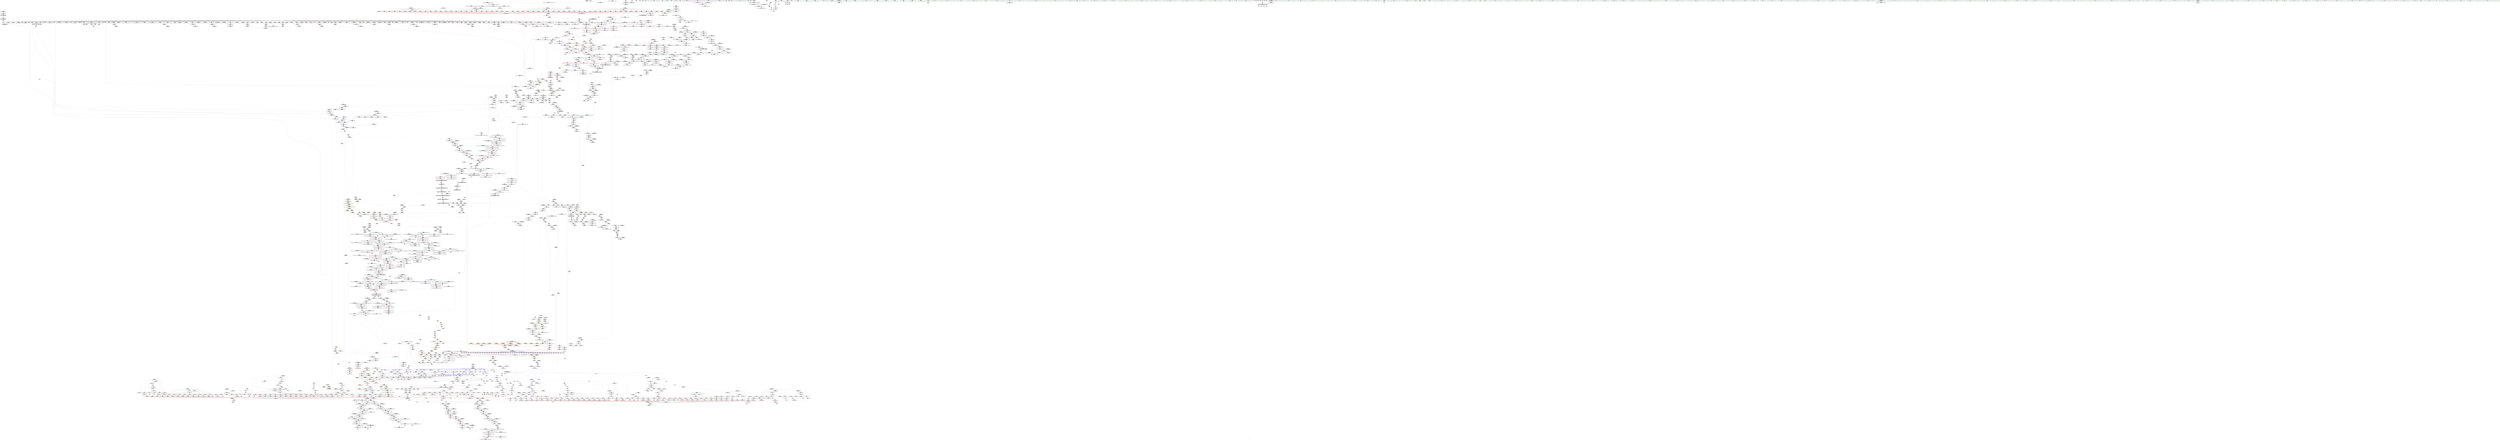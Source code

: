 digraph "SVFG" {
	label="SVFG";

	Node0x55ecf6afd810 [shape=record,color=grey,label="{NodeID: 0\nNullPtr}"];
	Node0x55ecf6afd810 -> Node0x55ecf6de4910[style=solid];
	Node0x55ecf6afd810 -> Node0x55ecf6de4a10[style=solid];
	Node0x55ecf6afd810 -> Node0x55ecf6de4ae0[style=solid];
	Node0x55ecf6afd810 -> Node0x55ecf6de4bb0[style=solid];
	Node0x55ecf6afd810 -> Node0x55ecf6de4c80[style=solid];
	Node0x55ecf6afd810 -> Node0x55ecf6de4d50[style=solid];
	Node0x55ecf6afd810 -> Node0x55ecf6de4e20[style=solid];
	Node0x55ecf6afd810 -> Node0x55ecf6de4ef0[style=solid];
	Node0x55ecf6afd810 -> Node0x55ecf6de4fc0[style=solid];
	Node0x55ecf6afd810 -> Node0x55ecf6de5090[style=solid];
	Node0x55ecf6afd810 -> Node0x55ecf6de5160[style=solid];
	Node0x55ecf6afd810 -> Node0x55ecf6de5230[style=solid];
	Node0x55ecf6afd810 -> Node0x55ecf6de5300[style=solid];
	Node0x55ecf6afd810 -> Node0x55ecf6de53d0[style=solid];
	Node0x55ecf6afd810 -> Node0x55ecf6de54a0[style=solid];
	Node0x55ecf6afd810 -> Node0x55ecf6de5570[style=solid];
	Node0x55ecf6afd810 -> Node0x55ecf6de5640[style=solid];
	Node0x55ecf6afd810 -> Node0x55ecf6de5710[style=solid];
	Node0x55ecf6afd810 -> Node0x55ecf6de57e0[style=solid];
	Node0x55ecf6afd810 -> Node0x55ecf6de58b0[style=solid];
	Node0x55ecf6afd810 -> Node0x55ecf6de5980[style=solid];
	Node0x55ecf6afd810 -> Node0x55ecf6de5a50[style=solid];
	Node0x55ecf6afd810 -> Node0x55ecf6de5b20[style=solid];
	Node0x55ecf6afd810 -> Node0x55ecf6de5bf0[style=solid];
	Node0x55ecf6afd810 -> Node0x55ecf6de5cc0[style=solid];
	Node0x55ecf6afd810 -> Node0x55ecf6de5d90[style=solid];
	Node0x55ecf6afd810 -> Node0x55ecf6de5e60[style=solid];
	Node0x55ecf6afd810 -> Node0x55ecf6de5f30[style=solid];
	Node0x55ecf6afd810 -> Node0x55ecf6de6000[style=solid];
	Node0x55ecf6afd810 -> Node0x55ecf6de60d0[style=solid];
	Node0x55ecf6afd810 -> Node0x55ecf6de61a0[style=solid];
	Node0x55ecf6afd810 -> Node0x55ecf6de6270[style=solid];
	Node0x55ecf6afd810 -> Node0x55ecf6de6340[style=solid];
	Node0x55ecf6afd810 -> Node0x55ecf6de6410[style=solid];
	Node0x55ecf6afd810 -> Node0x55ecf6de64e0[style=solid];
	Node0x55ecf6afd810 -> Node0x55ecf6de65b0[style=solid];
	Node0x55ecf6afd810 -> Node0x55ecf6de6680[style=solid];
	Node0x55ecf6afd810 -> Node0x55ecf6de6750[style=solid];
	Node0x55ecf6afd810 -> Node0x55ecf6df6e50[style=solid];
	Node0x55ecf6afd810 -> Node0x55ecf6df6ee0[style=solid];
	Node0x55ecf6afd810 -> Node0x55ecf6df6f70[style=solid];
	Node0x55ecf6afd810 -> Node0x55ecf6df7040[style=solid];
	Node0x55ecf6afd810 -> Node0x55ecf6df7110[style=solid];
	Node0x55ecf6afd810 -> Node0x55ecf6df71e0[style=solid];
	Node0x55ecf6afd810 -> Node0x55ecf6df72b0[style=solid];
	Node0x55ecf6afd810 -> Node0x55ecf6df7380[style=solid];
	Node0x55ecf6afd810 -> Node0x55ecf6df7450[style=solid];
	Node0x55ecf6afd810 -> Node0x55ecf6df7520[style=solid];
	Node0x55ecf6afd810 -> Node0x55ecf6df75f0[style=solid];
	Node0x55ecf6afd810 -> Node0x55ecf6df76c0[style=solid];
	Node0x55ecf6afd810 -> Node0x55ecf6df7790[style=solid];
	Node0x55ecf6afd810 -> Node0x55ecf6df7860[style=solid];
	Node0x55ecf6afd810 -> Node0x55ecf6df7930[style=solid];
	Node0x55ecf6afd810 -> Node0x55ecf6df7a00[style=solid];
	Node0x55ecf6afd810 -> Node0x55ecf6df7ad0[style=solid];
	Node0x55ecf6afd810 -> Node0x55ecf6df7ba0[style=solid];
	Node0x55ecf6afd810 -> Node0x55ecf6df7c70[style=solid];
	Node0x55ecf6afd810 -> Node0x55ecf6df7d40[style=solid];
	Node0x55ecf6afd810 -> Node0x55ecf6df7e10[style=solid];
	Node0x55ecf6afd810 -> Node0x55ecf6df7ee0[style=solid];
	Node0x55ecf6afd810 -> Node0x55ecf6df7fb0[style=solid];
	Node0x55ecf6afd810 -> Node0x55ecf6df8080[style=solid];
	Node0x55ecf6afd810 -> Node0x55ecf6df8150[style=solid];
	Node0x55ecf6afd810 -> Node0x55ecf6df8220[style=solid];
	Node0x55ecf6afd810 -> Node0x55ecf6df82f0[style=solid];
	Node0x55ecf6afd810 -> Node0x55ecf6df83c0[style=solid];
	Node0x55ecf6afd810 -> Node0x55ecf6df8490[style=solid];
	Node0x55ecf6afd810 -> Node0x55ecf6df8560[style=solid];
	Node0x55ecf6afd810 -> Node0x55ecf6e2eae0[style=solid];
	Node0x55ecf6afd810 -> Node0x55ecf6e070f0[style=solid];
	Node0x55ecf6afd810 -> Node0x55ecf6e071c0[style=solid];
	Node0x55ecf6afd810 -> Node0x55ecf6e07290[style=solid];
	Node0x55ecf6afd810 -> Node0x55ecf6e0ade0[style=solid];
	Node0x55ecf6afd810 -> Node0x55ecf6e0aeb0[style=solid];
	Node0x55ecf6afd810 -> Node0x55ecf6e0af80[style=solid];
	Node0x55ecf6afd810 -> Node0x55ecf636c900[style=solid];
	Node0x55ecf6afd810 -> Node0x55ecf636c9d0[style=solid];
	Node0x55ecf6afd810 -> Node0x55ecf6e8ca60[style=solid];
	Node0x55ecf6afd810 -> Node0x55ecf6e8d360[style=solid];
	Node0x55ecf6afd810:s64 -> Node0x55ecf70299f0[style=solid,color=red];
	Node0x55ecf6afd810:s64 -> Node0x55ecf7040040[style=solid,color=red];
	Node0x55ecf6e84f60 [shape=record,color=grey,label="{NodeID: 2657\n785 = Binary(784, 135, )\n}"];
	Node0x55ecf6e84f60 -> Node0x55ecf6e8b3e0[style=solid];
	Node0x55ecf6e07430 [shape=record,color=blue,label="{NodeID: 1550\n1563\<--1560\n__n.addr\<--__n\n_ZNSt12_Vector_baseIiSaIiEE17_M_create_storageEm\n}"];
	Node0x55ecf6e07430 -> Node0x55ecf6e24970[style=dashed];
	Node0x55ecf6e07430 -> Node0x55ecf6e24a40[style=dashed];
	Node0x55ecf6de5a50 [shape=record,color=black,label="{NodeID: 443\n1229\<--3\nlpad.val\<--dummyVal\n_ZNSt6vectorIiSaIiEEC2EmRKiRKS0_\n}"];
	Node0x55ecf703e0d0 [shape=record,color=black,label="{NodeID: 4207\n1835 = PHI(1784, 2817, )\n0th arg _ZSt12__niter_baseIPiET_S1_ }"];
	Node0x55ecf703e0d0 -> Node0x55ecf6e09310[style=solid];
	Node0x55ecf6e37360 [shape=record,color=yellow,style=double,label="{NodeID: 3100\n121V_1 = ENCHI(MR_121V_0)\npts\{952 \}\nFun[_ZSt24__uninitialized_fill_n_aIPimiiET_S1_T0_RKT1_RSaIT2_E]|{<s0>181}}"];
	Node0x55ecf6e37360:s0 -> Node0x55ecf6f26280[style=dashed,color=red];
	Node0x55ecf6df4e10 [shape=record,color=purple,label="{NodeID: 886\n3088\<--2812\noffset_0\<--\n}"];
	Node0x55ecf6df4e10 -> Node0x55ecf6e2e570[style=solid];
	Node0x55ecf6e2b0a0 [shape=record,color=red,label="{NodeID: 1329\n2603\<--2598\nthis1\<--this.addr\n_ZNKSt6vectorIiSaIiEE5beginEv\n}"];
	Node0x55ecf6e2b0a0 -> Node0x55ecf6e02b50[style=solid];
	Node0x55ecf6dddca0 [shape=record,color=green,label="{NodeID: 222\n1800\<--1801\n__n.addr\<--__n.addr_field_insensitive\n_ZSt10__fill_n_aIPimiEN9__gnu_cxx11__enable_ifIXsr11__is_scalarIT1_EE7__valueET_E6__typeES4_T0_RKS3_\n}"];
	Node0x55ecf6dddca0 -> Node0x55ecf6e262a0[style=solid];
	Node0x55ecf6dddca0 -> Node0x55ecf6e08d60[style=solid];
	Node0x55ecf7023fb0 [shape=record,color=black,label="{NodeID: 3986\n1247 = PHI(955, )\n3rd arg _ZNSt6vectorIS_IiSaIiEESaIS1_EEC2EmRKS1_RKS2_ }"];
	Node0x55ecf7023fb0 -> Node0x55ecf6e34bc0[style=solid];
	Node0x55ecf6e01490 [shape=record,color=black,label="{NodeID: 665\n2183\<--2204\n_ZNSt12_Vector_baseISt6vectorIiSaIiEESaIS2_EE11_M_allocateEm_ret\<--cond\n_ZNSt12_Vector_baseISt6vectorIiSaIiEESaIS2_EE11_M_allocateEm\n|{<s0>203}}"];
	Node0x55ecf6e01490:s0 -> Node0x55ecf703cfc0[style=solid,color=blue];
	Node0x55ecf6e1fd10 [shape=record,color=red,label="{NodeID: 1108\n819\<--704\n\<--ns\n_Z6mergeDRSt6vectorIS_IiSaIiEESaIS1_EE\n}"];
	Node0x55ecf6e1fd10 -> Node0x55ecf6dfdae0[style=solid];
	Node0x55ecf6e1fd10 -> Node0x55ecf6e844e0[style=solid];
	Node0x55ecf6d95d10 [shape=record,color=green,label="{NodeID: 1\n7\<--1\n__dso_handle\<--dummyObj\nGlob }"];
	Node0x55ecf6e850e0 [shape=record,color=grey,label="{NodeID: 2658\n839 = Binary(838, 394, )\n}"];
	Node0x55ecf6e850e0 -> Node0x55ecf6e328d0[style=solid];
	Node0x55ecf6e07500 [shape=record,color=blue,label="{NodeID: 1551\n1573\<--1569\n_M_start\<--call\n_ZNSt12_Vector_baseIiSaIiEE17_M_create_storageEm\n|{|<s3>165}}"];
	Node0x55ecf6e07500 -> Node0x55ecf6e24b10[style=dashed];
	Node0x55ecf6e07500 -> Node0x55ecf6e24be0[style=dashed];
	Node0x55ecf6e07500 -> Node0x55ecf6e075d0[style=dashed];
	Node0x55ecf6e07500:s3 -> Node0x55ecf6f792e0[style=dashed,color=blue];
	Node0x55ecf6de5b20 [shape=record,color=black,label="{NodeID: 444\n1230\<--3\nlpad.val2\<--dummyVal\n_ZNSt6vectorIiSaIiEEC2EmRKiRKS0_\n}"];
	Node0x55ecf703e250 [shape=record,color=black,label="{NodeID: 4208\n2115 = PHI(1997, )\n0th arg _ZNSt12_Vector_baseISt6vectorIiSaIiEESaIS2_EE17_M_create_storageEm }"];
	Node0x55ecf703e250 -> Node0x55ecf6e0b050[style=solid];
	Node0x55ecf6f25020 [shape=record,color=yellow,style=double,label="{NodeID: 3101\n16V_1 = ENCHI(MR_16V_0)\npts\{1678 \}\nFun[_ZSt24__uninitialized_fill_n_aIPimiiET_S1_T0_RKT1_RSaIT2_E]|{<s0>181}}"];
	Node0x55ecf6f25020:s0 -> Node0x55ecf6f26390[style=dashed,color=red];
	Node0x55ecf6df4ee0 [shape=record,color=purple,label="{NodeID: 887\n2834\<--2825\ncoerce.dive1\<--retval\n_ZSt12__miter_baseIN9__gnu_cxx17__normal_iteratorIPKiSt6vectorIiSaIiEEEEET_S8_\n}"];
	Node0x55ecf6df4ee0 -> Node0x55ecf6e2c350[style=solid];
	Node0x55ecf6e2b170 [shape=record,color=red,label="{NodeID: 1330\n2607\<--2606\n\<--_M_start\n_ZNKSt6vectorIiSaIiEE5beginEv\n}"];
	Node0x55ecf6e2b170 -> Node0x55ecf6e0e1e0[style=solid];
	Node0x55ecf6dddd70 [shape=record,color=green,label="{NodeID: 223\n1802\<--1803\n__value.addr\<--__value.addr_field_insensitive\n_ZSt10__fill_n_aIPimiEN9__gnu_cxx11__enable_ifIXsr11__is_scalarIT1_EE7__valueET_E6__typeES4_T0_RKS3_\n}"];
	Node0x55ecf6dddd70 -> Node0x55ecf6e26370[style=solid];
	Node0x55ecf6dddd70 -> Node0x55ecf6e08e30[style=solid];
	Node0x55ecf70240f0 [shape=record,color=black,label="{NodeID: 3987\n1425 = PHI(1205, 2469, )\n0th arg _ZNSt12_Vector_baseIiSaIiEEC2EmRKS0_ }"];
	Node0x55ecf70240f0 -> Node0x55ecf6e35650[style=solid];
	Node0x55ecf6e01560 [shape=record,color=black,label="{NodeID: 666\n2216\<--2215\n\<--\n_ZNSt16allocator_traitsISaISt6vectorIiSaIiEEEE8allocateERS3_m\n|{<s0>207}}"];
	Node0x55ecf6e01560:s0 -> Node0x55ecf703fe20[style=solid,color=red];
	Node0x55ecf6e1fde0 [shape=record,color=red,label="{NodeID: 1109\n838\<--704\n\<--ns\n_Z6mergeDRSt6vectorIS_IiSaIiEESaIS1_EE\n}"];
	Node0x55ecf6e1fde0 -> Node0x55ecf6dfde20[style=solid];
	Node0x55ecf6e1fde0 -> Node0x55ecf6e850e0[style=solid];
	Node0x55ecf6dd5660 [shape=record,color=green,label="{NodeID: 2\n9\<--1\n\<--dummyObj\nCan only get source location for instruction, argument, global var or function.}"];
	Node0x55ecf6e85260 [shape=record,color=grey,label="{NodeID: 2659\n798 = Binary(797, 135, )\n}"];
	Node0x55ecf6e85260 -> Node0x55ecf6dfd7a0[style=solid];
	Node0x55ecf6e075d0 [shape=record,color=blue,label="{NodeID: 1552\n1579\<--1577\n_M_finish\<--\n_ZNSt12_Vector_baseIiSaIiEE17_M_create_storageEm\n|{|<s2>165}}"];
	Node0x55ecf6e075d0 -> Node0x55ecf6e24be0[style=dashed];
	Node0x55ecf6e075d0 -> Node0x55ecf6e076a0[style=dashed];
	Node0x55ecf6e075d0:s2 -> Node0x55ecf6f792e0[style=dashed,color=blue];
	Node0x55ecf6de5bf0 [shape=record,color=black,label="{NodeID: 445\n1277\<--3\n\<--dummyVal\n_ZNSt6vectorIS_IiSaIiEESaIS1_EEC2EmRKS1_RKS2_\n}"];
	Node0x55ecf703e360 [shape=record,color=black,label="{NodeID: 4209\n2116 = PHI(2003, )\n1st arg _ZNSt12_Vector_baseISt6vectorIiSaIiEESaIS2_EE17_M_create_storageEm }"];
	Node0x55ecf703e360 -> Node0x55ecf6e0b120[style=solid];
	Node0x55ecf6df4fb0 [shape=record,color=purple,label="{NodeID: 888\n2829\<--2827\ncoerce.dive\<--__it\n_ZSt12__miter_baseIN9__gnu_cxx17__normal_iteratorIPKiSt6vectorIiSaIiEEEEET_S8_\n}"];
	Node0x55ecf6df4fb0 -> Node0x55ecf6e46a30[style=solid];
	Node0x55ecf6e2b240 [shape=record,color=red,label="{NodeID: 1331\n2613\<--2612\n\<--coerce.dive\n_ZNKSt6vectorIiSaIiEE5beginEv\n}"];
	Node0x55ecf6e2b240 -> Node0x55ecf6e02c20[style=solid];
	Node0x55ecf6ddde40 [shape=record,color=green,label="{NodeID: 224\n1804\<--1805\n__tmp\<--__tmp_field_insensitive\n_ZSt10__fill_n_aIPimiEN9__gnu_cxx11__enable_ifIXsr11__is_scalarIT1_EE7__valueET_E6__typeES4_T0_RKS3_\n}"];
	Node0x55ecf6ddde40 -> Node0x55ecf6e26440[style=solid];
	Node0x55ecf6ddde40 -> Node0x55ecf6e08f00[style=solid];
	Node0x55ecf7024300 [shape=record,color=black,label="{NodeID: 3988\n1426 = PHI(1206, 2471, )\n1st arg _ZNSt12_Vector_baseIiSaIiEEC2EmRKS0_ }"];
	Node0x55ecf7024300 -> Node0x55ecf6e35720[style=solid];
	Node0x55ecf6e01630 [shape=record,color=black,label="{NodeID: 667\n2206\<--2218\n_ZNSt16allocator_traitsISaISt6vectorIiSaIiEEEE8allocateERS3_m_ret\<--call\n_ZNSt16allocator_traitsISaISt6vectorIiSaIiEEEE8allocateERS3_m\n|{<s0>206}}"];
	Node0x55ecf6e01630:s0 -> Node0x55ecf703d100[style=solid,color=blue];
	Node0x55ecf6e1feb0 [shape=record,color=red,label="{NodeID: 1110\n853\<--704\n\<--ns\n_Z6mergeDRSt6vectorIS_IiSaIiEESaIS1_EE\n}"];
	Node0x55ecf6e1feb0 -> Node0x55ecf6e32b40[style=solid];
	Node0x55ecf6dd56f0 [shape=record,color=green,label="{NodeID: 3\n11\<--1\n.str\<--dummyObj\nGlob }"];
	Node0x55ecf6e853e0 [shape=record,color=grey,label="{NodeID: 2660\n454 = Binary(188, 453, )\n}"];
	Node0x55ecf6e853e0 -> Node0x55ecf6e30920[style=solid];
	Node0x55ecf6e076a0 [shape=record,color=blue,label="{NodeID: 1553\n1587\<--1585\n_M_end_of_storage\<--add.ptr\n_ZNSt12_Vector_baseIiSaIiEE17_M_create_storageEm\n|{<s0>165}}"];
	Node0x55ecf6e076a0:s0 -> Node0x55ecf6f792e0[style=dashed,color=blue];
	Node0x55ecf6de5cc0 [shape=record,color=black,label="{NodeID: 446\n1278\<--3\n\<--dummyVal\n_ZNSt6vectorIS_IiSaIiEESaIS1_EEC2EmRKS1_RKS2_\n}"];
	Node0x55ecf6de5cc0 -> Node0x55ecf6e34c90[style=solid];
	Node0x55ecf703e470 [shape=record,color=black,label="{NodeID: 4210\n2616 = PHI(2488, )\n0th arg _ZNKSt6vectorIiSaIiEE3endEv }"];
	Node0x55ecf703e470 -> Node0x55ecf6e0e2b0[style=solid];
	Node0x55ecf6df5080 [shape=record,color=purple,label="{NodeID: 889\n3090\<--2831\noffset_0\<--\n}"];
	Node0x55ecf6df5080 -> Node0x55ecf6e46b00[style=solid];
	Node0x55ecf6e2b310 [shape=record,color=red,label="{NodeID: 1332\n2624\<--2619\nthis1\<--this.addr\n_ZNKSt6vectorIiSaIiEE3endEv\n}"];
	Node0x55ecf6e2b310 -> Node0x55ecf6e02cf0[style=solid];
	Node0x55ecf6dddf10 [shape=record,color=green,label="{NodeID: 225\n1806\<--1807\n__niter\<--__niter_field_insensitive\n_ZSt10__fill_n_aIPimiEN9__gnu_cxx11__enable_ifIXsr11__is_scalarIT1_EE7__valueET_E6__typeES4_T0_RKS3_\n}"];
	Node0x55ecf6dddf10 -> Node0x55ecf6e26510[style=solid];
	Node0x55ecf6dddf10 -> Node0x55ecf6e265e0[style=solid];
	Node0x55ecf6dddf10 -> Node0x55ecf6e08fd0[style=solid];
	Node0x55ecf6dddf10 -> Node0x55ecf6e09170[style=solid];
	Node0x55ecf7024480 [shape=record,color=black,label="{NodeID: 3989\n1427 = PHI(1207, 2456, )\n2nd arg _ZNSt12_Vector_baseIiSaIiEEC2EmRKS0_ }"];
	Node0x55ecf7024480 -> Node0x55ecf6e357f0[style=solid];
	Node0x55ecf6e01700 [shape=record,color=black,label="{NodeID: 668\n2248\<--2246\n\<--call2\n_ZN9__gnu_cxx13new_allocatorISt6vectorIiSaIiEEE8allocateEmPKv\n}"];
	Node0x55ecf6e01700 -> Node0x55ecf6e017d0[style=solid];
	Node0x55ecf6e1ff80 [shape=record,color=red,label="{NodeID: 1111\n779\<--706\n\<--j26\n_Z6mergeDRSt6vectorIS_IiSaIiEESaIS1_EE\n}"];
	Node0x55ecf6e1ff80 -> Node0x55ecf6e8af60[style=solid];
	Node0x55ecf6dd59a0 [shape=record,color=green,label="{NodeID: 4\n13\<--1\n.str.1\<--dummyObj\nGlob }"];
	Node0x55ecf6e85560 [shape=record,color=grey,label="{NodeID: 2661\n850 = Binary(849, 394, )\n}"];
	Node0x55ecf6e85560 -> Node0x55ecf6e32a70[style=solid];
	Node0x55ecf6e07770 [shape=record,color=blue,label="{NodeID: 1554\n1592\<--1591\nthis.addr\<--this\n_ZNSt12_Vector_baseIiSaIiEE12_Vector_implD2Ev\n}"];
	Node0x55ecf6e07770 -> Node0x55ecf6e24cb0[style=dashed];
	Node0x55ecf6de5d90 [shape=record,color=black,label="{NodeID: 447\n1280\<--3\n\<--dummyVal\n_ZNSt6vectorIS_IiSaIiEESaIS1_EEC2EmRKS1_RKS2_\n}"];
	Node0x55ecf6de5d90 -> Node0x55ecf6e34d60[style=solid];
	Node0x55ecf703e580 [shape=record,color=black,label="{NodeID: 4211\n2939 = PHI(2433, )\n0th arg _ZNSt12_Destroy_auxILb0EE9__destroyIPSt6vectorIiSaIiEEEEvT_S6_ }"];
	Node0x55ecf703e580 -> Node0x55ecf6e47730[style=solid];
	Node0x55ecf6df5150 [shape=record,color=purple,label="{NodeID: 890\n3091\<--2832\noffset_0\<--\n}"];
	Node0x55ecf6df5150 -> Node0x55ecf6e2e640[style=solid];
	Node0x55ecf6e2b3e0 [shape=record,color=red,label="{NodeID: 1333\n2628\<--2627\n\<--_M_finish\n_ZNKSt6vectorIiSaIiEE3endEv\n}"];
	Node0x55ecf6e2b3e0 -> Node0x55ecf6e0e380[style=solid];
	Node0x55ecf6dddfe0 [shape=record,color=green,label="{NodeID: 226\n1836\<--1837\n__it.addr\<--__it.addr_field_insensitive\n_ZSt12__niter_baseIPiET_S1_\n}"];
	Node0x55ecf6dddfe0 -> Node0x55ecf6e26780[style=solid];
	Node0x55ecf6dddfe0 -> Node0x55ecf6e09310[style=solid];
	Node0x55ecf7024600 [shape=record,color=black,label="{NodeID: 3990\n2398 = PHI(2340, )\n0th arg _ZSt10_ConstructISt6vectorIiSaIiEEJRKS2_EEvPT_DpOT0_ }"];
	Node0x55ecf7024600 -> Node0x55ecf6e0ce60[style=solid];
	Node0x55ecf6e017d0 [shape=record,color=black,label="{NodeID: 669\n2222\<--2248\n_ZN9__gnu_cxx13new_allocatorISt6vectorIiSaIiEEE8allocateEmPKv_ret\<--\n_ZN9__gnu_cxx13new_allocatorISt6vectorIiSaIiEEE8allocateEmPKv\n|{<s0>207}}"];
	Node0x55ecf6e017d0:s0 -> Node0x55ecf703d240[style=solid,color=blue];
	Node0x55ecf6e20050 [shape=record,color=red,label="{NodeID: 1112\n783\<--706\n\<--j26\n_Z6mergeDRSt6vectorIS_IiSaIiEESaIS1_EE\n}"];
	Node0x55ecf6e20050 -> Node0x55ecf6e8b3e0[style=solid];
	Node0x55ecf6dd5a30 [shape=record,color=green,label="{NodeID: 5\n15\<--1\n.str.2\<--dummyObj\nGlob }"];
	Node0x55ecf6e856e0 [shape=record,color=grey,label="{NodeID: 2662\n809 = Binary(808, 394, )\n}"];
	Node0x55ecf6e856e0 -> Node0x55ecf6e32660[style=solid];
	Node0x55ecf6e07840 [shape=record,color=blue,label="{NodeID: 1555\n1604\<--1602\nthis.addr\<--this\n_ZN9__gnu_cxx13new_allocatorIiEC2ERKS1_\n}"];
	Node0x55ecf6e07840 -> Node0x55ecf6e24d80[style=dashed];
	Node0x55ecf6de5e60 [shape=record,color=black,label="{NodeID: 448\n1289\<--3\nlpad.val\<--dummyVal\n_ZNSt6vectorIS_IiSaIiEESaIS1_EEC2EmRKS1_RKS2_\n}"];
	Node0x55ecf703e6c0 [shape=record,color=black,label="{NodeID: 4212\n2940 = PHI(2434, )\n1st arg _ZNSt12_Destroy_auxILb0EE9__destroyIPSt6vectorIiSaIiEEEEvT_S6_ }"];
	Node0x55ecf703e6c0 -> Node0x55ecf6e47800[style=solid];
	Node0x55ecf6df5220 [shape=record,color=purple,label="{NodeID: 891\n2864\<--2862\ncoerce.dive\<--__it\n_ZSt12__niter_baseIPKiSt6vectorIiSaIiEEET_N9__gnu_cxx17__normal_iteratorIS5_T0_EE\n}"];
	Node0x55ecf6df5220 -> Node0x55ecf6e46f10[style=solid];
	Node0x55ecf6e2b4b0 [shape=record,color=red,label="{NodeID: 1334\n2632\<--2631\n\<--coerce.dive\n_ZNKSt6vectorIiSaIiEE3endEv\n}"];
	Node0x55ecf6e2b4b0 -> Node0x55ecf6e02dc0[style=solid];
	Node0x55ecf6dde0b0 [shape=record,color=green,label="{NodeID: 227\n1845\<--1846\nthis.addr\<--this.addr_field_insensitive\n_ZNSt12_Vector_baseIiSaIiEE13_M_deallocateEPim\n}"];
	Node0x55ecf6dde0b0 -> Node0x55ecf6e26850[style=solid];
	Node0x55ecf6dde0b0 -> Node0x55ecf6e093e0[style=solid];
	Node0x55ecf7024710 [shape=record,color=black,label="{NodeID: 3991\n2399 = PHI(2343, )\n1st arg _ZSt10_ConstructISt6vectorIiSaIiEEJRKS2_EEvPT_DpOT0_ }"];
	Node0x55ecf7024710 -> Node0x55ecf6e0cf30[style=solid];
	Node0x55ecf6e018a0 [shape=record,color=black,label="{NodeID: 670\n2250\<--2257\n_ZNK9__gnu_cxx13new_allocatorISt6vectorIiSaIiEEE8max_sizeEv_ret\<--\n_ZNK9__gnu_cxx13new_allocatorISt6vectorIiSaIiEEE8max_sizeEv\n|{<s0>208}}"];
	Node0x55ecf6e018a0:s0 -> Node0x55ecf703d380[style=solid,color=blue];
	Node0x55ecf6e20120 [shape=record,color=red,label="{NodeID: 1113\n789\<--706\n\<--j26\n_Z6mergeDRSt6vectorIS_IiSaIiEESaIS1_EE\n}"];
	Node0x55ecf6e20120 -> Node0x55ecf6dfd600[style=solid];
	Node0x55ecf6dd5ac0 [shape=record,color=green,label="{NodeID: 6\n17\<--1\n.str.3\<--dummyObj\nGlob }"];
	Node0x55ecf6e85860 [shape=record,color=grey,label="{NodeID: 2663\n460 = Binary(459, 394, )\n}"];
	Node0x55ecf6e85860 -> Node0x55ecf6e30850[style=solid];
	Node0x55ecf6e07910 [shape=record,color=blue,label="{NodeID: 1556\n1606\<--1603\n.addr\<--\n_ZN9__gnu_cxx13new_allocatorIiEC2ERKS1_\n}"];
	Node0x55ecf6de5f30 [shape=record,color=black,label="{NodeID: 449\n1290\<--3\nlpad.val2\<--dummyVal\n_ZNSt6vectorIS_IiSaIiEESaIS1_EEC2EmRKS1_RKS2_\n}"];
	Node0x55ecf703e800 [shape=record,color=black,label="{NodeID: 4213\n1537 = PHI(1442, )\n0th arg _ZNSt12_Vector_baseIiSaIiEE12_Vector_implC2ERKS0_ }"];
	Node0x55ecf703e800 -> Node0x55ecf6e06f50[style=solid];
	Node0x55ecf6df52f0 [shape=record,color=purple,label="{NodeID: 892\n3093\<--2897\noffset_0\<--\n}"];
	Node0x55ecf6df52f0 -> Node0x55ecf6e47320[style=solid];
	Node0x55ecf6e2b580 [shape=record,color=red,label="{NodeID: 1335\n2640\<--2637\n\<--__rhs.addr\n_ZNSt16allocator_traitsISaIiEE37select_on_container_copy_constructionERKS0_\n|{<s0>241}}"];
	Node0x55ecf6e2b580:s0 -> Node0x55ecf702b320[style=solid,color=red];
	Node0x55ecf6dde180 [shape=record,color=green,label="{NodeID: 228\n1847\<--1848\n__p.addr\<--__p.addr_field_insensitive\n_ZNSt12_Vector_baseIiSaIiEE13_M_deallocateEPim\n}"];
	Node0x55ecf6dde180 -> Node0x55ecf6e26920[style=solid];
	Node0x55ecf6dde180 -> Node0x55ecf6e269f0[style=solid];
	Node0x55ecf6dde180 -> Node0x55ecf6e094b0[style=solid];
	Node0x55ecf7024820 [shape=record,color=black,label="{NodeID: 3992\n2553 = PHI(2501, )\n0th arg _ZSt22__uninitialized_copy_aIN9__gnu_cxx17__normal_iteratorIPKiSt6vectorIiSaIiEEEEPiiET0_T_SA_S9_RSaIT1_E }"];
	Node0x55ecf7024820 -> Node0x55ecf6e0dc30[style=solid];
	Node0x55ecf6e01970 [shape=record,color=black,label="{NodeID: 671\n2258\<--2278\n_ZSt24__uninitialized_fill_n_aIPSt6vectorIiSaIiEEmS2_S2_ET_S4_T0_RKT1_RSaIT2_E_ret\<--call\n_ZSt24__uninitialized_fill_n_aIPSt6vectorIiSaIiEEmS2_S2_ET_S4_T0_RKT1_RSaIT2_E\n|{<s0>197}}"];
	Node0x55ecf6e01970:s0 -> Node0x55ecf703ce80[style=solid,color=blue];
	Node0x55ecf6e201f0 [shape=record,color=red,label="{NodeID: 1114\n797\<--706\n\<--j26\n_Z6mergeDRSt6vectorIS_IiSaIiEESaIS1_EE\n}"];
	Node0x55ecf6e201f0 -> Node0x55ecf6e85260[style=solid];
	Node0x55ecf6dd5b50 [shape=record,color=green,label="{NodeID: 7\n19\<--1\n.str.4\<--dummyObj\nGlob }"];
	Node0x55ecf6e859e0 [shape=record,color=grey,label="{NodeID: 2664\n362 = Binary(361, 357, )\n}"];
	Node0x55ecf6e859e0 -> Node0x55ecf6dfa7b0[style=solid];
	Node0x55ecf6e079e0 [shape=record,color=blue,label="{NodeID: 1557\n1615\<--1613\nthis.addr\<--this\n_ZNSt12_Vector_baseIiSaIiEE11_M_allocateEm\n}"];
	Node0x55ecf6e079e0 -> Node0x55ecf6e24e50[style=dashed];
	Node0x55ecf6de6000 [shape=record,color=black,label="{NodeID: 450\n1331\<--3\n\<--dummyVal\n_ZNSt6vectorIiSaIiEED2Ev\n}"];
	Node0x55ecf703e940 [shape=record,color=black,label="{NodeID: 4214\n1538 = PHI(1443, )\n1st arg _ZNSt12_Vector_baseIiSaIiEE12_Vector_implC2ERKS0_ }"];
	Node0x55ecf703e940 -> Node0x55ecf6e07020[style=solid];
	Node0x55ecf6df53c0 [shape=record,color=purple,label="{NodeID: 893\n3094\<--2899\noffset_0\<--\n}"];
	Node0x55ecf6df53c0 -> Node0x55ecf6e2e710[style=solid];
	Node0x55ecf6e2b650 [shape=record,color=red,label="{NodeID: 1336\n2652\<--2646\nthis1\<--this.addr\n_ZNSaIiEC2ERKS_\n}"];
	Node0x55ecf6e2b650 -> Node0x55ecf6e02e90[style=solid];
	Node0x55ecf6de68a0 [shape=record,color=green,label="{NodeID: 229\n1849\<--1850\n__n.addr\<--__n.addr_field_insensitive\n_ZNSt12_Vector_baseIiSaIiEE13_M_deallocateEPim\n}"];
	Node0x55ecf6de68a0 -> Node0x55ecf6e26ac0[style=solid];
	Node0x55ecf6de68a0 -> Node0x55ecf6e09580[style=solid];
	Node0x55ecf7024930 [shape=record,color=black,label="{NodeID: 3993\n2554 = PHI(2503, )\n1st arg _ZSt22__uninitialized_copy_aIN9__gnu_cxx17__normal_iteratorIPKiSt6vectorIiSaIiEEEEPiiET0_T_SA_S9_RSaIT1_E }"];
	Node0x55ecf7024930 -> Node0x55ecf6e0dd00[style=solid];
	Node0x55ecf6e01a40 [shape=record,color=black,label="{NodeID: 672\n2289\<--2288\n\<--_M_impl\n_ZNSt12_Vector_baseISt6vectorIiSaIiEESaIS2_EE19_M_get_Tp_allocatorEv\n}"];
	Node0x55ecf6e01a40 -> Node0x55ecf6e01b10[style=solid];
	Node0x55ecf6e202c0 [shape=record,color=red,label="{NodeID: 1115\n808\<--706\n\<--j26\n_Z6mergeDRSt6vectorIS_IiSaIiEESaIS1_EE\n}"];
	Node0x55ecf6e202c0 -> Node0x55ecf6dfd940[style=solid];
	Node0x55ecf6e202c0 -> Node0x55ecf6e856e0[style=solid];
	Node0x55ecf6dd6390 [shape=record,color=green,label="{NodeID: 8\n21\<--1\n.str.5\<--dummyObj\nGlob }"];
	Node0x55ecf6e85b60 [shape=record,color=grey,label="{NodeID: 2665\n754 = Binary(753, 394, )\n}"];
	Node0x55ecf6e85b60 -> Node0x55ecf6e32250[style=solid];
	Node0x55ecf6e07ab0 [shape=record,color=blue,label="{NodeID: 1558\n1617\<--1614\n__n.addr\<--__n\n_ZNSt12_Vector_baseIiSaIiEE11_M_allocateEm\n}"];
	Node0x55ecf6e07ab0 -> Node0x55ecf6e24f20[style=dashed];
	Node0x55ecf6e07ab0 -> Node0x55ecf6e24ff0[style=dashed];
	Node0x55ecf6de60d0 [shape=record,color=black,label="{NodeID: 451\n1332\<--3\n\<--dummyVal\n_ZNSt6vectorIiSaIiEED2Ev\n}"];
	Node0x55ecf6de60d0 -> Node0x55ecf6e34fd0[style=solid];
	Node0x55ecf703ea80 [shape=record,color=black,label="{NodeID: 4215\n3037 = PHI(1381, )\n0th arg _ZSt8_DestroyIPSt6vectorIiSaIiEES2_EvT_S4_RSaIT0_E }"];
	Node0x55ecf703ea80 -> Node0x55ecf6e481c0[style=solid];
	Node0x55ecf6f25640 [shape=record,color=yellow,style=double,label="{NodeID: 3108\n175V_1 = ENCHI(MR_175V_0)\npts\{1197 \}\nFun[_ZNSt6vectorIiSaIiEEC2EmRKiRKS0_]}"];
	Node0x55ecf6f25640 -> Node0x55ecf6e346e0[style=dashed];
	Node0x55ecf6df5490 [shape=record,color=purple,label="{NodeID: 894\n2921\<--2920\n_M_current\<--this1\n_ZNK9__gnu_cxx17__normal_iteratorIPKiSt6vectorIiSaIiEEE4baseEv\n}"];
	Node0x55ecf6df5490 -> Node0x55ecf6e04890[style=solid];
	Node0x55ecf6e2b720 [shape=record,color=red,label="{NodeID: 1337\n2654\<--2648\n\<--__a.addr\n_ZNSaIiEC2ERKS_\n}"];
	Node0x55ecf6e2b720 -> Node0x55ecf6e02f60[style=solid];
	Node0x55ecf6de6930 [shape=record,color=green,label="{NodeID: 230\n1863\<--1864\n_ZNSt16allocator_traitsISaIiEE10deallocateERS0_Pim\<--_ZNSt16allocator_traitsISaIiEE10deallocateERS0_Pim_field_insensitive\n}"];
	Node0x55ecf7024a70 [shape=record,color=black,label="{NodeID: 3994\n2555 = PHI(2497, )\n2nd arg _ZSt22__uninitialized_copy_aIN9__gnu_cxx17__normal_iteratorIPKiSt6vectorIiSaIiEEEEPiiET0_T_SA_S9_RSaIT1_E }"];
	Node0x55ecf7024a70 -> Node0x55ecf6e0ddd0[style=solid];
	Node0x55ecf6e01b10 [shape=record,color=black,label="{NodeID: 673\n2282\<--2289\n_ZNSt12_Vector_baseISt6vectorIiSaIiEESaIS2_EE19_M_get_Tp_allocatorEv_ret\<--\n_ZNSt12_Vector_baseISt6vectorIiSaIiEESaIS2_EE19_M_get_Tp_allocatorEv\n|{<s0>159|<s1>196}}"];
	Node0x55ecf6e01b10:s0 -> Node0x55ecf703a700[style=solid,color=blue];
	Node0x55ecf6e01b10:s1 -> Node0x55ecf703cd10[style=solid,color=blue];
	Node0x55ecf6e20390 [shape=record,color=red,label="{NodeID: 1116\n830\<--706\n\<--j26\n_Z6mergeDRSt6vectorIS_IiSaIiEESaIS1_EE\n}"];
	Node0x55ecf6e20390 -> Node0x55ecf6dfdc80[style=solid];
	Node0x55ecf6dd6420 [shape=record,color=green,label="{NodeID: 9\n23\<--1\nstdin\<--dummyObj\nGlob }"];
	Node0x55ecf6e85ce0 [shape=record,color=grey,label="{NodeID: 2666\n765 = Binary(764, 394, )\n}"];
	Node0x55ecf6e85ce0 -> Node0x55ecf6e323f0[style=solid];
	Node0x55ecf6e07b80 [shape=record,color=blue,label="{NodeID: 1559\n1638\<--1636\n__a.addr\<--__a\n_ZNSt16allocator_traitsISaIiEE8allocateERS0_m\n}"];
	Node0x55ecf6e07b80 -> Node0x55ecf6e250c0[style=dashed];
	Node0x55ecf6de61a0 [shape=record,color=black,label="{NodeID: 452\n1334\<--3\n\<--dummyVal\n_ZNSt6vectorIiSaIiEED2Ev\n}"];
	Node0x55ecf6de61a0 -> Node0x55ecf6e350a0[style=solid];
	Node0x55ecf703ebc0 [shape=record,color=black,label="{NodeID: 4216\n3038 = PHI(1385, )\n1st arg _ZSt8_DestroyIPSt6vectorIiSaIiEES2_EvT_S4_RSaIT0_E }"];
	Node0x55ecf703ebc0 -> Node0x55ecf6e48290[style=solid];
	Node0x55ecf6f25750 [shape=record,color=yellow,style=double,label="{NodeID: 3109\n177V_1 = ENCHI(MR_177V_0)\npts\{1199 \}\nFun[_ZNSt6vectorIiSaIiEEC2EmRKiRKS0_]}"];
	Node0x55ecf6f25750 -> Node0x55ecf6e347b0[style=dashed];
	Node0x55ecf6df5560 [shape=record,color=purple,label="{NodeID: 895\n2933\<--2932\n_M_current\<--this1\n_ZN9__gnu_cxx17__normal_iteratorIPKiSt6vectorIiSaIiEEEC2ERKS2_\n}"];
	Node0x55ecf6df5560 -> Node0x55ecf6e47660[style=solid];
	Node0x55ecf6e2b7f0 [shape=record,color=red,label="{NodeID: 1338\n2686\<--2666\n\<--__result.addr\n_ZSt18uninitialized_copyIN9__gnu_cxx17__normal_iteratorIPKiSt6vectorIiSaIiEEEEPiET0_T_SA_S9_\n|{<s0>245}}"];
	Node0x55ecf6e2b7f0:s0 -> Node0x55ecf7020430[style=solid,color=red];
	Node0x55ecf6de6a30 [shape=record,color=green,label="{NodeID: 231\n1870\<--1871\n__cxa_begin_catch\<--__cxa_begin_catch_field_insensitive\n}"];
	Node0x55ecf7024bb0 [shape=record,color=black,label="{NodeID: 3995\n2556 = PHI(2499, )\n3rd arg _ZSt22__uninitialized_copy_aIN9__gnu_cxx17__normal_iteratorIPKiSt6vectorIiSaIiEEEEPiiET0_T_SA_S9_RSaIT1_E }"];
	Node0x55ecf7024bb0 -> Node0x55ecf6e0dea0[style=solid];
	Node0x55ecf6e01be0 [shape=record,color=black,label="{NodeID: 674\n2291\<--2310\n_ZSt20uninitialized_fill_nIPSt6vectorIiSaIiEEmS2_ET_S4_T0_RKT1__ret\<--call\n_ZSt20uninitialized_fill_nIPSt6vectorIiSaIiEEmS2_ET_S4_T0_RKT1_\n|{<s0>211}}"];
	Node0x55ecf6e01be0:s0 -> Node0x55ecf703d4c0[style=solid,color=blue];
	Node0x55ecf6e20460 [shape=record,color=red,label="{NodeID: 1117\n849\<--706\n\<--j26\n_Z6mergeDRSt6vectorIS_IiSaIiEESaIS1_EE\n}"];
	Node0x55ecf6e20460 -> Node0x55ecf6e85560[style=solid];
	Node0x55ecf6dd64e0 [shape=record,color=green,label="{NodeID: 10\n24\<--1\n.str.6\<--dummyObj\nGlob }"];
	Node0x55ecf6e85e60 [shape=record,color=grey,label="{NodeID: 2667\n356 = Binary(355, 357, )\n}"];
	Node0x55ecf6e85e60 -> Node0x55ecf6dfa6e0[style=solid];
	Node0x55ecf6e07c50 [shape=record,color=blue,label="{NodeID: 1560\n1640\<--1637\n__n.addr\<--__n\n_ZNSt16allocator_traitsISaIiEE8allocateERS0_m\n}"];
	Node0x55ecf6e07c50 -> Node0x55ecf6e25190[style=dashed];
	Node0x55ecf6de6270 [shape=record,color=black,label="{NodeID: 453\n1396\<--3\n\<--dummyVal\n_ZNSt6vectorIS_IiSaIiEESaIS1_EED2Ev\n}"];
	Node0x55ecf703ed00 [shape=record,color=black,label="{NodeID: 4217\n3039 = PHI(1387, )\n2nd arg _ZSt8_DestroyIPSt6vectorIiSaIiEES2_EvT_S4_RSaIT0_E }"];
	Node0x55ecf703ed00 -> Node0x55ecf6e48360[style=solid];
	Node0x55ecf6f25830 [shape=record,color=yellow,style=double,label="{NodeID: 3110\n16V_1 = ENCHI(MR_16V_0)\npts\{1678 \}\nFun[_ZNSt6vectorIiSaIiEEC2EmRKiRKS0_]|{<s0>146}}"];
	Node0x55ecf6f25830:s0 -> Node0x55ecf6f2bef0[style=dashed,color=red];
	Node0x55ecf6df5630 [shape=record,color=purple,label="{NodeID: 896\n2959\<--2958\nincdec.ptr\<--\n_ZNSt12_Destroy_auxILb0EE9__destroyIPSt6vectorIiSaIiEEEEvT_S6_\n}"];
	Node0x55ecf6df5630 -> Node0x55ecf6e478d0[style=solid];
	Node0x55ecf6e2b8c0 [shape=record,color=red,label="{NodeID: 1339\n2688\<--2687\n\<--coerce.dive3\n_ZSt18uninitialized_copyIN9__gnu_cxx17__normal_iteratorIPKiSt6vectorIiSaIiEEEEPiET0_T_SA_S9_\n|{<s0>245}}"];
	Node0x55ecf6e2b8c0:s0 -> Node0x55ecf63748b0[style=solid,color=red];
	Node0x55ecf6de6b30 [shape=record,color=green,label="{NodeID: 232\n1873\<--1874\n_ZSt9terminatev\<--_ZSt9terminatev_field_insensitive\n}"];
	Node0x55ecf7024cf0 [shape=record,color=black,label="{NodeID: 3996\n1719 = PHI(1321, 1486, 2498, )\n0th arg _ZNSt12_Vector_baseIiSaIiEE19_M_get_Tp_allocatorEv }"];
	Node0x55ecf7024cf0 -> Node0x55ecf6e083a0[style=solid];
	Node0x55ecf6e01cb0 [shape=record,color=black,label="{NodeID: 675\n2314\<--2371\n_ZNSt22__uninitialized_fill_nILb0EE15__uninit_fill_nIPSt6vectorIiSaIiEEmS4_EET_S6_T0_RKT1__ret\<--\n_ZNSt22__uninitialized_fill_nILb0EE15__uninit_fill_nIPSt6vectorIiSaIiEEmS4_EET_S6_T0_RKT1_\n|{<s0>212}}"];
	Node0x55ecf6e01cb0:s0 -> Node0x55ecf703d600[style=solid,color=blue];
	Node0x55ecf6e20530 [shape=record,color=red,label="{NodeID: 1118\n856\<--708\n\<--j69\n_Z6mergeDRSt6vectorIS_IiSaIiEESaIS1_EE\n}"];
	Node0x55ecf6e20530 -> Node0x55ecf6e8c160[style=solid];
	Node0x55ecf6dd65e0 [shape=record,color=green,label="{NodeID: 11\n26\<--1\n.str.7\<--dummyObj\nGlob }"];
	Node0x55ecf6e85fe0 [shape=record,color=grey,label="{NodeID: 2668\n770 = Binary(769, 357, )\n}"];
	Node0x55ecf6e85fe0 -> Node0x55ecf6dfd460[style=solid];
	Node0x55ecf6e07d20 [shape=record,color=blue,label="{NodeID: 1561\n1655\<--1652\nthis.addr\<--this\n_ZN9__gnu_cxx13new_allocatorIiE8allocateEmPKv\n}"];
	Node0x55ecf6e07d20 -> Node0x55ecf6e25260[style=dashed];
	Node0x55ecf6de6340 [shape=record,color=black,label="{NodeID: 454\n1397\<--3\n\<--dummyVal\n_ZNSt6vectorIS_IiSaIiEESaIS1_EED2Ev\n}"];
	Node0x55ecf6de6340 -> Node0x55ecf6e35310[style=solid];
	Node0x55ecf703ee40 [shape=record,color=black,label="{NodeID: 4218\n1923 = PHI(1316, )\n0th arg _ZSt8_DestroyIPiiEvT_S1_RSaIT0_E }"];
	Node0x55ecf703ee40 -> Node0x55ecf6e09b30[style=solid];
	Node0x55ecf6f25910 [shape=record,color=yellow,style=double,label="{NodeID: 3111\n36V_1 = ENCHI(MR_36V_0)\npts\{9500000 \}\nFun[_ZNSt6vectorIiSaIiEEC2EmRKiRKS0_]|{<s0>145}}"];
	Node0x55ecf6f25910:s0 -> Node0x55ecf6f28710[style=dashed,color=red];
	Node0x55ecf6df5700 [shape=record,color=purple,label="{NodeID: 897\n2988\<--2984\n_M_impl\<--this1\n_ZNSt12_Vector_baseISt6vectorIiSaIiEESaIS2_EE13_M_deallocateEPS2_m\n}"];
	Node0x55ecf6df5700 -> Node0x55ecf6e04960[style=solid];
	Node0x55ecf6e2b990 [shape=record,color=red,label="{NodeID: 1340\n2690\<--2689\n\<--coerce.dive4\n_ZSt18uninitialized_copyIN9__gnu_cxx17__normal_iteratorIPKiSt6vectorIiSaIiEEEEPiET0_T_SA_S9_\n|{<s0>245}}"];
	Node0x55ecf6e2b990:s0 -> Node0x55ecf7009670[style=solid,color=red];
	Node0x55ecf6de6c30 [shape=record,color=green,label="{NodeID: 233\n1883\<--1884\n__a.addr\<--__a.addr_field_insensitive\n_ZNSt16allocator_traitsISaIiEE10deallocateERS0_Pim\n}"];
	Node0x55ecf6de6c30 -> Node0x55ecf6e26b90[style=solid];
	Node0x55ecf6de6c30 -> Node0x55ecf6e09650[style=solid];
	Node0x55ecf7024fd0 [shape=record,color=black,label="{NodeID: 3997\n918 = PHI(886, 894, 900, 906, )\n1st arg _ZSteqIcSt11char_traitsIcESaIcEEbRKNSt7__cxx1112basic_stringIT_T0_T1_EEPKS5_ }"];
	Node0x55ecf7024fd0 -> Node0x55ecf6e33020[style=solid];
	Node0x55ecf6e01d80 [shape=record,color=black,label="{NodeID: 676\n2407\<--2406\n\<--\n_ZSt10_ConstructISt6vectorIiSaIiEEJRKS2_EEvPT_DpOT0_\n}"];
	Node0x55ecf6e01d80 -> Node0x55ecf6e01e50[style=solid];
	Node0x55ecf6e20600 [shape=record,color=red,label="{NodeID: 1119\n860\<--708\n\<--j69\n_Z6mergeDRSt6vectorIS_IiSaIiEESaIS1_EE\n}"];
	Node0x55ecf6e20600 -> Node0x55ecf6dfdfc0[style=solid];
	Node0x55ecf6dd66e0 [shape=record,color=green,label="{NodeID: 12\n28\<--1\n.str.8\<--dummyObj\nGlob }"];
	Node0x55ecf6e86160 [shape=record,color=grey,label="{NodeID: 2669\n402 = Binary(401, 394, )\n}"];
	Node0x55ecf6e86160 -> Node0x55ecf6e30510[style=solid];
	Node0x55ecf6e07df0 [shape=record,color=blue,label="{NodeID: 1562\n1657\<--1653\n__n.addr\<--__n\n_ZN9__gnu_cxx13new_allocatorIiE8allocateEmPKv\n}"];
	Node0x55ecf6e07df0 -> Node0x55ecf6e25330[style=dashed];
	Node0x55ecf6e07df0 -> Node0x55ecf6e25400[style=dashed];
	Node0x55ecf6de6410 [shape=record,color=black,label="{NodeID: 455\n1399\<--3\n\<--dummyVal\n_ZNSt6vectorIS_IiSaIiEESaIS1_EED2Ev\n}"];
	Node0x55ecf6de6410 -> Node0x55ecf6e353e0[style=solid];
	Node0x55ecf703ef80 [shape=record,color=black,label="{NodeID: 4219\n1924 = PHI(1320, )\n1st arg _ZSt8_DestroyIPiiEvT_S1_RSaIT0_E }"];
	Node0x55ecf703ef80 -> Node0x55ecf6e09c00[style=solid];
	Node0x55ecf6e388b0 [shape=record,color=yellow,style=double,label="{NodeID: 3112\n38V_1 = ENCHI(MR_38V_0)\npts\{9500001 \}\nFun[_ZNSt6vectorIiSaIiEEC2EmRKiRKS0_]|{<s0>145}}"];
	Node0x55ecf6e388b0:s0 -> Node0x55ecf6f28710[style=dashed,color=red];
	Node0x55ecf6df57d0 [shape=record,color=purple,label="{NodeID: 898\n288\<--286\nadd.ptr\<--\n_ZNSt6vectorIS_IiSaIiEESaIS1_EEixEm\n}"];
	Node0x55ecf6df57d0 -> Node0x55ecf6df9f90[style=solid];
	Node0x55ecf6e2ba60 [shape=record,color=red,label="{NodeID: 1341\n2725\<--2708\n\<--__result.addr\n_ZNSt20__uninitialized_copyILb1EE13__uninit_copyIN9__gnu_cxx17__normal_iteratorIPKiSt6vectorIiSaIiEEEEPiEET0_T_SC_SB_\n|{<s0>248}}"];
	Node0x55ecf6e2ba60:s0 -> Node0x55ecf7028f50[style=solid,color=red];
	Node0x55ecf6de6d00 [shape=record,color=green,label="{NodeID: 234\n1885\<--1886\n__p.addr\<--__p.addr_field_insensitive\n_ZNSt16allocator_traitsISaIiEE10deallocateERS0_Pim\n}"];
	Node0x55ecf6de6d00 -> Node0x55ecf6e26c60[style=solid];
	Node0x55ecf6de6d00 -> Node0x55ecf6e09720[style=solid];
	Node0x55ecf7025260 [shape=record,color=black,label="{NodeID: 3998\n2292 = PHI(2275, )\n0th arg _ZSt20uninitialized_fill_nIPSt6vectorIiSaIiEEmS2_ET_S4_T0_RKT1_ }"];
	Node0x55ecf7025260 -> Node0x55ecf6e0c300[style=solid];
	Node0x55ecf6e01e50 [shape=record,color=black,label="{NodeID: 677\n2408\<--2407\n\<--\n_ZSt10_ConstructISt6vectorIiSaIiEEJRKS2_EEvPT_DpOT0_\n|{<s0>222}}"];
	Node0x55ecf6e01e50:s0 -> Node0x55ecf7041b10[style=solid,color=red];
	Node0x55ecf6e206d0 [shape=record,color=red,label="{NodeID: 1120\n868\<--708\n\<--j69\n_Z6mergeDRSt6vectorIS_IiSaIiEESaIS1_EE\n}"];
	Node0x55ecf6e206d0 -> Node0x55ecf6e871e0[style=solid];
	Node0x55ecf6dd67e0 [shape=record,color=green,label="{NodeID: 13\n30\<--1\nstdout\<--dummyObj\nGlob }"];
	Node0x55ecf6e862e0 [shape=record,color=grey,label="{NodeID: 2670\n412 = Binary(411, 357, )\n}"];
	Node0x55ecf6e862e0 -> Node0x55ecf6dfae30[style=solid];
	Node0x55ecf6e07ec0 [shape=record,color=blue,label="{NodeID: 1563\n1659\<--1654\n.addr\<--\n_ZN9__gnu_cxx13new_allocatorIiE8allocateEmPKv\n}"];
	Node0x55ecf6de64e0 [shape=record,color=black,label="{NodeID: 456\n1452\<--3\n\<--dummyVal\n_ZNSt12_Vector_baseIiSaIiEEC2EmRKS0_\n}"];
	Node0x55ecf703f0c0 [shape=record,color=black,label="{NodeID: 4220\n1925 = PHI(1322, )\n2nd arg _ZSt8_DestroyIPiiEvT_S1_RSaIT0_E }"];
	Node0x55ecf703f0c0 -> Node0x55ecf6e09cd0[style=solid];
	Node0x55ecf6df58a0 [shape=record,color=purple,label="{NodeID: 899\n325\<--323\nadd.ptr\<--\n_ZNSt6vectorIiSaIiEEixEm\n}"];
	Node0x55ecf6df58a0 -> Node0x55ecf6dfa540[style=solid];
	Node0x55ecf6e2bb30 [shape=record,color=red,label="{NodeID: 1342\n2727\<--2726\n\<--coerce.dive3\n_ZNSt20__uninitialized_copyILb1EE13__uninit_copyIN9__gnu_cxx17__normal_iteratorIPKiSt6vectorIiSaIiEEEEPiEET0_T_SC_SB_\n|{<s0>248}}"];
	Node0x55ecf6e2bb30:s0 -> Node0x55ecf7028d30[style=solid,color=red];
	Node0x55ecf6de6dd0 [shape=record,color=green,label="{NodeID: 235\n1887\<--1888\n__n.addr\<--__n.addr_field_insensitive\n_ZNSt16allocator_traitsISaIiEE10deallocateERS0_Pim\n}"];
	Node0x55ecf6de6dd0 -> Node0x55ecf6e26d30[style=solid];
	Node0x55ecf6de6dd0 -> Node0x55ecf6e097f0[style=solid];
	Node0x55ecf7025370 [shape=record,color=black,label="{NodeID: 3999\n2293 = PHI(2276, )\n1st arg _ZSt20uninitialized_fill_nIPSt6vectorIiSaIiEEmS2_ET_S4_T0_RKT1_ }"];
	Node0x55ecf7025370 -> Node0x55ecf6e0c3d0[style=solid];
	Node0x55ecf6e01f20 [shape=record,color=black,label="{NodeID: 678\n2417\<--2422\n_ZSt11__addressofISt6vectorIiSaIiEEEPT_RS3__ret\<--\n_ZSt11__addressofISt6vectorIiSaIiEEEPT_RS3_\n|{<s0>213|<s1>264}}"];
	Node0x55ecf6e01f20:s0 -> Node0x55ecf703d740[style=solid,color=blue];
	Node0x55ecf6e01f20:s1 -> Node0x55ecf7021e30[style=solid,color=blue];
	Node0x55ecf6e207a0 [shape=record,color=red,label="{NodeID: 1121\n740\<--739\n\<--call12\n_Z6mergeDRSt6vectorIS_IiSaIiEESaIS1_EE\n}"];
	Node0x55ecf6e207a0 -> Node0x55ecf6e8b860[style=solid];
	Node0x55ecf6dd68e0 [shape=record,color=green,label="{NodeID: 14\n31\<--1\n_ZSt3cin\<--dummyObj\nGlob }"];
	Node0x55ecf6e86460 [shape=record,color=grey,label="{NodeID: 2671\n407 = Binary(406, 357, )\n}"];
	Node0x55ecf6e86460 -> Node0x55ecf6dfad60[style=solid];
	Node0x55ecf6e07f90 [shape=record,color=blue,label="{NodeID: 1564\n1685\<--1684\nthis.addr\<--this\n_ZNK9__gnu_cxx13new_allocatorIiE8max_sizeEv\n}"];
	Node0x55ecf6e07f90 -> Node0x55ecf6e254d0[style=dashed];
	Node0x55ecf6de65b0 [shape=record,color=black,label="{NodeID: 457\n1453\<--3\n\<--dummyVal\n_ZNSt12_Vector_baseIiSaIiEEC2EmRKS0_\n}"];
	Node0x55ecf6de65b0 -> Node0x55ecf6e358c0[style=solid];
	Node0x55ecf703f200 [shape=record,color=black,label="{NodeID: 4221\n330 = PHI(897, )\n0th arg _Z6mergeRRSt6vectorIS_IiSaIiEESaIS1_EE }"];
	Node0x55ecf703f200 -> Node0x55ecf6e30030[style=solid];
	Node0x55ecf6df5970 [shape=record,color=purple,label="{NodeID: 900\n1585\<--1583\nadd.ptr\<--\n_ZNSt12_Vector_baseIiSaIiEE17_M_create_storageEm\n}"];
	Node0x55ecf6df5970 -> Node0x55ecf6e076a0[style=solid];
	Node0x55ecf6e2bc00 [shape=record,color=red,label="{NodeID: 1343\n2729\<--2728\n\<--coerce.dive4\n_ZNSt20__uninitialized_copyILb1EE13__uninit_copyIN9__gnu_cxx17__normal_iteratorIPKiSt6vectorIiSaIiEEEEPiEET0_T_SC_SB_\n|{<s0>248}}"];
	Node0x55ecf6e2bc00:s0 -> Node0x55ecf7028e40[style=solid,color=red];
	Node0x55ecf6de6ea0 [shape=record,color=green,label="{NodeID: 236\n1897\<--1898\n_ZN9__gnu_cxx13new_allocatorIiE10deallocateEPim\<--_ZN9__gnu_cxx13new_allocatorIiE10deallocateEPim_field_insensitive\n}"];
	Node0x55ecf7025480 [shape=record,color=black,label="{NodeID: 4000\n2294 = PHI(2277, )\n2nd arg _ZSt20uninitialized_fill_nIPSt6vectorIiSaIiEEmS2_ET_S4_T0_RKT1_ }"];
	Node0x55ecf7025480 -> Node0x55ecf6e0c4a0[style=solid];
	Node0x55ecf6e01ff0 [shape=record,color=black,label="{NodeID: 679\n2442\<--2447\n_ZSt7forwardIRKSt6vectorIiSaIiEEEOT_RNSt16remove_referenceIS5_E4typeE_ret\<--\n_ZSt7forwardIRKSt6vectorIiSaIiEEEOT_RNSt16remove_referenceIS5_E4typeE\n|{<s0>221}}"];
	Node0x55ecf6e01ff0:s0 -> Node0x55ecf7020640[style=solid,color=blue];
	Node0x55ecf6e20870 [shape=record,color=red,label="{NodeID: 1122\n751\<--750\n\<--call17\n_Z6mergeDRSt6vectorIS_IiSaIiEESaIS1_EE\n}"];
	Node0x55ecf6e20870 -> Node0x55ecf6e32320[style=solid];
	Node0x55ecf6dd69e0 [shape=record,color=green,label="{NodeID: 15\n32\<--1\n.str.9\<--dummyObj\nGlob }"];
	Node0x55ecf6e865e0 [shape=record,color=grey,label="{NodeID: 2672\n726 = Binary(725, 357, )\n}"];
	Node0x55ecf6e865e0 -> Node0x55ecf6dfceb0[style=solid];
	Node0x55ecf6e08060 [shape=record,color=blue,label="{NodeID: 1565\n1699\<--1695\n__first.addr\<--__first\n_ZSt24__uninitialized_fill_n_aIPimiiET_S1_T0_RKT1_RSaIT2_E\n}"];
	Node0x55ecf6e08060 -> Node0x55ecf6e255a0[style=dashed];
	Node0x55ecf6de6680 [shape=record,color=black,label="{NodeID: 458\n1455\<--3\n\<--dummyVal\n_ZNSt12_Vector_baseIiSaIiEEC2EmRKS0_\n}"];
	Node0x55ecf6de6680 -> Node0x55ecf6e068d0[style=solid];
	Node0x55ecf703f340 [shape=record,color=black,label="{NodeID: 4222\n2838 = PHI(2808, )\n0th arg _ZSt13__copy_move_aILb0EPKiPiET1_T0_S4_S3_ }"];
	Node0x55ecf703f340 -> Node0x55ecf6e46bd0[style=solid];
	Node0x55ecf6e38b50 [shape=record,color=yellow,style=double,label="{NodeID: 3115\n121V_1 = ENCHI(MR_121V_0)\npts\{952 \}\nFun[_ZNSt6vectorIiSaIiEEC2EmRKiRKS0_]|{<s0>146}}"];
	Node0x55ecf6e38b50:s0 -> Node0x55ecf6f2bb40[style=dashed,color=red];
	Node0x55ecf6df5a40 [shape=record,color=purple,label="{NodeID: 901\n2141\<--2139\nadd.ptr\<--\n_ZNSt12_Vector_baseISt6vectorIiSaIiEESaIS2_EE17_M_create_storageEm\n}"];
	Node0x55ecf6df5a40 -> Node0x55ecf6e0b390[style=solid];
	Node0x55ecf6e2bcd0 [shape=record,color=red,label="{NodeID: 1344\n2775\<--2742\n\<--__result.addr\n_ZSt4copyIN9__gnu_cxx17__normal_iteratorIPKiSt6vectorIiSaIiEEEEPiET0_T_SA_S9_\n|{<s0>253}}"];
	Node0x55ecf6e2bcd0:s0 -> Node0x55ecf702ac80[style=solid,color=red];
	Node0x55ecf6de6fa0 [shape=record,color=green,label="{NodeID: 237\n1904\<--1905\nthis.addr\<--this.addr_field_insensitive\n_ZN9__gnu_cxx13new_allocatorIiE10deallocateEPim\n}"];
	Node0x55ecf6de6fa0 -> Node0x55ecf6e26e00[style=solid];
	Node0x55ecf6de6fa0 -> Node0x55ecf6e098c0[style=solid];
	Node0x55ecf7025590 [shape=record,color=black,label="{NodeID: 4001\n1652 = PHI(1645, )\n0th arg _ZN9__gnu_cxx13new_allocatorIiE8allocateEmPKv }"];
	Node0x55ecf7025590 -> Node0x55ecf6e07d20[style=solid];
	Node0x55ecf6e020c0 [shape=record,color=black,label="{NodeID: 680\n2469\<--2468\n\<--this1\n_ZNSt6vectorIiSaIiEEC2ERKS1_\n|{<s0>227}}"];
	Node0x55ecf6e020c0:s0 -> Node0x55ecf70240f0[style=solid,color=red];
	Node0x55ecf6e20940 [shape=record,color=red,label="{NodeID: 1123\n795\<--794\n\<--call37\n_Z6mergeDRSt6vectorIS_IiSaIiEESaIS1_EE\n}"];
	Node0x55ecf6e20940 -> Node0x55ecf6e8b560[style=solid];
	Node0x55ecf6dd6ae0 [shape=record,color=green,label="{NodeID: 16\n34\<--1\n.str.10\<--dummyObj\nGlob }"];
	Node0x55ecf6e86760 [shape=record,color=grey,label="{NodeID: 2673\n393 = Binary(392, 394, )\n}"];
	Node0x55ecf6e86760 -> Node0x55ecf6e30370[style=solid];
	Node0x55ecf6e08130 [shape=record,color=blue,label="{NodeID: 1566\n1701\<--1696\n__n.addr\<--__n\n_ZSt24__uninitialized_fill_n_aIPimiiET_S1_T0_RKT1_RSaIT2_E\n}"];
	Node0x55ecf6e08130 -> Node0x55ecf6e25670[style=dashed];
	Node0x55ecf6de6750 [shape=record,color=black,label="{NodeID: 459\n1463\<--3\nlpad.val\<--dummyVal\n_ZNSt12_Vector_baseIiSaIiEEC2EmRKS0_\n}"];
	Node0x55ecf703f480 [shape=record,color=black,label="{NodeID: 4223\n2839 = PHI(2816, )\n1st arg _ZSt13__copy_move_aILb0EPKiPiET1_T0_S4_S3_ }"];
	Node0x55ecf703f480 -> Node0x55ecf6e46ca0[style=solid];
	Node0x55ecf6df5b10 [shape=record,color=purple,label="{NodeID: 902\n2908\<--2906\nadd.ptr\<--\n_ZNSt11__copy_moveILb0ELb1ESt26random_access_iterator_tagE8__copy_mIiEEPT_PKS3_S6_S4_\n}"];
	Node0x55ecf6df5b10 -> Node0x55ecf6e047c0[style=solid];
	Node0x55ecf6e2bda0 [shape=record,color=red,label="{NodeID: 1345\n2761\<--2760\n\<--coerce.dive3\n_ZSt4copyIN9__gnu_cxx17__normal_iteratorIPKiSt6vectorIiSaIiEEEEPiET0_T_SA_S9_\n|{<s0>250}}"];
	Node0x55ecf6e2bda0:s0 -> Node0x55ecf703dec0[style=solid,color=red];
	Node0x55ecf6de7070 [shape=record,color=green,label="{NodeID: 238\n1906\<--1907\n__p.addr\<--__p.addr_field_insensitive\n_ZN9__gnu_cxx13new_allocatorIiE10deallocateEPim\n}"];
	Node0x55ecf6de7070 -> Node0x55ecf6e26ed0[style=solid];
	Node0x55ecf6de7070 -> Node0x55ecf6e09990[style=solid];
	Node0x55ecf70256a0 [shape=record,color=black,label="{NodeID: 4002\n917 = PHI(882, 882, 882, 882, )\n0th arg _ZSteqIcSt11char_traitsIcESaIcEEbRKNSt7__cxx1112basic_stringIT_T0_T1_EEPKS5_ }"];
	Node0x55ecf70256a0 -> Node0x55ecf6e32f50[style=solid];
	Node0x55ecf6e02190 [shape=record,color=black,label="{NodeID: 681\n2494\<--2468\n\<--this1\n_ZNSt6vectorIiSaIiEEC2ERKS1_\n}"];
	Node0x55ecf6e02190 -> Node0x55ecf6df2230[style=solid];
	Node0x55ecf6e02190 -> Node0x55ecf6df2300[style=solid];
	Node0x55ecf6e20a10 [shape=record,color=red,label="{NodeID: 1124\n804\<--803\n\<--call42\n_Z6mergeDRSt6vectorIS_IiSaIiEESaIS1_EE\n}"];
	Node0x55ecf6e20a10 -> Node0x55ecf6e8b560[style=solid];
	Node0x55ecf6dd6be0 [shape=record,color=green,label="{NodeID: 17\n36\<--1\n_ZSt4cout\<--dummyObj\nGlob }"];
	Node0x55ecf6e868e0 [shape=record,color=grey,label="{NodeID: 2674\n182 = Binary(181, 135, )\n}"];
	Node0x55ecf6e868e0 -> Node0x55ecf6e2f330[style=solid];
	Node0x55ecf6e08200 [shape=record,color=blue,label="{NodeID: 1567\n1703\<--1697\n__x.addr\<--__x\n_ZSt24__uninitialized_fill_n_aIPimiiET_S1_T0_RKT1_RSaIT2_E\n}"];
	Node0x55ecf6e08200 -> Node0x55ecf6e25740[style=dashed];
	Node0x55ecf6df6e50 [shape=record,color=black,label="{NodeID: 460\n1464\<--3\nlpad.val2\<--dummyVal\n_ZNSt12_Vector_baseIiSaIiEEC2EmRKS0_\n}"];
	Node0x55ecf703f5c0 [shape=record,color=black,label="{NodeID: 4224\n2840 = PHI(2818, )\n2nd arg _ZSt13__copy_move_aILb0EPKiPiET1_T0_S4_S3_ }"];
	Node0x55ecf703f5c0 -> Node0x55ecf6e46d70[style=solid];
	Node0x55ecf6df5be0 [shape=record,color=red,label="{NodeID: 903\n988\<--8\n\<--T\nmain\n}"];
	Node0x55ecf6df5be0 -> Node0x55ecf6e88860[style=solid];
	Node0x55ecf6e2be70 [shape=record,color=red,label="{NodeID: 1346\n2771\<--2770\n\<--coerce.dive7\n_ZSt4copyIN9__gnu_cxx17__normal_iteratorIPKiSt6vectorIiSaIiEEEEPiET0_T_SA_S9_\n|{<s0>252}}"];
	Node0x55ecf6e2be70:s0 -> Node0x55ecf703dec0[style=solid,color=red];
	Node0x55ecf6de7140 [shape=record,color=green,label="{NodeID: 239\n1908\<--1909\n.addr\<--.addr_field_insensitive\n_ZN9__gnu_cxx13new_allocatorIiE10deallocateEPim\n}"];
	Node0x55ecf6de7140 -> Node0x55ecf6e09a60[style=solid];
	Node0x55ecf7025960 [shape=record,color=black,label="{NodeID: 4003\n274 = PHI(98, 108, 121, 129, 158, 166, 177, 189, 200, 208, 229, 234, 369, 380, 388, 425, 433, 444, 455, 466, 474, 496, 551, 562, 570, 598, 606, 617, 628, 639, 647, 668, 673, 733, 744, 752, 788, 796, 807, 818, 829, 837, 859, 947, 947, )\n0th arg _ZNSt6vectorIS_IiSaIiEESaIS1_EEixEm }"];
	Node0x55ecf7025960 -> Node0x55ecf6e2fc20[style=solid];
	Node0x55ecf6e02260 [shape=record,color=black,label="{NodeID: 682\n2498\<--2468\n\<--this1\n_ZNSt6vectorIiSaIiEEC2ERKS1_\n|{<s0>231}}"];
	Node0x55ecf6e02260:s0 -> Node0x55ecf7024cf0[style=solid,color=red];
	Node0x55ecf6e20ae0 [shape=record,color=red,label="{NodeID: 1125\n816\<--815\n\<--call49\n_Z6mergeDRSt6vectorIS_IiSaIiEESaIS1_EE\n}"];
	Node0x55ecf6e20ae0 -> Node0x55ecf6e84660[style=solid];
	Node0x55ecf6dd6ce0 [shape=record,color=green,label="{NodeID: 18\n38\<--1\n\<--dummyObj\nCan only get source location for instruction, argument, global var or function.}"];
	Node0x55ecf6e86a60 [shape=record,color=grey,label="{NodeID: 2675\n187 = Binary(188, 186, )\n}"];
	Node0x55ecf6e86a60 -> Node0x55ecf6e2f4d0[style=solid];
	Node0x55ecf6e082d0 [shape=record,color=blue,label="{NodeID: 1568\n1705\<--1698\n.addr\<--\n_ZSt24__uninitialized_fill_n_aIPimiiET_S1_T0_RKT1_RSaIT2_E\n}"];
	Node0x55ecf6df6ee0 [shape=record,color=black,label="{NodeID: 461\n1525\<--3\n\<--dummyVal\n_ZNSt12_Vector_baseIiSaIiEED2Ev\n}"];
	Node0x55ecf703f700 [shape=record,color=black,label="{NodeID: 4225\n67 = PHI(891, )\n0th arg _Z6mergeLRSt6vectorIS_IiSaIiEESaIS1_EE }"];
	Node0x55ecf703f700 -> Node0x55ecf6e2ebe0[style=solid];
	Node0x55ecf6e38df0 [shape=record,color=yellow,style=double,label="{NodeID: 3118\n182V_1 = ENCHI(MR_182V_0)\npts\{2247 9500002 \}\nFun[_ZNSt6vectorIiSaIiEEC2EmRKiRKS0_]|{<s0>145}}"];
	Node0x55ecf6e38df0:s0 -> Node0x55ecf6f28710[style=dashed,color=red];
	Node0x55ecf6df5cb0 [shape=record,color=red,label="{NodeID: 904\n968\<--23\n\<--stdin\nmain\n}"];
	Node0x55ecf6df5cb0 -> Node0x55ecf6dfe230[style=solid];
	Node0x55ecf6e2bf40 [shape=record,color=red,label="{NodeID: 1347\n2777\<--2776\n\<--coerce.dive10\n_ZSt4copyIN9__gnu_cxx17__normal_iteratorIPKiSt6vectorIiSaIiEEEEPiET0_T_SA_S9_\n|{<s0>253}}"];
	Node0x55ecf6e2bf40:s0 -> Node0x55ecf702aa60[style=solid,color=red];
	Node0x55ecf6de7210 [shape=record,color=green,label="{NodeID: 240\n1917\<--1918\n_ZdlPv\<--_ZdlPv_field_insensitive\n}"];
	Node0x55ecf7027cb0 [shape=record,color=black,label="{NodeID: 4004\n275 = PHI(100, 110, 123, 131, 160, 168, 179, 191, 202, 210, 100, 236, 371, 382, 390, 427, 435, 446, 457, 468, 476, 498, 553, 564, 574, 600, 609, 621, 632, 641, 651, 100, 675, 735, 746, 756, 790, 799, 811, 822, 831, 841, 861, 1038, 1107, )\n1st arg _ZNSt6vectorIS_IiSaIiEESaIS1_EEixEm }"];
	Node0x55ecf7027cb0 -> Node0x55ecf6e2fcf0[style=solid];
	Node0x55ecf6e02330 [shape=record,color=black,label="{NodeID: 683\n2507\<--2468\n\<--this1\n_ZNSt6vectorIiSaIiEEC2ERKS1_\n}"];
	Node0x55ecf6e02330 -> Node0x55ecf6df23d0[style=solid];
	Node0x55ecf6e02330 -> Node0x55ecf6df24a0[style=solid];
	Node0x55ecf6e20bb0 [shape=record,color=red,label="{NodeID: 1126\n836\<--835\n\<--call59\n_Z6mergeDRSt6vectorIS_IiSaIiEESaIS1_EE\n}"];
	Node0x55ecf6e20bb0 -> Node0x55ecf6e329a0[style=solid];
	Node0x55ecf6dd6de0 [shape=record,color=green,label="{NodeID: 19\n100\<--1\n\<--dummyObj\nCan only get source location for instruction, argument, global var or function.|{<s0>4|<s1>24|<s2>73}}"];
	Node0x55ecf6dd6de0:s0 -> Node0x55ecf7027cb0[style=solid,color=red];
	Node0x55ecf6dd6de0:s1 -> Node0x55ecf7027cb0[style=solid,color=red];
	Node0x55ecf6dd6de0:s2 -> Node0x55ecf7027cb0[style=solid,color=red];
	Node0x55ecf6e86be0 [shape=record,color=grey,label="{NodeID: 2676\n194 = Binary(193, 135, )\n}"];
	Node0x55ecf6e86be0 -> Node0x55ecf6e2f400[style=solid];
	Node0x55ecf6e083a0 [shape=record,color=blue,label="{NodeID: 1569\n1720\<--1719\nthis.addr\<--this\n_ZNSt12_Vector_baseIiSaIiEE19_M_get_Tp_allocatorEv\n}"];
	Node0x55ecf6e083a0 -> Node0x55ecf6e25810[style=dashed];
	Node0x55ecf6df6f70 [shape=record,color=black,label="{NodeID: 462\n1526\<--3\n\<--dummyVal\n_ZNSt12_Vector_baseIiSaIiEED2Ev\n}"];
	Node0x55ecf6df6f70 -> Node0x55ecf6e06db0[style=solid];
	Node0x55ecf703f840 [shape=record,color=black,label="{NodeID: 4226\n1173 = PHI(953, )\n0th arg _ZNSaIiEC2Ev }"];
	Node0x55ecf703f840 -> Node0x55ecf6e342d0[style=solid];
	Node0x55ecf6df5d80 [shape=record,color=red,label="{NodeID: 905\n974\<--23\n\<--stdin\nmain\n}"];
	Node0x55ecf6df5d80 -> Node0x55ecf6dfe300[style=solid];
	Node0x55ecf6e2c010 [shape=record,color=red,label="{NodeID: 1348\n2779\<--2778\n\<--coerce.dive11\n_ZSt4copyIN9__gnu_cxx17__normal_iteratorIPKiSt6vectorIiSaIiEEEEPiET0_T_SA_S9_\n|{<s0>253}}"];
	Node0x55ecf6e2c010:s0 -> Node0x55ecf702ab70[style=solid,color=red];
	Node0x55ecf6de7310 [shape=record,color=green,label="{NodeID: 241\n1926\<--1927\n__first.addr\<--__first.addr_field_insensitive\n_ZSt8_DestroyIPiiEvT_S1_RSaIT0_E\n}"];
	Node0x55ecf6de7310 -> Node0x55ecf6e26fa0[style=solid];
	Node0x55ecf6de7310 -> Node0x55ecf6e09b30[style=solid];
	Node0x55ecf70288f0 [shape=record,color=black,label="{NodeID: 4005\n1967 = PHI(1238, )\n0th arg _ZN9__gnu_cxx13new_allocatorISt6vectorIiSaIiEEEC2Ev }"];
	Node0x55ecf70288f0 -> Node0x55ecf6e0a0e0[style=solid];
	Node0x55ecf6e02400 [shape=record,color=black,label="{NodeID: 684\n2524\<--2468\n\<--this1\n_ZNSt6vectorIiSaIiEEC2ERKS1_\n|{<s0>234}}"];
	Node0x55ecf6e02400:s0 -> Node0x55ecf702b8b0[style=solid,color=red];
	Node0x55ecf6e20c80 [shape=record,color=red,label="{NodeID: 1127\n891\<--883\n\<--A.addr\n_Z6adjustRSt6vectorIS_IiSaIiEESaIS1_EENSt7__cxx1112basic_stringIcSt11char_traitsIcESaIcEEE\n|{<s0>103}}"];
	Node0x55ecf6e20c80:s0 -> Node0x55ecf703f700[style=solid,color=red];
	Node0x55ecf6dd6ee0 [shape=record,color=green,label="{NodeID: 20\n135\<--1\n\<--dummyObj\nCan only get source location for instruction, argument, global var or function.}"];
	Node0x55ecf6e86d60 [shape=record,color=grey,label="{NodeID: 2677\n506 = Binary(505, 394, )\n}"];
	Node0x55ecf6e86d60 -> Node0x55ecf6e30e00[style=solid];
	Node0x55ecf6e08470 [shape=record,color=blue,label="{NodeID: 1570\n1731\<--1728\n__first.addr\<--__first\n_ZSt20uninitialized_fill_nIPimiET_S1_T0_RKT1_\n}"];
	Node0x55ecf6e08470 -> Node0x55ecf6e258e0[style=dashed];
	Node0x55ecf6df7040 [shape=record,color=black,label="{NodeID: 463\n1528\<--3\n\<--dummyVal\n_ZNSt12_Vector_baseIiSaIiEED2Ev\n}"];
	Node0x55ecf6df7040 -> Node0x55ecf6e06e80[style=solid];
	Node0x55ecf703f980 [shape=record,color=black,label="{NodeID: 4227\n2924 = PHI(2596, 2617, )\n0th arg _ZN9__gnu_cxx17__normal_iteratorIPKiSt6vectorIiSaIiEEEC2ERKS2_ }"];
	Node0x55ecf703f980 -> Node0x55ecf6e474c0[style=solid];
	Node0x55ecf6df5e50 [shape=record,color=red,label="{NodeID: 906\n978\<--30\n\<--stdout\nmain\n}"];
	Node0x55ecf6df5e50 -> Node0x55ecf6dfe3d0[style=solid];
	Node0x55ecf6e2c0e0 [shape=record,color=red,label="{NodeID: 1349\n2817\<--2792\n\<--__result.addr\n_ZSt14__copy_move_a2ILb0EN9__gnu_cxx17__normal_iteratorIPKiSt6vectorIiSaIiEEEEPiET1_T0_SA_S9_\n|{<s0>258}}"];
	Node0x55ecf6e2c0e0:s0 -> Node0x55ecf703e0d0[style=solid,color=red];
	Node0x55ecf6de73e0 [shape=record,color=green,label="{NodeID: 242\n1928\<--1929\n__last.addr\<--__last.addr_field_insensitive\n_ZSt8_DestroyIPiiEvT_S1_RSaIT0_E\n}"];
	Node0x55ecf6de73e0 -> Node0x55ecf6e27070[style=solid];
	Node0x55ecf6de73e0 -> Node0x55ecf6e09c00[style=solid];
	Node0x55ecf7028a00 [shape=record,color=black,label="{NodeID: 4006\n2023 = PHI(1264, )\n0th arg _ZNSt6vectorIS_IiSaIiEESaIS1_EE18_M_fill_initializeEmRKS1_ }"];
	Node0x55ecf7028a00 -> Node0x55ecf6e0a690[style=solid];
	Node0x55ecf6e024d0 [shape=record,color=black,label="{NodeID: 685\n2473\<--2472\n\<--\n_ZNSt6vectorIiSaIiEEC2ERKS1_\n|{<s0>225}}"];
	Node0x55ecf6e024d0:s0 -> Node0x55ecf70236f0[style=solid,color=red];
	Node0x55ecf6e20d50 [shape=record,color=red,label="{NodeID: 1128\n897\<--883\n\<--A.addr\n_Z6adjustRSt6vectorIS_IiSaIiEESaIS1_EENSt7__cxx1112basic_stringIcSt11char_traitsIcESaIcEEE\n|{<s0>105}}"];
	Node0x55ecf6e20d50:s0 -> Node0x55ecf703f200[style=solid,color=red];
	Node0x55ecf6dd6fe0 [shape=record,color=green,label="{NodeID: 21\n188\<--1\n\<--dummyObj\nCan only get source location for instruction, argument, global var or function.}"];
	Node0x55ecf6e86ee0 [shape=record,color=grey,label="{NodeID: 2678\n511 = Binary(510, 135, )\n}"];
	Node0x55ecf6e86ee0 -> Node0x55ecf6e30ed0[style=solid];
	Node0x55ecf6e08540 [shape=record,color=blue,label="{NodeID: 1571\n1733\<--1729\n__n.addr\<--__n\n_ZSt20uninitialized_fill_nIPimiET_S1_T0_RKT1_\n}"];
	Node0x55ecf6e08540 -> Node0x55ecf6e259b0[style=dashed];
	Node0x55ecf6df7110 [shape=record,color=black,label="{NodeID: 464\n2008\<--3\n\<--dummyVal\n_ZNSt12_Vector_baseISt6vectorIiSaIiEESaIS2_EEC2EmRKS3_\n}"];
	Node0x55ecf703fb90 [shape=record,color=black,label="{NodeID: 4228\n2925 = PHI(2600, 2621, )\n1st arg _ZN9__gnu_cxx17__normal_iteratorIPKiSt6vectorIiSaIiEEEC2ERKS2_ }"];
	Node0x55ecf703fb90 -> Node0x55ecf6e47590[style=solid];
	Node0x55ecf6df5f20 [shape=record,color=red,label="{NodeID: 907\n87\<--68\n\<--B.addr\n_Z6mergeLRSt6vectorIS_IiSaIiEESaIS1_EE\n|{<s0>3}}"];
	Node0x55ecf6df5f20:s0 -> Node0x55ecf7040400[style=solid,color=red];
	Node0x55ecf6e2c1b0 [shape=record,color=red,label="{NodeID: 1350\n2807\<--2806\n\<--coerce.dive2\n_ZSt14__copy_move_a2ILb0EN9__gnu_cxx17__normal_iteratorIPKiSt6vectorIiSaIiEEEEPiET1_T0_SA_S9_\n|{<s0>255}}"];
	Node0x55ecf6e2c1b0:s0 -> Node0x55ecf70419c0[style=solid,color=red];
	Node0x55ecf6de74b0 [shape=record,color=green,label="{NodeID: 243\n1930\<--1931\n.addr\<--.addr_field_insensitive\n_ZSt8_DestroyIPiiEvT_S1_RSaIT0_E\n}"];
	Node0x55ecf6de74b0 -> Node0x55ecf6e09cd0[style=solid];
	Node0x55ecf7028b10 [shape=record,color=black,label="{NodeID: 4007\n2024 = PHI(1271, )\n1st arg _ZNSt6vectorIS_IiSaIiEESaIS1_EE18_M_fill_initializeEmRKS1_ }"];
	Node0x55ecf7028b10 -> Node0x55ecf6e0a760[style=solid];
	Node0x55ecf6372be0 [shape=record,color=yellow,style=double,label="{NodeID: 2900\n16V_1 = ENCHI(MR_16V_0)\npts\{1678 \}\nFun[_ZNSt20__uninitialized_copyILb1EE13__uninit_copyIN9__gnu_cxx17__normal_iteratorIPKiSt6vectorIiSaIiEEEEPiEET0_T_SC_SB_]|{<s0>248}}"];
	Node0x55ecf6372be0:s0 -> Node0x55ecf6f29dc0[style=dashed,color=red];
	Node0x55ecf6e025a0 [shape=record,color=black,label="{NodeID: 686\n2550\<--2549\n\<--_M_impl\n_ZNKSt12_Vector_baseIiSaIiEE19_M_get_Tp_allocatorEv\n}"];
	Node0x55ecf6e025a0 -> Node0x55ecf6e02670[style=solid];
	Node0x55ecf6e20e20 [shape=record,color=red,label="{NodeID: 1129\n903\<--883\n\<--A.addr\n_Z6adjustRSt6vectorIS_IiSaIiEESaIS1_EENSt7__cxx1112basic_stringIcSt11char_traitsIcESaIcEEE\n|{<s0>107}}"];
	Node0x55ecf6e20e20:s0 -> Node0x55ecf7041050[style=solid,color=red];
	Node0x55ecf6dd70e0 [shape=record,color=green,label="{NodeID: 22\n271\<--1\n\<--dummyObj\nCan only get source location for instruction, argument, global var or function.}"];
	Node0x55ecf6e87060 [shape=record,color=grey,label="{NodeID: 2679\n487 = Binary(486, 394, )\n}"];
	Node0x55ecf6e87060 -> Node0x55ecf6e30b90[style=solid];
	Node0x55ecf6e08610 [shape=record,color=blue,label="{NodeID: 1572\n1735\<--1730\n__x.addr\<--__x\n_ZSt20uninitialized_fill_nIPimiET_S1_T0_RKT1_\n}"];
	Node0x55ecf6e08610 -> Node0x55ecf6e25a80[style=dashed];
	Node0x55ecf6df71e0 [shape=record,color=black,label="{NodeID: 465\n2009\<--3\n\<--dummyVal\n_ZNSt12_Vector_baseISt6vectorIiSaIiEESaIS2_EEC2EmRKS3_\n}"];
	Node0x55ecf6df71e0 -> Node0x55ecf6e0a4f0[style=solid];
	Node0x55ecf703fd10 [shape=record,color=black,label="{NodeID: 4229\n2443 = PHI(2409, )\n0th arg _ZSt7forwardIRKSt6vectorIiSaIiEEEOT_RNSt16remove_referenceIS5_E4typeE }"];
	Node0x55ecf703fd10 -> Node0x55ecf6e0d270[style=solid];
	Node0x55ecf6df5ff0 [shape=record,color=red,label="{NodeID: 908\n98\<--68\n\<--B.addr\n_Z6mergeLRSt6vectorIS_IiSaIiEESaIS1_EE\n|{<s0>4}}"];
	Node0x55ecf6df5ff0:s0 -> Node0x55ecf7025960[style=solid,color=red];
	Node0x55ecf6e2c280 [shape=record,color=red,label="{NodeID: 1351\n2815\<--2814\n\<--coerce.dive4\n_ZSt14__copy_move_a2ILb0EN9__gnu_cxx17__normal_iteratorIPKiSt6vectorIiSaIiEEEEPiET1_T0_SA_S9_\n|{<s0>257}}"];
	Node0x55ecf6e2c280:s0 -> Node0x55ecf70419c0[style=solid,color=red];
	Node0x55ecf6de7580 [shape=record,color=green,label="{NodeID: 244\n1938\<--1939\n_ZSt8_DestroyIPiEvT_S1_\<--_ZSt8_DestroyIPiEvT_S1__field_insensitive\n}"];
	Node0x55ecf7028c20 [shape=record,color=black,label="{NodeID: 4008\n2025 = PHI(1272, )\n2nd arg _ZNSt6vectorIS_IiSaIiEESaIS1_EE18_M_fill_initializeEmRKS1_ }"];
	Node0x55ecf7028c20 -> Node0x55ecf6e0a830[style=solid];
	Node0x55ecf6e02670 [shape=record,color=black,label="{NodeID: 687\n2543\<--2550\n_ZNKSt12_Vector_baseIiSaIiEE19_M_get_Tp_allocatorEv_ret\<--\n_ZNKSt12_Vector_baseIiSaIiEE19_M_get_Tp_allocatorEv\n|{<s0>225}}"];
	Node0x55ecf6e02670:s0 -> Node0x55ecf70208f0[style=solid,color=blue];
	Node0x55ecf6e20ef0 [shape=record,color=red,label="{NodeID: 1130\n909\<--883\n\<--A.addr\n_Z6adjustRSt6vectorIS_IiSaIiEESaIS1_EENSt7__cxx1112basic_stringIcSt11char_traitsIcESaIcEEE\n|{<s0>109}}"];
	Node0x55ecf6e20ef0:s0 -> Node0x55ecf702ba80[style=solid,color=red];
	Node0x55ecf6dd71e0 [shape=record,color=green,label="{NodeID: 23\n308\<--1\n\<--dummyObj\nCan only get source location for instruction, argument, global var or function.}"];
	Node0x55ecf6e871e0 [shape=record,color=grey,label="{NodeID: 2680\n869 = Binary(868, 394, )\n}"];
	Node0x55ecf6e871e0 -> Node0x55ecf6e32ce0[style=solid];
	Node0x55ecf6e086e0 [shape=record,color=blue,label="{NodeID: 1573\n1737\<--1743\n__assignable\<--\n_ZSt20uninitialized_fill_nIPimiET_S1_T0_RKT1_\n}"];
	Node0x55ecf6df72b0 [shape=record,color=black,label="{NodeID: 466\n2011\<--3\n\<--dummyVal\n_ZNSt12_Vector_baseISt6vectorIiSaIiEESaIS2_EEC2EmRKS3_\n}"];
	Node0x55ecf6df72b0 -> Node0x55ecf6e0a5c0[style=solid];
	Node0x55ecf703fe20 [shape=record,color=black,label="{NodeID: 4230\n2223 = PHI(2216, )\n0th arg _ZN9__gnu_cxx13new_allocatorISt6vectorIiSaIiEEE8allocateEmPKv }"];
	Node0x55ecf703fe20 -> Node0x55ecf6e0bbb0[style=solid];
	Node0x55ecf6df60c0 [shape=record,color=red,label="{NodeID: 909\n108\<--68\n\<--B.addr\n_Z6mergeLRSt6vectorIS_IiSaIiEESaIS1_EE\n|{<s0>6}}"];
	Node0x55ecf6df60c0:s0 -> Node0x55ecf7025960[style=solid,color=red];
	Node0x55ecf6e2c350 [shape=record,color=red,label="{NodeID: 1352\n2835\<--2834\n\<--coerce.dive1\n_ZSt12__miter_baseIN9__gnu_cxx17__normal_iteratorIPKiSt6vectorIiSaIiEEEEET_S8_\n}"];
	Node0x55ecf6e2c350 -> Node0x55ecf6e04210[style=solid];
	Node0x55ecf6de7680 [shape=record,color=green,label="{NodeID: 245\n1944\<--1945\n__first.addr\<--__first.addr_field_insensitive\n_ZSt8_DestroyIPiEvT_S1_\n}"];
	Node0x55ecf6de7680 -> Node0x55ecf6e27140[style=solid];
	Node0x55ecf6de7680 -> Node0x55ecf6e09da0[style=solid];
	Node0x55ecf7028d30 [shape=record,color=black,label="{NodeID: 4009\n2735 = PHI(2727, )\n0th arg _ZSt4copyIN9__gnu_cxx17__normal_iteratorIPKiSt6vectorIiSaIiEEEEPiET0_T_SA_S9_ }"];
	Node0x55ecf7028d30 -> Node0x55ecf6e46070[style=solid];
	Node0x55ecf6e02740 [shape=record,color=black,label="{NodeID: 688\n2576\<--2557\n\<--__first\n_ZSt22__uninitialized_copy_aIN9__gnu_cxx17__normal_iteratorIPKiSt6vectorIiSaIiEEEEPiiET0_T_SA_S9_RSaIT1_E\n}"];
	Node0x55ecf6e02740 -> Node0x55ecf6df2a50[style=solid];
	Node0x55ecf6e20fc0 [shape=record,color=red,label="{NodeID: 1131\n925\<--919\n\<--__lhs.addr\n_ZSteqIcSt11char_traitsIcESaIcEEbRKNSt7__cxx1112basic_stringIT_T0_T1_EEPKS5_\n}"];
	Node0x55ecf6dd72e0 [shape=record,color=green,label="{NodeID: 24\n357\<--1\n\<--dummyObj\nCan only get source location for instruction, argument, global var or function.}"];
	Node0x55ecf6e87360 [shape=record,color=grey,label="{NodeID: 2681\n874 = Binary(873, 135, )\n}"];
	Node0x55ecf6e87360 -> Node0x55ecf6e32db0[style=solid];
	Node0x55ecf6e087b0 [shape=record,color=blue,label="{NodeID: 1574\n1755\<--1752\n__first.addr\<--__first\n_ZNSt22__uninitialized_fill_nILb1EE15__uninit_fill_nIPimiEET_S3_T0_RKT1_\n}"];
	Node0x55ecf6e087b0 -> Node0x55ecf6e25b50[style=dashed];
	Node0x55ecf6df7380 [shape=record,color=black,label="{NodeID: 467\n2019\<--3\nlpad.val\<--dummyVal\n_ZNSt12_Vector_baseISt6vectorIiSaIiEESaIS2_EEC2EmRKS3_\n}"];
	Node0x55ecf703ff30 [shape=record,color=black,label="{NodeID: 4231\n2224 = PHI(2217, )\n1st arg _ZN9__gnu_cxx13new_allocatorISt6vectorIiSaIiEEE8allocateEmPKv }"];
	Node0x55ecf703ff30 -> Node0x55ecf6e0bc80[style=solid];
	Node0x55ecf6df6190 [shape=record,color=red,label="{NodeID: 910\n121\<--68\n\<--B.addr\n_Z6mergeLRSt6vectorIS_IiSaIiEESaIS1_EE\n|{<s0>8}}"];
	Node0x55ecf6df6190:s0 -> Node0x55ecf7025960[style=solid,color=red];
	Node0x55ecf6e2c420 [shape=record,color=red,label="{NodeID: 1353\n2853\<--2841\n\<--__first.addr\n_ZSt13__copy_move_aILb0EPKiPiET1_T0_S4_S3_\n|{<s0>261}}"];
	Node0x55ecf6e2c420:s0 -> Node0x55ecf7043d40[style=solid,color=red];
	Node0x55ecf6de7750 [shape=record,color=green,label="{NodeID: 246\n1946\<--1947\n__last.addr\<--__last.addr_field_insensitive\n_ZSt8_DestroyIPiEvT_S1_\n}"];
	Node0x55ecf6de7750 -> Node0x55ecf6e27210[style=solid];
	Node0x55ecf6de7750 -> Node0x55ecf6e09e70[style=solid];
	Node0x55ecf7028e40 [shape=record,color=black,label="{NodeID: 4010\n2736 = PHI(2729, )\n1st arg _ZSt4copyIN9__gnu_cxx17__normal_iteratorIPKiSt6vectorIiSaIiEEEEPiET0_T_SA_S9_ }"];
	Node0x55ecf7028e40 -> Node0x55ecf6e46140[style=solid];
	Node0x55ecf6e02810 [shape=record,color=black,label="{NodeID: 689\n2583\<--2559\n\<--__last\n_ZSt22__uninitialized_copy_aIN9__gnu_cxx17__normal_iteratorIPKiSt6vectorIiSaIiEEEEPiiET0_T_SA_S9_RSaIT1_E\n}"];
	Node0x55ecf6e02810 -> Node0x55ecf6df2bf0[style=solid];
	Node0x55ecf6e21090 [shape=record,color=red,label="{NodeID: 1132\n926\<--921\n\<--__rhs.addr\n_ZSteqIcSt11char_traitsIcESaIcEEbRKNSt7__cxx1112basic_stringIT_T0_T1_EEPKS5_\n}"];
	Node0x55ecf6dd73e0 [shape=record,color=green,label="{NodeID: 25\n394\<--1\n\<--dummyObj\nCan only get source location for instruction, argument, global var or function.}"];
	Node0x55ecf6e874e0 [shape=record,color=grey,label="{NodeID: 2682\n171 = Binary(170, 135, )\n}"];
	Node0x55ecf6e874e0 -> Node0x55ecf6df90f0[style=solid];
	Node0x55ecf6e08880 [shape=record,color=blue,label="{NodeID: 1575\n1757\<--1753\n__n.addr\<--__n\n_ZNSt22__uninitialized_fill_nILb1EE15__uninit_fill_nIPimiEET_S3_T0_RKT1_\n}"];
	Node0x55ecf6e08880 -> Node0x55ecf6e25c20[style=dashed];
	Node0x55ecf6df7450 [shape=record,color=black,label="{NodeID: 468\n2020\<--3\nlpad.val2\<--dummyVal\n_ZNSt12_Vector_baseISt6vectorIiSaIiEESaIS2_EEC2EmRKS3_\n}"];
	Node0x55ecf7040040 [shape=record,color=black,label="{NodeID: 4232\n2225 = PHI(3, )\n2nd arg _ZN9__gnu_cxx13new_allocatorISt6vectorIiSaIiEEE8allocateEmPKv }"];
	Node0x55ecf7040040 -> Node0x55ecf6e0bd50[style=solid];
	Node0x55ecf6df6260 [shape=record,color=red,label="{NodeID: 911\n129\<--68\n\<--B.addr\n_Z6mergeLRSt6vectorIS_IiSaIiEESaIS1_EE\n|{<s0>10}}"];
	Node0x55ecf6df6260:s0 -> Node0x55ecf7025960[style=solid,color=red];
	Node0x55ecf6e2c4f0 [shape=record,color=red,label="{NodeID: 1354\n2854\<--2843\n\<--__last.addr\n_ZSt13__copy_move_aILb0EPKiPiET1_T0_S4_S3_\n|{<s0>261}}"];
	Node0x55ecf6e2c4f0:s0 -> Node0x55ecf7043e50[style=solid,color=red];
	Node0x55ecf6de7820 [shape=record,color=green,label="{NodeID: 247\n1953\<--1954\n_ZNSt12_Destroy_auxILb1EE9__destroyIPiEEvT_S3_\<--_ZNSt12_Destroy_auxILb1EE9__destroyIPiEEvT_S3__field_insensitive\n}"];
	Node0x55ecf7028f50 [shape=record,color=black,label="{NodeID: 4011\n2737 = PHI(2725, )\n2nd arg _ZSt4copyIN9__gnu_cxx17__normal_iteratorIPKiSt6vectorIiSaIiEEEEPiET0_T_SA_S9_ }"];
	Node0x55ecf7028f50 -> Node0x55ecf6e46210[style=solid];
	Node0x55ecf6e028e0 [shape=record,color=black,label="{NodeID: 690\n2575\<--2565\n\<--agg.tmp\n_ZSt22__uninitialized_copy_aIN9__gnu_cxx17__normal_iteratorIPKiSt6vectorIiSaIiEEEEPiiET0_T_SA_S9_RSaIT1_E\n}"];
	Node0x55ecf6e028e0 -> Node0x55ecf6df2980[style=solid];
	Node0x55ecf6e21160 [shape=record,color=red,label="{NodeID: 1133\n987\<--937\n\<--i\nmain\n}"];
	Node0x55ecf6e21160 -> Node0x55ecf6e8cbe0[style=solid];
	Node0x55ecf6dd74e0 [shape=record,color=green,label="{NodeID: 26\n1690\<--1\n\<--dummyObj\nCan only get source location for instruction, argument, global var or function.}"];
	Node0x55ecf6e87660 [shape=record,color=grey,label="{NodeID: 2683\n155 = Binary(154, 135, )\n}"];
	Node0x55ecf6e87660 -> Node0x55ecf6e8c760[style=solid];
	Node0x55ecf6e08950 [shape=record,color=blue,label="{NodeID: 1576\n1759\<--1754\n__x.addr\<--__x\n_ZNSt22__uninitialized_fill_nILb1EE15__uninit_fill_nIPimiEET_S3_T0_RKT1_\n}"];
	Node0x55ecf6e08950 -> Node0x55ecf6e25cf0[style=dashed];
	Node0x55ecf6df7520 [shape=record,color=black,label="{NodeID: 469\n2081\<--3\n\<--dummyVal\n_ZNSt12_Vector_baseISt6vectorIiSaIiEESaIS2_EED2Ev\n}"];
	Node0x55ecf7040180 [shape=record,color=black,label="{NodeID: 4233\n1559 = PHI(1441, )\n0th arg _ZNSt12_Vector_baseIiSaIiEE17_M_create_storageEm }"];
	Node0x55ecf7040180 -> Node0x55ecf6e07360[style=solid];
	Node0x55ecf6df6330 [shape=record,color=red,label="{NodeID: 912\n158\<--68\n\<--B.addr\n_Z6mergeLRSt6vectorIS_IiSaIiEESaIS1_EE\n|{<s0>12}}"];
	Node0x55ecf6df6330:s0 -> Node0x55ecf7025960[style=solid,color=red];
	Node0x55ecf6e2c5c0 [shape=record,color=red,label="{NodeID: 1355\n2855\<--2845\n\<--__result.addr\n_ZSt13__copy_move_aILb0EPKiPiET1_T0_S4_S3_\n|{<s0>261}}"];
	Node0x55ecf6e2c5c0:s0 -> Node0x55ecf7043f60[style=solid,color=red];
	Node0x55ecf6de7920 [shape=record,color=green,label="{NodeID: 248\n1959\<--1960\n.addr\<--.addr_field_insensitive\n_ZNSt12_Destroy_auxILb1EE9__destroyIPiEEvT_S3_\n}"];
	Node0x55ecf6de7920 -> Node0x55ecf6e09f40[style=solid];
	Node0x55ecf7029060 [shape=record,color=black,label="{NodeID: 4012\n1974 = PHI(1298, )\n0th arg _ZN9__gnu_cxx13new_allocatorISt6vectorIiSaIiEEED2Ev }"];
	Node0x55ecf7029060 -> Node0x55ecf6e0a1b0[style=solid];
	Node0x55ecf6e029b0 [shape=record,color=black,label="{NodeID: 691\n2582\<--2567\n\<--agg.tmp2\n_ZSt22__uninitialized_copy_aIN9__gnu_cxx17__normal_iteratorIPKiSt6vectorIiSaIiEEEEPiiET0_T_SA_S9_RSaIT1_E\n}"];
	Node0x55ecf6e029b0 -> Node0x55ecf6df2b20[style=solid];
	Node0x55ecf6e21230 [shape=record,color=red,label="{NodeID: 1134\n1089\<--937\n\<--i\nmain\n}"];
	Node0x55ecf6dd75e0 [shape=record,color=green,label="{NodeID: 27\n1743\<--1\n\<--dummyObj\nCan only get source location for instruction, argument, global var or function.}"];
	Node0x55ecf6e877e0 [shape=record,color=grey,label="{NodeID: 2684\n1825 = Binary(1824, 1826, )\n}"];
	Node0x55ecf6e877e0 -> Node0x55ecf6e09170[style=solid];
	Node0x55ecf6e08a20 [shape=record,color=blue,label="{NodeID: 1577\n1775\<--1772\n__first.addr\<--__first\n_ZSt6fill_nIPimiET_S1_T0_RKT1_\n}"];
	Node0x55ecf6e08a20 -> Node0x55ecf6e25dc0[style=dashed];
	Node0x55ecf6df75f0 [shape=record,color=black,label="{NodeID: 470\n2082\<--3\n\<--dummyVal\n_ZNSt12_Vector_baseISt6vectorIiSaIiEESaIS2_EED2Ev\n}"];
	Node0x55ecf6df75f0 -> Node0x55ecf6e0aaa0[style=solid];
	Node0x55ecf70402c0 [shape=record,color=black,label="{NodeID: 4234\n1560 = PHI(1447, )\n1st arg _ZNSt12_Vector_baseIiSaIiEE17_M_create_storageEm }"];
	Node0x55ecf70402c0 -> Node0x55ecf6e07430[style=solid];
	Node0x55ecf6df6400 [shape=record,color=red,label="{NodeID: 913\n166\<--68\n\<--B.addr\n_Z6mergeLRSt6vectorIS_IiSaIiEESaIS1_EE\n|{<s0>14}}"];
	Node0x55ecf6df6400:s0 -> Node0x55ecf7025960[style=solid,color=red];
	Node0x55ecf6e2c690 [shape=record,color=red,label="{NodeID: 1356\n2869\<--2866\n\<--call\n_ZSt12__niter_baseIPKiSt6vectorIiSaIiEEET_N9__gnu_cxx17__normal_iteratorIS5_T0_EE\n}"];
	Node0x55ecf6e2c690 -> Node0x55ecf6e043b0[style=solid];
	Node0x55ecf6de79f0 [shape=record,color=green,label="{NodeID: 249\n1961\<--1962\n.addr1\<--.addr1_field_insensitive\n_ZNSt12_Destroy_auxILb1EE9__destroyIPiEEvT_S3_\n}"];
	Node0x55ecf6de79f0 -> Node0x55ecf6e0a010[style=solid];
	Node0x55ecf7029170 [shape=record,color=black,label="{NodeID: 4013\n2173 = PHI(2165, )\n0th arg _ZN9__gnu_cxx13new_allocatorISt6vectorIiSaIiEEEC2ERKS4_ }"];
	Node0x55ecf7029170 -> Node0x55ecf6e0b6d0[style=solid];
	Node0x55ecf6e02a80 [shape=record,color=black,label="{NodeID: 692\n2552\<--2590\n_ZSt22__uninitialized_copy_aIN9__gnu_cxx17__normal_iteratorIPKiSt6vectorIiSaIiEEEEPiiET0_T_SA_S9_RSaIT1_E_ret\<--call\n_ZSt22__uninitialized_copy_aIN9__gnu_cxx17__normal_iteratorIPKiSt6vectorIiSaIiEEEEPiiET0_T_SA_S9_RSaIT1_E\n|{<s0>232}}"];
	Node0x55ecf6e02a80:s0 -> Node0x55ecf7020df0[style=solid,color=blue];
	Node0x55ecf6e21300 [shape=record,color=red,label="{NodeID: 1135\n1142\<--937\n\<--i\nmain\n}"];
	Node0x55ecf6e21300 -> Node0x55ecf6e835e0[style=solid];
	Node0x55ecf6dd76e0 [shape=record,color=green,label="{NodeID: 28\n1826\<--1\n\<--dummyObj\nCan only get source location for instruction, argument, global var or function.}"];
	Node0x55ecf6e87960 [shape=record,color=grey,label="{NodeID: 2685\n2074 = Binary(2073, 271, )\n|{<s0>198}}"];
	Node0x55ecf6e87960:s0 -> Node0x55ecf7041f50[style=solid,color=red];
	Node0x55ecf6e08af0 [shape=record,color=blue,label="{NodeID: 1578\n1777\<--1773\n__n.addr\<--__n\n_ZSt6fill_nIPimiET_S1_T0_RKT1_\n}"];
	Node0x55ecf6e08af0 -> Node0x55ecf6e25e90[style=dashed];
	Node0x55ecf6df76c0 [shape=record,color=black,label="{NodeID: 471\n2084\<--3\n\<--dummyVal\n_ZNSt12_Vector_baseISt6vectorIiSaIiEESaIS2_EED2Ev\n}"];
	Node0x55ecf6df76c0 -> Node0x55ecf6e0ab70[style=solid];
	Node0x55ecf7040400 [shape=record,color=black,label="{NodeID: 4235\n254 = PHI(87, 350, 354, 360, 405, 410, 538, 547, 715, 719, 724, 768, 773, )\n0th arg _ZNKSt6vectorIS_IiSaIiEESaIS1_EE4sizeEv }"];
	Node0x55ecf7040400 -> Node0x55ecf6e2fb50[style=solid];
	Node0x55ecf6df64d0 [shape=record,color=red,label="{NodeID: 914\n177\<--68\n\<--B.addr\n_Z6mergeLRSt6vectorIS_IiSaIiEESaIS1_EE\n|{<s0>16}}"];
	Node0x55ecf6df64d0:s0 -> Node0x55ecf7025960[style=solid,color=red];
	Node0x55ecf6e2c760 [shape=record,color=red,label="{NodeID: 1357\n2887\<--2875\n\<--__first.addr\n_ZNSt11__copy_moveILb0ELb1ESt26random_access_iterator_tagE8__copy_mIiEEPT_PKS3_S6_S4_\n}"];
	Node0x55ecf6e2c760 -> Node0x55ecf6e04550[style=solid];
	Node0x55ecf6de7ac0 [shape=record,color=green,label="{NodeID: 250\n1968\<--1969\nthis.addr\<--this.addr_field_insensitive\n_ZN9__gnu_cxx13new_allocatorISt6vectorIiSaIiEEEC2Ev\n}"];
	Node0x55ecf6de7ac0 -> Node0x55ecf6e272e0[style=solid];
	Node0x55ecf6de7ac0 -> Node0x55ecf6e0a0e0[style=solid];
	Node0x55ecf7029280 [shape=record,color=black,label="{NodeID: 4014\n2174 = PHI(2167, )\n1st arg _ZN9__gnu_cxx13new_allocatorISt6vectorIiSaIiEEEC2ERKS4_ }"];
	Node0x55ecf7029280 -> Node0x55ecf6e0b7a0[style=solid];
	Node0x55ecf6e02b50 [shape=record,color=black,label="{NodeID: 693\n2604\<--2603\n\<--this1\n_ZNKSt6vectorIiSaIiEE5beginEv\n}"];
	Node0x55ecf6e02b50 -> Node0x55ecf6df2d90[style=solid];
	Node0x55ecf6e02b50 -> Node0x55ecf6df2e60[style=solid];
	Node0x55ecf6e213d0 [shape=record,color=red,label="{NodeID: 1136\n999\<--939\n\<--N\nmain\n}"];
	Node0x55ecf6e213d0 -> Node0x55ecf6dfe4a0[style=solid];
	Node0x55ecf6dd77e0 [shape=record,color=green,label="{NodeID: 29\n2257\<--1\n\<--dummyObj\nCan only get source location for instruction, argument, global var or function.}"];
	Node0x55ecf6e87ae0 [shape=record,color=grey,label="{NodeID: 2686\n2073 = Binary(2071, 2072, )\n}"];
	Node0x55ecf6e87ae0 -> Node0x55ecf6e87960[style=solid];
	Node0x55ecf6e08bc0 [shape=record,color=blue,label="{NodeID: 1579\n1779\<--1774\n__value.addr\<--__value\n_ZSt6fill_nIPimiET_S1_T0_RKT1_\n}"];
	Node0x55ecf6e08bc0 -> Node0x55ecf6e25f60[style=dashed];
	Node0x55ecf6df7790 [shape=record,color=black,label="{NodeID: 472\n2355\<--3\n\<--dummyVal\n_ZNSt22__uninitialized_fill_nILb0EE15__uninit_fill_nIPSt6vectorIiSaIiEEmS4_EET_S6_T0_RKT1_\n}"];
	Node0x55ecf7040f00 [shape=record,color=black,label="{NodeID: 4236\n1369 = PHI(947, 947, )\n0th arg _ZNSt6vectorIS_IiSaIiEESaIS1_EED2Ev }"];
	Node0x55ecf7040f00 -> Node0x55ecf6e35240[style=solid];
	Node0x55ecf6e39880 [shape=record,color=yellow,style=double,label="{NodeID: 3129\n38V_1 = ENCHI(MR_38V_0)\npts\{9500001 \}\nFun[_ZNKSt6vectorIiSaIiEE3endEv]}"];
	Node0x55ecf6e39880 -> Node0x55ecf6e2b3e0[style=dashed];
	Node0x55ecf6df65a0 [shape=record,color=red,label="{NodeID: 915\n189\<--68\n\<--B.addr\n_Z6mergeLRSt6vectorIS_IiSaIiEESaIS1_EE\n|{<s0>18}}"];
	Node0x55ecf6df65a0:s0 -> Node0x55ecf7025960[style=solid,color=red];
	Node0x55ecf6e2c830 [shape=record,color=red,label="{NodeID: 1358\n2898\<--2875\n\<--__first.addr\n_ZNSt11__copy_moveILb0ELb1ESt26random_access_iterator_tagE8__copy_mIiEEPT_PKS3_S6_S4_\n}"];
	Node0x55ecf6e2c830 -> Node0x55ecf6e046f0[style=solid];
	Node0x55ecf6de7b90 [shape=record,color=green,label="{NodeID: 251\n1975\<--1976\nthis.addr\<--this.addr_field_insensitive\n_ZN9__gnu_cxx13new_allocatorISt6vectorIiSaIiEEED2Ev\n}"];
	Node0x55ecf6de7b90 -> Node0x55ecf6e273b0[style=solid];
	Node0x55ecf6de7b90 -> Node0x55ecf6e0a1b0[style=solid];
	Node0x55ecf7029390 [shape=record,color=black,label="{NodeID: 4015\n1695 = PHI(1483, )\n0th arg _ZSt24__uninitialized_fill_n_aIPimiiET_S1_T0_RKT1_RSaIT2_E }"];
	Node0x55ecf7029390 -> Node0x55ecf6e08060[style=solid];
	Node0x55ecf6e02c20 [shape=record,color=black,label="{NodeID: 694\n2594\<--2613\n_ZNKSt6vectorIiSaIiEE5beginEv_ret\<--\n_ZNKSt6vectorIiSaIiEE5beginEv\n|{<s0>229}}"];
	Node0x55ecf6e02c20:s0 -> Node0x55ecf7020a30[style=solid,color=blue];
	Node0x55ecf6e214a0 [shape=record,color=red,label="{NodeID: 1137\n1001\<--939\n\<--N\nmain\n}"];
	Node0x55ecf6e214a0 -> Node0x55ecf6dfe570[style=solid];
	Node0x55ecf6dd78e0 [shape=record,color=green,label="{NodeID: 30\n2578\<--1\n\<--dummyObj\nCan only get source location for instruction, argument, global var or function.}"];
	Node0x55ecf6e87c60 [shape=record,color=grey,label="{NodeID: 2687\n1046 = Binary(1045, 135, )\n}"];
	Node0x55ecf6e87c60 -> Node0x55ecf6e33500[style=solid];
	Node0x55ecf6e08c90 [shape=record,color=blue,label="{NodeID: 1580\n1798\<--1795\n__first.addr\<--__first\n_ZSt10__fill_n_aIPimiEN9__gnu_cxx11__enable_ifIXsr11__is_scalarIT1_EE7__valueET_E6__typeES4_T0_RKS3_\n}"];
	Node0x55ecf6e08c90 -> Node0x55ecf6f13cf0[style=dashed];
	Node0x55ecf6df7860 [shape=record,color=black,label="{NodeID: 473\n2356\<--3\n\<--dummyVal\n_ZNSt22__uninitialized_fill_nILb0EE15__uninit_fill_nIPSt6vectorIiSaIiEEmS4_EET_S6_T0_RKT1_\n}"];
	Node0x55ecf6df7860 -> Node0x55ecf6e0cb20[style=solid];
	Node0x55ecf7041050 [shape=record,color=black,label="{NodeID: 4237\n518 = PHI(903, )\n0th arg _Z6mergeURSt6vectorIS_IiSaIiEESaIS1_EE }"];
	Node0x55ecf7041050 -> Node0x55ecf6e30fa0[style=solid];
	Node0x55ecf6e39960 [shape=record,color=yellow,style=double,label="{NodeID: 3130\n575V_1 = ENCHI(MR_575V_0)\npts\{26180000 \}\nFun[_ZNKSt6vectorIiSaIiEE3endEv]|{<s0>240}}"];
	Node0x55ecf6e39960:s0 -> Node0x55ecf6e47660[style=dashed,color=red];
	Node0x55ecf6df6670 [shape=record,color=red,label="{NodeID: 916\n200\<--68\n\<--B.addr\n_Z6mergeLRSt6vectorIS_IiSaIiEESaIS1_EE\n|{<s0>20}}"];
	Node0x55ecf6df6670:s0 -> Node0x55ecf7025960[style=solid,color=red];
	Node0x55ecf6e2c900 [shape=record,color=red,label="{NodeID: 1359\n2886\<--2877\n\<--__last.addr\n_ZNSt11__copy_moveILb0ELb1ESt26random_access_iterator_tagE8__copy_mIiEEPT_PKS3_S6_S4_\n}"];
	Node0x55ecf6e2c900 -> Node0x55ecf6e04480[style=solid];
	Node0x55ecf6de7c60 [shape=record,color=green,label="{NodeID: 252\n1984\<--1985\nthis.addr\<--this.addr_field_insensitive\n_ZNSt12_Vector_baseISt6vectorIiSaIiEESaIS2_EEC2EmRKS3_\n}"];
	Node0x55ecf6de7c60 -> Node0x55ecf6e27480[style=solid];
	Node0x55ecf6de7c60 -> Node0x55ecf6e0a280[style=solid];
	Node0x55ecf70294a0 [shape=record,color=black,label="{NodeID: 4016\n1696 = PHI(1484, )\n1st arg _ZSt24__uninitialized_fill_n_aIPimiiET_S1_T0_RKT1_RSaIT2_E }"];
	Node0x55ecf70294a0 -> Node0x55ecf6e08130[style=solid];
	Node0x55ecf6e02cf0 [shape=record,color=black,label="{NodeID: 695\n2625\<--2624\n\<--this1\n_ZNKSt6vectorIiSaIiEE3endEv\n}"];
	Node0x55ecf6e02cf0 -> Node0x55ecf6df3000[style=solid];
	Node0x55ecf6e02cf0 -> Node0x55ecf6df30d0[style=solid];
	Node0x55ecf6e21570 [shape=record,color=red,label="{NodeID: 1138\n1028\<--939\n\<--N\nmain\n}"];
	Node0x55ecf6e21570 -> Node0x55ecf6e8cd60[style=solid];
	Node0x55ecf6dd79e0 [shape=record,color=green,label="{NodeID: 31\n2579\<--1\n\<--dummyObj\nCan only get source location for instruction, argument, global var or function.}"];
	Node0x55ecf6e87de0 [shape=record,color=grey,label="{NodeID: 2688\n660 = Binary(659, 135, )\n}"];
	Node0x55ecf6e87de0 -> Node0x55ecf6e31b00[style=solid];
	Node0x55ecf6e08d60 [shape=record,color=blue,label="{NodeID: 1581\n1800\<--1796\n__n.addr\<--__n\n_ZSt10__fill_n_aIPimiEN9__gnu_cxx11__enable_ifIXsr11__is_scalarIT1_EE7__valueET_E6__typeES4_T0_RKS3_\n}"];
	Node0x55ecf6e08d60 -> Node0x55ecf6e262a0[style=dashed];
	Node0x55ecf6df7930 [shape=record,color=black,label="{NodeID: 474\n2358\<--3\n\<--dummyVal\n_ZNSt22__uninitialized_fill_nILb0EE15__uninit_fill_nIPSt6vectorIiSaIiEEmS4_EET_S6_T0_RKT1_\n}"];
	Node0x55ecf6df7930 -> Node0x55ecf6e0cbf0[style=solid];
	Node0x55ecf7041160 [shape=record,color=black,label="{NodeID: 4238\n1795 = PHI(1785, )\n0th arg _ZSt10__fill_n_aIPimiEN9__gnu_cxx11__enable_ifIXsr11__is_scalarIT1_EE7__valueET_E6__typeES4_T0_RKS3_ }"];
	Node0x55ecf7041160 -> Node0x55ecf6e08c90[style=solid];
	Node0x55ecf6e39a40 [shape=record,color=yellow,style=double,label="{NodeID: 3131\n18V_1 = ENCHI(MR_18V_0)\npts\{2247 \}\nFun[_ZNSt12_Destroy_auxILb0EE9__destroyIPSt6vectorIiSaIiEEEEvT_S6_]|{<s0>265}}"];
	Node0x55ecf6e39a40:s0 -> Node0x55ecf6f4f780[style=dashed,color=red];
	Node0x55ecf6df6740 [shape=record,color=red,label="{NodeID: 917\n208\<--68\n\<--B.addr\n_Z6mergeLRSt6vectorIS_IiSaIiEESaIS1_EE\n|{<s0>22}}"];
	Node0x55ecf6df6740:s0 -> Node0x55ecf7025960[style=solid,color=red];
	Node0x55ecf6e2c9d0 [shape=record,color=red,label="{NodeID: 1360\n2896\<--2879\n\<--__result.addr\n_ZNSt11__copy_moveILb0ELb1ESt26random_access_iterator_tagE8__copy_mIiEEPT_PKS3_S6_S4_\n}"];
	Node0x55ecf6e2c9d0 -> Node0x55ecf6e04620[style=solid];
	Node0x55ecf6de7d30 [shape=record,color=green,label="{NodeID: 253\n1986\<--1987\n__n.addr\<--__n.addr_field_insensitive\n_ZNSt12_Vector_baseISt6vectorIiSaIiEESaIS2_EEC2EmRKS3_\n}"];
	Node0x55ecf6de7d30 -> Node0x55ecf6e27550[style=solid];
	Node0x55ecf6de7d30 -> Node0x55ecf6e0a350[style=solid];
	Node0x55ecf70295b0 [shape=record,color=black,label="{NodeID: 4017\n1697 = PHI(1485, )\n2nd arg _ZSt24__uninitialized_fill_n_aIPimiiET_S1_T0_RKT1_RSaIT2_E }"];
	Node0x55ecf70295b0 -> Node0x55ecf6e08200[style=solid];
	Node0x55ecf6e02dc0 [shape=record,color=black,label="{NodeID: 696\n2615\<--2632\n_ZNKSt6vectorIiSaIiEE3endEv_ret\<--\n_ZNKSt6vectorIiSaIiEE3endEv\n|{<s0>230}}"];
	Node0x55ecf6e02dc0:s0 -> Node0x55ecf7020b70[style=solid,color=blue];
	Node0x55ecf6e21640 [shape=record,color=red,label="{NodeID: 1139\n1034\<--939\n\<--N\nmain\n}"];
	Node0x55ecf6e21640 -> Node0x55ecf6e8c8e0[style=solid];
	Node0x55ecf6dd7ae0 [shape=record,color=green,label="{NodeID: 32\n4\<--6\n_ZStL8__ioinit\<--_ZStL8__ioinit_field_insensitive\nGlob }"];
	Node0x55ecf6dd7ae0 -> Node0x55ecf6e04bd0[style=solid];
	Node0x55ecf6e87f60 [shape=record,color=grey,label="{NodeID: 2689\n249 = Binary(248, 135, )\n}"];
	Node0x55ecf6e87f60 -> Node0x55ecf6e2fa80[style=solid];
	Node0x55ecf6e08e30 [shape=record,color=blue,label="{NodeID: 1582\n1802\<--1797\n__value.addr\<--__value\n_ZSt10__fill_n_aIPimiEN9__gnu_cxx11__enable_ifIXsr11__is_scalarIT1_EE7__valueET_E6__typeES4_T0_RKS3_\n}"];
	Node0x55ecf6e08e30 -> Node0x55ecf6e26370[style=dashed];
	Node0x55ecf6df7a00 [shape=record,color=black,label="{NodeID: 475\n2373\<--3\n\<--dummyVal\n_ZNSt22__uninitialized_fill_nILb0EE15__uninit_fill_nIPSt6vectorIiSaIiEEmS4_EET_S6_T0_RKT1_\n}"];
	Node0x55ecf7041270 [shape=record,color=black,label="{NodeID: 4239\n1796 = PHI(1788, )\n1st arg _ZSt10__fill_n_aIPimiEN9__gnu_cxx11__enable_ifIXsr11__is_scalarIT1_EE7__valueET_E6__typeES4_T0_RKS3_ }"];
	Node0x55ecf7041270 -> Node0x55ecf6e08d60[style=solid];
	Node0x55ecf6df6810 [shape=record,color=red,label="{NodeID: 918\n229\<--68\n\<--B.addr\n_Z6mergeLRSt6vectorIS_IiSaIiEESaIS1_EE\n|{<s0>24}}"];
	Node0x55ecf6df6810:s0 -> Node0x55ecf7025960[style=solid,color=red];
	Node0x55ecf6e2caa0 [shape=record,color=red,label="{NodeID: 1361\n2906\<--2879\n\<--__result.addr\n_ZNSt11__copy_moveILb0ELb1ESt26random_access_iterator_tagE8__copy_mIiEEPT_PKS3_S6_S4_\n}"];
	Node0x55ecf6e2caa0 -> Node0x55ecf6df5b10[style=solid];
	Node0x55ecf6de7e00 [shape=record,color=green,label="{NodeID: 254\n1988\<--1989\n__a.addr\<--__a.addr_field_insensitive\n_ZNSt12_Vector_baseISt6vectorIiSaIiEESaIS2_EEC2EmRKS3_\n}"];
	Node0x55ecf6de7e00 -> Node0x55ecf6e27620[style=solid];
	Node0x55ecf6de7e00 -> Node0x55ecf6e0a420[style=solid];
	Node0x55ecf70296c0 [shape=record,color=black,label="{NodeID: 4018\n1698 = PHI(1487, )\n3rd arg _ZSt24__uninitialized_fill_n_aIPimiiET_S1_T0_RKT1_RSaIT2_E }"];
	Node0x55ecf70296c0 -> Node0x55ecf6e082d0[style=solid];
	Node0x55ecf6f26280 [shape=record,color=yellow,style=double,label="{NodeID: 2911\n121V_1 = ENCHI(MR_121V_0)\npts\{952 \}\nFun[_ZSt20uninitialized_fill_nIPimiET_S1_T0_RKT1_]|{<s0>182}}"];
	Node0x55ecf6f26280:s0 -> Node0x55ecf6e36470[style=dashed,color=red];
	Node0x55ecf6e02e90 [shape=record,color=black,label="{NodeID: 697\n2653\<--2652\n\<--this1\n_ZNSaIiEC2ERKS_\n|{<s0>242}}"];
	Node0x55ecf6e02e90:s0 -> Node0x55ecf7042910[style=solid,color=red];
	Node0x55ecf6e21710 [shape=record,color=red,label="{NodeID: 1140\n1097\<--939\n\<--N\nmain\n}"];
	Node0x55ecf6e21710 -> Node0x55ecf6e8a1e0[style=solid];
	Node0x55ecf6dd7be0 [shape=record,color=green,label="{NodeID: 33\n8\<--10\nT\<--T_field_insensitive\nGlob }"];
	Node0x55ecf6dd7be0 -> Node0x55ecf6df5be0[style=solid];
	Node0x55ecf6dd7be0 -> Node0x55ecf6e2e7e0[style=solid];
	Node0x55ecf6e880e0 [shape=record,color=grey,label="{NodeID: 2690\n649 = Binary(648, 135, )\n}"];
	Node0x55ecf6e880e0 -> Node0x55ecf6e31960[style=solid];
	Node0x55ecf6e08f00 [shape=record,color=blue,label="{NodeID: 1583\n1804\<--1812\n__tmp\<--\n_ZSt10__fill_n_aIPimiEN9__gnu_cxx11__enable_ifIXsr11__is_scalarIT1_EE7__valueET_E6__typeES4_T0_RKS3_\n}"];
	Node0x55ecf6e08f00 -> Node0x55ecf6e26440[style=dashed];
	Node0x55ecf6df7ad0 [shape=record,color=black,label="{NodeID: 476\n2374\<--3\n\<--dummyVal\n_ZNSt22__uninitialized_fill_nILb0EE15__uninit_fill_nIPSt6vectorIiSaIiEEmS4_EET_S6_T0_RKT1_\n}"];
	Node0x55ecf6df7ad0 -> Node0x55ecf6e0ccc0[style=solid];
	Node0x55ecf7041380 [shape=record,color=black,label="{NodeID: 4240\n1797 = PHI(1789, )\n2nd arg _ZSt10__fill_n_aIPimiEN9__gnu_cxx11__enable_ifIXsr11__is_scalarIT1_EE7__valueET_E6__typeES4_T0_RKS3_ }"];
	Node0x55ecf7041380 -> Node0x55ecf6e08e30[style=solid];
	Node0x55ecf6df68e0 [shape=record,color=red,label="{NodeID: 919\n234\<--68\n\<--B.addr\n_Z6mergeLRSt6vectorIS_IiSaIiEESaIS1_EE\n|{<s0>26}}"];
	Node0x55ecf6df68e0:s0 -> Node0x55ecf7025960[style=solid,color=red];
	Node0x55ecf6e2cb70 [shape=record,color=red,label="{NodeID: 1362\n2893\<--2881\n\<--_Num\n_ZNSt11__copy_moveILb0ELb1ESt26random_access_iterator_tagE8__copy_mIiEEPT_PKS3_S6_S4_\n}"];
	Node0x55ecf6e2cb70 -> Node0x55ecf6e89d60[style=solid];
	Node0x55ecf6de7ed0 [shape=record,color=green,label="{NodeID: 255\n1990\<--1991\nexn.slot\<--exn.slot_field_insensitive\n_ZNSt12_Vector_baseISt6vectorIiSaIiEESaIS2_EEC2EmRKS3_\n}"];
	Node0x55ecf6de7ed0 -> Node0x55ecf6e276f0[style=solid];
	Node0x55ecf6de7ed0 -> Node0x55ecf6e0a4f0[style=solid];
	Node0x55ecf70297d0 [shape=record,color=black,label="{NodeID: 4019\n2207 = PHI(2197, )\n0th arg _ZNSt16allocator_traitsISaISt6vectorIiSaIiEEEE8allocateERS3_m }"];
	Node0x55ecf70297d0 -> Node0x55ecf6e0ba10[style=solid];
	Node0x55ecf6f26390 [shape=record,color=yellow,style=double,label="{NodeID: 2912\n16V_1 = ENCHI(MR_16V_0)\npts\{1678 \}\nFun[_ZSt20uninitialized_fill_nIPimiET_S1_T0_RKT1_]|{<s0>182}}"];
	Node0x55ecf6f26390:s0 -> Node0x55ecf6e36580[style=dashed,color=red];
	Node0x55ecf6e02f60 [shape=record,color=black,label="{NodeID: 698\n2655\<--2654\n\<--\n_ZNSaIiEC2ERKS_\n|{<s0>242}}"];
	Node0x55ecf6e02f60:s0 -> Node0x55ecf7042a20[style=solid,color=red];
	Node0x55ecf6e217e0 [shape=record,color=red,label="{NodeID: 1141\n1103\<--939\n\<--N\nmain\n}"];
	Node0x55ecf6e217e0 -> Node0x55ecf6e8a360[style=solid];
	Node0x55ecf6dd7ce0 [shape=record,color=green,label="{NodeID: 34\n37\<--41\nllvm.global_ctors\<--llvm.global_ctors_field_insensitive\nGlob }"];
	Node0x55ecf6dd7ce0 -> Node0x55ecf6e05660[style=solid];
	Node0x55ecf6dd7ce0 -> Node0x55ecf6e05760[style=solid];
	Node0x55ecf6dd7ce0 -> Node0x55ecf6e05860[style=solid];
	Node0x55ecf6e88260 [shape=record,color=grey,label="{NodeID: 2691\n269 = Binary(267, 268, )\n}"];
	Node0x55ecf6e88260 -> Node0x55ecf6e883e0[style=solid];
	Node0x55ecf6e08fd0 [shape=record,color=blue,label="{NodeID: 1584\n1806\<--1814\n__niter\<--\n_ZSt10__fill_n_aIPimiEN9__gnu_cxx11__enable_ifIXsr11__is_scalarIT1_EE7__valueET_E6__typeES4_T0_RKS3_\n}"];
	Node0x55ecf6e08fd0 -> Node0x55ecf6f141f0[style=dashed];
	Node0x55ecf6df7ba0 [shape=record,color=black,label="{NodeID: 477\n2376\<--3\n\<--dummyVal\n_ZNSt22__uninitialized_fill_nILb0EE15__uninit_fill_nIPSt6vectorIiSaIiEEmS4_EET_S6_T0_RKT1_\n}"];
	Node0x55ecf6df7ba0 -> Node0x55ecf6e0cd90[style=solid];
	Node0x55ecf7041490 [shape=record,color=black,label="{NodeID: 4241\n2147 = PHI(1998, 2078, 2086, )\n0th arg _ZNSt12_Vector_baseISt6vectorIiSaIiEESaIS2_EE12_Vector_implD2Ev }"];
	Node0x55ecf7041490 -> Node0x55ecf6e0b460[style=solid];
	Node0x55ecf6df69b0 [shape=record,color=red,label="{NodeID: 920\n85\<--70\n\<--i\n_Z6mergeLRSt6vectorIS_IiSaIiEESaIS1_EE\n}"];
	Node0x55ecf6df69b0 -> Node0x55ecf6df8800[style=solid];
	Node0x55ecf6e2cc40 [shape=record,color=red,label="{NodeID: 1363\n2900\<--2881\n\<--_Num\n_ZNSt11__copy_moveILb0ELb1ESt26random_access_iterator_tagE8__copy_mIiEEPT_PKS3_S6_S4_\n}"];
	Node0x55ecf6e2cc40 -> Node0x55ecf6e832e0[style=solid];
	Node0x55ecf6de7fa0 [shape=record,color=green,label="{NodeID: 256\n1992\<--1993\nehselector.slot\<--ehselector.slot_field_insensitive\n_ZNSt12_Vector_baseISt6vectorIiSaIiEESaIS2_EEC2EmRKS3_\n}"];
	Node0x55ecf6de7fa0 -> Node0x55ecf6e277c0[style=solid];
	Node0x55ecf6de7fa0 -> Node0x55ecf6e0a5c0[style=solid];
	Node0x55ecf70298e0 [shape=record,color=black,label="{NodeID: 4020\n1653 = PHI(1646, )\n1st arg _ZN9__gnu_cxx13new_allocatorIiE8allocateEmPKv }"];
	Node0x55ecf70298e0 -> Node0x55ecf6e07df0[style=solid];
	Node0x55ecf6e03030 [shape=record,color=black,label="{NodeID: 699\n2681\<--2662\n\<--__first\n_ZSt18uninitialized_copyIN9__gnu_cxx17__normal_iteratorIPKiSt6vectorIiSaIiEEEEPiET0_T_SA_S9_\n}"];
	Node0x55ecf6e03030 -> Node0x55ecf6df35b0[style=solid];
	Node0x55ecf6e218b0 [shape=record,color=red,label="{NodeID: 1142\n1151\<--943\nexn\<--exn.slot\nmain\n}"];
	Node0x55ecf6dd7de0 [shape=record,color=green,label="{NodeID: 35\n42\<--43\n__cxx_global_var_init\<--__cxx_global_var_init_field_insensitive\n}"];
	Node0x55ecf6e883e0 [shape=record,color=grey,label="{NodeID: 2692\n270 = Binary(269, 271, )\n}"];
	Node0x55ecf6e883e0 -> Node0x55ecf6df9df0[style=solid];
	Node0x55ecf6e090a0 [shape=record,color=blue,label="{NodeID: 1585\n1821\<--1820\n\<--\n_ZSt10__fill_n_aIPimiEN9__gnu_cxx11__enable_ifIXsr11__is_scalarIT1_EE7__valueET_E6__typeES4_T0_RKS3_\n}"];
	Node0x55ecf6e090a0 -> Node0x55ecf6f137f0[style=dashed];
	Node0x55ecf6df7c70 [shape=record,color=black,label="{NodeID: 478\n2388\<--3\nlpad.val\<--dummyVal\n_ZNSt22__uninitialized_fill_nILb0EE15__uninit_fill_nIPSt6vectorIiSaIiEEmS4_EET_S6_T0_RKT1_\n}"];
	Node0x55ecf7041620 [shape=record,color=black,label="{NodeID: 4242\n1591 = PHI(1442, 1522, 1530, )\n0th arg _ZNSt12_Vector_baseIiSaIiEE12_Vector_implD2Ev }"];
	Node0x55ecf7041620 -> Node0x55ecf6e07770[style=solid];
	Node0x55ecf6df6a80 [shape=record,color=red,label="{NodeID: 921\n109\<--70\n\<--i\n_Z6mergeLRSt6vectorIS_IiSaIiEESaIS1_EE\n}"];
	Node0x55ecf6df6a80 -> Node0x55ecf6df89a0[style=solid];
	Node0x55ecf6e2cd10 [shape=record,color=red,label="{NodeID: 1364\n2907\<--2881\n\<--_Num\n_ZNSt11__copy_moveILb0ELb1ESt26random_access_iterator_tagE8__copy_mIiEEPT_PKS3_S6_S4_\n}"];
	Node0x55ecf6de8070 [shape=record,color=green,label="{NodeID: 257\n2001\<--2002\n_ZNSt12_Vector_baseISt6vectorIiSaIiEESaIS2_EE12_Vector_implC2ERKS3_\<--_ZNSt12_Vector_baseISt6vectorIiSaIiEESaIS2_EE12_Vector_implC2ERKS3__field_insensitive\n}"];
	Node0x55ecf70299f0 [shape=record,color=black,label="{NodeID: 4021\n1654 = PHI(3, )\n2nd arg _ZN9__gnu_cxx13new_allocatorIiE8allocateEmPKv }"];
	Node0x55ecf70299f0 -> Node0x55ecf6e07ec0[style=solid];
	Node0x55ecf6e03100 [shape=record,color=black,label="{NodeID: 700\n2684\<--2664\n\<--__last\n_ZSt18uninitialized_copyIN9__gnu_cxx17__normal_iteratorIPKiSt6vectorIiSaIiEEEEPiET0_T_SA_S9_\n}"];
	Node0x55ecf6e03100 -> Node0x55ecf6df3750[style=solid];
	Node0x55ecf6e21980 [shape=record,color=red,label="{NodeID: 1143\n1152\<--945\nsel\<--ehselector.slot\nmain\n}"];
	Node0x55ecf6dd7ee0 [shape=record,color=green,label="{NodeID: 36\n46\<--47\n_ZNSt8ios_base4InitC1Ev\<--_ZNSt8ios_base4InitC1Ev_field_insensitive\n}"];
	Node0x55ecf6e88560 [shape=record,color=grey,label="{NodeID: 2693\n630 = Binary(629, 135, )\n}"];
	Node0x55ecf6e88560 -> Node0x55ecf6e317c0[style=solid];
	Node0x55ecf6e09170 [shape=record,color=blue,label="{NodeID: 1586\n1806\<--1825\n__niter\<--dec\n_ZSt10__fill_n_aIPimiEN9__gnu_cxx11__enable_ifIXsr11__is_scalarIT1_EE7__valueET_E6__typeES4_T0_RKS3_\n}"];
	Node0x55ecf6e09170 -> Node0x55ecf6f141f0[style=dashed];
	Node0x55ecf6df7d40 [shape=record,color=black,label="{NodeID: 479\n2389\<--3\nlpad.val5\<--dummyVal\n_ZNSt22__uninitialized_fill_nILb0EE15__uninit_fill_nIPSt6vectorIiSaIiEEmS4_EET_S6_T0_RKT1_\n}"];
	Node0x55ecf70417b0 [shape=record,color=black,label="{NodeID: 4243\n1868 = PHI(1339, 1404, 1533, 2089, 2392, )\n0th arg __clang_call_terminate }"];
	Node0x55ecf6df6b50 [shape=record,color=red,label="{NodeID: 922\n122\<--70\n\<--i\n_Z6mergeLRSt6vectorIS_IiSaIiEESaIS1_EE\n}"];
	Node0x55ecf6df6b50 -> Node0x55ecf6df8b40[style=solid];
	Node0x55ecf6e2cde0 [shape=record,color=red,label="{NodeID: 1365\n2920\<--2917\nthis1\<--this.addr\n_ZNK9__gnu_cxx17__normal_iteratorIPKiSt6vectorIiSaIiEEE4baseEv\n}"];
	Node0x55ecf6e2cde0 -> Node0x55ecf6df5490[style=solid];
	Node0x55ecf6de8170 [shape=record,color=green,label="{NodeID: 258\n2005\<--2006\n_ZNSt12_Vector_baseISt6vectorIiSaIiEESaIS2_EE17_M_create_storageEm\<--_ZNSt12_Vector_baseISt6vectorIiSaIiEESaIS2_EE17_M_create_storageEm_field_insensitive\n}"];
	Node0x55ecf7029b00 [shape=record,color=black,label="{NodeID: 4022\n1772 = PHI(1764, )\n0th arg _ZSt6fill_nIPimiET_S1_T0_RKT1_ }"];
	Node0x55ecf7029b00 -> Node0x55ecf6e08a20[style=solid];
	Node0x55ecf6e031d0 [shape=record,color=black,label="{NodeID: 701\n2680\<--2670\n\<--agg.tmp\n_ZSt18uninitialized_copyIN9__gnu_cxx17__normal_iteratorIPKiSt6vectorIiSaIiEEEEPiET0_T_SA_S9_\n}"];
	Node0x55ecf6e031d0 -> Node0x55ecf6df34e0[style=solid];
	Node0x55ecf6e21a50 [shape=record,color=red,label="{NodeID: 1144\n1027\<--957\n\<--m\nmain\n}"];
	Node0x55ecf6e21a50 -> Node0x55ecf6e8cd60[style=solid];
	Node0x55ecf6dd7fe0 [shape=record,color=green,label="{NodeID: 37\n52\<--53\n__cxa_atexit\<--__cxa_atexit_field_insensitive\n}"];
	Node0x55ecf6e886e0 [shape=record,color=grey,label="{NodeID: 2694\n627 = Binary(188, 626, )\n}"];
	Node0x55ecf6e886e0 -> Node0x55ecf6e31890[style=solid];
	Node0x55ecf6e09240 [shape=record,color=blue,label="{NodeID: 1587\n1798\<--1829\n__first.addr\<--incdec.ptr\n_ZSt10__fill_n_aIPimiEN9__gnu_cxx11__enable_ifIXsr11__is_scalarIT1_EE7__valueET_E6__typeES4_T0_RKS3_\n}"];
	Node0x55ecf6e09240 -> Node0x55ecf6f13cf0[style=dashed];
	Node0x55ecf6df7e10 [shape=record,color=black,label="{NodeID: 480\n2391\<--3\n\<--dummyVal\n_ZNSt22__uninitialized_fill_nILb0EE15__uninit_fill_nIPSt6vectorIiSaIiEEmS4_EET_S6_T0_RKT1_\n}"];
	Node0x55ecf70419c0 [shape=record,color=black,label="{NodeID: 4244\n2861 = PHI(2807, 2815, )\n0th arg _ZSt12__niter_baseIPKiSt6vectorIiSaIiEEET_N9__gnu_cxx17__normal_iteratorIS5_T0_EE }"];
	Node0x55ecf70419c0 -> Node0x55ecf6e46f10[style=solid];
	Node0x55ecf6df6c20 [shape=record,color=red,label="{NodeID: 923\n130\<--70\n\<--i\n_Z6mergeLRSt6vectorIS_IiSaIiEESaIS1_EE\n}"];
	Node0x55ecf6df6c20 -> Node0x55ecf6df8ce0[style=solid];
	Node0x55ecf6e2ceb0 [shape=record,color=red,label="{NodeID: 1366\n2932\<--2926\nthis1\<--this.addr\n_ZN9__gnu_cxx17__normal_iteratorIPKiSt6vectorIiSaIiEEEC2ERKS2_\n}"];
	Node0x55ecf6e2ceb0 -> Node0x55ecf6df5560[style=solid];
	Node0x55ecf6de8270 [shape=record,color=green,label="{NodeID: 259\n2014\<--2015\n_ZNSt12_Vector_baseISt6vectorIiSaIiEESaIS2_EE12_Vector_implD2Ev\<--_ZNSt12_Vector_baseISt6vectorIiSaIiEESaIS2_EE12_Vector_implD2Ev_field_insensitive\n}"];
	Node0x55ecf7029c10 [shape=record,color=black,label="{NodeID: 4023\n1773 = PHI(1765, )\n1st arg _ZSt6fill_nIPimiET_S1_T0_RKT1_ }"];
	Node0x55ecf7029c10 -> Node0x55ecf6e08af0[style=solid];
	Node0x55ecf6e032a0 [shape=record,color=black,label="{NodeID: 702\n2683\<--2672\n\<--agg.tmp2\n_ZSt18uninitialized_copyIN9__gnu_cxx17__normal_iteratorIPKiSt6vectorIiSaIiEEEEPiET0_T_SA_S9_\n}"];
	Node0x55ecf6e032a0 -> Node0x55ecf6df3680[style=solid];
	Node0x55ecf6e21b20 [shape=record,color=red,label="{NodeID: 1145\n1037\<--957\n\<--m\nmain\n}"];
	Node0x55ecf6e21b20 -> Node0x55ecf6dfe640[style=solid];
	Node0x55ecf6dd80e0 [shape=record,color=green,label="{NodeID: 38\n51\<--57\n_ZNSt8ios_base4InitD1Ev\<--_ZNSt8ios_base4InitD1Ev_field_insensitive\n}"];
	Node0x55ecf6dd80e0 -> Node0x55ecf6df8700[style=solid];
	Node0x55ecf6e88860 [shape=record,color=grey,label="{NodeID: 2695\n989 = Binary(988, 135, )\n}"];
	Node0x55ecf6e88860 -> Node0x55ecf6e8cbe0[style=solid];
	Node0x55ecf6e09310 [shape=record,color=blue,label="{NodeID: 1588\n1836\<--1835\n__it.addr\<--__it\n_ZSt12__niter_baseIPiET_S1_\n}"];
	Node0x55ecf6e09310 -> Node0x55ecf6e26780[style=dashed];
	Node0x55ecf6df7ee0 [shape=record,color=black,label="{NodeID: 481\n2392\<--3\n\<--dummyVal\n_ZNSt22__uninitialized_fill_nILb0EE15__uninit_fill_nIPSt6vectorIiSaIiEEmS4_EET_S6_T0_RKT1_\n|{<s0>220}}"];
	Node0x55ecf6df7ee0:s0 -> Node0x55ecf70417b0[style=solid,color=red];
	Node0x55ecf7041b10 [shape=record,color=black,label="{NodeID: 4245\n2450 = PHI(2408, )\n0th arg _ZNSt6vectorIiSaIiEEC2ERKS1_ }"];
	Node0x55ecf7041b10 -> Node0x55ecf6e0d340[style=solid];
	Node0x55ecf6df6cf0 [shape=record,color=red,label="{NodeID: 924\n159\<--70\n\<--i\n_Z6mergeLRSt6vectorIS_IiSaIiEESaIS1_EE\n}"];
	Node0x55ecf6df6cf0 -> Node0x55ecf6df8e80[style=solid];
	Node0x55ecf6e2cf80 [shape=record,color=red,label="{NodeID: 1367\n2934\<--2928\n\<--__i.addr\n_ZN9__gnu_cxx17__normal_iteratorIPKiSt6vectorIiSaIiEEEC2ERKS2_\n}"];
	Node0x55ecf6e2cf80 -> Node0x55ecf6e2d050[style=solid];
	Node0x55ecf6de8370 [shape=record,color=green,label="{NodeID: 260\n2026\<--2027\nthis.addr\<--this.addr_field_insensitive\n_ZNSt6vectorIS_IiSaIiEESaIS1_EE18_M_fill_initializeEmRKS1_\n}"];
	Node0x55ecf6de8370 -> Node0x55ecf6e27890[style=solid];
	Node0x55ecf6de8370 -> Node0x55ecf6e0a690[style=solid];
	Node0x55ecf7029d20 [shape=record,color=black,label="{NodeID: 4024\n1774 = PHI(1766, )\n2nd arg _ZSt6fill_nIPimiET_S1_T0_RKT1_ }"];
	Node0x55ecf7029d20 -> Node0x55ecf6e08bc0[style=solid];
	Node0x55ecf6e03370 [shape=record,color=black,label="{NodeID: 703\n2658\<--2691\n_ZSt18uninitialized_copyIN9__gnu_cxx17__normal_iteratorIPKiSt6vectorIiSaIiEEEEPiET0_T_SA_S9__ret\<--call\n_ZSt18uninitialized_copyIN9__gnu_cxx17__normal_iteratorIPKiSt6vectorIiSaIiEEEEPiET0_T_SA_S9_\n|{<s0>238}}"];
	Node0x55ecf6e03370:s0 -> Node0x55ecf7020f30[style=solid,color=blue];
	Node0x55ecf6e21bf0 [shape=record,color=red,label="{NodeID: 1146\n1078\<--957\n\<--m\nmain\n}"];
	Node0x55ecf6e21bf0 -> Node0x55ecf6e84360[style=solid];
	Node0x55ecf6dd81e0 [shape=record,color=green,label="{NodeID: 39\n64\<--65\n_Z6mergeLRSt6vectorIS_IiSaIiEESaIS1_EE\<--_Z6mergeLRSt6vectorIS_IiSaIiEESaIS1_EE_field_insensitive\n}"];
	Node0x55ecf6e889e0 [shape=record,color=grey,label="{NodeID: 2696\n688 = Binary(687, 135, )\n}"];
	Node0x55ecf6e889e0 -> Node0x55ecf6e31e40[style=solid];
	Node0x55ecf6e093e0 [shape=record,color=blue,label="{NodeID: 1589\n1845\<--1842\nthis.addr\<--this\n_ZNSt12_Vector_baseIiSaIiEE13_M_deallocateEPim\n}"];
	Node0x55ecf6e093e0 -> Node0x55ecf6e26850[style=dashed];
	Node0x55ecf6df7fb0 [shape=record,color=black,label="{NodeID: 482\n2512\<--3\n\<--dummyVal\n_ZNSt6vectorIiSaIiEEC2ERKS1_\n}"];
	Node0x55ecf7041c20 [shape=record,color=black,label="{NodeID: 4246\n2451 = PHI(2410, )\n1st arg _ZNSt6vectorIiSaIiEEC2ERKS1_ }"];
	Node0x55ecf7041c20 -> Node0x55ecf6e0d410[style=solid];
	Node0x55ecf6df6dc0 [shape=record,color=red,label="{NodeID: 925\n167\<--70\n\<--i\n_Z6mergeLRSt6vectorIS_IiSaIiEESaIS1_EE\n}"];
	Node0x55ecf6df6dc0 -> Node0x55ecf6df9020[style=solid];
	Node0x55ecf6e2d050 [shape=record,color=red,label="{NodeID: 1368\n2935\<--2934\n\<--\n_ZN9__gnu_cxx17__normal_iteratorIPKiSt6vectorIiSaIiEEEC2ERKS2_\n}"];
	Node0x55ecf6e2d050 -> Node0x55ecf6e47660[style=solid];
	Node0x55ecf6de8440 [shape=record,color=green,label="{NodeID: 261\n2028\<--2029\n__n.addr\<--__n.addr_field_insensitive\n_ZNSt6vectorIS_IiSaIiEESaIS1_EE18_M_fill_initializeEmRKS1_\n}"];
	Node0x55ecf6de8440 -> Node0x55ecf6e27960[style=solid];
	Node0x55ecf6de8440 -> Node0x55ecf6e0a760[style=solid];
	Node0x55ecf7029e30 [shape=record,color=black,label="{NodeID: 4025\n1233 = PHI(955, )\n0th arg _ZNSaISt6vectorIiSaIiEEEC2Ev }"];
	Node0x55ecf7029e30 -> Node0x55ecf6e34880[style=solid];
	Node0x55ecf6e03440 [shape=record,color=black,label="{NodeID: 704\n2720\<--2704\n\<--__first\n_ZNSt20__uninitialized_copyILb1EE13__uninit_copyIN9__gnu_cxx17__normal_iteratorIPKiSt6vectorIiSaIiEEEEPiEET0_T_SC_SB_\n}"];
	Node0x55ecf6e03440 -> Node0x55ecf6df3c30[style=solid];
	Node0x55ecf6e21cc0 [shape=record,color=red,label="{NodeID: 1147\n1033\<--959\n\<--n\nmain\n}"];
	Node0x55ecf6e21cc0 -> Node0x55ecf6e8c8e0[style=solid];
	Node0x55ecf6dd82e0 [shape=record,color=green,label="{NodeID: 40\n68\<--69\nB.addr\<--B.addr_field_insensitive\n_Z6mergeLRSt6vectorIS_IiSaIiEESaIS1_EE\n}"];
	Node0x55ecf6dd82e0 -> Node0x55ecf6df5f20[style=solid];
	Node0x55ecf6dd82e0 -> Node0x55ecf6df5ff0[style=solid];
	Node0x55ecf6dd82e0 -> Node0x55ecf6df60c0[style=solid];
	Node0x55ecf6dd82e0 -> Node0x55ecf6df6190[style=solid];
	Node0x55ecf6dd82e0 -> Node0x55ecf6df6260[style=solid];
	Node0x55ecf6dd82e0 -> Node0x55ecf6df6330[style=solid];
	Node0x55ecf6dd82e0 -> Node0x55ecf6df6400[style=solid];
	Node0x55ecf6dd82e0 -> Node0x55ecf6df64d0[style=solid];
	Node0x55ecf6dd82e0 -> Node0x55ecf6df65a0[style=solid];
	Node0x55ecf6dd82e0 -> Node0x55ecf6df6670[style=solid];
	Node0x55ecf6dd82e0 -> Node0x55ecf6df6740[style=solid];
	Node0x55ecf6dd82e0 -> Node0x55ecf6df6810[style=solid];
	Node0x55ecf6dd82e0 -> Node0x55ecf6df68e0[style=solid];
	Node0x55ecf6dd82e0 -> Node0x55ecf6e2ebe0[style=solid];
	Node0x55ecf6e88b60 [shape=record,color=grey,label="{NodeID: 2697\n683 = Binary(682, 135, )\n}"];
	Node0x55ecf6e88b60 -> Node0x55ecf6e31d70[style=solid];
	Node0x55ecf6e094b0 [shape=record,color=blue,label="{NodeID: 1590\n1847\<--1843\n__p.addr\<--__p\n_ZNSt12_Vector_baseIiSaIiEE13_M_deallocateEPim\n}"];
	Node0x55ecf6e094b0 -> Node0x55ecf6e26920[style=dashed];
	Node0x55ecf6e094b0 -> Node0x55ecf6e269f0[style=dashed];
	Node0x55ecf6df8080 [shape=record,color=black,label="{NodeID: 483\n2513\<--3\n\<--dummyVal\n_ZNSt6vectorIiSaIiEEC2ERKS1_\n}"];
	Node0x55ecf6df8080 -> Node0x55ecf6e0d750[style=solid];
	Node0x55ecf7041d30 [shape=record,color=black,label="{NodeID: 4247\n2972 = PHI(2061, )\n0th arg _ZNSt12_Vector_baseISt6vectorIiSaIiEESaIS2_EE13_M_deallocateEPS2_m }"];
	Node0x55ecf7041d30 -> Node0x55ecf6e47a70[style=solid];
	Node0x55ecf6e3a280 [shape=record,color=yellow,style=double,label="{NodeID: 3140\n18V_1 = ENCHI(MR_18V_0)\npts\{2247 \}\nFun[_ZSt8_DestroyIPSt6vectorIiSaIiEES2_EvT_S4_RSaIT0_E]|{<s0>270}}"];
	Node0x55ecf6e3a280:s0 -> Node0x55ecf6f01f50[style=dashed,color=red];
	Node0x55ecf6e16930 [shape=record,color=red,label="{NodeID: 926\n178\<--70\n\<--i\n_Z6mergeLRSt6vectorIS_IiSaIiEESaIS1_EE\n}"];
	Node0x55ecf6e16930 -> Node0x55ecf6df91c0[style=solid];
	Node0x55ecf6e2d120 [shape=record,color=red,label="{NodeID: 1369\n2948\<--2941\n\<--__first.addr\n_ZNSt12_Destroy_auxILb0EE9__destroyIPSt6vectorIiSaIiEEEEvT_S6_\n}"];
	Node0x55ecf6e2d120 -> Node0x55ecf6e8cee0[style=solid];
	Node0x55ecf6de8510 [shape=record,color=green,label="{NodeID: 262\n2030\<--2031\n__value.addr\<--__value.addr_field_insensitive\n_ZNSt6vectorIS_IiSaIiEESaIS1_EE18_M_fill_initializeEmRKS1_\n}"];
	Node0x55ecf6de8510 -> Node0x55ecf6e27a30[style=solid];
	Node0x55ecf6de8510 -> Node0x55ecf6e0a830[style=solid];
	Node0x55ecf7029f40 [shape=record,color=black,label="{NodeID: 4026\n1304 = PHI(949, 949, 2968, )\n0th arg _ZNSt6vectorIiSaIiEED2Ev }"];
	Node0x55ecf7029f40 -> Node0x55ecf6e34f00[style=solid];
	Node0x55ecf6e03510 [shape=record,color=black,label="{NodeID: 705\n2723\<--2706\n\<--__last\n_ZNSt20__uninitialized_copyILb1EE13__uninit_copyIN9__gnu_cxx17__normal_iteratorIPKiSt6vectorIiSaIiEEEEPiEET0_T_SC_SB_\n}"];
	Node0x55ecf6e03510 -> Node0x55ecf6df3dd0[style=solid];
	Node0x55ecf6e21d90 [shape=record,color=red,label="{NodeID: 1148\n1040\<--959\n\<--n\nmain\n}"];
	Node0x55ecf6e21d90 -> Node0x55ecf6dfe710[style=solid];
	Node0x55ecf6dd83b0 [shape=record,color=green,label="{NodeID: 41\n70\<--71\ni\<--i_field_insensitive\n_Z6mergeLRSt6vectorIS_IiSaIiEESaIS1_EE\n}"];
	Node0x55ecf6dd83b0 -> Node0x55ecf6df69b0[style=solid];
	Node0x55ecf6dd83b0 -> Node0x55ecf6df6a80[style=solid];
	Node0x55ecf6dd83b0 -> Node0x55ecf6df6b50[style=solid];
	Node0x55ecf6dd83b0 -> Node0x55ecf6df6c20[style=solid];
	Node0x55ecf6dd83b0 -> Node0x55ecf6df6cf0[style=solid];
	Node0x55ecf6dd83b0 -> Node0x55ecf6df6dc0[style=solid];
	Node0x55ecf6dd83b0 -> Node0x55ecf6e16930[style=solid];
	Node0x55ecf6dd83b0 -> Node0x55ecf6e16a00[style=solid];
	Node0x55ecf6dd83b0 -> Node0x55ecf6e16ad0[style=solid];
	Node0x55ecf6dd83b0 -> Node0x55ecf6e16ba0[style=solid];
	Node0x55ecf6dd83b0 -> Node0x55ecf6e16c70[style=solid];
	Node0x55ecf6dd83b0 -> Node0x55ecf6e16d40[style=solid];
	Node0x55ecf6dd83b0 -> Node0x55ecf6e2ecb0[style=solid];
	Node0x55ecf6dd83b0 -> Node0x55ecf6e2fa80[style=solid];
	Node0x55ecf6e88ce0 [shape=record,color=grey,label="{NodeID: 2698\n583 = Binary(582, 135, )\n}"];
	Node0x55ecf6e88ce0 -> Node0x55ecf6e31480[style=solid];
	Node0x55ecf6e09580 [shape=record,color=blue,label="{NodeID: 1591\n1849\<--1844\n__n.addr\<--__n\n_ZNSt12_Vector_baseIiSaIiEE13_M_deallocateEPim\n}"];
	Node0x55ecf6e09580 -> Node0x55ecf6e26ac0[style=dashed];
	Node0x55ecf6df8150 [shape=record,color=black,label="{NodeID: 484\n2515\<--3\n\<--dummyVal\n_ZNSt6vectorIiSaIiEEC2ERKS1_\n}"];
	Node0x55ecf6df8150 -> Node0x55ecf6e0d820[style=solid];
	Node0x55ecf7041e40 [shape=record,color=black,label="{NodeID: 4248\n2973 = PHI(2064, )\n1st arg _ZNSt12_Vector_baseISt6vectorIiSaIiEESaIS2_EE13_M_deallocateEPS2_m }"];
	Node0x55ecf7041e40 -> Node0x55ecf6e47b40[style=solid];
	Node0x55ecf6e16a00 [shape=record,color=red,label="{NodeID: 927\n190\<--70\n\<--i\n_Z6mergeLRSt6vectorIS_IiSaIiEESaIS1_EE\n}"];
	Node0x55ecf6e16a00 -> Node0x55ecf6df9360[style=solid];
	Node0x55ecf6e2d1f0 [shape=record,color=red,label="{NodeID: 1370\n2952\<--2941\n\<--__first.addr\n_ZNSt12_Destroy_auxILb0EE9__destroyIPSt6vectorIiSaIiEEEEvT_S6_\n|{<s0>264}}"];
	Node0x55ecf6e2d1f0:s0 -> Node0x55ecf7022a30[style=solid,color=red];
	Node0x55ecf6de85e0 [shape=record,color=green,label="{NodeID: 263\n2045\<--2046\n_ZSt24__uninitialized_fill_n_aIPSt6vectorIiSaIiEEmS2_S2_ET_S4_T0_RKT1_RSaIT2_E\<--_ZSt24__uninitialized_fill_n_aIPSt6vectorIiSaIiEEmS2_S2_ET_S4_T0_RKT1_RSaIT2_E_field_insensitive\n}"];
	Node0x55ecf702a0d0 [shape=record,color=black,label="{NodeID: 4027\n1467 = PHI(1204, )\n0th arg _ZNSt6vectorIiSaIiEE18_M_fill_initializeEmRKi }"];
	Node0x55ecf702a0d0 -> Node0x55ecf6e069a0[style=solid];
	Node0x55ecf6e035e0 [shape=record,color=black,label="{NodeID: 706\n2719\<--2710\n\<--agg.tmp\n_ZNSt20__uninitialized_copyILb1EE13__uninit_copyIN9__gnu_cxx17__normal_iteratorIPKiSt6vectorIiSaIiEEEEPiEET0_T_SC_SB_\n}"];
	Node0x55ecf6e035e0 -> Node0x55ecf6df3b60[style=solid];
	Node0x55ecf6e21e60 [shape=record,color=red,label="{NodeID: 1149\n1045\<--959\n\<--n\nmain\n}"];
	Node0x55ecf6e21e60 -> Node0x55ecf6e87c60[style=solid];
	Node0x55ecf6dd8480 [shape=record,color=green,label="{NodeID: 42\n72\<--73\nni\<--ni_field_insensitive\n_Z6mergeLRSt6vectorIS_IiSaIiEESaIS1_EE\n}"];
	Node0x55ecf6dd8480 -> Node0x55ecf6e16e10[style=solid];
	Node0x55ecf6dd8480 -> Node0x55ecf6e16ee0[style=solid];
	Node0x55ecf6dd8480 -> Node0x55ecf6e16fb0[style=solid];
	Node0x55ecf6dd8480 -> Node0x55ecf6e2ed80[style=solid];
	Node0x55ecf6dd8480 -> Node0x55ecf6e2ef20[style=solid];
	Node0x55ecf6e88e60 [shape=record,color=grey,label="{NodeID: 2699\n572 = Binary(571, 135, )\n}"];
	Node0x55ecf6e88e60 -> Node0x55ecf6e312e0[style=solid];
	Node0x55ecf6e09650 [shape=record,color=blue,label="{NodeID: 1592\n1883\<--1880\n__a.addr\<--__a\n_ZNSt16allocator_traitsISaIiEE10deallocateERS0_Pim\n}"];
	Node0x55ecf6e09650 -> Node0x55ecf6e26b90[style=dashed];
	Node0x55ecf6df8220 [shape=record,color=black,label="{NodeID: 485\n2519\<--3\n\<--dummyVal\n_ZNSt6vectorIiSaIiEEC2ERKS1_\n}"];
	Node0x55ecf7041f50 [shape=record,color=black,label="{NodeID: 4249\n2974 = PHI(2074, )\n2nd arg _ZNSt12_Vector_baseISt6vectorIiSaIiEESaIS2_EE13_M_deallocateEPS2_m }"];
	Node0x55ecf7041f50 -> Node0x55ecf6e47c10[style=solid];
	Node0x55ecf6e16ad0 [shape=record,color=red,label="{NodeID: 928\n201\<--70\n\<--i\n_Z6mergeLRSt6vectorIS_IiSaIiEESaIS1_EE\n}"];
	Node0x55ecf6e16ad0 -> Node0x55ecf6df9500[style=solid];
	Node0x55ecf6e2d2c0 [shape=record,color=red,label="{NodeID: 1371\n2958\<--2941\n\<--__first.addr\n_ZNSt12_Destroy_auxILb0EE9__destroyIPSt6vectorIiSaIiEEEEvT_S6_\n}"];
	Node0x55ecf6e2d2c0 -> Node0x55ecf6df5630[style=solid];
	Node0x55ecf6de86e0 [shape=record,color=green,label="{NodeID: 264\n2054\<--2055\nthis.addr\<--this.addr_field_insensitive\n_ZNSt12_Vector_baseISt6vectorIiSaIiEESaIS2_EED2Ev\n}"];
	Node0x55ecf6de86e0 -> Node0x55ecf6e27bd0[style=solid];
	Node0x55ecf6de86e0 -> Node0x55ecf6e0a9d0[style=solid];
	Node0x55ecf702a1e0 [shape=record,color=black,label="{NodeID: 4028\n1468 = PHI(1211, )\n1st arg _ZNSt6vectorIiSaIiEE18_M_fill_initializeEmRKi }"];
	Node0x55ecf702a1e0 -> Node0x55ecf6e06a70[style=solid];
	Node0x55ecf6e036b0 [shape=record,color=black,label="{NodeID: 707\n2722\<--2712\n\<--agg.tmp2\n_ZNSt20__uninitialized_copyILb1EE13__uninit_copyIN9__gnu_cxx17__normal_iteratorIPKiSt6vectorIiSaIiEEEEPiEET0_T_SC_SB_\n}"];
	Node0x55ecf6e036b0 -> Node0x55ecf6df3d00[style=solid];
	Node0x55ecf6e21f30 [shape=record,color=red,label="{NodeID: 1150\n1096\<--963\n\<--m37\nmain\n}"];
	Node0x55ecf6e21f30 -> Node0x55ecf6e8a1e0[style=solid];
	Node0x55ecf6dd8550 [shape=record,color=green,label="{NodeID: 43\n74\<--75\nj\<--j_field_insensitive\n_Z6mergeLRSt6vectorIS_IiSaIiEESaIS1_EE\n}"];
	Node0x55ecf6dd8550 -> Node0x55ecf6e17080[style=solid];
	Node0x55ecf6dd8550 -> Node0x55ecf6e17150[style=solid];
	Node0x55ecf6dd8550 -> Node0x55ecf6e17220[style=solid];
	Node0x55ecf6dd8550 -> Node0x55ecf6e172f0[style=solid];
	Node0x55ecf6dd8550 -> Node0x55ecf6e2ee50[style=solid];
	Node0x55ecf6dd8550 -> Node0x55ecf6e2f0c0[style=solid];
	Node0x55ecf6e88fe0 [shape=record,color=grey,label="{NodeID: 2700\n619 = Binary(618, 135, )\n}"];
	Node0x55ecf6e88fe0 -> Node0x55ecf6e316f0[style=solid];
	Node0x55ecf6e09720 [shape=record,color=blue,label="{NodeID: 1593\n1885\<--1881\n__p.addr\<--__p\n_ZNSt16allocator_traitsISaIiEE10deallocateERS0_Pim\n}"];
	Node0x55ecf6e09720 -> Node0x55ecf6e26c60[style=dashed];
	Node0x55ecf6df82f0 [shape=record,color=black,label="{NodeID: 486\n2520\<--3\n\<--dummyVal\n_ZNSt6vectorIiSaIiEEC2ERKS1_\n}"];
	Node0x55ecf6df82f0 -> Node0x55ecf6e0d8f0[style=solid];
	Node0x55ecf7042060 [shape=record,color=black,label="{NodeID: 4250\n2251 = PHI(2235, )\n0th arg _ZNK9__gnu_cxx13new_allocatorISt6vectorIiSaIiEEE8max_sizeEv }"];
	Node0x55ecf7042060 -> Node0x55ecf6e0be20[style=solid];
	Node0x55ecf6e16ba0 [shape=record,color=red,label="{NodeID: 929\n209\<--70\n\<--i\n_Z6mergeLRSt6vectorIS_IiSaIiEESaIS1_EE\n}"];
	Node0x55ecf6e16ba0 -> Node0x55ecf6df96a0[style=solid];
	Node0x55ecf6e2d390 [shape=record,color=red,label="{NodeID: 1372\n2949\<--2943\n\<--__last.addr\n_ZNSt12_Destroy_auxILb0EE9__destroyIPSt6vectorIiSaIiEEEEvT_S6_\n}"];
	Node0x55ecf6e2d390 -> Node0x55ecf6e8cee0[style=solid];
	Node0x55ecf6de87b0 [shape=record,color=green,label="{NodeID: 265\n2056\<--2057\nexn.slot\<--exn.slot_field_insensitive\n_ZNSt12_Vector_baseISt6vectorIiSaIiEESaIS2_EED2Ev\n}"];
	Node0x55ecf6de87b0 -> Node0x55ecf6e27ca0[style=solid];
	Node0x55ecf6de87b0 -> Node0x55ecf6e0aaa0[style=solid];
	Node0x55ecf702a2f0 [shape=record,color=black,label="{NodeID: 4029\n1469 = PHI(1212, )\n2nd arg _ZNSt6vectorIiSaIiEE18_M_fill_initializeEmRKi }"];
	Node0x55ecf702a2f0 -> Node0x55ecf6e06b40[style=solid];
	Node0x55ecf6f26ce0 [shape=record,color=yellow,style=double,label="{NodeID: 2922\n525V_1 = ENCHI(MR_525V_0)\npts\{1991 \}\nFun[_ZNSt12_Vector_baseISt6vectorIiSaIiEESaIS2_EEC2EmRKS3_]}"];
	Node0x55ecf6f26ce0 -> Node0x55ecf6e0a4f0[style=dashed];
	Node0x55ecf6e03780 [shape=record,color=black,label="{NodeID: 708\n2700\<--2730\n_ZNSt20__uninitialized_copyILb1EE13__uninit_copyIN9__gnu_cxx17__normal_iteratorIPKiSt6vectorIiSaIiEEEEPiEET0_T_SC_SB__ret\<--call\n_ZNSt20__uninitialized_copyILb1EE13__uninit_copyIN9__gnu_cxx17__normal_iteratorIPKiSt6vectorIiSaIiEEEEPiEET0_T_SC_SB_\n|{<s0>245}}"];
	Node0x55ecf6e03780:s0 -> Node0x55ecf7021070[style=solid,color=blue];
	Node0x55ecf6e22000 [shape=record,color=red,label="{NodeID: 1151\n1106\<--963\n\<--m37\nmain\n}"];
	Node0x55ecf6e22000 -> Node0x55ecf6dfe7e0[style=solid];
	Node0x55ecf6dd8620 [shape=record,color=green,label="{NodeID: 44\n76\<--77\nns\<--ns_field_insensitive\n_Z6mergeLRSt6vectorIS_IiSaIiEESaIS1_EE\n}"];
	Node0x55ecf6dd8620 -> Node0x55ecf6e173c0[style=solid];
	Node0x55ecf6dd8620 -> Node0x55ecf6e17490[style=solid];
	Node0x55ecf6dd8620 -> Node0x55ecf6e17560[style=solid];
	Node0x55ecf6dd8620 -> Node0x55ecf6e2f190[style=solid];
	Node0x55ecf6dd8620 -> Node0x55ecf6e2f400[style=solid];
	Node0x55ecf6dd8620 -> Node0x55ecf6e2f5a0[style=solid];
	Node0x55ecf6e89160 [shape=record,color=grey,label="{NodeID: 2701\n143 = Binary(142, 135, )\n}"];
	Node0x55ecf6e89160 -> Node0x55ecf6e2f0c0[style=solid];
	Node0x55ecf6e097f0 [shape=record,color=blue,label="{NodeID: 1594\n1887\<--1882\n__n.addr\<--__n\n_ZNSt16allocator_traitsISaIiEE10deallocateERS0_Pim\n}"];
	Node0x55ecf6e097f0 -> Node0x55ecf6e26d30[style=dashed];
	Node0x55ecf6df83c0 [shape=record,color=black,label="{NodeID: 487\n2522\<--3\n\<--dummyVal\n_ZNSt6vectorIiSaIiEEC2ERKS1_\n}"];
	Node0x55ecf6df83c0 -> Node0x55ecf6e0d9c0[style=solid];
	Node0x55ecf7042170 [shape=record,color=black,label="{NodeID: 4251\n1957 = PHI(1950, )\n0th arg _ZNSt12_Destroy_auxILb1EE9__destroyIPiEEvT_S3_ }"];
	Node0x55ecf7042170 -> Node0x55ecf6e09f40[style=solid];
	Node0x55ecf6e16c70 [shape=record,color=red,label="{NodeID: 930\n235\<--70\n\<--i\n_Z6mergeLRSt6vectorIS_IiSaIiEESaIS1_EE\n}"];
	Node0x55ecf6e16c70 -> Node0x55ecf6df9910[style=solid];
	Node0x55ecf6e2d460 [shape=record,color=red,label="{NodeID: 1373\n2968\<--2965\n\<--__pointer.addr\n_ZSt8_DestroyISt6vectorIiSaIiEEEvPT_\n|{<s0>266}}"];
	Node0x55ecf6e2d460:s0 -> Node0x55ecf7029f40[style=solid,color=red];
	Node0x55ecf6de8880 [shape=record,color=green,label="{NodeID: 266\n2058\<--2059\nehselector.slot\<--ehselector.slot_field_insensitive\n_ZNSt12_Vector_baseISt6vectorIiSaIiEESaIS2_EED2Ev\n}"];
	Node0x55ecf6de8880 -> Node0x55ecf6e0ab70[style=solid];
	Node0x55ecf702a400 [shape=record,color=black,label="{NodeID: 4030\n1901 = PHI(1893, )\n0th arg _ZN9__gnu_cxx13new_allocatorIiE10deallocateEPim }"];
	Node0x55ecf702a400 -> Node0x55ecf6e098c0[style=solid];
	Node0x55ecf6f26dc0 [shape=record,color=yellow,style=double,label="{NodeID: 2923\n527V_1 = ENCHI(MR_527V_0)\npts\{1993 \}\nFun[_ZNSt12_Vector_baseISt6vectorIiSaIiEESaIS2_EEC2EmRKS3_]}"];
	Node0x55ecf6f26dc0 -> Node0x55ecf6e0a5c0[style=dashed];
	Node0x55ecf6e03850 [shape=record,color=black,label="{NodeID: 709\n2758\<--2738\n\<--__first\n_ZSt4copyIN9__gnu_cxx17__normal_iteratorIPKiSt6vectorIiSaIiEEEEPiET0_T_SA_S9_\n}"];
	Node0x55ecf6e03850 -> Node0x55ecf6df45f0[style=solid];
	Node0x55ecf6e220d0 [shape=record,color=red,label="{NodeID: 1152\n1133\<--963\n\<--m37\nmain\n}"];
	Node0x55ecf6e220d0 -> Node0x55ecf6e83460[style=solid];
	Node0x55ecf6dd86f0 [shape=record,color=green,label="{NodeID: 45\n78\<--79\nj21\<--j21_field_insensitive\n_Z6mergeLRSt6vectorIS_IiSaIiEESaIS1_EE\n}"];
	Node0x55ecf6dd86f0 -> Node0x55ecf6e17630[style=solid];
	Node0x55ecf6dd86f0 -> Node0x55ecf6e17700[style=solid];
	Node0x55ecf6dd86f0 -> Node0x55ecf6e177d0[style=solid];
	Node0x55ecf6dd86f0 -> Node0x55ecf6e178a0[style=solid];
	Node0x55ecf6dd86f0 -> Node0x55ecf6e17970[style=solid];
	Node0x55ecf6dd86f0 -> Node0x55ecf6e17a40[style=solid];
	Node0x55ecf6dd86f0 -> Node0x55ecf6e17b10[style=solid];
	Node0x55ecf6dd86f0 -> Node0x55ecf6e2f260[style=solid];
	Node0x55ecf6dd86f0 -> Node0x55ecf6e2f330[style=solid];
	Node0x55ecf6dd86f0 -> Node0x55ecf6e2f740[style=solid];
	Node0x55ecf6e892e0 [shape=record,color=grey,label="{NodeID: 2702\n244 = Binary(243, 135, )\n}"];
	Node0x55ecf6e892e0 -> Node0x55ecf6e2f9b0[style=solid];
	Node0x55ecf6e098c0 [shape=record,color=blue,label="{NodeID: 1595\n1904\<--1901\nthis.addr\<--this\n_ZN9__gnu_cxx13new_allocatorIiE10deallocateEPim\n}"];
	Node0x55ecf6e098c0 -> Node0x55ecf6e26e00[style=dashed];
	Node0x55ecf6df8490 [shape=record,color=black,label="{NodeID: 488\n2529\<--3\nlpad.val\<--dummyVal\n_ZNSt6vectorIiSaIiEEC2ERKS1_\n}"];
	Node0x55ecf7042280 [shape=record,color=black,label="{NodeID: 4252\n1958 = PHI(1951, )\n1st arg _ZNSt12_Destroy_auxILb1EE9__destroyIPiEEvT_S3_ }"];
	Node0x55ecf7042280 -> Node0x55ecf6e0a010[style=solid];
	Node0x55ecf6e16d40 [shape=record,color=red,label="{NodeID: 931\n248\<--70\n\<--i\n_Z6mergeLRSt6vectorIS_IiSaIiEESaIS1_EE\n}"];
	Node0x55ecf6e16d40 -> Node0x55ecf6e87f60[style=solid];
	Node0x55ecf6e2d530 [shape=record,color=red,label="{NodeID: 1374\n2984\<--2975\nthis1\<--this.addr\n_ZNSt12_Vector_baseISt6vectorIiSaIiEESaIS2_EE13_M_deallocateEPS2_m\n}"];
	Node0x55ecf6e2d530 -> Node0x55ecf6df5700[style=solid];
	Node0x55ecf6de8950 [shape=record,color=green,label="{NodeID: 267\n2076\<--2077\n_ZNSt12_Vector_baseISt6vectorIiSaIiEESaIS2_EE13_M_deallocateEPS2_m\<--_ZNSt12_Vector_baseISt6vectorIiSaIiEESaIS2_EE13_M_deallocateEPS2_m_field_insensitive\n}"];
	Node0x55ecf702a510 [shape=record,color=black,label="{NodeID: 4031\n1902 = PHI(1894, )\n1st arg _ZN9__gnu_cxx13new_allocatorIiE10deallocateEPim }"];
	Node0x55ecf702a510 -> Node0x55ecf6e09990[style=solid];
	Node0x55ecf6f26ea0 [shape=record,color=yellow,style=double,label="{NodeID: 2924\n529V_1 = ENCHI(MR_529V_0)\npts\{9480000 9480001 9480002 \}\nFun[_ZNSt12_Vector_baseISt6vectorIiSaIiEESaIS2_EEC2EmRKS3_]|{<s0>193|<s1>193|<s2>193}}"];
	Node0x55ecf6f26ea0:s0 -> Node0x55ecf6e0ade0[style=dashed,color=red];
	Node0x55ecf6f26ea0:s1 -> Node0x55ecf6e0aeb0[style=dashed,color=red];
	Node0x55ecf6f26ea0:s2 -> Node0x55ecf6e0af80[style=dashed,color=red];
	Node0x55ecf6e03920 [shape=record,color=black,label="{NodeID: 710\n2768\<--2740\n\<--__last\n_ZSt4copyIN9__gnu_cxx17__normal_iteratorIPKiSt6vectorIiSaIiEEEEPiET0_T_SA_S9_\n}"];
	Node0x55ecf6e03920 -> Node0x55ecf6df4790[style=solid];
	Node0x55ecf6e221a0 [shape=record,color=red,label="{NodeID: 1153\n1102\<--965\n\<--n41\nmain\n}"];
	Node0x55ecf6e221a0 -> Node0x55ecf6e8a360[style=solid];
	Node0x55ecf6dd87c0 [shape=record,color=green,label="{NodeID: 46\n80\<--81\nj60\<--j60_field_insensitive\n_Z6mergeLRSt6vectorIS_IiSaIiEESaIS1_EE\n}"];
	Node0x55ecf6dd87c0 -> Node0x55ecf6e17be0[style=solid];
	Node0x55ecf6dd87c0 -> Node0x55ecf6e17cb0[style=solid];
	Node0x55ecf6dd87c0 -> Node0x55ecf6e17d80[style=solid];
	Node0x55ecf6dd87c0 -> Node0x55ecf6e2f810[style=solid];
	Node0x55ecf6dd87c0 -> Node0x55ecf6e2f9b0[style=solid];
	Node0x55ecf6e89460 [shape=record,color=grey,label="{NodeID: 2703\n608 = Binary(607, 135, )\n}"];
	Node0x55ecf6e89460 -> Node0x55ecf6dfc280[style=solid];
	Node0x55ecf6e09990 [shape=record,color=blue,label="{NodeID: 1596\n1906\<--1902\n__p.addr\<--__p\n_ZN9__gnu_cxx13new_allocatorIiE10deallocateEPim\n}"];
	Node0x55ecf6e09990 -> Node0x55ecf6e26ed0[style=dashed];
	Node0x55ecf6df8560 [shape=record,color=black,label="{NodeID: 489\n2530\<--3\nlpad.val14\<--dummyVal\n_ZNSt6vectorIiSaIiEEC2ERKS1_\n}"];
	Node0x55ecf7042390 [shape=record,color=black,label="{NodeID: 4253\n2053 = PHI(1282, 1393, 1401, )\n0th arg _ZNSt12_Vector_baseISt6vectorIiSaIiEESaIS2_EED2Ev }"];
	Node0x55ecf7042390 -> Node0x55ecf6e0a9d0[style=solid];
	Node0x55ecf6e16e10 [shape=record,color=red,label="{NodeID: 932\n133\<--72\n\<--ni\n_Z6mergeLRSt6vectorIS_IiSaIiEESaIS1_EE\n}"];
	Node0x55ecf6e16e10 -> Node0x55ecf6df8db0[style=solid];
	Node0x55ecf6e16e10 -> Node0x55ecf6e895e0[style=solid];
	Node0x55ecf6e2d600 [shape=record,color=red,label="{NodeID: 1375\n2985\<--2977\n\<--__p.addr\n_ZNSt12_Vector_baseISt6vectorIiSaIiEESaIS2_EE13_M_deallocateEPS2_m\n}"];
	Node0x55ecf6e2d600 -> Node0x55ecf6e8ca60[style=solid];
	Node0x55ecf6de8a50 [shape=record,color=green,label="{NodeID: 268\n2095\<--2096\nthis.addr\<--this.addr_field_insensitive\n_ZNSt12_Vector_baseISt6vectorIiSaIiEESaIS2_EE12_Vector_implC2ERKS3_\n}"];
	Node0x55ecf6de8a50 -> Node0x55ecf6e27fe0[style=solid];
	Node0x55ecf6de8a50 -> Node0x55ecf6e0ac40[style=solid];
	Node0x55ecf702a620 [shape=record,color=black,label="{NodeID: 4032\n1903 = PHI(1895, )\n2nd arg _ZN9__gnu_cxx13new_allocatorIiE10deallocateEPim }"];
	Node0x55ecf702a620 -> Node0x55ecf6e09a60[style=solid];
	Node0x55ecf6e039f0 [shape=record,color=black,label="{NodeID: 711\n2757\<--2746\n\<--agg.tmp2\n_ZSt4copyIN9__gnu_cxx17__normal_iteratorIPKiSt6vectorIiSaIiEEEEPiET0_T_SA_S9_\n}"];
	Node0x55ecf6e039f0 -> Node0x55ecf6df4520[style=solid];
	Node0x55ecf6e22270 [shape=record,color=red,label="{NodeID: 1154\n1109\<--965\n\<--n41\nmain\n}"];
	Node0x55ecf6e22270 -> Node0x55ecf6dfe8b0[style=solid];
	Node0x55ecf6dd8890 [shape=record,color=green,label="{NodeID: 47\n89\<--90\n_ZNKSt6vectorIS_IiSaIiEESaIS1_EE4sizeEv\<--_ZNKSt6vectorIS_IiSaIiEESaIS1_EE4sizeEv_field_insensitive\n}"];
	Node0x55ecf6e895e0 [shape=record,color=grey,label="{NodeID: 2704\n134 = Binary(133, 135, )\n}"];
	Node0x55ecf6e895e0 -> Node0x55ecf6e2ef20[style=solid];
	Node0x55ecf6e09a60 [shape=record,color=blue,label="{NodeID: 1597\n1908\<--1903\n.addr\<--\n_ZN9__gnu_cxx13new_allocatorIiE10deallocateEPim\n}"];
	Node0x55ecf6df8630 [shape=record,color=black,label="{NodeID: 490\n934\<--9\nmain_ret\<--\nmain\n}"];
	Node0x55ecf7042520 [shape=record,color=black,label="{NodeID: 4254\n2093 = PHI(1998, )\n0th arg _ZNSt12_Vector_baseISt6vectorIiSaIiEESaIS2_EE12_Vector_implC2ERKS3_ }"];
	Node0x55ecf7042520 -> Node0x55ecf6e0ac40[style=solid];
	Node0x55ecf6e16ee0 [shape=record,color=red,label="{NodeID: 933\n150\<--72\n\<--ni\n_Z6mergeLRSt6vectorIS_IiSaIiEESaIS1_EE\n}"];
	Node0x55ecf6e16ee0 -> Node0x55ecf6e8d660[style=solid];
	Node0x55ecf6e2d6d0 [shape=record,color=red,label="{NodeID: 1376\n2990\<--2977\n\<--__p.addr\n_ZNSt12_Vector_baseISt6vectorIiSaIiEESaIS2_EE13_M_deallocateEPS2_m\n|{<s0>267}}"];
	Node0x55ecf6e2d6d0:s0 -> Node0x55ecf702b690[style=solid,color=red];
	Node0x55ecf6de8b20 [shape=record,color=green,label="{NodeID: 269\n2097\<--2098\n__a.addr\<--__a.addr_field_insensitive\n_ZNSt12_Vector_baseISt6vectorIiSaIiEESaIS2_EE12_Vector_implC2ERKS3_\n}"];
	Node0x55ecf6de8b20 -> Node0x55ecf6e280b0[style=solid];
	Node0x55ecf6de8b20 -> Node0x55ecf6e0ad10[style=solid];
	Node0x55ecf702a730 [shape=record,color=black,label="{NodeID: 4033\n2315 = PHI(2307, )\n0th arg _ZNSt22__uninitialized_fill_nILb0EE15__uninit_fill_nIPSt6vectorIiSaIiEEmS4_EET_S6_T0_RKT1_ }"];
	Node0x55ecf702a730 -> Node0x55ecf6e0c640[style=solid];
	Node0x55ecf6e03ac0 [shape=record,color=black,label="{NodeID: 712\n2767\<--2750\n\<--agg.tmp6\n_ZSt4copyIN9__gnu_cxx17__normal_iteratorIPKiSt6vectorIiSaIiEEEEPiET0_T_SA_S9_\n}"];
	Node0x55ecf6e03ac0 -> Node0x55ecf6df46c0[style=solid];
	Node0x55ecf6e22340 [shape=record,color=red,label="{NodeID: 1155\n1116\<--965\n\<--n41\nmain\n}"];
	Node0x55ecf6e22340 -> Node0x55ecf6e83a60[style=solid];
	Node0x55ecf6dd99b0 [shape=record,color=green,label="{NodeID: 48\n101\<--102\n_ZNSt6vectorIS_IiSaIiEESaIS1_EEixEm\<--_ZNSt6vectorIS_IiSaIiEESaIS1_EEixEm_field_insensitive\n}"];
	Node0x55ecf6e89760 [shape=record,color=grey,label="{NodeID: 2705\n595 = Binary(594, 135, )\n}"];
	Node0x55ecf6e89760 -> Node0x55ecf6e8d960[style=solid];
	Node0x55ecf6e09b30 [shape=record,color=blue,label="{NodeID: 1598\n1926\<--1923\n__first.addr\<--__first\n_ZSt8_DestroyIPiiEvT_S1_RSaIT0_E\n}"];
	Node0x55ecf6e09b30 -> Node0x55ecf6e26fa0[style=dashed];
	Node0x55ecf6df8700 [shape=record,color=black,label="{NodeID: 491\n50\<--51\n\<--_ZNSt8ios_base4InitD1Ev\nCan only get source location for instruction, argument, global var or function.}"];
	Node0x55ecf7042630 [shape=record,color=black,label="{NodeID: 4255\n2094 = PHI(1999, )\n1st arg _ZNSt12_Vector_baseISt6vectorIiSaIiEESaIS2_EE12_Vector_implC2ERKS3_ }"];
	Node0x55ecf7042630 -> Node0x55ecf6e0ad10[style=solid];
	Node0x55ecf6e16fb0 [shape=record,color=red,label="{NodeID: 934\n154\<--72\n\<--ni\n_Z6mergeLRSt6vectorIS_IiSaIiEESaIS1_EE\n}"];
	Node0x55ecf6e16fb0 -> Node0x55ecf6e87660[style=solid];
	Node0x55ecf6e2d7a0 [shape=record,color=red,label="{NodeID: 1377\n2991\<--2979\n\<--__n.addr\n_ZNSt12_Vector_baseISt6vectorIiSaIiEESaIS2_EE13_M_deallocateEPS2_m\n|{<s0>267}}"];
	Node0x55ecf6e2d7a0:s0 -> Node0x55ecf702b7a0[style=solid,color=red];
	Node0x55ecf6de8bf0 [shape=record,color=green,label="{NodeID: 270\n2105\<--2106\n_ZNSaISt6vectorIiSaIiEEEC2ERKS2_\<--_ZNSaISt6vectorIiSaIiEEEC2ERKS2__field_insensitive\n}"];
	Node0x55ecf702a840 [shape=record,color=black,label="{NodeID: 4034\n2316 = PHI(2308, )\n1st arg _ZNSt22__uninitialized_fill_nILb0EE15__uninit_fill_nIPSt6vectorIiSaIiEEmS4_EET_S6_T0_RKT1_ }"];
	Node0x55ecf702a840 -> Node0x55ecf6e0c710[style=solid];
	Node0x55ecf6e03b90 [shape=record,color=black,label="{NodeID: 713\n2734\<--2780\n_ZSt4copyIN9__gnu_cxx17__normal_iteratorIPKiSt6vectorIiSaIiEEEEPiET0_T_SA_S9__ret\<--call12\n_ZSt4copyIN9__gnu_cxx17__normal_iteratorIPKiSt6vectorIiSaIiEEEEPiET0_T_SA_S9_\n|{<s0>248}}"];
	Node0x55ecf6e03b90:s0 -> Node0x55ecf70211b0[style=solid,color=blue];
	Node0x55ecf6e22410 [shape=record,color=red,label="{NodeID: 1156\n1112\<--1111\n\<--call48\nmain\n}"];
	Node0x55ecf6dd9ab0 [shape=record,color=green,label="{NodeID: 49\n104\<--105\n_ZNKSt6vectorIiSaIiEE4sizeEv\<--_ZNKSt6vectorIiSaIiEE4sizeEv_field_insensitive\n}"];
	Node0x55ecf6e898e0 [shape=record,color=grey,label="{NodeID: 2706\n1623 = cmp(1622, 100, )\n}"];
	Node0x55ecf6e09c00 [shape=record,color=blue,label="{NodeID: 1599\n1928\<--1924\n__last.addr\<--__last\n_ZSt8_DestroyIPiiEvT_S1_RSaIT0_E\n}"];
	Node0x55ecf6e09c00 -> Node0x55ecf6e27070[style=dashed];
	Node0x55ecf6df8800 [shape=record,color=black,label="{NodeID: 492\n86\<--85\nconv\<--\n_Z6mergeLRSt6vectorIS_IiSaIiEESaIS1_EE\n}"];
	Node0x55ecf6df8800 -> Node0x55ecf6e8a960[style=solid];
	Node0x55ecf7042740 [shape=record,color=black,label="{NodeID: 4256\n291 = PHI(99, 230, 669, 2470, )\n0th arg _ZNKSt6vectorIiSaIiEE4sizeEv }"];
	Node0x55ecf7042740 -> Node0x55ecf6e2fdc0[style=solid];
	Node0x55ecf6e17080 [shape=record,color=red,label="{NodeID: 935\n96\<--74\n\<--j\n_Z6mergeLRSt6vectorIS_IiSaIiEESaIS1_EE\n}"];
	Node0x55ecf6e17080 -> Node0x55ecf6df88d0[style=solid];
	Node0x55ecf6e2d870 [shape=record,color=red,label="{NodeID: 1378\n3010\<--3001\n\<--__a.addr\n_ZNSt16allocator_traitsISaISt6vectorIiSaIiEEEE10deallocateERS3_PS2_m\n}"];
	Node0x55ecf6e2d870 -> Node0x55ecf6e04a30[style=solid];
	Node0x55ecf6de8cf0 [shape=record,color=green,label="{NodeID: 271\n2117\<--2118\nthis.addr\<--this.addr_field_insensitive\n_ZNSt12_Vector_baseISt6vectorIiSaIiEESaIS2_EE17_M_create_storageEm\n}"];
	Node0x55ecf6de8cf0 -> Node0x55ecf6e28180[style=solid];
	Node0x55ecf6de8cf0 -> Node0x55ecf6e0b050[style=solid];
	Node0x55ecf702a950 [shape=record,color=black,label="{NodeID: 4035\n2317 = PHI(2309, )\n2nd arg _ZNSt22__uninitialized_fill_nILb0EE15__uninit_fill_nIPSt6vectorIiSaIiEEmS4_EET_S6_T0_RKT1_ }"];
	Node0x55ecf702a950 -> Node0x55ecf6e0c7e0[style=solid];
	Node0x55ecf6e03c60 [shape=record,color=black,label="{NodeID: 714\n2804\<--2788\n\<--__first\n_ZSt14__copy_move_a2ILb0EN9__gnu_cxx17__normal_iteratorIPKiSt6vectorIiSaIiEEEEPiET1_T0_SA_S9_\n}"];
	Node0x55ecf6e03c60 -> Node0x55ecf6df4c70[style=solid];
	Node0x55ecf6e224e0 [shape=record,color=red,label="{NodeID: 1157\n1177\<--1174\nthis1\<--this.addr\n_ZNSaIiEC2Ev\n}"];
	Node0x55ecf6e224e0 -> Node0x55ecf6dfe980[style=solid];
	Node0x55ecf6dd9bb0 [shape=record,color=green,label="{NodeID: 50\n115\<--116\n_ZNSt6vectorIiSaIiEEixEm\<--_ZNSt6vectorIiSaIiEEixEm_field_insensitive\n}"];
	Node0x55ecf6e89a60 [shape=record,color=grey,label="{NodeID: 2707\n2240 = cmp(2236, 2237, )\n}"];
	Node0x55ecf6e09cd0 [shape=record,color=blue,label="{NodeID: 1600\n1930\<--1925\n.addr\<--\n_ZSt8_DestroyIPiiEvT_S1_RSaIT0_E\n}"];
	Node0x55ecf6df88d0 [shape=record,color=black,label="{NodeID: 493\n97\<--96\nconv2\<--\n_Z6mergeLRSt6vectorIS_IiSaIiEESaIS1_EE\n}"];
	Node0x55ecf6df88d0 -> Node0x55ecf6e8b0e0[style=solid];
	Node0x55ecf7042910 [shape=record,color=black,label="{NodeID: 4257\n1602 = PHI(2653, )\n0th arg _ZN9__gnu_cxx13new_allocatorIiEC2ERKS1_ }"];
	Node0x55ecf7042910 -> Node0x55ecf6e07840[style=solid];
	Node0x55ecf6e17150 [shape=record,color=red,label="{NodeID: 936\n112\<--74\n\<--j\n_Z6mergeLRSt6vectorIS_IiSaIiEESaIS1_EE\n}"];
	Node0x55ecf6e17150 -> Node0x55ecf6df8a70[style=solid];
	Node0x55ecf6e2d940 [shape=record,color=red,label="{NodeID: 1379\n3012\<--3003\n\<--__p.addr\n_ZNSt16allocator_traitsISaISt6vectorIiSaIiEEEE10deallocateERS3_PS2_m\n|{<s0>268}}"];
	Node0x55ecf6e2d940:s0 -> Node0x55ecf7023470[style=solid,color=red];
	Node0x55ecf6de8dc0 [shape=record,color=green,label="{NodeID: 272\n2119\<--2120\n__n.addr\<--__n.addr_field_insensitive\n_ZNSt12_Vector_baseISt6vectorIiSaIiEESaIS2_EE17_M_create_storageEm\n}"];
	Node0x55ecf6de8dc0 -> Node0x55ecf6e28250[style=solid];
	Node0x55ecf6de8dc0 -> Node0x55ecf6e28320[style=solid];
	Node0x55ecf6de8dc0 -> Node0x55ecf6e0b120[style=solid];
	Node0x55ecf702aa60 [shape=record,color=black,label="{NodeID: 4036\n2785 = PHI(2777, )\n0th arg _ZSt14__copy_move_a2ILb0EN9__gnu_cxx17__normal_iteratorIPKiSt6vectorIiSaIiEEEEPiET1_T0_SA_S9_ }"];
	Node0x55ecf702aa60 -> Node0x55ecf6e46620[style=solid];
	Node0x55ecf6e03d30 [shape=record,color=black,label="{NodeID: 715\n2812\<--2790\n\<--__last\n_ZSt14__copy_move_a2ILb0EN9__gnu_cxx17__normal_iteratorIPKiSt6vectorIiSaIiEEEEPiET1_T0_SA_S9_\n}"];
	Node0x55ecf6e03d30 -> Node0x55ecf6df4e10[style=solid];
	Node0x55ecf6e225b0 [shape=record,color=red,label="{NodeID: 1158\n1204\<--1188\nthis1\<--this.addr\n_ZNSt6vectorIiSaIiEEC2EmRKiRKS0_\n|{|<s2>146}}"];
	Node0x55ecf6e225b0 -> Node0x55ecf6dfea50[style=solid];
	Node0x55ecf6e225b0 -> Node0x55ecf6dfeb20[style=solid];
	Node0x55ecf6e225b0:s2 -> Node0x55ecf702a0d0[style=solid,color=red];
	Node0x55ecf6dd9cb0 [shape=record,color=green,label="{NodeID: 51\n255\<--256\nthis.addr\<--this.addr_field_insensitive\n_ZNKSt6vectorIS_IiSaIiEESaIS1_EE4sizeEv\n}"];
	Node0x55ecf6dd9cb0 -> Node0x55ecf6e18330[style=solid];
	Node0x55ecf6dd9cb0 -> Node0x55ecf6e2fb50[style=solid];
	Node0x55ecf6e89be0 [shape=record,color=grey,label="{NodeID: 2708\n1669 = cmp(1665, 1666, )\n}"];
	Node0x55ecf6e09da0 [shape=record,color=blue,label="{NodeID: 1601\n1944\<--1942\n__first.addr\<--__first\n_ZSt8_DestroyIPiEvT_S1_\n}"];
	Node0x55ecf6e09da0 -> Node0x55ecf6e27140[style=dashed];
	Node0x55ecf6df89a0 [shape=record,color=black,label="{NodeID: 494\n110\<--109\nconv7\<--\n_Z6mergeLRSt6vectorIS_IiSaIiEESaIS1_EE\n|{<s0>6}}"];
	Node0x55ecf6df89a0:s0 -> Node0x55ecf7027cb0[style=solid,color=red];
	Node0x55ecf7042a20 [shape=record,color=black,label="{NodeID: 4258\n1603 = PHI(2655, )\n1st arg _ZN9__gnu_cxx13new_allocatorIiEC2ERKS1_ }"];
	Node0x55ecf7042a20 -> Node0x55ecf6e07910[style=solid];
	Node0x55ecf6e17220 [shape=record,color=red,label="{NodeID: 937\n125\<--74\n\<--j\n_Z6mergeLRSt6vectorIS_IiSaIiEESaIS1_EE\n}"];
	Node0x55ecf6e17220 -> Node0x55ecf6df8c10[style=solid];
	Node0x55ecf6e2da10 [shape=record,color=red,label="{NodeID: 1380\n3013\<--3005\n\<--__n.addr\n_ZNSt16allocator_traitsISaISt6vectorIiSaIiEEEE10deallocateERS3_PS2_m\n|{<s0>268}}"];
	Node0x55ecf6e2da10:s0 -> Node0x55ecf70235b0[style=solid,color=red];
	Node0x55ecf6de8e90 [shape=record,color=green,label="{NodeID: 273\n2126\<--2127\n_ZNSt12_Vector_baseISt6vectorIiSaIiEESaIS2_EE11_M_allocateEm\<--_ZNSt12_Vector_baseISt6vectorIiSaIiEESaIS2_EE11_M_allocateEm_field_insensitive\n}"];
	Node0x55ecf702ab70 [shape=record,color=black,label="{NodeID: 4037\n2786 = PHI(2779, )\n1st arg _ZSt14__copy_move_a2ILb0EN9__gnu_cxx17__normal_iteratorIPKiSt6vectorIiSaIiEEEEPiET1_T0_SA_S9_ }"];
	Node0x55ecf702ab70 -> Node0x55ecf6e466f0[style=solid];
	Node0x55ecf6e03e00 [shape=record,color=black,label="{NodeID: 716\n2803\<--2794\n\<--agg.tmp\n_ZSt14__copy_move_a2ILb0EN9__gnu_cxx17__normal_iteratorIPKiSt6vectorIiSaIiEEEEPiET1_T0_SA_S9_\n}"];
	Node0x55ecf6e03e00 -> Node0x55ecf6df4ba0[style=solid];
	Node0x55ecf6e22680 [shape=record,color=red,label="{NodeID: 1159\n1206\<--1190\n\<--__n.addr\n_ZNSt6vectorIiSaIiEEC2EmRKiRKS0_\n|{<s0>145}}"];
	Node0x55ecf6e22680:s0 -> Node0x55ecf7024300[style=solid,color=red];
	Node0x55ecf6dd9d80 [shape=record,color=green,label="{NodeID: 52\n276\<--277\nthis.addr\<--this.addr_field_insensitive\n_ZNSt6vectorIS_IiSaIiEESaIS1_EEixEm\n}"];
	Node0x55ecf6dd9d80 -> Node0x55ecf6e185a0[style=solid];
	Node0x55ecf6dd9d80 -> Node0x55ecf6e2fc20[style=solid];
	Node0x55ecf6e89d60 [shape=record,color=grey,label="{NodeID: 2709\n2894 = cmp(2893, 100, )\n}"];
	Node0x55ecf6e09e70 [shape=record,color=blue,label="{NodeID: 1602\n1946\<--1943\n__last.addr\<--__last\n_ZSt8_DestroyIPiEvT_S1_\n}"];
	Node0x55ecf6e09e70 -> Node0x55ecf6e27210[style=dashed];
	Node0x55ecf6df8a70 [shape=record,color=black,label="{NodeID: 495\n113\<--112\nconv9\<--\n_Z6mergeLRSt6vectorIS_IiSaIiEESaIS1_EE\n|{<s0>7}}"];
	Node0x55ecf6df8a70:s0 -> Node0x55ecf7046210[style=solid,color=red];
	Node0x55ecf7042b30 [shape=record,color=black,label="{NodeID: 4259\n2259 = PHI(2039, )\n0th arg _ZSt24__uninitialized_fill_n_aIPSt6vectorIiSaIiEEmS2_S2_ET_S4_T0_RKT1_RSaIT2_E }"];
	Node0x55ecf7042b30 -> Node0x55ecf6e0bef0[style=solid];
	Node0x55ecf6e172f0 [shape=record,color=red,label="{NodeID: 938\n142\<--74\n\<--j\n_Z6mergeLRSt6vectorIS_IiSaIiEESaIS1_EE\n}"];
	Node0x55ecf6e172f0 -> Node0x55ecf6e89160[style=solid];
	Node0x55ecf6e2dae0 [shape=record,color=red,label="{NodeID: 1381\n3031\<--3022\nthis1\<--this.addr\n_ZN9__gnu_cxx13new_allocatorISt6vectorIiSaIiEEE10deallocateEPS3_m\n}"];
	Node0x55ecf6de8f90 [shape=record,color=green,label="{NodeID: 274\n2148\<--2149\nthis.addr\<--this.addr_field_insensitive\n_ZNSt12_Vector_baseISt6vectorIiSaIiEESaIS2_EE12_Vector_implD2Ev\n}"];
	Node0x55ecf6de8f90 -> Node0x55ecf6e28590[style=solid];
	Node0x55ecf6de8f90 -> Node0x55ecf6e0b460[style=solid];
	Node0x55ecf702ac80 [shape=record,color=black,label="{NodeID: 4038\n2787 = PHI(2775, )\n2nd arg _ZSt14__copy_move_a2ILb0EN9__gnu_cxx17__normal_iteratorIPKiSt6vectorIiSaIiEEEEPiET1_T0_SA_S9_ }"];
	Node0x55ecf702ac80 -> Node0x55ecf6e467c0[style=solid];
	Node0x55ecf6e03ed0 [shape=record,color=black,label="{NodeID: 717\n2811\<--2796\n\<--agg.tmp3\n_ZSt14__copy_move_a2ILb0EN9__gnu_cxx17__normal_iteratorIPKiSt6vectorIiSaIiEEEEPiET1_T0_SA_S9_\n}"];
	Node0x55ecf6e03ed0 -> Node0x55ecf6df4d40[style=solid];
	Node0x55ecf6e22750 [shape=record,color=red,label="{NodeID: 1160\n1211\<--1190\n\<--__n.addr\n_ZNSt6vectorIiSaIiEEC2EmRKiRKS0_\n|{<s0>146}}"];
	Node0x55ecf6e22750:s0 -> Node0x55ecf702a1e0[style=solid,color=red];
	Node0x55ecf6dd9e50 [shape=record,color=green,label="{NodeID: 53\n278\<--279\n__n.addr\<--__n.addr_field_insensitive\n_ZNSt6vectorIS_IiSaIiEESaIS1_EEixEm\n}"];
	Node0x55ecf6dd9e50 -> Node0x55ecf6e18670[style=solid];
	Node0x55ecf6dd9e50 -> Node0x55ecf6e2fcf0[style=solid];
	Node0x55ecf6e89ee0 [shape=record,color=grey,label="{NodeID: 2710\n418 = cmp(416, 417, )\n}"];
	Node0x55ecf6e09f40 [shape=record,color=blue,label="{NodeID: 1603\n1959\<--1957\n.addr\<--\n_ZNSt12_Destroy_auxILb1EE9__destroyIPiEEvT_S3_\n}"];
	Node0x55ecf6df8b40 [shape=record,color=black,label="{NodeID: 496\n123\<--122\nconv12\<--\n_Z6mergeLRSt6vectorIS_IiSaIiEESaIS1_EE\n|{<s0>8}}"];
	Node0x55ecf6df8b40:s0 -> Node0x55ecf7027cb0[style=solid,color=red];
	Node0x55ecf7042c40 [shape=record,color=black,label="{NodeID: 4260\n2260 = PHI(2040, )\n1st arg _ZSt24__uninitialized_fill_n_aIPSt6vectorIiSaIiEEmS2_S2_ET_S4_T0_RKT1_RSaIT2_E }"];
	Node0x55ecf7042c40 -> Node0x55ecf6e0bfc0[style=solid];
	Node0x55ecf6e173c0 [shape=record,color=red,label="{NodeID: 939\n193\<--76\n\<--ns\n_Z6mergeLRSt6vectorIS_IiSaIiEESaIS1_EE\n}"];
	Node0x55ecf6e173c0 -> Node0x55ecf6df9430[style=solid];
	Node0x55ecf6e173c0 -> Node0x55ecf6e86be0[style=solid];
	Node0x55ecf6e2dbb0 [shape=record,color=red,label="{NodeID: 1382\n3032\<--3024\n\<--__p.addr\n_ZN9__gnu_cxx13new_allocatorISt6vectorIiSaIiEEE10deallocateEPS3_m\n}"];
	Node0x55ecf6e2dbb0 -> Node0x55ecf6e04b00[style=solid];
	Node0x55ecf6de9060 [shape=record,color=green,label="{NodeID: 275\n2158\<--2159\nthis.addr\<--this.addr_field_insensitive\n_ZNSaISt6vectorIiSaIiEEEC2ERKS2_\n}"];
	Node0x55ecf6de9060 -> Node0x55ecf6e28660[style=solid];
	Node0x55ecf6de9060 -> Node0x55ecf6e0b530[style=solid];
	Node0x55ecf702ad90 [shape=record,color=black,label="{NodeID: 4039\n881 = PHI(947, )\n0th arg _Z6adjustRSt6vectorIS_IiSaIiEESaIS1_EENSt7__cxx1112basic_stringIcSt11char_traitsIcESaIcEEE }"];
	Node0x55ecf702ad90 -> Node0x55ecf6e32e80[style=solid];
	Node0x55ecf6e03fa0 [shape=record,color=black,label="{NodeID: 718\n2784\<--2819\n_ZSt14__copy_move_a2ILb0EN9__gnu_cxx17__normal_iteratorIPKiSt6vectorIiSaIiEEEEPiET1_T0_SA_S9__ret\<--call7\n_ZSt14__copy_move_a2ILb0EN9__gnu_cxx17__normal_iteratorIPKiSt6vectorIiSaIiEEEEPiET1_T0_SA_S9_\n|{<s0>253}}"];
	Node0x55ecf6e03fa0:s0 -> Node0x55ecf7021570[style=solid,color=blue];
	Node0x55ecf6e22820 [shape=record,color=red,label="{NodeID: 1161\n1212\<--1192\n\<--__value.addr\n_ZNSt6vectorIiSaIiEEC2EmRKiRKS0_\n|{<s0>146}}"];
	Node0x55ecf6e22820:s0 -> Node0x55ecf702a2f0[style=solid,color=red];
	Node0x55ecf6dd9f20 [shape=record,color=green,label="{NodeID: 54\n292\<--293\nthis.addr\<--this.addr_field_insensitive\n_ZNKSt6vectorIiSaIiEE4sizeEv\n}"];
	Node0x55ecf6dd9f20 -> Node0x55ecf6e18810[style=solid];
	Node0x55ecf6dd9f20 -> Node0x55ecf6e2fdc0[style=solid];
	Node0x55ecf6e8a060 [shape=record,color=grey,label="{NodeID: 2711\n2337 = cmp(2336, 100, )\n}"];
	Node0x55ecf6e0a010 [shape=record,color=blue,label="{NodeID: 1604\n1961\<--1958\n.addr1\<--\n_ZNSt12_Destroy_auxILb1EE9__destroyIPiEEvT_S3_\n}"];
	Node0x55ecf6df8c10 [shape=record,color=black,label="{NodeID: 497\n126\<--125\nconv14\<--\n_Z6mergeLRSt6vectorIS_IiSaIiEESaIS1_EE\n|{<s0>9}}"];
	Node0x55ecf6df8c10:s0 -> Node0x55ecf7046210[style=solid,color=red];
	Node0x55ecf7042d50 [shape=record,color=black,label="{NodeID: 4261\n2261 = PHI(2041, )\n2nd arg _ZSt24__uninitialized_fill_n_aIPSt6vectorIiSaIiEEmS2_S2_ET_S4_T0_RKT1_RSaIT2_E }"];
	Node0x55ecf7042d50 -> Node0x55ecf6e0c090[style=solid];
	Node0x55ecf6e17490 [shape=record,color=red,label="{NodeID: 940\n212\<--76\n\<--ns\n_Z6mergeLRSt6vectorIS_IiSaIiEESaIS1_EE\n}"];
	Node0x55ecf6e17490 -> Node0x55ecf6df9770[style=solid];
	Node0x55ecf6e17490 -> Node0x55ecf6e83160[style=solid];
	Node0x55ecf6e2dc80 [shape=record,color=red,label="{NodeID: 1383\n3049\<--3040\n\<--__first.addr\n_ZSt8_DestroyIPSt6vectorIiSaIiEES2_EvT_S4_RSaIT0_E\n|{<s0>270}}"];
	Node0x55ecf6e2dc80:s0 -> Node0x55ecf70432a0[style=solid,color=red];
	Node0x55ecf6de9130 [shape=record,color=green,label="{NodeID: 276\n2160\<--2161\n__a.addr\<--__a.addr_field_insensitive\n_ZNSaISt6vectorIiSaIiEEEC2ERKS2_\n}"];
	Node0x55ecf6de9130 -> Node0x55ecf6e28730[style=solid];
	Node0x55ecf6de9130 -> Node0x55ecf6e0b600[style=solid];
	Node0x55ecf702aea0 [shape=record,color=black,label="{NodeID: 4040\n882 = PHI(961, )\n1st arg _Z6adjustRSt6vectorIS_IiSaIiEESaIS1_EENSt7__cxx1112basic_stringIcSt11char_traitsIcESaIcEEE |{<s0>102|<s1>104|<s2>106|<s3>108}}"];
	Node0x55ecf702aea0:s0 -> Node0x55ecf70256a0[style=solid,color=red];
	Node0x55ecf702aea0:s1 -> Node0x55ecf70256a0[style=solid,color=red];
	Node0x55ecf702aea0:s2 -> Node0x55ecf70256a0[style=solid,color=red];
	Node0x55ecf702aea0:s3 -> Node0x55ecf70256a0[style=solid,color=red];
	Node0x55ecf6e04070 [shape=record,color=black,label="{NodeID: 719\n2831\<--2825\n\<--retval\n_ZSt12__miter_baseIN9__gnu_cxx17__normal_iteratorIPKiSt6vectorIiSaIiEEEEET_S8_\n}"];
	Node0x55ecf6e04070 -> Node0x55ecf6df5080[style=solid];
	Node0x55ecf6e228f0 [shape=record,color=red,label="{NodeID: 1162\n1207\<--1194\n\<--__a.addr\n_ZNSt6vectorIiSaIiEEC2EmRKiRKS0_\n|{<s0>145}}"];
	Node0x55ecf6e228f0:s0 -> Node0x55ecf7024480[style=solid,color=red];
	Node0x55ecf6dd9ff0 [shape=record,color=green,label="{NodeID: 55\n313\<--314\nthis.addr\<--this.addr_field_insensitive\n_ZNSt6vectorIiSaIiEEixEm\n}"];
	Node0x55ecf6dd9ff0 -> Node0x55ecf6e18a80[style=solid];
	Node0x55ecf6dd9ff0 -> Node0x55ecf6e2fe90[style=solid];
	Node0x55ecf6e8a1e0 [shape=record,color=grey,label="{NodeID: 2712\n1098 = cmp(1096, 1097, )\n}"];
	Node0x55ecf6e0a0e0 [shape=record,color=blue,label="{NodeID: 1605\n1968\<--1967\nthis.addr\<--this\n_ZN9__gnu_cxx13new_allocatorISt6vectorIiSaIiEEEC2Ev\n}"];
	Node0x55ecf6e0a0e0 -> Node0x55ecf6e272e0[style=dashed];
	Node0x55ecf6df8ce0 [shape=record,color=black,label="{NodeID: 498\n131\<--130\nconv16\<--\n_Z6mergeLRSt6vectorIS_IiSaIiEESaIS1_EE\n|{<s0>10}}"];
	Node0x55ecf6df8ce0:s0 -> Node0x55ecf7027cb0[style=solid,color=red];
	Node0x55ecf7042e60 [shape=record,color=black,label="{NodeID: 4262\n2262 = PHI(2043, )\n3rd arg _ZSt24__uninitialized_fill_n_aIPSt6vectorIiSaIiEEmS2_S2_ET_S4_T0_RKT1_RSaIT2_E }"];
	Node0x55ecf7042e60 -> Node0x55ecf6e0c160[style=solid];
	Node0x55ecf6e3b030 [shape=record,color=yellow,style=double,label="{NodeID: 3155\n18V_1 = ENCHI(MR_18V_0)\npts\{2247 \}\nFun[_Z6mergeRRSt6vectorIS_IiSaIiEESaIS1_EE]|{<s0>32|<s1>34|<s2>36|<s3>40|<s4>42|<s5>44|<s6>46|<s7>48|<s8>50|<s9>52}}"];
	Node0x55ecf6e3b030:s0 -> Node0x55ecf6f4fe50[style=dashed,color=red];
	Node0x55ecf6e3b030:s1 -> Node0x55ecf6f4fe50[style=dashed,color=red];
	Node0x55ecf6e3b030:s2 -> Node0x55ecf6f4fe50[style=dashed,color=red];
	Node0x55ecf6e3b030:s3 -> Node0x55ecf6f4fe50[style=dashed,color=red];
	Node0x55ecf6e3b030:s4 -> Node0x55ecf6f4fe50[style=dashed,color=red];
	Node0x55ecf6e3b030:s5 -> Node0x55ecf6f4fe50[style=dashed,color=red];
	Node0x55ecf6e3b030:s6 -> Node0x55ecf6f4fe50[style=dashed,color=red];
	Node0x55ecf6e3b030:s7 -> Node0x55ecf6f4fe50[style=dashed,color=red];
	Node0x55ecf6e3b030:s8 -> Node0x55ecf6f4fe50[style=dashed,color=red];
	Node0x55ecf6e3b030:s9 -> Node0x55ecf6f4fe50[style=dashed,color=red];
	Node0x55ecf6e17560 [shape=record,color=red,label="{NodeID: 941\n224\<--76\n\<--ns\n_Z6mergeLRSt6vectorIS_IiSaIiEESaIS1_EE\n}"];
	Node0x55ecf6e17560 -> Node0x55ecf6e2f810[style=solid];
	Node0x55ecf6e2dd50 [shape=record,color=red,label="{NodeID: 1384\n3050\<--3042\n\<--__last.addr\n_ZSt8_DestroyIPSt6vectorIiSaIiEES2_EvT_S4_RSaIT0_E\n|{<s0>270}}"];
	Node0x55ecf6e2dd50:s0 -> Node0x55ecf70433f0[style=solid,color=red];
	Node0x55ecf6de9200 [shape=record,color=green,label="{NodeID: 277\n2169\<--2170\n_ZN9__gnu_cxx13new_allocatorISt6vectorIiSaIiEEEC2ERKS4_\<--_ZN9__gnu_cxx13new_allocatorISt6vectorIiSaIiEEEC2ERKS4__field_insensitive\n}"];
	Node0x55ecf702afb0 [shape=record,color=black,label="{NodeID: 4041\n2156 = PHI(2102, )\n0th arg _ZNSaISt6vectorIiSaIiEEEC2ERKS2_ }"];
	Node0x55ecf702afb0 -> Node0x55ecf6e0b530[style=solid];
	Node0x55ecf6e04140 [shape=record,color=black,label="{NodeID: 720\n2832\<--2827\n\<--__it\n_ZSt12__miter_baseIN9__gnu_cxx17__normal_iteratorIPKiSt6vectorIiSaIiEEEEET_S8_\n}"];
	Node0x55ecf6e04140 -> Node0x55ecf6df5150[style=solid];
	Node0x55ecf6e229c0 [shape=record,color=red,label="{NodeID: 1163\n1227\<--1196\nexn\<--exn.slot\n_ZNSt6vectorIiSaIiEEC2EmRKiRKS0_\n}"];
	Node0x55ecf6dda0c0 [shape=record,color=green,label="{NodeID: 56\n315\<--316\n__n.addr\<--__n.addr_field_insensitive\n_ZNSt6vectorIiSaIiEEixEm\n}"];
	Node0x55ecf6dda0c0 -> Node0x55ecf6e18b50[style=solid];
	Node0x55ecf6dda0c0 -> Node0x55ecf6e2ff60[style=solid];
	Node0x55ecf6e8a360 [shape=record,color=grey,label="{NodeID: 2713\n1104 = cmp(1102, 1103, )\n}"];
	Node0x55ecf6e0a1b0 [shape=record,color=blue,label="{NodeID: 1606\n1975\<--1974\nthis.addr\<--this\n_ZN9__gnu_cxx13new_allocatorISt6vectorIiSaIiEEED2Ev\n}"];
	Node0x55ecf6e0a1b0 -> Node0x55ecf6e273b0[style=dashed];
	Node0x55ecf6df8db0 [shape=record,color=black,label="{NodeID: 499\n137\<--133\nconv18\<--\n_Z6mergeLRSt6vectorIS_IiSaIiEESaIS1_EE\n|{<s0>11}}"];
	Node0x55ecf6df8db0:s0 -> Node0x55ecf7046210[style=solid,color=red];
	Node0x55ecf7042f70 [shape=record,color=black,label="{NodeID: 4263\n1842 = PHI(1505, )\n0th arg _ZNSt12_Vector_baseIiSaIiEE13_M_deallocateEPim }"];
	Node0x55ecf7042f70 -> Node0x55ecf6e093e0[style=solid];
	Node0x55ecf6e3b110 [shape=record,color=yellow,style=double,label="{NodeID: 3156\n20V_1 = ENCHI(MR_20V_0)\npts\{9480000 \}\nFun[_Z6mergeRRSt6vectorIS_IiSaIiEESaIS1_EE]|{<s0>28|<s1>29|<s2>30|<s3>31|<s4>33|<s5>35|<s6>37|<s7>38|<s8>39|<s9>41|<s10>43|<s11>45|<s12>47|<s13>49|<s14>51}}"];
	Node0x55ecf6e3b110:s0 -> Node0x55ecf6e44f80[style=dashed,color=red];
	Node0x55ecf6e3b110:s1 -> Node0x55ecf6e44f80[style=dashed,color=red];
	Node0x55ecf6e3b110:s2 -> Node0x55ecf6e44f80[style=dashed,color=red];
	Node0x55ecf6e3b110:s3 -> Node0x55ecf6f29550[style=dashed,color=red];
	Node0x55ecf6e3b110:s4 -> Node0x55ecf6f29550[style=dashed,color=red];
	Node0x55ecf6e3b110:s5 -> Node0x55ecf6f29550[style=dashed,color=red];
	Node0x55ecf6e3b110:s6 -> Node0x55ecf6e44f80[style=dashed,color=red];
	Node0x55ecf6e3b110:s7 -> Node0x55ecf6e44f80[style=dashed,color=red];
	Node0x55ecf6e3b110:s8 -> Node0x55ecf6f29550[style=dashed,color=red];
	Node0x55ecf6e3b110:s9 -> Node0x55ecf6f29550[style=dashed,color=red];
	Node0x55ecf6e3b110:s10 -> Node0x55ecf6f29550[style=dashed,color=red];
	Node0x55ecf6e3b110:s11 -> Node0x55ecf6f29550[style=dashed,color=red];
	Node0x55ecf6e3b110:s12 -> Node0x55ecf6f29550[style=dashed,color=red];
	Node0x55ecf6e3b110:s13 -> Node0x55ecf6f29550[style=dashed,color=red];
	Node0x55ecf6e3b110:s14 -> Node0x55ecf6f29550[style=dashed,color=red];
	Node0x55ecf6e17630 [shape=record,color=red,label="{NodeID: 942\n149\<--78\n\<--j21\n_Z6mergeLRSt6vectorIS_IiSaIiEESaIS1_EE\n}"];
	Node0x55ecf6e17630 -> Node0x55ecf6e8d660[style=solid];
	Node0x55ecf6e2de20 [shape=record,color=red,label="{NodeID: 1385\n3062\<--3061\ndummyVal\<--offset_0\n_ZSt22__uninitialized_copy_aIN9__gnu_cxx17__normal_iteratorIPKiSt6vectorIiSaIiEEEEPiiET0_T_SA_S9_RSaIT1_E\n}"];
	Node0x55ecf6e2de20 -> Node0x55ecf6e0df70[style=solid];
	Node0x55ecf6de9300 [shape=record,color=green,label="{NodeID: 278\n2175\<--2176\nthis.addr\<--this.addr_field_insensitive\n_ZN9__gnu_cxx13new_allocatorISt6vectorIiSaIiEEEC2ERKS4_\n}"];
	Node0x55ecf6de9300 -> Node0x55ecf6e28800[style=solid];
	Node0x55ecf6de9300 -> Node0x55ecf6e0b6d0[style=solid];
	Node0x55ecf702b0c0 [shape=record,color=black,label="{NodeID: 4042\n2157 = PHI(2103, )\n1st arg _ZNSaISt6vectorIiSaIiEEEC2ERKS2_ }"];
	Node0x55ecf702b0c0 -> Node0x55ecf6e0b600[style=solid];
	Node0x55ecf6e04210 [shape=record,color=black,label="{NodeID: 721\n2823\<--2835\n_ZSt12__miter_baseIN9__gnu_cxx17__normal_iteratorIPKiSt6vectorIiSaIiEEEEET_S8__ret\<--\n_ZSt12__miter_baseIN9__gnu_cxx17__normal_iteratorIPKiSt6vectorIiSaIiEEEEET_S8_\n|{<s0>250|<s1>252}}"];
	Node0x55ecf6e04210:s0 -> Node0x55ecf70212f0[style=solid,color=blue];
	Node0x55ecf6e04210:s1 -> Node0x55ecf7021430[style=solid,color=blue];
	Node0x55ecf6e22a90 [shape=record,color=red,label="{NodeID: 1164\n1228\<--1198\nsel\<--ehselector.slot\n_ZNSt6vectorIiSaIiEEC2EmRKiRKS0_\n}"];
	Node0x55ecf6dda190 [shape=record,color=green,label="{NodeID: 57\n327\<--328\n_Z6mergeRRSt6vectorIS_IiSaIiEESaIS1_EE\<--_Z6mergeRRSt6vectorIS_IiSaIiEESaIS1_EE_field_insensitive\n}"];
	Node0x55ecf6e8a4e0 [shape=record,color=grey,label="{NodeID: 2714\n717 = cmp(714, 716, )\n}"];
	Node0x55ecf6e0a280 [shape=record,color=blue,label="{NodeID: 1607\n1984\<--1981\nthis.addr\<--this\n_ZNSt12_Vector_baseISt6vectorIiSaIiEESaIS2_EEC2EmRKS3_\n}"];
	Node0x55ecf6e0a280 -> Node0x55ecf6e27480[style=dashed];
	Node0x55ecf6df8e80 [shape=record,color=black,label="{NodeID: 500\n160\<--159\nconv26\<--\n_Z6mergeLRSt6vectorIS_IiSaIiEESaIS1_EE\n|{<s0>12}}"];
	Node0x55ecf6df8e80:s0 -> Node0x55ecf7027cb0[style=solid,color=red];
	Node0x55ecf7043080 [shape=record,color=black,label="{NodeID: 4264\n1843 = PHI(1508, )\n1st arg _ZNSt12_Vector_baseIiSaIiEE13_M_deallocateEPim }"];
	Node0x55ecf7043080 -> Node0x55ecf6e094b0[style=solid];
	Node0x55ecf6e3b1f0 [shape=record,color=yellow,style=double,label="{NodeID: 3157\n22V_1 = ENCHI(MR_22V_0)\npts\{9480001 \}\nFun[_Z6mergeRRSt6vectorIS_IiSaIiEESaIS1_EE]|{<s0>28|<s1>29|<s2>30|<s3>37|<s4>38}}"];
	Node0x55ecf6e3b1f0:s0 -> Node0x55ecf6e45170[style=dashed,color=red];
	Node0x55ecf6e3b1f0:s1 -> Node0x55ecf6e45170[style=dashed,color=red];
	Node0x55ecf6e3b1f0:s2 -> Node0x55ecf6e45170[style=dashed,color=red];
	Node0x55ecf6e3b1f0:s3 -> Node0x55ecf6e45170[style=dashed,color=red];
	Node0x55ecf6e3b1f0:s4 -> Node0x55ecf6e45170[style=dashed,color=red];
	Node0x55ecf6e17700 [shape=record,color=red,label="{NodeID: 943\n153\<--78\n\<--j21\n_Z6mergeLRSt6vectorIS_IiSaIiEESaIS1_EE\n}"];
	Node0x55ecf6e17700 -> Node0x55ecf6e8c760[style=solid];
	Node0x55ecf6e2def0 [shape=record,color=red,label="{NodeID: 1386\n3065\<--3064\ndummyVal\<--offset_0\n_ZSt22__uninitialized_copy_aIN9__gnu_cxx17__normal_iteratorIPKiSt6vectorIiSaIiEEEEPiiET0_T_SA_S9_RSaIT1_E\n}"];
	Node0x55ecf6e2def0 -> Node0x55ecf6e0e040[style=solid];
	Node0x55ecf6de93d0 [shape=record,color=green,label="{NodeID: 279\n2177\<--2178\n.addr\<--.addr_field_insensitive\n_ZN9__gnu_cxx13new_allocatorISt6vectorIiSaIiEEEC2ERKS4_\n}"];
	Node0x55ecf6de93d0 -> Node0x55ecf6e0b7a0[style=solid];
	Node0x55ecf702b1d0 [shape=record,color=black,label="{NodeID: 4043\n2644 = PHI(1546, 2635, )\n0th arg _ZNSaIiEC2ERKS_ }"];
	Node0x55ecf702b1d0 -> Node0x55ecf6e0e520[style=solid];
	Node0x55ecf6e042e0 [shape=record,color=black,label="{NodeID: 722\n2837\<--2856\n_ZSt13__copy_move_aILb0EPKiPiET1_T0_S4_S3__ret\<--call\n_ZSt13__copy_move_aILb0EPKiPiET1_T0_S4_S3_\n|{<s0>259}}"];
	Node0x55ecf6e042e0:s0 -> Node0x55ecf7021a70[style=solid,color=blue];
	Node0x55ecf6e22b60 [shape=record,color=red,label="{NodeID: 1165\n1237\<--1234\nthis1\<--this.addr\n_ZNSaISt6vectorIiSaIiEEEC2Ev\n}"];
	Node0x55ecf6e22b60 -> Node0x55ecf6dfebf0[style=solid];
	Node0x55ecf6dda290 [shape=record,color=green,label="{NodeID: 58\n331\<--332\nB.addr\<--B.addr_field_insensitive\n_Z6mergeRRSt6vectorIS_IiSaIiEESaIS1_EE\n}"];
	Node0x55ecf6dda290 -> Node0x55ecf6e18cf0[style=solid];
	Node0x55ecf6dda290 -> Node0x55ecf6e18dc0[style=solid];
	Node0x55ecf6dda290 -> Node0x55ecf6e18e90[style=solid];
	Node0x55ecf6dda290 -> Node0x55ecf6e18f60[style=solid];
	Node0x55ecf6dda290 -> Node0x55ecf6e19030[style=solid];
	Node0x55ecf6dda290 -> Node0x55ecf6e19100[style=solid];
	Node0x55ecf6dda290 -> Node0x55ecf6e191d0[style=solid];
	Node0x55ecf6dda290 -> Node0x55ecf6e192a0[style=solid];
	Node0x55ecf6dda290 -> Node0x55ecf6e19370[style=solid];
	Node0x55ecf6dda290 -> Node0x55ecf6e19440[style=solid];
	Node0x55ecf6dda290 -> Node0x55ecf6e19510[style=solid];
	Node0x55ecf6dda290 -> Node0x55ecf6e195e0[style=solid];
	Node0x55ecf6dda290 -> Node0x55ecf6e196b0[style=solid];
	Node0x55ecf6dda290 -> Node0x55ecf6e19780[style=solid];
	Node0x55ecf6dda290 -> Node0x55ecf6e19850[style=solid];
	Node0x55ecf6dda290 -> Node0x55ecf6e30030[style=solid];
	Node0x55ecf6e8a660 [shape=record,color=grey,label="{NodeID: 2715\n232 = cmp(228, 231, )\n}"];
	Node0x55ecf6e0a350 [shape=record,color=blue,label="{NodeID: 1608\n1986\<--1982\n__n.addr\<--__n\n_ZNSt12_Vector_baseISt6vectorIiSaIiEESaIS2_EEC2EmRKS3_\n}"];
	Node0x55ecf6e0a350 -> Node0x55ecf6e27550[style=dashed];
	Node0x55ecf6df8f50 [shape=record,color=black,label="{NodeID: 501\n163\<--162\nconv28\<--\n_Z6mergeLRSt6vectorIS_IiSaIiEESaIS1_EE\n|{<s0>13}}"];
	Node0x55ecf6df8f50:s0 -> Node0x55ecf7046210[style=solid,color=red];
	Node0x55ecf7043190 [shape=record,color=black,label="{NodeID: 4265\n1844 = PHI(1518, )\n2nd arg _ZNSt12_Vector_baseIiSaIiEE13_M_deallocateEPim }"];
	Node0x55ecf7043190 -> Node0x55ecf6e09580[style=solid];
	Node0x55ecf6e3b2d0 [shape=record,color=yellow,style=double,label="{NodeID: 3158\n16V_1 = ENCHI(MR_16V_0)\npts\{1678 \}\nFun[_ZSt13__copy_move_aILb0EPKiPiET1_T0_S4_S3_]|{<s0>261|<s1>261|<s2>261}}"];
	Node0x55ecf6e3b2d0:s0 -> Node0x55ecf6e2e710[style=dashed,color=red];
	Node0x55ecf6e3b2d0:s1 -> Node0x55ecf6e47320[style=dashed,color=red];
	Node0x55ecf6e3b2d0:s2 -> Node0x55ecf6f19bf0[style=dashed,color=red];
	Node0x55ecf6e177d0 [shape=record,color=red,label="{NodeID: 944\n162\<--78\n\<--j21\n_Z6mergeLRSt6vectorIS_IiSaIiEESaIS1_EE\n}"];
	Node0x55ecf6e177d0 -> Node0x55ecf6df8f50[style=solid];
	Node0x55ecf6e2dfc0 [shape=record,color=red,label="{NodeID: 1387\n3068\<--3067\ndummyVal\<--offset_0\n_ZSt18uninitialized_copyIN9__gnu_cxx17__normal_iteratorIPKiSt6vectorIiSaIiEEEEPiET0_T_SA_S9_\n}"];
	Node0x55ecf6e2dfc0 -> Node0x55ecf6e45ac0[style=solid];
	Node0x55ecf6de94a0 [shape=record,color=green,label="{NodeID: 280\n2186\<--2187\nthis.addr\<--this.addr_field_insensitive\n_ZNSt12_Vector_baseISt6vectorIiSaIiEESaIS2_EE11_M_allocateEm\n}"];
	Node0x55ecf6de94a0 -> Node0x55ecf6e288d0[style=solid];
	Node0x55ecf6de94a0 -> Node0x55ecf6e0b870[style=solid];
	Node0x55ecf702b320 [shape=record,color=black,label="{NodeID: 4044\n2645 = PHI(1547, 2640, )\n1st arg _ZNSaIiEC2ERKS_ }"];
	Node0x55ecf702b320 -> Node0x55ecf6e0e5f0[style=solid];
	Node0x55ecf6e043b0 [shape=record,color=black,label="{NodeID: 723\n2860\<--2869\n_ZSt12__niter_baseIPKiSt6vectorIiSaIiEEET_N9__gnu_cxx17__normal_iteratorIS5_T0_EE_ret\<--\n_ZSt12__niter_baseIPKiSt6vectorIiSaIiEEET_N9__gnu_cxx17__normal_iteratorIS5_T0_EE\n|{<s0>255|<s1>257}}"];
	Node0x55ecf6e043b0:s0 -> Node0x55ecf70216b0[style=solid,color=blue];
	Node0x55ecf6e043b0:s1 -> Node0x55ecf70217f0[style=solid,color=blue];
	Node0x55ecf6e22c30 [shape=record,color=red,label="{NodeID: 1166\n1264\<--1248\nthis1\<--this.addr\n_ZNSt6vectorIS_IiSaIiEESaIS1_EEC2EmRKS1_RKS2_\n|{|<s2>150}}"];
	Node0x55ecf6e22c30 -> Node0x55ecf6dfecc0[style=solid];
	Node0x55ecf6e22c30 -> Node0x55ecf6dfed90[style=solid];
	Node0x55ecf6e22c30:s2 -> Node0x55ecf7028a00[style=solid,color=red];
	Node0x55ecf6dda360 [shape=record,color=green,label="{NodeID: 59\n333\<--334\ni\<--i_field_insensitive\n_Z6mergeRRSt6vectorIS_IiSaIiEESaIS1_EE\n}"];
	Node0x55ecf6dda360 -> Node0x55ecf6e19920[style=solid];
	Node0x55ecf6dda360 -> Node0x55ecf6e199f0[style=solid];
	Node0x55ecf6dda360 -> Node0x55ecf6e19ac0[style=solid];
	Node0x55ecf6dda360 -> Node0x55ecf6e19b90[style=solid];
	Node0x55ecf6dda360 -> Node0x55ecf6e19c60[style=solid];
	Node0x55ecf6dda360 -> Node0x55ecf6e19d30[style=solid];
	Node0x55ecf6dda360 -> Node0x55ecf6e19e00[style=solid];
	Node0x55ecf6dda360 -> Node0x55ecf6e19ed0[style=solid];
	Node0x55ecf6dda360 -> Node0x55ecf6e19fa0[style=solid];
	Node0x55ecf6dda360 -> Node0x55ecf6e1a070[style=solid];
	Node0x55ecf6dda360 -> Node0x55ecf6e1a140[style=solid];
	Node0x55ecf6dda360 -> Node0x55ecf6e1a210[style=solid];
	Node0x55ecf6dda360 -> Node0x55ecf6e30100[style=solid];
	Node0x55ecf6dda360 -> Node0x55ecf6e30ed0[style=solid];
	Node0x55ecf6e8a7e0 [shape=record,color=grey,label="{NodeID: 2716\n442 = cmp(432, 441, )\n}"];
	Node0x55ecf6e0a420 [shape=record,color=blue,label="{NodeID: 1609\n1988\<--1983\n__a.addr\<--__a\n_ZNSt12_Vector_baseISt6vectorIiSaIiEESaIS2_EEC2EmRKS3_\n}"];
	Node0x55ecf6e0a420 -> Node0x55ecf6e27620[style=dashed];
	Node0x55ecf6df9020 [shape=record,color=black,label="{NodeID: 502\n168\<--167\nconv30\<--\n_Z6mergeLRSt6vectorIS_IiSaIiEESaIS1_EE\n|{<s0>14}}"];
	Node0x55ecf6df9020:s0 -> Node0x55ecf7027cb0[style=solid,color=red];
	Node0x55ecf70432a0 [shape=record,color=black,label="{NodeID: 4266\n2425 = PHI(2363, 3049, )\n0th arg _ZSt8_DestroyIPSt6vectorIiSaIiEEEvT_S4_ }"];
	Node0x55ecf70432a0 -> Node0x55ecf6e0d0d0[style=solid];
	Node0x55ecf6e178a0 [shape=record,color=red,label="{NodeID: 945\n170\<--78\n\<--j21\n_Z6mergeLRSt6vectorIS_IiSaIiEESaIS1_EE\n}"];
	Node0x55ecf6e178a0 -> Node0x55ecf6e874e0[style=solid];
	Node0x55ecf6e2e090 [shape=record,color=red,label="{NodeID: 1388\n3071\<--3070\ndummyVal\<--offset_0\n_ZSt18uninitialized_copyIN9__gnu_cxx17__normal_iteratorIPKiSt6vectorIiSaIiEEEEPiET0_T_SA_S9_\n}"];
	Node0x55ecf6e2e090 -> Node0x55ecf6e45b90[style=solid];
	Node0x55ecf6de9570 [shape=record,color=green,label="{NodeID: 281\n2188\<--2189\n__n.addr\<--__n.addr_field_insensitive\n_ZNSt12_Vector_baseISt6vectorIiSaIiEESaIS2_EE11_M_allocateEm\n}"];
	Node0x55ecf6de9570 -> Node0x55ecf6e289a0[style=solid];
	Node0x55ecf6de9570 -> Node0x55ecf6e28a70[style=solid];
	Node0x55ecf6de9570 -> Node0x55ecf6e0b940[style=solid];
	Node0x55ecf702b470 [shape=record,color=black,label="{NodeID: 4045\n2595 = PHI(2482, )\n0th arg _ZNKSt6vectorIiSaIiEE5beginEv }"];
	Node0x55ecf702b470 -> Node0x55ecf6e0e110[style=solid];
	Node0x55ecf6f27c00 [shape=record,color=yellow,style=double,label="{NodeID: 2938\n194V_1 = ENCHI(MR_194V_0)\npts\{1257 \}\nFun[_ZNSt6vectorIS_IiSaIiEESaIS1_EEC2EmRKS1_RKS2_]}"];
	Node0x55ecf6f27c00 -> Node0x55ecf6e34c90[style=dashed];
	Node0x55ecf6e04480 [shape=record,color=black,label="{NodeID: 724\n2888\<--2886\nsub.ptr.lhs.cast\<--\n_ZNSt11__copy_moveILb0ELb1ESt26random_access_iterator_tagE8__copy_mIiEEPT_PKS3_S6_S4_\n}"];
	Node0x55ecf6e04480 -> Node0x55ecf6e841e0[style=solid];
	Node0x55ecf6e22d00 [shape=record,color=red,label="{NodeID: 1167\n1266\<--1250\n\<--__n.addr\n_ZNSt6vectorIS_IiSaIiEESaIS1_EEC2EmRKS1_RKS2_\n|{<s0>149}}"];
	Node0x55ecf6e22d00:s0 -> Node0x55ecf7022e60[style=solid,color=red];
	Node0x55ecf6dda430 [shape=record,color=green,label="{NodeID: 60\n335\<--336\nni\<--ni_field_insensitive\n_Z6mergeRRSt6vectorIS_IiSaIiEESaIS1_EE\n}"];
	Node0x55ecf6dda430 -> Node0x55ecf6e1a2e0[style=solid];
	Node0x55ecf6dda430 -> Node0x55ecf6e1a3b0[style=solid];
	Node0x55ecf6dda430 -> Node0x55ecf6e1a480[style=solid];
	Node0x55ecf6dda430 -> Node0x55ecf6e301d0[style=solid];
	Node0x55ecf6dda430 -> Node0x55ecf6e30370[style=solid];
	Node0x55ecf6e8a960 [shape=record,color=grey,label="{NodeID: 2717\n91 = cmp(86, 88, )\n}"];
	Node0x55ecf6e0a4f0 [shape=record,color=blue,label="{NodeID: 1610\n1990\<--2009\nexn.slot\<--\n_ZNSt12_Vector_baseISt6vectorIiSaIiEESaIS2_EEC2EmRKS3_\n}"];
	Node0x55ecf6e0a4f0 -> Node0x55ecf6e276f0[style=dashed];
	Node0x55ecf6df90f0 [shape=record,color=black,label="{NodeID: 503\n172\<--171\nconv32\<--add\n_Z6mergeLRSt6vectorIS_IiSaIiEESaIS1_EE\n|{<s0>15}}"];
	Node0x55ecf6df90f0:s0 -> Node0x55ecf7046210[style=solid,color=red];
	Node0x55ecf70433f0 [shape=record,color=black,label="{NodeID: 4267\n2426 = PHI(2364, 3050, )\n1st arg _ZSt8_DestroyIPSt6vectorIiSaIiEEEvT_S4_ }"];
	Node0x55ecf70433f0 -> Node0x55ecf6e0d1a0[style=solid];
	Node0x55ecf6e17970 [shape=record,color=red,label="{NodeID: 946\n181\<--78\n\<--j21\n_Z6mergeLRSt6vectorIS_IiSaIiEESaIS1_EE\n}"];
	Node0x55ecf6e17970 -> Node0x55ecf6df9290[style=solid];
	Node0x55ecf6e17970 -> Node0x55ecf6e868e0[style=solid];
	Node0x55ecf6e2e160 [shape=record,color=red,label="{NodeID: 1389\n3074\<--3073\ndummyVal\<--offset_0\n_ZNSt20__uninitialized_copyILb1EE13__uninit_copyIN9__gnu_cxx17__normal_iteratorIPKiSt6vectorIiSaIiEEEEPiEET0_T_SC_SB_\n}"];
	Node0x55ecf6e2e160 -> Node0x55ecf6e45ed0[style=solid];
	Node0x55ecf6de9640 [shape=record,color=green,label="{NodeID: 282\n2200\<--2201\n_ZNSt16allocator_traitsISaISt6vectorIiSaIiEEEE8allocateERS3_m\<--_ZNSt16allocator_traitsISaISt6vectorIiSaIiEEEE8allocateERS3_m_field_insensitive\n}"];
	Node0x55ecf702b580 [shape=record,color=black,label="{NodeID: 4046\n2998 = PHI(2989, )\n0th arg _ZNSt16allocator_traitsISaISt6vectorIiSaIiEEEE10deallocateERS3_PS2_m }"];
	Node0x55ecf702b580 -> Node0x55ecf6e47ce0[style=solid];
	Node0x55ecf6f27ce0 [shape=record,color=yellow,style=double,label="{NodeID: 2939\n196V_1 = ENCHI(MR_196V_0)\npts\{1259 \}\nFun[_ZNSt6vectorIS_IiSaIiEESaIS1_EEC2EmRKS1_RKS2_]}"];
	Node0x55ecf6f27ce0 -> Node0x55ecf6e34d60[style=dashed];
	Node0x55ecf6e04550 [shape=record,color=black,label="{NodeID: 725\n2889\<--2887\nsub.ptr.rhs.cast\<--\n_ZNSt11__copy_moveILb0ELb1ESt26random_access_iterator_tagE8__copy_mIiEEPT_PKS3_S6_S4_\n}"];
	Node0x55ecf6e04550 -> Node0x55ecf6e841e0[style=solid];
	Node0x55ecf6e22dd0 [shape=record,color=red,label="{NodeID: 1168\n1271\<--1250\n\<--__n.addr\n_ZNSt6vectorIS_IiSaIiEESaIS1_EEC2EmRKS1_RKS2_\n|{<s0>150}}"];
	Node0x55ecf6e22dd0:s0 -> Node0x55ecf7028b10[style=solid,color=red];
	Node0x55ecf6dda500 [shape=record,color=green,label="{NodeID: 61\n337\<--338\nj\<--j_field_insensitive\n_Z6mergeRRSt6vectorIS_IiSaIiEESaIS1_EE\n}"];
	Node0x55ecf6dda500 -> Node0x55ecf6e1a550[style=solid];
	Node0x55ecf6dda500 -> Node0x55ecf6e1a620[style=solid];
	Node0x55ecf6dda500 -> Node0x55ecf6e1a6f0[style=solid];
	Node0x55ecf6dda500 -> Node0x55ecf6e1a7c0[style=solid];
	Node0x55ecf6dda500 -> Node0x55ecf6e302a0[style=solid];
	Node0x55ecf6dda500 -> Node0x55ecf6e30510[style=solid];
	Node0x55ecf6e8aae0 [shape=record,color=grey,label="{NodeID: 2718\n423 = cmp(420, 422, )\n}"];
	Node0x55ecf6e0a5c0 [shape=record,color=blue,label="{NodeID: 1611\n1992\<--2011\nehselector.slot\<--\n_ZNSt12_Vector_baseISt6vectorIiSaIiEESaIS2_EEC2EmRKS3_\n}"];
	Node0x55ecf6e0a5c0 -> Node0x55ecf6e277c0[style=dashed];
	Node0x55ecf6df91c0 [shape=record,color=black,label="{NodeID: 504\n179\<--178\nconv36\<--\n_Z6mergeLRSt6vectorIS_IiSaIiEESaIS1_EE\n|{<s0>16}}"];
	Node0x55ecf6df91c0:s0 -> Node0x55ecf7027cb0[style=solid,color=red];
	Node0x55ecf7043540 [shape=record,color=black,label="{NodeID: 4268\n1345 = PHI(953, 953, 1596, 2456, 2456, )\n0th arg _ZNSaIiED2Ev }"];
	Node0x55ecf7043540 -> Node0x55ecf6e35170[style=solid];
	Node0x55ecf6e17a40 [shape=record,color=red,label="{NodeID: 947\n204\<--78\n\<--j21\n_Z6mergeLRSt6vectorIS_IiSaIiEESaIS1_EE\n}"];
	Node0x55ecf6e17a40 -> Node0x55ecf6df95d0[style=solid];
	Node0x55ecf6e2e230 [shape=record,color=red,label="{NodeID: 1390\n3077\<--3076\ndummyVal\<--offset_0\n_ZNSt20__uninitialized_copyILb1EE13__uninit_copyIN9__gnu_cxx17__normal_iteratorIPKiSt6vectorIiSaIiEEEEPiEET0_T_SC_SB_\n}"];
	Node0x55ecf6e2e230 -> Node0x55ecf6e45fa0[style=solid];
	Node0x55ecf6de9740 [shape=record,color=green,label="{NodeID: 283\n2209\<--2210\n__a.addr\<--__a.addr_field_insensitive\n_ZNSt16allocator_traitsISaISt6vectorIiSaIiEEEE8allocateERS3_m\n}"];
	Node0x55ecf6de9740 -> Node0x55ecf6e28b40[style=solid];
	Node0x55ecf6de9740 -> Node0x55ecf6e0ba10[style=solid];
	Node0x55ecf702b690 [shape=record,color=black,label="{NodeID: 4047\n2999 = PHI(2990, )\n1st arg _ZNSt16allocator_traitsISaISt6vectorIiSaIiEEEE10deallocateERS3_PS2_m }"];
	Node0x55ecf702b690 -> Node0x55ecf6e47db0[style=solid];
	Node0x55ecf6f27dc0 [shape=record,color=yellow,style=double,label="{NodeID: 2940\n20V_1 = ENCHI(MR_20V_0)\npts\{9480000 \}\nFun[_ZNSt6vectorIS_IiSaIiEESaIS1_EEC2EmRKS1_RKS2_]|{<s0>149}}"];
	Node0x55ecf6f27dc0:s0 -> Node0x55ecf6f26ea0[style=dashed,color=red];
	Node0x55ecf6e04620 [shape=record,color=black,label="{NodeID: 726\n2897\<--2896\n\<--\n_ZNSt11__copy_moveILb0ELb1ESt26random_access_iterator_tagE8__copy_mIiEEPT_PKS3_S6_S4_\n}"];
	Node0x55ecf6e04620 -> Node0x55ecf6df52f0[style=solid];
	Node0x55ecf6e22ea0 [shape=record,color=red,label="{NodeID: 1169\n1272\<--1252\n\<--__value.addr\n_ZNSt6vectorIS_IiSaIiEESaIS1_EEC2EmRKS1_RKS2_\n|{<s0>150}}"];
	Node0x55ecf6e22ea0:s0 -> Node0x55ecf7028c20[style=solid,color=red];
	Node0x55ecf6dda5d0 [shape=record,color=green,label="{NodeID: 62\n339\<--340\nns\<--ns_field_insensitive\n_Z6mergeRRSt6vectorIS_IiSaIiEESaIS1_EE\n}"];
	Node0x55ecf6dda5d0 -> Node0x55ecf6e1a890[style=solid];
	Node0x55ecf6dda5d0 -> Node0x55ecf6e1a960[style=solid];
	Node0x55ecf6dda5d0 -> Node0x55ecf6e1aa30[style=solid];
	Node0x55ecf6dda5d0 -> Node0x55ecf6e305e0[style=solid];
	Node0x55ecf6dda5d0 -> Node0x55ecf6e30850[style=solid];
	Node0x55ecf6dda5d0 -> Node0x55ecf6e309f0[style=solid];
	Node0x55ecf6e8ac60 [shape=record,color=grey,label="{NodeID: 2719\n549 = cmp(546, 548, )\n}"];
	Node0x55ecf6e0a690 [shape=record,color=blue,label="{NodeID: 1612\n2026\<--2023\nthis.addr\<--this\n_ZNSt6vectorIS_IiSaIiEESaIS1_EE18_M_fill_initializeEmRKS1_\n}"];
	Node0x55ecf6e0a690 -> Node0x55ecf6e27890[style=dashed];
	Node0x55ecf6df9290 [shape=record,color=black,label="{NodeID: 505\n184\<--181\nconv39\<--\n_Z6mergeLRSt6vectorIS_IiSaIiEESaIS1_EE\n|{<s0>17}}"];
	Node0x55ecf6df9290:s0 -> Node0x55ecf7046210[style=solid,color=red];
	Node0x55ecf7043900 [shape=record,color=black,label="{NodeID: 4269\n2533 = PHI(2456, )\n0th arg _ZN9__gnu_cxx14__alloc_traitsISaIiEE17_S_select_on_copyERKS1_ |{<s0>235}}"];
	Node0x55ecf7043900:s0 -> Node0x55ecf702c520[style=solid,color=red];
	Node0x55ecf6e17b10 [shape=record,color=red,label="{NodeID: 948\n220\<--78\n\<--j21\n_Z6mergeLRSt6vectorIS_IiSaIiEESaIS1_EE\n}"];
	Node0x55ecf6e17b10 -> Node0x55ecf6e83d60[style=solid];
	Node0x55ecf6e2e300 [shape=record,color=red,label="{NodeID: 1391\n3080\<--3079\ndummyVal\<--offset_0\n_ZSt4copyIN9__gnu_cxx17__normal_iteratorIPKiSt6vectorIiSaIiEEEEPiET0_T_SA_S9_\n}"];
	Node0x55ecf6e2e300 -> Node0x55ecf6e462e0[style=solid];
	Node0x55ecf6de9810 [shape=record,color=green,label="{NodeID: 284\n2211\<--2212\n__n.addr\<--__n.addr_field_insensitive\n_ZNSt16allocator_traitsISaISt6vectorIiSaIiEEEE8allocateERS3_m\n}"];
	Node0x55ecf6de9810 -> Node0x55ecf6e28c10[style=solid];
	Node0x55ecf6de9810 -> Node0x55ecf6e0bae0[style=solid];
	Node0x55ecf702b7a0 [shape=record,color=black,label="{NodeID: 4048\n3000 = PHI(2991, )\n2nd arg _ZNSt16allocator_traitsISaISt6vectorIiSaIiEEEE10deallocateERS3_PS2_m }"];
	Node0x55ecf702b7a0 -> Node0x55ecf6e47e80[style=solid];
	Node0x55ecf6f27ea0 [shape=record,color=yellow,style=double,label="{NodeID: 2941\n22V_1 = ENCHI(MR_22V_0)\npts\{9480001 \}\nFun[_ZNSt6vectorIS_IiSaIiEESaIS1_EEC2EmRKS1_RKS2_]|{<s0>149}}"];
	Node0x55ecf6f27ea0:s0 -> Node0x55ecf6f26ea0[style=dashed,color=red];
	Node0x55ecf6e046f0 [shape=record,color=black,label="{NodeID: 727\n2899\<--2898\n\<--\n_ZNSt11__copy_moveILb0ELb1ESt26random_access_iterator_tagE8__copy_mIiEEPT_PKS3_S6_S4_\n}"];
	Node0x55ecf6e046f0 -> Node0x55ecf6df53c0[style=solid];
	Node0x55ecf6e22f70 [shape=record,color=red,label="{NodeID: 1170\n1267\<--1254\n\<--__a.addr\n_ZNSt6vectorIS_IiSaIiEESaIS1_EEC2EmRKS1_RKS2_\n|{<s0>149}}"];
	Node0x55ecf6e22f70:s0 -> Node0x55ecf7022f70[style=solid,color=red];
	Node0x55ecf6dda6a0 [shape=record,color=green,label="{NodeID: 63\n341\<--342\nj26\<--j26_field_insensitive\n_Z6mergeRRSt6vectorIS_IiSaIiEESaIS1_EE\n}"];
	Node0x55ecf6dda6a0 -> Node0x55ecf6e1ab00[style=solid];
	Node0x55ecf6dda6a0 -> Node0x55ecf6e1abd0[style=solid];
	Node0x55ecf6dda6a0 -> Node0x55ecf6e1aca0[style=solid];
	Node0x55ecf6dda6a0 -> Node0x55ecf6e1ad70[style=solid];
	Node0x55ecf6dda6a0 -> Node0x55ecf6e1ae40[style=solid];
	Node0x55ecf6dda6a0 -> Node0x55ecf6e1af10[style=solid];
	Node0x55ecf6dda6a0 -> Node0x55ecf6e1afe0[style=solid];
	Node0x55ecf6dda6a0 -> Node0x55ecf6e306b0[style=solid];
	Node0x55ecf6dda6a0 -> Node0x55ecf6e30780[style=solid];
	Node0x55ecf6dda6a0 -> Node0x55ecf6e30b90[style=solid];
	Node0x55ecf6e8ade0 [shape=record,color=grey,label="{NodeID: 2720\n540 = cmp(537, 539, )\n}"];
	Node0x55ecf6e0a760 [shape=record,color=blue,label="{NodeID: 1613\n2028\<--2024\n__n.addr\<--__n\n_ZNSt6vectorIS_IiSaIiEESaIS1_EE18_M_fill_initializeEmRKS1_\n}"];
	Node0x55ecf6e0a760 -> Node0x55ecf6e27960[style=dashed];
	Node0x55ecf6df9360 [shape=record,color=black,label="{NodeID: 506\n191\<--190\nconv41\<--\n_Z6mergeLRSt6vectorIS_IiSaIiEESaIS1_EE\n|{<s0>18}}"];
	Node0x55ecf6df9360:s0 -> Node0x55ecf7027cb0[style=solid,color=red];
	Node0x55ecf7043a10 [shape=record,color=black,label="{NodeID: 4270\n2534 = PHI(2474, )\n1st arg _ZN9__gnu_cxx14__alloc_traitsISaIiEE17_S_select_on_copyERKS1_ }"];
	Node0x55ecf7043a10 -> Node0x55ecf6e0da90[style=solid];
	Node0x55ecf6e17be0 [shape=record,color=red,label="{NodeID: 949\n227\<--80\n\<--j60\n_Z6mergeLRSt6vectorIS_IiSaIiEESaIS1_EE\n}"];
	Node0x55ecf6e17be0 -> Node0x55ecf6df9840[style=solid];
	Node0x55ecf6e2e3d0 [shape=record,color=red,label="{NodeID: 1392\n3083\<--3082\ndummyVal\<--offset_0\n_ZSt4copyIN9__gnu_cxx17__normal_iteratorIPKiSt6vectorIiSaIiEEEEPiET0_T_SA_S9_\n}"];
	Node0x55ecf6e2e3d0 -> Node0x55ecf6e46480[style=solid];
	Node0x55ecf6de98e0 [shape=record,color=green,label="{NodeID: 285\n2219\<--2220\n_ZN9__gnu_cxx13new_allocatorISt6vectorIiSaIiEEE8allocateEmPKv\<--_ZN9__gnu_cxx13new_allocatorISt6vectorIiSaIiEEE8allocateEmPKv_field_insensitive\n}"];
	Node0x55ecf702b8b0 [shape=record,color=black,label="{NodeID: 4049\n1497 = PHI(1222, 1328, 1336, 2524, )\n0th arg _ZNSt12_Vector_baseIiSaIiEED2Ev }"];
	Node0x55ecf702b8b0 -> Node0x55ecf6e06ce0[style=solid];
	Node0x55ecf6f27f80 [shape=record,color=yellow,style=double,label="{NodeID: 2942\n159V_1 = ENCHI(MR_159V_0)\npts\{9480002 \}\nFun[_ZNSt6vectorIS_IiSaIiEESaIS1_EEC2EmRKS1_RKS2_]|{<s0>149}}"];
	Node0x55ecf6f27f80:s0 -> Node0x55ecf6f26ea0[style=dashed,color=red];
	Node0x55ecf6e047c0 [shape=record,color=black,label="{NodeID: 728\n2871\<--2908\n_ZNSt11__copy_moveILb0ELb1ESt26random_access_iterator_tagE8__copy_mIiEEPT_PKS3_S6_S4__ret\<--add.ptr\n_ZNSt11__copy_moveILb0ELb1ESt26random_access_iterator_tagE8__copy_mIiEEPT_PKS3_S6_S4_\n|{<s0>261}}"];
	Node0x55ecf6e047c0:s0 -> Node0x55ecf7021bb0[style=solid,color=blue];
	Node0x55ecf6e23040 [shape=record,color=red,label="{NodeID: 1171\n1287\<--1256\nexn\<--exn.slot\n_ZNSt6vectorIS_IiSaIiEESaIS1_EEC2EmRKS1_RKS2_\n}"];
	Node0x55ecf6dda770 [shape=record,color=green,label="{NodeID: 64\n343\<--344\nj69\<--j69_field_insensitive\n_Z6mergeRRSt6vectorIS_IiSaIiEESaIS1_EE\n}"];
	Node0x55ecf6dda770 -> Node0x55ecf6e1b0b0[style=solid];
	Node0x55ecf6dda770 -> Node0x55ecf6e1b180[style=solid];
	Node0x55ecf6dda770 -> Node0x55ecf6e1b250[style=solid];
	Node0x55ecf6dda770 -> Node0x55ecf6e30c60[style=solid];
	Node0x55ecf6dda770 -> Node0x55ecf6e30e00[style=solid];
	Node0x55ecf6e8af60 [shape=record,color=grey,label="{NodeID: 2721\n781 = cmp(779, 780, )\n}"];
	Node0x55ecf6e0a830 [shape=record,color=blue,label="{NodeID: 1614\n2030\<--2025\n__value.addr\<--__value\n_ZNSt6vectorIS_IiSaIiEESaIS1_EE18_M_fill_initializeEmRKS1_\n}"];
	Node0x55ecf6e0a830 -> Node0x55ecf6e27a30[style=dashed];
	Node0x55ecf6df9430 [shape=record,color=black,label="{NodeID: 507\n196\<--193\nconv44\<--\n_Z6mergeLRSt6vectorIS_IiSaIiEESaIS1_EE\n|{<s0>19}}"];
	Node0x55ecf6df9430:s0 -> Node0x55ecf7046210[style=solid,color=red];
	Node0x55ecf7043b20 [shape=record,color=black,label="{NodeID: 4271\n1411 = PHI(1178, )\n0th arg _ZN9__gnu_cxx13new_allocatorIiEC2Ev }"];
	Node0x55ecf7043b20 -> Node0x55ecf6e354b0[style=solid];
	Node0x55ecf6e17cb0 [shape=record,color=red,label="{NodeID: 950\n238\<--80\n\<--j60\n_Z6mergeLRSt6vectorIS_IiSaIiEESaIS1_EE\n}"];
	Node0x55ecf6e17cb0 -> Node0x55ecf6df99e0[style=solid];
	Node0x55ecf6e2e4a0 [shape=record,color=red,label="{NodeID: 1393\n3086\<--3085\ndummyVal\<--offset_0\n_ZSt14__copy_move_a2ILb0EN9__gnu_cxx17__normal_iteratorIPKiSt6vectorIiSaIiEEEEPiET1_T0_SA_S9_\n}"];
	Node0x55ecf6e2e4a0 -> Node0x55ecf6e46890[style=solid];
	Node0x55ecf6de99e0 [shape=record,color=green,label="{NodeID: 286\n2226\<--2227\nthis.addr\<--this.addr_field_insensitive\n_ZN9__gnu_cxx13new_allocatorISt6vectorIiSaIiEEE8allocateEmPKv\n}"];
	Node0x55ecf6de99e0 -> Node0x55ecf6e28ce0[style=solid];
	Node0x55ecf6de99e0 -> Node0x55ecf6e0bbb0[style=solid];
	Node0x55ecf702ba80 [shape=record,color=black,label="{NodeID: 4050\n695 = PHI(909, )\n0th arg _Z6mergeDRSt6vectorIS_IiSaIiEESaIS1_EE }"];
	Node0x55ecf702ba80 -> Node0x55ecf6e31f10[style=solid];
	Node0x55ecf6f28060 [shape=record,color=yellow,style=double,label="{NodeID: 2943\n201V_1 = ENCHI(MR_201V_0)\npts\{1678 2247 \}\nFun[_ZNSt6vectorIS_IiSaIiEESaIS1_EEC2EmRKS1_RKS2_]|{<s0>150}}"];
	Node0x55ecf6f28060:s0 -> Node0x55ecf6f29bd0[style=dashed,color=red];
	Node0x55ecf6e04890 [shape=record,color=black,label="{NodeID: 729\n2915\<--2921\n_ZNK9__gnu_cxx17__normal_iteratorIPKiSt6vectorIiSaIiEEE4baseEv_ret\<--_M_current\n_ZNK9__gnu_cxx17__normal_iteratorIPKiSt6vectorIiSaIiEEE4baseEv\n|{<s0>262}}"];
	Node0x55ecf6e04890:s0 -> Node0x55ecf7021cf0[style=solid,color=blue];
	Node0x55ecf6e23110 [shape=record,color=red,label="{NodeID: 1172\n1288\<--1258\nsel\<--ehselector.slot\n_ZNSt6vectorIS_IiSaIiEESaIS1_EEC2EmRKS1_RKS2_\n}"];
	Node0x55ecf6dda840 [shape=record,color=green,label="{NodeID: 65\n515\<--516\n_Z6mergeURSt6vectorIS_IiSaIiEESaIS1_EE\<--_Z6mergeURSt6vectorIS_IiSaIiEESaIS1_EE_field_insensitive\n}"];
	Node0x55ecf6e8b0e0 [shape=record,color=grey,label="{NodeID: 2722\n106 = cmp(97, 103, )\n}"];
	Node0x55ecf6e0a900 [shape=record,color=blue,label="{NodeID: 1615\n2049\<--2044\n_M_finish\<--call2\n_ZNSt6vectorIS_IiSaIiEESaIS1_EE18_M_fill_initializeEmRKS1_\n|{<s0>150}}"];
	Node0x55ecf6e0a900:s0 -> Node0x55ecf6f7aa40[style=dashed,color=blue];
	Node0x55ecf6df9500 [shape=record,color=black,label="{NodeID: 508\n202\<--201\nconv47\<--\n_Z6mergeLRSt6vectorIS_IiSaIiEESaIS1_EE\n|{<s0>20}}"];
	Node0x55ecf6df9500:s0 -> Node0x55ecf7027cb0[style=solid,color=red];
	Node0x55ecf7043c30 [shape=record,color=black,label="{NodeID: 4272\n2964 = PHI(2953, )\n0th arg _ZSt8_DestroyISt6vectorIiSaIiEEEvPT_ }"];
	Node0x55ecf7043c30 -> Node0x55ecf6e479a0[style=solid];
	Node0x55ecf6e17d80 [shape=record,color=red,label="{NodeID: 951\n243\<--80\n\<--j60\n_Z6mergeLRSt6vectorIS_IiSaIiEESaIS1_EE\n}"];
	Node0x55ecf6e17d80 -> Node0x55ecf6e892e0[style=solid];
	Node0x55ecf6e2e570 [shape=record,color=red,label="{NodeID: 1394\n3089\<--3088\ndummyVal\<--offset_0\n_ZSt14__copy_move_a2ILb0EN9__gnu_cxx17__normal_iteratorIPKiSt6vectorIiSaIiEEEEPiET1_T0_SA_S9_\n}"];
	Node0x55ecf6e2e570 -> Node0x55ecf6e46960[style=solid];
	Node0x55ecf6de9ab0 [shape=record,color=green,label="{NodeID: 287\n2228\<--2229\n__n.addr\<--__n.addr_field_insensitive\n_ZN9__gnu_cxx13new_allocatorISt6vectorIiSaIiEEE8allocateEmPKv\n}"];
	Node0x55ecf6de9ab0 -> Node0x55ecf6e28db0[style=solid];
	Node0x55ecf6de9ab0 -> Node0x55ecf6e28e80[style=solid];
	Node0x55ecf6de9ab0 -> Node0x55ecf6e0bc80[style=solid];
	Node0x55ecf702bb90 [shape=record,color=black,label="{NodeID: 4051\n1880 = PHI(1859, )\n0th arg _ZNSt16allocator_traitsISaIiEE10deallocateERS0_Pim }"];
	Node0x55ecf702bb90 -> Node0x55ecf6e09650[style=solid];
	Node0x55ecf6f28170 [shape=record,color=yellow,style=double,label="{NodeID: 2944\n162V_1 = ENCHI(MR_162V_0)\npts\{9500000 9500001 \}\nFun[_ZNSt6vectorIS_IiSaIiEESaIS1_EEC2EmRKS1_RKS2_]|{<s0>150}}"];
	Node0x55ecf6f28170:s0 -> Node0x55ecf6f29ce0[style=dashed,color=red];
	Node0x55ecf6e04960 [shape=record,color=black,label="{NodeID: 730\n2989\<--2988\n\<--_M_impl\n_ZNSt12_Vector_baseISt6vectorIiSaIiEESaIS2_EE13_M_deallocateEPS2_m\n|{<s0>267}}"];
	Node0x55ecf6e04960:s0 -> Node0x55ecf702b580[style=solid,color=red];
	Node0x55ecf6e231e0 [shape=record,color=red,label="{NodeID: 1173\n1297\<--1294\nthis1\<--this.addr\n_ZNSaISt6vectorIiSaIiEEED2Ev\n}"];
	Node0x55ecf6e231e0 -> Node0x55ecf6dfee60[style=solid];
	Node0x55ecf6dda940 [shape=record,color=green,label="{NodeID: 66\n519\<--520\nB.addr\<--B.addr_field_insensitive\n_Z6mergeURSt6vectorIS_IiSaIiEESaIS1_EE\n}"];
	Node0x55ecf6dda940 -> Node0x55ecf6e1b800[style=solid];
	Node0x55ecf6dda940 -> Node0x55ecf6e1b8d0[style=solid];
	Node0x55ecf6dda940 -> Node0x55ecf6e1b9a0[style=solid];
	Node0x55ecf6dda940 -> Node0x55ecf6e1ba70[style=solid];
	Node0x55ecf6dda940 -> Node0x55ecf6e1bb40[style=solid];
	Node0x55ecf6dda940 -> Node0x55ecf6e1bc10[style=solid];
	Node0x55ecf6dda940 -> Node0x55ecf6e1bce0[style=solid];
	Node0x55ecf6dda940 -> Node0x55ecf6e1bdb0[style=solid];
	Node0x55ecf6dda940 -> Node0x55ecf6e1be80[style=solid];
	Node0x55ecf6dda940 -> Node0x55ecf6e1bf50[style=solid];
	Node0x55ecf6dda940 -> Node0x55ecf6e1c020[style=solid];
	Node0x55ecf6dda940 -> Node0x55ecf6e1c0f0[style=solid];
	Node0x55ecf6dda940 -> Node0x55ecf6e1c1c0[style=solid];
	Node0x55ecf6dda940 -> Node0x55ecf6e30fa0[style=solid];
	Node0x55ecf6e8b260 [shape=record,color=grey,label="{NodeID: 2723\n118 = cmp(117, 9, )\n}"];
	Node0x55ecf6e0a9d0 [shape=record,color=blue,label="{NodeID: 1616\n2054\<--2053\nthis.addr\<--this\n_ZNSt12_Vector_baseISt6vectorIiSaIiEESaIS2_EED2Ev\n}"];
	Node0x55ecf6e0a9d0 -> Node0x55ecf6e27bd0[style=dashed];
	Node0x55ecf6df95d0 [shape=record,color=black,label="{NodeID: 509\n205\<--204\nconv49\<--\n_Z6mergeLRSt6vectorIS_IiSaIiEESaIS1_EE\n|{<s0>21}}"];
	Node0x55ecf6df95d0:s0 -> Node0x55ecf7046210[style=solid,color=red];
	Node0x55ecf7043d40 [shape=record,color=black,label="{NodeID: 4273\n2872 = PHI(2853, )\n0th arg _ZNSt11__copy_moveILb0ELb1ESt26random_access_iterator_tagE8__copy_mIiEEPT_PKS3_S6_S4_ }"];
	Node0x55ecf7043d40 -> Node0x55ecf6e46fe0[style=solid];
	Node0x55ecf6e17e50 [shape=record,color=red,label="{NodeID: 952\n117\<--114\n\<--call10\n_Z6mergeLRSt6vectorIS_IiSaIiEESaIS1_EE\n}"];
	Node0x55ecf6e17e50 -> Node0x55ecf6e8b260[style=solid];
	Node0x55ecf6e2e640 [shape=record,color=red,label="{NodeID: 1395\n3092\<--3091\ndummyVal\<--offset_0\n_ZSt12__miter_baseIN9__gnu_cxx17__normal_iteratorIPKiSt6vectorIiSaIiEEEEET_S8_\n}"];
	Node0x55ecf6e2e640 -> Node0x55ecf6e46b00[style=solid];
	Node0x55ecf6de9b80 [shape=record,color=green,label="{NodeID: 288\n2230\<--2231\n.addr\<--.addr_field_insensitive\n_ZN9__gnu_cxx13new_allocatorISt6vectorIiSaIiEEE8allocateEmPKv\n}"];
	Node0x55ecf6de9b80 -> Node0x55ecf6e0bd50[style=solid];
	Node0x55ecf702bca0 [shape=record,color=black,label="{NodeID: 4052\n1881 = PHI(1860, )\n1st arg _ZNSt16allocator_traitsISaIiEE10deallocateERS0_Pim }"];
	Node0x55ecf702bca0 -> Node0x55ecf6e09720[style=solid];
	Node0x55ecf6e04a30 [shape=record,color=black,label="{NodeID: 731\n3011\<--3010\n\<--\n_ZNSt16allocator_traitsISaISt6vectorIiSaIiEEEE10deallocateERS3_PS2_m\n|{<s0>268}}"];
	Node0x55ecf6e04a30:s0 -> Node0x55ecf7023330[style=solid,color=red];
	Node0x55ecf6e232b0 [shape=record,color=red,label="{NodeID: 1174\n1312\<--1305\nthis1\<--this.addr\n_ZNSt6vectorIiSaIiEED2Ev\n}"];
	Node0x55ecf6e232b0 -> Node0x55ecf6dfef30[style=solid];
	Node0x55ecf6e232b0 -> Node0x55ecf6dff000[style=solid];
	Node0x55ecf6e232b0 -> Node0x55ecf6dff0d0[style=solid];
	Node0x55ecf6e232b0 -> Node0x55ecf6dff1a0[style=solid];
	Node0x55ecf6e232b0 -> Node0x55ecf6dff270[style=solid];
	Node0x55ecf6ddaa10 [shape=record,color=green,label="{NodeID: 67\n521\<--522\ni\<--i_field_insensitive\n_Z6mergeURSt6vectorIS_IiSaIiEESaIS1_EE\n}"];
	Node0x55ecf6ddaa10 -> Node0x55ecf6e1c290[style=solid];
	Node0x55ecf6ddaa10 -> Node0x55ecf6e1c360[style=solid];
	Node0x55ecf6ddaa10 -> Node0x55ecf6e1c430[style=solid];
	Node0x55ecf6ddaa10 -> Node0x55ecf6e1c500[style=solid];
	Node0x55ecf6ddaa10 -> Node0x55ecf6e1c5d0[style=solid];
	Node0x55ecf6ddaa10 -> Node0x55ecf6e1c6a0[style=solid];
	Node0x55ecf6ddaa10 -> Node0x55ecf6e1c770[style=solid];
	Node0x55ecf6ddaa10 -> Node0x55ecf6e1c840[style=solid];
	Node0x55ecf6ddaa10 -> Node0x55ecf6e1c910[style=solid];
	Node0x55ecf6ddaa10 -> Node0x55ecf6e1c9e0[style=solid];
	Node0x55ecf6ddaa10 -> Node0x55ecf6e1cab0[style=solid];
	Node0x55ecf6ddaa10 -> Node0x55ecf6e1cb80[style=solid];
	Node0x55ecf6ddaa10 -> Node0x55ecf6e31070[style=solid];
	Node0x55ecf6ddaa10 -> Node0x55ecf6e31e40[style=solid];
	Node0x55ecf6e8b3e0 [shape=record,color=grey,label="{NodeID: 2724\n786 = cmp(783, 785, )\n}"];
	Node0x55ecf6e0aaa0 [shape=record,color=blue,label="{NodeID: 1617\n2056\<--2082\nexn.slot\<--\n_ZNSt12_Vector_baseISt6vectorIiSaIiEESaIS2_EED2Ev\n}"];
	Node0x55ecf6e0aaa0 -> Node0x55ecf6e27ca0[style=dashed];
	Node0x55ecf6df96a0 [shape=record,color=black,label="{NodeID: 510\n210\<--209\nconv51\<--\n_Z6mergeLRSt6vectorIS_IiSaIiEESaIS1_EE\n|{<s0>22}}"];
	Node0x55ecf6df96a0:s0 -> Node0x55ecf7027cb0[style=solid,color=red];
	Node0x55ecf7043e50 [shape=record,color=black,label="{NodeID: 4274\n2873 = PHI(2854, )\n1st arg _ZNSt11__copy_moveILb0ELb1ESt26random_access_iterator_tagE8__copy_mIiEEPT_PKS3_S6_S4_ }"];
	Node0x55ecf7043e50 -> Node0x55ecf6e470b0[style=solid];
	Node0x55ecf6e17f20 [shape=record,color=red,label="{NodeID: 953\n128\<--127\n\<--call15\n_Z6mergeLRSt6vectorIS_IiSaIiEESaIS1_EE\n}"];
	Node0x55ecf6e17f20 -> Node0x55ecf6e2eff0[style=solid];
	Node0x55ecf6e2e710 [shape=record,color=red,label="{NodeID: 1396\n3095\<--3094\ndummyVal\<--offset_0\n_ZNSt11__copy_moveILb0ELb1ESt26random_access_iterator_tagE8__copy_mIiEEPT_PKS3_S6_S4_\n}"];
	Node0x55ecf6e2e710 -> Node0x55ecf6e47320[style=solid];
	Node0x55ecf6de9c50 [shape=record,color=green,label="{NodeID: 289\n2238\<--2239\n_ZNK9__gnu_cxx13new_allocatorISt6vectorIiSaIiEEE8max_sizeEv\<--_ZNK9__gnu_cxx13new_allocatorISt6vectorIiSaIiEEE8max_sizeEv_field_insensitive\n}"];
	Node0x55ecf702bdb0 [shape=record,color=black,label="{NodeID: 4053\n1882 = PHI(1861, )\n2nd arg _ZNSt16allocator_traitsISaIiEE10deallocateERS0_Pim }"];
	Node0x55ecf702bdb0 -> Node0x55ecf6e097f0[style=solid];
	Node0x55ecf6e04b00 [shape=record,color=black,label="{NodeID: 732\n3033\<--3032\n\<--\n_ZN9__gnu_cxx13new_allocatorISt6vectorIiSaIiEEE10deallocateEPS3_m\n}"];
	Node0x55ecf6e23380 [shape=record,color=red,label="{NodeID: 1175\n1339\<--1307\nexn\<--exn.slot\n_ZNSt6vectorIiSaIiEED2Ev\n|{<s0>157}}"];
	Node0x55ecf6e23380:s0 -> Node0x55ecf70417b0[style=solid,color=red];
	Node0x55ecf6ddaae0 [shape=record,color=green,label="{NodeID: 68\n523\<--524\nni\<--ni_field_insensitive\n_Z6mergeURSt6vectorIS_IiSaIiEESaIS1_EE\n}"];
	Node0x55ecf6ddaae0 -> Node0x55ecf6e1cc50[style=solid];
	Node0x55ecf6ddaae0 -> Node0x55ecf6e1cd20[style=solid];
	Node0x55ecf6ddaae0 -> Node0x55ecf6e1cdf0[style=solid];
	Node0x55ecf6ddaae0 -> Node0x55ecf6e31140[style=solid];
	Node0x55ecf6ddaae0 -> Node0x55ecf6e312e0[style=solid];
	Node0x55ecf6e8b560 [shape=record,color=grey,label="{NodeID: 2725\n805 = cmp(795, 804, )\n}"];
	Node0x55ecf6e0ab70 [shape=record,color=blue,label="{NodeID: 1618\n2058\<--2084\nehselector.slot\<--\n_ZNSt12_Vector_baseISt6vectorIiSaIiEESaIS2_EED2Ev\n}"];
	Node0x55ecf6df9770 [shape=record,color=black,label="{NodeID: 511\n215\<--212\nconv54\<--\n_Z6mergeLRSt6vectorIS_IiSaIiEESaIS1_EE\n|{<s0>23}}"];
	Node0x55ecf6df9770:s0 -> Node0x55ecf7046210[style=solid,color=red];
	Node0x55ecf7043f60 [shape=record,color=black,label="{NodeID: 4275\n2874 = PHI(2855, )\n2nd arg _ZNSt11__copy_moveILb0ELb1ESt26random_access_iterator_tagE8__copy_mIiEEPT_PKS3_S6_S4_ }"];
	Node0x55ecf7043f60 -> Node0x55ecf6e47180[style=solid];
	Node0x55ecf6e17ff0 [shape=record,color=red,label="{NodeID: 954\n165\<--164\n\<--call29\n_Z6mergeLRSt6vectorIS_IiSaIiEESaIS1_EE\n}"];
	Node0x55ecf6e17ff0 -> Node0x55ecf6e8bfe0[style=solid];
	Node0x55ecf6e2e7e0 [shape=record,color=blue,label="{NodeID: 1397\n8\<--9\nT\<--\nGlob }"];
	Node0x55ecf6e2e7e0 -> Node0x55ecf6f2c7e0[style=dashed];
	Node0x55ecf6de9d50 [shape=record,color=green,label="{NodeID: 290\n2246\<--2247\ncall2\<--call2_field_insensitive\n_ZN9__gnu_cxx13new_allocatorISt6vectorIiSaIiEEE8allocateEmPKv\n}"];
	Node0x55ecf6de9d50 -> Node0x55ecf6e01700[style=solid];
	Node0x55ecf702bec0 [shape=record,color=black,label="{NodeID: 4054\n1752 = PHI(1744, )\n0th arg _ZNSt22__uninitialized_fill_nILb1EE15__uninit_fill_nIPimiEET_S3_T0_RKT1_ }"];
	Node0x55ecf702bec0 -> Node0x55ecf6e087b0[style=solid];
	Node0x55ecf6e04bd0 [shape=record,color=purple,label="{NodeID: 733\n48\<--4\n\<--_ZStL8__ioinit\n__cxx_global_var_init\n}"];
	Node0x55ecf6e23450 [shape=record,color=red,label="{NodeID: 1176\n1316\<--1315\n\<--_M_start\n_ZNSt6vectorIiSaIiEED2Ev\n|{<s0>154}}"];
	Node0x55ecf6e23450:s0 -> Node0x55ecf703ee40[style=solid,color=red];
	Node0x55ecf6ddabb0 [shape=record,color=green,label="{NodeID: 69\n525\<--526\nj\<--j_field_insensitive\n_Z6mergeURSt6vectorIS_IiSaIiEESaIS1_EE\n}"];
	Node0x55ecf6ddabb0 -> Node0x55ecf6e1cec0[style=solid];
	Node0x55ecf6ddabb0 -> Node0x55ecf6e1cf90[style=solid];
	Node0x55ecf6ddabb0 -> Node0x55ecf6e1d060[style=solid];
	Node0x55ecf6ddabb0 -> Node0x55ecf6e1d130[style=solid];
	Node0x55ecf6ddabb0 -> Node0x55ecf6e31210[style=solid];
	Node0x55ecf6ddabb0 -> Node0x55ecf6e31480[style=solid];
	Node0x55ecf6e8b6e0 [shape=record,color=grey,label="{NodeID: 2726\n367 = cmp(366, 9, )\n}"];
	Node0x55ecf6e0ac40 [shape=record,color=blue,label="{NodeID: 1619\n2095\<--2093\nthis.addr\<--this\n_ZNSt12_Vector_baseISt6vectorIiSaIiEESaIS2_EE12_Vector_implC2ERKS3_\n}"];
	Node0x55ecf6e0ac40 -> Node0x55ecf6e27fe0[style=dashed];
	Node0x55ecf6df9840 [shape=record,color=black,label="{NodeID: 512\n228\<--227\nconv62\<--\n_Z6mergeLRSt6vectorIS_IiSaIiEESaIS1_EE\n}"];
	Node0x55ecf6df9840 -> Node0x55ecf6e8a660[style=solid];
	Node0x55ecf7044070 [shape=record,color=black,label="{NodeID: 4276\n311 = PHI(111, 124, 132, 161, 169, 180, 192, 203, 211, 237, 372, 383, 391, 428, 436, 447, 458, 469, 477, 499, 554, 565, 575, 601, 610, 622, 633, 642, 652, 676, 736, 747, 757, 791, 800, 812, 823, 832, 842, 862, 1039, 1108, )\n0th arg _ZNSt6vectorIiSaIiEEixEm }"];
	Node0x55ecf7044070 -> Node0x55ecf6e2fe90[style=solid];
	Node0x55ecf6e180c0 [shape=record,color=red,label="{NodeID: 955\n174\<--173\n\<--call33\n_Z6mergeLRSt6vectorIS_IiSaIiEESaIS1_EE\n}"];
	Node0x55ecf6e180c0 -> Node0x55ecf6e8bfe0[style=solid];
	Node0x55ecf6e2e8e0 [shape=record,color=blue,label="{NodeID: 1398\n3057\<--38\nllvm.global_ctors_0\<--\nGlob }"];
	Node0x55ecf6de9e20 [shape=record,color=green,label="{NodeID: 291\n2252\<--2253\nthis.addr\<--this.addr_field_insensitive\n_ZNK9__gnu_cxx13new_allocatorISt6vectorIiSaIiEEE8max_sizeEv\n}"];
	Node0x55ecf6de9e20 -> Node0x55ecf6e28f50[style=solid];
	Node0x55ecf6de9e20 -> Node0x55ecf6e0be20[style=solid];
	Node0x55ecf702bfd0 [shape=record,color=black,label="{NodeID: 4055\n1753 = PHI(1745, )\n1st arg _ZNSt22__uninitialized_fill_nILb1EE15__uninit_fill_nIPimiEET_S3_T0_RKT1_ }"];
	Node0x55ecf702bfd0 -> Node0x55ecf6e08880[style=solid];
	Node0x55ecf6f28550 [shape=record,color=yellow,style=double,label="{NodeID: 2948\n339V_1 = ENCHI(MR_339V_0)\npts\{1435 \}\nFun[_ZNSt12_Vector_baseIiSaIiEEC2EmRKS0_]}"];
	Node0x55ecf6f28550 -> Node0x55ecf6e358c0[style=dashed];
	Node0x55ecf6e04ca0 [shape=record,color=purple,label="{NodeID: 734\n886\<--11\n\<--.str\n_Z6adjustRSt6vectorIS_IiSaIiEESaIS1_EENSt7__cxx1112basic_stringIcSt11char_traitsIcESaIcEEE\n|{<s0>102}}"];
	Node0x55ecf6e04ca0:s0 -> Node0x55ecf7024fd0[style=solid,color=red];
	Node0x55ecf6e23520 [shape=record,color=red,label="{NodeID: 1177\n1320\<--1319\n\<--_M_finish\n_ZNSt6vectorIiSaIiEED2Ev\n|{<s0>154}}"];
	Node0x55ecf6e23520:s0 -> Node0x55ecf703ef80[style=solid,color=red];
	Node0x55ecf6ddac80 [shape=record,color=green,label="{NodeID: 70\n527\<--528\nns\<--ns_field_insensitive\n_Z6mergeURSt6vectorIS_IiSaIiEESaIS1_EE\n}"];
	Node0x55ecf6ddac80 -> Node0x55ecf6e1d200[style=solid];
	Node0x55ecf6ddac80 -> Node0x55ecf6e1d2d0[style=solid];
	Node0x55ecf6ddac80 -> Node0x55ecf6e1d3a0[style=solid];
	Node0x55ecf6ddac80 -> Node0x55ecf6e31550[style=solid];
	Node0x55ecf6ddac80 -> Node0x55ecf6e317c0[style=solid];
	Node0x55ecf6ddac80 -> Node0x55ecf6e31960[style=solid];
	Node0x55ecf6e8b860 [shape=record,color=grey,label="{NodeID: 2727\n741 = cmp(740, 9, )\n}"];
	Node0x55ecf6e0ad10 [shape=record,color=blue,label="{NodeID: 1620\n2097\<--2094\n__a.addr\<--__a\n_ZNSt12_Vector_baseISt6vectorIiSaIiEESaIS2_EE12_Vector_implC2ERKS3_\n}"];
	Node0x55ecf6e0ad10 -> Node0x55ecf6e280b0[style=dashed];
	Node0x55ecf6df9910 [shape=record,color=black,label="{NodeID: 513\n236\<--235\nconv67\<--\n_Z6mergeLRSt6vectorIS_IiSaIiEESaIS1_EE\n|{<s0>26}}"];
	Node0x55ecf6df9910:s0 -> Node0x55ecf7027cb0[style=solid,color=red];
	Node0x55ecf7046210 [shape=record,color=black,label="{NodeID: 4277\n312 = PHI(113, 126, 137, 163, 172, 184, 196, 205, 215, 239, 374, 385, 396, 430, 439, 451, 462, 471, 481, 501, 556, 567, 577, 603, 612, 624, 635, 644, 654, 678, 738, 749, 759, 793, 802, 814, 825, 834, 844, 864, 1041, 1110, )\n1st arg _ZNSt6vectorIiSaIiEEixEm }"];
	Node0x55ecf7046210 -> Node0x55ecf6e2ff60[style=solid];
	Node0x55ecf6e18190 [shape=record,color=red,label="{NodeID: 956\n186\<--185\n\<--call40\n_Z6mergeLRSt6vectorIS_IiSaIiEESaIS1_EE\n}"];
	Node0x55ecf6e18190 -> Node0x55ecf6e86a60[style=solid];
	Node0x55ecf6e2e9e0 [shape=record,color=blue,label="{NodeID: 1399\n3058\<--39\nllvm.global_ctors_1\<--_GLOBAL__sub_I_VincentYu_1_0.cpp\nGlob }"];
	Node0x55ecf6de9ef0 [shape=record,color=green,label="{NodeID: 292\n2263\<--2264\n__first.addr\<--__first.addr_field_insensitive\n_ZSt24__uninitialized_fill_n_aIPSt6vectorIiSaIiEEmS2_S2_ET_S4_T0_RKT1_RSaIT2_E\n}"];
	Node0x55ecf6de9ef0 -> Node0x55ecf6e29020[style=solid];
	Node0x55ecf6de9ef0 -> Node0x55ecf6e0bef0[style=solid];
	Node0x55ecf702c0e0 [shape=record,color=black,label="{NodeID: 4056\n1754 = PHI(1746, )\n2nd arg _ZNSt22__uninitialized_fill_nILb1EE15__uninit_fill_nIPimiEET_S3_T0_RKT1_ }"];
	Node0x55ecf702c0e0 -> Node0x55ecf6e08950[style=solid];
	Node0x55ecf6f28630 [shape=record,color=yellow,style=double,label="{NodeID: 2949\n341V_1 = ENCHI(MR_341V_0)\npts\{1437 \}\nFun[_ZNSt12_Vector_baseIiSaIiEEC2EmRKS0_]}"];
	Node0x55ecf6f28630 -> Node0x55ecf6e068d0[style=dashed];
	Node0x55ecf6e04d70 [shape=record,color=purple,label="{NodeID: 735\n894\<--13\n\<--.str.1\n_Z6adjustRSt6vectorIS_IiSaIiEESaIS1_EENSt7__cxx1112basic_stringIcSt11char_traitsIcESaIcEEE\n|{<s0>104}}"];
	Node0x55ecf6e04d70:s0 -> Node0x55ecf7024fd0[style=solid,color=red];
	Node0x55ecf6e235f0 [shape=record,color=red,label="{NodeID: 1178\n1349\<--1346\nthis1\<--this.addr\n_ZNSaIiED2Ev\n}"];
	Node0x55ecf6e235f0 -> Node0x55ecf6dff340[style=solid];
	Node0x55ecf6ddad50 [shape=record,color=green,label="{NodeID: 71\n529\<--530\nj20\<--j20_field_insensitive\n_Z6mergeURSt6vectorIS_IiSaIiEESaIS1_EE\n}"];
	Node0x55ecf6ddad50 -> Node0x55ecf6e1d470[style=solid];
	Node0x55ecf6ddad50 -> Node0x55ecf6e1d540[style=solid];
	Node0x55ecf6ddad50 -> Node0x55ecf6e1d610[style=solid];
	Node0x55ecf6ddad50 -> Node0x55ecf6e1d6e0[style=solid];
	Node0x55ecf6ddad50 -> Node0x55ecf6e1d7b0[style=solid];
	Node0x55ecf6ddad50 -> Node0x55ecf6e1d880[style=solid];
	Node0x55ecf6ddad50 -> Node0x55ecf6e1d950[style=solid];
	Node0x55ecf6ddad50 -> Node0x55ecf6e31620[style=solid];
	Node0x55ecf6ddad50 -> Node0x55ecf6e316f0[style=solid];
	Node0x55ecf6ddad50 -> Node0x55ecf6e31b00[style=solid];
	Node0x55ecf6e8b9e0 [shape=record,color=grey,label="{NodeID: 2728\n352 = cmp(349, 351, )\n}"];
	Node0x55ecf6e0ade0 [shape=record,color=blue, style = dotted,label="{NodeID: 1621\n2107\<--3\n_M_start\<--dummyVal\n_ZNSt12_Vector_baseISt6vectorIiSaIiEESaIS2_EE12_Vector_implC2ERKS3_\n|{<s0>193}}"];
	Node0x55ecf6e0ade0:s0 -> Node0x55ecf6f7b3f0[style=dashed,color=blue];
	Node0x55ecf6df99e0 [shape=record,color=black,label="{NodeID: 514\n239\<--238\nconv69\<--\n_Z6mergeLRSt6vectorIS_IiSaIiEESaIS1_EE\n|{<s0>27}}"];
	Node0x55ecf6df99e0:s0 -> Node0x55ecf7046210[style=solid,color=red];
	Node0x55ecf7046d90 [shape=record,color=black,label="{NodeID: 4278\n1942 = PHI(1935, )\n0th arg _ZSt8_DestroyIPiEvT_S1_ }"];
	Node0x55ecf7046d90 -> Node0x55ecf6e09da0[style=solid];
	Node0x55ecf6e43ea0 [shape=record,color=yellow,style=double,label="{NodeID: 3171\n18V_1 = ENCHI(MR_18V_0)\npts\{2247 \}\nFun[_Z6mergeLRSt6vectorIS_IiSaIiEESaIS1_EE]|{<s0>5|<s1>7|<s2>9|<s3>11|<s4>13|<s5>15|<s6>17|<s7>19|<s8>21|<s9>23|<s10>25|<s11>27}}"];
	Node0x55ecf6e43ea0:s0 -> Node0x55ecf6f01250[style=dashed,color=red];
	Node0x55ecf6e43ea0:s1 -> Node0x55ecf6f4fe50[style=dashed,color=red];
	Node0x55ecf6e43ea0:s2 -> Node0x55ecf6f4fe50[style=dashed,color=red];
	Node0x55ecf6e43ea0:s3 -> Node0x55ecf6f4fe50[style=dashed,color=red];
	Node0x55ecf6e43ea0:s4 -> Node0x55ecf6f4fe50[style=dashed,color=red];
	Node0x55ecf6e43ea0:s5 -> Node0x55ecf6f4fe50[style=dashed,color=red];
	Node0x55ecf6e43ea0:s6 -> Node0x55ecf6f4fe50[style=dashed,color=red];
	Node0x55ecf6e43ea0:s7 -> Node0x55ecf6f4fe50[style=dashed,color=red];
	Node0x55ecf6e43ea0:s8 -> Node0x55ecf6f4fe50[style=dashed,color=red];
	Node0x55ecf6e43ea0:s9 -> Node0x55ecf6f4fe50[style=dashed,color=red];
	Node0x55ecf6e43ea0:s10 -> Node0x55ecf6f01250[style=dashed,color=red];
	Node0x55ecf6e43ea0:s11 -> Node0x55ecf6f4fe50[style=dashed,color=red];
	Node0x55ecf6e18260 [shape=record,color=red,label="{NodeID: 957\n207\<--206\n\<--call50\n_Z6mergeLRSt6vectorIS_IiSaIiEESaIS1_EE\n}"];
	Node0x55ecf6e18260 -> Node0x55ecf6e2f670[style=solid];
	Node0x55ecf6e2eae0 [shape=record,color=blue, style = dotted,label="{NodeID: 1400\n3059\<--3\nllvm.global_ctors_2\<--dummyVal\nGlob }"];
	Node0x55ecf6de9fc0 [shape=record,color=green,label="{NodeID: 293\n2265\<--2266\n__n.addr\<--__n.addr_field_insensitive\n_ZSt24__uninitialized_fill_n_aIPSt6vectorIiSaIiEEmS2_S2_ET_S4_T0_RKT1_RSaIT2_E\n}"];
	Node0x55ecf6de9fc0 -> Node0x55ecf6e290f0[style=solid];
	Node0x55ecf6de9fc0 -> Node0x55ecf6e0bfc0[style=solid];
	Node0x55ecf702c1f0 [shape=record,color=black,label="{NodeID: 4057\n2659 = PHI(2587, )\n0th arg _ZSt18uninitialized_copyIN9__gnu_cxx17__normal_iteratorIPKiSt6vectorIiSaIiEEEEPiET0_T_SA_S9_ }"];
	Node0x55ecf702c1f0 -> Node0x55ecf6e0e6c0[style=solid];
	Node0x55ecf6f28710 [shape=record,color=yellow,style=double,label="{NodeID: 2950\n343V_1 = ENCHI(MR_343V_0)\npts\{2247 9500000 9500001 9500002 \}\nFun[_ZNSt12_Vector_baseIiSaIiEEC2EmRKS0_]|{<s0>164|<s1>164|<s2>164}}"];
	Node0x55ecf6f28710:s0 -> Node0x55ecf6e070f0[style=dashed,color=red];
	Node0x55ecf6f28710:s1 -> Node0x55ecf6e071c0[style=dashed,color=red];
	Node0x55ecf6f28710:s2 -> Node0x55ecf6e07290[style=dashed,color=red];
	Node0x55ecf6e04e40 [shape=record,color=purple,label="{NodeID: 736\n900\<--15\n\<--.str.2\n_Z6adjustRSt6vectorIS_IiSaIiEESaIS1_EENSt7__cxx1112basic_stringIcSt11char_traitsIcESaIcEEE\n|{<s0>106}}"];
	Node0x55ecf6e04e40:s0 -> Node0x55ecf7024fd0[style=solid,color=red];
	Node0x55ecf6e236c0 [shape=record,color=red,label="{NodeID: 1179\n1377\<--1370\nthis1\<--this.addr\n_ZNSt6vectorIS_IiSaIiEESaIS1_EED2Ev\n}"];
	Node0x55ecf6e236c0 -> Node0x55ecf6dff410[style=solid];
	Node0x55ecf6e236c0 -> Node0x55ecf6dff4e0[style=solid];
	Node0x55ecf6e236c0 -> Node0x55ecf6dff5b0[style=solid];
	Node0x55ecf6e236c0 -> Node0x55ecf6dff680[style=solid];
	Node0x55ecf6e236c0 -> Node0x55ecf6dff750[style=solid];
	Node0x55ecf6ddae20 [shape=record,color=green,label="{NodeID: 72\n531\<--532\nj59\<--j59_field_insensitive\n_Z6mergeURSt6vectorIS_IiSaIiEESaIS1_EE\n}"];
	Node0x55ecf6ddae20 -> Node0x55ecf6e1da20[style=solid];
	Node0x55ecf6ddae20 -> Node0x55ecf6e1daf0[style=solid];
	Node0x55ecf6ddae20 -> Node0x55ecf6e1dbc0[style=solid];
	Node0x55ecf6ddae20 -> Node0x55ecf6e31bd0[style=solid];
	Node0x55ecf6ddae20 -> Node0x55ecf6e31d70[style=solid];
	Node0x55ecf6e8bb60 [shape=record,color=grey,label="{NodeID: 2729\n2194 = cmp(2193, 100, )\n}"];
	Node0x55ecf6e0aeb0 [shape=record,color=blue, style = dotted,label="{NodeID: 1622\n2109\<--3\n_M_finish\<--dummyVal\n_ZNSt12_Vector_baseISt6vectorIiSaIiEESaIS2_EE12_Vector_implC2ERKS3_\n|{<s0>193}}"];
	Node0x55ecf6e0aeb0:s0 -> Node0x55ecf6f7b3f0[style=dashed,color=blue];
	Node0x55ecf6df9ab0 [shape=record,color=black,label="{NodeID: 515\n259\<--258\n\<--this1\n_ZNKSt6vectorIS_IiSaIiEESaIS1_EE4sizeEv\n}"];
	Node0x55ecf6df9ab0 -> Node0x55ecf6e05960[style=solid];
	Node0x55ecf6df9ab0 -> Node0x55ecf6e05a30[style=solid];
	Node0x55ecf7046ea0 [shape=record,color=black,label="{NodeID: 4279\n1943 = PHI(1936, )\n1st arg _ZSt8_DestroyIPiEvT_S1_ }"];
	Node0x55ecf7046ea0 -> Node0x55ecf6e09e70[style=solid];
	Node0x55ecf6e43f80 [shape=record,color=yellow,style=double,label="{NodeID: 3172\n20V_1 = ENCHI(MR_20V_0)\npts\{9480000 \}\nFun[_Z6mergeLRSt6vectorIS_IiSaIiEESaIS1_EE]|{<s0>3|<s1>4|<s2>6|<s3>8|<s4>10|<s5>12|<s6>14|<s7>16|<s8>18|<s9>20|<s10>22|<s11>24|<s12>26}}"];
	Node0x55ecf6e43f80:s0 -> Node0x55ecf6e44f80[style=dashed,color=red];
	Node0x55ecf6e43f80:s1 -> Node0x55ecf6f29550[style=dashed,color=red];
	Node0x55ecf6e43f80:s2 -> Node0x55ecf6f29550[style=dashed,color=red];
	Node0x55ecf6e43f80:s3 -> Node0x55ecf6f29550[style=dashed,color=red];
	Node0x55ecf6e43f80:s4 -> Node0x55ecf6f29550[style=dashed,color=red];
	Node0x55ecf6e43f80:s5 -> Node0x55ecf6f29550[style=dashed,color=red];
	Node0x55ecf6e43f80:s6 -> Node0x55ecf6f29550[style=dashed,color=red];
	Node0x55ecf6e43f80:s7 -> Node0x55ecf6f29550[style=dashed,color=red];
	Node0x55ecf6e43f80:s8 -> Node0x55ecf6f29550[style=dashed,color=red];
	Node0x55ecf6e43f80:s9 -> Node0x55ecf6f29550[style=dashed,color=red];
	Node0x55ecf6e43f80:s10 -> Node0x55ecf6f29550[style=dashed,color=red];
	Node0x55ecf6e43f80:s11 -> Node0x55ecf6f29550[style=dashed,color=red];
	Node0x55ecf6e43f80:s12 -> Node0x55ecf6f29550[style=dashed,color=red];
	Node0x55ecf6e18330 [shape=record,color=red,label="{NodeID: 958\n258\<--255\nthis1\<--this.addr\n_ZNKSt6vectorIS_IiSaIiEESaIS1_EE4sizeEv\n}"];
	Node0x55ecf6e18330 -> Node0x55ecf6df9ab0[style=solid];
	Node0x55ecf6e18330 -> Node0x55ecf6df9b80[style=solid];
	Node0x55ecf6e2ebe0 [shape=record,color=blue,label="{NodeID: 1401\n68\<--67\nB.addr\<--B\n_Z6mergeLRSt6vectorIS_IiSaIiEESaIS1_EE\n}"];
	Node0x55ecf6e2ebe0 -> Node0x55ecf6df5f20[style=dashed];
	Node0x55ecf6e2ebe0 -> Node0x55ecf6df5ff0[style=dashed];
	Node0x55ecf6e2ebe0 -> Node0x55ecf6df60c0[style=dashed];
	Node0x55ecf6e2ebe0 -> Node0x55ecf6df6190[style=dashed];
	Node0x55ecf6e2ebe0 -> Node0x55ecf6df6260[style=dashed];
	Node0x55ecf6e2ebe0 -> Node0x55ecf6df6330[style=dashed];
	Node0x55ecf6e2ebe0 -> Node0x55ecf6df6400[style=dashed];
	Node0x55ecf6e2ebe0 -> Node0x55ecf6df64d0[style=dashed];
	Node0x55ecf6e2ebe0 -> Node0x55ecf6df65a0[style=dashed];
	Node0x55ecf6e2ebe0 -> Node0x55ecf6df6670[style=dashed];
	Node0x55ecf6e2ebe0 -> Node0x55ecf6df6740[style=dashed];
	Node0x55ecf6e2ebe0 -> Node0x55ecf6df6810[style=dashed];
	Node0x55ecf6e2ebe0 -> Node0x55ecf6df68e0[style=dashed];
	Node0x55ecf6dea090 [shape=record,color=green,label="{NodeID: 294\n2267\<--2268\n__x.addr\<--__x.addr_field_insensitive\n_ZSt24__uninitialized_fill_n_aIPSt6vectorIiSaIiEEmS2_S2_ET_S4_T0_RKT1_RSaIT2_E\n}"];
	Node0x55ecf6dea090 -> Node0x55ecf6e291c0[style=solid];
	Node0x55ecf6dea090 -> Node0x55ecf6e0c090[style=solid];
	Node0x55ecf702c300 [shape=record,color=black,label="{NodeID: 4058\n2660 = PHI(2589, )\n1st arg _ZSt18uninitialized_copyIN9__gnu_cxx17__normal_iteratorIPKiSt6vectorIiSaIiEEEEPiET0_T_SA_S9_ }"];
	Node0x55ecf702c300 -> Node0x55ecf6e0e790[style=solid];
	Node0x55ecf6e04f10 [shape=record,color=purple,label="{NodeID: 737\n906\<--17\n\<--.str.3\n_Z6adjustRSt6vectorIS_IiSaIiEESaIS1_EENSt7__cxx1112basic_stringIcSt11char_traitsIcESaIcEEE\n|{<s0>108}}"];
	Node0x55ecf6e04f10:s0 -> Node0x55ecf7024fd0[style=solid,color=red];
	Node0x55ecf6e23790 [shape=record,color=red,label="{NodeID: 1180\n1404\<--1372\nexn\<--exn.slot\n_ZNSt6vectorIS_IiSaIiEESaIS1_EED2Ev\n|{<s0>163}}"];
	Node0x55ecf6e23790:s0 -> Node0x55ecf70417b0[style=solid,color=red];
	Node0x55ecf6ddaef0 [shape=record,color=green,label="{NodeID: 73\n692\<--693\n_Z6mergeDRSt6vectorIS_IiSaIiEESaIS1_EE\<--_Z6mergeDRSt6vectorIS_IiSaIiEESaIS1_EE_field_insensitive\n}"];
	Node0x55ecf6e8bce0 [shape=record,color=grey,label="{NodeID: 2730\n377 = cmp(376, 9, )\n}"];
	Node0x55ecf6e0af80 [shape=record,color=blue, style = dotted,label="{NodeID: 1623\n2111\<--3\n_M_end_of_storage\<--dummyVal\n_ZNSt12_Vector_baseISt6vectorIiSaIiEESaIS2_EE12_Vector_implC2ERKS3_\n|{<s0>193}}"];
	Node0x55ecf6e0af80:s0 -> Node0x55ecf6f7b3f0[style=dashed,color=blue];
	Node0x55ecf6df9b80 [shape=record,color=black,label="{NodeID: 516\n263\<--258\n\<--this1\n_ZNKSt6vectorIS_IiSaIiEESaIS1_EE4sizeEv\n}"];
	Node0x55ecf6df9b80 -> Node0x55ecf6e05b00[style=solid];
	Node0x55ecf6df9b80 -> Node0x55ecf6e05bd0[style=solid];
	Node0x55ecf6e44060 [shape=record,color=yellow,style=double,label="{NodeID: 3173\n22V_1 = ENCHI(MR_22V_0)\npts\{9480001 \}\nFun[_Z6mergeLRSt6vectorIS_IiSaIiEESaIS1_EE]|{<s0>3}}"];
	Node0x55ecf6e44060:s0 -> Node0x55ecf6e45170[style=dashed,color=red];
	Node0x55ecf6e18400 [shape=record,color=red,label="{NodeID: 959\n262\<--261\n\<--_M_finish\n_ZNKSt6vectorIS_IiSaIiEESaIS1_EE4sizeEv\n}"];
	Node0x55ecf6e18400 -> Node0x55ecf6df9c50[style=solid];
	Node0x55ecf6e2ecb0 [shape=record,color=blue,label="{NodeID: 1402\n70\<--9\ni\<--\n_Z6mergeLRSt6vectorIS_IiSaIiEESaIS1_EE\n}"];
	Node0x55ecf6e2ecb0 -> Node0x55ecf6ef78f0[style=dashed];
	Node0x55ecf6dea160 [shape=record,color=green,label="{NodeID: 295\n2269\<--2270\n.addr\<--.addr_field_insensitive\n_ZSt24__uninitialized_fill_n_aIPSt6vectorIiSaIiEEmS2_S2_ET_S4_T0_RKT1_RSaIT2_E\n}"];
	Node0x55ecf6dea160 -> Node0x55ecf6e0c160[style=solid];
	Node0x55ecf702c410 [shape=record,color=black,label="{NodeID: 4059\n2661 = PHI(2585, )\n2nd arg _ZSt18uninitialized_copyIN9__gnu_cxx17__normal_iteratorIPKiSt6vectorIiSaIiEEEEPiET0_T_SA_S9_ }"];
	Node0x55ecf702c410 -> Node0x55ecf6e459a0[style=solid];
	Node0x55ecf6e04fe0 [shape=record,color=purple,label="{NodeID: 738\n969\<--19\n\<--.str.4\nmain\n}"];
	Node0x55ecf6e23860 [shape=record,color=red,label="{NodeID: 1181\n1381\<--1380\n\<--_M_start\n_ZNSt6vectorIS_IiSaIiEESaIS1_EED2Ev\n|{<s0>160}}"];
	Node0x55ecf6e23860:s0 -> Node0x55ecf703ea80[style=solid,color=red];
	Node0x55ecf6ddaff0 [shape=record,color=green,label="{NodeID: 74\n696\<--697\nB.addr\<--B.addr_field_insensitive\n_Z6mergeDRSt6vectorIS_IiSaIiEESaIS1_EE\n}"];
	Node0x55ecf6ddaff0 -> Node0x55ecf6e1e170[style=solid];
	Node0x55ecf6ddaff0 -> Node0x55ecf6e1e240[style=solid];
	Node0x55ecf6ddaff0 -> Node0x55ecf6e1e310[style=solid];
	Node0x55ecf6ddaff0 -> Node0x55ecf6e1e3e0[style=solid];
	Node0x55ecf6ddaff0 -> Node0x55ecf6e1e4b0[style=solid];
	Node0x55ecf6ddaff0 -> Node0x55ecf6e1e580[style=solid];
	Node0x55ecf6ddaff0 -> Node0x55ecf6e1e650[style=solid];
	Node0x55ecf6ddaff0 -> Node0x55ecf6e1e720[style=solid];
	Node0x55ecf6ddaff0 -> Node0x55ecf6e1e7f0[style=solid];
	Node0x55ecf6ddaff0 -> Node0x55ecf6e1e8c0[style=solid];
	Node0x55ecf6ddaff0 -> Node0x55ecf6e1e990[style=solid];
	Node0x55ecf6ddaff0 -> Node0x55ecf6e1ea60[style=solid];
	Node0x55ecf6ddaff0 -> Node0x55ecf6e1eb30[style=solid];
	Node0x55ecf6ddaff0 -> Node0x55ecf6e1ec00[style=solid];
	Node0x55ecf6ddaff0 -> Node0x55ecf6e1ecd0[style=solid];
	Node0x55ecf6ddaff0 -> Node0x55ecf6e31f10[style=solid];
	Node0x55ecf6e8be60 [shape=record,color=grey,label="{NodeID: 2731\n731 = cmp(730, 9, )\n}"];
	Node0x55ecf6e0b050 [shape=record,color=blue,label="{NodeID: 1624\n2117\<--2115\nthis.addr\<--this\n_ZNSt12_Vector_baseISt6vectorIiSaIiEESaIS2_EE17_M_create_storageEm\n}"];
	Node0x55ecf6e0b050 -> Node0x55ecf6e28180[style=dashed];
	Node0x55ecf6df9c50 [shape=record,color=black,label="{NodeID: 517\n267\<--262\nsub.ptr.lhs.cast\<--\n_ZNKSt6vectorIS_IiSaIiEESaIS1_EE4sizeEv\n}"];
	Node0x55ecf6df9c50 -> Node0x55ecf6e88260[style=solid];
	Node0x55ecf6e184d0 [shape=record,color=red,label="{NodeID: 960\n266\<--265\n\<--_M_start\n_ZNKSt6vectorIS_IiSaIiEESaIS1_EE4sizeEv\n}"];
	Node0x55ecf6e184d0 -> Node0x55ecf6df9d20[style=solid];
	Node0x55ecf6e2ed80 [shape=record,color=blue,label="{NodeID: 1403\n72\<--9\nni\<--\n_Z6mergeLRSt6vectorIS_IiSaIiEESaIS1_EE\n}"];
	Node0x55ecf6e2ed80 -> Node0x55ecf6ef25f0[style=dashed];
	Node0x55ecf6dea230 [shape=record,color=green,label="{NodeID: 296\n2279\<--2280\n_ZSt20uninitialized_fill_nIPSt6vectorIiSaIiEEmS2_ET_S4_T0_RKT1_\<--_ZSt20uninitialized_fill_nIPSt6vectorIiSaIiEEmS2_ET_S4_T0_RKT1__field_insensitive\n}"];
	Node0x55ecf702c520 [shape=record,color=black,label="{NodeID: 4060\n2635 = PHI(2533, )\n0th arg _ZNSt16allocator_traitsISaIiEE37select_on_container_copy_constructionERKS0_ |{<s0>241}}"];
	Node0x55ecf702c520:s0 -> Node0x55ecf702b1d0[style=solid,color=red];
	Node0x55ecf6f28a10 [shape=record,color=yellow,style=double,label="{NodeID: 2953\n201V_1 = ENCHI(MR_201V_0)\npts\{1678 2247 \}\nFun[_ZSt10_ConstructISt6vectorIiSaIiEEJRKS2_EEvPT_DpOT0_]|{<s0>222|<s1>222}}"];
	Node0x55ecf6f28a10:s0 -> Node0x55ecf6eff960[style=dashed,color=red];
	Node0x55ecf6f28a10:s1 -> Node0x55ecf6effa70[style=dashed,color=red];
	Node0x55ecf6e050b0 [shape=record,color=purple,label="{NodeID: 739\n970\<--21\n\<--.str.5\nmain\n}"];
	Node0x55ecf6e23930 [shape=record,color=red,label="{NodeID: 1182\n1385\<--1384\n\<--_M_finish\n_ZNSt6vectorIS_IiSaIiEESaIS1_EED2Ev\n|{<s0>160}}"];
	Node0x55ecf6e23930:s0 -> Node0x55ecf703ebc0[style=solid,color=red];
	Node0x55ecf6ddb0c0 [shape=record,color=green,label="{NodeID: 75\n698\<--699\ni\<--i_field_insensitive\n_Z6mergeDRSt6vectorIS_IiSaIiEESaIS1_EE\n}"];
	Node0x55ecf6ddb0c0 -> Node0x55ecf6e1eda0[style=solid];
	Node0x55ecf6ddb0c0 -> Node0x55ecf6e1ee70[style=solid];
	Node0x55ecf6ddb0c0 -> Node0x55ecf6e1ef40[style=solid];
	Node0x55ecf6ddb0c0 -> Node0x55ecf6e1f010[style=solid];
	Node0x55ecf6ddb0c0 -> Node0x55ecf6e1f0e0[style=solid];
	Node0x55ecf6ddb0c0 -> Node0x55ecf6e1f1b0[style=solid];
	Node0x55ecf6ddb0c0 -> Node0x55ecf6e1f280[style=solid];
	Node0x55ecf6ddb0c0 -> Node0x55ecf6e1f350[style=solid];
	Node0x55ecf6ddb0c0 -> Node0x55ecf6e1f420[style=solid];
	Node0x55ecf6ddb0c0 -> Node0x55ecf6e1f4f0[style=solid];
	Node0x55ecf6ddb0c0 -> Node0x55ecf6e1f5c0[style=solid];
	Node0x55ecf6ddb0c0 -> Node0x55ecf6e1f690[style=solid];
	Node0x55ecf6ddb0c0 -> Node0x55ecf6e31fe0[style=solid];
	Node0x55ecf6ddb0c0 -> Node0x55ecf6e32db0[style=solid];
	Node0x55ecf6e8bfe0 [shape=record,color=grey,label="{NodeID: 2732\n175 = cmp(165, 174, )\n}"];
	Node0x55ecf6e0b120 [shape=record,color=blue,label="{NodeID: 1625\n2119\<--2116\n__n.addr\<--__n\n_ZNSt12_Vector_baseISt6vectorIiSaIiEESaIS2_EE17_M_create_storageEm\n}"];
	Node0x55ecf6e0b120 -> Node0x55ecf6e28250[style=dashed];
	Node0x55ecf6e0b120 -> Node0x55ecf6e28320[style=dashed];
	Node0x55ecf6df9d20 [shape=record,color=black,label="{NodeID: 518\n268\<--266\nsub.ptr.rhs.cast\<--\n_ZNKSt6vectorIS_IiSaIiEESaIS1_EE4sizeEv\n}"];
	Node0x55ecf6df9d20 -> Node0x55ecf6e88260[style=solid];
	Node0x55ecf6e185a0 [shape=record,color=red,label="{NodeID: 961\n282\<--276\nthis1\<--this.addr\n_ZNSt6vectorIS_IiSaIiEESaIS1_EEixEm\n}"];
	Node0x55ecf6e185a0 -> Node0x55ecf6df9ec0[style=solid];
	Node0x55ecf6e2ee50 [shape=record,color=blue,label="{NodeID: 1404\n74\<--9\nj\<--\n_Z6mergeLRSt6vectorIS_IiSaIiEESaIS1_EE\n}"];
	Node0x55ecf6e2ee50 -> Node0x55ecf6e17080[style=dashed];
	Node0x55ecf6e2ee50 -> Node0x55ecf6e17150[style=dashed];
	Node0x55ecf6e2ee50 -> Node0x55ecf6e17220[style=dashed];
	Node0x55ecf6e2ee50 -> Node0x55ecf6e172f0[style=dashed];
	Node0x55ecf6e2ee50 -> Node0x55ecf6e2f0c0[style=dashed];
	Node0x55ecf6e2ee50 -> Node0x55ecf6ef82f0[style=dashed];
	Node0x55ecf6dea330 [shape=record,color=green,label="{NodeID: 297\n2284\<--2285\nthis.addr\<--this.addr_field_insensitive\n_ZNSt12_Vector_baseISt6vectorIiSaIiEESaIS2_EE19_M_get_Tp_allocatorEv\n}"];
	Node0x55ecf6dea330 -> Node0x55ecf6e29290[style=solid];
	Node0x55ecf6dea330 -> Node0x55ecf6e0c230[style=solid];
	Node0x55ecf702c630 [shape=record,color=black,label="{NodeID: 4061\n2636 = PHI(2538, )\n1st arg _ZNSt16allocator_traitsISaIiEE37select_on_container_copy_constructionERKS0_ }"];
	Node0x55ecf702c630 -> Node0x55ecf6e0e450[style=solid];
	Node0x55ecf6f28b20 [shape=record,color=yellow,style=double,label="{NodeID: 2954\n162V_1 = ENCHI(MR_162V_0)\npts\{9500000 9500001 \}\nFun[_ZSt10_ConstructISt6vectorIiSaIiEEJRKS2_EEvPT_DpOT0_]|{<s0>222|<s1>222}}"];
	Node0x55ecf6f28b20:s0 -> Node0x55ecf6effed0[style=dashed,color=red];
	Node0x55ecf6f28b20:s1 -> Node0x55ecf6efffb0[style=dashed,color=red];
	Node0x55ecf6e05180 [shape=record,color=purple,label="{NodeID: 740\n976\<--21\n\<--.str.5\nmain\n}"];
	Node0x55ecf6e23a00 [shape=record,color=red,label="{NodeID: 1183\n1415\<--1412\nthis1\<--this.addr\n_ZN9__gnu_cxx13new_allocatorIiEC2Ev\n}"];
	Node0x55ecf6ddb190 [shape=record,color=green,label="{NodeID: 76\n700\<--701\nni\<--ni_field_insensitive\n_Z6mergeDRSt6vectorIS_IiSaIiEESaIS1_EE\n}"];
	Node0x55ecf6ddb190 -> Node0x55ecf6e1f760[style=solid];
	Node0x55ecf6ddb190 -> Node0x55ecf6e1f830[style=solid];
	Node0x55ecf6ddb190 -> Node0x55ecf6e1f900[style=solid];
	Node0x55ecf6ddb190 -> Node0x55ecf6e320b0[style=solid];
	Node0x55ecf6ddb190 -> Node0x55ecf6e32250[style=solid];
	Node0x55ecf6e8c160 [shape=record,color=grey,label="{NodeID: 2733\n857 = cmp(856, 9, )\n}"];
	Node0x55ecf6e0b1f0 [shape=record,color=blue,label="{NodeID: 1626\n2129\<--2125\n_M_start\<--call\n_ZNSt12_Vector_baseISt6vectorIiSaIiEESaIS2_EE17_M_create_storageEm\n|{|<s2>194}}"];
	Node0x55ecf6e0b1f0 -> Node0x55ecf6e283f0[style=dashed];
	Node0x55ecf6e0b1f0 -> Node0x55ecf6e284c0[style=dashed];
	Node0x55ecf6e0b1f0:s2 -> Node0x55ecf6f7b550[style=dashed,color=blue];
	Node0x55ecf6df9df0 [shape=record,color=black,label="{NodeID: 519\n253\<--270\n_ZNKSt6vectorIS_IiSaIiEESaIS1_EE4sizeEv_ret\<--sub.ptr.div\n_ZNKSt6vectorIS_IiSaIiEESaIS1_EE4sizeEv\n|{<s0>3|<s1>28|<s2>29|<s3>30|<s4>37|<s5>38|<s6>53|<s7>54|<s8>77|<s9>78|<s10>79|<s11>86|<s12>87}}"];
	Node0x55ecf6df9df0:s0 -> Node0x55ecf7033a50[style=solid,color=blue];
	Node0x55ecf6df9df0:s1 -> Node0x55ecf7035880[style=solid,color=blue];
	Node0x55ecf6df9df0:s2 -> Node0x55ecf70359c0[style=solid,color=blue];
	Node0x55ecf6df9df0:s3 -> Node0x55ecf7035b00[style=solid,color=blue];
	Node0x55ecf6df9df0:s4 -> Node0x55ecf70363c0[style=solid,color=blue];
	Node0x55ecf6df9df0:s5 -> Node0x55ecf7036500[style=solid,color=blue];
	Node0x55ecf6df9df0:s6 -> Node0x55ecf7038900[style=solid,color=blue];
	Node0x55ecf6df9df0:s7 -> Node0x55ecf7038a40[style=solid,color=blue];
	Node0x55ecf6df9df0:s8 -> Node0x55ecf7035600[style=solid,color=blue];
	Node0x55ecf6df9df0:s9 -> Node0x55ecf7035740[style=solid,color=blue];
	Node0x55ecf6df9df0:s10 -> Node0x55ecf703ab20[style=solid,color=blue];
	Node0x55ecf6df9df0:s11 -> Node0x55ecf703b380[style=solid,color=blue];
	Node0x55ecf6df9df0:s12 -> Node0x55ecf703b4c0[style=solid,color=blue];
	Node0x55ecf6e18670 [shape=record,color=red,label="{NodeID: 962\n287\<--278\n\<--__n.addr\n_ZNSt6vectorIS_IiSaIiEESaIS1_EEixEm\n}"];
	Node0x55ecf6e2ef20 [shape=record,color=blue,label="{NodeID: 1405\n72\<--134\nni\<--inc\n_Z6mergeLRSt6vectorIS_IiSaIiEESaIS1_EE\n}"];
	Node0x55ecf6e2ef20 -> Node0x55ecf6ef25f0[style=dashed];
	Node0x55ecf6dea400 [shape=record,color=green,label="{NodeID: 298\n2295\<--2296\n__first.addr\<--__first.addr_field_insensitive\n_ZSt20uninitialized_fill_nIPSt6vectorIiSaIiEEmS2_ET_S4_T0_RKT1_\n}"];
	Node0x55ecf6dea400 -> Node0x55ecf6e29360[style=solid];
	Node0x55ecf6dea400 -> Node0x55ecf6e0c300[style=solid];
	Node0x55ecf7032c50 [shape=record,color=black,label="{NodeID: 4062\n995 = PHI()\n}"];
	Node0x55ecf6f28c00 [shape=record,color=yellow,style=double,label="{NodeID: 2955\n16V_1 = ENCHI(MR_16V_0)\npts\{1678 \}\nFun[_ZSt22__uninitialized_copy_aIN9__gnu_cxx17__normal_iteratorIPKiSt6vectorIiSaIiEEEEPiiET0_T_SA_S9_RSaIT1_E]|{<s0>238}}"];
	Node0x55ecf6f28c00:s0 -> Node0x55ecf6e36900[style=dashed,color=red];
	Node0x55ecf6e05250 [shape=record,color=purple,label="{NodeID: 741\n975\<--24\n\<--.str.6\nmain\n}"];
	Node0x55ecf6e23ad0 [shape=record,color=red,label="{NodeID: 1184\n1422\<--1419\nthis1\<--this.addr\n_ZN9__gnu_cxx13new_allocatorIiED2Ev\n}"];
	Node0x55ecf6ddb260 [shape=record,color=green,label="{NodeID: 77\n702\<--703\nj\<--j_field_insensitive\n_Z6mergeDRSt6vectorIS_IiSaIiEESaIS1_EE\n}"];
	Node0x55ecf6ddb260 -> Node0x55ecf6e1f9d0[style=solid];
	Node0x55ecf6ddb260 -> Node0x55ecf6e1faa0[style=solid];
	Node0x55ecf6ddb260 -> Node0x55ecf6e1fb70[style=solid];
	Node0x55ecf6ddb260 -> Node0x55ecf6e1fc40[style=solid];
	Node0x55ecf6ddb260 -> Node0x55ecf6e32180[style=solid];
	Node0x55ecf6ddb260 -> Node0x55ecf6e323f0[style=solid];
	Node0x55ecf6e8c2e0 [shape=record,color=grey,label="{NodeID: 2734\n930 = cmp(927, 9, )\n}"];
	Node0x55ecf6e8c2e0 -> Node0x55ecf6dfe160[style=solid];
	Node0x55ecf6e0b2c0 [shape=record,color=blue,label="{NodeID: 1627\n2135\<--2133\n_M_finish\<--\n_ZNSt12_Vector_baseISt6vectorIiSaIiEESaIS2_EE17_M_create_storageEm\n|{<s0>194}}"];
	Node0x55ecf6e0b2c0:s0 -> Node0x55ecf6f7b550[style=dashed,color=blue];
	Node0x55ecf6df9ec0 [shape=record,color=black,label="{NodeID: 520\n283\<--282\n\<--this1\n_ZNSt6vectorIS_IiSaIiEESaIS1_EEixEm\n}"];
	Node0x55ecf6df9ec0 -> Node0x55ecf6e05ca0[style=solid];
	Node0x55ecf6df9ec0 -> Node0x55ecf6e05d70[style=solid];
	Node0x55ecf6e44440 [shape=record,color=yellow,style=double,label="{NodeID: 3177\n404V_1 = ENCHI(MR_404V_0)\npts\{2601 2622 \}\nFun[_ZN9__gnu_cxx17__normal_iteratorIPKiSt6vectorIiSaIiEEEC2ERKS2_]}"];
	Node0x55ecf6e44440 -> Node0x55ecf6e2d050[style=dashed];
	Node0x55ecf6e18740 [shape=record,color=red,label="{NodeID: 963\n286\<--285\n\<--_M_start\n_ZNSt6vectorIS_IiSaIiEESaIS1_EEixEm\n}"];
	Node0x55ecf6e18740 -> Node0x55ecf6df57d0[style=solid];
	Node0x55ecf6e2eff0 [shape=record,color=blue,label="{NodeID: 1406\n138\<--128\ncall19\<--\n_Z6mergeLRSt6vectorIS_IiSaIiEESaIS1_EE\n}"];
	Node0x55ecf6e2eff0 -> Node0x55ecf6ef2be0[style=dashed];
	Node0x55ecf6dea4d0 [shape=record,color=green,label="{NodeID: 299\n2297\<--2298\n__n.addr\<--__n.addr_field_insensitive\n_ZSt20uninitialized_fill_nIPSt6vectorIiSaIiEEmS2_ET_S4_T0_RKT1_\n}"];
	Node0x55ecf6dea4d0 -> Node0x55ecf6e29430[style=solid];
	Node0x55ecf6dea4d0 -> Node0x55ecf6e0c3d0[style=solid];
	Node0x55ecf7032db0 [shape=record,color=black,label="{NodeID: 4063\n127 = PHI(310, )\n}"];
	Node0x55ecf7032db0 -> Node0x55ecf6e17f20[style=solid];
	Node0x55ecf6e05320 [shape=record,color=purple,label="{NodeID: 742\n979\<--26\n\<--.str.7\nmain\n}"];
	Node0x55ecf6e23ba0 [shape=record,color=red,label="{NodeID: 1185\n1441\<--1428\nthis1\<--this.addr\n_ZNSt12_Vector_baseIiSaIiEEC2EmRKS0_\n|{|<s1>165}}"];
	Node0x55ecf6e23ba0 -> Node0x55ecf6deef00[style=solid];
	Node0x55ecf6e23ba0:s1 -> Node0x55ecf7040180[style=solid,color=red];
	Node0x55ecf6ddb330 [shape=record,color=green,label="{NodeID: 78\n704\<--705\nns\<--ns_field_insensitive\n_Z6mergeDRSt6vectorIS_IiSaIiEESaIS1_EE\n}"];
	Node0x55ecf6ddb330 -> Node0x55ecf6e1fd10[style=solid];
	Node0x55ecf6ddb330 -> Node0x55ecf6e1fde0[style=solid];
	Node0x55ecf6ddb330 -> Node0x55ecf6e1feb0[style=solid];
	Node0x55ecf6ddb330 -> Node0x55ecf6e324c0[style=solid];
	Node0x55ecf6ddb330 -> Node0x55ecf6e32730[style=solid];
	Node0x55ecf6ddb330 -> Node0x55ecf6e328d0[style=solid];
	Node0x55ecf6e8c460 [shape=record,color=grey,label="{NodeID: 2735\n494 = cmp(493, 9, )\n}"];
	Node0x55ecf6e0b390 [shape=record,color=blue,label="{NodeID: 1628\n2143\<--2141\n_M_end_of_storage\<--add.ptr\n_ZNSt12_Vector_baseISt6vectorIiSaIiEESaIS2_EE17_M_create_storageEm\n|{<s0>194}}"];
	Node0x55ecf6e0b390:s0 -> Node0x55ecf6f7b550[style=dashed,color=blue];
	Node0x55ecf6df9f90 [shape=record,color=black,label="{NodeID: 521\n273\<--288\n_ZNSt6vectorIS_IiSaIiEESaIS1_EEixEm_ret\<--add.ptr\n_ZNSt6vectorIS_IiSaIiEESaIS1_EEixEm\n|{<s0>4|<s1>6|<s2>8|<s3>10|<s4>12|<s5>14|<s6>16|<s7>18|<s8>20|<s9>22|<s10>24|<s11>26|<s12>31|<s13>33|<s14>35|<s15>39|<s16>41|<s17>43|<s18>45|<s19>47|<s20>49|<s21>51|<s22>55|<s23>57|<s24>59|<s25>61|<s26>63|<s27>65|<s28>67|<s29>69|<s30>71|<s31>73|<s32>75|<s33>80|<s34>82|<s35>84|<s36>88|<s37>90|<s38>92|<s39>94|<s40>96|<s41>98|<s42>100|<s43>125|<s44>135}}"];
	Node0x55ecf6df9f90:s0 -> Node0x55ecf7033bc0[style=solid,color=blue];
	Node0x55ecf6df9f90:s1 -> Node0x55ecf7033e40[style=solid,color=blue];
	Node0x55ecf6df9f90:s2 -> Node0x55ecf70340c0[style=solid,color=blue];
	Node0x55ecf6df9f90:s3 -> Node0x55ecf7032f80[style=solid,color=blue];
	Node0x55ecf6df9f90:s4 -> Node0x55ecf7034980[style=solid,color=blue];
	Node0x55ecf6df9f90:s5 -> Node0x55ecf7034c00[style=solid,color=blue];
	Node0x55ecf6df9f90:s6 -> Node0x55ecf7034e80[style=solid,color=blue];
	Node0x55ecf6df9f90:s7 -> Node0x55ecf7035100[style=solid,color=blue];
	Node0x55ecf6df9f90:s8 -> Node0x55ecf7035380[style=solid,color=blue];
	Node0x55ecf6df9f90:s9 -> Node0x55ecf7033200[style=solid,color=blue];
	Node0x55ecf6df9f90:s10 -> Node0x55ecf7033480[style=solid,color=blue];
	Node0x55ecf6df9f90:s11 -> Node0x55ecf7033700[style=solid,color=blue];
	Node0x55ecf6df9f90:s12 -> Node0x55ecf7035c40[style=solid,color=blue];
	Node0x55ecf6df9f90:s13 -> Node0x55ecf7035ec0[style=solid,color=blue];
	Node0x55ecf6df9f90:s14 -> Node0x55ecf7036140[style=solid,color=blue];
	Node0x55ecf6df9f90:s15 -> Node0x55ecf7036640[style=solid,color=blue];
	Node0x55ecf6df9f90:s16 -> Node0x55ecf7037970[style=solid,color=blue];
	Node0x55ecf6df9f90:s17 -> Node0x55ecf7037c80[style=solid,color=blue];
	Node0x55ecf6df9f90:s18 -> Node0x55ecf7037f00[style=solid,color=blue];
	Node0x55ecf6df9f90:s19 -> Node0x55ecf7038180[style=solid,color=blue];
	Node0x55ecf6df9f90:s20 -> Node0x55ecf7038400[style=solid,color=blue];
	Node0x55ecf6df9f90:s21 -> Node0x55ecf7038680[style=solid,color=blue];
	Node0x55ecf6df9f90:s22 -> Node0x55ecf7038b80[style=solid,color=blue];
	Node0x55ecf6df9f90:s23 -> Node0x55ecf7038e00[style=solid,color=blue];
	Node0x55ecf6df9f90:s24 -> Node0x55ecf7039080[style=solid,color=blue];
	Node0x55ecf6df9f90:s25 -> Node0x55ecf7039300[style=solid,color=blue];
	Node0x55ecf6df9f90:s26 -> Node0x55ecf7039580[style=solid,color=blue];
	Node0x55ecf6df9f90:s27 -> Node0x55ecf7039800[style=solid,color=blue];
	Node0x55ecf6df9f90:s28 -> Node0x55ecf7039a80[style=solid,color=blue];
	Node0x55ecf6df9f90:s29 -> Node0x55ecf7039d00[style=solid,color=blue];
	Node0x55ecf6df9f90:s30 -> Node0x55ecf7039f80[style=solid,color=blue];
	Node0x55ecf6df9f90:s31 -> Node0x55ecf703a200[style=solid,color=blue];
	Node0x55ecf6df9f90:s32 -> Node0x55ecf703a480[style=solid,color=blue];
	Node0x55ecf6df9f90:s33 -> Node0x55ecf703ac30[style=solid,color=blue];
	Node0x55ecf6df9f90:s34 -> Node0x55ecf703ae80[style=solid,color=blue];
	Node0x55ecf6df9f90:s35 -> Node0x55ecf703b100[style=solid,color=blue];
	Node0x55ecf6df9f90:s36 -> Node0x55ecf70368c0[style=solid,color=blue];
	Node0x55ecf6df9f90:s37 -> Node0x55ecf7036b40[style=solid,color=blue];
	Node0x55ecf6df9f90:s38 -> Node0x55ecf7036dc0[style=solid,color=blue];
	Node0x55ecf6df9f90:s39 -> Node0x55ecf7037040[style=solid,color=blue];
	Node0x55ecf6df9f90:s40 -> Node0x55ecf7034200[style=solid,color=blue];
	Node0x55ecf6df9f90:s41 -> Node0x55ecf7034480[style=solid,color=blue];
	Node0x55ecf6df9f90:s42 -> Node0x55ecf7034700[style=solid,color=blue];
	Node0x55ecf6df9f90:s43 -> Node0x55ecf703b7a0[style=solid,color=blue];
	Node0x55ecf6df9f90:s44 -> Node0x55ecf703bc20[style=solid,color=blue];
	Node0x55ecf6e18810 [shape=record,color=red,label="{NodeID: 964\n295\<--292\nthis1\<--this.addr\n_ZNKSt6vectorIiSaIiEE4sizeEv\n}"];
	Node0x55ecf6e18810 -> Node0x55ecf6dfa060[style=solid];
	Node0x55ecf6e18810 -> Node0x55ecf6dfa130[style=solid];
	Node0x55ecf6e2f0c0 [shape=record,color=blue,label="{NodeID: 1407\n74\<--143\nj\<--inc20\n_Z6mergeLRSt6vectorIS_IiSaIiEESaIS1_EE\n}"];
	Node0x55ecf6e2f0c0 -> Node0x55ecf6e17080[style=dashed];
	Node0x55ecf6e2f0c0 -> Node0x55ecf6e17150[style=dashed];
	Node0x55ecf6e2f0c0 -> Node0x55ecf6e17220[style=dashed];
	Node0x55ecf6e2f0c0 -> Node0x55ecf6e172f0[style=dashed];
	Node0x55ecf6e2f0c0 -> Node0x55ecf6e2f0c0[style=dashed];
	Node0x55ecf6e2f0c0 -> Node0x55ecf6ef82f0[style=dashed];
	Node0x55ecf6dea5a0 [shape=record,color=green,label="{NodeID: 300\n2299\<--2300\n__x.addr\<--__x.addr_field_insensitive\n_ZSt20uninitialized_fill_nIPSt6vectorIiSaIiEEmS2_ET_S4_T0_RKT1_\n}"];
	Node0x55ecf6dea5a0 -> Node0x55ecf6e29500[style=solid];
	Node0x55ecf6dea5a0 -> Node0x55ecf6e0c4a0[style=solid];
	Node0x55ecf7032f80 [shape=record,color=black,label="{NodeID: 4064\n132 = PHI(273, )\n|{<s0>11}}"];
	Node0x55ecf7032f80:s0 -> Node0x55ecf7044070[style=solid,color=red];
	Node0x55ecf6e053f0 [shape=record,color=purple,label="{NodeID: 743\n980\<--28\n\<--.str.8\nmain\n}"];
	Node0x55ecf6e23c70 [shape=record,color=red,label="{NodeID: 1186\n1447\<--1430\n\<--__n.addr\n_ZNSt12_Vector_baseIiSaIiEEC2EmRKS0_\n|{<s0>165}}"];
	Node0x55ecf6e23c70:s0 -> Node0x55ecf70402c0[style=solid,color=red];
	Node0x55ecf6ddb400 [shape=record,color=green,label="{NodeID: 79\n706\<--707\nj26\<--j26_field_insensitive\n_Z6mergeDRSt6vectorIS_IiSaIiEESaIS1_EE\n}"];
	Node0x55ecf6ddb400 -> Node0x55ecf6e1ff80[style=solid];
	Node0x55ecf6ddb400 -> Node0x55ecf6e20050[style=solid];
	Node0x55ecf6ddb400 -> Node0x55ecf6e20120[style=solid];
	Node0x55ecf6ddb400 -> Node0x55ecf6e201f0[style=solid];
	Node0x55ecf6ddb400 -> Node0x55ecf6e202c0[style=solid];
	Node0x55ecf6ddb400 -> Node0x55ecf6e20390[style=solid];
	Node0x55ecf6ddb400 -> Node0x55ecf6e20460[style=solid];
	Node0x55ecf6ddb400 -> Node0x55ecf6e32590[style=solid];
	Node0x55ecf6ddb400 -> Node0x55ecf6e32660[style=solid];
	Node0x55ecf6ddb400 -> Node0x55ecf6e32a70[style=solid];
	Node0x55ecf6e8c5e0 [shape=record,color=grey,label="{NodeID: 2736\n1818 = cmp(1817, 100, )\n}"];
	Node0x55ecf6e0b460 [shape=record,color=blue,label="{NodeID: 1629\n2148\<--2147\nthis.addr\<--this\n_ZNSt12_Vector_baseISt6vectorIiSaIiEESaIS2_EE12_Vector_implD2Ev\n}"];
	Node0x55ecf6e0b460 -> Node0x55ecf6e28590[style=dashed];
	Node0x55ecf6dfa060 [shape=record,color=black,label="{NodeID: 522\n296\<--295\n\<--this1\n_ZNKSt6vectorIiSaIiEE4sizeEv\n}"];
	Node0x55ecf6dfa060 -> Node0x55ecf6e05e40[style=solid];
	Node0x55ecf6dfa060 -> Node0x55ecf6e05f10[style=solid];
	Node0x55ecf6e188e0 [shape=record,color=red,label="{NodeID: 965\n299\<--298\n\<--_M_finish\n_ZNKSt6vectorIiSaIiEE4sizeEv\n}"];
	Node0x55ecf6e188e0 -> Node0x55ecf6dfa200[style=solid];
	Node0x55ecf6e2f190 [shape=record,color=blue,label="{NodeID: 1408\n76\<--9\nns\<--\n_Z6mergeLRSt6vectorIS_IiSaIiEESaIS1_EE\n}"];
	Node0x55ecf6e2f190 -> Node0x55ecf6e173c0[style=dashed];
	Node0x55ecf6e2f190 -> Node0x55ecf6e17490[style=dashed];
	Node0x55ecf6e2f190 -> Node0x55ecf6e17560[style=dashed];
	Node0x55ecf6e2f190 -> Node0x55ecf6e2f400[style=dashed];
	Node0x55ecf6e2f190 -> Node0x55ecf6e2f5a0[style=dashed];
	Node0x55ecf6e2f190 -> Node0x55ecf6ef87f0[style=dashed];
	Node0x55ecf6dea670 [shape=record,color=green,label="{NodeID: 301\n2301\<--2302\n__assignable\<--__assignable_field_insensitive\n_ZSt20uninitialized_fill_nIPSt6vectorIiSaIiEEmS2_ET_S4_T0_RKT1_\n}"];
	Node0x55ecf6dea670 -> Node0x55ecf6e0c570[style=solid];
	Node0x55ecf70330c0 [shape=record,color=black,label="{NodeID: 4065\n138 = PHI(310, )\n}"];
	Node0x55ecf70330c0 -> Node0x55ecf6e2eff0[style=solid];
	Node0x55ecf6e054c0 [shape=record,color=purple,label="{NodeID: 744\n1090\<--32\n\<--.str.9\nmain\n}"];
	Node0x55ecf6e23d40 [shape=record,color=red,label="{NodeID: 1187\n1443\<--1432\n\<--__a.addr\n_ZNSt12_Vector_baseIiSaIiEEC2EmRKS0_\n|{<s0>164}}"];
	Node0x55ecf6e23d40:s0 -> Node0x55ecf703e940[style=solid,color=red];
	Node0x55ecf6ddb4d0 [shape=record,color=green,label="{NodeID: 80\n708\<--709\nj69\<--j69_field_insensitive\n_Z6mergeDRSt6vectorIS_IiSaIiEESaIS1_EE\n}"];
	Node0x55ecf6ddb4d0 -> Node0x55ecf6e20530[style=solid];
	Node0x55ecf6ddb4d0 -> Node0x55ecf6e20600[style=solid];
	Node0x55ecf6ddb4d0 -> Node0x55ecf6e206d0[style=solid];
	Node0x55ecf6ddb4d0 -> Node0x55ecf6e32b40[style=solid];
	Node0x55ecf6ddb4d0 -> Node0x55ecf6e32ce0[style=solid];
	Node0x55ecf6e8c760 [shape=record,color=grey,label="{NodeID: 2737\n156 = cmp(153, 155, )\n}"];
	Node0x55ecf6e0b530 [shape=record,color=blue,label="{NodeID: 1630\n2158\<--2156\nthis.addr\<--this\n_ZNSaISt6vectorIiSaIiEEEC2ERKS2_\n}"];
	Node0x55ecf6e0b530 -> Node0x55ecf6e28660[style=dashed];
	Node0x55ecf6dfa130 [shape=record,color=black,label="{NodeID: 523\n300\<--295\n\<--this1\n_ZNKSt6vectorIiSaIiEE4sizeEv\n}"];
	Node0x55ecf6dfa130 -> Node0x55ecf6e05fe0[style=solid];
	Node0x55ecf6dfa130 -> Node0x55ecf6e060b0[style=solid];
	Node0x55ecf6e189b0 [shape=record,color=red,label="{NodeID: 966\n303\<--302\n\<--_M_start\n_ZNKSt6vectorIiSaIiEE4sizeEv\n}"];
	Node0x55ecf6e189b0 -> Node0x55ecf6dfa2d0[style=solid];
	Node0x55ecf6e2f260 [shape=record,color=blue,label="{NodeID: 1409\n78\<--9\nj21\<--\n_Z6mergeLRSt6vectorIS_IiSaIiEESaIS1_EE\n}"];
	Node0x55ecf6e2f260 -> Node0x55ecf6e17630[style=dashed];
	Node0x55ecf6e2f260 -> Node0x55ecf6e17700[style=dashed];
	Node0x55ecf6e2f260 -> Node0x55ecf6e177d0[style=dashed];
	Node0x55ecf6e2f260 -> Node0x55ecf6e178a0[style=dashed];
	Node0x55ecf6e2f260 -> Node0x55ecf6e17970[style=dashed];
	Node0x55ecf6e2f260 -> Node0x55ecf6e17a40[style=dashed];
	Node0x55ecf6e2f260 -> Node0x55ecf6e17b10[style=dashed];
	Node0x55ecf6e2f260 -> Node0x55ecf6e2f330[style=dashed];
	Node0x55ecf6e2f260 -> Node0x55ecf6e2f740[style=dashed];
	Node0x55ecf6e2f260 -> Node0x55ecf6ef8cf0[style=dashed];
	Node0x55ecf6dea740 [shape=record,color=green,label="{NodeID: 302\n2311\<--2312\n_ZNSt22__uninitialized_fill_nILb0EE15__uninit_fill_nIPSt6vectorIiSaIiEEmS4_EET_S6_T0_RKT1_\<--_ZNSt22__uninitialized_fill_nILb0EE15__uninit_fill_nIPSt6vectorIiSaIiEEmS4_EET_S6_T0_RKT1__field_insensitive\n}"];
	Node0x55ecf7033200 [shape=record,color=black,label="{NodeID: 4066\n211 = PHI(273, )\n|{<s0>23}}"];
	Node0x55ecf7033200:s0 -> Node0x55ecf7044070[style=solid,color=red];
	Node0x55ecf6e05590 [shape=record,color=purple,label="{NodeID: 745\n1113\<--34\n\<--.str.10\nmain\n}"];
	Node0x55ecf6e23e10 [shape=record,color=red,label="{NodeID: 1188\n1461\<--1434\nexn\<--exn.slot\n_ZNSt12_Vector_baseIiSaIiEEC2EmRKS0_\n}"];
	Node0x55ecf6ddb5a0 [shape=record,color=green,label="{NodeID: 81\n878\<--879\n_Z6adjustRSt6vectorIS_IiSaIiEESaIS1_EENSt7__cxx1112basic_stringIcSt11char_traitsIcESaIcEEE\<--_Z6adjustRSt6vectorIS_IiSaIiEESaIS1_EENSt7__cxx1112basic_stringIcSt11char_traitsIcESaIcEEE_field_insensitive\n}"];
	Node0x55ecf6e8c8e0 [shape=record,color=grey,label="{NodeID: 2738\n1035 = cmp(1033, 1034, )\n}"];
	Node0x55ecf6e0b600 [shape=record,color=blue,label="{NodeID: 1631\n2160\<--2157\n__a.addr\<--__a\n_ZNSaISt6vectorIiSaIiEEEC2ERKS2_\n}"];
	Node0x55ecf6e0b600 -> Node0x55ecf6e28730[style=dashed];
	Node0x55ecf6dfa200 [shape=record,color=black,label="{NodeID: 524\n304\<--299\nsub.ptr.lhs.cast\<--\n_ZNKSt6vectorIiSaIiEE4sizeEv\n}"];
	Node0x55ecf6dfa200 -> Node0x55ecf6e81f70[style=solid];
	Node0x55ecf6e18a80 [shape=record,color=red,label="{NodeID: 967\n319\<--313\nthis1\<--this.addr\n_ZNSt6vectorIiSaIiEEixEm\n}"];
	Node0x55ecf6e18a80 -> Node0x55ecf6dfa470[style=solid];
	Node0x55ecf6e2f330 [shape=record,color=blue,label="{NodeID: 1410\n78\<--182\nj21\<--inc38\n_Z6mergeLRSt6vectorIS_IiSaIiEESaIS1_EE\n}"];
	Node0x55ecf6e2f330 -> Node0x55ecf6e17b10[style=dashed];
	Node0x55ecf6e2f330 -> Node0x55ecf6e2f740[style=dashed];
	Node0x55ecf6dea840 [shape=record,color=green,label="{NodeID: 303\n2318\<--2319\n__first.addr\<--__first.addr_field_insensitive\n_ZNSt22__uninitialized_fill_nILb0EE15__uninit_fill_nIPSt6vectorIiSaIiEEmS4_EET_S6_T0_RKT1_\n}"];
	Node0x55ecf6dea840 -> Node0x55ecf6e295d0[style=solid];
	Node0x55ecf6dea840 -> Node0x55ecf6e296a0[style=solid];
	Node0x55ecf6dea840 -> Node0x55ecf6e0c640[style=solid];
	Node0x55ecf7033340 [shape=record,color=black,label="{NodeID: 4067\n216 = PHI(310, )\n}"];
	Node0x55ecf7033340 -> Node0x55ecf6e2f670[style=solid];
	Node0x55ecf6e05660 [shape=record,color=purple,label="{NodeID: 746\n3057\<--37\nllvm.global_ctors_0\<--llvm.global_ctors\nGlob }"];
	Node0x55ecf6e05660 -> Node0x55ecf6e2e8e0[style=solid];
	Node0x55ecf6e23ee0 [shape=record,color=red,label="{NodeID: 1189\n1462\<--1436\nsel\<--ehselector.slot\n_ZNSt12_Vector_baseIiSaIiEEC2EmRKS0_\n}"];
	Node0x55ecf6ddb6a0 [shape=record,color=green,label="{NodeID: 82\n883\<--884\nA.addr\<--A.addr_field_insensitive\n_Z6adjustRSt6vectorIS_IiSaIiEESaIS1_EENSt7__cxx1112basic_stringIcSt11char_traitsIcESaIcEEE\n}"];
	Node0x55ecf6ddb6a0 -> Node0x55ecf6e20c80[style=solid];
	Node0x55ecf6ddb6a0 -> Node0x55ecf6e20d50[style=solid];
	Node0x55ecf6ddb6a0 -> Node0x55ecf6e20e20[style=solid];
	Node0x55ecf6ddb6a0 -> Node0x55ecf6e20ef0[style=solid];
	Node0x55ecf6ddb6a0 -> Node0x55ecf6e32e80[style=solid];
	Node0x55ecf6e8ca60 [shape=record,color=grey,label="{NodeID: 2739\n2986 = cmp(2985, 3, )\n}"];
	Node0x55ecf6e0b6d0 [shape=record,color=blue,label="{NodeID: 1632\n2175\<--2173\nthis.addr\<--this\n_ZN9__gnu_cxx13new_allocatorISt6vectorIiSaIiEEEC2ERKS4_\n}"];
	Node0x55ecf6e0b6d0 -> Node0x55ecf6e28800[style=dashed];
	Node0x55ecf6dfa2d0 [shape=record,color=black,label="{NodeID: 525\n305\<--303\nsub.ptr.rhs.cast\<--\n_ZNKSt6vectorIiSaIiEE4sizeEv\n}"];
	Node0x55ecf6dfa2d0 -> Node0x55ecf6e81f70[style=solid];
	Node0x55ecf6e18b50 [shape=record,color=red,label="{NodeID: 968\n324\<--315\n\<--__n.addr\n_ZNSt6vectorIiSaIiEEixEm\n}"];
	Node0x55ecf6e2f400 [shape=record,color=blue,label="{NodeID: 1411\n76\<--194\nns\<--inc43\n_Z6mergeLRSt6vectorIS_IiSaIiEESaIS1_EE\n}"];
	Node0x55ecf6e2f400 -> Node0x55ecf6e173c0[style=dashed];
	Node0x55ecf6e2f400 -> Node0x55ecf6e17490[style=dashed];
	Node0x55ecf6e2f400 -> Node0x55ecf6e17560[style=dashed];
	Node0x55ecf6e2f400 -> Node0x55ecf6e2f400[style=dashed];
	Node0x55ecf6e2f400 -> Node0x55ecf6e2f5a0[style=dashed];
	Node0x55ecf6e2f400 -> Node0x55ecf6ef87f0[style=dashed];
	Node0x55ecf6dea910 [shape=record,color=green,label="{NodeID: 304\n2320\<--2321\n__n.addr\<--__n.addr_field_insensitive\n_ZNSt22__uninitialized_fill_nILb0EE15__uninit_fill_nIPSt6vectorIiSaIiEEmS4_EET_S6_T0_RKT1_\n}"];
	Node0x55ecf6dea910 -> Node0x55ecf6e29770[style=solid];
	Node0x55ecf6dea910 -> Node0x55ecf6e29840[style=solid];
	Node0x55ecf6dea910 -> Node0x55ecf6e0c710[style=solid];
	Node0x55ecf6dea910 -> Node0x55ecf6e0c980[style=solid];
	Node0x55ecf7033480 [shape=record,color=black,label="{NodeID: 4068\n230 = PHI(273, )\n|{<s0>25}}"];
	Node0x55ecf7033480:s0 -> Node0x55ecf7042740[style=solid,color=red];
	Node0x55ecf6e05760 [shape=record,color=purple,label="{NodeID: 747\n3058\<--37\nllvm.global_ctors_1\<--llvm.global_ctors\nGlob }"];
	Node0x55ecf6e05760 -> Node0x55ecf6e2e9e0[style=solid];
	Node0x55ecf6e23fb0 [shape=record,color=red,label="{NodeID: 1190\n1479\<--1470\nthis1\<--this.addr\n_ZNSt6vectorIiSaIiEE18_M_fill_initializeEmRKi\n}"];
	Node0x55ecf6e23fb0 -> Node0x55ecf6dff820[style=solid];
	Node0x55ecf6e23fb0 -> Node0x55ecf6dff8f0[style=solid];
	Node0x55ecf6e23fb0 -> Node0x55ecf6dff9c0[style=solid];
	Node0x55ecf6ddb770 [shape=record,color=green,label="{NodeID: 83\n888\<--889\n_ZSteqIcSt11char_traitsIcESaIcEEbRKNSt7__cxx1112basic_stringIT_T0_T1_EEPKS5_\<--_ZSteqIcSt11char_traitsIcESaIcEEbRKNSt7__cxx1112basic_stringIT_T0_T1_EEPKS5__field_insensitive\n}"];
	Node0x55ecf6e8cbe0 [shape=record,color=grey,label="{NodeID: 2740\n990 = cmp(987, 989, )\n}"];
	Node0x55ecf6e0b7a0 [shape=record,color=blue,label="{NodeID: 1633\n2177\<--2174\n.addr\<--\n_ZN9__gnu_cxx13new_allocatorISt6vectorIiSaIiEEEC2ERKS4_\n}"];
	Node0x55ecf6dfa3a0 [shape=record,color=black,label="{NodeID: 526\n290\<--307\n_ZNKSt6vectorIiSaIiEE4sizeEv_ret\<--sub.ptr.div\n_ZNKSt6vectorIiSaIiEE4sizeEv\n|{<s0>5|<s1>25|<s2>74|<s3>224}}"];
	Node0x55ecf6dfa3a0:s0 -> Node0x55ecf7033d00[style=solid,color=blue];
	Node0x55ecf6dfa3a0:s1 -> Node0x55ecf70335c0[style=solid,color=blue];
	Node0x55ecf6dfa3a0:s2 -> Node0x55ecf703a340[style=solid,color=blue];
	Node0x55ecf6dfa3a0:s3 -> Node0x55ecf70207b0[style=solid,color=blue];
	Node0x55ecf6e18c20 [shape=record,color=red,label="{NodeID: 969\n323\<--322\n\<--_M_start\n_ZNSt6vectorIiSaIiEEixEm\n}"];
	Node0x55ecf6e18c20 -> Node0x55ecf6df58a0[style=solid];
	Node0x55ecf6e2f4d0 [shape=record,color=blue,label="{NodeID: 1412\n197\<--187\ncall45\<--mul\n_Z6mergeLRSt6vectorIS_IiSaIiEESaIS1_EE\n}"];
	Node0x55ecf6e2f4d0 -> Node0x55ecf6e17ff0[style=dashed];
	Node0x55ecf6e2f4d0 -> Node0x55ecf6e180c0[style=dashed];
	Node0x55ecf6e2f4d0 -> Node0x55ecf6e18190[style=dashed];
	Node0x55ecf6e2f4d0 -> Node0x55ecf6e18260[style=dashed];
	Node0x55ecf6e2f4d0 -> Node0x55ecf6e2f4d0[style=dashed];
	Node0x55ecf6e2f4d0 -> Node0x55ecf6e2f670[style=dashed];
	Node0x55ecf6e2f4d0 -> Node0x55ecf6e2f8e0[style=dashed];
	Node0x55ecf6e2f4d0 -> Node0x55ecf6ef96f0[style=dashed];
	Node0x55ecf6dea9e0 [shape=record,color=green,label="{NodeID: 305\n2322\<--2323\n__x.addr\<--__x.addr_field_insensitive\n_ZNSt22__uninitialized_fill_nILb0EE15__uninit_fill_nIPSt6vectorIiSaIiEEmS4_EET_S6_T0_RKT1_\n}"];
	Node0x55ecf6dea9e0 -> Node0x55ecf6e29910[style=solid];
	Node0x55ecf6dea9e0 -> Node0x55ecf6e0c7e0[style=solid];
	Node0x55ecf70335c0 [shape=record,color=black,label="{NodeID: 4069\n231 = PHI(290, )\n}"];
	Node0x55ecf70335c0 -> Node0x55ecf6e8a660[style=solid];
	Node0x55ecf6e05860 [shape=record,color=purple,label="{NodeID: 748\n3059\<--37\nllvm.global_ctors_2\<--llvm.global_ctors\nGlob }"];
	Node0x55ecf6e05860 -> Node0x55ecf6e2eae0[style=solid];
	Node0x55ecf6e24080 [shape=record,color=red,label="{NodeID: 1191\n1484\<--1472\n\<--__n.addr\n_ZNSt6vectorIiSaIiEE18_M_fill_initializeEmRKi\n|{<s0>168}}"];
	Node0x55ecf6e24080:s0 -> Node0x55ecf70294a0[style=solid,color=red];
	Node0x55ecf6ddb870 [shape=record,color=green,label="{NodeID: 84\n919\<--920\n__lhs.addr\<--__lhs.addr_field_insensitive\n_ZSteqIcSt11char_traitsIcESaIcEEbRKNSt7__cxx1112basic_stringIT_T0_T1_EEPKS5_\n}"];
	Node0x55ecf6ddb870 -> Node0x55ecf6e20fc0[style=solid];
	Node0x55ecf6ddb870 -> Node0x55ecf6e32f50[style=solid];
	Node0x55ecf6e8cd60 [shape=record,color=grey,label="{NodeID: 2741\n1029 = cmp(1027, 1028, )\n}"];
	Node0x55ecf6e0b870 [shape=record,color=blue,label="{NodeID: 1634\n2186\<--2184\nthis.addr\<--this\n_ZNSt12_Vector_baseISt6vectorIiSaIiEESaIS2_EE11_M_allocateEm\n}"];
	Node0x55ecf6e0b870 -> Node0x55ecf6e288d0[style=dashed];
	Node0x55ecf6dfa470 [shape=record,color=black,label="{NodeID: 527\n320\<--319\n\<--this1\n_ZNSt6vectorIiSaIiEEixEm\n}"];
	Node0x55ecf6dfa470 -> Node0x55ecf6e06180[style=solid];
	Node0x55ecf6dfa470 -> Node0x55ecf6e06250[style=solid];
	Node0x55ecf6e18cf0 [shape=record,color=red,label="{NodeID: 970\n350\<--331\n\<--B.addr\n_Z6mergeRRSt6vectorIS_IiSaIiEESaIS1_EE\n|{<s0>28}}"];
	Node0x55ecf6e18cf0:s0 -> Node0x55ecf7040400[style=solid,color=red];
	Node0x55ecf6e2f5a0 [shape=record,color=blue,label="{NodeID: 1413\n76\<--213\nns\<--inc53\n_Z6mergeLRSt6vectorIS_IiSaIiEESaIS1_EE\n}"];
	Node0x55ecf6e2f5a0 -> Node0x55ecf6e173c0[style=dashed];
	Node0x55ecf6e2f5a0 -> Node0x55ecf6e17490[style=dashed];
	Node0x55ecf6e2f5a0 -> Node0x55ecf6e17560[style=dashed];
	Node0x55ecf6e2f5a0 -> Node0x55ecf6e2f400[style=dashed];
	Node0x55ecf6e2f5a0 -> Node0x55ecf6e2f5a0[style=dashed];
	Node0x55ecf6e2f5a0 -> Node0x55ecf6ef87f0[style=dashed];
	Node0x55ecf6deaab0 [shape=record,color=green,label="{NodeID: 306\n2324\<--2325\n__cur\<--__cur_field_insensitive\n_ZNSt22__uninitialized_fill_nILb0EE15__uninit_fill_nIPSt6vectorIiSaIiEEmS4_EET_S6_T0_RKT1_\n}"];
	Node0x55ecf6deaab0 -> Node0x55ecf6e299e0[style=solid];
	Node0x55ecf6deaab0 -> Node0x55ecf6e29ab0[style=solid];
	Node0x55ecf6deaab0 -> Node0x55ecf6e29b80[style=solid];
	Node0x55ecf6deaab0 -> Node0x55ecf6e29c50[style=solid];
	Node0x55ecf6deaab0 -> Node0x55ecf6e0c8b0[style=solid];
	Node0x55ecf6deaab0 -> Node0x55ecf6e0ca50[style=solid];
	Node0x55ecf7033700 [shape=record,color=black,label="{NodeID: 4070\n237 = PHI(273, )\n|{<s0>27}}"];
	Node0x55ecf7033700:s0 -> Node0x55ecf7044070[style=solid,color=red];
	Node0x55ecf6e05960 [shape=record,color=purple,label="{NodeID: 749\n260\<--259\n_M_impl\<--\n_ZNKSt6vectorIS_IiSaIiEESaIS1_EE4sizeEv\n}"];
	Node0x55ecf6e24150 [shape=record,color=red,label="{NodeID: 1192\n1485\<--1474\n\<--__value.addr\n_ZNSt6vectorIiSaIiEE18_M_fill_initializeEmRKi\n|{<s0>168}}"];
	Node0x55ecf6e24150:s0 -> Node0x55ecf70295b0[style=solid,color=red];
	Node0x55ecf6ddb940 [shape=record,color=green,label="{NodeID: 85\n921\<--922\n__rhs.addr\<--__rhs.addr_field_insensitive\n_ZSteqIcSt11char_traitsIcESaIcEEbRKNSt7__cxx1112basic_stringIT_T0_T1_EEPKS5_\n}"];
	Node0x55ecf6ddb940 -> Node0x55ecf6e21090[style=solid];
	Node0x55ecf6ddb940 -> Node0x55ecf6e33020[style=solid];
	Node0x55ecf6e8cee0 [shape=record,color=grey,label="{NodeID: 2742\n2950 = cmp(2948, 2949, )\n}"];
	Node0x55ecf6e0b940 [shape=record,color=blue,label="{NodeID: 1635\n2188\<--2185\n__n.addr\<--__n\n_ZNSt12_Vector_baseISt6vectorIiSaIiEESaIS2_EE11_M_allocateEm\n}"];
	Node0x55ecf6e0b940 -> Node0x55ecf6e289a0[style=dashed];
	Node0x55ecf6e0b940 -> Node0x55ecf6e28a70[style=dashed];
	Node0x55ecf6dfa540 [shape=record,color=black,label="{NodeID: 528\n310\<--325\n_ZNSt6vectorIiSaIiEEixEm_ret\<--add.ptr\n_ZNSt6vectorIiSaIiEEixEm\n|{<s0>7|<s1>9|<s2>11|<s3>13|<s4>15|<s5>17|<s6>19|<s7>21|<s8>23|<s9>27|<s10>32|<s11>34|<s12>36|<s13>40|<s14>42|<s15>44|<s16>46|<s17>48|<s18>50|<s19>52|<s20>56|<s21>58|<s22>60|<s23>62|<s24>64|<s25>66|<s26>68|<s27>70|<s28>72|<s29>76|<s30>81|<s31>83|<s32>85|<s33>89|<s34>91|<s35>93|<s36>95|<s37>97|<s38>99|<s39>101|<s40>126|<s41>136}}"];
	Node0x55ecf6dfa540:s0 -> Node0x55ecf7033f80[style=solid,color=blue];
	Node0x55ecf6dfa540:s1 -> Node0x55ecf7032db0[style=solid,color=blue];
	Node0x55ecf6dfa540:s2 -> Node0x55ecf70330c0[style=solid,color=blue];
	Node0x55ecf6dfa540:s3 -> Node0x55ecf7034ac0[style=solid,color=blue];
	Node0x55ecf6dfa540:s4 -> Node0x55ecf7034d40[style=solid,color=blue];
	Node0x55ecf6dfa540:s5 -> Node0x55ecf7034fc0[style=solid,color=blue];
	Node0x55ecf6dfa540:s6 -> Node0x55ecf7035240[style=solid,color=blue];
	Node0x55ecf6dfa540:s7 -> Node0x55ecf70354c0[style=solid,color=blue];
	Node0x55ecf6dfa540:s8 -> Node0x55ecf7033340[style=solid,color=blue];
	Node0x55ecf6dfa540:s9 -> Node0x55ecf7033840[style=solid,color=blue];
	Node0x55ecf6dfa540:s10 -> Node0x55ecf7035d80[style=solid,color=blue];
	Node0x55ecf6dfa540:s11 -> Node0x55ecf7036000[style=solid,color=blue];
	Node0x55ecf6dfa540:s12 -> Node0x55ecf7036280[style=solid,color=blue];
	Node0x55ecf6dfa540:s13 -> Node0x55ecf7036780[style=solid,color=blue];
	Node0x55ecf6dfa540:s14 -> Node0x55ecf7037b40[style=solid,color=blue];
	Node0x55ecf6dfa540:s15 -> Node0x55ecf7037dc0[style=solid,color=blue];
	Node0x55ecf6dfa540:s16 -> Node0x55ecf7038040[style=solid,color=blue];
	Node0x55ecf6dfa540:s17 -> Node0x55ecf70382c0[style=solid,color=blue];
	Node0x55ecf6dfa540:s18 -> Node0x55ecf7038540[style=solid,color=blue];
	Node0x55ecf6dfa540:s19 -> Node0x55ecf70387c0[style=solid,color=blue];
	Node0x55ecf6dfa540:s20 -> Node0x55ecf7038cc0[style=solid,color=blue];
	Node0x55ecf6dfa540:s21 -> Node0x55ecf7038f40[style=solid,color=blue];
	Node0x55ecf6dfa540:s22 -> Node0x55ecf70391c0[style=solid,color=blue];
	Node0x55ecf6dfa540:s23 -> Node0x55ecf7039440[style=solid,color=blue];
	Node0x55ecf6dfa540:s24 -> Node0x55ecf70396c0[style=solid,color=blue];
	Node0x55ecf6dfa540:s25 -> Node0x55ecf7039940[style=solid,color=blue];
	Node0x55ecf6dfa540:s26 -> Node0x55ecf7039bc0[style=solid,color=blue];
	Node0x55ecf6dfa540:s27 -> Node0x55ecf7039e40[style=solid,color=blue];
	Node0x55ecf6dfa540:s28 -> Node0x55ecf703a0c0[style=solid,color=blue];
	Node0x55ecf6dfa540:s29 -> Node0x55ecf703a5c0[style=solid,color=blue];
	Node0x55ecf6dfa540:s30 -> Node0x55ecf703ad40[style=solid,color=blue];
	Node0x55ecf6dfa540:s31 -> Node0x55ecf703afc0[style=solid,color=blue];
	Node0x55ecf6dfa540:s32 -> Node0x55ecf703b240[style=solid,color=blue];
	Node0x55ecf6dfa540:s33 -> Node0x55ecf7036a00[style=solid,color=blue];
	Node0x55ecf6dfa540:s34 -> Node0x55ecf7036c80[style=solid,color=blue];
	Node0x55ecf6dfa540:s35 -> Node0x55ecf7036f00[style=solid,color=blue];
	Node0x55ecf6dfa540:s36 -> Node0x55ecf7037180[style=solid,color=blue];
	Node0x55ecf6dfa540:s37 -> Node0x55ecf7034340[style=solid,color=blue];
	Node0x55ecf6dfa540:s38 -> Node0x55ecf70345c0[style=solid,color=blue];
	Node0x55ecf6dfa540:s39 -> Node0x55ecf7034840[style=solid,color=blue];
	Node0x55ecf6dfa540:s40 -> Node0x55ecf703b940[style=solid,color=blue];
	Node0x55ecf6dfa540:s41 -> Node0x55ecf703bdc0[style=solid,color=blue];
	Node0x55ecf6e18dc0 [shape=record,color=red,label="{NodeID: 971\n354\<--331\n\<--B.addr\n_Z6mergeRRSt6vectorIS_IiSaIiEESaIS1_EE\n|{<s0>29}}"];
	Node0x55ecf6e18dc0:s0 -> Node0x55ecf7040400[style=solid,color=red];
	Node0x55ecf6e2f670 [shape=record,color=blue,label="{NodeID: 1414\n216\<--207\ncall55\<--\n_Z6mergeLRSt6vectorIS_IiSaIiEESaIS1_EE\n}"];
	Node0x55ecf6e2f670 -> Node0x55ecf6e17ff0[style=dashed];
	Node0x55ecf6e2f670 -> Node0x55ecf6e180c0[style=dashed];
	Node0x55ecf6e2f670 -> Node0x55ecf6e18190[style=dashed];
	Node0x55ecf6e2f670 -> Node0x55ecf6e18260[style=dashed];
	Node0x55ecf6e2f670 -> Node0x55ecf6e2f4d0[style=dashed];
	Node0x55ecf6e2f670 -> Node0x55ecf6e2f670[style=dashed];
	Node0x55ecf6e2f670 -> Node0x55ecf6e2f8e0[style=dashed];
	Node0x55ecf6e2f670 -> Node0x55ecf6ef96f0[style=dashed];
	Node0x55ecf6deab80 [shape=record,color=green,label="{NodeID: 307\n2326\<--2327\nexn.slot\<--exn.slot_field_insensitive\n_ZNSt22__uninitialized_fill_nILb0EE15__uninit_fill_nIPSt6vectorIiSaIiEEmS4_EET_S6_T0_RKT1_\n}"];
	Node0x55ecf6deab80 -> Node0x55ecf6e29d20[style=solid];
	Node0x55ecf6deab80 -> Node0x55ecf6e29df0[style=solid];
	Node0x55ecf6deab80 -> Node0x55ecf6e0cb20[style=solid];
	Node0x55ecf6deab80 -> Node0x55ecf6e0ccc0[style=solid];
	Node0x55ecf7033840 [shape=record,color=black,label="{NodeID: 4071\n240 = PHI(310, )\n}"];
	Node0x55ecf7033840 -> Node0x55ecf6e2f8e0[style=solid];
	Node0x55ecf6e05a30 [shape=record,color=purple,label="{NodeID: 750\n261\<--259\n_M_finish\<--\n_ZNKSt6vectorIS_IiSaIiEESaIS1_EE4sizeEv\n}"];
	Node0x55ecf6e05a30 -> Node0x55ecf6e18400[style=solid];
	Node0x55ecf6e24220 [shape=record,color=red,label="{NodeID: 1193\n1483\<--1482\n\<--_M_start\n_ZNSt6vectorIiSaIiEE18_M_fill_initializeEmRKi\n|{<s0>168}}"];
	Node0x55ecf6e24220:s0 -> Node0x55ecf7029390[style=solid,color=red];
	Node0x55ecf6ddba10 [shape=record,color=green,label="{NodeID: 86\n928\<--929\n_ZNKSt7__cxx1112basic_stringIcSt11char_traitsIcESaIcEE7compareEPKc\<--_ZNKSt7__cxx1112basic_stringIcSt11char_traitsIcESaIcEE7compareEPKc_field_insensitive\n}"];
	Node0x55ecf6e8d060 [shape=record,color=grey,label="{NodeID: 2743\n671 = cmp(667, 670, )\n}"];
	Node0x55ecf6e0ba10 [shape=record,color=blue,label="{NodeID: 1636\n2209\<--2207\n__a.addr\<--__a\n_ZNSt16allocator_traitsISaISt6vectorIiSaIiEEEE8allocateERS3_m\n}"];
	Node0x55ecf6e0ba10 -> Node0x55ecf6e28b40[style=dashed];
	Node0x55ecf6dfa610 [shape=record,color=black,label="{NodeID: 529\n349\<--348\nconv\<--\n_Z6mergeRRSt6vectorIS_IiSaIiEESaIS1_EE\n}"];
	Node0x55ecf6dfa610 -> Node0x55ecf6e8b9e0[style=solid];
	Node0x55ecf6e18e90 [shape=record,color=red,label="{NodeID: 972\n360\<--331\n\<--B.addr\n_Z6mergeRRSt6vectorIS_IiSaIiEESaIS1_EE\n|{<s0>30}}"];
	Node0x55ecf6e18e90:s0 -> Node0x55ecf7040400[style=solid,color=red];
	Node0x55ecf6e2f740 [shape=record,color=blue,label="{NodeID: 1415\n78\<--221\nj21\<--inc58\n_Z6mergeLRSt6vectorIS_IiSaIiEESaIS1_EE\n}"];
	Node0x55ecf6e2f740 -> Node0x55ecf6e17630[style=dashed];
	Node0x55ecf6e2f740 -> Node0x55ecf6e17700[style=dashed];
	Node0x55ecf6e2f740 -> Node0x55ecf6e177d0[style=dashed];
	Node0x55ecf6e2f740 -> Node0x55ecf6e178a0[style=dashed];
	Node0x55ecf6e2f740 -> Node0x55ecf6e17970[style=dashed];
	Node0x55ecf6e2f740 -> Node0x55ecf6e17a40[style=dashed];
	Node0x55ecf6e2f740 -> Node0x55ecf6e17b10[style=dashed];
	Node0x55ecf6e2f740 -> Node0x55ecf6e2f330[style=dashed];
	Node0x55ecf6e2f740 -> Node0x55ecf6e2f740[style=dashed];
	Node0x55ecf6e2f740 -> Node0x55ecf6ef8cf0[style=dashed];
	Node0x55ecf6deac50 [shape=record,color=green,label="{NodeID: 308\n2328\<--2329\nehselector.slot\<--ehselector.slot_field_insensitive\n_ZNSt22__uninitialized_fill_nILb0EE15__uninit_fill_nIPSt6vectorIiSaIiEEmS4_EET_S6_T0_RKT1_\n}"];
	Node0x55ecf6deac50 -> Node0x55ecf6e29ec0[style=solid];
	Node0x55ecf6deac50 -> Node0x55ecf6e0cbf0[style=solid];
	Node0x55ecf6deac50 -> Node0x55ecf6e0cd90[style=solid];
	Node0x55ecf7033980 [shape=record,color=black,label="{NodeID: 4072\n49 = PHI()\n}"];
	Node0x55ecf6f29550 [shape=record,color=yellow,style=double,label="{NodeID: 2965\n20V_1 = ENCHI(MR_20V_0)\npts\{9480000 \}\nFun[_ZNSt6vectorIS_IiSaIiEESaIS1_EEixEm]}"];
	Node0x55ecf6f29550 -> Node0x55ecf6e18740[style=dashed];
	Node0x55ecf6e05b00 [shape=record,color=purple,label="{NodeID: 751\n264\<--263\n_M_impl2\<--\n_ZNKSt6vectorIS_IiSaIiEESaIS1_EE4sizeEv\n}"];
	Node0x55ecf6e242f0 [shape=record,color=red,label="{NodeID: 1194\n1505\<--1498\nthis1\<--this.addr\n_ZNSt12_Vector_baseIiSaIiEED2Ev\n|{|<s8>169}}"];
	Node0x55ecf6e242f0 -> Node0x55ecf6def310[style=solid];
	Node0x55ecf6e242f0 -> Node0x55ecf6def3e0[style=solid];
	Node0x55ecf6e242f0 -> Node0x55ecf6def4b0[style=solid];
	Node0x55ecf6e242f0 -> Node0x55ecf6def580[style=solid];
	Node0x55ecf6e242f0 -> Node0x55ecf6def650[style=solid];
	Node0x55ecf6e242f0 -> Node0x55ecf6def720[style=solid];
	Node0x55ecf6e242f0 -> Node0x55ecf6def7f0[style=solid];
	Node0x55ecf6e242f0 -> Node0x55ecf6def8c0[style=solid];
	Node0x55ecf6e242f0:s8 -> Node0x55ecf7042f70[style=solid,color=red];
	Node0x55ecf6ddbb10 [shape=record,color=green,label="{NodeID: 87\n932\<--933\nmain\<--main_field_insensitive\n}"];
	Node0x55ecf6e8d1e0 [shape=record,color=grey,label="{NodeID: 2744\n591 = cmp(589, 590, )\n}"];
	Node0x55ecf6e0bae0 [shape=record,color=blue,label="{NodeID: 1637\n2211\<--2208\n__n.addr\<--__n\n_ZNSt16allocator_traitsISaISt6vectorIiSaIiEEEE8allocateERS3_m\n}"];
	Node0x55ecf6e0bae0 -> Node0x55ecf6e28c10[style=dashed];
	Node0x55ecf6dfa6e0 [shape=record,color=black,label="{NodeID: 530\n358\<--356\nconv2\<--sub\n_Z6mergeRRSt6vectorIS_IiSaIiEESaIS1_EE\n}"];
	Node0x55ecf6dfa6e0 -> Node0x55ecf6e301d0[style=solid];
	Node0x55ecf6e18f60 [shape=record,color=red,label="{NodeID: 973\n369\<--331\n\<--B.addr\n_Z6mergeRRSt6vectorIS_IiSaIiEESaIS1_EE\n|{<s0>31}}"];
	Node0x55ecf6e18f60:s0 -> Node0x55ecf7025960[style=solid,color=red];
	Node0x55ecf6e2f810 [shape=record,color=blue,label="{NodeID: 1416\n80\<--224\nj60\<--\n_Z6mergeLRSt6vectorIS_IiSaIiEESaIS1_EE\n}"];
	Node0x55ecf6e2f810 -> Node0x55ecf6e17be0[style=dashed];
	Node0x55ecf6e2f810 -> Node0x55ecf6e17cb0[style=dashed];
	Node0x55ecf6e2f810 -> Node0x55ecf6e17d80[style=dashed];
	Node0x55ecf6e2f810 -> Node0x55ecf6e2f9b0[style=dashed];
	Node0x55ecf6e2f810 -> Node0x55ecf6ef91f0[style=dashed];
	Node0x55ecf6dead20 [shape=record,color=green,label="{NodeID: 309\n2341\<--2342\n_ZSt11__addressofISt6vectorIiSaIiEEEPT_RS3_\<--_ZSt11__addressofISt6vectorIiSaIiEEEPT_RS3__field_insensitive\n}"];
	Node0x55ecf7033a50 [shape=record,color=black,label="{NodeID: 4073\n88 = PHI(253, )\n}"];
	Node0x55ecf7033a50 -> Node0x55ecf6e8a960[style=solid];
	Node0x55ecf6e05bd0 [shape=record,color=purple,label="{NodeID: 752\n265\<--263\n_M_start\<--\n_ZNKSt6vectorIS_IiSaIiEESaIS1_EE4sizeEv\n}"];
	Node0x55ecf6e05bd0 -> Node0x55ecf6e184d0[style=solid];
	Node0x55ecf6e243c0 [shape=record,color=red,label="{NodeID: 1195\n1533\<--1500\nexn\<--exn.slot\n_ZNSt12_Vector_baseIiSaIiEED2Ev\n|{<s0>172}}"];
	Node0x55ecf6e243c0:s0 -> Node0x55ecf70417b0[style=solid,color=red];
	Node0x55ecf6ddbc10 [shape=record,color=green,label="{NodeID: 88\n935\<--936\nretval\<--retval_field_insensitive\nmain\n}"];
	Node0x55ecf6ddbc10 -> Node0x55ecf6e330f0[style=solid];
	Node0x55ecf6e8d360 [shape=record,color=grey,label="{NodeID: 2745\n1856 = cmp(1855, 3, )\n}"];
	Node0x55ecf6e0bbb0 [shape=record,color=blue,label="{NodeID: 1638\n2226\<--2223\nthis.addr\<--this\n_ZN9__gnu_cxx13new_allocatorISt6vectorIiSaIiEEE8allocateEmPKv\n}"];
	Node0x55ecf6e0bbb0 -> Node0x55ecf6e28ce0[style=dashed];
	Node0x55ecf6dfa7b0 [shape=record,color=black,label="{NodeID: 531\n363\<--362\nconv5\<--sub4\n_Z6mergeRRSt6vectorIS_IiSaIiEESaIS1_EE\n}"];
	Node0x55ecf6dfa7b0 -> Node0x55ecf6e302a0[style=solid];
	Node0x55ecf6e19030 [shape=record,color=red,label="{NodeID: 974\n380\<--331\n\<--B.addr\n_Z6mergeRRSt6vectorIS_IiSaIiEESaIS1_EE\n|{<s0>33}}"];
	Node0x55ecf6e19030:s0 -> Node0x55ecf7025960[style=solid,color=red];
	Node0x55ecf6e2f8e0 [shape=record,color=blue,label="{NodeID: 1417\n240\<--9\ncall70\<--\n_Z6mergeLRSt6vectorIS_IiSaIiEESaIS1_EE\n}"];
	Node0x55ecf6e2f8e0 -> Node0x55ecf6e2f8e0[style=dashed];
	Node0x55ecf6e2f8e0 -> Node0x55ecf6ef96f0[style=dashed];
	Node0x55ecf6deae20 [shape=record,color=green,label="{NodeID: 310\n2345\<--2346\n_ZSt10_ConstructISt6vectorIiSaIiEEJRKS2_EEvPT_DpOT0_\<--_ZSt10_ConstructISt6vectorIiSaIiEEJRKS2_EEvPT_DpOT0__field_insensitive\n}"];
	Node0x55ecf7033bc0 [shape=record,color=black,label="{NodeID: 4074\n99 = PHI(273, )\n|{<s0>5}}"];
	Node0x55ecf7033bc0:s0 -> Node0x55ecf7042740[style=solid,color=red];
	Node0x55ecf6e05ca0 [shape=record,color=purple,label="{NodeID: 753\n284\<--283\n_M_impl\<--\n_ZNSt6vectorIS_IiSaIiEESaIS1_EEixEm\n}"];
	Node0x55ecf6e24490 [shape=record,color=red,label="{NodeID: 1196\n1508\<--1507\n\<--_M_start\n_ZNSt12_Vector_baseIiSaIiEED2Ev\n|{<s0>169}}"];
	Node0x55ecf6e24490:s0 -> Node0x55ecf7043080[style=solid,color=red];
	Node0x55ecf6ddbce0 [shape=record,color=green,label="{NodeID: 89\n937\<--938\ni\<--i_field_insensitive\nmain\n}"];
	Node0x55ecf6ddbce0 -> Node0x55ecf6e21160[style=solid];
	Node0x55ecf6ddbce0 -> Node0x55ecf6e21230[style=solid];
	Node0x55ecf6ddbce0 -> Node0x55ecf6e21300[style=solid];
	Node0x55ecf6ddbce0 -> Node0x55ecf6e331c0[style=solid];
	Node0x55ecf6ddbce0 -> Node0x55ecf6e34200[style=solid];
	Node0x55ecf6e8d4e0 [shape=record,color=grey,label="{NodeID: 2746\n559 = cmp(558, 9, )\n}"];
	Node0x55ecf6e0bc80 [shape=record,color=blue,label="{NodeID: 1639\n2228\<--2224\n__n.addr\<--__n\n_ZN9__gnu_cxx13new_allocatorISt6vectorIiSaIiEEE8allocateEmPKv\n}"];
	Node0x55ecf6e0bc80 -> Node0x55ecf6e28db0[style=dashed];
	Node0x55ecf6e0bc80 -> Node0x55ecf6e28e80[style=dashed];
	Node0x55ecf6dfa880 [shape=record,color=black,label="{NodeID: 532\n371\<--370\nconv9\<--\n_Z6mergeRRSt6vectorIS_IiSaIiEESaIS1_EE\n|{<s0>31}}"];
	Node0x55ecf6dfa880:s0 -> Node0x55ecf7027cb0[style=solid,color=red];
	Node0x55ecf6e44f80 [shape=record,color=yellow,style=double,label="{NodeID: 3189\n20V_1 = ENCHI(MR_20V_0)\npts\{9480000 \}\nFun[_ZNKSt6vectorIS_IiSaIiEESaIS1_EE4sizeEv]}"];
	Node0x55ecf6e44f80 -> Node0x55ecf6e184d0[style=dashed];
	Node0x55ecf6e19100 [shape=record,color=red,label="{NodeID: 975\n388\<--331\n\<--B.addr\n_Z6mergeRRSt6vectorIS_IiSaIiEESaIS1_EE\n|{<s0>35}}"];
	Node0x55ecf6e19100:s0 -> Node0x55ecf7025960[style=solid,color=red];
	Node0x55ecf6e2f9b0 [shape=record,color=blue,label="{NodeID: 1418\n80\<--244\nj60\<--inc72\n_Z6mergeLRSt6vectorIS_IiSaIiEESaIS1_EE\n}"];
	Node0x55ecf6e2f9b0 -> Node0x55ecf6e17be0[style=dashed];
	Node0x55ecf6e2f9b0 -> Node0x55ecf6e17cb0[style=dashed];
	Node0x55ecf6e2f9b0 -> Node0x55ecf6e17d80[style=dashed];
	Node0x55ecf6e2f9b0 -> Node0x55ecf6e2f9b0[style=dashed];
	Node0x55ecf6e2f9b0 -> Node0x55ecf6ef91f0[style=dashed];
	Node0x55ecf6deaf20 [shape=record,color=green,label="{NodeID: 311\n2366\<--2367\n_ZSt8_DestroyIPSt6vectorIiSaIiEEEvT_S4_\<--_ZSt8_DestroyIPSt6vectorIiSaIiEEEvT_S4__field_insensitive\n}"];
	Node0x55ecf7033d00 [shape=record,color=black,label="{NodeID: 4075\n103 = PHI(290, )\n}"];
	Node0x55ecf7033d00 -> Node0x55ecf6e8b0e0[style=solid];
	Node0x55ecf6e05d70 [shape=record,color=purple,label="{NodeID: 754\n285\<--283\n_M_start\<--\n_ZNSt6vectorIS_IiSaIiEESaIS1_EEixEm\n}"];
	Node0x55ecf6e05d70 -> Node0x55ecf6e18740[style=solid];
	Node0x55ecf6e24560 [shape=record,color=red,label="{NodeID: 1197\n1511\<--1510\n\<--_M_end_of_storage\n_ZNSt12_Vector_baseIiSaIiEED2Ev\n}"];
	Node0x55ecf6e24560 -> Node0x55ecf6dffa90[style=solid];
	Node0x55ecf6ddbdb0 [shape=record,color=green,label="{NodeID: 90\n939\<--940\nN\<--N_field_insensitive\nmain\n}"];
	Node0x55ecf6ddbdb0 -> Node0x55ecf6e213d0[style=solid];
	Node0x55ecf6ddbdb0 -> Node0x55ecf6e214a0[style=solid];
	Node0x55ecf6ddbdb0 -> Node0x55ecf6e21570[style=solid];
	Node0x55ecf6ddbdb0 -> Node0x55ecf6e21640[style=solid];
	Node0x55ecf6ddbdb0 -> Node0x55ecf6e21710[style=solid];
	Node0x55ecf6ddbdb0 -> Node0x55ecf6e217e0[style=solid];
	Node0x55ecf6e8d660 [shape=record,color=grey,label="{NodeID: 2747\n151 = cmp(149, 150, )\n}"];
	Node0x55ecf6e0bd50 [shape=record,color=blue,label="{NodeID: 1640\n2230\<--2225\n.addr\<--\n_ZN9__gnu_cxx13new_allocatorISt6vectorIiSaIiEEE8allocateEmPKv\n}"];
	Node0x55ecf6dfa950 [shape=record,color=black,label="{NodeID: 533\n374\<--373\nconv11\<--\n_Z6mergeRRSt6vectorIS_IiSaIiEESaIS1_EE\n|{<s0>32}}"];
	Node0x55ecf6dfa950:s0 -> Node0x55ecf7046210[style=solid,color=red];
	Node0x55ecf6e191d0 [shape=record,color=red,label="{NodeID: 976\n405\<--331\n\<--B.addr\n_Z6mergeRRSt6vectorIS_IiSaIiEESaIS1_EE\n|{<s0>37}}"];
	Node0x55ecf6e191d0:s0 -> Node0x55ecf7040400[style=solid,color=red];
	Node0x55ecf6e2fa80 [shape=record,color=blue,label="{NodeID: 1419\n70\<--249\ni\<--inc75\n_Z6mergeLRSt6vectorIS_IiSaIiEESaIS1_EE\n}"];
	Node0x55ecf6e2fa80 -> Node0x55ecf6ef78f0[style=dashed];
	Node0x55ecf6deb020 [shape=record,color=green,label="{NodeID: 312\n2369\<--2370\n__cxa_rethrow\<--__cxa_rethrow_field_insensitive\n}"];
	Node0x55ecf7033e40 [shape=record,color=black,label="{NodeID: 4076\n111 = PHI(273, )\n|{<s0>7}}"];
	Node0x55ecf7033e40:s0 -> Node0x55ecf7044070[style=solid,color=red];
	Node0x55ecf6e05e40 [shape=record,color=purple,label="{NodeID: 755\n297\<--296\n_M_impl\<--\n_ZNKSt6vectorIiSaIiEE4sizeEv\n}"];
	Node0x55ecf6e24630 [shape=record,color=red,label="{NodeID: 1198\n1514\<--1513\n\<--_M_start4\n_ZNSt12_Vector_baseIiSaIiEED2Ev\n}"];
	Node0x55ecf6e24630 -> Node0x55ecf6dffb60[style=solid];
	Node0x55ecf6ddbe80 [shape=record,color=green,label="{NodeID: 91\n941\<--942\ns\<--s_field_insensitive\nmain\n}"];
	Node0x55ecf6e8d7e0 [shape=record,color=grey,label="{NodeID: 2748\n615 = cmp(605, 614, )\n}"];
	Node0x55ecf6e0be20 [shape=record,color=blue,label="{NodeID: 1641\n2252\<--2251\nthis.addr\<--this\n_ZNK9__gnu_cxx13new_allocatorISt6vectorIiSaIiEEE8max_sizeEv\n}"];
	Node0x55ecf6e0be20 -> Node0x55ecf6e28f50[style=dashed];
	Node0x55ecf6dfaa20 [shape=record,color=black,label="{NodeID: 534\n382\<--381\nconv14\<--\n_Z6mergeRRSt6vectorIS_IiSaIiEESaIS1_EE\n|{<s0>33}}"];
	Node0x55ecf6dfaa20:s0 -> Node0x55ecf7027cb0[style=solid,color=red];
	Node0x55ecf6e45170 [shape=record,color=yellow,style=double,label="{NodeID: 3191\n22V_1 = ENCHI(MR_22V_0)\npts\{9480001 \}\nFun[_ZNKSt6vectorIS_IiSaIiEESaIS1_EE4sizeEv]}"];
	Node0x55ecf6e45170 -> Node0x55ecf6e18400[style=dashed];
	Node0x55ecf6e192a0 [shape=record,color=red,label="{NodeID: 977\n410\<--331\n\<--B.addr\n_Z6mergeRRSt6vectorIS_IiSaIiEESaIS1_EE\n|{<s0>38}}"];
	Node0x55ecf6e192a0:s0 -> Node0x55ecf7040400[style=solid,color=red];
	Node0x55ecf6e2fb50 [shape=record,color=blue,label="{NodeID: 1420\n255\<--254\nthis.addr\<--this\n_ZNKSt6vectorIS_IiSaIiEESaIS1_EE4sizeEv\n}"];
	Node0x55ecf6e2fb50 -> Node0x55ecf6e18330[style=dashed];
	Node0x55ecf6deb120 [shape=record,color=green,label="{NodeID: 313\n2379\<--2380\n__cxa_end_catch\<--__cxa_end_catch_field_insensitive\n}"];
	Node0x55ecf7033f80 [shape=record,color=black,label="{NodeID: 4077\n114 = PHI(310, )\n}"];
	Node0x55ecf7033f80 -> Node0x55ecf6e17e50[style=solid];
	Node0x55ecf6f29a10 [shape=record,color=yellow,style=double,label="{NodeID: 2970\n20V_1 = ENCHI(MR_20V_0)\npts\{9480000 \}\nFun[_ZNSt6vectorIS_IiSaIiEESaIS1_EE18_M_fill_initializeEmRKS1_]}"];
	Node0x55ecf6f29a10 -> Node0x55ecf6e27b00[style=dashed];
	Node0x55ecf6e05f10 [shape=record,color=purple,label="{NodeID: 756\n298\<--296\n_M_finish\<--\n_ZNKSt6vectorIiSaIiEE4sizeEv\n}"];
	Node0x55ecf6e05f10 -> Node0x55ecf6e188e0[style=solid];
	Node0x55ecf6e24700 [shape=record,color=red,label="{NodeID: 1199\n1545\<--1539\nthis1\<--this.addr\n_ZNSt12_Vector_baseIiSaIiEE12_Vector_implC2ERKS0_\n}"];
	Node0x55ecf6e24700 -> Node0x55ecf6dffc30[style=solid];
	Node0x55ecf6e24700 -> Node0x55ecf6def990[style=solid];
	Node0x55ecf6e24700 -> Node0x55ecf6defa60[style=solid];
	Node0x55ecf6e24700 -> Node0x55ecf6defb30[style=solid];
	Node0x55ecf6ddbf50 [shape=record,color=green,label="{NodeID: 92\n943\<--944\nexn.slot\<--exn.slot_field_insensitive\nmain\n}"];
	Node0x55ecf6ddbf50 -> Node0x55ecf6e218b0[style=solid];
	Node0x55ecf6ddbf50 -> Node0x55ecf6e335d0[style=solid];
	Node0x55ecf6ddbf50 -> Node0x55ecf6e33770[style=solid];
	Node0x55ecf6ddbf50 -> Node0x55ecf6e33910[style=solid];
	Node0x55ecf6ddbf50 -> Node0x55ecf6e33ab0[style=solid];
	Node0x55ecf6ddbf50 -> Node0x55ecf6e33f90[style=solid];
	Node0x55ecf6e8d960 [shape=record,color=grey,label="{NodeID: 2749\n596 = cmp(593, 595, )\n}"];
	Node0x55ecf6e0bef0 [shape=record,color=blue,label="{NodeID: 1642\n2263\<--2259\n__first.addr\<--__first\n_ZSt24__uninitialized_fill_n_aIPSt6vectorIiSaIiEEmS2_S2_ET_S4_T0_RKT1_RSaIT2_E\n}"];
	Node0x55ecf6e0bef0 -> Node0x55ecf6e29020[style=dashed];
	Node0x55ecf6dfaaf0 [shape=record,color=black,label="{NodeID: 535\n385\<--384\nconv16\<--\n_Z6mergeRRSt6vectorIS_IiSaIiEESaIS1_EE\n|{<s0>34}}"];
	Node0x55ecf6dfaaf0:s0 -> Node0x55ecf7046210[style=solid,color=red];
	Node0x55ecf6e19370 [shape=record,color=red,label="{NodeID: 978\n425\<--331\n\<--B.addr\n_Z6mergeRRSt6vectorIS_IiSaIiEESaIS1_EE\n|{<s0>39}}"];
	Node0x55ecf6e19370:s0 -> Node0x55ecf7025960[style=solid,color=red];
	Node0x55ecf6e2fc20 [shape=record,color=blue,label="{NodeID: 1421\n276\<--274\nthis.addr\<--this\n_ZNSt6vectorIS_IiSaIiEESaIS1_EEixEm\n}"];
	Node0x55ecf6e2fc20 -> Node0x55ecf6e185a0[style=dashed];
	Node0x55ecf6deb220 [shape=record,color=green,label="{NodeID: 314\n2383\<--2384\nllvm.trap\<--llvm.trap_field_insensitive\n}"];
	Node0x55ecf70340c0 [shape=record,color=black,label="{NodeID: 4078\n124 = PHI(273, )\n|{<s0>9}}"];
	Node0x55ecf70340c0:s0 -> Node0x55ecf7044070[style=solid,color=red];
	Node0x55ecf6e05fe0 [shape=record,color=purple,label="{NodeID: 757\n301\<--300\n_M_impl2\<--\n_ZNKSt6vectorIiSaIiEE4sizeEv\n}"];
	Node0x55ecf6e247d0 [shape=record,color=red,label="{NodeID: 1200\n1547\<--1541\n\<--__a.addr\n_ZNSt12_Vector_baseIiSaIiEE12_Vector_implC2ERKS0_\n|{<s0>173}}"];
	Node0x55ecf6e247d0:s0 -> Node0x55ecf702b320[style=solid,color=red];
	Node0x55ecf6ddc020 [shape=record,color=green,label="{NodeID: 93\n945\<--946\nehselector.slot\<--ehselector.slot_field_insensitive\nmain\n}"];
	Node0x55ecf6ddc020 -> Node0x55ecf6e21980[style=solid];
	Node0x55ecf6ddc020 -> Node0x55ecf6e336a0[style=solid];
	Node0x55ecf6ddc020 -> Node0x55ecf6e33840[style=solid];
	Node0x55ecf6ddc020 -> Node0x55ecf6e339e0[style=solid];
	Node0x55ecf6ddc020 -> Node0x55ecf6e33b80[style=solid];
	Node0x55ecf6ddc020 -> Node0x55ecf6e34060[style=solid];
	Node0x55ecf6ef25f0 [shape=record,color=black,label="{NodeID: 2750\nMR_6V_4 = PHI(MR_6V_5, MR_6V_3, )\npts\{73 \}\n}"];
	Node0x55ecf6ef25f0 -> Node0x55ecf6e16e10[style=dashed];
	Node0x55ecf6ef25f0 -> Node0x55ecf6e16ee0[style=dashed];
	Node0x55ecf6ef25f0 -> Node0x55ecf6e16fb0[style=dashed];
	Node0x55ecf6ef25f0 -> Node0x55ecf6e2ef20[style=dashed];
	Node0x55ecf6ef25f0 -> Node0x55ecf6ef25f0[style=dashed];
	Node0x55ecf6ef25f0 -> Node0x55ecf6ef7df0[style=dashed];
	Node0x55ecf6e0bfc0 [shape=record,color=blue,label="{NodeID: 1643\n2265\<--2260\n__n.addr\<--__n\n_ZSt24__uninitialized_fill_n_aIPSt6vectorIiSaIiEEmS2_S2_ET_S4_T0_RKT1_RSaIT2_E\n}"];
	Node0x55ecf6e0bfc0 -> Node0x55ecf6e290f0[style=dashed];
	Node0x55ecf6dfabc0 [shape=record,color=black,label="{NodeID: 536\n390\<--389\nconv18\<--\n_Z6mergeRRSt6vectorIS_IiSaIiEESaIS1_EE\n|{<s0>35}}"];
	Node0x55ecf6dfabc0:s0 -> Node0x55ecf7027cb0[style=solid,color=red];
	Node0x55ecf6e45360 [shape=record,color=yellow,style=double,label="{NodeID: 3193\n314V_1 = ENCHI(MR_314V_0)\npts\{1373 \}\nFun[_ZNSt6vectorIS_IiSaIiEESaIS1_EED2Ev]}"];
	Node0x55ecf6e45360 -> Node0x55ecf6e35310[style=dashed];
	Node0x55ecf6e19440 [shape=record,color=red,label="{NodeID: 979\n433\<--331\n\<--B.addr\n_Z6mergeRRSt6vectorIS_IiSaIiEESaIS1_EE\n|{<s0>41}}"];
	Node0x55ecf6e19440:s0 -> Node0x55ecf7025960[style=solid,color=red];
	Node0x55ecf6e2fcf0 [shape=record,color=blue,label="{NodeID: 1422\n278\<--275\n__n.addr\<--__n\n_ZNSt6vectorIS_IiSaIiEESaIS1_EEixEm\n}"];
	Node0x55ecf6e2fcf0 -> Node0x55ecf6e18670[style=dashed];
	Node0x55ecf6deb320 [shape=record,color=green,label="{NodeID: 315\n2400\<--2401\n__p.addr\<--__p.addr_field_insensitive\n_ZSt10_ConstructISt6vectorIiSaIiEEJRKS2_EEvPT_DpOT0_\n}"];
	Node0x55ecf6deb320 -> Node0x55ecf6e29f90[style=solid];
	Node0x55ecf6deb320 -> Node0x55ecf6e0ce60[style=solid];
	Node0x55ecf7034200 [shape=record,color=black,label="{NodeID: 4079\n832 = PHI(273, )\n|{<s0>97}}"];
	Node0x55ecf7034200:s0 -> Node0x55ecf7044070[style=solid,color=red];
	Node0x55ecf6f29bd0 [shape=record,color=yellow,style=double,label="{NodeID: 2972\n201V_1 = ENCHI(MR_201V_0)\npts\{1678 2247 \}\nFun[_ZNSt6vectorIS_IiSaIiEESaIS1_EE18_M_fill_initializeEmRKS1_]|{<s0>197}}"];
	Node0x55ecf6f29bd0:s0 -> Node0x55ecf6f01a90[style=dashed,color=red];
	Node0x55ecf6e060b0 [shape=record,color=purple,label="{NodeID: 758\n302\<--300\n_M_start\<--\n_ZNKSt6vectorIiSaIiEE4sizeEv\n}"];
	Node0x55ecf6e060b0 -> Node0x55ecf6e189b0[style=solid];
	Node0x55ecf6e248a0 [shape=record,color=red,label="{NodeID: 1201\n1567\<--1561\nthis1\<--this.addr\n_ZNSt12_Vector_baseIiSaIiEE17_M_create_storageEm\n|{|<s10>174}}"];
	Node0x55ecf6e248a0 -> Node0x55ecf6defc00[style=solid];
	Node0x55ecf6e248a0 -> Node0x55ecf6defcd0[style=solid];
	Node0x55ecf6e248a0 -> Node0x55ecf6defda0[style=solid];
	Node0x55ecf6e248a0 -> Node0x55ecf6defe70[style=solid];
	Node0x55ecf6e248a0 -> Node0x55ecf6deff40[style=solid];
	Node0x55ecf6e248a0 -> Node0x55ecf6df0010[style=solid];
	Node0x55ecf6e248a0 -> Node0x55ecf6df00e0[style=solid];
	Node0x55ecf6e248a0 -> Node0x55ecf6df01b0[style=solid];
	Node0x55ecf6e248a0 -> Node0x55ecf6df0280[style=solid];
	Node0x55ecf6e248a0 -> Node0x55ecf6df0350[style=solid];
	Node0x55ecf6e248a0:s10 -> Node0x55ecf70223d0[style=solid,color=red];
	Node0x55ecf6ddc0f0 [shape=record,color=green,label="{NodeID: 94\n947\<--948\ntable\<--table_field_insensitive\nmain\n|{<s0>121|<s1>125|<s2>132|<s3>135|<s4>140|<s5>142}}"];
	Node0x55ecf6ddc0f0:s0 -> Node0x55ecf7023bf0[style=solid,color=red];
	Node0x55ecf6ddc0f0:s1 -> Node0x55ecf7025960[style=solid,color=red];
	Node0x55ecf6ddc0f0:s2 -> Node0x55ecf702ad90[style=solid,color=red];
	Node0x55ecf6ddc0f0:s3 -> Node0x55ecf7025960[style=solid,color=red];
	Node0x55ecf6ddc0f0:s4 -> Node0x55ecf7040f00[style=solid,color=red];
	Node0x55ecf6ddc0f0:s5 -> Node0x55ecf7040f00[style=solid,color=red];
	Node0x55ecf6e0c090 [shape=record,color=blue,label="{NodeID: 1644\n2267\<--2261\n__x.addr\<--__x\n_ZSt24__uninitialized_fill_n_aIPSt6vectorIiSaIiEEmS2_S2_ET_S4_T0_RKT1_RSaIT2_E\n}"];
	Node0x55ecf6e0c090 -> Node0x55ecf6e291c0[style=dashed];
	Node0x55ecf6dfac90 [shape=record,color=black,label="{NodeID: 537\n396\<--392\nconv20\<--\n_Z6mergeRRSt6vectorIS_IiSaIiEESaIS1_EE\n|{<s0>36}}"];
	Node0x55ecf6dfac90:s0 -> Node0x55ecf7046210[style=solid,color=red];
	Node0x55ecf6e45440 [shape=record,color=yellow,style=double,label="{NodeID: 3194\n316V_1 = ENCHI(MR_316V_0)\npts\{1375 \}\nFun[_ZNSt6vectorIS_IiSaIiEESaIS1_EED2Ev]}"];
	Node0x55ecf6e45440 -> Node0x55ecf6e353e0[style=dashed];
	Node0x55ecf6e19510 [shape=record,color=red,label="{NodeID: 980\n444\<--331\n\<--B.addr\n_Z6mergeRRSt6vectorIS_IiSaIiEESaIS1_EE\n|{<s0>43}}"];
	Node0x55ecf6e19510:s0 -> Node0x55ecf7025960[style=solid,color=red];
	Node0x55ecf6e2fdc0 [shape=record,color=blue,label="{NodeID: 1423\n292\<--291\nthis.addr\<--this\n_ZNKSt6vectorIiSaIiEE4sizeEv\n}"];
	Node0x55ecf6e2fdc0 -> Node0x55ecf6e18810[style=dashed];
	Node0x55ecf6deb3f0 [shape=record,color=green,label="{NodeID: 316\n2402\<--2403\n__args.addr\<--__args.addr_field_insensitive\n_ZSt10_ConstructISt6vectorIiSaIiEEJRKS2_EEvPT_DpOT0_\n}"];
	Node0x55ecf6deb3f0 -> Node0x55ecf6e2a060[style=solid];
	Node0x55ecf6deb3f0 -> Node0x55ecf6e0cf30[style=solid];
	Node0x55ecf7034340 [shape=record,color=black,label="{NodeID: 4080\n835 = PHI(310, )\n}"];
	Node0x55ecf7034340 -> Node0x55ecf6e20bb0[style=solid];
	Node0x55ecf6f29ce0 [shape=record,color=yellow,style=double,label="{NodeID: 2973\n162V_1 = ENCHI(MR_162V_0)\npts\{9500000 9500001 \}\nFun[_ZNSt6vectorIS_IiSaIiEESaIS1_EE18_M_fill_initializeEmRKS1_]|{<s0>197}}"];
	Node0x55ecf6f29ce0:s0 -> Node0x55ecf6f01ba0[style=dashed,color=red];
	Node0x55ecf6e06180 [shape=record,color=purple,label="{NodeID: 759\n321\<--320\n_M_impl\<--\n_ZNSt6vectorIiSaIiEEixEm\n}"];
	Node0x55ecf6e24970 [shape=record,color=red,label="{NodeID: 1202\n1568\<--1563\n\<--__n.addr\n_ZNSt12_Vector_baseIiSaIiEE17_M_create_storageEm\n|{<s0>174}}"];
	Node0x55ecf6e24970:s0 -> Node0x55ecf70224e0[style=solid,color=red];
	Node0x55ecf6ddc1c0 [shape=record,color=green,label="{NodeID: 95\n949\<--950\nref.tmp\<--ref.tmp_field_insensitive\nmain\n|{<s0>119|<s1>121|<s2>123|<s3>129}}"];
	Node0x55ecf6ddc1c0:s0 -> Node0x55ecf703da20[style=solid,color=red];
	Node0x55ecf6ddc1c0:s1 -> Node0x55ecf7023e70[style=solid,color=red];
	Node0x55ecf6ddc1c0:s2 -> Node0x55ecf7029f40[style=solid,color=red];
	Node0x55ecf6ddc1c0:s3 -> Node0x55ecf7029f40[style=solid,color=red];
	Node0x55ecf6ef2be0 [shape=record,color=black,label="{NodeID: 2752\nMR_16V_3 = PHI(MR_16V_4, MR_16V_2, )\npts\{1678 \}\n}"];
	Node0x55ecf6ef2be0 -> Node0x55ecf6e17e50[style=dashed];
	Node0x55ecf6ef2be0 -> Node0x55ecf6e17f20[style=dashed];
	Node0x55ecf6ef2be0 -> Node0x55ecf6e17ff0[style=dashed];
	Node0x55ecf6ef2be0 -> Node0x55ecf6e180c0[style=dashed];
	Node0x55ecf6ef2be0 -> Node0x55ecf6e18190[style=dashed];
	Node0x55ecf6ef2be0 -> Node0x55ecf6e18260[style=dashed];
	Node0x55ecf6ef2be0 -> Node0x55ecf6e2eff0[style=dashed];
	Node0x55ecf6ef2be0 -> Node0x55ecf6e2f4d0[style=dashed];
	Node0x55ecf6ef2be0 -> Node0x55ecf6e2f670[style=dashed];
	Node0x55ecf6ef2be0 -> Node0x55ecf6e2f8e0[style=dashed];
	Node0x55ecf6ef2be0 -> Node0x55ecf6ef2be0[style=dashed];
	Node0x55ecf6ef2be0 -> Node0x55ecf6ef96f0[style=dashed];
	Node0x55ecf6e0c160 [shape=record,color=blue,label="{NodeID: 1645\n2269\<--2262\n.addr\<--\n_ZSt24__uninitialized_fill_n_aIPSt6vectorIiSaIiEEmS2_S2_ET_S4_T0_RKT1_RSaIT2_E\n}"];
	Node0x55ecf6dfad60 [shape=record,color=black,label="{NodeID: 538\n408\<--407\nconv25\<--sub24\n_Z6mergeRRSt6vectorIS_IiSaIiEESaIS1_EE\n}"];
	Node0x55ecf6dfad60 -> Node0x55ecf6e305e0[style=solid];
	Node0x55ecf6e45520 [shape=record,color=yellow,style=double,label="{NodeID: 3195\n18V_1 = ENCHI(MR_18V_0)\npts\{2247 \}\nFun[_ZNSt6vectorIS_IiSaIiEESaIS1_EED2Ev]|{<s0>160}}"];
	Node0x55ecf6e45520:s0 -> Node0x55ecf6e3a280[style=dashed,color=red];
	Node0x55ecf6e195e0 [shape=record,color=red,label="{NodeID: 981\n455\<--331\n\<--B.addr\n_Z6mergeRRSt6vectorIS_IiSaIiEESaIS1_EE\n|{<s0>45}}"];
	Node0x55ecf6e195e0:s0 -> Node0x55ecf7025960[style=solid,color=red];
	Node0x55ecf6e2fe90 [shape=record,color=blue,label="{NodeID: 1424\n313\<--311\nthis.addr\<--this\n_ZNSt6vectorIiSaIiEEixEm\n}"];
	Node0x55ecf6e2fe90 -> Node0x55ecf6e18a80[style=dashed];
	Node0x55ecf6deb4c0 [shape=record,color=green,label="{NodeID: 317\n2411\<--2412\n_ZSt7forwardIRKSt6vectorIiSaIiEEEOT_RNSt16remove_referenceIS5_E4typeE\<--_ZSt7forwardIRKSt6vectorIiSaIiEEEOT_RNSt16remove_referenceIS5_E4typeE_field_insensitive\n}"];
	Node0x55ecf7034480 [shape=record,color=black,label="{NodeID: 4081\n842 = PHI(273, )\n|{<s0>99}}"];
	Node0x55ecf7034480:s0 -> Node0x55ecf7044070[style=solid,color=red];
	Node0x55ecf6f29dc0 [shape=record,color=yellow,style=double,label="{NodeID: 2974\n16V_1 = ENCHI(MR_16V_0)\npts\{1678 \}\nFun[_ZSt4copyIN9__gnu_cxx17__normal_iteratorIPKiSt6vectorIiSaIiEEEEPiET0_T_SA_S9_]|{<s0>253}}"];
	Node0x55ecf6f29dc0:s0 -> Node0x55ecf6f2da70[style=dashed,color=red];
	Node0x55ecf6e06250 [shape=record,color=purple,label="{NodeID: 760\n322\<--320\n_M_start\<--\n_ZNSt6vectorIiSaIiEEixEm\n}"];
	Node0x55ecf6e06250 -> Node0x55ecf6e18c20[style=solid];
	Node0x55ecf6e24a40 [shape=record,color=red,label="{NodeID: 1203\n1584\<--1563\n\<--__n.addr\n_ZNSt12_Vector_baseIiSaIiEE17_M_create_storageEm\n}"];
	Node0x55ecf6dd91a0 [shape=record,color=green,label="{NodeID: 96\n951\<--952\nref.tmp8\<--ref.tmp8_field_insensitive\nmain\n|{|<s1>119}}"];
	Node0x55ecf6dd91a0 -> Node0x55ecf6e33290[style=solid];
	Node0x55ecf6dd91a0:s1 -> Node0x55ecf703dc40[style=solid,color=red];
	Node0x55ecf6e0c230 [shape=record,color=blue,label="{NodeID: 1646\n2284\<--2283\nthis.addr\<--this\n_ZNSt12_Vector_baseISt6vectorIiSaIiEESaIS2_EE19_M_get_Tp_allocatorEv\n}"];
	Node0x55ecf6e0c230 -> Node0x55ecf6e29290[style=dashed];
	Node0x55ecf6dfae30 [shape=record,color=black,label="{NodeID: 539\n413\<--412\nconv29\<--sub28\n_Z6mergeRRSt6vectorIS_IiSaIiEESaIS1_EE\n}"];
	Node0x55ecf6dfae30 -> Node0x55ecf6e306b0[style=solid];
	Node0x55ecf6e45600 [shape=record,color=yellow,style=double,label="{NodeID: 3196\n20V_1 = ENCHI(MR_20V_0)\npts\{9480000 \}\nFun[_ZNSt6vectorIS_IiSaIiEESaIS1_EED2Ev]|{|<s1>161|<s2>162}}"];
	Node0x55ecf6e45600 -> Node0x55ecf6e23860[style=dashed];
	Node0x55ecf6e45600:s1 -> Node0x55ecf6f00af0[style=dashed,color=red];
	Node0x55ecf6e45600:s2 -> Node0x55ecf6f00af0[style=dashed,color=red];
	Node0x55ecf6e196b0 [shape=record,color=red,label="{NodeID: 982\n466\<--331\n\<--B.addr\n_Z6mergeRRSt6vectorIS_IiSaIiEESaIS1_EE\n|{<s0>47}}"];
	Node0x55ecf6e196b0:s0 -> Node0x55ecf7025960[style=solid,color=red];
	Node0x55ecf6e2ff60 [shape=record,color=blue,label="{NodeID: 1425\n315\<--312\n__n.addr\<--__n\n_ZNSt6vectorIiSaIiEEixEm\n}"];
	Node0x55ecf6e2ff60 -> Node0x55ecf6e18b50[style=dashed];
	Node0x55ecf6deb5c0 [shape=record,color=green,label="{NodeID: 318\n2414\<--2415\n_ZNSt6vectorIiSaIiEEC2ERKS1_\<--_ZNSt6vectorIiSaIiEEC2ERKS1__field_insensitive\n}"];
	Node0x55ecf70345c0 [shape=record,color=black,label="{NodeID: 4082\n845 = PHI(310, )\n}"];
	Node0x55ecf70345c0 -> Node0x55ecf6e329a0[style=solid];
	Node0x55ecf6e06320 [shape=record,color=purple,label="{NodeID: 761\n1314\<--1313\n_M_impl\<--\n_ZNSt6vectorIiSaIiEED2Ev\n}"];
	Node0x55ecf6e24b10 [shape=record,color=red,label="{NodeID: 1204\n1577\<--1576\n\<--_M_start3\n_ZNSt12_Vector_baseIiSaIiEE17_M_create_storageEm\n}"];
	Node0x55ecf6e24b10 -> Node0x55ecf6e075d0[style=solid];
	Node0x55ecf6dd9270 [shape=record,color=green,label="{NodeID: 97\n953\<--954\nref.tmp9\<--ref.tmp9_field_insensitive\nmain\n|{<s0>118|<s1>119|<s2>124|<s3>130}}"];
	Node0x55ecf6dd9270:s0 -> Node0x55ecf703f840[style=solid,color=red];
	Node0x55ecf6dd9270:s1 -> Node0x55ecf703dd80[style=solid,color=red];
	Node0x55ecf6dd9270:s2 -> Node0x55ecf7043540[style=solid,color=red];
	Node0x55ecf6dd9270:s3 -> Node0x55ecf7043540[style=solid,color=red];
	Node0x55ecf6e0c300 [shape=record,color=blue,label="{NodeID: 1647\n2295\<--2292\n__first.addr\<--__first\n_ZSt20uninitialized_fill_nIPSt6vectorIiSaIiEEmS2_ET_S4_T0_RKT1_\n}"];
	Node0x55ecf6e0c300 -> Node0x55ecf6e29360[style=dashed];
	Node0x55ecf6dfaf00 [shape=record,color=black,label="{NodeID: 540\n427\<--426\nconv34\<--\n_Z6mergeRRSt6vectorIS_IiSaIiEESaIS1_EE\n|{<s0>39}}"];
	Node0x55ecf6dfaf00:s0 -> Node0x55ecf7027cb0[style=solid,color=red];
	Node0x55ecf6e456e0 [shape=record,color=yellow,style=double,label="{NodeID: 3197\n22V_1 = ENCHI(MR_22V_0)\npts\{9480001 \}\nFun[_ZNSt6vectorIS_IiSaIiEESaIS1_EED2Ev]}"];
	Node0x55ecf6e456e0 -> Node0x55ecf6e23930[style=dashed];
	Node0x55ecf6e19780 [shape=record,color=red,label="{NodeID: 983\n474\<--331\n\<--B.addr\n_Z6mergeRRSt6vectorIS_IiSaIiEESaIS1_EE\n|{<s0>49}}"];
	Node0x55ecf6e19780:s0 -> Node0x55ecf7025960[style=solid,color=red];
	Node0x55ecf6e30030 [shape=record,color=blue,label="{NodeID: 1426\n331\<--330\nB.addr\<--B\n_Z6mergeRRSt6vectorIS_IiSaIiEESaIS1_EE\n}"];
	Node0x55ecf6e30030 -> Node0x55ecf6e18cf0[style=dashed];
	Node0x55ecf6e30030 -> Node0x55ecf6e18dc0[style=dashed];
	Node0x55ecf6e30030 -> Node0x55ecf6e18e90[style=dashed];
	Node0x55ecf6e30030 -> Node0x55ecf6e18f60[style=dashed];
	Node0x55ecf6e30030 -> Node0x55ecf6e19030[style=dashed];
	Node0x55ecf6e30030 -> Node0x55ecf6e19100[style=dashed];
	Node0x55ecf6e30030 -> Node0x55ecf6e191d0[style=dashed];
	Node0x55ecf6e30030 -> Node0x55ecf6e192a0[style=dashed];
	Node0x55ecf6e30030 -> Node0x55ecf6e19370[style=dashed];
	Node0x55ecf6e30030 -> Node0x55ecf6e19440[style=dashed];
	Node0x55ecf6e30030 -> Node0x55ecf6e19510[style=dashed];
	Node0x55ecf6e30030 -> Node0x55ecf6e195e0[style=dashed];
	Node0x55ecf6e30030 -> Node0x55ecf6e196b0[style=dashed];
	Node0x55ecf6e30030 -> Node0x55ecf6e19780[style=dashed];
	Node0x55ecf6e30030 -> Node0x55ecf6e19850[style=dashed];
	Node0x55ecf6deb6c0 [shape=record,color=green,label="{NodeID: 319\n2419\<--2420\n__r.addr\<--__r.addr_field_insensitive\n_ZSt11__addressofISt6vectorIiSaIiEEEPT_RS3_\n}"];
	Node0x55ecf6deb6c0 -> Node0x55ecf6e2a130[style=solid];
	Node0x55ecf6deb6c0 -> Node0x55ecf6e0d000[style=solid];
	Node0x55ecf7034700 [shape=record,color=black,label="{NodeID: 4083\n862 = PHI(273, )\n|{<s0>101}}"];
	Node0x55ecf7034700:s0 -> Node0x55ecf7044070[style=solid,color=red];
	Node0x55ecf6e063f0 [shape=record,color=purple,label="{NodeID: 762\n1315\<--1313\n_M_start\<--\n_ZNSt6vectorIiSaIiEED2Ev\n}"];
	Node0x55ecf6e063f0 -> Node0x55ecf6e23450[style=solid];
	Node0x55ecf6e24be0 [shape=record,color=red,label="{NodeID: 1205\n1583\<--1582\n\<--_M_start6\n_ZNSt12_Vector_baseIiSaIiEE17_M_create_storageEm\n}"];
	Node0x55ecf6e24be0 -> Node0x55ecf6df5970[style=solid];
	Node0x55ecf6dd9340 [shape=record,color=green,label="{NodeID: 98\n955\<--956\nref.tmp12\<--ref.tmp12_field_insensitive\nmain\n|{<s0>120|<s1>121|<s2>122|<s3>128}}"];
	Node0x55ecf6dd9340:s0 -> Node0x55ecf7029e30[style=solid,color=red];
	Node0x55ecf6dd9340:s1 -> Node0x55ecf7023fb0[style=solid,color=red];
	Node0x55ecf6dd9340:s2 -> Node0x55ecf7022180[style=solid,color=red];
	Node0x55ecf6dd9340:s3 -> Node0x55ecf7022180[style=solid,color=red];
	Node0x55ecf6e0c3d0 [shape=record,color=blue,label="{NodeID: 1648\n2297\<--2293\n__n.addr\<--__n\n_ZSt20uninitialized_fill_nIPSt6vectorIiSaIiEEmS2_ET_S4_T0_RKT1_\n}"];
	Node0x55ecf6e0c3d0 -> Node0x55ecf6e29430[style=dashed];
	Node0x55ecf6dfafd0 [shape=record,color=black,label="{NodeID: 541\n430\<--429\nconv36\<--\n_Z6mergeRRSt6vectorIS_IiSaIiEESaIS1_EE\n|{<s0>40}}"];
	Node0x55ecf6dfafd0:s0 -> Node0x55ecf7046210[style=solid,color=red];
	Node0x55ecf6e457c0 [shape=record,color=yellow,style=double,label="{NodeID: 3198\n159V_1 = ENCHI(MR_159V_0)\npts\{9480002 \}\nFun[_ZNSt6vectorIS_IiSaIiEESaIS1_EED2Ev]|{<s0>161|<s1>162}}"];
	Node0x55ecf6e457c0:s0 -> Node0x55ecf6f00bd0[style=dashed,color=red];
	Node0x55ecf6e457c0:s1 -> Node0x55ecf6f00bd0[style=dashed,color=red];
	Node0x55ecf6e19850 [shape=record,color=red,label="{NodeID: 984\n496\<--331\n\<--B.addr\n_Z6mergeRRSt6vectorIS_IiSaIiEESaIS1_EE\n|{<s0>51}}"];
	Node0x55ecf6e19850:s0 -> Node0x55ecf7025960[style=solid,color=red];
	Node0x55ecf6e30100 [shape=record,color=blue,label="{NodeID: 1427\n333\<--9\ni\<--\n_Z6mergeRRSt6vectorIS_IiSaIiEESaIS1_EE\n}"];
	Node0x55ecf6e30100 -> Node0x55ecf6f0d3f0[style=dashed];
	Node0x55ecf6deb790 [shape=record,color=green,label="{NodeID: 320\n2427\<--2428\n__first.addr\<--__first.addr_field_insensitive\n_ZSt8_DestroyIPSt6vectorIiSaIiEEEvT_S4_\n}"];
	Node0x55ecf6deb790 -> Node0x55ecf6e2a200[style=solid];
	Node0x55ecf6deb790 -> Node0x55ecf6e0d0d0[style=solid];
	Node0x55ecf7034840 [shape=record,color=black,label="{NodeID: 4084\n865 = PHI(310, )\n}"];
	Node0x55ecf7034840 -> Node0x55ecf6e32c10[style=solid];
	Node0x55ecf6e064c0 [shape=record,color=purple,label="{NodeID: 763\n1318\<--1317\n_M_impl2\<--\n_ZNSt6vectorIiSaIiEED2Ev\n}"];
	Node0x55ecf6e24cb0 [shape=record,color=red,label="{NodeID: 1206\n1595\<--1592\nthis1\<--this.addr\n_ZNSt12_Vector_baseIiSaIiEE12_Vector_implD2Ev\n}"];
	Node0x55ecf6e24cb0 -> Node0x55ecf6dffd00[style=solid];
	Node0x55ecf6dd9410 [shape=record,color=green,label="{NodeID: 99\n957\<--958\nm\<--m_field_insensitive\nmain\n}"];
	Node0x55ecf6dd9410 -> Node0x55ecf6e21a50[style=solid];
	Node0x55ecf6dd9410 -> Node0x55ecf6e21b20[style=solid];
	Node0x55ecf6dd9410 -> Node0x55ecf6e21bf0[style=solid];
	Node0x55ecf6dd9410 -> Node0x55ecf6e33360[style=solid];
	Node0x55ecf6dd9410 -> Node0x55ecf6e33c50[style=solid];
	Node0x55ecf6e0c4a0 [shape=record,color=blue,label="{NodeID: 1649\n2299\<--2294\n__x.addr\<--__x\n_ZSt20uninitialized_fill_nIPSt6vectorIiSaIiEEmS2_ET_S4_T0_RKT1_\n}"];
	Node0x55ecf6e0c4a0 -> Node0x55ecf6e29500[style=dashed];
	Node0x55ecf6dfb0a0 [shape=record,color=black,label="{NodeID: 542\n435\<--434\nconv38\<--\n_Z6mergeRRSt6vectorIS_IiSaIiEESaIS1_EE\n|{<s0>41}}"];
	Node0x55ecf6dfb0a0:s0 -> Node0x55ecf7027cb0[style=solid,color=red];
	Node0x55ecf6e19920 [shape=record,color=red,label="{NodeID: 985\n348\<--333\n\<--i\n_Z6mergeRRSt6vectorIS_IiSaIiEESaIS1_EE\n}"];
	Node0x55ecf6e19920 -> Node0x55ecf6dfa610[style=solid];
	Node0x55ecf6e301d0 [shape=record,color=blue,label="{NodeID: 1428\n335\<--358\nni\<--conv2\n_Z6mergeRRSt6vectorIS_IiSaIiEESaIS1_EE\n}"];
	Node0x55ecf6e301d0 -> Node0x55ecf6ef5210[style=dashed];
	Node0x55ecf6deb860 [shape=record,color=green,label="{NodeID: 321\n2429\<--2430\n__last.addr\<--__last.addr_field_insensitive\n_ZSt8_DestroyIPSt6vectorIiSaIiEEEvT_S4_\n}"];
	Node0x55ecf6deb860 -> Node0x55ecf6e2a2d0[style=solid];
	Node0x55ecf6deb860 -> Node0x55ecf6e0d1a0[style=solid];
	Node0x55ecf7034980 [shape=record,color=black,label="{NodeID: 4085\n161 = PHI(273, )\n|{<s0>13}}"];
	Node0x55ecf7034980:s0 -> Node0x55ecf7044070[style=solid,color=red];
	Node0x55ecf6e06590 [shape=record,color=purple,label="{NodeID: 764\n1319\<--1317\n_M_finish\<--\n_ZNSt6vectorIiSaIiEED2Ev\n}"];
	Node0x55ecf6e06590 -> Node0x55ecf6e23520[style=solid];
	Node0x55ecf6e24d80 [shape=record,color=red,label="{NodeID: 1207\n1610\<--1604\nthis1\<--this.addr\n_ZN9__gnu_cxx13new_allocatorIiEC2ERKS1_\n}"];
	Node0x55ecf6dd94e0 [shape=record,color=green,label="{NodeID: 100\n959\<--960\nn\<--n_field_insensitive\nmain\n}"];
	Node0x55ecf6dd94e0 -> Node0x55ecf6e21cc0[style=solid];
	Node0x55ecf6dd94e0 -> Node0x55ecf6e21d90[style=solid];
	Node0x55ecf6dd94e0 -> Node0x55ecf6e21e60[style=solid];
	Node0x55ecf6dd94e0 -> Node0x55ecf6e33430[style=solid];
	Node0x55ecf6dd94e0 -> Node0x55ecf6e33500[style=solid];
	Node0x55ecf6e0c570 [shape=record,color=blue,label="{NodeID: 1650\n2301\<--1743\n__assignable\<--\n_ZSt20uninitialized_fill_nIPSt6vectorIiSaIiEEmS2_ET_S4_T0_RKT1_\n}"];
	Node0x55ecf6dfb170 [shape=record,color=black,label="{NodeID: 543\n439\<--438\nconv41\<--sub40\n_Z6mergeRRSt6vectorIS_IiSaIiEESaIS1_EE\n|{<s0>42}}"];
	Node0x55ecf6dfb170:s0 -> Node0x55ecf7046210[style=solid,color=red];
	Node0x55ecf6e199f0 [shape=record,color=red,label="{NodeID: 986\n370\<--333\n\<--i\n_Z6mergeRRSt6vectorIS_IiSaIiEESaIS1_EE\n}"];
	Node0x55ecf6e199f0 -> Node0x55ecf6dfa880[style=solid];
	Node0x55ecf6e302a0 [shape=record,color=blue,label="{NodeID: 1429\n337\<--363\nj\<--conv5\n_Z6mergeRRSt6vectorIS_IiSaIiEESaIS1_EE\n}"];
	Node0x55ecf6e302a0 -> Node0x55ecf6e1a550[style=dashed];
	Node0x55ecf6e302a0 -> Node0x55ecf6e1a620[style=dashed];
	Node0x55ecf6e302a0 -> Node0x55ecf6e1a6f0[style=dashed];
	Node0x55ecf6e302a0 -> Node0x55ecf6e1a7c0[style=dashed];
	Node0x55ecf6e302a0 -> Node0x55ecf6e30510[style=dashed];
	Node0x55ecf6e302a0 -> Node0x55ecf6f0ddf0[style=dashed];
	Node0x55ecf6deb930 [shape=record,color=green,label="{NodeID: 322\n2436\<--2437\n_ZNSt12_Destroy_auxILb0EE9__destroyIPSt6vectorIiSaIiEEEEvT_S6_\<--_ZNSt12_Destroy_auxILb0EE9__destroyIPSt6vectorIiSaIiEEEEvT_S6__field_insensitive\n}"];
	Node0x55ecf7034ac0 [shape=record,color=black,label="{NodeID: 4086\n164 = PHI(310, )\n}"];
	Node0x55ecf7034ac0 -> Node0x55ecf6e17ff0[style=solid];
	Node0x55ecf6e06660 [shape=record,color=purple,label="{NodeID: 765\n1379\<--1378\n_M_impl\<--\n_ZNSt6vectorIS_IiSaIiEESaIS1_EED2Ev\n}"];
	Node0x55ecf6e24e50 [shape=record,color=red,label="{NodeID: 1208\n1621\<--1615\nthis1\<--this.addr\n_ZNSt12_Vector_baseIiSaIiEE11_M_allocateEm\n}"];
	Node0x55ecf6e24e50 -> Node0x55ecf6df0420[style=solid];
	Node0x55ecf6dd95b0 [shape=record,color=green,label="{NodeID: 101\n961\<--962\nagg.tmp\<--agg.tmp_field_insensitive\nmain\n|{<s0>132}}"];
	Node0x55ecf6dd95b0:s0 -> Node0x55ecf702aea0[style=solid,color=red];
	Node0x55ecf6e0c640 [shape=record,color=blue,label="{NodeID: 1651\n2318\<--2315\n__first.addr\<--__first\n_ZNSt22__uninitialized_fill_nILb0EE15__uninit_fill_nIPSt6vectorIiSaIiEEmS4_EET_S6_T0_RKT1_\n}"];
	Node0x55ecf6e0c640 -> Node0x55ecf6e295d0[style=dashed];
	Node0x55ecf6e0c640 -> Node0x55ecf6e296a0[style=dashed];
	Node0x55ecf6dfb240 [shape=record,color=black,label="{NodeID: 544\n446\<--445\nconv45\<--\n_Z6mergeRRSt6vectorIS_IiSaIiEESaIS1_EE\n|{<s0>43}}"];
	Node0x55ecf6dfb240:s0 -> Node0x55ecf7027cb0[style=solid,color=red];
	Node0x55ecf6e19ac0 [shape=record,color=red,label="{NodeID: 987\n381\<--333\n\<--i\n_Z6mergeRRSt6vectorIS_IiSaIiEESaIS1_EE\n}"];
	Node0x55ecf6e19ac0 -> Node0x55ecf6dfaa20[style=solid];
	Node0x55ecf6e30370 [shape=record,color=blue,label="{NodeID: 1430\n335\<--393\nni\<--dec\n_Z6mergeRRSt6vectorIS_IiSaIiEESaIS1_EE\n}"];
	Node0x55ecf6e30370 -> Node0x55ecf6ef5210[style=dashed];
	Node0x55ecf6deba30 [shape=record,color=green,label="{NodeID: 323\n2444\<--2445\n__t.addr\<--__t.addr_field_insensitive\n_ZSt7forwardIRKSt6vectorIiSaIiEEEOT_RNSt16remove_referenceIS5_E4typeE\n}"];
	Node0x55ecf6deba30 -> Node0x55ecf6e2a3a0[style=solid];
	Node0x55ecf6deba30 -> Node0x55ecf6e0d270[style=solid];
	Node0x55ecf7034c00 [shape=record,color=black,label="{NodeID: 4087\n169 = PHI(273, )\n|{<s0>15}}"];
	Node0x55ecf7034c00:s0 -> Node0x55ecf7044070[style=solid,color=red];
	Node0x55ecf6e06730 [shape=record,color=purple,label="{NodeID: 766\n1380\<--1378\n_M_start\<--\n_ZNSt6vectorIS_IiSaIiEESaIS1_EED2Ev\n}"];
	Node0x55ecf6e06730 -> Node0x55ecf6e23860[style=solid];
	Node0x55ecf6e24f20 [shape=record,color=red,label="{NodeID: 1209\n1622\<--1617\n\<--__n.addr\n_ZNSt12_Vector_baseIiSaIiEE11_M_allocateEm\n}"];
	Node0x55ecf6e24f20 -> Node0x55ecf6e898e0[style=solid];
	Node0x55ecf6dd9680 [shape=record,color=green,label="{NodeID: 102\n963\<--964\nm37\<--m37_field_insensitive\nmain\n}"];
	Node0x55ecf6dd9680 -> Node0x55ecf6e21f30[style=solid];
	Node0x55ecf6dd9680 -> Node0x55ecf6e22000[style=solid];
	Node0x55ecf6dd9680 -> Node0x55ecf6e220d0[style=solid];
	Node0x55ecf6dd9680 -> Node0x55ecf6e33d20[style=solid];
	Node0x55ecf6dd9680 -> Node0x55ecf6e34130[style=solid];
	Node0x55ecf6e0c710 [shape=record,color=blue,label="{NodeID: 1652\n2320\<--2316\n__n.addr\<--__n\n_ZNSt22__uninitialized_fill_nILb0EE15__uninit_fill_nIPSt6vectorIiSaIiEEmS4_EET_S6_T0_RKT1_\n}"];
	Node0x55ecf6e0c710 -> Node0x55ecf6f17df0[style=dashed];
	Node0x55ecf6dfb310 [shape=record,color=black,label="{NodeID: 545\n451\<--448\nconv48\<--\n_Z6mergeRRSt6vectorIS_IiSaIiEESaIS1_EE\n|{<s0>44}}"];
	Node0x55ecf6dfb310:s0 -> Node0x55ecf7046210[style=solid,color=red];
	Node0x55ecf6e19b90 [shape=record,color=red,label="{NodeID: 988\n389\<--333\n\<--i\n_Z6mergeRRSt6vectorIS_IiSaIiEESaIS1_EE\n}"];
	Node0x55ecf6e19b90 -> Node0x55ecf6dfabc0[style=solid];
	Node0x55ecf6e30440 [shape=record,color=blue,label="{NodeID: 1431\n397\<--387\ncall21\<--\n_Z6mergeRRSt6vectorIS_IiSaIiEESaIS1_EE\n}"];
	Node0x55ecf6e30440 -> Node0x55ecf6ef5c10[style=dashed];
	Node0x55ecf6debb00 [shape=record,color=green,label="{NodeID: 324\n2452\<--2453\nthis.addr\<--this.addr_field_insensitive\n_ZNSt6vectorIiSaIiEEC2ERKS1_\n}"];
	Node0x55ecf6debb00 -> Node0x55ecf6e2a470[style=solid];
	Node0x55ecf6debb00 -> Node0x55ecf6e0d340[style=solid];
	Node0x55ecf7034d40 [shape=record,color=black,label="{NodeID: 4088\n173 = PHI(310, )\n}"];
	Node0x55ecf7034d40 -> Node0x55ecf6e180c0[style=solid];
	Node0x55ecf6e06800 [shape=record,color=purple,label="{NodeID: 767\n1383\<--1382\n_M_impl2\<--\n_ZNSt6vectorIS_IiSaIiEESaIS1_EED2Ev\n}"];
	Node0x55ecf6e24ff0 [shape=record,color=red,label="{NodeID: 1210\n1627\<--1617\n\<--__n.addr\n_ZNSt12_Vector_baseIiSaIiEE11_M_allocateEm\n|{<s0>176}}"];
	Node0x55ecf6e24ff0:s0 -> Node0x55ecf7023970[style=solid,color=red];
	Node0x55ecf6dd9750 [shape=record,color=green,label="{NodeID: 103\n965\<--966\nn41\<--n41_field_insensitive\nmain\n}"];
	Node0x55ecf6dd9750 -> Node0x55ecf6e221a0[style=solid];
	Node0x55ecf6dd9750 -> Node0x55ecf6e22270[style=solid];
	Node0x55ecf6dd9750 -> Node0x55ecf6e22340[style=solid];
	Node0x55ecf6dd9750 -> Node0x55ecf6e33df0[style=solid];
	Node0x55ecf6dd9750 -> Node0x55ecf6e33ec0[style=solid];
	Node0x55ecf6e0c7e0 [shape=record,color=blue,label="{NodeID: 1653\n2322\<--2317\n__x.addr\<--__x\n_ZNSt22__uninitialized_fill_nILb0EE15__uninit_fill_nIPSt6vectorIiSaIiEEmS4_EET_S6_T0_RKT1_\n}"];
	Node0x55ecf6e0c7e0 -> Node0x55ecf6e29910[style=dashed];
	Node0x55ecf6dfb3e0 [shape=record,color=black,label="{NodeID: 546\n457\<--456\nconv50\<--\n_Z6mergeRRSt6vectorIS_IiSaIiEESaIS1_EE\n|{<s0>45}}"];
	Node0x55ecf6dfb3e0:s0 -> Node0x55ecf7027cb0[style=solid,color=red];
	Node0x55ecf6e19c60 [shape=record,color=red,label="{NodeID: 989\n426\<--333\n\<--i\n_Z6mergeRRSt6vectorIS_IiSaIiEESaIS1_EE\n}"];
	Node0x55ecf6e19c60 -> Node0x55ecf6dfaf00[style=solid];
	Node0x55ecf6e30510 [shape=record,color=blue,label="{NodeID: 1432\n337\<--402\nj\<--dec22\n_Z6mergeRRSt6vectorIS_IiSaIiEESaIS1_EE\n}"];
	Node0x55ecf6e30510 -> Node0x55ecf6e1a550[style=dashed];
	Node0x55ecf6e30510 -> Node0x55ecf6e1a620[style=dashed];
	Node0x55ecf6e30510 -> Node0x55ecf6e1a6f0[style=dashed];
	Node0x55ecf6e30510 -> Node0x55ecf6e1a7c0[style=dashed];
	Node0x55ecf6e30510 -> Node0x55ecf6e30510[style=dashed];
	Node0x55ecf6e30510 -> Node0x55ecf6f0ddf0[style=dashed];
	Node0x55ecf6debbd0 [shape=record,color=green,label="{NodeID: 325\n2454\<--2455\n__x.addr\<--__x.addr_field_insensitive\n_ZNSt6vectorIiSaIiEEC2ERKS1_\n}"];
	Node0x55ecf6debbd0 -> Node0x55ecf6e2a540[style=solid];
	Node0x55ecf6debbd0 -> Node0x55ecf6e2a610[style=solid];
	Node0x55ecf6debbd0 -> Node0x55ecf6e2a6e0[style=solid];
	Node0x55ecf6debbd0 -> Node0x55ecf6e2a7b0[style=solid];
	Node0x55ecf6debbd0 -> Node0x55ecf6e0d410[style=solid];
	Node0x55ecf7034e80 [shape=record,color=black,label="{NodeID: 4089\n180 = PHI(273, )\n|{<s0>17}}"];
	Node0x55ecf7034e80:s0 -> Node0x55ecf7044070[style=solid,color=red];
	Node0x55ecf6deee30 [shape=record,color=purple,label="{NodeID: 768\n1384\<--1382\n_M_finish\<--\n_ZNSt6vectorIS_IiSaIiEESaIS1_EED2Ev\n}"];
	Node0x55ecf6deee30 -> Node0x55ecf6e23930[style=solid];
	Node0x55ecf6e250c0 [shape=record,color=red,label="{NodeID: 1211\n1644\<--1638\n\<--__a.addr\n_ZNSt16allocator_traitsISaIiEE8allocateERS0_m\n}"];
	Node0x55ecf6e250c0 -> Node0x55ecf6dfff70[style=solid];
	Node0x55ecf6dd9820 [shape=record,color=green,label="{NodeID: 104\n972\<--973\nfreopen\<--freopen_field_insensitive\n}"];
	Node0x55ecf6ef78f0 [shape=record,color=black,label="{NodeID: 2761\nMR_4V_3 = PHI(MR_4V_4, MR_4V_2, )\npts\{71 \}\n}"];
	Node0x55ecf6ef78f0 -> Node0x55ecf6df69b0[style=dashed];
	Node0x55ecf6ef78f0 -> Node0x55ecf6df6a80[style=dashed];
	Node0x55ecf6ef78f0 -> Node0x55ecf6df6b50[style=dashed];
	Node0x55ecf6ef78f0 -> Node0x55ecf6df6c20[style=dashed];
	Node0x55ecf6ef78f0 -> Node0x55ecf6df6cf0[style=dashed];
	Node0x55ecf6ef78f0 -> Node0x55ecf6df6dc0[style=dashed];
	Node0x55ecf6ef78f0 -> Node0x55ecf6e16930[style=dashed];
	Node0x55ecf6ef78f0 -> Node0x55ecf6e16a00[style=dashed];
	Node0x55ecf6ef78f0 -> Node0x55ecf6e16ad0[style=dashed];
	Node0x55ecf6ef78f0 -> Node0x55ecf6e16ba0[style=dashed];
	Node0x55ecf6ef78f0 -> Node0x55ecf6e16c70[style=dashed];
	Node0x55ecf6ef78f0 -> Node0x55ecf6e16d40[style=dashed];
	Node0x55ecf6ef78f0 -> Node0x55ecf6e2fa80[style=dashed];
	Node0x55ecf6e0c8b0 [shape=record,color=blue,label="{NodeID: 1654\n2324\<--2333\n__cur\<--\n_ZNSt22__uninitialized_fill_nILb0EE15__uninit_fill_nIPSt6vectorIiSaIiEEmS4_EET_S6_T0_RKT1_\n}"];
	Node0x55ecf6e0c8b0 -> Node0x55ecf6f182f0[style=dashed];
	Node0x55ecf6dfb4b0 [shape=record,color=black,label="{NodeID: 547\n462\<--459\nconv53\<--\n_Z6mergeRRSt6vectorIS_IiSaIiEESaIS1_EE\n|{<s0>46}}"];
	Node0x55ecf6dfb4b0:s0 -> Node0x55ecf7046210[style=solid,color=red];
	Node0x55ecf6e19d30 [shape=record,color=red,label="{NodeID: 990\n434\<--333\n\<--i\n_Z6mergeRRSt6vectorIS_IiSaIiEESaIS1_EE\n}"];
	Node0x55ecf6e19d30 -> Node0x55ecf6dfb0a0[style=solid];
	Node0x55ecf6e305e0 [shape=record,color=blue,label="{NodeID: 1433\n339\<--408\nns\<--conv25\n_Z6mergeRRSt6vectorIS_IiSaIiEESaIS1_EE\n}"];
	Node0x55ecf6e305e0 -> Node0x55ecf6e1a890[style=dashed];
	Node0x55ecf6e305e0 -> Node0x55ecf6e1a960[style=dashed];
	Node0x55ecf6e305e0 -> Node0x55ecf6e1aa30[style=dashed];
	Node0x55ecf6e305e0 -> Node0x55ecf6e30850[style=dashed];
	Node0x55ecf6e305e0 -> Node0x55ecf6e309f0[style=dashed];
	Node0x55ecf6e305e0 -> Node0x55ecf6f0e2f0[style=dashed];
	Node0x55ecf6debca0 [shape=record,color=green,label="{NodeID: 326\n2456\<--2457\nref.tmp\<--ref.tmp_field_insensitive\n_ZNSt6vectorIiSaIiEEC2ERKS1_\n|{<s0>226|<s1>227|<s2>228|<s3>233}}"];
	Node0x55ecf6debca0:s0 -> Node0x55ecf7043900[style=solid,color=red];
	Node0x55ecf6debca0:s1 -> Node0x55ecf7024480[style=solid,color=red];
	Node0x55ecf6debca0:s2 -> Node0x55ecf7043540[style=solid,color=red];
	Node0x55ecf6debca0:s3 -> Node0x55ecf7043540[style=solid,color=red];
	Node0x55ecf7034fc0 [shape=record,color=black,label="{NodeID: 4090\n185 = PHI(310, )\n}"];
	Node0x55ecf7034fc0 -> Node0x55ecf6e18190[style=solid];
	Node0x55ecf6deef00 [shape=record,color=purple,label="{NodeID: 769\n1442\<--1441\n_M_impl\<--this1\n_ZNSt12_Vector_baseIiSaIiEEC2EmRKS0_\n|{<s0>164|<s1>166}}"];
	Node0x55ecf6deef00:s0 -> Node0x55ecf703e800[style=solid,color=red];
	Node0x55ecf6deef00:s1 -> Node0x55ecf7041620[style=solid,color=red];
	Node0x55ecf6e25190 [shape=record,color=red,label="{NodeID: 1212\n1646\<--1640\n\<--__n.addr\n_ZNSt16allocator_traitsISaIiEE8allocateERS0_m\n|{<s0>177}}"];
	Node0x55ecf6e25190:s0 -> Node0x55ecf70298e0[style=solid,color=red];
	Node0x55ecf6dd9920 [shape=record,color=green,label="{NodeID: 105\n983\<--984\n_ZNSirsERi\<--_ZNSirsERi_field_insensitive\n}"];
	Node0x55ecf6ef7df0 [shape=record,color=black,label="{NodeID: 2762\nMR_6V_2 = PHI(MR_6V_4, MR_6V_1, )\npts\{73 \}\n}"];
	Node0x55ecf6ef7df0 -> Node0x55ecf6e2ed80[style=dashed];
	Node0x55ecf6e0c980 [shape=record,color=blue,label="{NodeID: 1655\n2320\<--2349\n__n.addr\<--dec\n_ZNSt22__uninitialized_fill_nILb0EE15__uninit_fill_nIPSt6vectorIiSaIiEEmS4_EET_S6_T0_RKT1_\n}"];
	Node0x55ecf6e0c980 -> Node0x55ecf6f17df0[style=dashed];
	Node0x55ecf6dfb580 [shape=record,color=black,label="{NodeID: 548\n468\<--467\nconv56\<--\n_Z6mergeRRSt6vectorIS_IiSaIiEESaIS1_EE\n|{<s0>47}}"];
	Node0x55ecf6dfb580:s0 -> Node0x55ecf7027cb0[style=solid,color=red];
	Node0x55ecf6e19e00 [shape=record,color=red,label="{NodeID: 991\n445\<--333\n\<--i\n_Z6mergeRRSt6vectorIS_IiSaIiEESaIS1_EE\n}"];
	Node0x55ecf6e19e00 -> Node0x55ecf6dfb240[style=solid];
	Node0x55ecf6e306b0 [shape=record,color=blue,label="{NodeID: 1434\n341\<--413\nj26\<--conv29\n_Z6mergeRRSt6vectorIS_IiSaIiEESaIS1_EE\n}"];
	Node0x55ecf6e306b0 -> Node0x55ecf6e1ab00[style=dashed];
	Node0x55ecf6e306b0 -> Node0x55ecf6e1abd0[style=dashed];
	Node0x55ecf6e306b0 -> Node0x55ecf6e1aca0[style=dashed];
	Node0x55ecf6e306b0 -> Node0x55ecf6e1ad70[style=dashed];
	Node0x55ecf6e306b0 -> Node0x55ecf6e1ae40[style=dashed];
	Node0x55ecf6e306b0 -> Node0x55ecf6e1af10[style=dashed];
	Node0x55ecf6e306b0 -> Node0x55ecf6e1afe0[style=dashed];
	Node0x55ecf6e306b0 -> Node0x55ecf6e30780[style=dashed];
	Node0x55ecf6e306b0 -> Node0x55ecf6e30b90[style=dashed];
	Node0x55ecf6e306b0 -> Node0x55ecf6f0e7f0[style=dashed];
	Node0x55ecf6debd70 [shape=record,color=green,label="{NodeID: 327\n2458\<--2459\nexn.slot\<--exn.slot_field_insensitive\n_ZNSt6vectorIiSaIiEEC2ERKS1_\n}"];
	Node0x55ecf6debd70 -> Node0x55ecf6e2a880[style=solid];
	Node0x55ecf6debd70 -> Node0x55ecf6e0d750[style=solid];
	Node0x55ecf6debd70 -> Node0x55ecf6e0d8f0[style=solid];
	Node0x55ecf7035100 [shape=record,color=black,label="{NodeID: 4091\n192 = PHI(273, )\n|{<s0>19}}"];
	Node0x55ecf7035100:s0 -> Node0x55ecf7044070[style=solid,color=red];
	Node0x55ecf6deefd0 [shape=record,color=purple,label="{NodeID: 770\n1481\<--1480\n_M_impl\<--\n_ZNSt6vectorIiSaIiEE18_M_fill_initializeEmRKi\n}"];
	Node0x55ecf6e25260 [shape=record,color=red,label="{NodeID: 1213\n1664\<--1655\nthis1\<--this.addr\n_ZN9__gnu_cxx13new_allocatorIiE8allocateEmPKv\n|{<s0>178}}"];
	Node0x55ecf6e25260:s0 -> Node0x55ecf7022c40[style=solid,color=red];
	Node0x55ecf6dd89d0 [shape=record,color=green,label="{NodeID: 106\n993\<--994\n_ZNSt7__cxx1112basic_stringIcSt11char_traitsIcESaIcEEC1Ev\<--_ZNSt7__cxx1112basic_stringIcSt11char_traitsIcESaIcEEC1Ev_field_insensitive\n}"];
	Node0x55ecf6ef82f0 [shape=record,color=black,label="{NodeID: 2763\nMR_8V_2 = PHI(MR_8V_4, MR_8V_1, )\npts\{75 \}\n}"];
	Node0x55ecf6ef82f0 -> Node0x55ecf6e2ee50[style=dashed];
	Node0x55ecf6e0ca50 [shape=record,color=blue,label="{NodeID: 1656\n2324\<--2352\n__cur\<--incdec.ptr\n_ZNSt22__uninitialized_fill_nILb0EE15__uninit_fill_nIPSt6vectorIiSaIiEEmS4_EET_S6_T0_RKT1_\n}"];
	Node0x55ecf6e0ca50 -> Node0x55ecf6f182f0[style=dashed];
	Node0x55ecf6dfb650 [shape=record,color=black,label="{NodeID: 549\n471\<--470\nconv58\<--\n_Z6mergeRRSt6vectorIS_IiSaIiEESaIS1_EE\n|{<s0>48}}"];
	Node0x55ecf6dfb650:s0 -> Node0x55ecf7046210[style=solid,color=red];
	Node0x55ecf6e19ed0 [shape=record,color=red,label="{NodeID: 992\n456\<--333\n\<--i\n_Z6mergeRRSt6vectorIS_IiSaIiEESaIS1_EE\n}"];
	Node0x55ecf6e19ed0 -> Node0x55ecf6dfb3e0[style=solid];
	Node0x55ecf6e30780 [shape=record,color=blue,label="{NodeID: 1435\n341\<--449\nj26\<--dec47\n_Z6mergeRRSt6vectorIS_IiSaIiEESaIS1_EE\n}"];
	Node0x55ecf6e30780 -> Node0x55ecf6e1afe0[style=dashed];
	Node0x55ecf6e30780 -> Node0x55ecf6e30b90[style=dashed];
	Node0x55ecf6debe40 [shape=record,color=green,label="{NodeID: 328\n2460\<--2461\nehselector.slot\<--ehselector.slot_field_insensitive\n_ZNSt6vectorIiSaIiEEC2ERKS1_\n}"];
	Node0x55ecf6debe40 -> Node0x55ecf6e2a950[style=solid];
	Node0x55ecf6debe40 -> Node0x55ecf6e0d820[style=solid];
	Node0x55ecf6debe40 -> Node0x55ecf6e0d9c0[style=solid];
	Node0x55ecf7035240 [shape=record,color=black,label="{NodeID: 4092\n197 = PHI(310, )\n}"];
	Node0x55ecf7035240 -> Node0x55ecf6e2f4d0[style=solid];
	Node0x55ecf6def0a0 [shape=record,color=purple,label="{NodeID: 771\n1482\<--1480\n_M_start\<--\n_ZNSt6vectorIiSaIiEE18_M_fill_initializeEmRKi\n}"];
	Node0x55ecf6def0a0 -> Node0x55ecf6e24220[style=solid];
	Node0x55ecf6e25330 [shape=record,color=red,label="{NodeID: 1214\n1665\<--1657\n\<--__n.addr\n_ZN9__gnu_cxx13new_allocatorIiE8allocateEmPKv\n}"];
	Node0x55ecf6e25330 -> Node0x55ecf6e89be0[style=solid];
	Node0x55ecf6dd8ad0 [shape=record,color=green,label="{NodeID: 107\n997\<--998\n_ZStrsIcSt11char_traitsIcESaIcEERSt13basic_istreamIT_T0_ES7_RNSt7__cxx1112basic_stringIS4_S5_T1_EE\<--_ZStrsIcSt11char_traitsIcESaIcEERSt13basic_istreamIT_T0_ES7_RNSt7__cxx1112basic_stringIS4_S5_T1_EE_field_insensitive\n}"];
	Node0x55ecf6ef87f0 [shape=record,color=black,label="{NodeID: 2764\nMR_10V_2 = PHI(MR_10V_4, MR_10V_1, )\npts\{77 \}\n}"];
	Node0x55ecf6ef87f0 -> Node0x55ecf6e2f190[style=dashed];
	Node0x55ecf6e0cb20 [shape=record,color=blue,label="{NodeID: 1657\n2326\<--2356\nexn.slot\<--\n_ZNSt22__uninitialized_fill_nILb0EE15__uninit_fill_nIPSt6vectorIiSaIiEEmS4_EET_S6_T0_RKT1_\n}"];
	Node0x55ecf6e0cb20 -> Node0x55ecf6e29d20[style=dashed];
	Node0x55ecf6e0cb20 -> Node0x55ecf6e0ccc0[style=dashed];
	Node0x55ecf6dfb720 [shape=record,color=black,label="{NodeID: 550\n476\<--475\nconv60\<--\n_Z6mergeRRSt6vectorIS_IiSaIiEESaIS1_EE\n|{<s0>49}}"];
	Node0x55ecf6dfb720:s0 -> Node0x55ecf7027cb0[style=solid,color=red];
	Node0x55ecf6efed40 [shape=record,color=yellow,style=double,label="{NodeID: 3207\n18V_1 = ENCHI(MR_18V_0)\npts\{2247 \}\nFun[_Z6mergeURSt6vectorIS_IiSaIiEESaIS1_EE]|{<s0>56|<s1>58|<s2>60|<s3>62|<s4>64|<s5>66|<s6>68|<s7>70|<s8>72|<s9>74|<s10>76}}"];
	Node0x55ecf6efed40:s0 -> Node0x55ecf6f4fe50[style=dashed,color=red];
	Node0x55ecf6efed40:s1 -> Node0x55ecf6f4fe50[style=dashed,color=red];
	Node0x55ecf6efed40:s2 -> Node0x55ecf6f4fe50[style=dashed,color=red];
	Node0x55ecf6efed40:s3 -> Node0x55ecf6f4fe50[style=dashed,color=red];
	Node0x55ecf6efed40:s4 -> Node0x55ecf6f4fe50[style=dashed,color=red];
	Node0x55ecf6efed40:s5 -> Node0x55ecf6f4fe50[style=dashed,color=red];
	Node0x55ecf6efed40:s6 -> Node0x55ecf6f4fe50[style=dashed,color=red];
	Node0x55ecf6efed40:s7 -> Node0x55ecf6f4fe50[style=dashed,color=red];
	Node0x55ecf6efed40:s8 -> Node0x55ecf6f4fe50[style=dashed,color=red];
	Node0x55ecf6efed40:s9 -> Node0x55ecf6f01250[style=dashed,color=red];
	Node0x55ecf6efed40:s10 -> Node0x55ecf6f4fe50[style=dashed,color=red];
	Node0x55ecf6e19fa0 [shape=record,color=red,label="{NodeID: 993\n467\<--333\n\<--i\n_Z6mergeRRSt6vectorIS_IiSaIiEESaIS1_EE\n}"];
	Node0x55ecf6e19fa0 -> Node0x55ecf6dfb580[style=solid];
	Node0x55ecf6e30850 [shape=record,color=blue,label="{NodeID: 1436\n339\<--460\nns\<--dec52\n_Z6mergeRRSt6vectorIS_IiSaIiEESaIS1_EE\n}"];
	Node0x55ecf6e30850 -> Node0x55ecf6e1a890[style=dashed];
	Node0x55ecf6e30850 -> Node0x55ecf6e1a960[style=dashed];
	Node0x55ecf6e30850 -> Node0x55ecf6e1aa30[style=dashed];
	Node0x55ecf6e30850 -> Node0x55ecf6e30850[style=dashed];
	Node0x55ecf6e30850 -> Node0x55ecf6e309f0[style=dashed];
	Node0x55ecf6e30850 -> Node0x55ecf6f0e2f0[style=dashed];
	Node0x55ecf6debf10 [shape=record,color=green,label="{NodeID: 329\n2462\<--2463\nagg.tmp\<--agg.tmp_field_insensitive\n_ZNSt6vectorIiSaIiEEC2ERKS1_\n}"];
	Node0x55ecf6debf10 -> Node0x55ecf6df1ef0[style=solid];
	Node0x55ecf6debf10 -> Node0x55ecf6df1fc0[style=solid];
	Node0x55ecf7035380 [shape=record,color=black,label="{NodeID: 4093\n203 = PHI(273, )\n|{<s0>21}}"];
	Node0x55ecf7035380:s0 -> Node0x55ecf7044070[style=solid,color=red];
	Node0x55ecf6def170 [shape=record,color=purple,label="{NodeID: 772\n1492\<--1491\n_M_impl3\<--\n_ZNSt6vectorIiSaIiEE18_M_fill_initializeEmRKi\n}"];
	Node0x55ecf6e25400 [shape=record,color=red,label="{NodeID: 1215\n1675\<--1657\n\<--__n.addr\n_ZN9__gnu_cxx13new_allocatorIiE8allocateEmPKv\n}"];
	Node0x55ecf6e25400 -> Node0x55ecf6e82fe0[style=solid];
	Node0x55ecf6dd8bd0 [shape=record,color=green,label="{NodeID: 108\n1005\<--1006\n_ZNSaIiEC2Ev\<--_ZNSaIiEC2Ev_field_insensitive\n}"];
	Node0x55ecf6ef8cf0 [shape=record,color=black,label="{NodeID: 2765\nMR_12V_2 = PHI(MR_12V_4, MR_12V_1, )\npts\{79 \}\n}"];
	Node0x55ecf6ef8cf0 -> Node0x55ecf6e2f260[style=dashed];
	Node0x55ecf6e0cbf0 [shape=record,color=blue,label="{NodeID: 1658\n2328\<--2358\nehselector.slot\<--\n_ZNSt22__uninitialized_fill_nILb0EE15__uninit_fill_nIPSt6vectorIiSaIiEEmS4_EET_S6_T0_RKT1_\n}"];
	Node0x55ecf6e0cbf0 -> Node0x55ecf6e0cd90[style=dashed];
	Node0x55ecf6dfb7f0 [shape=record,color=black,label="{NodeID: 551\n481\<--478\nconv63\<--\n_Z6mergeRRSt6vectorIS_IiSaIiEESaIS1_EE\n|{<s0>50}}"];
	Node0x55ecf6dfb7f0:s0 -> Node0x55ecf7046210[style=solid,color=red];
	Node0x55ecf6efee20 [shape=record,color=yellow,style=double,label="{NodeID: 3208\n20V_1 = ENCHI(MR_20V_0)\npts\{9480000 \}\nFun[_Z6mergeURSt6vectorIS_IiSaIiEESaIS1_EE]|{<s0>53|<s1>54|<s2>55|<s3>57|<s4>59|<s5>61|<s6>63|<s7>65|<s8>67|<s9>69|<s10>71|<s11>73|<s12>75}}"];
	Node0x55ecf6efee20:s0 -> Node0x55ecf6e44f80[style=dashed,color=red];
	Node0x55ecf6efee20:s1 -> Node0x55ecf6e44f80[style=dashed,color=red];
	Node0x55ecf6efee20:s2 -> Node0x55ecf6f29550[style=dashed,color=red];
	Node0x55ecf6efee20:s3 -> Node0x55ecf6f29550[style=dashed,color=red];
	Node0x55ecf6efee20:s4 -> Node0x55ecf6f29550[style=dashed,color=red];
	Node0x55ecf6efee20:s5 -> Node0x55ecf6f29550[style=dashed,color=red];
	Node0x55ecf6efee20:s6 -> Node0x55ecf6f29550[style=dashed,color=red];
	Node0x55ecf6efee20:s7 -> Node0x55ecf6f29550[style=dashed,color=red];
	Node0x55ecf6efee20:s8 -> Node0x55ecf6f29550[style=dashed,color=red];
	Node0x55ecf6efee20:s9 -> Node0x55ecf6f29550[style=dashed,color=red];
	Node0x55ecf6efee20:s10 -> Node0x55ecf6f29550[style=dashed,color=red];
	Node0x55ecf6efee20:s11 -> Node0x55ecf6f29550[style=dashed,color=red];
	Node0x55ecf6efee20:s12 -> Node0x55ecf6f29550[style=dashed,color=red];
	Node0x55ecf6e1a070 [shape=record,color=red,label="{NodeID: 994\n475\<--333\n\<--i\n_Z6mergeRRSt6vectorIS_IiSaIiEESaIS1_EE\n}"];
	Node0x55ecf6e1a070 -> Node0x55ecf6dfb720[style=solid];
	Node0x55ecf6e30920 [shape=record,color=blue,label="{NodeID: 1437\n463\<--454\ncall54\<--mul\n_Z6mergeRRSt6vectorIS_IiSaIiEESaIS1_EE\n}"];
	Node0x55ecf6e30920 -> Node0x55ecf6e1b4c0[style=dashed];
	Node0x55ecf6e30920 -> Node0x55ecf6e1b590[style=dashed];
	Node0x55ecf6e30920 -> Node0x55ecf6e1b660[style=dashed];
	Node0x55ecf6e30920 -> Node0x55ecf6e1b730[style=dashed];
	Node0x55ecf6e30920 -> Node0x55ecf6e30920[style=dashed];
	Node0x55ecf6e30920 -> Node0x55ecf6e30ac0[style=dashed];
	Node0x55ecf6e30920 -> Node0x55ecf6e30d30[style=dashed];
	Node0x55ecf6e30920 -> Node0x55ecf6f0f1f0[style=dashed];
	Node0x55ecf6debfe0 [shape=record,color=green,label="{NodeID: 330\n2464\<--2465\nagg.tmp4\<--agg.tmp4_field_insensitive\n_ZNSt6vectorIiSaIiEEC2ERKS1_\n}"];
	Node0x55ecf6debfe0 -> Node0x55ecf6df2090[style=solid];
	Node0x55ecf6debfe0 -> Node0x55ecf6df2160[style=solid];
	Node0x55ecf70354c0 [shape=record,color=black,label="{NodeID: 4094\n206 = PHI(310, )\n}"];
	Node0x55ecf70354c0 -> Node0x55ecf6e18260[style=solid];
	Node0x55ecf6def240 [shape=record,color=purple,label="{NodeID: 773\n1493\<--1491\n_M_finish\<--\n_ZNSt6vectorIiSaIiEE18_M_fill_initializeEmRKi\n}"];
	Node0x55ecf6def240 -> Node0x55ecf6e06c10[style=solid];
	Node0x55ecf6e254d0 [shape=record,color=red,label="{NodeID: 1216\n1688\<--1685\nthis1\<--this.addr\n_ZNK9__gnu_cxx13new_allocatorIiE8max_sizeEv\n}"];
	Node0x55ecf6dd8cd0 [shape=record,color=green,label="{NodeID: 109\n1008\<--1009\n_ZNSt6vectorIiSaIiEEC2EmRKiRKS0_\<--_ZNSt6vectorIiSaIiEEC2EmRKiRKS0__field_insensitive\n}"];
	Node0x55ecf6ef91f0 [shape=record,color=black,label="{NodeID: 2766\nMR_14V_2 = PHI(MR_14V_4, MR_14V_1, )\npts\{81 \}\n}"];
	Node0x55ecf6ef91f0 -> Node0x55ecf6e2f810[style=dashed];
	Node0x55ecf6e0ccc0 [shape=record,color=blue,label="{NodeID: 1659\n2326\<--2374\nexn.slot\<--\n_ZNSt22__uninitialized_fill_nILb0EE15__uninit_fill_nIPSt6vectorIiSaIiEEmS4_EET_S6_T0_RKT1_\n}"];
	Node0x55ecf6e0ccc0 -> Node0x55ecf6e29df0[style=dashed];
	Node0x55ecf6dfb8c0 [shape=record,color=black,label="{NodeID: 552\n498\<--497\nconv73\<--\n_Z6mergeRRSt6vectorIS_IiSaIiEESaIS1_EE\n|{<s0>51}}"];
	Node0x55ecf6dfb8c0:s0 -> Node0x55ecf7027cb0[style=solid,color=red];
	Node0x55ecf6efef00 [shape=record,color=yellow,style=double,label="{NodeID: 3209\n22V_1 = ENCHI(MR_22V_0)\npts\{9480001 \}\nFun[_Z6mergeURSt6vectorIS_IiSaIiEESaIS1_EE]|{<s0>53|<s1>54}}"];
	Node0x55ecf6efef00:s0 -> Node0x55ecf6e45170[style=dashed,color=red];
	Node0x55ecf6efef00:s1 -> Node0x55ecf6e45170[style=dashed,color=red];
	Node0x55ecf6e1a140 [shape=record,color=red,label="{NodeID: 995\n497\<--333\n\<--i\n_Z6mergeRRSt6vectorIS_IiSaIiEESaIS1_EE\n}"];
	Node0x55ecf6e1a140 -> Node0x55ecf6dfb8c0[style=solid];
	Node0x55ecf6e309f0 [shape=record,color=blue,label="{NodeID: 1438\n339\<--479\nns\<--dec62\n_Z6mergeRRSt6vectorIS_IiSaIiEESaIS1_EE\n}"];
	Node0x55ecf6e309f0 -> Node0x55ecf6e1a890[style=dashed];
	Node0x55ecf6e309f0 -> Node0x55ecf6e1a960[style=dashed];
	Node0x55ecf6e309f0 -> Node0x55ecf6e1aa30[style=dashed];
	Node0x55ecf6e309f0 -> Node0x55ecf6e30850[style=dashed];
	Node0x55ecf6e309f0 -> Node0x55ecf6e309f0[style=dashed];
	Node0x55ecf6e309f0 -> Node0x55ecf6f0e2f0[style=dashed];
	Node0x55ecf6dec0b0 [shape=record,color=green,label="{NodeID: 331\n2475\<--2476\n_ZNKSt12_Vector_baseIiSaIiEE19_M_get_Tp_allocatorEv\<--_ZNKSt12_Vector_baseIiSaIiEE19_M_get_Tp_allocatorEv_field_insensitive\n}"];
	Node0x55ecf7035600 [shape=record,color=black,label="{NodeID: 4095\n716 = PHI(253, )\n}"];
	Node0x55ecf7035600 -> Node0x55ecf6e8a4e0[style=solid];
	Node0x55ecf6f2aa90 [shape=record,color=yellow,style=double,label="{NodeID: 2988\n201V_1 = ENCHI(MR_201V_0)\npts\{1678 2247 \}\nFun[_ZSt20uninitialized_fill_nIPSt6vectorIiSaIiEEmS2_ET_S4_T0_RKT1_]|{<s0>212|<s1>212}}"];
	Node0x55ecf6f2aa90:s0 -> Node0x55ecf6f173f0[style=dashed,color=red];
	Node0x55ecf6f2aa90:s1 -> Node0x55ecf6f178f0[style=dashed,color=red];
	Node0x55ecf6def310 [shape=record,color=purple,label="{NodeID: 774\n1506\<--1505\n_M_impl\<--this1\n_ZNSt12_Vector_baseIiSaIiEED2Ev\n}"];
	Node0x55ecf6e255a0 [shape=record,color=red,label="{NodeID: 1217\n1711\<--1699\n\<--__first.addr\n_ZSt24__uninitialized_fill_n_aIPimiiET_S1_T0_RKT1_RSaIT2_E\n|{<s0>181}}"];
	Node0x55ecf6e255a0:s0 -> Node0x55ecf7022700[style=solid,color=red];
	Node0x55ecf6dd8dd0 [shape=record,color=green,label="{NodeID: 110\n1011\<--1012\n_ZNSaISt6vectorIiSaIiEEEC2Ev\<--_ZNSaISt6vectorIiSaIiEEEC2Ev_field_insensitive\n}"];
	Node0x55ecf6ef96f0 [shape=record,color=black,label="{NodeID: 2767\nMR_16V_2 = PHI(MR_16V_10, MR_16V_1, )\npts\{1678 \}\n|{|<s1>103}}"];
	Node0x55ecf6ef96f0 -> Node0x55ecf6ef2be0[style=dashed];
	Node0x55ecf6ef96f0:s1 -> Node0x55ecf6efc3f0[style=dashed,color=blue];
	Node0x55ecf6e0cd90 [shape=record,color=blue,label="{NodeID: 1660\n2328\<--2376\nehselector.slot\<--\n_ZNSt22__uninitialized_fill_nILb0EE15__uninit_fill_nIPSt6vectorIiSaIiEEmS4_EET_S6_T0_RKT1_\n}"];
	Node0x55ecf6e0cd90 -> Node0x55ecf6e29ec0[style=dashed];
	Node0x55ecf6dfb990 [shape=record,color=black,label="{NodeID: 553\n501\<--500\nconv75\<--\n_Z6mergeRRSt6vectorIS_IiSaIiEESaIS1_EE\n|{<s0>52}}"];
	Node0x55ecf6dfb990:s0 -> Node0x55ecf7046210[style=solid,color=red];
	Node0x55ecf6efefe0 [shape=record,color=yellow,style=double,label="{NodeID: 3210\n121V_1 = ENCHI(MR_121V_0)\npts\{952 \}\nFun[_ZSt10__fill_n_aIPimiEN9__gnu_cxx11__enable_ifIXsr11__is_scalarIT1_EE7__valueET_E6__typeES4_T0_RKS3_]}"];
	Node0x55ecf6efefe0 -> Node0x55ecf6e266b0[style=dashed];
	Node0x55ecf6e1a210 [shape=record,color=red,label="{NodeID: 996\n510\<--333\n\<--i\n_Z6mergeRRSt6vectorIS_IiSaIiEESaIS1_EE\n}"];
	Node0x55ecf6e1a210 -> Node0x55ecf6e86ee0[style=solid];
	Node0x55ecf6e30ac0 [shape=record,color=blue,label="{NodeID: 1439\n482\<--473\ncall64\<--\n_Z6mergeRRSt6vectorIS_IiSaIiEESaIS1_EE\n}"];
	Node0x55ecf6e30ac0 -> Node0x55ecf6e1b4c0[style=dashed];
	Node0x55ecf6e30ac0 -> Node0x55ecf6e1b590[style=dashed];
	Node0x55ecf6e30ac0 -> Node0x55ecf6e1b660[style=dashed];
	Node0x55ecf6e30ac0 -> Node0x55ecf6e1b730[style=dashed];
	Node0x55ecf6e30ac0 -> Node0x55ecf6e30920[style=dashed];
	Node0x55ecf6e30ac0 -> Node0x55ecf6e30ac0[style=dashed];
	Node0x55ecf6e30ac0 -> Node0x55ecf6e30d30[style=dashed];
	Node0x55ecf6e30ac0 -> Node0x55ecf6f0f1f0[style=dashed];
	Node0x55ecf6dec1b0 [shape=record,color=green,label="{NodeID: 332\n2478\<--2479\n_ZN9__gnu_cxx14__alloc_traitsISaIiEE17_S_select_on_copyERKS1_\<--_ZN9__gnu_cxx14__alloc_traitsISaIiEE17_S_select_on_copyERKS1__field_insensitive\n}"];
	Node0x55ecf7035740 [shape=record,color=black,label="{NodeID: 4096\n720 = PHI(253, )\n}"];
	Node0x55ecf7035740 -> Node0x55ecf6e83ee0[style=solid];
	Node0x55ecf6f2aba0 [shape=record,color=yellow,style=double,label="{NodeID: 2989\n162V_1 = ENCHI(MR_162V_0)\npts\{9500000 9500001 \}\nFun[_ZSt20uninitialized_fill_nIPSt6vectorIiSaIiEEmS2_ET_S4_T0_RKT1_]|{<s0>212}}"];
	Node0x55ecf6f2aba0:s0 -> Node0x55ecf6f2d990[style=dashed,color=red];
	Node0x55ecf6def3e0 [shape=record,color=purple,label="{NodeID: 775\n1507\<--1505\n_M_start\<--this1\n_ZNSt12_Vector_baseIiSaIiEED2Ev\n}"];
	Node0x55ecf6def3e0 -> Node0x55ecf6e24490[style=solid];
	Node0x55ecf6e25670 [shape=record,color=red,label="{NodeID: 1218\n1712\<--1701\n\<--__n.addr\n_ZSt24__uninitialized_fill_n_aIPimiiET_S1_T0_RKT1_RSaIT2_E\n|{<s0>181}}"];
	Node0x55ecf6e25670:s0 -> Node0x55ecf7022810[style=solid,color=red];
	Node0x55ecf6dd8ed0 [shape=record,color=green,label="{NodeID: 111\n1014\<--1015\n_ZNSt6vectorIS_IiSaIiEESaIS1_EEC2EmRKS1_RKS2_\<--_ZNSt6vectorIS_IiSaIiEESaIS1_EEC2EmRKS1_RKS2__field_insensitive\n}"];
	Node0x55ecf6e0ce60 [shape=record,color=blue,label="{NodeID: 1661\n2400\<--2398\n__p.addr\<--__p\n_ZSt10_ConstructISt6vectorIiSaIiEEJRKS2_EEvPT_DpOT0_\n}"];
	Node0x55ecf6e0ce60 -> Node0x55ecf6e29f90[style=dashed];
	Node0x55ecf6dfba60 [shape=record,color=black,label="{NodeID: 554\n537\<--536\nconv\<--\n_Z6mergeURSt6vectorIS_IiSaIiEESaIS1_EE\n}"];
	Node0x55ecf6dfba60 -> Node0x55ecf6e8ade0[style=solid];
	Node0x55ecf6e1a2e0 [shape=record,color=red,label="{NodeID: 997\n392\<--335\n\<--ni\n_Z6mergeRRSt6vectorIS_IiSaIiEESaIS1_EE\n}"];
	Node0x55ecf6e1a2e0 -> Node0x55ecf6dfac90[style=solid];
	Node0x55ecf6e1a2e0 -> Node0x55ecf6e86760[style=solid];
	Node0x55ecf6e30b90 [shape=record,color=blue,label="{NodeID: 1440\n341\<--487\nj26\<--dec67\n_Z6mergeRRSt6vectorIS_IiSaIiEESaIS1_EE\n}"];
	Node0x55ecf6e30b90 -> Node0x55ecf6e1ab00[style=dashed];
	Node0x55ecf6e30b90 -> Node0x55ecf6e1abd0[style=dashed];
	Node0x55ecf6e30b90 -> Node0x55ecf6e1aca0[style=dashed];
	Node0x55ecf6e30b90 -> Node0x55ecf6e1ad70[style=dashed];
	Node0x55ecf6e30b90 -> Node0x55ecf6e1ae40[style=dashed];
	Node0x55ecf6e30b90 -> Node0x55ecf6e1af10[style=dashed];
	Node0x55ecf6e30b90 -> Node0x55ecf6e1afe0[style=dashed];
	Node0x55ecf6e30b90 -> Node0x55ecf6e30780[style=dashed];
	Node0x55ecf6e30b90 -> Node0x55ecf6e30b90[style=dashed];
	Node0x55ecf6e30b90 -> Node0x55ecf6f0e7f0[style=dashed];
	Node0x55ecf6dec2b0 [shape=record,color=green,label="{NodeID: 333\n2484\<--2485\n_ZNKSt6vectorIiSaIiEE5beginEv\<--_ZNKSt6vectorIiSaIiEE5beginEv_field_insensitive\n}"];
	Node0x55ecf7035880 [shape=record,color=black,label="{NodeID: 4097\n351 = PHI(253, )\n}"];
	Node0x55ecf7035880 -> Node0x55ecf6e8b9e0[style=solid];
	Node0x55ecf6def4b0 [shape=record,color=purple,label="{NodeID: 776\n1509\<--1505\n_M_impl2\<--this1\n_ZNSt12_Vector_baseIiSaIiEED2Ev\n}"];
	Node0x55ecf6e25740 [shape=record,color=red,label="{NodeID: 1219\n1713\<--1703\n\<--__x.addr\n_ZSt24__uninitialized_fill_n_aIPimiiET_S1_T0_RKT1_RSaIT2_E\n|{<s0>181}}"];
	Node0x55ecf6e25740:s0 -> Node0x55ecf7022920[style=solid,color=red];
	Node0x55ecf6dd8fd0 [shape=record,color=green,label="{NodeID: 112\n1017\<--1018\n_ZNSaISt6vectorIiSaIiEEED2Ev\<--_ZNSaISt6vectorIiSaIiEEED2Ev_field_insensitive\n}"];
	Node0x55ecf6e0cf30 [shape=record,color=blue,label="{NodeID: 1662\n2402\<--2399\n__args.addr\<--__args\n_ZSt10_ConstructISt6vectorIiSaIiEEJRKS2_EEvPT_DpOT0_\n}"];
	Node0x55ecf6e0cf30 -> Node0x55ecf6e2a060[style=dashed];
	Node0x55ecf6dfbb30 [shape=record,color=black,label="{NodeID: 555\n546\<--545\nconv2\<--\n_Z6mergeURSt6vectorIS_IiSaIiEESaIS1_EE\n}"];
	Node0x55ecf6dfbb30 -> Node0x55ecf6e8ac60[style=solid];
	Node0x55ecf6e1a3b0 [shape=record,color=red,label="{NodeID: 998\n417\<--335\n\<--ni\n_Z6mergeRRSt6vectorIS_IiSaIiEESaIS1_EE\n}"];
	Node0x55ecf6e1a3b0 -> Node0x55ecf6e89ee0[style=solid];
	Node0x55ecf6e30c60 [shape=record,color=blue,label="{NodeID: 1441\n343\<--490\nj69\<--\n_Z6mergeRRSt6vectorIS_IiSaIiEESaIS1_EE\n}"];
	Node0x55ecf6e30c60 -> Node0x55ecf6e1b0b0[style=dashed];
	Node0x55ecf6e30c60 -> Node0x55ecf6e1b180[style=dashed];
	Node0x55ecf6e30c60 -> Node0x55ecf6e1b250[style=dashed];
	Node0x55ecf6e30c60 -> Node0x55ecf6e30e00[style=dashed];
	Node0x55ecf6e30c60 -> Node0x55ecf6f0ecf0[style=dashed];
	Node0x55ecf6dec3b0 [shape=record,color=green,label="{NodeID: 334\n2490\<--2491\n_ZNKSt6vectorIiSaIiEE3endEv\<--_ZNKSt6vectorIiSaIiEE3endEv_field_insensitive\n}"];
	Node0x55ecf70359c0 [shape=record,color=black,label="{NodeID: 4098\n355 = PHI(253, )\n}"];
	Node0x55ecf70359c0 -> Node0x55ecf6e85e60[style=solid];
	Node0x55ecf6def580 [shape=record,color=purple,label="{NodeID: 777\n1510\<--1505\n_M_end_of_storage\<--this1\n_ZNSt12_Vector_baseIiSaIiEED2Ev\n}"];
	Node0x55ecf6def580 -> Node0x55ecf6e24560[style=solid];
	Node0x55ecf6e25810 [shape=record,color=red,label="{NodeID: 1220\n1723\<--1720\nthis1\<--this.addr\n_ZNSt12_Vector_baseIiSaIiEE19_M_get_Tp_allocatorEv\n}"];
	Node0x55ecf6e25810 -> Node0x55ecf6df04f0[style=solid];
	Node0x55ecf6dd90d0 [shape=record,color=green,label="{NodeID: 113\n1020\<--1021\n_ZNSt6vectorIiSaIiEED2Ev\<--_ZNSt6vectorIiSaIiEED2Ev_field_insensitive\n}"];
	Node0x55ecf6e0d000 [shape=record,color=blue,label="{NodeID: 1663\n2419\<--2418\n__r.addr\<--__r\n_ZSt11__addressofISt6vectorIiSaIiEEEPT_RS3_\n}"];
	Node0x55ecf6e0d000 -> Node0x55ecf6e2a130[style=dashed];
	Node0x55ecf6dfbc00 [shape=record,color=black,label="{NodeID: 556\n553\<--552\nconv6\<--\n_Z6mergeURSt6vectorIS_IiSaIiEESaIS1_EE\n|{<s0>55}}"];
	Node0x55ecf6dfbc00:s0 -> Node0x55ecf7027cb0[style=solid,color=red];
	Node0x55ecf6e1a480 [shape=record,color=red,label="{NodeID: 999\n421\<--335\n\<--ni\n_Z6mergeRRSt6vectorIS_IiSaIiEESaIS1_EE\n}"];
	Node0x55ecf6e1a480 -> Node0x55ecf6e84ae0[style=solid];
	Node0x55ecf6e30d30 [shape=record,color=blue,label="{NodeID: 1442\n502\<--9\ncall76\<--\n_Z6mergeRRSt6vectorIS_IiSaIiEESaIS1_EE\n}"];
	Node0x55ecf6e30d30 -> Node0x55ecf6e30d30[style=dashed];
	Node0x55ecf6e30d30 -> Node0x55ecf6f0f1f0[style=dashed];
	Node0x55ecf6dec4b0 [shape=record,color=green,label="{NodeID: 335\n2505\<--2506\n_ZSt22__uninitialized_copy_aIN9__gnu_cxx17__normal_iteratorIPKiSt6vectorIiSaIiEEEEPiiET0_T_SA_S9_RSaIT1_E\<--_ZSt22__uninitialized_copy_aIN9__gnu_cxx17__normal_iteratorIPKiSt6vectorIiSaIiEEEEPiiET0_T_SA_S9_RSaIT1_E_field_insensitive\n}"];
	Node0x55ecf7035b00 [shape=record,color=black,label="{NodeID: 4099\n361 = PHI(253, )\n}"];
	Node0x55ecf7035b00 -> Node0x55ecf6e859e0[style=solid];
	Node0x55ecf6def650 [shape=record,color=purple,label="{NodeID: 778\n1512\<--1505\n_M_impl3\<--this1\n_ZNSt12_Vector_baseIiSaIiEED2Ev\n}"];
	Node0x55ecf6e258e0 [shape=record,color=red,label="{NodeID: 1221\n1744\<--1731\n\<--__first.addr\n_ZSt20uninitialized_fill_nIPimiET_S1_T0_RKT1_\n|{<s0>182}}"];
	Node0x55ecf6e258e0:s0 -> Node0x55ecf702bec0[style=solid,color=red];
	Node0x55ecf6dde320 [shape=record,color=green,label="{NodeID: 114\n1023\<--1024\n_ZNSaIiED2Ev\<--_ZNSaIiED2Ev_field_insensitive\n}"];
	Node0x55ecf6e0d0d0 [shape=record,color=blue,label="{NodeID: 1664\n2427\<--2425\n__first.addr\<--__first\n_ZSt8_DestroyIPSt6vectorIiSaIiEEEvT_S4_\n}"];
	Node0x55ecf6e0d0d0 -> Node0x55ecf6e2a200[style=dashed];
	Node0x55ecf6dfbcd0 [shape=record,color=black,label="{NodeID: 557\n556\<--555\nconv8\<--\n_Z6mergeURSt6vectorIS_IiSaIiEESaIS1_EE\n|{<s0>56}}"];
	Node0x55ecf6dfbcd0:s0 -> Node0x55ecf7046210[style=solid,color=red];
	Node0x55ecf6e1a550 [shape=record,color=red,label="{NodeID: 1000\n366\<--337\n\<--j\n_Z6mergeRRSt6vectorIS_IiSaIiEESaIS1_EE\n}"];
	Node0x55ecf6e1a550 -> Node0x55ecf6e8b6e0[style=solid];
	Node0x55ecf6e30e00 [shape=record,color=blue,label="{NodeID: 1443\n343\<--506\nj69\<--dec78\n_Z6mergeRRSt6vectorIS_IiSaIiEESaIS1_EE\n}"];
	Node0x55ecf6e30e00 -> Node0x55ecf6e1b0b0[style=dashed];
	Node0x55ecf6e30e00 -> Node0x55ecf6e1b180[style=dashed];
	Node0x55ecf6e30e00 -> Node0x55ecf6e1b250[style=dashed];
	Node0x55ecf6e30e00 -> Node0x55ecf6e30e00[style=dashed];
	Node0x55ecf6e30e00 -> Node0x55ecf6f0ecf0[style=dashed];
	Node0x55ecf6dec5b0 [shape=record,color=green,label="{NodeID: 336\n2535\<--2536\n__a.addr\<--__a.addr_field_insensitive\n_ZN9__gnu_cxx14__alloc_traitsISaIiEE17_S_select_on_copyERKS1_\n}"];
	Node0x55ecf6dec5b0 -> Node0x55ecf6e2ac90[style=solid];
	Node0x55ecf6dec5b0 -> Node0x55ecf6e0da90[style=solid];
	Node0x55ecf7035c40 [shape=record,color=black,label="{NodeID: 4100\n372 = PHI(273, )\n|{<s0>32}}"];
	Node0x55ecf7035c40:s0 -> Node0x55ecf7044070[style=solid,color=red];
	Node0x55ecf6f2af50 [shape=record,color=yellow,style=double,label="{NodeID: 2993\n121V_1 = ENCHI(MR_121V_0)\npts\{952 \}\nFun[_ZSt6fill_nIPimiET_S1_T0_RKT1_]|{<s0>185}}"];
	Node0x55ecf6f2af50:s0 -> Node0x55ecf6efefe0[style=dashed,color=red];
	Node0x55ecf6def720 [shape=record,color=purple,label="{NodeID: 779\n1513\<--1505\n_M_start4\<--this1\n_ZNSt12_Vector_baseIiSaIiEED2Ev\n}"];
	Node0x55ecf6def720 -> Node0x55ecf6e24630[style=solid];
	Node0x55ecf6e259b0 [shape=record,color=red,label="{NodeID: 1222\n1745\<--1733\n\<--__n.addr\n_ZSt20uninitialized_fill_nIPimiET_S1_T0_RKT1_\n|{<s0>182}}"];
	Node0x55ecf6e259b0:s0 -> Node0x55ecf702bfd0[style=solid,color=red];
	Node0x55ecf6dde420 [shape=record,color=green,label="{NodeID: 115\n1083\<--1084\n_ZNSt7__cxx1112basic_stringIcSt11char_traitsIcESaIcEEC1ERKS4_\<--_ZNSt7__cxx1112basic_stringIcSt11char_traitsIcESaIcEEC1ERKS4__field_insensitive\n}"];
	Node0x55ecf6e0d1a0 [shape=record,color=blue,label="{NodeID: 1665\n2429\<--2426\n__last.addr\<--__last\n_ZSt8_DestroyIPSt6vectorIiSaIiEEEvT_S4_\n}"];
	Node0x55ecf6e0d1a0 -> Node0x55ecf6e2a2d0[style=dashed];
	Node0x55ecf6dfbda0 [shape=record,color=black,label="{NodeID: 558\n564\<--563\nconv11\<--\n_Z6mergeURSt6vectorIS_IiSaIiEESaIS1_EE\n|{<s0>57}}"];
	Node0x55ecf6dfbda0:s0 -> Node0x55ecf7027cb0[style=solid,color=red];
	Node0x55ecf6e1a620 [shape=record,color=red,label="{NodeID: 1001\n373\<--337\n\<--j\n_Z6mergeRRSt6vectorIS_IiSaIiEESaIS1_EE\n}"];
	Node0x55ecf6e1a620 -> Node0x55ecf6dfa950[style=solid];
	Node0x55ecf6e30ed0 [shape=record,color=blue,label="{NodeID: 1444\n333\<--511\ni\<--inc\n_Z6mergeRRSt6vectorIS_IiSaIiEESaIS1_EE\n}"];
	Node0x55ecf6e30ed0 -> Node0x55ecf6f0d3f0[style=dashed];
	Node0x55ecf6dec680 [shape=record,color=green,label="{NodeID: 337\n2540\<--2541\n_ZNSt16allocator_traitsISaIiEE37select_on_container_copy_constructionERKS0_\<--_ZNSt16allocator_traitsISaIiEE37select_on_container_copy_constructionERKS0__field_insensitive\n}"];
	Node0x55ecf7035d80 [shape=record,color=black,label="{NodeID: 4101\n375 = PHI(310, )\n}"];
	Node0x55ecf7035d80 -> Node0x55ecf6e1b320[style=solid];
	Node0x55ecf6f2b060 [shape=record,color=yellow,style=double,label="{NodeID: 2994\n16V_1 = ENCHI(MR_16V_0)\npts\{1678 \}\nFun[_ZSt6fill_nIPimiET_S1_T0_RKT1_]|{<s0>185}}"];
	Node0x55ecf6f2b060:s0 -> Node0x55ecf6f137f0[style=dashed,color=red];
	Node0x55ecf6def7f0 [shape=record,color=purple,label="{NodeID: 780\n1522\<--1505\n_M_impl5\<--this1\n_ZNSt12_Vector_baseIiSaIiEED2Ev\n|{<s0>170}}"];
	Node0x55ecf6def7f0:s0 -> Node0x55ecf7041620[style=solid,color=red];
	Node0x55ecf6e25a80 [shape=record,color=red,label="{NodeID: 1223\n1746\<--1735\n\<--__x.addr\n_ZSt20uninitialized_fill_nIPimiET_S1_T0_RKT1_\n|{<s0>182}}"];
	Node0x55ecf6e25a80:s0 -> Node0x55ecf702c0e0[style=solid,color=red];
	Node0x55ecf6dde520 [shape=record,color=green,label="{NodeID: 116\n1087\<--1088\n_ZNSt7__cxx1112basic_stringIcSt11char_traitsIcESaIcEED1Ev\<--_ZNSt7__cxx1112basic_stringIcSt11char_traitsIcESaIcEED1Ev_field_insensitive\n}"];
	Node0x55ecf6efb4f0 [shape=record,color=black,label="{NodeID: 2773\nMR_85V_4 = PHI(MR_85V_5, MR_85V_3, )\npts\{701 \}\n}"];
	Node0x55ecf6efb4f0 -> Node0x55ecf6e1f760[style=dashed];
	Node0x55ecf6efb4f0 -> Node0x55ecf6e1f830[style=dashed];
	Node0x55ecf6efb4f0 -> Node0x55ecf6e1f900[style=dashed];
	Node0x55ecf6efb4f0 -> Node0x55ecf6e32250[style=dashed];
	Node0x55ecf6efb4f0 -> Node0x55ecf6efb4f0[style=dashed];
	Node0x55ecf6efb4f0 -> Node0x55ecf6f0b5f0[style=dashed];
	Node0x55ecf6e0d270 [shape=record,color=blue,label="{NodeID: 1666\n2444\<--2443\n__t.addr\<--__t\n_ZSt7forwardIRKSt6vectorIiSaIiEEEOT_RNSt16remove_referenceIS5_E4typeE\n}"];
	Node0x55ecf6e0d270 -> Node0x55ecf6e2a3a0[style=dashed];
	Node0x55ecf6dfbe70 [shape=record,color=black,label="{NodeID: 559\n567\<--566\nconv13\<--\n_Z6mergeURSt6vectorIS_IiSaIiEESaIS1_EE\n|{<s0>58}}"];
	Node0x55ecf6dfbe70:s0 -> Node0x55ecf7046210[style=solid,color=red];
	Node0x55ecf6e1a6f0 [shape=record,color=red,label="{NodeID: 1002\n384\<--337\n\<--j\n_Z6mergeRRSt6vectorIS_IiSaIiEESaIS1_EE\n}"];
	Node0x55ecf6e1a6f0 -> Node0x55ecf6dfaaf0[style=solid];
	Node0x55ecf6e30fa0 [shape=record,color=blue,label="{NodeID: 1445\n519\<--518\nB.addr\<--B\n_Z6mergeURSt6vectorIS_IiSaIiEESaIS1_EE\n}"];
	Node0x55ecf6e30fa0 -> Node0x55ecf6e1b800[style=dashed];
	Node0x55ecf6e30fa0 -> Node0x55ecf6e1b8d0[style=dashed];
	Node0x55ecf6e30fa0 -> Node0x55ecf6e1b9a0[style=dashed];
	Node0x55ecf6e30fa0 -> Node0x55ecf6e1ba70[style=dashed];
	Node0x55ecf6e30fa0 -> Node0x55ecf6e1bb40[style=dashed];
	Node0x55ecf6e30fa0 -> Node0x55ecf6e1bc10[style=dashed];
	Node0x55ecf6e30fa0 -> Node0x55ecf6e1bce0[style=dashed];
	Node0x55ecf6e30fa0 -> Node0x55ecf6e1bdb0[style=dashed];
	Node0x55ecf6e30fa0 -> Node0x55ecf6e1be80[style=dashed];
	Node0x55ecf6e30fa0 -> Node0x55ecf6e1bf50[style=dashed];
	Node0x55ecf6e30fa0 -> Node0x55ecf6e1c020[style=dashed];
	Node0x55ecf6e30fa0 -> Node0x55ecf6e1c0f0[style=dashed];
	Node0x55ecf6e30fa0 -> Node0x55ecf6e1c1c0[style=dashed];
	Node0x55ecf6dec780 [shape=record,color=green,label="{NodeID: 338\n2545\<--2546\nthis.addr\<--this.addr_field_insensitive\n_ZNKSt12_Vector_baseIiSaIiEE19_M_get_Tp_allocatorEv\n}"];
	Node0x55ecf6dec780 -> Node0x55ecf6e2ad60[style=solid];
	Node0x55ecf6dec780 -> Node0x55ecf6e0db60[style=solid];
	Node0x55ecf7035ec0 [shape=record,color=black,label="{NodeID: 4102\n383 = PHI(273, )\n|{<s0>34}}"];
	Node0x55ecf7035ec0:s0 -> Node0x55ecf7044070[style=solid,color=red];
	Node0x55ecf6def8c0 [shape=record,color=purple,label="{NodeID: 781\n1530\<--1505\n_M_impl6\<--this1\n_ZNSt12_Vector_baseIiSaIiEED2Ev\n|{<s0>171}}"];
	Node0x55ecf6def8c0:s0 -> Node0x55ecf7041620[style=solid,color=red];
	Node0x55ecf6e25b50 [shape=record,color=red,label="{NodeID: 1224\n1764\<--1755\n\<--__first.addr\n_ZNSt22__uninitialized_fill_nILb1EE15__uninit_fill_nIPimiEET_S3_T0_RKT1_\n|{<s0>183}}"];
	Node0x55ecf6e25b50:s0 -> Node0x55ecf7029b00[style=solid,color=red];
	Node0x55ecf6dde620 [shape=record,color=green,label="{NodeID: 117\n1092\<--1093\nprintf\<--printf_field_insensitive\n}"];
	Node0x55ecf6e0d340 [shape=record,color=blue,label="{NodeID: 1667\n2452\<--2450\nthis.addr\<--this\n_ZNSt6vectorIiSaIiEEC2ERKS1_\n}"];
	Node0x55ecf6e0d340 -> Node0x55ecf6e2a470[style=dashed];
	Node0x55ecf6dfbf40 [shape=record,color=black,label="{NodeID: 560\n574\<--571\nconv15\<--\n_Z6mergeURSt6vectorIS_IiSaIiEESaIS1_EE\n|{<s0>59}}"];
	Node0x55ecf6dfbf40:s0 -> Node0x55ecf7027cb0[style=solid,color=red];
	Node0x55ecf6e1a7c0 [shape=record,color=red,label="{NodeID: 1003\n401\<--337\n\<--j\n_Z6mergeRRSt6vectorIS_IiSaIiEESaIS1_EE\n}"];
	Node0x55ecf6e1a7c0 -> Node0x55ecf6e86160[style=solid];
	Node0x55ecf6e31070 [shape=record,color=blue,label="{NodeID: 1446\n521\<--9\ni\<--\n_Z6mergeURSt6vectorIS_IiSaIiEESaIS1_EE\n}"];
	Node0x55ecf6e31070 -> Node0x55ecf6f08df0[style=dashed];
	Node0x55ecf6dec850 [shape=record,color=green,label="{NodeID: 339\n2557\<--2558\n__first\<--__first_field_insensitive\n_ZSt22__uninitialized_copy_aIN9__gnu_cxx17__normal_iteratorIPKiSt6vectorIiSaIiEEEEPiiET0_T_SA_S9_RSaIT1_E\n}"];
	Node0x55ecf6dec850 -> Node0x55ecf6e02740[style=solid];
	Node0x55ecf6dec850 -> Node0x55ecf6df2640[style=solid];
	Node0x55ecf7036000 [shape=record,color=black,label="{NodeID: 4103\n386 = PHI(310, )\n}"];
	Node0x55ecf7036000 -> Node0x55ecf6e1b3f0[style=solid];
	Node0x55ecf6def990 [shape=record,color=purple,label="{NodeID: 782\n1551\<--1545\n_M_start\<--this1\n_ZNSt12_Vector_baseIiSaIiEE12_Vector_implC2ERKS0_\n}"];
	Node0x55ecf6def990 -> Node0x55ecf6e070f0[style=solid];
	Node0x55ecf6e25c20 [shape=record,color=red,label="{NodeID: 1225\n1765\<--1757\n\<--__n.addr\n_ZNSt22__uninitialized_fill_nILb1EE15__uninit_fill_nIPimiEET_S3_T0_RKT1_\n|{<s0>183}}"];
	Node0x55ecf6e25c20:s0 -> Node0x55ecf7029c10[style=solid,color=red];
	Node0x55ecf6dde720 [shape=record,color=green,label="{NodeID: 118\n1128\<--1129\n_ZSt4endlIcSt11char_traitsIcEERSt13basic_ostreamIT_T0_ES6_\<--_ZSt4endlIcSt11char_traitsIcEERSt13basic_ostreamIT_T0_ES6__field_insensitive\n}"];
	Node0x55ecf6efbef0 [shape=record,color=black,label="{NodeID: 2775\nMR_16V_3 = PHI(MR_16V_4, MR_16V_2, )\npts\{1678 \}\n}"];
	Node0x55ecf6efbef0 -> Node0x55ecf6e207a0[style=dashed];
	Node0x55ecf6efbef0 -> Node0x55ecf6e20870[style=dashed];
	Node0x55ecf6efbef0 -> Node0x55ecf6e20940[style=dashed];
	Node0x55ecf6efbef0 -> Node0x55ecf6e20a10[style=dashed];
	Node0x55ecf6efbef0 -> Node0x55ecf6e20ae0[style=dashed];
	Node0x55ecf6efbef0 -> Node0x55ecf6e20bb0[style=dashed];
	Node0x55ecf6efbef0 -> Node0x55ecf6e32320[style=dashed];
	Node0x55ecf6efbef0 -> Node0x55ecf6e32800[style=dashed];
	Node0x55ecf6efbef0 -> Node0x55ecf6e329a0[style=dashed];
	Node0x55ecf6efbef0 -> Node0x55ecf6e32c10[style=dashed];
	Node0x55ecf6efbef0 -> Node0x55ecf6efbef0[style=dashed];
	Node0x55ecf6efbef0 -> Node0x55ecf6f0cef0[style=dashed];
	Node0x55ecf6e0d410 [shape=record,color=blue,label="{NodeID: 1668\n2454\<--2451\n__x.addr\<--__x\n_ZNSt6vectorIiSaIiEEC2ERKS1_\n}"];
	Node0x55ecf6e0d410 -> Node0x55ecf6e2a540[style=dashed];
	Node0x55ecf6e0d410 -> Node0x55ecf6e2a610[style=dashed];
	Node0x55ecf6e0d410 -> Node0x55ecf6e2a6e0[style=dashed];
	Node0x55ecf6e0d410 -> Node0x55ecf6e2a7b0[style=dashed];
	Node0x55ecf6dfc010 [shape=record,color=black,label="{NodeID: 561\n577\<--576\nconv17\<--\n_Z6mergeURSt6vectorIS_IiSaIiEESaIS1_EE\n|{<s0>60}}"];
	Node0x55ecf6dfc010:s0 -> Node0x55ecf7046210[style=solid,color=red];
	Node0x55ecf6e1a890 [shape=record,color=red,label="{NodeID: 1004\n459\<--339\n\<--ns\n_Z6mergeRRSt6vectorIS_IiSaIiEESaIS1_EE\n}"];
	Node0x55ecf6e1a890 -> Node0x55ecf6dfb4b0[style=solid];
	Node0x55ecf6e1a890 -> Node0x55ecf6e85860[style=solid];
	Node0x55ecf6e31140 [shape=record,color=blue,label="{NodeID: 1447\n523\<--9\nni\<--\n_Z6mergeURSt6vectorIS_IiSaIiEESaIS1_EE\n}"];
	Node0x55ecf6e31140 -> Node0x55ecf6efd7f0[style=dashed];
	Node0x55ecf6dec920 [shape=record,color=green,label="{NodeID: 340\n2559\<--2560\n__last\<--__last_field_insensitive\n_ZSt22__uninitialized_copy_aIN9__gnu_cxx17__normal_iteratorIPKiSt6vectorIiSaIiEEEEPiiET0_T_SA_S9_RSaIT1_E\n}"];
	Node0x55ecf6dec920 -> Node0x55ecf6e02810[style=solid];
	Node0x55ecf6dec920 -> Node0x55ecf6df2710[style=solid];
	Node0x55ecf7036140 [shape=record,color=black,label="{NodeID: 4104\n391 = PHI(273, )\n|{<s0>36}}"];
	Node0x55ecf7036140:s0 -> Node0x55ecf7044070[style=solid,color=red];
	Node0x55ecf6defa60 [shape=record,color=purple,label="{NodeID: 783\n1553\<--1545\n_M_finish\<--this1\n_ZNSt12_Vector_baseIiSaIiEE12_Vector_implC2ERKS0_\n}"];
	Node0x55ecf6defa60 -> Node0x55ecf6e071c0[style=solid];
	Node0x55ecf6e25cf0 [shape=record,color=red,label="{NodeID: 1226\n1766\<--1759\n\<--__x.addr\n_ZNSt22__uninitialized_fill_nILb1EE15__uninit_fill_nIPimiEET_S3_T0_RKT1_\n|{<s0>183}}"];
	Node0x55ecf6e25cf0:s0 -> Node0x55ecf7029d20[style=solid,color=red];
	Node0x55ecf6dde820 [shape=record,color=green,label="{NodeID: 119\n1130\<--1131\n_ZNSolsEPFRSoS_E\<--_ZNSolsEPFRSoS_E_field_insensitive\n}"];
	Node0x55ecf6efc3f0 [shape=record,color=black,label="{NodeID: 2776\nMR_16V_3 = PHI(MR_16V_5, MR_16V_2, )\npts\{1678 \}\n|{<s0>132|<s1>132}}"];
	Node0x55ecf6efc3f0:s0 -> Node0x55ecf6e22410[style=dashed,color=blue];
	Node0x55ecf6efc3f0:s1 -> Node0x55ecf6f1bef0[style=dashed,color=blue];
	Node0x55ecf6e0d4e0 [shape=record,color=blue,label="{NodeID: 1669\n2486\<--2483\ncoerce.dive\<--call3\n_ZNSt6vectorIiSaIiEEC2ERKS1_\n}"];
	Node0x55ecf6e0d4e0 -> Node0x55ecf6e2aaf0[style=dashed];
	Node0x55ecf6dfc0e0 [shape=record,color=black,label="{NodeID: 562\n600\<--599\nconv25\<--\n_Z6mergeURSt6vectorIS_IiSaIiEESaIS1_EE\n|{<s0>61}}"];
	Node0x55ecf6dfc0e0:s0 -> Node0x55ecf7027cb0[style=solid,color=red];
	Node0x55ecf6e1a960 [shape=record,color=red,label="{NodeID: 1005\n478\<--339\n\<--ns\n_Z6mergeRRSt6vectorIS_IiSaIiEESaIS1_EE\n}"];
	Node0x55ecf6e1a960 -> Node0x55ecf6dfb7f0[style=solid];
	Node0x55ecf6e1a960 -> Node0x55ecf6e84de0[style=solid];
	Node0x55ecf6e31210 [shape=record,color=blue,label="{NodeID: 1448\n525\<--9\nj\<--\n_Z6mergeURSt6vectorIS_IiSaIiEESaIS1_EE\n}"];
	Node0x55ecf6e31210 -> Node0x55ecf6e1cec0[style=dashed];
	Node0x55ecf6e31210 -> Node0x55ecf6e1cf90[style=dashed];
	Node0x55ecf6e31210 -> Node0x55ecf6e1d060[style=dashed];
	Node0x55ecf6e31210 -> Node0x55ecf6e1d130[style=dashed];
	Node0x55ecf6e31210 -> Node0x55ecf6e31480[style=dashed];
	Node0x55ecf6e31210 -> Node0x55ecf6f097f0[style=dashed];
	Node0x55ecf6dec9f0 [shape=record,color=green,label="{NodeID: 341\n2561\<--2562\n__result.addr\<--__result.addr_field_insensitive\n_ZSt22__uninitialized_copy_aIN9__gnu_cxx17__normal_iteratorIPKiSt6vectorIiSaIiEEEEPiiET0_T_SA_S9_RSaIT1_E\n}"];
	Node0x55ecf6dec9f0 -> Node0x55ecf6e2ae30[style=solid];
	Node0x55ecf6dec9f0 -> Node0x55ecf6e0ddd0[style=solid];
	Node0x55ecf7036280 [shape=record,color=black,label="{NodeID: 4105\n397 = PHI(310, )\n}"];
	Node0x55ecf7036280 -> Node0x55ecf6e30440[style=solid];
	Node0x55ecf6defb30 [shape=record,color=purple,label="{NodeID: 784\n1555\<--1545\n_M_end_of_storage\<--this1\n_ZNSt12_Vector_baseIiSaIiEE12_Vector_implC2ERKS0_\n}"];
	Node0x55ecf6defb30 -> Node0x55ecf6e07290[style=solid];
	Node0x55ecf6e25dc0 [shape=record,color=red,label="{NodeID: 1227\n1784\<--1775\n\<--__first.addr\n_ZSt6fill_nIPimiET_S1_T0_RKT1_\n|{<s0>184}}"];
	Node0x55ecf6e25dc0:s0 -> Node0x55ecf703e0d0[style=solid,color=red];
	Node0x55ecf6dde920 [shape=record,color=green,label="{NodeID: 120\n1138\<--1139\n_ZNSt6vectorIS_IiSaIiEESaIS1_EED2Ev\<--_ZNSt6vectorIS_IiSaIiEESaIS1_EED2Ev_field_insensitive\n}"];
	Node0x55ecf6e0d5b0 [shape=record,color=blue,label="{NodeID: 1670\n2492\<--2489\ncoerce.dive6\<--call5\n_ZNSt6vectorIiSaIiEEC2ERKS1_\n}"];
	Node0x55ecf6e0d5b0 -> Node0x55ecf6e2abc0[style=dashed];
	Node0x55ecf6dfc1b0 [shape=record,color=black,label="{NodeID: 563\n603\<--602\nconv27\<--\n_Z6mergeURSt6vectorIS_IiSaIiEESaIS1_EE\n|{<s0>62}}"];
	Node0x55ecf6dfc1b0:s0 -> Node0x55ecf7046210[style=solid,color=red];
	Node0x55ecf6eff960 [shape=record,color=yellow,style=double,label="{NodeID: 3220\n16V_1 = ENCHI(MR_16V_0)\npts\{1678 \}\nFun[_ZNSt6vectorIiSaIiEEC2ERKS1_]|{<s0>232}}"];
	Node0x55ecf6eff960:s0 -> Node0x55ecf6f28c00[style=dashed,color=red];
	Node0x55ecf6e1aa30 [shape=record,color=red,label="{NodeID: 1006\n490\<--339\n\<--ns\n_Z6mergeRRSt6vectorIS_IiSaIiEESaIS1_EE\n}"];
	Node0x55ecf6e1aa30 -> Node0x55ecf6e30c60[style=solid];
	Node0x55ecf6e312e0 [shape=record,color=blue,label="{NodeID: 1449\n523\<--572\nni\<--inc\n_Z6mergeURSt6vectorIS_IiSaIiEESaIS1_EE\n}"];
	Node0x55ecf6e312e0 -> Node0x55ecf6efd7f0[style=dashed];
	Node0x55ecf6decac0 [shape=record,color=green,label="{NodeID: 342\n2563\<--2564\n.addr\<--.addr_field_insensitive\n_ZSt22__uninitialized_copy_aIN9__gnu_cxx17__normal_iteratorIPKiSt6vectorIiSaIiEEEEPiiET0_T_SA_S9_RSaIT1_E\n}"];
	Node0x55ecf6decac0 -> Node0x55ecf6e0dea0[style=solid];
	Node0x55ecf70363c0 [shape=record,color=black,label="{NodeID: 4106\n406 = PHI(253, )\n}"];
	Node0x55ecf70363c0 -> Node0x55ecf6e86460[style=solid];
	Node0x55ecf6defc00 [shape=record,color=purple,label="{NodeID: 785\n1572\<--1567\n_M_impl\<--this1\n_ZNSt12_Vector_baseIiSaIiEE17_M_create_storageEm\n}"];
	Node0x55ecf6e25e90 [shape=record,color=red,label="{NodeID: 1228\n1788\<--1777\n\<--__n.addr\n_ZSt6fill_nIPimiET_S1_T0_RKT1_\n|{<s0>185}}"];
	Node0x55ecf6e25e90:s0 -> Node0x55ecf7041270[style=solid,color=red];
	Node0x55ecf6ddea20 [shape=record,color=green,label="{NodeID: 121\n1168\<--1169\n__gxx_personality_v0\<--__gxx_personality_v0_field_insensitive\n}"];
	Node0x55ecf6e0d680 [shape=record,color=blue,label="{NodeID: 1671\n2509\<--2504\n_M_finish\<--call12\n_ZNSt6vectorIiSaIiEEC2ERKS1_\n|{<s0>222}}"];
	Node0x55ecf6e0d680:s0 -> Node0x55ecf6f7bf00[style=dashed,color=blue];
	Node0x55ecf6dfc280 [shape=record,color=black,label="{NodeID: 564\n609\<--608\nconv29\<--add\n_Z6mergeURSt6vectorIS_IiSaIiEESaIS1_EE\n|{<s0>63}}"];
	Node0x55ecf6dfc280:s0 -> Node0x55ecf7027cb0[style=solid,color=red];
	Node0x55ecf6effa70 [shape=record,color=yellow,style=double,label="{NodeID: 3221\n18V_1 = ENCHI(MR_18V_0)\npts\{2247 \}\nFun[_ZNSt6vectorIiSaIiEEC2ERKS1_]|{<s0>224|<s1>227}}"];
	Node0x55ecf6effa70:s0 -> Node0x55ecf6f01250[style=dashed,color=red];
	Node0x55ecf6effa70:s1 -> Node0x55ecf6f28710[style=dashed,color=red];
	Node0x55ecf6e1ab00 [shape=record,color=red,label="{NodeID: 1007\n416\<--341\n\<--j26\n_Z6mergeRRSt6vectorIS_IiSaIiEESaIS1_EE\n}"];
	Node0x55ecf6e1ab00 -> Node0x55ecf6e89ee0[style=solid];
	Node0x55ecf6e313b0 [shape=record,color=blue,label="{NodeID: 1450\n578\<--569\ncall18\<--\n_Z6mergeURSt6vectorIS_IiSaIiEESaIS1_EE\n}"];
	Node0x55ecf6e313b0 -> Node0x55ecf6efe1f0[style=dashed];
	Node0x55ecf6decb90 [shape=record,color=green,label="{NodeID: 343\n2565\<--2566\nagg.tmp\<--agg.tmp_field_insensitive\n_ZSt22__uninitialized_copy_aIN9__gnu_cxx17__normal_iteratorIPKiSt6vectorIiSaIiEEEEPiiET0_T_SA_S9_RSaIT1_E\n}"];
	Node0x55ecf6decb90 -> Node0x55ecf6e028e0[style=solid];
	Node0x55ecf6decb90 -> Node0x55ecf6df27e0[style=solid];
	Node0x55ecf7036500 [shape=record,color=black,label="{NodeID: 4107\n411 = PHI(253, )\n}"];
	Node0x55ecf7036500 -> Node0x55ecf6e862e0[style=solid];
	Node0x55ecf6f2b600 [shape=record,color=yellow,style=double,label="{NodeID: 3000\n101V_1 = ENCHI(MR_101V_0)\npts\{1308 \}\nFun[_ZNSt6vectorIiSaIiEED2Ev]}"];
	Node0x55ecf6f2b600 -> Node0x55ecf6e34fd0[style=dashed];
	Node0x55ecf6defcd0 [shape=record,color=purple,label="{NodeID: 786\n1573\<--1567\n_M_start\<--this1\n_ZNSt12_Vector_baseIiSaIiEE17_M_create_storageEm\n}"];
	Node0x55ecf6defcd0 -> Node0x55ecf6e07500[style=solid];
	Node0x55ecf6e25f60 [shape=record,color=red,label="{NodeID: 1229\n1789\<--1779\n\<--__value.addr\n_ZSt6fill_nIPimiET_S1_T0_RKT1_\n|{<s0>185}}"];
	Node0x55ecf6e25f60:s0 -> Node0x55ecf7041380[style=solid,color=red];
	Node0x55ecf6ddeb20 [shape=record,color=green,label="{NodeID: 122\n1174\<--1175\nthis.addr\<--this.addr_field_insensitive\n_ZNSaIiEC2Ev\n}"];
	Node0x55ecf6ddeb20 -> Node0x55ecf6e224e0[style=solid];
	Node0x55ecf6ddeb20 -> Node0x55ecf6e342d0[style=solid];
	Node0x55ecf6e0d750 [shape=record,color=blue,label="{NodeID: 1672\n2458\<--2513\nexn.slot\<--\n_ZNSt6vectorIiSaIiEEC2ERKS1_\n}"];
	Node0x55ecf6e0d750 -> Node0x55ecf6e2a880[style=dashed];
	Node0x55ecf6dfc350 [shape=record,color=black,label="{NodeID: 565\n612\<--611\nconv31\<--\n_Z6mergeURSt6vectorIS_IiSaIiEESaIS1_EE\n|{<s0>64}}"];
	Node0x55ecf6dfc350:s0 -> Node0x55ecf7046210[style=solid,color=red];
	Node0x55ecf6e1abd0 [shape=record,color=red,label="{NodeID: 1008\n420\<--341\n\<--j26\n_Z6mergeRRSt6vectorIS_IiSaIiEESaIS1_EE\n}"];
	Node0x55ecf6e1abd0 -> Node0x55ecf6e8aae0[style=solid];
	Node0x55ecf6e31480 [shape=record,color=blue,label="{NodeID: 1451\n525\<--583\nj\<--inc19\n_Z6mergeURSt6vectorIS_IiSaIiEESaIS1_EE\n}"];
	Node0x55ecf6e31480 -> Node0x55ecf6e1cec0[style=dashed];
	Node0x55ecf6e31480 -> Node0x55ecf6e1cf90[style=dashed];
	Node0x55ecf6e31480 -> Node0x55ecf6e1d060[style=dashed];
	Node0x55ecf6e31480 -> Node0x55ecf6e1d130[style=dashed];
	Node0x55ecf6e31480 -> Node0x55ecf6e31480[style=dashed];
	Node0x55ecf6e31480 -> Node0x55ecf6f097f0[style=dashed];
	Node0x55ecf6decc60 [shape=record,color=green,label="{NodeID: 344\n2567\<--2568\nagg.tmp2\<--agg.tmp2_field_insensitive\n_ZSt22__uninitialized_copy_aIN9__gnu_cxx17__normal_iteratorIPKiSt6vectorIiSaIiEEEEPiiET0_T_SA_S9_RSaIT1_E\n}"];
	Node0x55ecf6decc60 -> Node0x55ecf6e029b0[style=solid];
	Node0x55ecf6decc60 -> Node0x55ecf6df28b0[style=solid];
	Node0x55ecf7036640 [shape=record,color=black,label="{NodeID: 4108\n428 = PHI(273, )\n|{<s0>40}}"];
	Node0x55ecf7036640:s0 -> Node0x55ecf7044070[style=solid,color=red];
	Node0x55ecf6f2b6e0 [shape=record,color=yellow,style=double,label="{NodeID: 3001\n103V_1 = ENCHI(MR_103V_0)\npts\{1310 \}\nFun[_ZNSt6vectorIiSaIiEED2Ev]}"];
	Node0x55ecf6f2b6e0 -> Node0x55ecf6e350a0[style=dashed];
	Node0x55ecf6defda0 [shape=record,color=purple,label="{NodeID: 787\n1575\<--1567\n_M_impl2\<--this1\n_ZNSt12_Vector_baseIiSaIiEE17_M_create_storageEm\n}"];
	Node0x55ecf6e26030 [shape=record,color=red,label="{NodeID: 1230\n1821\<--1798\n\<--__first.addr\n_ZSt10__fill_n_aIPimiEN9__gnu_cxx11__enable_ifIXsr11__is_scalarIT1_EE7__valueET_E6__typeES4_T0_RKS3_\n}"];
	Node0x55ecf6e26030 -> Node0x55ecf6e090a0[style=solid];
	Node0x55ecf6ddebf0 [shape=record,color=green,label="{NodeID: 123\n1180\<--1181\n_ZN9__gnu_cxx13new_allocatorIiEC2Ev\<--_ZN9__gnu_cxx13new_allocatorIiEC2Ev_field_insensitive\n}"];
	Node0x55ecf6efd7f0 [shape=record,color=black,label="{NodeID: 2780\nMR_67V_4 = PHI(MR_67V_5, MR_67V_3, )\npts\{524 \}\n}"];
	Node0x55ecf6efd7f0 -> Node0x55ecf6e1cc50[style=dashed];
	Node0x55ecf6efd7f0 -> Node0x55ecf6e1cd20[style=dashed];
	Node0x55ecf6efd7f0 -> Node0x55ecf6e1cdf0[style=dashed];
	Node0x55ecf6efd7f0 -> Node0x55ecf6e312e0[style=dashed];
	Node0x55ecf6efd7f0 -> Node0x55ecf6efd7f0[style=dashed];
	Node0x55ecf6efd7f0 -> Node0x55ecf6f092f0[style=dashed];
	Node0x55ecf6e0d820 [shape=record,color=blue,label="{NodeID: 1673\n2460\<--2515\nehselector.slot\<--\n_ZNSt6vectorIiSaIiEEC2ERKS1_\n}"];
	Node0x55ecf6e0d820 -> Node0x55ecf6e2a950[style=dashed];
	Node0x55ecf6dfc420 [shape=record,color=black,label="{NodeID: 566\n621\<--618\nconv36\<--\n_Z6mergeURSt6vectorIS_IiSaIiEESaIS1_EE\n|{<s0>65}}"];
	Node0x55ecf6dfc420:s0 -> Node0x55ecf7027cb0[style=solid,color=red];
	Node0x55ecf6e1aca0 [shape=record,color=red,label="{NodeID: 1009\n429\<--341\n\<--j26\n_Z6mergeRRSt6vectorIS_IiSaIiEESaIS1_EE\n}"];
	Node0x55ecf6e1aca0 -> Node0x55ecf6dfafd0[style=solid];
	Node0x55ecf6e31550 [shape=record,color=blue,label="{NodeID: 1452\n527\<--9\nns\<--\n_Z6mergeURSt6vectorIS_IiSaIiEESaIS1_EE\n}"];
	Node0x55ecf6e31550 -> Node0x55ecf6e1d200[style=dashed];
	Node0x55ecf6e31550 -> Node0x55ecf6e1d2d0[style=dashed];
	Node0x55ecf6e31550 -> Node0x55ecf6e1d3a0[style=dashed];
	Node0x55ecf6e31550 -> Node0x55ecf6e317c0[style=dashed];
	Node0x55ecf6e31550 -> Node0x55ecf6e31960[style=dashed];
	Node0x55ecf6e31550 -> Node0x55ecf6f09cf0[style=dashed];
	Node0x55ecf6decd30 [shape=record,color=green,label="{NodeID: 345\n2580\<--2581\nllvm.memcpy.p0i8.p0i8.i64\<--llvm.memcpy.p0i8.p0i8.i64_field_insensitive\n}"];
	Node0x55ecf7036780 [shape=record,color=black,label="{NodeID: 4109\n431 = PHI(310, )\n}"];
	Node0x55ecf7036780 -> Node0x55ecf6e1b4c0[style=solid];
	Node0x55ecf6f2b7c0 [shape=record,color=yellow,style=double,label="{NodeID: 3002\n18V_1 = ENCHI(MR_18V_0)\npts\{2247 \}\nFun[_ZNSt6vectorIiSaIiEED2Ev]|{|<s2>155|<s3>156}}"];
	Node0x55ecf6f2b7c0 -> Node0x55ecf6e23450[style=dashed];
	Node0x55ecf6f2b7c0 -> Node0x55ecf6e23520[style=dashed];
	Node0x55ecf6f2b7c0:s2 -> Node0x55ecf6f2f2e0[style=dashed,color=red];
	Node0x55ecf6f2b7c0:s3 -> Node0x55ecf6f2f2e0[style=dashed,color=red];
	Node0x55ecf6defe70 [shape=record,color=purple,label="{NodeID: 788\n1576\<--1567\n_M_start3\<--this1\n_ZNSt12_Vector_baseIiSaIiEE17_M_create_storageEm\n}"];
	Node0x55ecf6defe70 -> Node0x55ecf6e24b10[style=solid];
	Node0x55ecf6e26100 [shape=record,color=red,label="{NodeID: 1231\n1828\<--1798\n\<--__first.addr\n_ZSt10__fill_n_aIPimiEN9__gnu_cxx11__enable_ifIXsr11__is_scalarIT1_EE7__valueET_E6__typeES4_T0_RKS3_\n}"];
	Node0x55ecf6e26100 -> Node0x55ecf6df05c0[style=solid];
	Node0x55ecf6ddecf0 [shape=record,color=green,label="{NodeID: 124\n1188\<--1189\nthis.addr\<--this.addr_field_insensitive\n_ZNSt6vectorIiSaIiEEC2EmRKiRKS0_\n}"];
	Node0x55ecf6ddecf0 -> Node0x55ecf6e225b0[style=solid];
	Node0x55ecf6ddecf0 -> Node0x55ecf6e343a0[style=solid];
	Node0x55ecf6f78f10 [shape=record,color=yellow,style=double,label="{NodeID: 3888\n16V_2 = CSCHI(MR_16V_1)\npts\{1678 \}\nCS[]|{<s0>119}}"];
	Node0x55ecf6f78f10:s0 -> Node0x55ecf6f79cb0[style=dashed,color=blue];
	Node0x55ecf6e0d8f0 [shape=record,color=blue,label="{NodeID: 1674\n2458\<--2520\nexn.slot\<--\n_ZNSt6vectorIiSaIiEEC2ERKS1_\n}"];
	Node0x55ecf6e0d8f0 -> Node0x55ecf6e2a880[style=dashed];
	Node0x55ecf6dfc4f0 [shape=record,color=black,label="{NodeID: 567\n624\<--623\nconv38\<--\n_Z6mergeURSt6vectorIS_IiSaIiEESaIS1_EE\n|{<s0>66}}"];
	Node0x55ecf6dfc4f0:s0 -> Node0x55ecf7046210[style=solid,color=red];
	Node0x55ecf6effd10 [shape=record,color=yellow,style=double,label="{NodeID: 3224\n248V_1 = ENCHI(MR_248V_0)\npts\{2459 \}\nFun[_ZNSt6vectorIiSaIiEEC2ERKS1_]}"];
	Node0x55ecf6effd10 -> Node0x55ecf6e0d750[style=dashed];
	Node0x55ecf6effd10 -> Node0x55ecf6e0d8f0[style=dashed];
	Node0x55ecf6e1ad70 [shape=record,color=red,label="{NodeID: 1010\n437\<--341\n\<--j26\n_Z6mergeRRSt6vectorIS_IiSaIiEESaIS1_EE\n}"];
	Node0x55ecf6e1ad70 -> Node0x55ecf6e847e0[style=solid];
	Node0x55ecf6e31620 [shape=record,color=blue,label="{NodeID: 1453\n529\<--9\nj20\<--\n_Z6mergeURSt6vectorIS_IiSaIiEESaIS1_EE\n}"];
	Node0x55ecf6e31620 -> Node0x55ecf6e1d470[style=dashed];
	Node0x55ecf6e31620 -> Node0x55ecf6e1d540[style=dashed];
	Node0x55ecf6e31620 -> Node0x55ecf6e1d610[style=dashed];
	Node0x55ecf6e31620 -> Node0x55ecf6e1d6e0[style=dashed];
	Node0x55ecf6e31620 -> Node0x55ecf6e1d7b0[style=dashed];
	Node0x55ecf6e31620 -> Node0x55ecf6e1d880[style=dashed];
	Node0x55ecf6e31620 -> Node0x55ecf6e1d950[style=dashed];
	Node0x55ecf6e31620 -> Node0x55ecf6e316f0[style=dashed];
	Node0x55ecf6e31620 -> Node0x55ecf6e31b00[style=dashed];
	Node0x55ecf6e31620 -> Node0x55ecf6f0a1f0[style=dashed];
	Node0x55ecf6dece30 [shape=record,color=green,label="{NodeID: 346\n2591\<--2592\n_ZSt18uninitialized_copyIN9__gnu_cxx17__normal_iteratorIPKiSt6vectorIiSaIiEEEEPiET0_T_SA_S9_\<--_ZSt18uninitialized_copyIN9__gnu_cxx17__normal_iteratorIPKiSt6vectorIiSaIiEEEEPiET0_T_SA_S9__field_insensitive\n}"];
	Node0x55ecf70368c0 [shape=record,color=black,label="{NodeID: 4110\n791 = PHI(273, )\n|{<s0>89}}"];
	Node0x55ecf70368c0:s0 -> Node0x55ecf7044070[style=solid,color=red];
	Node0x55ecf6f2b8a0 [shape=record,color=yellow,style=double,label="{NodeID: 3003\n36V_1 = ENCHI(MR_36V_0)\npts\{9500000 \}\nFun[_ZNSt6vectorIiSaIiEED2Ev]|{|<s1>155|<s2>156}}"];
	Node0x55ecf6f2b8a0 -> Node0x55ecf6e23450[style=dashed];
	Node0x55ecf6f2b8a0:s1 -> Node0x55ecf6f2f3c0[style=dashed,color=red];
	Node0x55ecf6f2b8a0:s2 -> Node0x55ecf6f2f3c0[style=dashed,color=red];
	Node0x55ecf6deff40 [shape=record,color=purple,label="{NodeID: 789\n1578\<--1567\n_M_impl4\<--this1\n_ZNSt12_Vector_baseIiSaIiEE17_M_create_storageEm\n}"];
	Node0x55ecf6e261d0 [shape=record,color=red,label="{NodeID: 1232\n1832\<--1798\n\<--__first.addr\n_ZSt10__fill_n_aIPimiEN9__gnu_cxx11__enable_ifIXsr11__is_scalarIT1_EE7__valueET_E6__typeES4_T0_RKS3_\n}"];
	Node0x55ecf6e261d0 -> Node0x55ecf6e00860[style=solid];
	Node0x55ecf6ddedc0 [shape=record,color=green,label="{NodeID: 125\n1190\<--1191\n__n.addr\<--__n.addr_field_insensitive\n_ZNSt6vectorIiSaIiEEC2EmRKiRKS0_\n}"];
	Node0x55ecf6ddedc0 -> Node0x55ecf6e22680[style=solid];
	Node0x55ecf6ddedc0 -> Node0x55ecf6e22750[style=solid];
	Node0x55ecf6ddedc0 -> Node0x55ecf6e34470[style=solid];
	Node0x55ecf6f79070 [shape=record,color=yellow,style=double,label="{NodeID: 3889\n38V_3 = CSCHI(MR_38V_2)\npts\{9500001 \}\nCS[]|{<s0>119}}"];
	Node0x55ecf6f79070:s0 -> Node0x55ecf6f79fd0[style=dashed,color=blue];
	Node0x55ecf6efe1f0 [shape=record,color=black,label="{NodeID: 2782\nMR_16V_3 = PHI(MR_16V_4, MR_16V_2, )\npts\{1678 \}\n}"];
	Node0x55ecf6efe1f0 -> Node0x55ecf6e1dc90[style=dashed];
	Node0x55ecf6efe1f0 -> Node0x55ecf6e1dd60[style=dashed];
	Node0x55ecf6efe1f0 -> Node0x55ecf6e1de30[style=dashed];
	Node0x55ecf6efe1f0 -> Node0x55ecf6e1df00[style=dashed];
	Node0x55ecf6efe1f0 -> Node0x55ecf6e1dfd0[style=dashed];
	Node0x55ecf6efe1f0 -> Node0x55ecf6e1e0a0[style=dashed];
	Node0x55ecf6efe1f0 -> Node0x55ecf6e313b0[style=dashed];
	Node0x55ecf6efe1f0 -> Node0x55ecf6e31890[style=dashed];
	Node0x55ecf6efe1f0 -> Node0x55ecf6e31a30[style=dashed];
	Node0x55ecf6efe1f0 -> Node0x55ecf6e31ca0[style=dashed];
	Node0x55ecf6efe1f0 -> Node0x55ecf6efe1f0[style=dashed];
	Node0x55ecf6efe1f0 -> Node0x55ecf6f0abf0[style=dashed];
	Node0x55ecf6e0d9c0 [shape=record,color=blue,label="{NodeID: 1675\n2460\<--2522\nehselector.slot\<--\n_ZNSt6vectorIiSaIiEEC2ERKS1_\n}"];
	Node0x55ecf6e0d9c0 -> Node0x55ecf6e2a950[style=dashed];
	Node0x55ecf6dfc5c0 [shape=record,color=black,label="{NodeID: 568\n632\<--629\nconv41\<--\n_Z6mergeURSt6vectorIS_IiSaIiEESaIS1_EE\n|{<s0>67}}"];
	Node0x55ecf6dfc5c0:s0 -> Node0x55ecf7027cb0[style=solid,color=red];
	Node0x55ecf6effdf0 [shape=record,color=yellow,style=double,label="{NodeID: 3225\n250V_1 = ENCHI(MR_250V_0)\npts\{2461 \}\nFun[_ZNSt6vectorIiSaIiEEC2ERKS1_]}"];
	Node0x55ecf6effdf0 -> Node0x55ecf6e0d820[style=dashed];
	Node0x55ecf6effdf0 -> Node0x55ecf6e0d9c0[style=dashed];
	Node0x55ecf6e1ae40 [shape=record,color=red,label="{NodeID: 1011\n448\<--341\n\<--j26\n_Z6mergeRRSt6vectorIS_IiSaIiEESaIS1_EE\n}"];
	Node0x55ecf6e1ae40 -> Node0x55ecf6dfb310[style=solid];
	Node0x55ecf6e1ae40 -> Node0x55ecf6e84960[style=solid];
	Node0x55ecf6e316f0 [shape=record,color=blue,label="{NodeID: 1454\n529\<--619\nj20\<--inc35\n_Z6mergeURSt6vectorIS_IiSaIiEESaIS1_EE\n}"];
	Node0x55ecf6e316f0 -> Node0x55ecf6e1d950[style=dashed];
	Node0x55ecf6e316f0 -> Node0x55ecf6e31b00[style=dashed];
	Node0x55ecf6decf30 [shape=record,color=green,label="{NodeID: 347\n2596\<--2597\nretval\<--retval_field_insensitive\n_ZNKSt6vectorIiSaIiEE5beginEv\n|{|<s1>239}}"];
	Node0x55ecf6decf30 -> Node0x55ecf6df2cc0[style=solid];
	Node0x55ecf6decf30:s1 -> Node0x55ecf703f980[style=solid,color=red];
	Node0x55ecf7036a00 [shape=record,color=black,label="{NodeID: 4111\n794 = PHI(310, )\n}"];
	Node0x55ecf7036a00 -> Node0x55ecf6e20940[style=solid];
	Node0x55ecf6f2b980 [shape=record,color=yellow,style=double,label="{NodeID: 3004\n38V_1 = ENCHI(MR_38V_0)\npts\{9500001 \}\nFun[_ZNSt6vectorIiSaIiEED2Ev]}"];
	Node0x55ecf6f2b980 -> Node0x55ecf6e23520[style=dashed];
	Node0x55ecf6df0010 [shape=record,color=purple,label="{NodeID: 790\n1579\<--1567\n_M_finish\<--this1\n_ZNSt12_Vector_baseIiSaIiEE17_M_create_storageEm\n}"];
	Node0x55ecf6df0010 -> Node0x55ecf6e075d0[style=solid];
	Node0x55ecf6e262a0 [shape=record,color=red,label="{NodeID: 1233\n1814\<--1800\n\<--__n.addr\n_ZSt10__fill_n_aIPimiEN9__gnu_cxx11__enable_ifIXsr11__is_scalarIT1_EE7__valueET_E6__typeES4_T0_RKS3_\n}"];
	Node0x55ecf6e262a0 -> Node0x55ecf6e08fd0[style=solid];
	Node0x55ecf6ddee90 [shape=record,color=green,label="{NodeID: 126\n1192\<--1193\n__value.addr\<--__value.addr_field_insensitive\n_ZNSt6vectorIiSaIiEEC2EmRKiRKS0_\n}"];
	Node0x55ecf6ddee90 -> Node0x55ecf6e22820[style=solid];
	Node0x55ecf6ddee90 -> Node0x55ecf6e34540[style=solid];
	Node0x55ecf6f79150 [shape=record,color=yellow,style=double,label="{NodeID: 3890\n343V_2 = CSCHI(MR_343V_1)\npts\{2247 9500000 9500001 9500002 \}\nCS[]|{<s0>165|<s1>165|<s2>165}}"];
	Node0x55ecf6f79150:s0 -> Node0x55ecf6e07500[style=dashed,color=red];
	Node0x55ecf6f79150:s1 -> Node0x55ecf6e075d0[style=dashed,color=red];
	Node0x55ecf6f79150:s2 -> Node0x55ecf6e076a0[style=dashed,color=red];
	Node0x55ecf6e0da90 [shape=record,color=blue,label="{NodeID: 1676\n2535\<--2534\n__a.addr\<--__a\n_ZN9__gnu_cxx14__alloc_traitsISaIiEE17_S_select_on_copyERKS1_\n}"];
	Node0x55ecf6e0da90 -> Node0x55ecf6e2ac90[style=dashed];
	Node0x55ecf6dfc690 [shape=record,color=black,label="{NodeID: 569\n635\<--634\nconv43\<--\n_Z6mergeURSt6vectorIS_IiSaIiEESaIS1_EE\n|{<s0>68}}"];
	Node0x55ecf6dfc690:s0 -> Node0x55ecf7046210[style=solid,color=red];
	Node0x55ecf6effed0 [shape=record,color=yellow,style=double,label="{NodeID: 3226\n36V_1 = ENCHI(MR_36V_0)\npts\{9500000 \}\nFun[_ZNSt6vectorIiSaIiEEC2ERKS1_]|{<s0>224|<s1>229}}"];
	Node0x55ecf6effed0:s0 -> Node0x55ecf6f01330[style=dashed,color=red];
	Node0x55ecf6effed0:s1 -> Node0x55ecf6f2eb80[style=dashed,color=red];
	Node0x55ecf6e1af10 [shape=record,color=red,label="{NodeID: 1012\n470\<--341\n\<--j26\n_Z6mergeRRSt6vectorIS_IiSaIiEESaIS1_EE\n}"];
	Node0x55ecf6e1af10 -> Node0x55ecf6dfb650[style=solid];
	Node0x55ecf6e317c0 [shape=record,color=blue,label="{NodeID: 1455\n527\<--630\nns\<--inc40\n_Z6mergeURSt6vectorIS_IiSaIiEESaIS1_EE\n}"];
	Node0x55ecf6e317c0 -> Node0x55ecf6e1d200[style=dashed];
	Node0x55ecf6e317c0 -> Node0x55ecf6e1d2d0[style=dashed];
	Node0x55ecf6e317c0 -> Node0x55ecf6e1d3a0[style=dashed];
	Node0x55ecf6e317c0 -> Node0x55ecf6e317c0[style=dashed];
	Node0x55ecf6e317c0 -> Node0x55ecf6e31960[style=dashed];
	Node0x55ecf6e317c0 -> Node0x55ecf6f09cf0[style=dashed];
	Node0x55ecf6ded000 [shape=record,color=green,label="{NodeID: 348\n2598\<--2599\nthis.addr\<--this.addr_field_insensitive\n_ZNKSt6vectorIiSaIiEE5beginEv\n}"];
	Node0x55ecf6ded000 -> Node0x55ecf6e2b0a0[style=solid];
	Node0x55ecf6ded000 -> Node0x55ecf6e0e110[style=solid];
	Node0x55ecf7036b40 [shape=record,color=black,label="{NodeID: 4112\n800 = PHI(273, )\n|{<s0>91}}"];
	Node0x55ecf7036b40:s0 -> Node0x55ecf7044070[style=solid,color=red];
	Node0x55ecf6f2ba60 [shape=record,color=yellow,style=double,label="{NodeID: 3005\n108V_1 = ENCHI(MR_108V_0)\npts\{9500002 \}\nFun[_ZNSt6vectorIiSaIiEED2Ev]|{<s0>155|<s1>156}}"];
	Node0x55ecf6f2ba60:s0 -> Node0x55ecf6f2f4a0[style=dashed,color=red];
	Node0x55ecf6f2ba60:s1 -> Node0x55ecf6f2f4a0[style=dashed,color=red];
	Node0x55ecf6df00e0 [shape=record,color=purple,label="{NodeID: 791\n1581\<--1567\n_M_impl5\<--this1\n_ZNSt12_Vector_baseIiSaIiEE17_M_create_storageEm\n}"];
	Node0x55ecf6e26370 [shape=record,color=red,label="{NodeID: 1234\n1811\<--1802\n\<--__value.addr\n_ZSt10__fill_n_aIPimiEN9__gnu_cxx11__enable_ifIXsr11__is_scalarIT1_EE7__valueET_E6__typeES4_T0_RKS3_\n}"];
	Node0x55ecf6e26370 -> Node0x55ecf6e266b0[style=solid];
	Node0x55ecf6ddef60 [shape=record,color=green,label="{NodeID: 127\n1194\<--1195\n__a.addr\<--__a.addr_field_insensitive\n_ZNSt6vectorIiSaIiEEC2EmRKiRKS0_\n}"];
	Node0x55ecf6ddef60 -> Node0x55ecf6e228f0[style=solid];
	Node0x55ecf6ddef60 -> Node0x55ecf6e34610[style=solid];
	Node0x55ecf6f792e0 [shape=record,color=yellow,style=double,label="{NodeID: 3891\n343V_3 = CSCHI(MR_343V_2)\npts\{2247 9500000 9500001 9500002 \}\nCS[]|{<s0>145|<s1>145|<s2>145|<s3>227}}"];
	Node0x55ecf6f792e0:s0 -> Node0x55ecf6f7a6f0[style=dashed,color=blue];
	Node0x55ecf6f792e0:s1 -> Node0x55ecf6f7a850[style=dashed,color=blue];
	Node0x55ecf6f792e0:s2 -> Node0x55ecf6f7a930[style=dashed,color=blue];
	Node0x55ecf6f792e0:s3 -> Node0x55ecf6f7b840[style=dashed,color=blue];
	Node0x55ecf6e0db60 [shape=record,color=blue,label="{NodeID: 1677\n2545\<--2544\nthis.addr\<--this\n_ZNKSt12_Vector_baseIiSaIiEE19_M_get_Tp_allocatorEv\n}"];
	Node0x55ecf6e0db60 -> Node0x55ecf6e2ad60[style=dashed];
	Node0x55ecf6dfc760 [shape=record,color=black,label="{NodeID: 570\n641\<--640\nconv46\<--\n_Z6mergeURSt6vectorIS_IiSaIiEESaIS1_EE\n|{<s0>69}}"];
	Node0x55ecf6dfc760:s0 -> Node0x55ecf7027cb0[style=solid,color=red];
	Node0x55ecf6efffb0 [shape=record,color=yellow,style=double,label="{NodeID: 3227\n38V_1 = ENCHI(MR_38V_0)\npts\{9500001 \}\nFun[_ZNSt6vectorIiSaIiEEC2ERKS1_]|{<s0>224|<s1>230}}"];
	Node0x55ecf6efffb0:s0 -> Node0x55ecf6f01410[style=dashed,color=red];
	Node0x55ecf6efffb0:s1 -> Node0x55ecf6e39880[style=dashed,color=red];
	Node0x55ecf6e1afe0 [shape=record,color=red,label="{NodeID: 1013\n486\<--341\n\<--j26\n_Z6mergeRRSt6vectorIS_IiSaIiEESaIS1_EE\n}"];
	Node0x55ecf6e1afe0 -> Node0x55ecf6e87060[style=solid];
	Node0x55ecf6e31890 [shape=record,color=blue,label="{NodeID: 1456\n636\<--627\ncall44\<--mul\n_Z6mergeURSt6vectorIS_IiSaIiEESaIS1_EE\n}"];
	Node0x55ecf6e31890 -> Node0x55ecf6e1de30[style=dashed];
	Node0x55ecf6e31890 -> Node0x55ecf6e1df00[style=dashed];
	Node0x55ecf6e31890 -> Node0x55ecf6e1dfd0[style=dashed];
	Node0x55ecf6e31890 -> Node0x55ecf6e1e0a0[style=dashed];
	Node0x55ecf6e31890 -> Node0x55ecf6e31890[style=dashed];
	Node0x55ecf6e31890 -> Node0x55ecf6e31a30[style=dashed];
	Node0x55ecf6e31890 -> Node0x55ecf6e31ca0[style=dashed];
	Node0x55ecf6e31890 -> Node0x55ecf6f0abf0[style=dashed];
	Node0x55ecf6ded0d0 [shape=record,color=green,label="{NodeID: 349\n2600\<--2601\nref.tmp\<--ref.tmp_field_insensitive\n_ZNKSt6vectorIiSaIiEE5beginEv\n|{|<s1>239}}"];
	Node0x55ecf6ded0d0 -> Node0x55ecf6e0e1e0[style=solid];
	Node0x55ecf6ded0d0:s1 -> Node0x55ecf703fb90[style=solid,color=red];
	Node0x55ecf7036c80 [shape=record,color=black,label="{NodeID: 4113\n803 = PHI(310, )\n}"];
	Node0x55ecf7036c80 -> Node0x55ecf6e20a10[style=solid];
	Node0x55ecf6f2bb40 [shape=record,color=yellow,style=double,label="{NodeID: 3006\n121V_1 = ENCHI(MR_121V_0)\npts\{952 \}\nFun[_ZNSt6vectorIiSaIiEE18_M_fill_initializeEmRKi]|{<s0>168}}"];
	Node0x55ecf6f2bb40:s0 -> Node0x55ecf6e37360[style=dashed,color=red];
	Node0x55ecf6df01b0 [shape=record,color=purple,label="{NodeID: 792\n1582\<--1567\n_M_start6\<--this1\n_ZNSt12_Vector_baseIiSaIiEE17_M_create_storageEm\n}"];
	Node0x55ecf6df01b0 -> Node0x55ecf6e24be0[style=solid];
	Node0x55ecf6e26440 [shape=record,color=red,label="{NodeID: 1235\n1820\<--1804\n\<--__tmp\n_ZSt10__fill_n_aIPimiEN9__gnu_cxx11__enable_ifIXsr11__is_scalarIT1_EE7__valueET_E6__typeES4_T0_RKS3_\n}"];
	Node0x55ecf6e26440 -> Node0x55ecf6e090a0[style=solid];
	Node0x55ecf6ddf030 [shape=record,color=green,label="{NodeID: 128\n1196\<--1197\nexn.slot\<--exn.slot_field_insensitive\n_ZNSt6vectorIiSaIiEEC2EmRKiRKS0_\n}"];
	Node0x55ecf6ddf030 -> Node0x55ecf6e229c0[style=solid];
	Node0x55ecf6ddf030 -> Node0x55ecf6e346e0[style=solid];
	Node0x55ecf6f79470 [shape=record,color=yellow,style=double,label="{NodeID: 3892\n16V_2 = CSCHI(MR_16V_1)\npts\{1678 \}\nCS[]|{<s0>146}}"];
	Node0x55ecf6f79470:s0 -> Node0x55ecf6f78f10[style=dashed,color=blue];
	Node0x55ecf6e0dc30 [shape=record,color=blue,label="{NodeID: 1678\n2569\<--2553\ncoerce.dive\<--__first.coerce\n_ZSt22__uninitialized_copy_aIN9__gnu_cxx17__normal_iteratorIPKiSt6vectorIiSaIiEEEEPiiET0_T_SA_S9_RSaIT1_E\n}"];
	Node0x55ecf6e0dc30 -> Node0x55ecf6e2de20[style=dashed];
	Node0x55ecf6dfc830 [shape=record,color=black,label="{NodeID: 571\n644\<--643\nconv48\<--\n_Z6mergeURSt6vectorIS_IiSaIiEESaIS1_EE\n|{<s0>70}}"];
	Node0x55ecf6dfc830:s0 -> Node0x55ecf7046210[style=solid,color=red];
	Node0x55ecf6e1b0b0 [shape=record,color=red,label="{NodeID: 1014\n493\<--343\n\<--j69\n_Z6mergeRRSt6vectorIS_IiSaIiEESaIS1_EE\n}"];
	Node0x55ecf6e1b0b0 -> Node0x55ecf6e8c460[style=solid];
	Node0x55ecf6e31960 [shape=record,color=blue,label="{NodeID: 1457\n527\<--649\nns\<--inc50\n_Z6mergeURSt6vectorIS_IiSaIiEESaIS1_EE\n}"];
	Node0x55ecf6e31960 -> Node0x55ecf6e1d200[style=dashed];
	Node0x55ecf6e31960 -> Node0x55ecf6e1d2d0[style=dashed];
	Node0x55ecf6e31960 -> Node0x55ecf6e1d3a0[style=dashed];
	Node0x55ecf6e31960 -> Node0x55ecf6e317c0[style=dashed];
	Node0x55ecf6e31960 -> Node0x55ecf6e31960[style=dashed];
	Node0x55ecf6e31960 -> Node0x55ecf6f09cf0[style=dashed];
	Node0x55ecf6ded1a0 [shape=record,color=green,label="{NodeID: 350\n2610\<--2611\n_ZN9__gnu_cxx17__normal_iteratorIPKiSt6vectorIiSaIiEEEC2ERKS2_\<--_ZN9__gnu_cxx17__normal_iteratorIPKiSt6vectorIiSaIiEEEC2ERKS2__field_insensitive\n}"];
	Node0x55ecf7036dc0 [shape=record,color=black,label="{NodeID: 4114\n812 = PHI(273, )\n|{<s0>93}}"];
	Node0x55ecf7036dc0:s0 -> Node0x55ecf7044070[style=solid,color=red];
	Node0x55ecf6df0280 [shape=record,color=purple,label="{NodeID: 793\n1586\<--1567\n_M_impl7\<--this1\n_ZNSt12_Vector_baseIiSaIiEE17_M_create_storageEm\n}"];
	Node0x55ecf6e26510 [shape=record,color=red,label="{NodeID: 1236\n1817\<--1806\n\<--__niter\n_ZSt10__fill_n_aIPimiEN9__gnu_cxx11__enable_ifIXsr11__is_scalarIT1_EE7__valueET_E6__typeES4_T0_RKS3_\n}"];
	Node0x55ecf6e26510 -> Node0x55ecf6e8c5e0[style=solid];
	Node0x55ecf6ddf100 [shape=record,color=green,label="{NodeID: 129\n1198\<--1199\nehselector.slot\<--ehselector.slot_field_insensitive\n_ZNSt6vectorIiSaIiEEC2EmRKiRKS0_\n}"];
	Node0x55ecf6ddf100 -> Node0x55ecf6e22a90[style=solid];
	Node0x55ecf6ddf100 -> Node0x55ecf6e347b0[style=solid];
	Node0x55ecf6f795d0 [shape=record,color=yellow,style=double,label="{NodeID: 3893\n16V_2 = CSCHI(MR_16V_1)\npts\{1678 \}\nCS[]|{<s0>183}}"];
	Node0x55ecf6f795d0:s0 -> Node0x55ecf6f7b290[style=dashed,color=blue];
	Node0x55ecf6e0dd00 [shape=record,color=blue,label="{NodeID: 1679\n2571\<--2554\ncoerce.dive1\<--__last.coerce\n_ZSt22__uninitialized_copy_aIN9__gnu_cxx17__normal_iteratorIPKiSt6vectorIiSaIiEEEEPiiET0_T_SA_S9_RSaIT1_E\n}"];
	Node0x55ecf6e0dd00 -> Node0x55ecf6e2def0[style=dashed];
	Node0x55ecf6dfc900 [shape=record,color=black,label="{NodeID: 572\n651\<--648\nconv51\<--\n_Z6mergeURSt6vectorIS_IiSaIiEESaIS1_EE\n|{<s0>71}}"];
	Node0x55ecf6dfc900:s0 -> Node0x55ecf7027cb0[style=solid,color=red];
	Node0x55ecf6e1b180 [shape=record,color=red,label="{NodeID: 1015\n500\<--343\n\<--j69\n_Z6mergeRRSt6vectorIS_IiSaIiEESaIS1_EE\n}"];
	Node0x55ecf6e1b180 -> Node0x55ecf6dfb990[style=solid];
	Node0x55ecf6e31a30 [shape=record,color=blue,label="{NodeID: 1458\n655\<--646\ncall54\<--\n_Z6mergeURSt6vectorIS_IiSaIiEESaIS1_EE\n}"];
	Node0x55ecf6e31a30 -> Node0x55ecf6e1de30[style=dashed];
	Node0x55ecf6e31a30 -> Node0x55ecf6e1df00[style=dashed];
	Node0x55ecf6e31a30 -> Node0x55ecf6e1dfd0[style=dashed];
	Node0x55ecf6e31a30 -> Node0x55ecf6e1e0a0[style=dashed];
	Node0x55ecf6e31a30 -> Node0x55ecf6e31890[style=dashed];
	Node0x55ecf6e31a30 -> Node0x55ecf6e31a30[style=dashed];
	Node0x55ecf6e31a30 -> Node0x55ecf6e31ca0[style=dashed];
	Node0x55ecf6e31a30 -> Node0x55ecf6f0abf0[style=dashed];
	Node0x55ecf6ded2a0 [shape=record,color=green,label="{NodeID: 351\n2617\<--2618\nretval\<--retval_field_insensitive\n_ZNKSt6vectorIiSaIiEE3endEv\n|{|<s1>240}}"];
	Node0x55ecf6ded2a0 -> Node0x55ecf6df2f30[style=solid];
	Node0x55ecf6ded2a0:s1 -> Node0x55ecf703f980[style=solid,color=red];
	Node0x55ecf7036f00 [shape=record,color=black,label="{NodeID: 4115\n815 = PHI(310, )\n}"];
	Node0x55ecf7036f00 -> Node0x55ecf6e20ae0[style=solid];
	Node0x55ecf6df0350 [shape=record,color=purple,label="{NodeID: 794\n1587\<--1567\n_M_end_of_storage\<--this1\n_ZNSt12_Vector_baseIiSaIiEE17_M_create_storageEm\n}"];
	Node0x55ecf6df0350 -> Node0x55ecf6e076a0[style=solid];
	Node0x55ecf6e265e0 [shape=record,color=red,label="{NodeID: 1237\n1824\<--1806\n\<--__niter\n_ZSt10__fill_n_aIPimiEN9__gnu_cxx11__enable_ifIXsr11__is_scalarIT1_EE7__valueET_E6__typeES4_T0_RKS3_\n}"];
	Node0x55ecf6e265e0 -> Node0x55ecf6e877e0[style=solid];
	Node0x55ecf6ddf1d0 [shape=record,color=green,label="{NodeID: 130\n1209\<--1210\n_ZNSt12_Vector_baseIiSaIiEEC2EmRKS0_\<--_ZNSt12_Vector_baseIiSaIiEEC2EmRKS0__field_insensitive\n}"];
	Node0x55ecf6ef5210 [shape=record,color=black,label="{NodeID: 2787\nMR_49V_4 = PHI(MR_49V_5, MR_49V_3, )\npts\{336 \}\n}"];
	Node0x55ecf6ef5210 -> Node0x55ecf6e1a2e0[style=dashed];
	Node0x55ecf6ef5210 -> Node0x55ecf6e1a3b0[style=dashed];
	Node0x55ecf6ef5210 -> Node0x55ecf6e1a480[style=dashed];
	Node0x55ecf6ef5210 -> Node0x55ecf6e30370[style=dashed];
	Node0x55ecf6ef5210 -> Node0x55ecf6ef5210[style=dashed];
	Node0x55ecf6ef5210 -> Node0x55ecf6f0d8f0[style=dashed];
	Node0x55ecf6e0ddd0 [shape=record,color=blue,label="{NodeID: 1680\n2561\<--2555\n__result.addr\<--__result\n_ZSt22__uninitialized_copy_aIN9__gnu_cxx17__normal_iteratorIPKiSt6vectorIiSaIiEEEEPiiET0_T_SA_S9_RSaIT1_E\n}"];
	Node0x55ecf6e0ddd0 -> Node0x55ecf6e2ae30[style=dashed];
	Node0x55ecf6dfc9d0 [shape=record,color=black,label="{NodeID: 573\n654\<--653\nconv53\<--\n_Z6mergeURSt6vectorIS_IiSaIiEESaIS1_EE\n|{<s0>72}}"];
	Node0x55ecf6dfc9d0:s0 -> Node0x55ecf7046210[style=solid,color=red];
	Node0x55ecf6e1b250 [shape=record,color=red,label="{NodeID: 1016\n505\<--343\n\<--j69\n_Z6mergeRRSt6vectorIS_IiSaIiEESaIS1_EE\n}"];
	Node0x55ecf6e1b250 -> Node0x55ecf6e86d60[style=solid];
	Node0x55ecf6e31b00 [shape=record,color=blue,label="{NodeID: 1459\n529\<--660\nj20\<--inc57\n_Z6mergeURSt6vectorIS_IiSaIiEESaIS1_EE\n}"];
	Node0x55ecf6e31b00 -> Node0x55ecf6e1d470[style=dashed];
	Node0x55ecf6e31b00 -> Node0x55ecf6e1d540[style=dashed];
	Node0x55ecf6e31b00 -> Node0x55ecf6e1d610[style=dashed];
	Node0x55ecf6e31b00 -> Node0x55ecf6e1d6e0[style=dashed];
	Node0x55ecf6e31b00 -> Node0x55ecf6e1d7b0[style=dashed];
	Node0x55ecf6e31b00 -> Node0x55ecf6e1d880[style=dashed];
	Node0x55ecf6e31b00 -> Node0x55ecf6e1d950[style=dashed];
	Node0x55ecf6e31b00 -> Node0x55ecf6e316f0[style=dashed];
	Node0x55ecf6e31b00 -> Node0x55ecf6e31b00[style=dashed];
	Node0x55ecf6e31b00 -> Node0x55ecf6f0a1f0[style=dashed];
	Node0x55ecf6ded370 [shape=record,color=green,label="{NodeID: 352\n2619\<--2620\nthis.addr\<--this.addr_field_insensitive\n_ZNKSt6vectorIiSaIiEE3endEv\n}"];
	Node0x55ecf6ded370 -> Node0x55ecf6e2b310[style=solid];
	Node0x55ecf6ded370 -> Node0x55ecf6e0e2b0[style=solid];
	Node0x55ecf7037040 [shape=record,color=black,label="{NodeID: 4116\n823 = PHI(273, )\n|{<s0>95}}"];
	Node0x55ecf7037040:s0 -> Node0x55ecf7044070[style=solid,color=red];
	Node0x55ecf6df0420 [shape=record,color=purple,label="{NodeID: 795\n1625\<--1621\n_M_impl\<--this1\n_ZNSt12_Vector_baseIiSaIiEE11_M_allocateEm\n}"];
	Node0x55ecf6df0420 -> Node0x55ecf6dffdd0[style=solid];
	Node0x55ecf6e266b0 [shape=record,color=red,label="{NodeID: 1238\n1812\<--1811\n\<--\n_ZSt10__fill_n_aIPimiEN9__gnu_cxx11__enable_ifIXsr11__is_scalarIT1_EE7__valueET_E6__typeES4_T0_RKS3_\n}"];
	Node0x55ecf6e266b0 -> Node0x55ecf6e08f00[style=solid];
	Node0x55ecf6ddf2d0 [shape=record,color=green,label="{NodeID: 131\n1214\<--1215\n_ZNSt6vectorIiSaIiEE18_M_fill_initializeEmRKi\<--_ZNSt6vectorIiSaIiEE18_M_fill_initializeEmRKi_field_insensitive\n}"];
	Node0x55ecf6e0dea0 [shape=record,color=blue,label="{NodeID: 1681\n2563\<--2556\n.addr\<--\n_ZSt22__uninitialized_copy_aIN9__gnu_cxx17__normal_iteratorIPKiSt6vectorIiSaIiEEEEPiiET0_T_SA_S9_RSaIT1_E\n}"];
	Node0x55ecf6dfcaa0 [shape=record,color=black,label="{NodeID: 574\n667\<--666\nconv61\<--\n_Z6mergeURSt6vectorIS_IiSaIiEESaIS1_EE\n}"];
	Node0x55ecf6dfcaa0 -> Node0x55ecf6e8d060[style=solid];
	Node0x55ecf6e1b320 [shape=record,color=red,label="{NodeID: 1017\n376\<--375\n\<--call12\n_Z6mergeRRSt6vectorIS_IiSaIiEESaIS1_EE\n}"];
	Node0x55ecf6e1b320 -> Node0x55ecf6e8bce0[style=solid];
	Node0x55ecf6e31bd0 [shape=record,color=blue,label="{NodeID: 1460\n531\<--663\nj59\<--\n_Z6mergeURSt6vectorIS_IiSaIiEESaIS1_EE\n}"];
	Node0x55ecf6e31bd0 -> Node0x55ecf6e1da20[style=dashed];
	Node0x55ecf6e31bd0 -> Node0x55ecf6e1daf0[style=dashed];
	Node0x55ecf6e31bd0 -> Node0x55ecf6e1dbc0[style=dashed];
	Node0x55ecf6e31bd0 -> Node0x55ecf6e31d70[style=dashed];
	Node0x55ecf6e31bd0 -> Node0x55ecf6f0a6f0[style=dashed];
	Node0x55ecf6ded440 [shape=record,color=green,label="{NodeID: 353\n2621\<--2622\nref.tmp\<--ref.tmp_field_insensitive\n_ZNKSt6vectorIiSaIiEE3endEv\n|{|<s1>240}}"];
	Node0x55ecf6ded440 -> Node0x55ecf6e0e380[style=solid];
	Node0x55ecf6ded440:s1 -> Node0x55ecf703fb90[style=solid,color=red];
	Node0x55ecf7037180 [shape=record,color=black,label="{NodeID: 4117\n826 = PHI(310, )\n}"];
	Node0x55ecf7037180 -> Node0x55ecf6e32800[style=solid];
	Node0x55ecf6f2bef0 [shape=record,color=yellow,style=double,label="{NodeID: 3010\n16V_1 = ENCHI(MR_16V_0)\npts\{1678 \}\nFun[_ZNSt6vectorIiSaIiEE18_M_fill_initializeEmRKi]|{<s0>168}}"];
	Node0x55ecf6f2bef0:s0 -> Node0x55ecf6f25020[style=dashed,color=red];
	Node0x55ecf6df04f0 [shape=record,color=purple,label="{NodeID: 796\n1724\<--1723\n_M_impl\<--this1\n_ZNSt12_Vector_baseIiSaIiEE19_M_get_Tp_allocatorEv\n}"];
	Node0x55ecf6df04f0 -> Node0x55ecf6e00450[style=solid];
	Node0x55ecf6e26780 [shape=record,color=red,label="{NodeID: 1239\n1839\<--1836\n\<--__it.addr\n_ZSt12__niter_baseIPiET_S1_\n}"];
	Node0x55ecf6e26780 -> Node0x55ecf6e00930[style=solid];
	Node0x55ecf6ddf3d0 [shape=record,color=green,label="{NodeID: 132\n1224\<--1225\n_ZNSt12_Vector_baseIiSaIiEED2Ev\<--_ZNSt12_Vector_baseIiSaIiEED2Ev_field_insensitive\n}"];
	Node0x55ecf6ef5c10 [shape=record,color=black,label="{NodeID: 2789\nMR_16V_3 = PHI(MR_16V_4, MR_16V_2, )\npts\{1678 \}\n}"];
	Node0x55ecf6ef5c10 -> Node0x55ecf6e1b320[style=dashed];
	Node0x55ecf6ef5c10 -> Node0x55ecf6e1b3f0[style=dashed];
	Node0x55ecf6ef5c10 -> Node0x55ecf6e1b4c0[style=dashed];
	Node0x55ecf6ef5c10 -> Node0x55ecf6e1b590[style=dashed];
	Node0x55ecf6ef5c10 -> Node0x55ecf6e1b660[style=dashed];
	Node0x55ecf6ef5c10 -> Node0x55ecf6e1b730[style=dashed];
	Node0x55ecf6ef5c10 -> Node0x55ecf6e30440[style=dashed];
	Node0x55ecf6ef5c10 -> Node0x55ecf6e30920[style=dashed];
	Node0x55ecf6ef5c10 -> Node0x55ecf6e30ac0[style=dashed];
	Node0x55ecf6ef5c10 -> Node0x55ecf6e30d30[style=dashed];
	Node0x55ecf6ef5c10 -> Node0x55ecf6ef5c10[style=dashed];
	Node0x55ecf6ef5c10 -> Node0x55ecf6f0f1f0[style=dashed];
	Node0x55ecf6e0df70 [shape=record,color=blue, style = dotted,label="{NodeID: 1682\n3060\<--3062\noffset_0\<--dummyVal\n_ZSt22__uninitialized_copy_aIN9__gnu_cxx17__normal_iteratorIPKiSt6vectorIiSaIiEEEEPiiET0_T_SA_S9_RSaIT1_E\n}"];
	Node0x55ecf6e0df70 -> Node0x55ecf6e2af00[style=dashed];
	Node0x55ecf6dfcb70 [shape=record,color=black,label="{NodeID: 575\n675\<--674\nconv66\<--\n_Z6mergeURSt6vectorIS_IiSaIiEESaIS1_EE\n|{<s0>75}}"];
	Node0x55ecf6dfcb70:s0 -> Node0x55ecf7027cb0[style=solid,color=red];
	Node0x55ecf6e1b3f0 [shape=record,color=red,label="{NodeID: 1018\n387\<--386\n\<--call17\n_Z6mergeRRSt6vectorIS_IiSaIiEESaIS1_EE\n}"];
	Node0x55ecf6e1b3f0 -> Node0x55ecf6e30440[style=solid];
	Node0x55ecf6e31ca0 [shape=record,color=blue,label="{NodeID: 1461\n679\<--9\ncall69\<--\n_Z6mergeURSt6vectorIS_IiSaIiEESaIS1_EE\n}"];
	Node0x55ecf6e31ca0 -> Node0x55ecf6e31ca0[style=dashed];
	Node0x55ecf6e31ca0 -> Node0x55ecf6f0abf0[style=dashed];
	Node0x55ecf6ded510 [shape=record,color=green,label="{NodeID: 354\n2637\<--2638\n__rhs.addr\<--__rhs.addr_field_insensitive\n_ZNSt16allocator_traitsISaIiEE37select_on_container_copy_constructionERKS0_\n}"];
	Node0x55ecf6ded510 -> Node0x55ecf6e2b580[style=solid];
	Node0x55ecf6ded510 -> Node0x55ecf6e0e450[style=solid];
	Node0x55ecf70372c0 [shape=record,color=black,label="{NodeID: 4118\n1790 = PHI(1794, )\n}"];
	Node0x55ecf70372c0 -> Node0x55ecf6e00790[style=solid];
	Node0x55ecf6f2bfd0 [shape=record,color=yellow,style=double,label="{NodeID: 3011\n36V_1 = ENCHI(MR_36V_0)\npts\{9500000 \}\nFun[_ZNSt6vectorIiSaIiEE18_M_fill_initializeEmRKi]}"];
	Node0x55ecf6f2bfd0 -> Node0x55ecf6e24220[style=dashed];
	Node0x55ecf6df05c0 [shape=record,color=purple,label="{NodeID: 797\n1829\<--1828\nincdec.ptr\<--\n_ZSt10__fill_n_aIPimiEN9__gnu_cxx11__enable_ifIXsr11__is_scalarIT1_EE7__valueET_E6__typeES4_T0_RKS3_\n}"];
	Node0x55ecf6df05c0 -> Node0x55ecf6e09240[style=solid];
	Node0x55ecf6e26850 [shape=record,color=red,label="{NodeID: 1240\n1854\<--1845\nthis1\<--this.addr\n_ZNSt12_Vector_baseIiSaIiEE13_M_deallocateEPim\n}"];
	Node0x55ecf6e26850 -> Node0x55ecf6df0690[style=solid];
	Node0x55ecf6ddf4d0 [shape=record,color=green,label="{NodeID: 133\n1234\<--1235\nthis.addr\<--this.addr_field_insensitive\n_ZNSaISt6vectorIiSaIiEEEC2Ev\n}"];
	Node0x55ecf6ddf4d0 -> Node0x55ecf6e22b60[style=solid];
	Node0x55ecf6ddf4d0 -> Node0x55ecf6e34880[style=solid];
	Node0x55ecf6e0e040 [shape=record,color=blue, style = dotted,label="{NodeID: 1683\n3063\<--3065\noffset_0\<--dummyVal\n_ZSt22__uninitialized_copy_aIN9__gnu_cxx17__normal_iteratorIPKiSt6vectorIiSaIiEEEEPiiET0_T_SA_S9_RSaIT1_E\n}"];
	Node0x55ecf6e0e040 -> Node0x55ecf6e2afd0[style=dashed];
	Node0x55ecf6dfcc40 [shape=record,color=black,label="{NodeID: 576\n678\<--677\nconv68\<--\n_Z6mergeURSt6vectorIS_IiSaIiEESaIS1_EE\n|{<s0>76}}"];
	Node0x55ecf6dfcc40:s0 -> Node0x55ecf7046210[style=solid,color=red];
	Node0x55ecf6e1b4c0 [shape=record,color=red,label="{NodeID: 1019\n432\<--431\n\<--call37\n_Z6mergeRRSt6vectorIS_IiSaIiEESaIS1_EE\n}"];
	Node0x55ecf6e1b4c0 -> Node0x55ecf6e8a7e0[style=solid];
	Node0x55ecf6e31d70 [shape=record,color=blue,label="{NodeID: 1462\n531\<--683\nj59\<--inc71\n_Z6mergeURSt6vectorIS_IiSaIiEESaIS1_EE\n}"];
	Node0x55ecf6e31d70 -> Node0x55ecf6e1da20[style=dashed];
	Node0x55ecf6e31d70 -> Node0x55ecf6e1daf0[style=dashed];
	Node0x55ecf6e31d70 -> Node0x55ecf6e1dbc0[style=dashed];
	Node0x55ecf6e31d70 -> Node0x55ecf6e31d70[style=dashed];
	Node0x55ecf6e31d70 -> Node0x55ecf6f0a6f0[style=dashed];
	Node0x55ecf6ded5e0 [shape=record,color=green,label="{NodeID: 355\n2646\<--2647\nthis.addr\<--this.addr_field_insensitive\n_ZNSaIiEC2ERKS_\n}"];
	Node0x55ecf6ded5e0 -> Node0x55ecf6e2b650[style=solid];
	Node0x55ecf6ded5e0 -> Node0x55ecf6e0e520[style=solid];
	Node0x55ecf7037400 [shape=record,color=black,label="{NodeID: 4119\n887 = PHI(916, )\n}"];
	Node0x55ecf6df0690 [shape=record,color=purple,label="{NodeID: 798\n1858\<--1854\n_M_impl\<--this1\n_ZNSt12_Vector_baseIiSaIiEE13_M_deallocateEPim\n}"];
	Node0x55ecf6df0690 -> Node0x55ecf6e00a00[style=solid];
	Node0x55ecf6e26920 [shape=record,color=red,label="{NodeID: 1241\n1855\<--1847\n\<--__p.addr\n_ZNSt12_Vector_baseIiSaIiEE13_M_deallocateEPim\n}"];
	Node0x55ecf6e26920 -> Node0x55ecf6e8d360[style=solid];
	Node0x55ecf6ddf5a0 [shape=record,color=green,label="{NodeID: 134\n1240\<--1241\n_ZN9__gnu_cxx13new_allocatorISt6vectorIiSaIiEEEC2Ev\<--_ZN9__gnu_cxx13new_allocatorISt6vectorIiSaIiEEEC2Ev_field_insensitive\n}"];
	Node0x55ecf6f79cb0 [shape=record,color=yellow,style=double,label="{NodeID: 3898\n16V_3 = CSCHI(MR_16V_2)\npts\{1678 \}\nCS[]|{<s0>121}}"];
	Node0x55ecf6f79cb0:s0 -> Node0x55ecf6f28060[style=dashed,color=red];
	Node0x55ecf6e0e110 [shape=record,color=blue,label="{NodeID: 1684\n2598\<--2595\nthis.addr\<--this\n_ZNKSt6vectorIiSaIiEE5beginEv\n}"];
	Node0x55ecf6e0e110 -> Node0x55ecf6e2b0a0[style=dashed];
	Node0x55ecf6dfcd10 [shape=record,color=black,label="{NodeID: 577\n714\<--713\nconv\<--\n_Z6mergeDRSt6vectorIS_IiSaIiEESaIS1_EE\n}"];
	Node0x55ecf6dfcd10 -> Node0x55ecf6e8a4e0[style=solid];
	Node0x55ecf6e1b590 [shape=record,color=red,label="{NodeID: 1020\n441\<--440\n\<--call42\n_Z6mergeRRSt6vectorIS_IiSaIiEESaIS1_EE\n}"];
	Node0x55ecf6e1b590 -> Node0x55ecf6e8a7e0[style=solid];
	Node0x55ecf6e31e40 [shape=record,color=blue,label="{NodeID: 1463\n521\<--688\ni\<--inc74\n_Z6mergeURSt6vectorIS_IiSaIiEESaIS1_EE\n}"];
	Node0x55ecf6e31e40 -> Node0x55ecf6f08df0[style=dashed];
	Node0x55ecf6ded6b0 [shape=record,color=green,label="{NodeID: 356\n2648\<--2649\n__a.addr\<--__a.addr_field_insensitive\n_ZNSaIiEC2ERKS_\n}"];
	Node0x55ecf6ded6b0 -> Node0x55ecf6e2b720[style=solid];
	Node0x55ecf6ded6b0 -> Node0x55ecf6e0e5f0[style=solid];
	Node0x55ecf7037510 [shape=record,color=black,label="{NodeID: 4120\n895 = PHI(916, )\n}"];
	Node0x55ecf6f2c190 [shape=record,color=yellow,style=double,label="{NodeID: 3013\n142V_1 = ENCHI(MR_142V_0)\npts\{944 \}\nFun[main]}"];
	Node0x55ecf6f2c190 -> Node0x55ecf6e335d0[style=dashed];
	Node0x55ecf6f2c190 -> Node0x55ecf6e33770[style=dashed];
	Node0x55ecf6f2c190 -> Node0x55ecf6e33910[style=dashed];
	Node0x55ecf6f2c190 -> Node0x55ecf6e33ab0[style=dashed];
	Node0x55ecf6f2c190 -> Node0x55ecf6e33f90[style=dashed];
	Node0x55ecf6df0760 [shape=record,color=purple,label="{NodeID: 799\n1998\<--1997\n_M_impl\<--this1\n_ZNSt12_Vector_baseISt6vectorIiSaIiEESaIS2_EEC2EmRKS3_\n|{<s0>193|<s1>195}}"];
	Node0x55ecf6df0760:s0 -> Node0x55ecf7042520[style=solid,color=red];
	Node0x55ecf6df0760:s1 -> Node0x55ecf7041490[style=solid,color=red];
	Node0x55ecf6e269f0 [shape=record,color=red,label="{NodeID: 1242\n1860\<--1847\n\<--__p.addr\n_ZNSt12_Vector_baseIiSaIiEE13_M_deallocateEPim\n|{<s0>186}}"];
	Node0x55ecf6e269f0:s0 -> Node0x55ecf702bca0[style=solid,color=red];
	Node0x55ecf6ddf6a0 [shape=record,color=green,label="{NodeID: 135\n1248\<--1249\nthis.addr\<--this.addr_field_insensitive\n_ZNSt6vectorIS_IiSaIiEESaIS1_EEC2EmRKS1_RKS2_\n}"];
	Node0x55ecf6ddf6a0 -> Node0x55ecf6e22c30[style=solid];
	Node0x55ecf6ddf6a0 -> Node0x55ecf6e34950[style=solid];
	Node0x55ecf6f79e10 [shape=record,color=yellow,style=double,label="{NodeID: 3899\n18V_3 = CSCHI(MR_18V_2)\npts\{2247 \}\nCS[]|{<s0>121}}"];
	Node0x55ecf6f79e10:s0 -> Node0x55ecf6f28060[style=dashed,color=red];
	Node0x55ecf6e0e1e0 [shape=record,color=blue,label="{NodeID: 1685\n2600\<--2607\nref.tmp\<--\n_ZNKSt6vectorIiSaIiEE5beginEv\n|{<s0>239}}"];
	Node0x55ecf6e0e1e0:s0 -> Node0x55ecf6e44440[style=dashed,color=red];
	Node0x55ecf6dfcde0 [shape=record,color=black,label="{NodeID: 578\n722\<--721\nconv2\<--sub\n_Z6mergeDRSt6vectorIS_IiSaIiEESaIS1_EE\n}"];
	Node0x55ecf6dfcde0 -> Node0x55ecf6e320b0[style=solid];
	Node0x55ecf6e1b660 [shape=record,color=red,label="{NodeID: 1021\n453\<--452\n\<--call49\n_Z6mergeRRSt6vectorIS_IiSaIiEESaIS1_EE\n}"];
	Node0x55ecf6e1b660 -> Node0x55ecf6e853e0[style=solid];
	Node0x55ecf6e31f10 [shape=record,color=blue,label="{NodeID: 1464\n696\<--695\nB.addr\<--B\n_Z6mergeDRSt6vectorIS_IiSaIiEESaIS1_EE\n}"];
	Node0x55ecf6e31f10 -> Node0x55ecf6e1e170[style=dashed];
	Node0x55ecf6e31f10 -> Node0x55ecf6e1e240[style=dashed];
	Node0x55ecf6e31f10 -> Node0x55ecf6e1e310[style=dashed];
	Node0x55ecf6e31f10 -> Node0x55ecf6e1e3e0[style=dashed];
	Node0x55ecf6e31f10 -> Node0x55ecf6e1e4b0[style=dashed];
	Node0x55ecf6e31f10 -> Node0x55ecf6e1e580[style=dashed];
	Node0x55ecf6e31f10 -> Node0x55ecf6e1e650[style=dashed];
	Node0x55ecf6e31f10 -> Node0x55ecf6e1e720[style=dashed];
	Node0x55ecf6e31f10 -> Node0x55ecf6e1e7f0[style=dashed];
	Node0x55ecf6e31f10 -> Node0x55ecf6e1e8c0[style=dashed];
	Node0x55ecf6e31f10 -> Node0x55ecf6e1e990[style=dashed];
	Node0x55ecf6e31f10 -> Node0x55ecf6e1ea60[style=dashed];
	Node0x55ecf6e31f10 -> Node0x55ecf6e1eb30[style=dashed];
	Node0x55ecf6e31f10 -> Node0x55ecf6e1ec00[style=dashed];
	Node0x55ecf6e31f10 -> Node0x55ecf6e1ecd0[style=dashed];
	Node0x55ecf6ded780 [shape=record,color=green,label="{NodeID: 357\n2662\<--2663\n__first\<--__first_field_insensitive\n_ZSt18uninitialized_copyIN9__gnu_cxx17__normal_iteratorIPKiSt6vectorIiSaIiEEEEPiET0_T_SA_S9_\n}"];
	Node0x55ecf6ded780 -> Node0x55ecf6e03030[style=solid];
	Node0x55ecf6ded780 -> Node0x55ecf6df31a0[style=solid];
	Node0x55ecf7037620 [shape=record,color=black,label="{NodeID: 4121\n901 = PHI(916, )\n}"];
	Node0x55ecf6f2c2a0 [shape=record,color=yellow,style=double,label="{NodeID: 3014\n144V_1 = ENCHI(MR_144V_0)\npts\{946 \}\nFun[main]}"];
	Node0x55ecf6f2c2a0 -> Node0x55ecf6e336a0[style=dashed];
	Node0x55ecf6f2c2a0 -> Node0x55ecf6e33840[style=dashed];
	Node0x55ecf6f2c2a0 -> Node0x55ecf6e339e0[style=dashed];
	Node0x55ecf6f2c2a0 -> Node0x55ecf6e33b80[style=dashed];
	Node0x55ecf6f2c2a0 -> Node0x55ecf6e34060[style=dashed];
	Node0x55ecf6df0830 [shape=record,color=purple,label="{NodeID: 800\n2037\<--2036\n_M_impl\<--\n_ZNSt6vectorIS_IiSaIiEESaIS1_EE18_M_fill_initializeEmRKS1_\n}"];
	Node0x55ecf6e26ac0 [shape=record,color=red,label="{NodeID: 1243\n1861\<--1849\n\<--__n.addr\n_ZNSt12_Vector_baseIiSaIiEE13_M_deallocateEPim\n|{<s0>186}}"];
	Node0x55ecf6e26ac0:s0 -> Node0x55ecf702bdb0[style=solid,color=red];
	Node0x55ecf6ddf770 [shape=record,color=green,label="{NodeID: 136\n1250\<--1251\n__n.addr\<--__n.addr_field_insensitive\n_ZNSt6vectorIS_IiSaIiEESaIS1_EEC2EmRKS1_RKS2_\n}"];
	Node0x55ecf6ddf770 -> Node0x55ecf6e22d00[style=solid];
	Node0x55ecf6ddf770 -> Node0x55ecf6e22dd0[style=solid];
	Node0x55ecf6ddf770 -> Node0x55ecf6e34a20[style=solid];
	Node0x55ecf6f79ef0 [shape=record,color=yellow,style=double,label="{NodeID: 3900\n108V_3 = CSCHI(MR_108V_2)\npts\{9500002 \}\nCS[]|{|<s1>123|<s2>129}}"];
	Node0x55ecf6f79ef0 -> Node0x55ecf6f1d7f0[style=dashed];
	Node0x55ecf6f79ef0:s1 -> Node0x55ecf6f2ba60[style=dashed,color=red];
	Node0x55ecf6f79ef0:s2 -> Node0x55ecf6f2ba60[style=dashed,color=red];
	Node0x55ecf6e0e2b0 [shape=record,color=blue,label="{NodeID: 1686\n2619\<--2616\nthis.addr\<--this\n_ZNKSt6vectorIiSaIiEE3endEv\n}"];
	Node0x55ecf6e0e2b0 -> Node0x55ecf6e2b310[style=dashed];
	Node0x55ecf6dfceb0 [shape=record,color=black,label="{NodeID: 579\n727\<--726\nconv5\<--sub4\n_Z6mergeDRSt6vectorIS_IiSaIiEESaIS1_EE\n}"];
	Node0x55ecf6dfceb0 -> Node0x55ecf6e32180[style=solid];
	Node0x55ecf6e1b730 [shape=record,color=red,label="{NodeID: 1022\n473\<--472\n\<--call59\n_Z6mergeRRSt6vectorIS_IiSaIiEESaIS1_EE\n}"];
	Node0x55ecf6e1b730 -> Node0x55ecf6e30ac0[style=solid];
	Node0x55ecf6e31fe0 [shape=record,color=blue,label="{NodeID: 1465\n698\<--9\ni\<--\n_Z6mergeDRSt6vectorIS_IiSaIiEESaIS1_EE\n}"];
	Node0x55ecf6e31fe0 -> Node0x55ecf6f0b0f0[style=dashed];
	Node0x55ecf6ded850 [shape=record,color=green,label="{NodeID: 358\n2664\<--2665\n__last\<--__last_field_insensitive\n_ZSt18uninitialized_copyIN9__gnu_cxx17__normal_iteratorIPKiSt6vectorIiSaIiEEEEPiET0_T_SA_S9_\n}"];
	Node0x55ecf6ded850 -> Node0x55ecf6e03100[style=solid];
	Node0x55ecf6ded850 -> Node0x55ecf6df3270[style=solid];
	Node0x55ecf7037730 [shape=record,color=black,label="{NodeID: 4122\n907 = PHI(916, )\n}"];
	Node0x55ecf6df0900 [shape=record,color=purple,label="{NodeID: 801\n2038\<--2036\n_M_start\<--\n_ZNSt6vectorIS_IiSaIiEESaIS1_EE18_M_fill_initializeEmRKS1_\n}"];
	Node0x55ecf6df0900 -> Node0x55ecf6e27b00[style=solid];
	Node0x55ecf6e26b90 [shape=record,color=red,label="{NodeID: 1244\n1892\<--1883\n\<--__a.addr\n_ZNSt16allocator_traitsISaIiEE10deallocateERS0_Pim\n}"];
	Node0x55ecf6e26b90 -> Node0x55ecf6e00ad0[style=solid];
	Node0x55ecf6ddf840 [shape=record,color=green,label="{NodeID: 137\n1252\<--1253\n__value.addr\<--__value.addr_field_insensitive\n_ZNSt6vectorIS_IiSaIiEESaIS1_EEC2EmRKS1_RKS2_\n}"];
	Node0x55ecf6ddf840 -> Node0x55ecf6e22ea0[style=solid];
	Node0x55ecf6ddf840 -> Node0x55ecf6e34af0[style=solid];
	Node0x55ecf6f79fd0 [shape=record,color=yellow,style=double,label="{NodeID: 3901\n162V_3 = CSCHI(MR_162V_2)\npts\{9500000 9500001 \}\nCS[]|{|<s1>121|<s2>123|<s3>123|<s4>129|<s5>129}}"];
	Node0x55ecf6f79fd0 -> Node0x55ecf6f1dcf0[style=dashed];
	Node0x55ecf6f79fd0:s1 -> Node0x55ecf6f28170[style=dashed,color=red];
	Node0x55ecf6f79fd0:s2 -> Node0x55ecf6f2b8a0[style=dashed,color=red];
	Node0x55ecf6f79fd0:s3 -> Node0x55ecf6f2b980[style=dashed,color=red];
	Node0x55ecf6f79fd0:s4 -> Node0x55ecf6f2b8a0[style=dashed,color=red];
	Node0x55ecf6f79fd0:s5 -> Node0x55ecf6f2b980[style=dashed,color=red];
	Node0x55ecf6e0e380 [shape=record,color=blue,label="{NodeID: 1687\n2621\<--2628\nref.tmp\<--\n_ZNKSt6vectorIiSaIiEE3endEv\n|{<s0>240}}"];
	Node0x55ecf6e0e380:s0 -> Node0x55ecf6e44440[style=dashed,color=red];
	Node0x55ecf6dfcf80 [shape=record,color=black,label="{NodeID: 580\n735\<--734\nconv9\<--\n_Z6mergeDRSt6vectorIS_IiSaIiEESaIS1_EE\n|{<s0>80}}"];
	Node0x55ecf6dfcf80:s0 -> Node0x55ecf7027cb0[style=solid,color=red];
	Node0x55ecf6f00930 [shape=record,color=yellow,style=double,label="{NodeID: 3237\n543V_1 = ENCHI(MR_543V_0)\npts\{2057 \}\nFun[_ZNSt12_Vector_baseISt6vectorIiSaIiEESaIS2_EED2Ev]}"];
	Node0x55ecf6f00930 -> Node0x55ecf6e0aaa0[style=dashed];
	Node0x55ecf6e1b800 [shape=record,color=red,label="{NodeID: 1023\n538\<--519\n\<--B.addr\n_Z6mergeURSt6vectorIS_IiSaIiEESaIS1_EE\n|{<s0>53}}"];
	Node0x55ecf6e1b800:s0 -> Node0x55ecf7040400[style=solid,color=red];
	Node0x55ecf6e320b0 [shape=record,color=blue,label="{NodeID: 1466\n700\<--722\nni\<--conv2\n_Z6mergeDRSt6vectorIS_IiSaIiEESaIS1_EE\n}"];
	Node0x55ecf6e320b0 -> Node0x55ecf6efb4f0[style=dashed];
	Node0x55ecf6ded920 [shape=record,color=green,label="{NodeID: 359\n2666\<--2667\n__result.addr\<--__result.addr_field_insensitive\n_ZSt18uninitialized_copyIN9__gnu_cxx17__normal_iteratorIPKiSt6vectorIiSaIiEEEEPiET0_T_SA_S9_\n}"];
	Node0x55ecf6ded920 -> Node0x55ecf6e2b7f0[style=solid];
	Node0x55ecf6ded920 -> Node0x55ecf6e459a0[style=solid];
	Node0x55ecf7037870 [shape=record,color=black,label="{NodeID: 4123\n927 = PHI()\n}"];
	Node0x55ecf7037870 -> Node0x55ecf6e8c2e0[style=solid];
	Node0x55ecf6df09d0 [shape=record,color=purple,label="{NodeID: 802\n2048\<--2047\n_M_impl3\<--\n_ZNSt6vectorIS_IiSaIiEESaIS1_EE18_M_fill_initializeEmRKS1_\n}"];
	Node0x55ecf6e26c60 [shape=record,color=red,label="{NodeID: 1245\n1894\<--1885\n\<--__p.addr\n_ZNSt16allocator_traitsISaIiEE10deallocateERS0_Pim\n|{<s0>189}}"];
	Node0x55ecf6e26c60:s0 -> Node0x55ecf702a510[style=solid,color=red];
	Node0x55ecf6ddf910 [shape=record,color=green,label="{NodeID: 138\n1254\<--1255\n__a.addr\<--__a.addr_field_insensitive\n_ZNSt6vectorIS_IiSaIiEESaIS1_EEC2EmRKS1_RKS2_\n}"];
	Node0x55ecf6ddf910 -> Node0x55ecf6e22f70[style=solid];
	Node0x55ecf6ddf910 -> Node0x55ecf6e34bc0[style=solid];
	Node0x55ecf6f7a0b0 [shape=record,color=yellow,style=double,label="{NodeID: 3902\n16V_4 = CSCHI(MR_16V_3)\npts\{1678 \}\nCS[]|{<s0>132}}"];
	Node0x55ecf6f7a0b0:s0 -> Node0x55ecf6f2e0f0[style=dashed,color=red];
	Node0x55ecf6e0e450 [shape=record,color=blue,label="{NodeID: 1688\n2637\<--2636\n__rhs.addr\<--__rhs\n_ZNSt16allocator_traitsISaIiEE37select_on_container_copy_constructionERKS0_\n}"];
	Node0x55ecf6e0e450 -> Node0x55ecf6e2b580[style=dashed];
	Node0x55ecf6dfd050 [shape=record,color=black,label="{NodeID: 581\n738\<--737\nconv11\<--\n_Z6mergeDRSt6vectorIS_IiSaIiEESaIS1_EE\n|{<s0>81}}"];
	Node0x55ecf6dfd050:s0 -> Node0x55ecf7046210[style=solid,color=red];
	Node0x55ecf6f00a10 [shape=record,color=yellow,style=double,label="{NodeID: 3238\n545V_1 = ENCHI(MR_545V_0)\npts\{2059 \}\nFun[_ZNSt12_Vector_baseISt6vectorIiSaIiEESaIS2_EED2Ev]}"];
	Node0x55ecf6f00a10 -> Node0x55ecf6e0ab70[style=dashed];
	Node0x55ecf6e1b8d0 [shape=record,color=red,label="{NodeID: 1024\n547\<--519\n\<--B.addr\n_Z6mergeURSt6vectorIS_IiSaIiEESaIS1_EE\n|{<s0>54}}"];
	Node0x55ecf6e1b8d0:s0 -> Node0x55ecf7040400[style=solid,color=red];
	Node0x55ecf6e32180 [shape=record,color=blue,label="{NodeID: 1467\n702\<--727\nj\<--conv5\n_Z6mergeDRSt6vectorIS_IiSaIiEESaIS1_EE\n}"];
	Node0x55ecf6e32180 -> Node0x55ecf6e1f9d0[style=dashed];
	Node0x55ecf6e32180 -> Node0x55ecf6e1faa0[style=dashed];
	Node0x55ecf6e32180 -> Node0x55ecf6e1fb70[style=dashed];
	Node0x55ecf6e32180 -> Node0x55ecf6e1fc40[style=dashed];
	Node0x55ecf6e32180 -> Node0x55ecf6e323f0[style=dashed];
	Node0x55ecf6e32180 -> Node0x55ecf6f0baf0[style=dashed];
	Node0x55ecf6ded9f0 [shape=record,color=green,label="{NodeID: 360\n2668\<--2669\n__assignable\<--__assignable_field_insensitive\n_ZSt18uninitialized_copyIN9__gnu_cxx17__normal_iteratorIPKiSt6vectorIiSaIiEEEEPiET0_T_SA_S9_\n}"];
	Node0x55ecf6ded9f0 -> Node0x55ecf6e45a30[style=solid];
	Node0x55ecf7037970 [shape=record,color=black,label="{NodeID: 4124\n436 = PHI(273, )\n|{<s0>42}}"];
	Node0x55ecf7037970:s0 -> Node0x55ecf7044070[style=solid,color=red];
	Node0x55ecf6df0aa0 [shape=record,color=purple,label="{NodeID: 803\n2049\<--2047\n_M_finish\<--\n_ZNSt6vectorIS_IiSaIiEESaIS1_EE18_M_fill_initializeEmRKS1_\n}"];
	Node0x55ecf6df0aa0 -> Node0x55ecf6e0a900[style=solid];
	Node0x55ecf6e26d30 [shape=record,color=red,label="{NodeID: 1246\n1895\<--1887\n\<--__n.addr\n_ZNSt16allocator_traitsISaIiEE10deallocateERS0_Pim\n|{<s0>189}}"];
	Node0x55ecf6e26d30:s0 -> Node0x55ecf702a620[style=solid,color=red];
	Node0x55ecf6ddf9e0 [shape=record,color=green,label="{NodeID: 139\n1256\<--1257\nexn.slot\<--exn.slot_field_insensitive\n_ZNSt6vectorIS_IiSaIiEESaIS1_EEC2EmRKS1_RKS2_\n}"];
	Node0x55ecf6ddf9e0 -> Node0x55ecf6e23040[style=solid];
	Node0x55ecf6ddf9e0 -> Node0x55ecf6e34c90[style=solid];
	Node0x55ecf6f7a210 [shape=record,color=yellow,style=double,label="{NodeID: 3903\n18V_4 = CSCHI(MR_18V_3)\npts\{2247 \}\nCS[]|{|<s1>123|<s2>126|<s3>129|<s4>132|<s5>136|<s6>140|<s7>142}}"];
	Node0x55ecf6f7a210 -> Node0x55ecf6f1c3f0[style=dashed];
	Node0x55ecf6f7a210:s1 -> Node0x55ecf6f2b7c0[style=dashed,color=red];
	Node0x55ecf6f7a210:s2 -> Node0x55ecf6f4fe50[style=dashed,color=red];
	Node0x55ecf6f7a210:s3 -> Node0x55ecf6f2b7c0[style=dashed,color=red];
	Node0x55ecf6f7a210:s4 -> Node0x55ecf6f2e1d0[style=dashed,color=red];
	Node0x55ecf6f7a210:s5 -> Node0x55ecf6f4fe50[style=dashed,color=red];
	Node0x55ecf6f7a210:s6 -> Node0x55ecf6e45520[style=dashed,color=red];
	Node0x55ecf6f7a210:s7 -> Node0x55ecf6e45520[style=dashed,color=red];
	Node0x55ecf6e0e520 [shape=record,color=blue,label="{NodeID: 1689\n2646\<--2644\nthis.addr\<--this\n_ZNSaIiEC2ERKS_\n}"];
	Node0x55ecf6e0e520 -> Node0x55ecf6e2b650[style=dashed];
	Node0x55ecf6dfd120 [shape=record,color=black,label="{NodeID: 582\n746\<--745\nconv14\<--\n_Z6mergeDRSt6vectorIS_IiSaIiEESaIS1_EE\n|{<s0>82}}"];
	Node0x55ecf6dfd120:s0 -> Node0x55ecf7027cb0[style=solid,color=red];
	Node0x55ecf6f00af0 [shape=record,color=yellow,style=double,label="{NodeID: 3239\n20V_1 = ENCHI(MR_20V_0)\npts\{9480000 \}\nFun[_ZNSt12_Vector_baseISt6vectorIiSaIiEESaIS2_EED2Ev]}"];
	Node0x55ecf6f00af0 -> Node0x55ecf6e27d70[style=dashed];
	Node0x55ecf6f00af0 -> Node0x55ecf6e27f10[style=dashed];
	Node0x55ecf6e1b9a0 [shape=record,color=red,label="{NodeID: 1025\n551\<--519\n\<--B.addr\n_Z6mergeURSt6vectorIS_IiSaIiEESaIS1_EE\n|{<s0>55}}"];
	Node0x55ecf6e1b9a0:s0 -> Node0x55ecf7025960[style=solid,color=red];
	Node0x55ecf6e32250 [shape=record,color=blue,label="{NodeID: 1468\n700\<--754\nni\<--dec\n_Z6mergeDRSt6vectorIS_IiSaIiEESaIS1_EE\n}"];
	Node0x55ecf6e32250 -> Node0x55ecf6efb4f0[style=dashed];
	Node0x55ecf6dedac0 [shape=record,color=green,label="{NodeID: 361\n2670\<--2671\nagg.tmp\<--agg.tmp_field_insensitive\n_ZSt18uninitialized_copyIN9__gnu_cxx17__normal_iteratorIPKiSt6vectorIiSaIiEEEEPiET0_T_SA_S9_\n}"];
	Node0x55ecf6dedac0 -> Node0x55ecf6e031d0[style=solid];
	Node0x55ecf6dedac0 -> Node0x55ecf6df3340[style=solid];
	Node0x55ecf7037b40 [shape=record,color=black,label="{NodeID: 4125\n440 = PHI(310, )\n}"];
	Node0x55ecf7037b40 -> Node0x55ecf6e1b590[style=solid];
	Node0x55ecf6df0b70 [shape=record,color=purple,label="{NodeID: 804\n2062\<--2061\n_M_impl\<--this1\n_ZNSt12_Vector_baseISt6vectorIiSaIiEESaIS2_EED2Ev\n}"];
	Node0x55ecf6e26e00 [shape=record,color=red,label="{NodeID: 1247\n1913\<--1904\nthis1\<--this.addr\n_ZN9__gnu_cxx13new_allocatorIiE10deallocateEPim\n}"];
	Node0x55ecf6ddfab0 [shape=record,color=green,label="{NodeID: 140\n1258\<--1259\nehselector.slot\<--ehselector.slot_field_insensitive\n_ZNSt6vectorIS_IiSaIiEESaIS1_EEC2EmRKS1_RKS2_\n}"];
	Node0x55ecf6ddfab0 -> Node0x55ecf6e23110[style=solid];
	Node0x55ecf6ddfab0 -> Node0x55ecf6e34d60[style=solid];
	Node0x55ecf6f7a2f0 [shape=record,color=yellow,style=double,label="{NodeID: 3904\n20V_3 = CSCHI(MR_20V_2)\npts\{9480000 \}\nCS[]|{|<s1>125|<s2>132|<s3>135|<s4>140|<s5>142}}"];
	Node0x55ecf6f7a2f0 -> Node0x55ecf6f1c8f0[style=dashed];
	Node0x55ecf6f7a2f0:s1 -> Node0x55ecf6f29550[style=dashed,color=red];
	Node0x55ecf6f7a2f0:s2 -> Node0x55ecf6f2e1d0[style=dashed,color=red];
	Node0x55ecf6f7a2f0:s3 -> Node0x55ecf6f29550[style=dashed,color=red];
	Node0x55ecf6f7a2f0:s4 -> Node0x55ecf6e45600[style=dashed,color=red];
	Node0x55ecf6f7a2f0:s5 -> Node0x55ecf6e45600[style=dashed,color=red];
	Node0x55ecf6e0e5f0 [shape=record,color=blue,label="{NodeID: 1690\n2648\<--2645\n__a.addr\<--__a\n_ZNSaIiEC2ERKS_\n}"];
	Node0x55ecf6e0e5f0 -> Node0x55ecf6e2b720[style=dashed];
	Node0x55ecf6dfd1f0 [shape=record,color=black,label="{NodeID: 583\n749\<--748\nconv16\<--\n_Z6mergeDRSt6vectorIS_IiSaIiEESaIS1_EE\n|{<s0>83}}"];
	Node0x55ecf6dfd1f0:s0 -> Node0x55ecf7046210[style=solid,color=red];
	Node0x55ecf6f00bd0 [shape=record,color=yellow,style=double,label="{NodeID: 3240\n159V_1 = ENCHI(MR_159V_0)\npts\{9480002 \}\nFun[_ZNSt12_Vector_baseISt6vectorIiSaIiEESaIS2_EED2Ev]}"];
	Node0x55ecf6f00bd0 -> Node0x55ecf6e27e40[style=dashed];
	Node0x55ecf6e1ba70 [shape=record,color=red,label="{NodeID: 1026\n562\<--519\n\<--B.addr\n_Z6mergeURSt6vectorIS_IiSaIiEESaIS1_EE\n|{<s0>57}}"];
	Node0x55ecf6e1ba70:s0 -> Node0x55ecf7025960[style=solid,color=red];
	Node0x55ecf6e32320 [shape=record,color=blue,label="{NodeID: 1469\n760\<--751\ncall21\<--\n_Z6mergeDRSt6vectorIS_IiSaIiEESaIS1_EE\n}"];
	Node0x55ecf6e32320 -> Node0x55ecf6efbef0[style=dashed];
	Node0x55ecf6dedb90 [shape=record,color=green,label="{NodeID: 362\n2672\<--2673\nagg.tmp2\<--agg.tmp2_field_insensitive\n_ZSt18uninitialized_copyIN9__gnu_cxx17__normal_iteratorIPKiSt6vectorIiSaIiEEEEPiET0_T_SA_S9_\n}"];
	Node0x55ecf6dedb90 -> Node0x55ecf6e032a0[style=solid];
	Node0x55ecf6dedb90 -> Node0x55ecf6df3410[style=solid];
	Node0x55ecf7037c80 [shape=record,color=black,label="{NodeID: 4126\n447 = PHI(273, )\n|{<s0>44}}"];
	Node0x55ecf7037c80:s0 -> Node0x55ecf7044070[style=solid,color=red];
	Node0x55ecf6f2c700 [shape=record,color=yellow,style=double,label="{NodeID: 3019\n132V_1 = ENCHI(MR_132V_0)\npts\{1 \}\nFun[main]}"];
	Node0x55ecf6f2c700 -> Node0x55ecf6df5cb0[style=dashed];
	Node0x55ecf6f2c700 -> Node0x55ecf6df5d80[style=dashed];
	Node0x55ecf6f2c700 -> Node0x55ecf6df5e50[style=dashed];
	Node0x55ecf6df0c40 [shape=record,color=purple,label="{NodeID: 805\n2063\<--2061\n_M_start\<--this1\n_ZNSt12_Vector_baseISt6vectorIiSaIiEESaIS2_EED2Ev\n}"];
	Node0x55ecf6df0c40 -> Node0x55ecf6e27d70[style=solid];
	Node0x55ecf6e26ed0 [shape=record,color=red,label="{NodeID: 1248\n1914\<--1906\n\<--__p.addr\n_ZN9__gnu_cxx13new_allocatorIiE10deallocateEPim\n}"];
	Node0x55ecf6e26ed0 -> Node0x55ecf6e00ba0[style=solid];
	Node0x55ecf6ddfb80 [shape=record,color=green,label="{NodeID: 141\n1269\<--1270\n_ZNSt12_Vector_baseISt6vectorIiSaIiEESaIS2_EEC2EmRKS3_\<--_ZNSt12_Vector_baseISt6vectorIiSaIiEESaIS2_EEC2EmRKS3__field_insensitive\n}"];
	Node0x55ecf6f7a3d0 [shape=record,color=yellow,style=double,label="{NodeID: 3905\n22V_3 = CSCHI(MR_22V_2)\npts\{9480001 \}\nCS[]|{|<s1>132|<s2>140|<s3>142}}"];
	Node0x55ecf6f7a3d0 -> Node0x55ecf6f1cdf0[style=dashed];
	Node0x55ecf6f7a3d0:s1 -> Node0x55ecf6f2e1d0[style=dashed,color=red];
	Node0x55ecf6f7a3d0:s2 -> Node0x55ecf6e456e0[style=dashed,color=red];
	Node0x55ecf6f7a3d0:s3 -> Node0x55ecf6e456e0[style=dashed,color=red];
	Node0x55ecf6e0e6c0 [shape=record,color=blue,label="{NodeID: 1691\n2674\<--2659\ncoerce.dive\<--__first.coerce\n_ZSt18uninitialized_copyIN9__gnu_cxx17__normal_iteratorIPKiSt6vectorIiSaIiEEEEPiET0_T_SA_S9_\n}"];
	Node0x55ecf6e0e6c0 -> Node0x55ecf6e2dfc0[style=dashed];
	Node0x55ecf6dfd2c0 [shape=record,color=black,label="{NodeID: 584\n756\<--753\nconv18\<--\n_Z6mergeDRSt6vectorIS_IiSaIiEESaIS1_EE\n|{<s0>84}}"];
	Node0x55ecf6dfd2c0:s0 -> Node0x55ecf7027cb0[style=solid,color=red];
	Node0x55ecf6e1bb40 [shape=record,color=red,label="{NodeID: 1027\n570\<--519\n\<--B.addr\n_Z6mergeURSt6vectorIS_IiSaIiEESaIS1_EE\n|{<s0>59}}"];
	Node0x55ecf6e1bb40:s0 -> Node0x55ecf7025960[style=solid,color=red];
	Node0x55ecf6e323f0 [shape=record,color=blue,label="{NodeID: 1470\n702\<--765\nj\<--dec22\n_Z6mergeDRSt6vectorIS_IiSaIiEESaIS1_EE\n}"];
	Node0x55ecf6e323f0 -> Node0x55ecf6e1f9d0[style=dashed];
	Node0x55ecf6e323f0 -> Node0x55ecf6e1faa0[style=dashed];
	Node0x55ecf6e323f0 -> Node0x55ecf6e1fb70[style=dashed];
	Node0x55ecf6e323f0 -> Node0x55ecf6e1fc40[style=dashed];
	Node0x55ecf6e323f0 -> Node0x55ecf6e323f0[style=dashed];
	Node0x55ecf6e323f0 -> Node0x55ecf6f0baf0[style=dashed];
	Node0x55ecf6dedc60 [shape=record,color=green,label="{NodeID: 363\n2692\<--2693\n_ZNSt20__uninitialized_copyILb1EE13__uninit_copyIN9__gnu_cxx17__normal_iteratorIPKiSt6vectorIiSaIiEEEEPiEET0_T_SC_SB_\<--_ZNSt20__uninitialized_copyILb1EE13__uninit_copyIN9__gnu_cxx17__normal_iteratorIPKiSt6vectorIiSaIiEEEEPiEET0_T_SC_SB__field_insensitive\n}"];
	Node0x55ecf7037dc0 [shape=record,color=black,label="{NodeID: 4127\n452 = PHI(310, )\n}"];
	Node0x55ecf7037dc0 -> Node0x55ecf6e1b660[style=solid];
	Node0x55ecf6f2c7e0 [shape=record,color=yellow,style=double,label="{NodeID: 3020\n134V_1 = ENCHI(MR_134V_0)\npts\{10 \}\nFun[main]}"];
	Node0x55ecf6f2c7e0 -> Node0x55ecf6df5be0[style=dashed];
	Node0x55ecf6df0d10 [shape=record,color=purple,label="{NodeID: 806\n2065\<--2061\n_M_impl2\<--this1\n_ZNSt12_Vector_baseISt6vectorIiSaIiEESaIS2_EED2Ev\n}"];
	Node0x55ecf6e26fa0 [shape=record,color=red,label="{NodeID: 1249\n1935\<--1926\n\<--__first.addr\n_ZSt8_DestroyIPiiEvT_S1_RSaIT0_E\n|{<s0>191}}"];
	Node0x55ecf6e26fa0:s0 -> Node0x55ecf7046d90[style=solid,color=red];
	Node0x55ecf6ddfc80 [shape=record,color=green,label="{NodeID: 142\n1274\<--1275\n_ZNSt6vectorIS_IiSaIiEESaIS1_EE18_M_fill_initializeEmRKS1_\<--_ZNSt6vectorIS_IiSaIiEESaIS1_EE18_M_fill_initializeEmRKS1__field_insensitive\n}"];
	Node0x55ecf6f7a4b0 [shape=record,color=yellow,style=double,label="{NodeID: 3906\n159V_3 = CSCHI(MR_159V_2)\npts\{9480002 \}\nCS[]|{|<s1>140|<s2>142}}"];
	Node0x55ecf6f7a4b0 -> Node0x55ecf6f1d2f0[style=dashed];
	Node0x55ecf6f7a4b0:s1 -> Node0x55ecf6e457c0[style=dashed,color=red];
	Node0x55ecf6f7a4b0:s2 -> Node0x55ecf6e457c0[style=dashed,color=red];
	Node0x55ecf6e0e790 [shape=record,color=blue,label="{NodeID: 1692\n2676\<--2660\ncoerce.dive1\<--__last.coerce\n_ZSt18uninitialized_copyIN9__gnu_cxx17__normal_iteratorIPKiSt6vectorIiSaIiEEEEPiET0_T_SA_S9_\n}"];
	Node0x55ecf6e0e790 -> Node0x55ecf6e2e090[style=dashed];
	Node0x55ecf6dfd390 [shape=record,color=black,label="{NodeID: 585\n759\<--758\nconv20\<--\n_Z6mergeDRSt6vectorIS_IiSaIiEESaIS1_EE\n|{<s0>85}}"];
	Node0x55ecf6dfd390:s0 -> Node0x55ecf7046210[style=solid,color=red];
	Node0x55ecf6e1bc10 [shape=record,color=red,label="{NodeID: 1028\n598\<--519\n\<--B.addr\n_Z6mergeURSt6vectorIS_IiSaIiEESaIS1_EE\n|{<s0>61}}"];
	Node0x55ecf6e1bc10:s0 -> Node0x55ecf7025960[style=solid,color=red];
	Node0x55ecf6e324c0 [shape=record,color=blue,label="{NodeID: 1471\n704\<--771\nns\<--conv25\n_Z6mergeDRSt6vectorIS_IiSaIiEESaIS1_EE\n}"];
	Node0x55ecf6e324c0 -> Node0x55ecf6e1fd10[style=dashed];
	Node0x55ecf6e324c0 -> Node0x55ecf6e1fde0[style=dashed];
	Node0x55ecf6e324c0 -> Node0x55ecf6e1feb0[style=dashed];
	Node0x55ecf6e324c0 -> Node0x55ecf6e32730[style=dashed];
	Node0x55ecf6e324c0 -> Node0x55ecf6e328d0[style=dashed];
	Node0x55ecf6e324c0 -> Node0x55ecf6f0bff0[style=dashed];
	Node0x55ecf6dedd60 [shape=record,color=green,label="{NodeID: 364\n2704\<--2705\n__first\<--__first_field_insensitive\n_ZNSt20__uninitialized_copyILb1EE13__uninit_copyIN9__gnu_cxx17__normal_iteratorIPKiSt6vectorIiSaIiEEEEPiEET0_T_SC_SB_\n}"];
	Node0x55ecf6dedd60 -> Node0x55ecf6e03440[style=solid];
	Node0x55ecf6dedd60 -> Node0x55ecf6df3820[style=solid];
	Node0x55ecf7037f00 [shape=record,color=black,label="{NodeID: 4128\n458 = PHI(273, )\n|{<s0>46}}"];
	Node0x55ecf7037f00:s0 -> Node0x55ecf7044070[style=solid,color=red];
	Node0x55ecf6df0de0 [shape=record,color=purple,label="{NodeID: 807\n2066\<--2061\n_M_end_of_storage\<--this1\n_ZNSt12_Vector_baseISt6vectorIiSaIiEESaIS2_EED2Ev\n}"];
	Node0x55ecf6df0de0 -> Node0x55ecf6e27e40[style=solid];
	Node0x55ecf6e27070 [shape=record,color=red,label="{NodeID: 1250\n1936\<--1928\n\<--__last.addr\n_ZSt8_DestroyIPiiEvT_S1_RSaIT0_E\n|{<s0>191}}"];
	Node0x55ecf6e27070:s0 -> Node0x55ecf7046ea0[style=solid,color=red];
	Node0x55ecf6ddfd80 [shape=record,color=green,label="{NodeID: 143\n1284\<--1285\n_ZNSt12_Vector_baseISt6vectorIiSaIiEESaIS2_EED2Ev\<--_ZNSt12_Vector_baseISt6vectorIiSaIiEESaIS2_EED2Ev_field_insensitive\n}"];
	Node0x55ecf6e459a0 [shape=record,color=blue,label="{NodeID: 1693\n2666\<--2661\n__result.addr\<--__result\n_ZSt18uninitialized_copyIN9__gnu_cxx17__normal_iteratorIPKiSt6vectorIiSaIiEEEEPiET0_T_SA_S9_\n}"];
	Node0x55ecf6e459a0 -> Node0x55ecf6e2b7f0[style=dashed];
	Node0x55ecf6dfd460 [shape=record,color=black,label="{NodeID: 586\n771\<--770\nconv25\<--sub24\n_Z6mergeDRSt6vectorIS_IiSaIiEESaIS1_EE\n}"];
	Node0x55ecf6dfd460 -> Node0x55ecf6e324c0[style=solid];
	Node0x55ecf6e1bce0 [shape=record,color=red,label="{NodeID: 1029\n606\<--519\n\<--B.addr\n_Z6mergeURSt6vectorIS_IiSaIiEESaIS1_EE\n|{<s0>63}}"];
	Node0x55ecf6e1bce0:s0 -> Node0x55ecf7025960[style=solid,color=red];
	Node0x55ecf6e32590 [shape=record,color=blue,label="{NodeID: 1472\n706\<--776\nj26\<--conv29\n_Z6mergeDRSt6vectorIS_IiSaIiEESaIS1_EE\n}"];
	Node0x55ecf6e32590 -> Node0x55ecf6e1ff80[style=dashed];
	Node0x55ecf6e32590 -> Node0x55ecf6e20050[style=dashed];
	Node0x55ecf6e32590 -> Node0x55ecf6e20120[style=dashed];
	Node0x55ecf6e32590 -> Node0x55ecf6e201f0[style=dashed];
	Node0x55ecf6e32590 -> Node0x55ecf6e202c0[style=dashed];
	Node0x55ecf6e32590 -> Node0x55ecf6e20390[style=dashed];
	Node0x55ecf6e32590 -> Node0x55ecf6e20460[style=dashed];
	Node0x55ecf6e32590 -> Node0x55ecf6e32660[style=dashed];
	Node0x55ecf6e32590 -> Node0x55ecf6e32a70[style=dashed];
	Node0x55ecf6e32590 -> Node0x55ecf6f0c4f0[style=dashed];
	Node0x55ecf6dede30 [shape=record,color=green,label="{NodeID: 365\n2706\<--2707\n__last\<--__last_field_insensitive\n_ZNSt20__uninitialized_copyILb1EE13__uninit_copyIN9__gnu_cxx17__normal_iteratorIPKiSt6vectorIiSaIiEEEEPiEET0_T_SC_SB_\n}"];
	Node0x55ecf6dede30 -> Node0x55ecf6e03510[style=solid];
	Node0x55ecf6dede30 -> Node0x55ecf6df38f0[style=solid];
	Node0x55ecf7038040 [shape=record,color=black,label="{NodeID: 4129\n463 = PHI(310, )\n}"];
	Node0x55ecf7038040 -> Node0x55ecf6e30920[style=solid];
	Node0x55ecf6df0eb0 [shape=record,color=purple,label="{NodeID: 808\n2068\<--2061\n_M_impl3\<--this1\n_ZNSt12_Vector_baseISt6vectorIiSaIiEESaIS2_EED2Ev\n}"];
	Node0x55ecf6e27140 [shape=record,color=red,label="{NodeID: 1251\n1950\<--1944\n\<--__first.addr\n_ZSt8_DestroyIPiEvT_S1_\n|{<s0>192}}"];
	Node0x55ecf6e27140:s0 -> Node0x55ecf7042170[style=solid,color=red];
	Node0x55ecf6ddfe80 [shape=record,color=green,label="{NodeID: 144\n1294\<--1295\nthis.addr\<--this.addr_field_insensitive\n_ZNSaISt6vectorIiSaIiEEED2Ev\n}"];
	Node0x55ecf6ddfe80 -> Node0x55ecf6e231e0[style=solid];
	Node0x55ecf6ddfe80 -> Node0x55ecf6e34e30[style=solid];
	Node0x55ecf6f7a6f0 [shape=record,color=yellow,style=double,label="{NodeID: 3908\n38V_2 = CSCHI(MR_38V_1)\npts\{9500001 \}\nCS[]|{<s0>146}}"];
	Node0x55ecf6f7a6f0:s0 -> Node0x55ecf6e06c10[style=dashed,color=red];
	Node0x55ecf6e45a30 [shape=record,color=blue,label="{NodeID: 1694\n2668\<--1743\n__assignable\<--\n_ZSt18uninitialized_copyIN9__gnu_cxx17__normal_iteratorIPKiSt6vectorIiSaIiEEEEPiET0_T_SA_S9_\n}"];
	Node0x55ecf6dfd530 [shape=record,color=black,label="{NodeID: 587\n776\<--775\nconv29\<--sub28\n_Z6mergeDRSt6vectorIS_IiSaIiEESaIS1_EE\n}"];
	Node0x55ecf6dfd530 -> Node0x55ecf6e32590[style=solid];
	Node0x55ecf6e1bdb0 [shape=record,color=red,label="{NodeID: 1030\n617\<--519\n\<--B.addr\n_Z6mergeURSt6vectorIS_IiSaIiEESaIS1_EE\n|{<s0>65}}"];
	Node0x55ecf6e1bdb0:s0 -> Node0x55ecf7025960[style=solid,color=red];
	Node0x55ecf6e32660 [shape=record,color=blue,label="{NodeID: 1473\n706\<--809\nj26\<--dec45\n_Z6mergeDRSt6vectorIS_IiSaIiEESaIS1_EE\n}"];
	Node0x55ecf6e32660 -> Node0x55ecf6e20460[style=dashed];
	Node0x55ecf6e32660 -> Node0x55ecf6e32a70[style=dashed];
	Node0x55ecf6dedf00 [shape=record,color=green,label="{NodeID: 366\n2708\<--2709\n__result.addr\<--__result.addr_field_insensitive\n_ZNSt20__uninitialized_copyILb1EE13__uninit_copyIN9__gnu_cxx17__normal_iteratorIPKiSt6vectorIiSaIiEEEEPiEET0_T_SC_SB_\n}"];
	Node0x55ecf6dedf00 -> Node0x55ecf6e2ba60[style=solid];
	Node0x55ecf6dedf00 -> Node0x55ecf6e45e00[style=solid];
	Node0x55ecf7038180 [shape=record,color=black,label="{NodeID: 4130\n469 = PHI(273, )\n|{<s0>48}}"];
	Node0x55ecf7038180:s0 -> Node0x55ecf7044070[style=solid,color=red];
	Node0x55ecf6f2ca80 [shape=record,color=yellow,style=double,label="{NodeID: 3023\n140V_1 = ENCHI(MR_140V_0)\npts\{940 \}\nFun[main]}"];
	Node0x55ecf6f2ca80 -> Node0x55ecf6e213d0[style=dashed];
	Node0x55ecf6f2ca80 -> Node0x55ecf6e214a0[style=dashed];
	Node0x55ecf6f2ca80 -> Node0x55ecf6e21570[style=dashed];
	Node0x55ecf6f2ca80 -> Node0x55ecf6e21640[style=dashed];
	Node0x55ecf6f2ca80 -> Node0x55ecf6e21710[style=dashed];
	Node0x55ecf6f2ca80 -> Node0x55ecf6e217e0[style=dashed];
	Node0x55ecf6df0f80 [shape=record,color=purple,label="{NodeID: 809\n2069\<--2061\n_M_start4\<--this1\n_ZNSt12_Vector_baseISt6vectorIiSaIiEESaIS2_EED2Ev\n}"];
	Node0x55ecf6df0f80 -> Node0x55ecf6e27f10[style=solid];
	Node0x55ecf6e27210 [shape=record,color=red,label="{NodeID: 1252\n1951\<--1946\n\<--__last.addr\n_ZSt8_DestroyIPiEvT_S1_\n|{<s0>192}}"];
	Node0x55ecf6e27210:s0 -> Node0x55ecf7042280[style=solid,color=red];
	Node0x55ecf6ddff50 [shape=record,color=green,label="{NodeID: 145\n1300\<--1301\n_ZN9__gnu_cxx13new_allocatorISt6vectorIiSaIiEEED2Ev\<--_ZN9__gnu_cxx13new_allocatorISt6vectorIiSaIiEEED2Ev_field_insensitive\n}"];
	Node0x55ecf6f7a850 [shape=record,color=yellow,style=double,label="{NodeID: 3909\n36V_2 = CSCHI(MR_36V_1)\npts\{9500000 \}\nCS[]|{<s0>119|<s1>146|<s2>147}}"];
	Node0x55ecf6f7a850:s0 -> Node0x55ecf6f79fd0[style=dashed,color=blue];
	Node0x55ecf6f7a850:s1 -> Node0x55ecf6f2bfd0[style=dashed,color=red];
	Node0x55ecf6f7a850:s2 -> Node0x55ecf6f2f3c0[style=dashed,color=red];
	Node0x55ecf6e45ac0 [shape=record,color=blue, style = dotted,label="{NodeID: 1695\n3066\<--3068\noffset_0\<--dummyVal\n_ZSt18uninitialized_copyIN9__gnu_cxx17__normal_iteratorIPKiSt6vectorIiSaIiEEEEPiET0_T_SA_S9_\n}"];
	Node0x55ecf6e45ac0 -> Node0x55ecf6e2b8c0[style=dashed];
	Node0x55ecf6dfd600 [shape=record,color=black,label="{NodeID: 588\n790\<--789\nconv34\<--\n_Z6mergeDRSt6vectorIS_IiSaIiEESaIS1_EE\n|{<s0>88}}"];
	Node0x55ecf6dfd600:s0 -> Node0x55ecf7027cb0[style=solid,color=red];
	Node0x55ecf6e1be80 [shape=record,color=red,label="{NodeID: 1031\n628\<--519\n\<--B.addr\n_Z6mergeURSt6vectorIS_IiSaIiEESaIS1_EE\n|{<s0>67}}"];
	Node0x55ecf6e1be80:s0 -> Node0x55ecf7025960[style=solid,color=red];
	Node0x55ecf6e32730 [shape=record,color=blue,label="{NodeID: 1474\n704\<--820\nns\<--dec50\n_Z6mergeDRSt6vectorIS_IiSaIiEESaIS1_EE\n}"];
	Node0x55ecf6e32730 -> Node0x55ecf6e1fd10[style=dashed];
	Node0x55ecf6e32730 -> Node0x55ecf6e1fde0[style=dashed];
	Node0x55ecf6e32730 -> Node0x55ecf6e1feb0[style=dashed];
	Node0x55ecf6e32730 -> Node0x55ecf6e32730[style=dashed];
	Node0x55ecf6e32730 -> Node0x55ecf6e328d0[style=dashed];
	Node0x55ecf6e32730 -> Node0x55ecf6f0bff0[style=dashed];
	Node0x55ecf6dedfd0 [shape=record,color=green,label="{NodeID: 367\n2710\<--2711\nagg.tmp\<--agg.tmp_field_insensitive\n_ZNSt20__uninitialized_copyILb1EE13__uninit_copyIN9__gnu_cxx17__normal_iteratorIPKiSt6vectorIiSaIiEEEEPiEET0_T_SC_SB_\n}"];
	Node0x55ecf6dedfd0 -> Node0x55ecf6e035e0[style=solid];
	Node0x55ecf6dedfd0 -> Node0x55ecf6df39c0[style=solid];
	Node0x55ecf70382c0 [shape=record,color=black,label="{NodeID: 4131\n472 = PHI(310, )\n}"];
	Node0x55ecf70382c0 -> Node0x55ecf6e1b730[style=solid];
	Node0x55ecf6df1050 [shape=record,color=purple,label="{NodeID: 810\n2078\<--2061\n_M_impl5\<--this1\n_ZNSt12_Vector_baseISt6vectorIiSaIiEESaIS2_EED2Ev\n|{<s0>199}}"];
	Node0x55ecf6df1050:s0 -> Node0x55ecf7041490[style=solid,color=red];
	Node0x55ecf6e272e0 [shape=record,color=red,label="{NodeID: 1253\n1971\<--1968\nthis1\<--this.addr\n_ZN9__gnu_cxx13new_allocatorISt6vectorIiSaIiEEEC2Ev\n}"];
	Node0x55ecf6de0050 [shape=record,color=green,label="{NodeID: 146\n1305\<--1306\nthis.addr\<--this.addr_field_insensitive\n_ZNSt6vectorIiSaIiEED2Ev\n}"];
	Node0x55ecf6de0050 -> Node0x55ecf6e232b0[style=solid];
	Node0x55ecf6de0050 -> Node0x55ecf6e34f00[style=solid];
	Node0x55ecf6f7a930 [shape=record,color=yellow,style=double,label="{NodeID: 3910\n182V_2 = CSCHI(MR_182V_1)\npts\{2247 9500002 \}\nCS[]|{<s0>119|<s1>119|<s2>147|<s3>147}}"];
	Node0x55ecf6f7a930:s0 -> Node0x55ecf6f79e10[style=dashed,color=blue];
	Node0x55ecf6f7a930:s1 -> Node0x55ecf6f79ef0[style=dashed,color=blue];
	Node0x55ecf6f7a930:s2 -> Node0x55ecf6f2f2e0[style=dashed,color=red];
	Node0x55ecf6f7a930:s3 -> Node0x55ecf6f2f4a0[style=dashed,color=red];
	Node0x55ecf6e45b90 [shape=record,color=blue, style = dotted,label="{NodeID: 1696\n3069\<--3071\noffset_0\<--dummyVal\n_ZSt18uninitialized_copyIN9__gnu_cxx17__normal_iteratorIPKiSt6vectorIiSaIiEEEEPiET0_T_SA_S9_\n}"];
	Node0x55ecf6e45b90 -> Node0x55ecf6e2b990[style=dashed];
	Node0x55ecf6dfd6d0 [shape=record,color=black,label="{NodeID: 589\n793\<--792\nconv36\<--\n_Z6mergeDRSt6vectorIS_IiSaIiEESaIS1_EE\n|{<s0>89}}"];
	Node0x55ecf6dfd6d0:s0 -> Node0x55ecf7046210[style=solid,color=red];
	Node0x55ecf6e1bf50 [shape=record,color=red,label="{NodeID: 1032\n639\<--519\n\<--B.addr\n_Z6mergeURSt6vectorIS_IiSaIiEESaIS1_EE\n|{<s0>69}}"];
	Node0x55ecf6e1bf50:s0 -> Node0x55ecf7025960[style=solid,color=red];
	Node0x55ecf6e32800 [shape=record,color=blue,label="{NodeID: 1475\n826\<--817\ncall54\<--mul\n_Z6mergeDRSt6vectorIS_IiSaIiEESaIS1_EE\n}"];
	Node0x55ecf6e32800 -> Node0x55ecf6e20940[style=dashed];
	Node0x55ecf6e32800 -> Node0x55ecf6e20a10[style=dashed];
	Node0x55ecf6e32800 -> Node0x55ecf6e20ae0[style=dashed];
	Node0x55ecf6e32800 -> Node0x55ecf6e20bb0[style=dashed];
	Node0x55ecf6e32800 -> Node0x55ecf6e32800[style=dashed];
	Node0x55ecf6e32800 -> Node0x55ecf6e329a0[style=dashed];
	Node0x55ecf6e32800 -> Node0x55ecf6e32c10[style=dashed];
	Node0x55ecf6e32800 -> Node0x55ecf6f0cef0[style=dashed];
	Node0x55ecf6dee0a0 [shape=record,color=green,label="{NodeID: 368\n2712\<--2713\nagg.tmp2\<--agg.tmp2_field_insensitive\n_ZNSt20__uninitialized_copyILb1EE13__uninit_copyIN9__gnu_cxx17__normal_iteratorIPKiSt6vectorIiSaIiEEEEPiEET0_T_SC_SB_\n}"];
	Node0x55ecf6dee0a0 -> Node0x55ecf6e036b0[style=solid];
	Node0x55ecf6dee0a0 -> Node0x55ecf6df3a90[style=solid];
	Node0x55ecf7038400 [shape=record,color=black,label="{NodeID: 4132\n477 = PHI(273, )\n|{<s0>50}}"];
	Node0x55ecf7038400:s0 -> Node0x55ecf7044070[style=solid,color=red];
	Node0x55ecf6df1120 [shape=record,color=purple,label="{NodeID: 811\n2086\<--2061\n_M_impl6\<--this1\n_ZNSt12_Vector_baseISt6vectorIiSaIiEESaIS2_EED2Ev\n|{<s0>200}}"];
	Node0x55ecf6df1120:s0 -> Node0x55ecf7041490[style=solid,color=red];
	Node0x55ecf6e273b0 [shape=record,color=red,label="{NodeID: 1254\n1978\<--1975\nthis1\<--this.addr\n_ZN9__gnu_cxx13new_allocatorISt6vectorIiSaIiEEED2Ev\n}"];
	Node0x55ecf6de0120 [shape=record,color=green,label="{NodeID: 147\n1307\<--1308\nexn.slot\<--exn.slot_field_insensitive\n_ZNSt6vectorIiSaIiEED2Ev\n}"];
	Node0x55ecf6de0120 -> Node0x55ecf6e23380[style=solid];
	Node0x55ecf6de0120 -> Node0x55ecf6e34fd0[style=solid];
	Node0x55ecf6f7aa40 [shape=record,color=yellow,style=double,label="{NodeID: 3911\n22V_3 = CSCHI(MR_22V_2)\npts\{9480001 \}\nCS[]|{<s0>121}}"];
	Node0x55ecf6f7aa40:s0 -> Node0x55ecf6f7a3d0[style=dashed,color=blue];
	Node0x55ecf6e45c60 [shape=record,color=blue,label="{NodeID: 1697\n2714\<--2701\ncoerce.dive\<--__first.coerce\n_ZNSt20__uninitialized_copyILb1EE13__uninit_copyIN9__gnu_cxx17__normal_iteratorIPKiSt6vectorIiSaIiEEEEPiEET0_T_SC_SB_\n}"];
	Node0x55ecf6e45c60 -> Node0x55ecf6e2e160[style=dashed];
	Node0x55ecf6dfd7a0 [shape=record,color=black,label="{NodeID: 590\n799\<--798\nconv39\<--sub38\n_Z6mergeDRSt6vectorIS_IiSaIiEESaIS1_EE\n|{<s0>90}}"];
	Node0x55ecf6dfd7a0:s0 -> Node0x55ecf7027cb0[style=solid,color=red];
	Node0x55ecf6f01250 [shape=record,color=yellow,style=double,label="{NodeID: 3247\n18V_1 = ENCHI(MR_18V_0)\npts\{2247 \}\nFun[_ZNKSt6vectorIiSaIiEE4sizeEv]}"];
	Node0x55ecf6f01250 -> Node0x55ecf6e188e0[style=dashed];
	Node0x55ecf6f01250 -> Node0x55ecf6e189b0[style=dashed];
	Node0x55ecf6e1c020 [shape=record,color=red,label="{NodeID: 1033\n647\<--519\n\<--B.addr\n_Z6mergeURSt6vectorIS_IiSaIiEESaIS1_EE\n|{<s0>71}}"];
	Node0x55ecf6e1c020:s0 -> Node0x55ecf7025960[style=solid,color=red];
	Node0x55ecf6e328d0 [shape=record,color=blue,label="{NodeID: 1476\n704\<--839\nns\<--dec60\n_Z6mergeDRSt6vectorIS_IiSaIiEESaIS1_EE\n}"];
	Node0x55ecf6e328d0 -> Node0x55ecf6e1fd10[style=dashed];
	Node0x55ecf6e328d0 -> Node0x55ecf6e1fde0[style=dashed];
	Node0x55ecf6e328d0 -> Node0x55ecf6e1feb0[style=dashed];
	Node0x55ecf6e328d0 -> Node0x55ecf6e32730[style=dashed];
	Node0x55ecf6e328d0 -> Node0x55ecf6e328d0[style=dashed];
	Node0x55ecf6e328d0 -> Node0x55ecf6f0bff0[style=dashed];
	Node0x55ecf6dee170 [shape=record,color=green,label="{NodeID: 369\n2731\<--2732\n_ZSt4copyIN9__gnu_cxx17__normal_iteratorIPKiSt6vectorIiSaIiEEEEPiET0_T_SA_S9_\<--_ZSt4copyIN9__gnu_cxx17__normal_iteratorIPKiSt6vectorIiSaIiEEEEPiET0_T_SA_S9__field_insensitive\n}"];
	Node0x55ecf7038540 [shape=record,color=black,label="{NodeID: 4133\n482 = PHI(310, )\n}"];
	Node0x55ecf7038540 -> Node0x55ecf6e30ac0[style=solid];
	Node0x55ecf6df11f0 [shape=record,color=purple,label="{NodeID: 812\n2107\<--2101\n_M_start\<--this1\n_ZNSt12_Vector_baseISt6vectorIiSaIiEESaIS2_EE12_Vector_implC2ERKS3_\n}"];
	Node0x55ecf6df11f0 -> Node0x55ecf6e0ade0[style=solid];
	Node0x55ecf6e27480 [shape=record,color=red,label="{NodeID: 1255\n1997\<--1984\nthis1\<--this.addr\n_ZNSt12_Vector_baseISt6vectorIiSaIiEESaIS2_EEC2EmRKS3_\n|{|<s1>194}}"];
	Node0x55ecf6e27480 -> Node0x55ecf6df0760[style=solid];
	Node0x55ecf6e27480:s1 -> Node0x55ecf703e250[style=solid,color=red];
	Node0x55ecf6de01f0 [shape=record,color=green,label="{NodeID: 148\n1309\<--1310\nehselector.slot\<--ehselector.slot_field_insensitive\n_ZNSt6vectorIiSaIiEED2Ev\n}"];
	Node0x55ecf6de01f0 -> Node0x55ecf6e350a0[style=solid];
	Node0x55ecf6f7aba0 [shape=record,color=yellow,style=double,label="{NodeID: 3912\n201V_2 = CSCHI(MR_201V_1)\npts\{1678 2247 \}\nCS[]|{<s0>121|<s1>121}}"];
	Node0x55ecf6f7aba0:s0 -> Node0x55ecf6f7a0b0[style=dashed,color=blue];
	Node0x55ecf6f7aba0:s1 -> Node0x55ecf6f7a210[style=dashed,color=blue];
	Node0x55ecf6e45d30 [shape=record,color=blue,label="{NodeID: 1698\n2716\<--2702\ncoerce.dive1\<--__last.coerce\n_ZNSt20__uninitialized_copyILb1EE13__uninit_copyIN9__gnu_cxx17__normal_iteratorIPKiSt6vectorIiSaIiEEEEPiEET0_T_SC_SB_\n}"];
	Node0x55ecf6e45d30 -> Node0x55ecf6e2e230[style=dashed];
	Node0x55ecf6dfd870 [shape=record,color=black,label="{NodeID: 591\n802\<--801\nconv41\<--\n_Z6mergeDRSt6vectorIS_IiSaIiEESaIS1_EE\n|{<s0>91}}"];
	Node0x55ecf6dfd870:s0 -> Node0x55ecf7046210[style=solid,color=red];
	Node0x55ecf6f01330 [shape=record,color=yellow,style=double,label="{NodeID: 3248\n36V_1 = ENCHI(MR_36V_0)\npts\{9500000 \}\nFun[_ZNKSt6vectorIiSaIiEE4sizeEv]}"];
	Node0x55ecf6f01330 -> Node0x55ecf6e189b0[style=dashed];
	Node0x55ecf6e1c0f0 [shape=record,color=red,label="{NodeID: 1034\n668\<--519\n\<--B.addr\n_Z6mergeURSt6vectorIS_IiSaIiEESaIS1_EE\n|{<s0>73}}"];
	Node0x55ecf6e1c0f0:s0 -> Node0x55ecf7025960[style=solid,color=red];
	Node0x55ecf6e329a0 [shape=record,color=blue,label="{NodeID: 1477\n845\<--836\ncall64\<--\n_Z6mergeDRSt6vectorIS_IiSaIiEESaIS1_EE\n}"];
	Node0x55ecf6e329a0 -> Node0x55ecf6e20940[style=dashed];
	Node0x55ecf6e329a0 -> Node0x55ecf6e20a10[style=dashed];
	Node0x55ecf6e329a0 -> Node0x55ecf6e20ae0[style=dashed];
	Node0x55ecf6e329a0 -> Node0x55ecf6e20bb0[style=dashed];
	Node0x55ecf6e329a0 -> Node0x55ecf6e32800[style=dashed];
	Node0x55ecf6e329a0 -> Node0x55ecf6e329a0[style=dashed];
	Node0x55ecf6e329a0 -> Node0x55ecf6e32c10[style=dashed];
	Node0x55ecf6e329a0 -> Node0x55ecf6f0cef0[style=dashed];
	Node0x55ecf6dee270 [shape=record,color=green,label="{NodeID: 370\n2738\<--2739\n__first\<--__first_field_insensitive\n_ZSt4copyIN9__gnu_cxx17__normal_iteratorIPKiSt6vectorIiSaIiEEEEPiET0_T_SA_S9_\n}"];
	Node0x55ecf6dee270 -> Node0x55ecf6e03850[style=solid];
	Node0x55ecf6dee270 -> Node0x55ecf6df3ea0[style=solid];
	Node0x55ecf7038680 [shape=record,color=black,label="{NodeID: 4134\n499 = PHI(273, )\n|{<s0>52}}"];
	Node0x55ecf7038680:s0 -> Node0x55ecf7044070[style=solid,color=red];
	Node0x55ecf6df12c0 [shape=record,color=purple,label="{NodeID: 813\n2109\<--2101\n_M_finish\<--this1\n_ZNSt12_Vector_baseISt6vectorIiSaIiEESaIS2_EE12_Vector_implC2ERKS3_\n}"];
	Node0x55ecf6df12c0 -> Node0x55ecf6e0aeb0[style=solid];
	Node0x55ecf6e27550 [shape=record,color=red,label="{NodeID: 1256\n2003\<--1986\n\<--__n.addr\n_ZNSt12_Vector_baseISt6vectorIiSaIiEESaIS2_EEC2EmRKS3_\n|{<s0>194}}"];
	Node0x55ecf6e27550:s0 -> Node0x55ecf703e360[style=solid,color=red];
	Node0x55ecf6de02c0 [shape=record,color=green,label="{NodeID: 149\n1323\<--1324\n_ZNSt12_Vector_baseIiSaIiEE19_M_get_Tp_allocatorEv\<--_ZNSt12_Vector_baseIiSaIiEE19_M_get_Tp_allocatorEv_field_insensitive\n}"];
	Node0x55ecf6f7acb0 [shape=record,color=yellow,style=double,label="{NodeID: 3913\n20V_2 = CSCHI(MR_20V_1)\npts\{9480000 \}\nCS[]|{<s0>121|<s1>150|<s2>151}}"];
	Node0x55ecf6f7acb0:s0 -> Node0x55ecf6f7a2f0[style=dashed,color=blue];
	Node0x55ecf6f7acb0:s1 -> Node0x55ecf6f29a10[style=dashed,color=red];
	Node0x55ecf6f7acb0:s2 -> Node0x55ecf6f00af0[style=dashed,color=red];
	Node0x55ecf6e45e00 [shape=record,color=blue,label="{NodeID: 1699\n2708\<--2703\n__result.addr\<--__result\n_ZNSt20__uninitialized_copyILb1EE13__uninit_copyIN9__gnu_cxx17__normal_iteratorIPKiSt6vectorIiSaIiEEEEPiEET0_T_SC_SB_\n}"];
	Node0x55ecf6e45e00 -> Node0x55ecf6e2ba60[style=dashed];
	Node0x55ecf6dfd940 [shape=record,color=black,label="{NodeID: 592\n811\<--808\nconv46\<--\n_Z6mergeDRSt6vectorIS_IiSaIiEESaIS1_EE\n|{<s0>92}}"];
	Node0x55ecf6dfd940:s0 -> Node0x55ecf7027cb0[style=solid,color=red];
	Node0x55ecf6f01410 [shape=record,color=yellow,style=double,label="{NodeID: 3249\n38V_1 = ENCHI(MR_38V_0)\npts\{9500001 \}\nFun[_ZNKSt6vectorIiSaIiEE4sizeEv]}"];
	Node0x55ecf6f01410 -> Node0x55ecf6e188e0[style=dashed];
	Node0x55ecf6e1c1c0 [shape=record,color=red,label="{NodeID: 1035\n673\<--519\n\<--B.addr\n_Z6mergeURSt6vectorIS_IiSaIiEESaIS1_EE\n|{<s0>75}}"];
	Node0x55ecf6e1c1c0:s0 -> Node0x55ecf7025960[style=solid,color=red];
	Node0x55ecf6e32a70 [shape=record,color=blue,label="{NodeID: 1478\n706\<--850\nj26\<--dec67\n_Z6mergeDRSt6vectorIS_IiSaIiEESaIS1_EE\n}"];
	Node0x55ecf6e32a70 -> Node0x55ecf6e1ff80[style=dashed];
	Node0x55ecf6e32a70 -> Node0x55ecf6e20050[style=dashed];
	Node0x55ecf6e32a70 -> Node0x55ecf6e20120[style=dashed];
	Node0x55ecf6e32a70 -> Node0x55ecf6e201f0[style=dashed];
	Node0x55ecf6e32a70 -> Node0x55ecf6e202c0[style=dashed];
	Node0x55ecf6e32a70 -> Node0x55ecf6e20390[style=dashed];
	Node0x55ecf6e32a70 -> Node0x55ecf6e20460[style=dashed];
	Node0x55ecf6e32a70 -> Node0x55ecf6e32660[style=dashed];
	Node0x55ecf6e32a70 -> Node0x55ecf6e32a70[style=dashed];
	Node0x55ecf6e32a70 -> Node0x55ecf6f0c4f0[style=dashed];
	Node0x55ecf6dee340 [shape=record,color=green,label="{NodeID: 371\n2740\<--2741\n__last\<--__last_field_insensitive\n_ZSt4copyIN9__gnu_cxx17__normal_iteratorIPKiSt6vectorIiSaIiEEEEPiET0_T_SA_S9_\n}"];
	Node0x55ecf6dee340 -> Node0x55ecf6e03920[style=solid];
	Node0x55ecf6dee340 -> Node0x55ecf6df3f70[style=solid];
	Node0x55ecf70387c0 [shape=record,color=black,label="{NodeID: 4135\n502 = PHI(310, )\n}"];
	Node0x55ecf70387c0 -> Node0x55ecf6e30d30[style=solid];
	Node0x55ecf6df1390 [shape=record,color=purple,label="{NodeID: 814\n2111\<--2101\n_M_end_of_storage\<--this1\n_ZNSt12_Vector_baseISt6vectorIiSaIiEESaIS2_EE12_Vector_implC2ERKS3_\n}"];
	Node0x55ecf6df1390 -> Node0x55ecf6e0af80[style=solid];
	Node0x55ecf6e27620 [shape=record,color=red,label="{NodeID: 1257\n1999\<--1988\n\<--__a.addr\n_ZNSt12_Vector_baseISt6vectorIiSaIiEESaIS2_EEC2EmRKS3_\n|{<s0>193}}"];
	Node0x55ecf6e27620:s0 -> Node0x55ecf7042630[style=solid,color=red];
	Node0x55ecf6de03c0 [shape=record,color=green,label="{NodeID: 150\n1326\<--1327\n_ZSt8_DestroyIPiiEvT_S1_RSaIT0_E\<--_ZSt8_DestroyIPiiEvT_S1_RSaIT0_E_field_insensitive\n}"];
	Node0x55ecf6f7ae10 [shape=record,color=yellow,style=double,label="{NodeID: 3914\n22V_2 = CSCHI(MR_22V_1)\npts\{9480001 \}\nCS[]|{<s0>150}}"];
	Node0x55ecf6f7ae10:s0 -> Node0x55ecf6e0a900[style=dashed,color=red];
	Node0x55ecf6e45ed0 [shape=record,color=blue, style = dotted,label="{NodeID: 1700\n3072\<--3074\noffset_0\<--dummyVal\n_ZNSt20__uninitialized_copyILb1EE13__uninit_copyIN9__gnu_cxx17__normal_iteratorIPKiSt6vectorIiSaIiEEEEPiEET0_T_SC_SB_\n}"];
	Node0x55ecf6e45ed0 -> Node0x55ecf6e2bb30[style=dashed];
	Node0x55ecf6dfda10 [shape=record,color=black,label="{NodeID: 593\n814\<--813\nconv48\<--\n_Z6mergeDRSt6vectorIS_IiSaIiEESaIS1_EE\n|{<s0>93}}"];
	Node0x55ecf6dfda10:s0 -> Node0x55ecf7046210[style=solid,color=red];
	Node0x55ecf6e1c290 [shape=record,color=red,label="{NodeID: 1036\n536\<--521\n\<--i\n_Z6mergeURSt6vectorIS_IiSaIiEESaIS1_EE\n}"];
	Node0x55ecf6e1c290 -> Node0x55ecf6dfba60[style=solid];
	Node0x55ecf6e32b40 [shape=record,color=blue,label="{NodeID: 1479\n708\<--853\nj69\<--\n_Z6mergeDRSt6vectorIS_IiSaIiEESaIS1_EE\n}"];
	Node0x55ecf6e32b40 -> Node0x55ecf6e20530[style=dashed];
	Node0x55ecf6e32b40 -> Node0x55ecf6e20600[style=dashed];
	Node0x55ecf6e32b40 -> Node0x55ecf6e206d0[style=dashed];
	Node0x55ecf6e32b40 -> Node0x55ecf6e32ce0[style=dashed];
	Node0x55ecf6e32b40 -> Node0x55ecf6f0c9f0[style=dashed];
	Node0x55ecf6dee410 [shape=record,color=green,label="{NodeID: 372\n2742\<--2743\n__result.addr\<--__result.addr_field_insensitive\n_ZSt4copyIN9__gnu_cxx17__normal_iteratorIPKiSt6vectorIiSaIiEEEEPiET0_T_SA_S9_\n}"];
	Node0x55ecf6dee410 -> Node0x55ecf6e2bcd0[style=solid];
	Node0x55ecf6dee410 -> Node0x55ecf6e46210[style=solid];
	Node0x55ecf7038900 [shape=record,color=black,label="{NodeID: 4136\n539 = PHI(253, )\n}"];
	Node0x55ecf7038900 -> Node0x55ecf6e8ade0[style=solid];
	Node0x55ecf6df1460 [shape=record,color=purple,label="{NodeID: 815\n2128\<--2123\n_M_impl\<--this1\n_ZNSt12_Vector_baseISt6vectorIiSaIiEESaIS2_EE17_M_create_storageEm\n}"];
	Node0x55ecf6e276f0 [shape=record,color=red,label="{NodeID: 1258\n2017\<--1990\nexn\<--exn.slot\n_ZNSt12_Vector_baseISt6vectorIiSaIiEESaIS2_EEC2EmRKS3_\n}"];
	Node0x55ecf6de04c0 [shape=record,color=green,label="{NodeID: 151\n1341\<--1342\n__clang_call_terminate\<--__clang_call_terminate_field_insensitive\n}"];
	Node0x55ecf6f7aef0 [shape=record,color=yellow,style=double,label="{NodeID: 3915\n159V_2 = CSCHI(MR_159V_1)\npts\{9480002 \}\nCS[]|{<s0>121|<s1>151}}"];
	Node0x55ecf6f7aef0:s0 -> Node0x55ecf6f7a4b0[style=dashed,color=blue];
	Node0x55ecf6f7aef0:s1 -> Node0x55ecf6f00bd0[style=dashed,color=red];
	Node0x55ecf6e45fa0 [shape=record,color=blue, style = dotted,label="{NodeID: 1701\n3075\<--3077\noffset_0\<--dummyVal\n_ZNSt20__uninitialized_copyILb1EE13__uninit_copyIN9__gnu_cxx17__normal_iteratorIPKiSt6vectorIiSaIiEEEEPiEET0_T_SC_SB_\n}"];
	Node0x55ecf6e45fa0 -> Node0x55ecf6e2bc00[style=dashed];
	Node0x55ecf6dfdae0 [shape=record,color=black,label="{NodeID: 594\n822\<--819\nconv51\<--\n_Z6mergeDRSt6vectorIS_IiSaIiEESaIS1_EE\n|{<s0>94}}"];
	Node0x55ecf6dfdae0:s0 -> Node0x55ecf7027cb0[style=solid,color=red];
	Node0x55ecf6e1c360 [shape=record,color=red,label="{NodeID: 1037\n555\<--521\n\<--i\n_Z6mergeURSt6vectorIS_IiSaIiEESaIS1_EE\n}"];
	Node0x55ecf6e1c360 -> Node0x55ecf6dfbcd0[style=solid];
	Node0x55ecf6e32c10 [shape=record,color=blue,label="{NodeID: 1480\n865\<--9\ncall76\<--\n_Z6mergeDRSt6vectorIS_IiSaIiEESaIS1_EE\n}"];
	Node0x55ecf6e32c10 -> Node0x55ecf6e32c10[style=dashed];
	Node0x55ecf6e32c10 -> Node0x55ecf6f0cef0[style=dashed];
	Node0x55ecf6dee4e0 [shape=record,color=green,label="{NodeID: 373\n2744\<--2745\nagg.tmp\<--agg.tmp_field_insensitive\n_ZSt4copyIN9__gnu_cxx17__normal_iteratorIPKiSt6vectorIiSaIiEEEEPiET0_T_SA_S9_\n}"];
	Node0x55ecf6dee4e0 -> Node0x55ecf6df4040[style=solid];
	Node0x55ecf6dee4e0 -> Node0x55ecf6df4110[style=solid];
	Node0x55ecf7038a40 [shape=record,color=black,label="{NodeID: 4137\n548 = PHI(253, )\n}"];
	Node0x55ecf7038a40 -> Node0x55ecf6e8ac60[style=solid];
	Node0x55ecf6df1530 [shape=record,color=purple,label="{NodeID: 816\n2129\<--2123\n_M_start\<--this1\n_ZNSt12_Vector_baseISt6vectorIiSaIiEESaIS2_EE17_M_create_storageEm\n}"];
	Node0x55ecf6df1530 -> Node0x55ecf6e0b1f0[style=solid];
	Node0x55ecf6e277c0 [shape=record,color=red,label="{NodeID: 1259\n2018\<--1992\nsel\<--ehselector.slot\n_ZNSt12_Vector_baseISt6vectorIiSaIiEESaIS2_EEC2EmRKS3_\n}"];
	Node0x55ecf6de05c0 [shape=record,color=green,label="{NodeID: 152\n1346\<--1347\nthis.addr\<--this.addr_field_insensitive\n_ZNSaIiED2Ev\n}"];
	Node0x55ecf6de05c0 -> Node0x55ecf6e235f0[style=solid];
	Node0x55ecf6de05c0 -> Node0x55ecf6e35170[style=solid];
	Node0x55ecf6f7afd0 [shape=record,color=yellow,style=double,label="{NodeID: 3916\n16V_2 = CSCHI(MR_16V_1)\npts\{1678 \}\nCS[]|{<s0>168}}"];
	Node0x55ecf6f7afd0:s0 -> Node0x55ecf6f79470[style=dashed,color=blue];
	Node0x55ecf6e46070 [shape=record,color=blue,label="{NodeID: 1702\n2752\<--2735\ncoerce.dive\<--__first.coerce\n_ZSt4copyIN9__gnu_cxx17__normal_iteratorIPKiSt6vectorIiSaIiEEEEPiET0_T_SA_S9_\n}"];
	Node0x55ecf6e46070 -> Node0x55ecf6e2e300[style=dashed];
	Node0x55ecf6dfdbb0 [shape=record,color=black,label="{NodeID: 595\n825\<--824\nconv53\<--\n_Z6mergeDRSt6vectorIS_IiSaIiEESaIS1_EE\n|{<s0>95}}"];
	Node0x55ecf6dfdbb0:s0 -> Node0x55ecf7046210[style=solid,color=red];
	Node0x55ecf6e1c430 [shape=record,color=red,label="{NodeID: 1038\n566\<--521\n\<--i\n_Z6mergeURSt6vectorIS_IiSaIiEESaIS1_EE\n}"];
	Node0x55ecf6e1c430 -> Node0x55ecf6dfbe70[style=solid];
	Node0x55ecf6e32ce0 [shape=record,color=blue,label="{NodeID: 1481\n708\<--869\nj69\<--dec78\n_Z6mergeDRSt6vectorIS_IiSaIiEESaIS1_EE\n}"];
	Node0x55ecf6e32ce0 -> Node0x55ecf6e20530[style=dashed];
	Node0x55ecf6e32ce0 -> Node0x55ecf6e20600[style=dashed];
	Node0x55ecf6e32ce0 -> Node0x55ecf6e206d0[style=dashed];
	Node0x55ecf6e32ce0 -> Node0x55ecf6e32ce0[style=dashed];
	Node0x55ecf6e32ce0 -> Node0x55ecf6f0c9f0[style=dashed];
	Node0x55ecf6dee5b0 [shape=record,color=green,label="{NodeID: 374\n2746\<--2747\nagg.tmp2\<--agg.tmp2_field_insensitive\n_ZSt4copyIN9__gnu_cxx17__normal_iteratorIPKiSt6vectorIiSaIiEEEEPiET0_T_SA_S9_\n}"];
	Node0x55ecf6dee5b0 -> Node0x55ecf6e039f0[style=solid];
	Node0x55ecf6dee5b0 -> Node0x55ecf6df41e0[style=solid];
	Node0x55ecf7038b80 [shape=record,color=black,label="{NodeID: 4138\n554 = PHI(273, )\n|{<s0>56}}"];
	Node0x55ecf7038b80:s0 -> Node0x55ecf7044070[style=solid,color=red];
	Node0x55ecf6df1600 [shape=record,color=purple,label="{NodeID: 817\n2131\<--2123\n_M_impl2\<--this1\n_ZNSt12_Vector_baseISt6vectorIiSaIiEESaIS2_EE17_M_create_storageEm\n}"];
	Node0x55ecf6e27890 [shape=record,color=red,label="{NodeID: 1260\n2035\<--2026\nthis1\<--this.addr\n_ZNSt6vectorIS_IiSaIiEESaIS1_EE18_M_fill_initializeEmRKS1_\n}"];
	Node0x55ecf6e27890 -> Node0x55ecf6e00c70[style=solid];
	Node0x55ecf6e27890 -> Node0x55ecf6e00d40[style=solid];
	Node0x55ecf6e27890 -> Node0x55ecf6e00e10[style=solid];
	Node0x55ecf6de0690 [shape=record,color=green,label="{NodeID: 153\n1352\<--1353\n_ZN9__gnu_cxx13new_allocatorIiED2Ev\<--_ZN9__gnu_cxx13new_allocatorIiED2Ev_field_insensitive\n}"];
	Node0x55ecf6f7b130 [shape=record,color=yellow,style=double,label="{NodeID: 3917\n16V_2 = CSCHI(MR_16V_1)\npts\{1678 \}\nCS[]|{<s0>181}}"];
	Node0x55ecf6f7b130:s0 -> Node0x55ecf6f7afd0[style=dashed,color=blue];
	Node0x55ecf6f08df0 [shape=record,color=black,label="{NodeID: 2810\nMR_65V_3 = PHI(MR_65V_4, MR_65V_2, )\npts\{522 \}\n}"];
	Node0x55ecf6f08df0 -> Node0x55ecf6e1c290[style=dashed];
	Node0x55ecf6f08df0 -> Node0x55ecf6e1c360[style=dashed];
	Node0x55ecf6f08df0 -> Node0x55ecf6e1c430[style=dashed];
	Node0x55ecf6f08df0 -> Node0x55ecf6e1c500[style=dashed];
	Node0x55ecf6f08df0 -> Node0x55ecf6e1c5d0[style=dashed];
	Node0x55ecf6f08df0 -> Node0x55ecf6e1c6a0[style=dashed];
	Node0x55ecf6f08df0 -> Node0x55ecf6e1c770[style=dashed];
	Node0x55ecf6f08df0 -> Node0x55ecf6e1c840[style=dashed];
	Node0x55ecf6f08df0 -> Node0x55ecf6e1c910[style=dashed];
	Node0x55ecf6f08df0 -> Node0x55ecf6e1c9e0[style=dashed];
	Node0x55ecf6f08df0 -> Node0x55ecf6e1cab0[style=dashed];
	Node0x55ecf6f08df0 -> Node0x55ecf6e1cb80[style=dashed];
	Node0x55ecf6f08df0 -> Node0x55ecf6e31e40[style=dashed];
	Node0x55ecf6e46140 [shape=record,color=blue,label="{NodeID: 1703\n2754\<--2736\ncoerce.dive1\<--__last.coerce\n_ZSt4copyIN9__gnu_cxx17__normal_iteratorIPKiSt6vectorIiSaIiEEEEPiET0_T_SA_S9_\n}"];
	Node0x55ecf6e46140 -> Node0x55ecf6e2e3d0[style=dashed];
	Node0x55ecf6dfdc80 [shape=record,color=black,label="{NodeID: 596\n831\<--830\nconv56\<--\n_Z6mergeDRSt6vectorIS_IiSaIiEESaIS1_EE\n|{<s0>96}}"];
	Node0x55ecf6dfdc80:s0 -> Node0x55ecf7027cb0[style=solid,color=red];
	Node0x55ecf6e1c500 [shape=record,color=red,label="{NodeID: 1039\n576\<--521\n\<--i\n_Z6mergeURSt6vectorIS_IiSaIiEESaIS1_EE\n}"];
	Node0x55ecf6e1c500 -> Node0x55ecf6dfc010[style=solid];
	Node0x55ecf6e32db0 [shape=record,color=blue,label="{NodeID: 1482\n698\<--874\ni\<--inc\n_Z6mergeDRSt6vectorIS_IiSaIiEESaIS1_EE\n}"];
	Node0x55ecf6e32db0 -> Node0x55ecf6f0b0f0[style=dashed];
	Node0x55ecf6dee680 [shape=record,color=green,label="{NodeID: 375\n2748\<--2749\nagg.tmp5\<--agg.tmp5_field_insensitive\n_ZSt4copyIN9__gnu_cxx17__normal_iteratorIPKiSt6vectorIiSaIiEEEEPiET0_T_SA_S9_\n}"];
	Node0x55ecf6dee680 -> Node0x55ecf6df42b0[style=solid];
	Node0x55ecf6dee680 -> Node0x55ecf6df4380[style=solid];
	Node0x55ecf7038cc0 [shape=record,color=black,label="{NodeID: 4139\n557 = PHI(310, )\n}"];
	Node0x55ecf7038cc0 -> Node0x55ecf6e1dc90[style=solid];
	Node0x55ecf6df16d0 [shape=record,color=purple,label="{NodeID: 818\n2132\<--2123\n_M_start3\<--this1\n_ZNSt12_Vector_baseISt6vectorIiSaIiEESaIS2_EE17_M_create_storageEm\n}"];
	Node0x55ecf6df16d0 -> Node0x55ecf6e283f0[style=solid];
	Node0x55ecf6e27960 [shape=record,color=red,label="{NodeID: 1261\n2040\<--2028\n\<--__n.addr\n_ZNSt6vectorIS_IiSaIiEESaIS1_EE18_M_fill_initializeEmRKS1_\n|{<s0>197}}"];
	Node0x55ecf6e27960:s0 -> Node0x55ecf7042c40[style=solid,color=red];
	Node0x55ecf6de0790 [shape=record,color=green,label="{NodeID: 154\n1370\<--1371\nthis.addr\<--this.addr_field_insensitive\n_ZNSt6vectorIS_IiSaIiEESaIS1_EED2Ev\n}"];
	Node0x55ecf6de0790 -> Node0x55ecf6e236c0[style=solid];
	Node0x55ecf6de0790 -> Node0x55ecf6e35240[style=solid];
	Node0x55ecf6f7b290 [shape=record,color=yellow,style=double,label="{NodeID: 3918\n16V_2 = CSCHI(MR_16V_1)\npts\{1678 \}\nCS[]|{<s0>182}}"];
	Node0x55ecf6f7b290:s0 -> Node0x55ecf6f7b130[style=dashed,color=blue];
	Node0x55ecf6f092f0 [shape=record,color=black,label="{NodeID: 2811\nMR_67V_2 = PHI(MR_67V_4, MR_67V_1, )\npts\{524 \}\n}"];
	Node0x55ecf6f092f0 -> Node0x55ecf6e31140[style=dashed];
	Node0x55ecf6e46210 [shape=record,color=blue,label="{NodeID: 1704\n2742\<--2737\n__result.addr\<--__result\n_ZSt4copyIN9__gnu_cxx17__normal_iteratorIPKiSt6vectorIiSaIiEEEEPiET0_T_SA_S9_\n}"];
	Node0x55ecf6e46210 -> Node0x55ecf6e2bcd0[style=dashed];
	Node0x55ecf6dfdd50 [shape=record,color=black,label="{NodeID: 597\n834\<--833\nconv58\<--\n_Z6mergeDRSt6vectorIS_IiSaIiEESaIS1_EE\n|{<s0>97}}"];
	Node0x55ecf6dfdd50:s0 -> Node0x55ecf7046210[style=solid,color=red];
	Node0x55ecf6e1c5d0 [shape=record,color=red,label="{NodeID: 1040\n602\<--521\n\<--i\n_Z6mergeURSt6vectorIS_IiSaIiEESaIS1_EE\n}"];
	Node0x55ecf6e1c5d0 -> Node0x55ecf6dfc1b0[style=solid];
	Node0x55ecf6e32e80 [shape=record,color=blue,label="{NodeID: 1483\n883\<--881\nA.addr\<--A\n_Z6adjustRSt6vectorIS_IiSaIiEESaIS1_EENSt7__cxx1112basic_stringIcSt11char_traitsIcESaIcEEE\n}"];
	Node0x55ecf6e32e80 -> Node0x55ecf6e20c80[style=dashed];
	Node0x55ecf6e32e80 -> Node0x55ecf6e20d50[style=dashed];
	Node0x55ecf6e32e80 -> Node0x55ecf6e20e20[style=dashed];
	Node0x55ecf6e32e80 -> Node0x55ecf6e20ef0[style=dashed];
	Node0x55ecf6dee750 [shape=record,color=green,label="{NodeID: 376\n2750\<--2751\nagg.tmp6\<--agg.tmp6_field_insensitive\n_ZSt4copyIN9__gnu_cxx17__normal_iteratorIPKiSt6vectorIiSaIiEEEEPiET0_T_SA_S9_\n}"];
	Node0x55ecf6dee750 -> Node0x55ecf6e03ac0[style=solid];
	Node0x55ecf6dee750 -> Node0x55ecf6df4450[style=solid];
	Node0x55ecf7038e00 [shape=record,color=black,label="{NodeID: 4140\n565 = PHI(273, )\n|{<s0>58}}"];
	Node0x55ecf7038e00:s0 -> Node0x55ecf7044070[style=solid,color=red];
	Node0x55ecf6df17a0 [shape=record,color=purple,label="{NodeID: 819\n2134\<--2123\n_M_impl4\<--this1\n_ZNSt12_Vector_baseISt6vectorIiSaIiEESaIS2_EE17_M_create_storageEm\n}"];
	Node0x55ecf6e27a30 [shape=record,color=red,label="{NodeID: 1262\n2041\<--2030\n\<--__value.addr\n_ZNSt6vectorIS_IiSaIiEESaIS1_EE18_M_fill_initializeEmRKS1_\n|{<s0>197}}"];
	Node0x55ecf6e27a30:s0 -> Node0x55ecf7042d50[style=solid,color=red];
	Node0x55ecf6de0860 [shape=record,color=green,label="{NodeID: 155\n1372\<--1373\nexn.slot\<--exn.slot_field_insensitive\n_ZNSt6vectorIS_IiSaIiEESaIS1_EED2Ev\n}"];
	Node0x55ecf6de0860 -> Node0x55ecf6e23790[style=solid];
	Node0x55ecf6de0860 -> Node0x55ecf6e35310[style=solid];
	Node0x55ecf6f7b3f0 [shape=record,color=yellow,style=double,label="{NodeID: 3919\n529V_2 = CSCHI(MR_529V_1)\npts\{9480000 9480001 9480002 \}\nCS[]|{<s0>194|<s1>194|<s2>194}}"];
	Node0x55ecf6f7b3f0:s0 -> Node0x55ecf6e0b1f0[style=dashed,color=red];
	Node0x55ecf6f7b3f0:s1 -> Node0x55ecf6e0b2c0[style=dashed,color=red];
	Node0x55ecf6f7b3f0:s2 -> Node0x55ecf6e0b390[style=dashed,color=red];
	Node0x55ecf6f097f0 [shape=record,color=black,label="{NodeID: 2812\nMR_69V_2 = PHI(MR_69V_4, MR_69V_1, )\npts\{526 \}\n}"];
	Node0x55ecf6f097f0 -> Node0x55ecf6e31210[style=dashed];
	Node0x55ecf6e462e0 [shape=record,color=blue, style = dotted,label="{NodeID: 1705\n3078\<--3080\noffset_0\<--dummyVal\n_ZSt4copyIN9__gnu_cxx17__normal_iteratorIPKiSt6vectorIiSaIiEEEEPiET0_T_SA_S9_\n}"];
	Node0x55ecf6e462e0 -> Node0x55ecf6e2bda0[style=dashed];
	Node0x55ecf6dfde20 [shape=record,color=black,label="{NodeID: 598\n841\<--838\nconv61\<--\n_Z6mergeDRSt6vectorIS_IiSaIiEESaIS1_EE\n|{<s0>98}}"];
	Node0x55ecf6dfde20:s0 -> Node0x55ecf7027cb0[style=solid,color=red];
	Node0x55ecf6e1c6a0 [shape=record,color=red,label="{NodeID: 1041\n611\<--521\n\<--i\n_Z6mergeURSt6vectorIS_IiSaIiEESaIS1_EE\n}"];
	Node0x55ecf6e1c6a0 -> Node0x55ecf6dfc350[style=solid];
	Node0x55ecf6e32f50 [shape=record,color=blue,label="{NodeID: 1484\n919\<--917\n__lhs.addr\<--__lhs\n_ZSteqIcSt11char_traitsIcESaIcEEbRKNSt7__cxx1112basic_stringIT_T0_T1_EEPKS5_\n}"];
	Node0x55ecf6e32f50 -> Node0x55ecf6e20fc0[style=dashed];
	Node0x55ecf6dee820 [shape=record,color=green,label="{NodeID: 377\n2763\<--2764\n_ZSt12__miter_baseIN9__gnu_cxx17__normal_iteratorIPKiSt6vectorIiSaIiEEEEET_S8_\<--_ZSt12__miter_baseIN9__gnu_cxx17__normal_iteratorIPKiSt6vectorIiSaIiEEEEET_S8__field_insensitive\n}"];
	Node0x55ecf7038f40 [shape=record,color=black,label="{NodeID: 4141\n568 = PHI(310, )\n}"];
	Node0x55ecf7038f40 -> Node0x55ecf6e1dd60[style=solid];
	Node0x55ecf6df1870 [shape=record,color=purple,label="{NodeID: 820\n2135\<--2123\n_M_finish\<--this1\n_ZNSt12_Vector_baseISt6vectorIiSaIiEESaIS2_EE17_M_create_storageEm\n}"];
	Node0x55ecf6df1870 -> Node0x55ecf6e0b2c0[style=solid];
	Node0x55ecf6e27b00 [shape=record,color=red,label="{NodeID: 1263\n2039\<--2038\n\<--_M_start\n_ZNSt6vectorIS_IiSaIiEESaIS1_EE18_M_fill_initializeEmRKS1_\n|{<s0>197}}"];
	Node0x55ecf6e27b00:s0 -> Node0x55ecf7042b30[style=solid,color=red];
	Node0x55ecf6de0930 [shape=record,color=green,label="{NodeID: 156\n1374\<--1375\nehselector.slot\<--ehselector.slot_field_insensitive\n_ZNSt6vectorIS_IiSaIiEESaIS1_EED2Ev\n}"];
	Node0x55ecf6de0930 -> Node0x55ecf6e353e0[style=solid];
	Node0x55ecf6f7b550 [shape=record,color=yellow,style=double,label="{NodeID: 3920\n529V_3 = CSCHI(MR_529V_2)\npts\{9480000 9480001 9480002 \}\nCS[]|{<s0>149|<s1>149|<s2>149}}"];
	Node0x55ecf6f7b550:s0 -> Node0x55ecf6f7acb0[style=dashed,color=blue];
	Node0x55ecf6f7b550:s1 -> Node0x55ecf6f7ae10[style=dashed,color=blue];
	Node0x55ecf6f7b550:s2 -> Node0x55ecf6f7aef0[style=dashed,color=blue];
	Node0x55ecf6f09cf0 [shape=record,color=black,label="{NodeID: 2813\nMR_71V_2 = PHI(MR_71V_4, MR_71V_1, )\npts\{528 \}\n}"];
	Node0x55ecf6f09cf0 -> Node0x55ecf6e31550[style=dashed];
	Node0x55ecf6e463b0 [shape=record,color=blue,label="{NodeID: 1706\n2765\<--2762\ncoerce.dive4\<--call\n_ZSt4copyIN9__gnu_cxx17__normal_iteratorIPKiSt6vectorIiSaIiEEEEPiET0_T_SA_S9_\n}"];
	Node0x55ecf6e463b0 -> Node0x55ecf6e2bf40[style=dashed];
	Node0x55ecf6dfdef0 [shape=record,color=black,label="{NodeID: 599\n844\<--843\nconv63\<--\n_Z6mergeDRSt6vectorIS_IiSaIiEESaIS1_EE\n|{<s0>99}}"];
	Node0x55ecf6dfdef0:s0 -> Node0x55ecf7046210[style=solid,color=red];
	Node0x55ecf6f01a90 [shape=record,color=yellow,style=double,label="{NodeID: 3256\n201V_1 = ENCHI(MR_201V_0)\npts\{1678 2247 \}\nFun[_ZSt24__uninitialized_fill_n_aIPSt6vectorIiSaIiEEmS2_S2_ET_S4_T0_RKT1_RSaIT2_E]|{<s0>211}}"];
	Node0x55ecf6f01a90:s0 -> Node0x55ecf6f2aa90[style=dashed,color=red];
	Node0x55ecf6e1c770 [shape=record,color=red,label="{NodeID: 1042\n623\<--521\n\<--i\n_Z6mergeURSt6vectorIS_IiSaIiEESaIS1_EE\n}"];
	Node0x55ecf6e1c770 -> Node0x55ecf6dfc4f0[style=solid];
	Node0x55ecf6e33020 [shape=record,color=blue,label="{NodeID: 1485\n921\<--918\n__rhs.addr\<--__rhs\n_ZSteqIcSt11char_traitsIcESaIcEEbRKNSt7__cxx1112basic_stringIT_T0_T1_EEPKS5_\n}"];
	Node0x55ecf6e33020 -> Node0x55ecf6e21090[style=dashed];
	Node0x55ecf6dee920 [shape=record,color=green,label="{NodeID: 378\n2781\<--2782\n_ZSt14__copy_move_a2ILb0EN9__gnu_cxx17__normal_iteratorIPKiSt6vectorIiSaIiEEEEPiET1_T0_SA_S9_\<--_ZSt14__copy_move_a2ILb0EN9__gnu_cxx17__normal_iteratorIPKiSt6vectorIiSaIiEEEEPiET1_T0_SA_S9__field_insensitive\n}"];
	Node0x55ecf7039080 [shape=record,color=black,label="{NodeID: 4142\n575 = PHI(273, )\n|{<s0>60}}"];
	Node0x55ecf7039080:s0 -> Node0x55ecf7044070[style=solid,color=red];
	Node0x55ecf6df1940 [shape=record,color=purple,label="{NodeID: 821\n2137\<--2123\n_M_impl5\<--this1\n_ZNSt12_Vector_baseISt6vectorIiSaIiEESaIS2_EE17_M_create_storageEm\n}"];
	Node0x55ecf6e27bd0 [shape=record,color=red,label="{NodeID: 1264\n2061\<--2054\nthis1\<--this.addr\n_ZNSt12_Vector_baseISt6vectorIiSaIiEESaIS2_EED2Ev\n|{|<s8>198}}"];
	Node0x55ecf6e27bd0 -> Node0x55ecf6df0b70[style=solid];
	Node0x55ecf6e27bd0 -> Node0x55ecf6df0c40[style=solid];
	Node0x55ecf6e27bd0 -> Node0x55ecf6df0d10[style=solid];
	Node0x55ecf6e27bd0 -> Node0x55ecf6df0de0[style=solid];
	Node0x55ecf6e27bd0 -> Node0x55ecf6df0eb0[style=solid];
	Node0x55ecf6e27bd0 -> Node0x55ecf6df0f80[style=solid];
	Node0x55ecf6e27bd0 -> Node0x55ecf6df1050[style=solid];
	Node0x55ecf6e27bd0 -> Node0x55ecf6df1120[style=solid];
	Node0x55ecf6e27bd0:s8 -> Node0x55ecf7041d30[style=solid,color=red];
	Node0x55ecf6de0a00 [shape=record,color=green,label="{NodeID: 157\n1388\<--1389\n_ZNSt12_Vector_baseISt6vectorIiSaIiEESaIS2_EE19_M_get_Tp_allocatorEv\<--_ZNSt12_Vector_baseISt6vectorIiSaIiEESaIS2_EE19_M_get_Tp_allocatorEv_field_insensitive\n}"];
	Node0x55ecf6f7b6b0 [shape=record,color=yellow,style=double,label="{NodeID: 3921\n201V_2 = CSCHI(MR_201V_1)\npts\{1678 2247 \}\nCS[]|{<s0>150}}"];
	Node0x55ecf6f7b6b0:s0 -> Node0x55ecf6f7aba0[style=dashed,color=blue];
	Node0x55ecf6f0a1f0 [shape=record,color=black,label="{NodeID: 2814\nMR_73V_2 = PHI(MR_73V_4, MR_73V_1, )\npts\{530 \}\n}"];
	Node0x55ecf6f0a1f0 -> Node0x55ecf6e31620[style=dashed];
	Node0x55ecf6e46480 [shape=record,color=blue, style = dotted,label="{NodeID: 1707\n3081\<--3083\noffset_0\<--dummyVal\n_ZSt4copyIN9__gnu_cxx17__normal_iteratorIPKiSt6vectorIiSaIiEEEEPiET0_T_SA_S9_\n}"];
	Node0x55ecf6e46480 -> Node0x55ecf6e2be70[style=dashed];
	Node0x55ecf6dfdfc0 [shape=record,color=black,label="{NodeID: 600\n861\<--860\nconv73\<--\n_Z6mergeDRSt6vectorIS_IiSaIiEESaIS1_EE\n|{<s0>100}}"];
	Node0x55ecf6dfdfc0:s0 -> Node0x55ecf7027cb0[style=solid,color=red];
	Node0x55ecf6f01ba0 [shape=record,color=yellow,style=double,label="{NodeID: 3257\n162V_1 = ENCHI(MR_162V_0)\npts\{9500000 9500001 \}\nFun[_ZSt24__uninitialized_fill_n_aIPSt6vectorIiSaIiEEmS2_S2_ET_S4_T0_RKT1_RSaIT2_E]|{<s0>211}}"];
	Node0x55ecf6f01ba0:s0 -> Node0x55ecf6f2aba0[style=dashed,color=red];
	Node0x55ecf6e1c840 [shape=record,color=red,label="{NodeID: 1043\n634\<--521\n\<--i\n_Z6mergeURSt6vectorIS_IiSaIiEESaIS1_EE\n}"];
	Node0x55ecf6e1c840 -> Node0x55ecf6dfc690[style=solid];
	Node0x55ecf6e330f0 [shape=record,color=blue,label="{NodeID: 1486\n935\<--9\nretval\<--\nmain\n}"];
	Node0x55ecf6deea20 [shape=record,color=green,label="{NodeID: 379\n2788\<--2789\n__first\<--__first_field_insensitive\n_ZSt14__copy_move_a2ILb0EN9__gnu_cxx17__normal_iteratorIPKiSt6vectorIiSaIiEEEEPiET1_T0_SA_S9_\n}"];
	Node0x55ecf6deea20 -> Node0x55ecf6e03c60[style=solid];
	Node0x55ecf6deea20 -> Node0x55ecf6df4860[style=solid];
	Node0x55ecf70391c0 [shape=record,color=black,label="{NodeID: 4143\n578 = PHI(310, )\n}"];
	Node0x55ecf70391c0 -> Node0x55ecf6e313b0[style=solid];
	Node0x55ecf6df1a10 [shape=record,color=purple,label="{NodeID: 822\n2138\<--2123\n_M_start6\<--this1\n_ZNSt12_Vector_baseISt6vectorIiSaIiEESaIS2_EE17_M_create_storageEm\n}"];
	Node0x55ecf6df1a10 -> Node0x55ecf6e284c0[style=solid];
	Node0x55ecf6e27ca0 [shape=record,color=red,label="{NodeID: 1265\n2089\<--2056\nexn\<--exn.slot\n_ZNSt12_Vector_baseISt6vectorIiSaIiEESaIS2_EED2Ev\n|{<s0>201}}"];
	Node0x55ecf6e27ca0:s0 -> Node0x55ecf70417b0[style=solid,color=red];
	Node0x55ecf6de0b00 [shape=record,color=green,label="{NodeID: 158\n1391\<--1392\n_ZSt8_DestroyIPSt6vectorIiSaIiEES2_EvT_S4_RSaIT0_E\<--_ZSt8_DestroyIPSt6vectorIiSaIiEES2_EvT_S4_RSaIT0_E_field_insensitive\n}"];
	Node0x55ecf6f7b840 [shape=record,color=yellow,style=double,label="{NodeID: 3922\n18V_2 = CSCHI(MR_18V_1)\npts\{2247 \}\nCS[]|{|<s2>234}}"];
	Node0x55ecf6f7b840 -> Node0x55ecf6e2aa20[style=dashed];
	Node0x55ecf6f7b840 -> Node0x55ecf6e0d680[style=dashed];
	Node0x55ecf6f7b840:s2 -> Node0x55ecf6f2f2e0[style=dashed,color=red];
	Node0x55ecf6f0a6f0 [shape=record,color=black,label="{NodeID: 2815\nMR_75V_2 = PHI(MR_75V_4, MR_75V_1, )\npts\{532 \}\n}"];
	Node0x55ecf6f0a6f0 -> Node0x55ecf6e31bd0[style=dashed];
	Node0x55ecf6e46550 [shape=record,color=blue,label="{NodeID: 1708\n2773\<--2772\ncoerce.dive9\<--call8\n_ZSt4copyIN9__gnu_cxx17__normal_iteratorIPKiSt6vectorIiSaIiEEEEPiET0_T_SA_S9_\n}"];
	Node0x55ecf6e46550 -> Node0x55ecf6e2c010[style=dashed];
	Node0x55ecf6dfe090 [shape=record,color=black,label="{NodeID: 601\n864\<--863\nconv75\<--\n_Z6mergeDRSt6vectorIS_IiSaIiEESaIS1_EE\n|{<s0>101}}"];
	Node0x55ecf6dfe090:s0 -> Node0x55ecf7046210[style=solid,color=red];
	Node0x55ecf6e1c910 [shape=record,color=red,label="{NodeID: 1044\n643\<--521\n\<--i\n_Z6mergeURSt6vectorIS_IiSaIiEESaIS1_EE\n}"];
	Node0x55ecf6e1c910 -> Node0x55ecf6dfc830[style=solid];
	Node0x55ecf6e331c0 [shape=record,color=blue,label="{NodeID: 1487\n937\<--135\ni\<--\nmain\n}"];
	Node0x55ecf6e331c0 -> Node0x55ecf6f1a0f0[style=dashed];
	Node0x55ecf6deeaf0 [shape=record,color=green,label="{NodeID: 380\n2790\<--2791\n__last\<--__last_field_insensitive\n_ZSt14__copy_move_a2ILb0EN9__gnu_cxx17__normal_iteratorIPKiSt6vectorIiSaIiEEEEPiET1_T0_SA_S9_\n}"];
	Node0x55ecf6deeaf0 -> Node0x55ecf6e03d30[style=solid];
	Node0x55ecf6deeaf0 -> Node0x55ecf6df4930[style=solid];
	Node0x55ecf7039300 [shape=record,color=black,label="{NodeID: 4144\n601 = PHI(273, )\n|{<s0>62}}"];
	Node0x55ecf7039300:s0 -> Node0x55ecf7044070[style=solid,color=red];
	Node0x55ecf6df1ae0 [shape=record,color=purple,label="{NodeID: 823\n2142\<--2123\n_M_impl7\<--this1\n_ZNSt12_Vector_baseISt6vectorIiSaIiEESaIS2_EE17_M_create_storageEm\n}"];
	Node0x55ecf6e27d70 [shape=record,color=red,label="{NodeID: 1266\n2064\<--2063\n\<--_M_start\n_ZNSt12_Vector_baseISt6vectorIiSaIiEESaIS2_EED2Ev\n|{<s0>198}}"];
	Node0x55ecf6e27d70:s0 -> Node0x55ecf7041e40[style=solid,color=red];
	Node0x55ecf6de0c00 [shape=record,color=green,label="{NodeID: 159\n1412\<--1413\nthis.addr\<--this.addr_field_insensitive\n_ZN9__gnu_cxx13new_allocatorIiEC2Ev\n}"];
	Node0x55ecf6de0c00 -> Node0x55ecf6e23a00[style=solid];
	Node0x55ecf6de0c00 -> Node0x55ecf6e354b0[style=solid];
	Node0x55ecf6f7b9a0 [shape=record,color=yellow,style=double,label="{NodeID: 3923\n201V_2 = CSCHI(MR_201V_1)\npts\{1678 2247 \}\nCS[]|{<s0>197}}"];
	Node0x55ecf6f7b9a0:s0 -> Node0x55ecf6f7b6b0[style=dashed,color=blue];
	Node0x55ecf6f0abf0 [shape=record,color=black,label="{NodeID: 2816\nMR_16V_2 = PHI(MR_16V_10, MR_16V_1, )\npts\{1678 \}\n|{|<s1>107}}"];
	Node0x55ecf6f0abf0 -> Node0x55ecf6efe1f0[style=dashed];
	Node0x55ecf6f0abf0:s1 -> Node0x55ecf6efc3f0[style=dashed,color=blue];
	Node0x55ecf6e46620 [shape=record,color=blue,label="{NodeID: 1709\n2798\<--2785\ncoerce.dive\<--__first.coerce\n_ZSt14__copy_move_a2ILb0EN9__gnu_cxx17__normal_iteratorIPKiSt6vectorIiSaIiEEEEPiET1_T0_SA_S9_\n}"];
	Node0x55ecf6e46620 -> Node0x55ecf6e2e4a0[style=dashed];
	Node0x55ecf6dfe160 [shape=record,color=black,label="{NodeID: 602\n916\<--930\n_ZSteqIcSt11char_traitsIcESaIcEEbRKNSt7__cxx1112basic_stringIT_T0_T1_EEPKS5__ret\<--cmp\n_ZSteqIcSt11char_traitsIcESaIcEEbRKNSt7__cxx1112basic_stringIT_T0_T1_EEPKS5_\n|{<s0>102|<s1>104|<s2>106|<s3>108}}"];
	Node0x55ecf6dfe160:s0 -> Node0x55ecf7037400[style=solid,color=blue];
	Node0x55ecf6dfe160:s1 -> Node0x55ecf7037510[style=solid,color=blue];
	Node0x55ecf6dfe160:s2 -> Node0x55ecf7037620[style=solid,color=blue];
	Node0x55ecf6dfe160:s3 -> Node0x55ecf7037730[style=solid,color=blue];
	Node0x55ecf6e1c9e0 [shape=record,color=red,label="{NodeID: 1045\n653\<--521\n\<--i\n_Z6mergeURSt6vectorIS_IiSaIiEESaIS1_EE\n}"];
	Node0x55ecf6e1c9e0 -> Node0x55ecf6dfc9d0[style=solid];
	Node0x55ecf6e33290 [shape=record,color=blue,label="{NodeID: 1488\n951\<--9\nref.tmp8\<--\nmain\n|{|<s1>119}}"];
	Node0x55ecf6e33290 -> Node0x55ecf6f1a5f0[style=dashed];
	Node0x55ecf6e33290:s1 -> Node0x55ecf6e38b50[style=dashed,color=red];
	Node0x55ecf6deebc0 [shape=record,color=green,label="{NodeID: 381\n2792\<--2793\n__result.addr\<--__result.addr_field_insensitive\n_ZSt14__copy_move_a2ILb0EN9__gnu_cxx17__normal_iteratorIPKiSt6vectorIiSaIiEEEEPiET1_T0_SA_S9_\n}"];
	Node0x55ecf6deebc0 -> Node0x55ecf6e2c0e0[style=solid];
	Node0x55ecf6deebc0 -> Node0x55ecf6e467c0[style=solid];
	Node0x55ecf7039440 [shape=record,color=black,label="{NodeID: 4145\n604 = PHI(310, )\n}"];
	Node0x55ecf7039440 -> Node0x55ecf6e1de30[style=solid];
	Node0x55ecf6f2d7d0 [shape=record,color=yellow,style=double,label="{NodeID: 3038\n222V_1 = ENCHI(MR_222V_0)\npts\{2327 \}\nFun[_ZNSt22__uninitialized_fill_nILb0EE15__uninit_fill_nIPSt6vectorIiSaIiEEmS4_EET_S6_T0_RKT1_]}"];
	Node0x55ecf6f2d7d0 -> Node0x55ecf6e0cb20[style=dashed];
	Node0x55ecf6df1bb0 [shape=record,color=purple,label="{NodeID: 824\n2143\<--2123\n_M_end_of_storage\<--this1\n_ZNSt12_Vector_baseISt6vectorIiSaIiEESaIS2_EE17_M_create_storageEm\n}"];
	Node0x55ecf6df1bb0 -> Node0x55ecf6e0b390[style=solid];
	Node0x55ecf6e27e40 [shape=record,color=red,label="{NodeID: 1267\n2067\<--2066\n\<--_M_end_of_storage\n_ZNSt12_Vector_baseISt6vectorIiSaIiEESaIS2_EED2Ev\n}"];
	Node0x55ecf6e27e40 -> Node0x55ecf6e00ee0[style=solid];
	Node0x55ecf6de0cd0 [shape=record,color=green,label="{NodeID: 160\n1419\<--1420\nthis.addr\<--this.addr_field_insensitive\n_ZN9__gnu_cxx13new_allocatorIiED2Ev\n}"];
	Node0x55ecf6de0cd0 -> Node0x55ecf6e23ad0[style=solid];
	Node0x55ecf6de0cd0 -> Node0x55ecf6e35580[style=solid];
	Node0x55ecf6f7bb30 [shape=record,color=yellow,style=double,label="{NodeID: 3924\n201V_2 = CSCHI(MR_201V_1)\npts\{1678 2247 \}\nCS[]|{<s0>211}}"];
	Node0x55ecf6f7bb30:s0 -> Node0x55ecf6f7b9a0[style=dashed,color=blue];
	Node0x55ecf6f0b0f0 [shape=record,color=black,label="{NodeID: 2817\nMR_83V_3 = PHI(MR_83V_4, MR_83V_2, )\npts\{699 \}\n}"];
	Node0x55ecf6f0b0f0 -> Node0x55ecf6e1eda0[style=dashed];
	Node0x55ecf6f0b0f0 -> Node0x55ecf6e1ee70[style=dashed];
	Node0x55ecf6f0b0f0 -> Node0x55ecf6e1ef40[style=dashed];
	Node0x55ecf6f0b0f0 -> Node0x55ecf6e1f010[style=dashed];
	Node0x55ecf6f0b0f0 -> Node0x55ecf6e1f0e0[style=dashed];
	Node0x55ecf6f0b0f0 -> Node0x55ecf6e1f1b0[style=dashed];
	Node0x55ecf6f0b0f0 -> Node0x55ecf6e1f280[style=dashed];
	Node0x55ecf6f0b0f0 -> Node0x55ecf6e1f350[style=dashed];
	Node0x55ecf6f0b0f0 -> Node0x55ecf6e1f420[style=dashed];
	Node0x55ecf6f0b0f0 -> Node0x55ecf6e1f4f0[style=dashed];
	Node0x55ecf6f0b0f0 -> Node0x55ecf6e1f5c0[style=dashed];
	Node0x55ecf6f0b0f0 -> Node0x55ecf6e1f690[style=dashed];
	Node0x55ecf6f0b0f0 -> Node0x55ecf6e32db0[style=dashed];
	Node0x55ecf6e466f0 [shape=record,color=blue,label="{NodeID: 1710\n2800\<--2786\ncoerce.dive1\<--__last.coerce\n_ZSt14__copy_move_a2ILb0EN9__gnu_cxx17__normal_iteratorIPKiSt6vectorIiSaIiEEEEPiET1_T0_SA_S9_\n}"];
	Node0x55ecf6e466f0 -> Node0x55ecf6e2e570[style=dashed];
	Node0x55ecf6dfe230 [shape=record,color=black,label="{NodeID: 603\n971\<--968\ncall\<--\nmain\n}"];
	Node0x55ecf6e1cab0 [shape=record,color=red,label="{NodeID: 1046\n677\<--521\n\<--i\n_Z6mergeURSt6vectorIS_IiSaIiEESaIS1_EE\n}"];
	Node0x55ecf6e1cab0 -> Node0x55ecf6dfcc40[style=solid];
	Node0x55ecf6e33360 [shape=record,color=blue,label="{NodeID: 1489\n957\<--9\nm\<--\nmain\n}"];
	Node0x55ecf6e33360 -> Node0x55ecf6e21a50[style=dashed];
	Node0x55ecf6e33360 -> Node0x55ecf6e21b20[style=dashed];
	Node0x55ecf6e33360 -> Node0x55ecf6e21bf0[style=dashed];
	Node0x55ecf6e33360 -> Node0x55ecf6e33c50[style=dashed];
	Node0x55ecf6e33360 -> Node0x55ecf6f1aaf0[style=dashed];
	Node0x55ecf6deec90 [shape=record,color=green,label="{NodeID: 382\n2794\<--2795\nagg.tmp\<--agg.tmp_field_insensitive\n_ZSt14__copy_move_a2ILb0EN9__gnu_cxx17__normal_iteratorIPKiSt6vectorIiSaIiEEEEPiET1_T0_SA_S9_\n}"];
	Node0x55ecf6deec90 -> Node0x55ecf6e03e00[style=solid];
	Node0x55ecf6deec90 -> Node0x55ecf6df4a00[style=solid];
	Node0x55ecf7039580 [shape=record,color=black,label="{NodeID: 4146\n610 = PHI(273, )\n|{<s0>64}}"];
	Node0x55ecf7039580:s0 -> Node0x55ecf7044070[style=solid,color=red];
	Node0x55ecf6f2d8b0 [shape=record,color=yellow,style=double,label="{NodeID: 3039\n224V_1 = ENCHI(MR_224V_0)\npts\{2329 \}\nFun[_ZNSt22__uninitialized_fill_nILb0EE15__uninit_fill_nIPSt6vectorIiSaIiEEmS4_EET_S6_T0_RKT1_]}"];
	Node0x55ecf6f2d8b0 -> Node0x55ecf6e0cbf0[style=dashed];
	Node0x55ecf6df1c80 [shape=record,color=purple,label="{NodeID: 825\n2196\<--2192\n_M_impl\<--this1\n_ZNSt12_Vector_baseISt6vectorIiSaIiEESaIS2_EE11_M_allocateEm\n}"];
	Node0x55ecf6df1c80 -> Node0x55ecf6e013c0[style=solid];
	Node0x55ecf6e27f10 [shape=record,color=red,label="{NodeID: 1268\n2070\<--2069\n\<--_M_start4\n_ZNSt12_Vector_baseISt6vectorIiSaIiEESaIS2_EED2Ev\n}"];
	Node0x55ecf6e27f10 -> Node0x55ecf6e00fb0[style=solid];
	Node0x55ecf6de0da0 [shape=record,color=green,label="{NodeID: 161\n1428\<--1429\nthis.addr\<--this.addr_field_insensitive\n_ZNSt12_Vector_baseIiSaIiEEC2EmRKS0_\n}"];
	Node0x55ecf6de0da0 -> Node0x55ecf6e23ba0[style=solid];
	Node0x55ecf6de0da0 -> Node0x55ecf6e35650[style=solid];
	Node0x55ecf6f0b5f0 [shape=record,color=black,label="{NodeID: 2818\nMR_85V_2 = PHI(MR_85V_4, MR_85V_1, )\npts\{701 \}\n}"];
	Node0x55ecf6f0b5f0 -> Node0x55ecf6e320b0[style=dashed];
	Node0x55ecf6e467c0 [shape=record,color=blue,label="{NodeID: 1711\n2792\<--2787\n__result.addr\<--__result\n_ZSt14__copy_move_a2ILb0EN9__gnu_cxx17__normal_iteratorIPKiSt6vectorIiSaIiEEEEPiET1_T0_SA_S9_\n}"];
	Node0x55ecf6e467c0 -> Node0x55ecf6e2c0e0[style=dashed];
	Node0x55ecf6dfe300 [shape=record,color=black,label="{NodeID: 604\n977\<--974\ncall1\<--\nmain\n}"];
	Node0x55ecf6f01f50 [shape=record,color=yellow,style=double,label="{NodeID: 3261\n18V_1 = ENCHI(MR_18V_0)\npts\{2247 \}\nFun[_ZSt8_DestroyIPSt6vectorIiSaIiEEEvT_S4_]|{<s0>223}}"];
	Node0x55ecf6f01f50:s0 -> Node0x55ecf6e39a40[style=dashed,color=red];
	Node0x55ecf6e1cb80 [shape=record,color=red,label="{NodeID: 1047\n687\<--521\n\<--i\n_Z6mergeURSt6vectorIS_IiSaIiEESaIS1_EE\n}"];
	Node0x55ecf6e1cb80 -> Node0x55ecf6e889e0[style=solid];
	Node0x55ecf6e33430 [shape=record,color=blue,label="{NodeID: 1490\n959\<--9\nn\<--\nmain\n}"];
	Node0x55ecf6e33430 -> Node0x55ecf6e21cc0[style=dashed];
	Node0x55ecf6e33430 -> Node0x55ecf6e21d90[style=dashed];
	Node0x55ecf6e33430 -> Node0x55ecf6e21e60[style=dashed];
	Node0x55ecf6e33430 -> Node0x55ecf6e33430[style=dashed];
	Node0x55ecf6e33430 -> Node0x55ecf6e33500[style=dashed];
	Node0x55ecf6e33430 -> Node0x55ecf6f1aff0[style=dashed];
	Node0x55ecf6deed60 [shape=record,color=green,label="{NodeID: 383\n2796\<--2797\nagg.tmp3\<--agg.tmp3_field_insensitive\n_ZSt14__copy_move_a2ILb0EN9__gnu_cxx17__normal_iteratorIPKiSt6vectorIiSaIiEEEEPiET1_T0_SA_S9_\n}"];
	Node0x55ecf6deed60 -> Node0x55ecf6e03ed0[style=solid];
	Node0x55ecf6deed60 -> Node0x55ecf6df4ad0[style=solid];
	Node0x55ecf70396c0 [shape=record,color=black,label="{NodeID: 4147\n613 = PHI(310, )\n}"];
	Node0x55ecf70396c0 -> Node0x55ecf6e1df00[style=solid];
	Node0x55ecf6f2d990 [shape=record,color=yellow,style=double,label="{NodeID: 3040\n162V_1 = ENCHI(MR_162V_0)\npts\{9500000 9500001 \}\nFun[_ZNSt22__uninitialized_fill_nILb0EE15__uninit_fill_nIPSt6vectorIiSaIiEEmS4_EET_S6_T0_RKT1_]|{<s0>214}}"];
	Node0x55ecf6f2d990:s0 -> Node0x55ecf6f28b20[style=dashed,color=red];
	Node0x55ecf6df1d50 [shape=record,color=purple,label="{NodeID: 826\n2288\<--2287\n_M_impl\<--this1\n_ZNSt12_Vector_baseISt6vectorIiSaIiEESaIS2_EE19_M_get_Tp_allocatorEv\n}"];
	Node0x55ecf6df1d50 -> Node0x55ecf6e01a40[style=solid];
	Node0x55ecf6e27fe0 [shape=record,color=red,label="{NodeID: 1269\n2101\<--2095\nthis1\<--this.addr\n_ZNSt12_Vector_baseISt6vectorIiSaIiEESaIS2_EE12_Vector_implC2ERKS3_\n}"];
	Node0x55ecf6e27fe0 -> Node0x55ecf6e01080[style=solid];
	Node0x55ecf6e27fe0 -> Node0x55ecf6df11f0[style=solid];
	Node0x55ecf6e27fe0 -> Node0x55ecf6df12c0[style=solid];
	Node0x55ecf6e27fe0 -> Node0x55ecf6df1390[style=solid];
	Node0x55ecf6de0e70 [shape=record,color=green,label="{NodeID: 162\n1430\<--1431\n__n.addr\<--__n.addr_field_insensitive\n_ZNSt12_Vector_baseIiSaIiEEC2EmRKS0_\n}"];
	Node0x55ecf6de0e70 -> Node0x55ecf6e23c70[style=solid];
	Node0x55ecf6de0e70 -> Node0x55ecf6e35720[style=solid];
	Node0x55ecf6f7be20 [shape=record,color=yellow,style=double,label="{NodeID: 3926\n18V_3 = CSCHI(MR_18V_2)\npts\{2247 \}\nCS[]|{|<s1>216}}"];
	Node0x55ecf6f7be20 -> Node0x55ecf6f178f0[style=dashed];
	Node0x55ecf6f7be20:s1 -> Node0x55ecf6f01f50[style=dashed,color=red];
	Node0x55ecf6f0baf0 [shape=record,color=black,label="{NodeID: 2819\nMR_87V_2 = PHI(MR_87V_4, MR_87V_1, )\npts\{703 \}\n}"];
	Node0x55ecf6f0baf0 -> Node0x55ecf6e32180[style=dashed];
	Node0x55ecf6e46890 [shape=record,color=blue, style = dotted,label="{NodeID: 1712\n3084\<--3086\noffset_0\<--dummyVal\n_ZSt14__copy_move_a2ILb0EN9__gnu_cxx17__normal_iteratorIPKiSt6vectorIiSaIiEEEEPiET1_T0_SA_S9_\n}"];
	Node0x55ecf6e46890 -> Node0x55ecf6e2c1b0[style=dashed];
	Node0x55ecf6dfe3d0 [shape=record,color=black,label="{NodeID: 605\n981\<--978\ncall2\<--\nmain\n}"];
	Node0x55ecf6e1cc50 [shape=record,color=red,label="{NodeID: 1048\n571\<--523\n\<--ni\n_Z6mergeURSt6vectorIS_IiSaIiEESaIS1_EE\n}"];
	Node0x55ecf6e1cc50 -> Node0x55ecf6dfbf40[style=solid];
	Node0x55ecf6e1cc50 -> Node0x55ecf6e88e60[style=solid];
	Node0x55ecf6e33500 [shape=record,color=blue,label="{NodeID: 1491\n959\<--1046\nn\<--inc\nmain\n}"];
	Node0x55ecf6e33500 -> Node0x55ecf6e21cc0[style=dashed];
	Node0x55ecf6e33500 -> Node0x55ecf6e21d90[style=dashed];
	Node0x55ecf6e33500 -> Node0x55ecf6e21e60[style=dashed];
	Node0x55ecf6e33500 -> Node0x55ecf6e33430[style=dashed];
	Node0x55ecf6e33500 -> Node0x55ecf6e33500[style=dashed];
	Node0x55ecf6e33500 -> Node0x55ecf6f1aff0[style=dashed];
	Node0x55ecf6de2880 [shape=record,color=green,label="{NodeID: 384\n2809\<--2810\n_ZSt12__niter_baseIPKiSt6vectorIiSaIiEEET_N9__gnu_cxx17__normal_iteratorIS5_T0_EE\<--_ZSt12__niter_baseIPKiSt6vectorIiSaIiEEET_N9__gnu_cxx17__normal_iteratorIS5_T0_EE_field_insensitive\n}"];
	Node0x55ecf7039800 [shape=record,color=black,label="{NodeID: 4148\n622 = PHI(273, )\n|{<s0>66}}"];
	Node0x55ecf7039800:s0 -> Node0x55ecf7044070[style=solid,color=red];
	Node0x55ecf6f2da70 [shape=record,color=yellow,style=double,label="{NodeID: 3041\n16V_1 = ENCHI(MR_16V_0)\npts\{1678 \}\nFun[_ZSt14__copy_move_a2ILb0EN9__gnu_cxx17__normal_iteratorIPKiSt6vectorIiSaIiEEEEPiET1_T0_SA_S9_]|{<s0>259}}"];
	Node0x55ecf6f2da70:s0 -> Node0x55ecf6e3b2d0[style=dashed,color=red];
	Node0x55ecf6df1e20 [shape=record,color=purple,label="{NodeID: 827\n2352\<--2351\nincdec.ptr\<--\n_ZNSt22__uninitialized_fill_nILb0EE15__uninit_fill_nIPSt6vectorIiSaIiEEmS4_EET_S6_T0_RKT1_\n}"];
	Node0x55ecf6df1e20 -> Node0x55ecf6e0ca50[style=solid];
	Node0x55ecf6e280b0 [shape=record,color=red,label="{NodeID: 1270\n2103\<--2097\n\<--__a.addr\n_ZNSt12_Vector_baseISt6vectorIiSaIiEESaIS2_EE12_Vector_implC2ERKS3_\n|{<s0>202}}"];
	Node0x55ecf6e280b0:s0 -> Node0x55ecf702b0c0[style=solid,color=red];
	Node0x55ecf6de0f40 [shape=record,color=green,label="{NodeID: 163\n1432\<--1433\n__a.addr\<--__a.addr_field_insensitive\n_ZNSt12_Vector_baseIiSaIiEEC2EmRKS0_\n}"];
	Node0x55ecf6de0f40 -> Node0x55ecf6e23d40[style=solid];
	Node0x55ecf6de0f40 -> Node0x55ecf6e357f0[style=solid];
	Node0x55ecf6f7bf00 [shape=record,color=yellow,style=double,label="{NodeID: 3927\n201V_2 = CSCHI(MR_201V_1)\npts\{1678 2247 \}\nCS[]|{<s0>214|<s1>214}}"];
	Node0x55ecf6f7bf00:s0 -> Node0x55ecf6f173f0[style=dashed,color=blue];
	Node0x55ecf6f7bf00:s1 -> Node0x55ecf6f7be20[style=dashed,color=blue];
	Node0x55ecf6f0bff0 [shape=record,color=black,label="{NodeID: 2820\nMR_89V_2 = PHI(MR_89V_4, MR_89V_1, )\npts\{705 \}\n}"];
	Node0x55ecf6f0bff0 -> Node0x55ecf6e324c0[style=dashed];
	Node0x55ecf6e46960 [shape=record,color=blue, style = dotted,label="{NodeID: 1713\n3087\<--3089\noffset_0\<--dummyVal\n_ZSt14__copy_move_a2ILb0EN9__gnu_cxx17__normal_iteratorIPKiSt6vectorIiSaIiEEEEPiET1_T0_SA_S9_\n}"];
	Node0x55ecf6e46960 -> Node0x55ecf6e2c280[style=dashed];
	Node0x55ecf6dfe4a0 [shape=record,color=black,label="{NodeID: 606\n1000\<--999\nconv\<--\nmain\n|{<s0>121}}"];
	Node0x55ecf6dfe4a0:s0 -> Node0x55ecf7023d30[style=solid,color=red];
	Node0x55ecf6e1cd20 [shape=record,color=red,label="{NodeID: 1049\n590\<--523\n\<--ni\n_Z6mergeURSt6vectorIS_IiSaIiEESaIS1_EE\n}"];
	Node0x55ecf6e1cd20 -> Node0x55ecf6e8d1e0[style=solid];
	Node0x55ecf6e335d0 [shape=record,color=blue,label="{NodeID: 1492\n943\<--1050\nexn.slot\<--\nmain\n}"];
	Node0x55ecf6e335d0 -> Node0x55ecf6e218b0[style=dashed];
	Node0x55ecf6de2980 [shape=record,color=green,label="{NodeID: 385\n2820\<--2821\n_ZSt13__copy_move_aILb0EPKiPiET1_T0_S4_S3_\<--_ZSt13__copy_move_aILb0EPKiPiET1_T0_S4_S3__field_insensitive\n}"];
	Node0x55ecf7039940 [shape=record,color=black,label="{NodeID: 4149\n625 = PHI(310, )\n}"];
	Node0x55ecf7039940 -> Node0x55ecf6e1dfd0[style=solid];
	Node0x55ecf6df1ef0 [shape=record,color=purple,label="{NodeID: 828\n2486\<--2462\ncoerce.dive\<--agg.tmp\n_ZNSt6vectorIiSaIiEEC2ERKS1_\n}"];
	Node0x55ecf6df1ef0 -> Node0x55ecf6e0d4e0[style=solid];
	Node0x55ecf6e28180 [shape=record,color=red,label="{NodeID: 1271\n2123\<--2117\nthis1\<--this.addr\n_ZNSt12_Vector_baseISt6vectorIiSaIiEESaIS2_EE17_M_create_storageEm\n|{|<s10>203}}"];
	Node0x55ecf6e28180 -> Node0x55ecf6df1460[style=solid];
	Node0x55ecf6e28180 -> Node0x55ecf6df1530[style=solid];
	Node0x55ecf6e28180 -> Node0x55ecf6df1600[style=solid];
	Node0x55ecf6e28180 -> Node0x55ecf6df16d0[style=solid];
	Node0x55ecf6e28180 -> Node0x55ecf6df17a0[style=solid];
	Node0x55ecf6e28180 -> Node0x55ecf6df1870[style=solid];
	Node0x55ecf6e28180 -> Node0x55ecf6df1940[style=solid];
	Node0x55ecf6e28180 -> Node0x55ecf6df1a10[style=solid];
	Node0x55ecf6e28180 -> Node0x55ecf6df1ae0[style=solid];
	Node0x55ecf6e28180 -> Node0x55ecf6df1bb0[style=solid];
	Node0x55ecf6e28180:s10 -> Node0x55ecf70230b0[style=solid,color=red];
	Node0x55ecf6de1010 [shape=record,color=green,label="{NodeID: 164\n1434\<--1435\nexn.slot\<--exn.slot_field_insensitive\n_ZNSt12_Vector_baseIiSaIiEEC2EmRKS0_\n}"];
	Node0x55ecf6de1010 -> Node0x55ecf6e23e10[style=solid];
	Node0x55ecf6de1010 -> Node0x55ecf6e358c0[style=solid];
	Node0x55ecf6f7c090 [shape=record,color=yellow,style=double,label="{NodeID: 3928\n16V_2 = CSCHI(MR_16V_1)\npts\{1678 \}\nCS[]|{<s0>222}}"];
	Node0x55ecf6f7c090:s0 -> Node0x55ecf6f7bf00[style=dashed,color=blue];
	Node0x55ecf6f0c4f0 [shape=record,color=black,label="{NodeID: 2821\nMR_91V_2 = PHI(MR_91V_4, MR_91V_1, )\npts\{707 \}\n}"];
	Node0x55ecf6f0c4f0 -> Node0x55ecf6e32590[style=dashed];
	Node0x55ecf6e46a30 [shape=record,color=blue,label="{NodeID: 1714\n2829\<--2824\ncoerce.dive\<--__it.coerce\n_ZSt12__miter_baseIN9__gnu_cxx17__normal_iteratorIPKiSt6vectorIiSaIiEEEEET_S8_\n}"];
	Node0x55ecf6e46a30 -> Node0x55ecf6e2e640[style=dashed];
	Node0x55ecf6dfe570 [shape=record,color=black,label="{NodeID: 607\n1002\<--1001\nconv7\<--\nmain\n|{<s0>119}}"];
	Node0x55ecf6dfe570:s0 -> Node0x55ecf703db30[style=solid,color=red];
	Node0x55ecf6e1cdf0 [shape=record,color=red,label="{NodeID: 1050\n594\<--523\n\<--ni\n_Z6mergeURSt6vectorIS_IiSaIiEESaIS1_EE\n}"];
	Node0x55ecf6e1cdf0 -> Node0x55ecf6e89760[style=solid];
	Node0x55ecf6e336a0 [shape=record,color=blue,label="{NodeID: 1493\n945\<--1052\nehselector.slot\<--\nmain\n}"];
	Node0x55ecf6e336a0 -> Node0x55ecf6e21980[style=dashed];
	Node0x55ecf6de2a80 [shape=record,color=green,label="{NodeID: 386\n2825\<--2826\nretval\<--retval_field_insensitive\n_ZSt12__miter_baseIN9__gnu_cxx17__normal_iteratorIPKiSt6vectorIiSaIiEEEEET_S8_\n}"];
	Node0x55ecf6de2a80 -> Node0x55ecf6e04070[style=solid];
	Node0x55ecf6de2a80 -> Node0x55ecf6df4ee0[style=solid];
	Node0x55ecf7039a80 [shape=record,color=black,label="{NodeID: 4150\n633 = PHI(273, )\n|{<s0>68}}"];
	Node0x55ecf7039a80:s0 -> Node0x55ecf7044070[style=solid,color=red];
	Node0x55ecf6df1fc0 [shape=record,color=purple,label="{NodeID: 829\n2500\<--2462\ncoerce.dive8\<--agg.tmp\n_ZNSt6vectorIiSaIiEEC2ERKS1_\n}"];
	Node0x55ecf6df1fc0 -> Node0x55ecf6e2aaf0[style=solid];
	Node0x55ecf6e28250 [shape=record,color=red,label="{NodeID: 1272\n2124\<--2119\n\<--__n.addr\n_ZNSt12_Vector_baseISt6vectorIiSaIiEESaIS2_EE17_M_create_storageEm\n|{<s0>203}}"];
	Node0x55ecf6e28250:s0 -> Node0x55ecf70231f0[style=solid,color=red];
	Node0x55ecf6de10e0 [shape=record,color=green,label="{NodeID: 165\n1436\<--1437\nehselector.slot\<--ehselector.slot_field_insensitive\n_ZNSt12_Vector_baseIiSaIiEEC2EmRKS0_\n}"];
	Node0x55ecf6de10e0 -> Node0x55ecf6e23ee0[style=solid];
	Node0x55ecf6de10e0 -> Node0x55ecf6e068d0[style=solid];
	Node0x55ecf6f7c1f0 [shape=record,color=yellow,style=double,label="{NodeID: 3929\n16V_2 = CSCHI(MR_16V_1)\npts\{1678 \}\nCS[]|{<s0>232}}"];
	Node0x55ecf6f7c1f0:s0 -> Node0x55ecf6f7c090[style=dashed,color=blue];
	Node0x55ecf6f0c9f0 [shape=record,color=black,label="{NodeID: 2822\nMR_93V_2 = PHI(MR_93V_4, MR_93V_1, )\npts\{709 \}\n}"];
	Node0x55ecf6f0c9f0 -> Node0x55ecf6e32b40[style=dashed];
	Node0x55ecf6e46b00 [shape=record,color=blue, style = dotted,label="{NodeID: 1715\n3090\<--3092\noffset_0\<--dummyVal\n_ZSt12__miter_baseIN9__gnu_cxx17__normal_iteratorIPKiSt6vectorIiSaIiEEEEET_S8_\n}"];
	Node0x55ecf6e46b00 -> Node0x55ecf6e2c350[style=dashed];
	Node0x55ecf6dfe640 [shape=record,color=black,label="{NodeID: 608\n1038\<--1037\nconv21\<--\nmain\n|{<s0>125}}"];
	Node0x55ecf6dfe640:s0 -> Node0x55ecf7027cb0[style=solid,color=red];
	Node0x55ecf6e1cec0 [shape=record,color=red,label="{NodeID: 1051\n545\<--525\n\<--j\n_Z6mergeURSt6vectorIS_IiSaIiEESaIS1_EE\n}"];
	Node0x55ecf6e1cec0 -> Node0x55ecf6dfbb30[style=solid];
	Node0x55ecf6e33770 [shape=record,color=blue,label="{NodeID: 1494\n943\<--1056\nexn.slot\<--\nmain\n}"];
	Node0x55ecf6e33770 -> Node0x55ecf6e218b0[style=dashed];
	Node0x55ecf6de2b50 [shape=record,color=green,label="{NodeID: 387\n2827\<--2828\n__it\<--__it_field_insensitive\n_ZSt12__miter_baseIN9__gnu_cxx17__normal_iteratorIPKiSt6vectorIiSaIiEEEEET_S8_\n}"];
	Node0x55ecf6de2b50 -> Node0x55ecf6e04140[style=solid];
	Node0x55ecf6de2b50 -> Node0x55ecf6df4fb0[style=solid];
	Node0x55ecf7039bc0 [shape=record,color=black,label="{NodeID: 4151\n636 = PHI(310, )\n}"];
	Node0x55ecf7039bc0 -> Node0x55ecf6e31890[style=solid];
	Node0x55ecf6df2090 [shape=record,color=purple,label="{NodeID: 830\n2492\<--2464\ncoerce.dive6\<--agg.tmp4\n_ZNSt6vectorIiSaIiEEC2ERKS1_\n}"];
	Node0x55ecf6df2090 -> Node0x55ecf6e0d5b0[style=solid];
	Node0x55ecf6e28320 [shape=record,color=red,label="{NodeID: 1273\n2140\<--2119\n\<--__n.addr\n_ZNSt12_Vector_baseISt6vectorIiSaIiEESaIS2_EE17_M_create_storageEm\n}"];
	Node0x55ecf6de11b0 [shape=record,color=green,label="{NodeID: 166\n1445\<--1446\n_ZNSt12_Vector_baseIiSaIiEE12_Vector_implC2ERKS0_\<--_ZNSt12_Vector_baseIiSaIiEE12_Vector_implC2ERKS0__field_insensitive\n}"];
	Node0x55ecf6f7c350 [shape=record,color=yellow,style=double,label="{NodeID: 3930\n280V_2 = CSCHI(MR_280V_1)\npts\{25970000 \}\nCS[]}"];
	Node0x55ecf6f7c350 -> Node0x55ecf6e2b240[style=dashed];
	Node0x55ecf6f0cef0 [shape=record,color=black,label="{NodeID: 2823\nMR_16V_2 = PHI(MR_16V_10, MR_16V_1, )\npts\{1678 \}\n|{|<s1>109}}"];
	Node0x55ecf6f0cef0 -> Node0x55ecf6efbef0[style=dashed];
	Node0x55ecf6f0cef0:s1 -> Node0x55ecf6efc3f0[style=dashed,color=blue];
	Node0x55ecf6e46bd0 [shape=record,color=blue,label="{NodeID: 1716\n2841\<--2838\n__first.addr\<--__first\n_ZSt13__copy_move_aILb0EPKiPiET1_T0_S4_S3_\n}"];
	Node0x55ecf6e46bd0 -> Node0x55ecf6e2c420[style=dashed];
	Node0x55ecf6dfe710 [shape=record,color=black,label="{NodeID: 609\n1041\<--1040\nconv23\<--\nmain\n|{<s0>126}}"];
	Node0x55ecf6dfe710:s0 -> Node0x55ecf7046210[style=solid,color=red];
	Node0x55ecf6e1cf90 [shape=record,color=red,label="{NodeID: 1052\n552\<--525\n\<--j\n_Z6mergeURSt6vectorIS_IiSaIiEESaIS1_EE\n}"];
	Node0x55ecf6e1cf90 -> Node0x55ecf6dfbc00[style=solid];
	Node0x55ecf6e33840 [shape=record,color=blue,label="{NodeID: 1495\n945\<--1058\nehselector.slot\<--\nmain\n}"];
	Node0x55ecf6e33840 -> Node0x55ecf6e21980[style=dashed];
	Node0x55ecf6de2c20 [shape=record,color=green,label="{NodeID: 388\n2841\<--2842\n__first.addr\<--__first.addr_field_insensitive\n_ZSt13__copy_move_aILb0EPKiPiET1_T0_S4_S3_\n}"];
	Node0x55ecf6de2c20 -> Node0x55ecf6e2c420[style=solid];
	Node0x55ecf6de2c20 -> Node0x55ecf6e46bd0[style=solid];
	Node0x55ecf7039d00 [shape=record,color=black,label="{NodeID: 4152\n642 = PHI(273, )\n|{<s0>70}}"];
	Node0x55ecf7039d00:s0 -> Node0x55ecf7044070[style=solid,color=red];
	Node0x55ecf6df2160 [shape=record,color=purple,label="{NodeID: 831\n2502\<--2464\ncoerce.dive9\<--agg.tmp4\n_ZNSt6vectorIiSaIiEEC2ERKS1_\n}"];
	Node0x55ecf6df2160 -> Node0x55ecf6e2abc0[style=solid];
	Node0x55ecf6e283f0 [shape=record,color=red,label="{NodeID: 1274\n2133\<--2132\n\<--_M_start3\n_ZNSt12_Vector_baseISt6vectorIiSaIiEESaIS2_EE17_M_create_storageEm\n}"];
	Node0x55ecf6e283f0 -> Node0x55ecf6e0b2c0[style=solid];
	Node0x55ecf6de12b0 [shape=record,color=green,label="{NodeID: 167\n1449\<--1450\n_ZNSt12_Vector_baseIiSaIiEE17_M_create_storageEm\<--_ZNSt12_Vector_baseIiSaIiEE17_M_create_storageEm_field_insensitive\n}"];
	Node0x55ecf6f7c4b0 [shape=record,color=yellow,style=double,label="{NodeID: 3931\n575V_2 = CSCHI(MR_575V_1)\npts\{26180000 \}\nCS[]}"];
	Node0x55ecf6f7c4b0 -> Node0x55ecf6e2b4b0[style=dashed];
	Node0x55ecf6f0d3f0 [shape=record,color=black,label="{NodeID: 2824\nMR_47V_3 = PHI(MR_47V_4, MR_47V_2, )\npts\{334 \}\n}"];
	Node0x55ecf6f0d3f0 -> Node0x55ecf6e19920[style=dashed];
	Node0x55ecf6f0d3f0 -> Node0x55ecf6e199f0[style=dashed];
	Node0x55ecf6f0d3f0 -> Node0x55ecf6e19ac0[style=dashed];
	Node0x55ecf6f0d3f0 -> Node0x55ecf6e19b90[style=dashed];
	Node0x55ecf6f0d3f0 -> Node0x55ecf6e19c60[style=dashed];
	Node0x55ecf6f0d3f0 -> Node0x55ecf6e19d30[style=dashed];
	Node0x55ecf6f0d3f0 -> Node0x55ecf6e19e00[style=dashed];
	Node0x55ecf6f0d3f0 -> Node0x55ecf6e19ed0[style=dashed];
	Node0x55ecf6f0d3f0 -> Node0x55ecf6e19fa0[style=dashed];
	Node0x55ecf6f0d3f0 -> Node0x55ecf6e1a070[style=dashed];
	Node0x55ecf6f0d3f0 -> Node0x55ecf6e1a140[style=dashed];
	Node0x55ecf6f0d3f0 -> Node0x55ecf6e1a210[style=dashed];
	Node0x55ecf6f0d3f0 -> Node0x55ecf6e30ed0[style=dashed];
	Node0x55ecf6e46ca0 [shape=record,color=blue,label="{NodeID: 1717\n2843\<--2839\n__last.addr\<--__last\n_ZSt13__copy_move_aILb0EPKiPiET1_T0_S4_S3_\n}"];
	Node0x55ecf6e46ca0 -> Node0x55ecf6e2c4f0[style=dashed];
	Node0x55ecf6dfe7e0 [shape=record,color=black,label="{NodeID: 610\n1107\<--1106\nconv45\<--\nmain\n|{<s0>135}}"];
	Node0x55ecf6dfe7e0:s0 -> Node0x55ecf7027cb0[style=solid,color=red];
	Node0x55ecf6e1d060 [shape=record,color=red,label="{NodeID: 1053\n563\<--525\n\<--j\n_Z6mergeURSt6vectorIS_IiSaIiEESaIS1_EE\n}"];
	Node0x55ecf6e1d060 -> Node0x55ecf6dfbda0[style=solid];
	Node0x55ecf6e33910 [shape=record,color=blue,label="{NodeID: 1496\n943\<--1062\nexn.slot\<--\nmain\n}"];
	Node0x55ecf6e33910 -> Node0x55ecf6e218b0[style=dashed];
	Node0x55ecf6de2cf0 [shape=record,color=green,label="{NodeID: 389\n2843\<--2844\n__last.addr\<--__last.addr_field_insensitive\n_ZSt13__copy_move_aILb0EPKiPiET1_T0_S4_S3_\n}"];
	Node0x55ecf6de2cf0 -> Node0x55ecf6e2c4f0[style=solid];
	Node0x55ecf6de2cf0 -> Node0x55ecf6e46ca0[style=solid];
	Node0x55ecf7039e40 [shape=record,color=black,label="{NodeID: 4153\n645 = PHI(310, )\n}"];
	Node0x55ecf7039e40 -> Node0x55ecf6e1e0a0[style=solid];
	Node0x55ecf6df2230 [shape=record,color=purple,label="{NodeID: 832\n2495\<--2494\n_M_impl\<--\n_ZNSt6vectorIiSaIiEEC2ERKS1_\n}"];
	Node0x55ecf6e284c0 [shape=record,color=red,label="{NodeID: 1275\n2139\<--2138\n\<--_M_start6\n_ZNSt12_Vector_baseISt6vectorIiSaIiEESaIS2_EE17_M_create_storageEm\n}"];
	Node0x55ecf6e284c0 -> Node0x55ecf6df5a40[style=solid];
	Node0x55ecf6de13b0 [shape=record,color=green,label="{NodeID: 168\n1458\<--1459\n_ZNSt12_Vector_baseIiSaIiEE12_Vector_implD2Ev\<--_ZNSt12_Vector_baseIiSaIiEE12_Vector_implD2Ev_field_insensitive\n}"];
	Node0x55ecf6f7c610 [shape=record,color=yellow,style=double,label="{NodeID: 3932\n16V_2 = CSCHI(MR_16V_1)\npts\{1678 \}\nCS[]|{<s0>238}}"];
	Node0x55ecf6f7c610:s0 -> Node0x55ecf6f7c1f0[style=dashed,color=blue];
	Node0x55ecf6f0d8f0 [shape=record,color=black,label="{NodeID: 2825\nMR_49V_2 = PHI(MR_49V_4, MR_49V_1, )\npts\{336 \}\n}"];
	Node0x55ecf6f0d8f0 -> Node0x55ecf6e301d0[style=dashed];
	Node0x55ecf6e46d70 [shape=record,color=blue,label="{NodeID: 1718\n2845\<--2840\n__result.addr\<--__result\n_ZSt13__copy_move_aILb0EPKiPiET1_T0_S4_S3_\n}"];
	Node0x55ecf6e46d70 -> Node0x55ecf6e2c5c0[style=dashed];
	Node0x55ecf6dfe8b0 [shape=record,color=black,label="{NodeID: 611\n1110\<--1109\nconv47\<--\nmain\n|{<s0>136}}"];
	Node0x55ecf6dfe8b0:s0 -> Node0x55ecf7046210[style=solid,color=red];
	Node0x55ecf6f4f780 [shape=record,color=yellow,style=double,label="{NodeID: 3268\n18V_1 = ENCHI(MR_18V_0)\npts\{2247 \}\nFun[_ZSt8_DestroyISt6vectorIiSaIiEEEvPT_]|{<s0>266}}"];
	Node0x55ecf6f4f780:s0 -> Node0x55ecf6f2b7c0[style=dashed,color=red];
	Node0x55ecf6e1d130 [shape=record,color=red,label="{NodeID: 1054\n582\<--525\n\<--j\n_Z6mergeURSt6vectorIS_IiSaIiEESaIS1_EE\n}"];
	Node0x55ecf6e1d130 -> Node0x55ecf6e88ce0[style=solid];
	Node0x55ecf6e339e0 [shape=record,color=blue,label="{NodeID: 1497\n945\<--1064\nehselector.slot\<--\nmain\n}"];
	Node0x55ecf6e339e0 -> Node0x55ecf6e21980[style=dashed];
	Node0x55ecf6de2dc0 [shape=record,color=green,label="{NodeID: 390\n2845\<--2846\n__result.addr\<--__result.addr_field_insensitive\n_ZSt13__copy_move_aILb0EPKiPiET1_T0_S4_S3_\n}"];
	Node0x55ecf6de2dc0 -> Node0x55ecf6e2c5c0[style=solid];
	Node0x55ecf6de2dc0 -> Node0x55ecf6e46d70[style=solid];
	Node0x55ecf7039f80 [shape=record,color=black,label="{NodeID: 4154\n652 = PHI(273, )\n|{<s0>72}}"];
	Node0x55ecf7039f80:s0 -> Node0x55ecf7044070[style=solid,color=red];
	Node0x55ecf6df2300 [shape=record,color=purple,label="{NodeID: 833\n2496\<--2494\n_M_start\<--\n_ZNSt6vectorIiSaIiEEC2ERKS1_\n}"];
	Node0x55ecf6df2300 -> Node0x55ecf6e2aa20[style=solid];
	Node0x55ecf6e28590 [shape=record,color=red,label="{NodeID: 1276\n2151\<--2148\nthis1\<--this.addr\n_ZNSt12_Vector_baseISt6vectorIiSaIiEESaIS2_EE12_Vector_implD2Ev\n}"];
	Node0x55ecf6e28590 -> Node0x55ecf6e01150[style=solid];
	Node0x55ecf6de14b0 [shape=record,color=green,label="{NodeID: 169\n1470\<--1471\nthis.addr\<--this.addr_field_insensitive\n_ZNSt6vectorIiSaIiEE18_M_fill_initializeEmRKi\n}"];
	Node0x55ecf6de14b0 -> Node0x55ecf6e23fb0[style=solid];
	Node0x55ecf6de14b0 -> Node0x55ecf6e069a0[style=solid];
	Node0x55ecf6f7c770 [shape=record,color=yellow,style=double,label="{NodeID: 3933\n16V_2 = CSCHI(MR_16V_1)\npts\{1678 \}\nCS[]|{<s0>245}}"];
	Node0x55ecf6f7c770:s0 -> Node0x55ecf6f7c610[style=dashed,color=blue];
	Node0x55ecf6f0ddf0 [shape=record,color=black,label="{NodeID: 2826\nMR_51V_2 = PHI(MR_51V_4, MR_51V_1, )\npts\{338 \}\n}"];
	Node0x55ecf6f0ddf0 -> Node0x55ecf6e302a0[style=dashed];
	Node0x55ecf6e46e40 [shape=record,color=blue,label="{NodeID: 1719\n2847\<--1743\n__simple\<--\n_ZSt13__copy_move_aILb0EPKiPiET1_T0_S4_S3_\n}"];
	Node0x55ecf6dfe980 [shape=record,color=black,label="{NodeID: 612\n1178\<--1177\n\<--this1\n_ZNSaIiEC2Ev\n|{<s0>144}}"];
	Node0x55ecf6dfe980:s0 -> Node0x55ecf7043b20[style=solid,color=red];
	Node0x55ecf6e1d200 [shape=record,color=red,label="{NodeID: 1055\n629\<--527\n\<--ns\n_Z6mergeURSt6vectorIS_IiSaIiEESaIS1_EE\n}"];
	Node0x55ecf6e1d200 -> Node0x55ecf6dfc5c0[style=solid];
	Node0x55ecf6e1d200 -> Node0x55ecf6e88560[style=solid];
	Node0x55ecf6e33ab0 [shape=record,color=blue,label="{NodeID: 1498\n943\<--1072\nexn.slot\<--\nmain\n}"];
	Node0x55ecf6e33ab0 -> Node0x55ecf6e218b0[style=dashed];
	Node0x55ecf6de2e90 [shape=record,color=green,label="{NodeID: 391\n2847\<--2848\n__simple\<--__simple_field_insensitive\n_ZSt13__copy_move_aILb0EPKiPiET1_T0_S4_S3_\n}"];
	Node0x55ecf6de2e90 -> Node0x55ecf6e46e40[style=solid];
	Node0x55ecf703a0c0 [shape=record,color=black,label="{NodeID: 4155\n655 = PHI(310, )\n}"];
	Node0x55ecf703a0c0 -> Node0x55ecf6e31a30[style=solid];
	Node0x55ecf6f2e0f0 [shape=record,color=yellow,style=double,label="{NodeID: 3048\n16V_1 = ENCHI(MR_16V_0)\npts\{1678 \}\nFun[_Z6adjustRSt6vectorIS_IiSaIiEESaIS1_EENSt7__cxx1112basic_stringIcSt11char_traitsIcESaIcEEE]|{|<s1>103|<s2>105|<s3>107|<s4>109}}"];
	Node0x55ecf6f2e0f0 -> Node0x55ecf6efc3f0[style=dashed];
	Node0x55ecf6f2e0f0:s1 -> Node0x55ecf6ef96f0[style=dashed,color=red];
	Node0x55ecf6f2e0f0:s2 -> Node0x55ecf6f0f1f0[style=dashed,color=red];
	Node0x55ecf6f2e0f0:s3 -> Node0x55ecf6f0abf0[style=dashed,color=red];
	Node0x55ecf6f2e0f0:s4 -> Node0x55ecf6f0cef0[style=dashed,color=red];
	Node0x55ecf6df23d0 [shape=record,color=purple,label="{NodeID: 834\n2508\<--2507\n_M_impl13\<--\n_ZNSt6vectorIiSaIiEEC2ERKS1_\n}"];
	Node0x55ecf6e28660 [shape=record,color=red,label="{NodeID: 1277\n2164\<--2158\nthis1\<--this.addr\n_ZNSaISt6vectorIiSaIiEEEC2ERKS2_\n}"];
	Node0x55ecf6e28660 -> Node0x55ecf6e01220[style=solid];
	Node0x55ecf6de1580 [shape=record,color=green,label="{NodeID: 170\n1472\<--1473\n__n.addr\<--__n.addr_field_insensitive\n_ZNSt6vectorIiSaIiEE18_M_fill_initializeEmRKi\n}"];
	Node0x55ecf6de1580 -> Node0x55ecf6e24080[style=solid];
	Node0x55ecf6de1580 -> Node0x55ecf6e06a70[style=solid];
	Node0x55ecf6f7c8d0 [shape=record,color=yellow,style=double,label="{NodeID: 3934\n16V_2 = CSCHI(MR_16V_1)\npts\{1678 \}\nCS[]|{<s0>248}}"];
	Node0x55ecf6f7c8d0:s0 -> Node0x55ecf6f7c770[style=dashed,color=blue];
	Node0x55ecf6f0e2f0 [shape=record,color=black,label="{NodeID: 2827\nMR_53V_2 = PHI(MR_53V_4, MR_53V_1, )\npts\{340 \}\n}"];
	Node0x55ecf6f0e2f0 -> Node0x55ecf6e305e0[style=dashed];
	Node0x55ecf6e46f10 [shape=record,color=blue,label="{NodeID: 1720\n2864\<--2861\ncoerce.dive\<--__it.coerce\n_ZSt12__niter_baseIPKiSt6vectorIiSaIiEEET_N9__gnu_cxx17__normal_iteratorIS5_T0_EE\n}"];
	Node0x55ecf6e46f10 -> Node0x55ecf6e2c690[style=dashed];
	Node0x55ecf6dfea50 [shape=record,color=black,label="{NodeID: 613\n1205\<--1204\n\<--this1\n_ZNSt6vectorIiSaIiEEC2EmRKiRKS0_\n|{<s0>145}}"];
	Node0x55ecf6dfea50:s0 -> Node0x55ecf70240f0[style=solid,color=red];
	Node0x55ecf6e1d2d0 [shape=record,color=red,label="{NodeID: 1056\n648\<--527\n\<--ns\n_Z6mergeURSt6vectorIS_IiSaIiEESaIS1_EE\n}"];
	Node0x55ecf6e1d2d0 -> Node0x55ecf6dfc900[style=solid];
	Node0x55ecf6e1d2d0 -> Node0x55ecf6e880e0[style=solid];
	Node0x55ecf6e33b80 [shape=record,color=blue,label="{NodeID: 1499\n945\<--1074\nehselector.slot\<--\nmain\n}"];
	Node0x55ecf6e33b80 -> Node0x55ecf6e21980[style=dashed];
	Node0x55ecf6de2f60 [shape=record,color=green,label="{NodeID: 392\n2857\<--2858\n_ZNSt11__copy_moveILb0ELb1ESt26random_access_iterator_tagE8__copy_mIiEEPT_PKS3_S6_S4_\<--_ZNSt11__copy_moveILb0ELb1ESt26random_access_iterator_tagE8__copy_mIiEEPT_PKS3_S6_S4__field_insensitive\n}"];
	Node0x55ecf703a200 [shape=record,color=black,label="{NodeID: 4156\n669 = PHI(273, )\n|{<s0>74}}"];
	Node0x55ecf703a200:s0 -> Node0x55ecf7042740[style=solid,color=red];
	Node0x55ecf6f2e1d0 [shape=record,color=yellow,style=double,label="{NodeID: 3049\n113V_1 = ENCHI(MR_113V_0)\npts\{2247 9480000 9480001 \}\nFun[_Z6adjustRSt6vectorIS_IiSaIiEESaIS1_EENSt7__cxx1112basic_stringIcSt11char_traitsIcESaIcEEE]|{<s0>103|<s1>103|<s2>103|<s3>105|<s4>105|<s5>105|<s6>107|<s7>107|<s8>107|<s9>109|<s10>109|<s11>109}}"];
	Node0x55ecf6f2e1d0:s0 -> Node0x55ecf6e43ea0[style=dashed,color=red];
	Node0x55ecf6f2e1d0:s1 -> Node0x55ecf6e43f80[style=dashed,color=red];
	Node0x55ecf6f2e1d0:s2 -> Node0x55ecf6e44060[style=dashed,color=red];
	Node0x55ecf6f2e1d0:s3 -> Node0x55ecf6e3b030[style=dashed,color=red];
	Node0x55ecf6f2e1d0:s4 -> Node0x55ecf6e3b110[style=dashed,color=red];
	Node0x55ecf6f2e1d0:s5 -> Node0x55ecf6e3b1f0[style=dashed,color=red];
	Node0x55ecf6f2e1d0:s6 -> Node0x55ecf6efed40[style=dashed,color=red];
	Node0x55ecf6f2e1d0:s7 -> Node0x55ecf6efee20[style=dashed,color=red];
	Node0x55ecf6f2e1d0:s8 -> Node0x55ecf6efef00[style=dashed,color=red];
	Node0x55ecf6f2e1d0:s9 -> Node0x55ecf6e35f00[style=dashed,color=red];
	Node0x55ecf6f2e1d0:s10 -> Node0x55ecf6e35fe0[style=dashed,color=red];
	Node0x55ecf6f2e1d0:s11 -> Node0x55ecf6e360c0[style=dashed,color=red];
	Node0x55ecf6df24a0 [shape=record,color=purple,label="{NodeID: 835\n2509\<--2507\n_M_finish\<--\n_ZNSt6vectorIiSaIiEEC2ERKS1_\n}"];
	Node0x55ecf6df24a0 -> Node0x55ecf6e0d680[style=solid];
	Node0x55ecf6e28730 [shape=record,color=red,label="{NodeID: 1278\n2166\<--2160\n\<--__a.addr\n_ZNSaISt6vectorIiSaIiEEEC2ERKS2_\n}"];
	Node0x55ecf6e28730 -> Node0x55ecf6e012f0[style=solid];
	Node0x55ecf6de1650 [shape=record,color=green,label="{NodeID: 171\n1474\<--1475\n__value.addr\<--__value.addr_field_insensitive\n_ZNSt6vectorIiSaIiEE18_M_fill_initializeEmRKi\n}"];
	Node0x55ecf6de1650 -> Node0x55ecf6e24150[style=solid];
	Node0x55ecf6de1650 -> Node0x55ecf6e06b40[style=solid];
	Node0x55ecf6f7ca30 [shape=record,color=yellow,style=double,label="{NodeID: 3935\n16V_2 = CSCHI(MR_16V_1)\npts\{1678 \}\nCS[]|{<s0>253}}"];
	Node0x55ecf6f7ca30:s0 -> Node0x55ecf6f7c8d0[style=dashed,color=blue];
	Node0x55ecf6f0e7f0 [shape=record,color=black,label="{NodeID: 2828\nMR_55V_2 = PHI(MR_55V_4, MR_55V_1, )\npts\{342 \}\n}"];
	Node0x55ecf6f0e7f0 -> Node0x55ecf6e306b0[style=dashed];
	Node0x55ecf6e46fe0 [shape=record,color=blue,label="{NodeID: 1721\n2875\<--2872\n__first.addr\<--__first\n_ZNSt11__copy_moveILb0ELb1ESt26random_access_iterator_tagE8__copy_mIiEEPT_PKS3_S6_S4_\n}"];
	Node0x55ecf6e46fe0 -> Node0x55ecf6e2c760[style=dashed];
	Node0x55ecf6e46fe0 -> Node0x55ecf6e2c830[style=dashed];
	Node0x55ecf6dfeb20 [shape=record,color=black,label="{NodeID: 614\n1222\<--1204\n\<--this1\n_ZNSt6vectorIiSaIiEEC2EmRKiRKS0_\n|{<s0>147}}"];
	Node0x55ecf6dfeb20:s0 -> Node0x55ecf702b8b0[style=solid,color=red];
	Node0x55ecf6e1d3a0 [shape=record,color=red,label="{NodeID: 1057\n663\<--527\n\<--ns\n_Z6mergeURSt6vectorIS_IiSaIiEESaIS1_EE\n}"];
	Node0x55ecf6e1d3a0 -> Node0x55ecf6e31bd0[style=solid];
	Node0x55ecf6e33c50 [shape=record,color=blue,label="{NodeID: 1500\n957\<--1079\nm\<--inc29\nmain\n}"];
	Node0x55ecf6e33c50 -> Node0x55ecf6e21a50[style=dashed];
	Node0x55ecf6e33c50 -> Node0x55ecf6e21b20[style=dashed];
	Node0x55ecf6e33c50 -> Node0x55ecf6e21bf0[style=dashed];
	Node0x55ecf6e33c50 -> Node0x55ecf6e33c50[style=dashed];
	Node0x55ecf6e33c50 -> Node0x55ecf6f1aaf0[style=dashed];
	Node0x55ecf6de3060 [shape=record,color=green,label="{NodeID: 393\n2862\<--2863\n__it\<--__it_field_insensitive\n_ZSt12__niter_baseIPKiSt6vectorIiSaIiEEET_N9__gnu_cxx17__normal_iteratorIS5_T0_EE\n|{|<s1>262}}"];
	Node0x55ecf6de3060 -> Node0x55ecf6df5220[style=solid];
	Node0x55ecf6de3060:s1 -> Node0x55ecf7023ab0[style=solid,color=red];
	Node0x55ecf703a340 [shape=record,color=black,label="{NodeID: 4157\n670 = PHI(290, )\n}"];
	Node0x55ecf703a340 -> Node0x55ecf6e8d060[style=solid];
	Node0x55ecf6df2570 [shape=record,color=purple,label="{NodeID: 836\n2549\<--2548\n_M_impl\<--this1\n_ZNKSt12_Vector_baseIiSaIiEE19_M_get_Tp_allocatorEv\n}"];
	Node0x55ecf6df2570 -> Node0x55ecf6e025a0[style=solid];
	Node0x55ecf6e28800 [shape=record,color=red,label="{NodeID: 1279\n2181\<--2175\nthis1\<--this.addr\n_ZN9__gnu_cxx13new_allocatorISt6vectorIiSaIiEEEC2ERKS4_\n}"];
	Node0x55ecf6de1720 [shape=record,color=green,label="{NodeID: 172\n1489\<--1490\n_ZSt24__uninitialized_fill_n_aIPimiiET_S1_T0_RKT1_RSaIT2_E\<--_ZSt24__uninitialized_fill_n_aIPimiiET_S1_T0_RKT1_RSaIT2_E_field_insensitive\n}"];
	Node0x55ecf6f7cb90 [shape=record,color=yellow,style=double,label="{NodeID: 3936\n16V_2 = CSCHI(MR_16V_1)\npts\{1678 \}\nCS[]|{<s0>259}}"];
	Node0x55ecf6f7cb90:s0 -> Node0x55ecf6f7ca30[style=dashed,color=blue];
	Node0x55ecf6f0ecf0 [shape=record,color=black,label="{NodeID: 2829\nMR_57V_2 = PHI(MR_57V_4, MR_57V_1, )\npts\{344 \}\n}"];
	Node0x55ecf6f0ecf0 -> Node0x55ecf6e30c60[style=dashed];
	Node0x55ecf6e470b0 [shape=record,color=blue,label="{NodeID: 1722\n2877\<--2873\n__last.addr\<--__last\n_ZNSt11__copy_moveILb0ELb1ESt26random_access_iterator_tagE8__copy_mIiEEPT_PKS3_S6_S4_\n}"];
	Node0x55ecf6e470b0 -> Node0x55ecf6e2c900[style=dashed];
	Node0x55ecf6dfebf0 [shape=record,color=black,label="{NodeID: 615\n1238\<--1237\n\<--this1\n_ZNSaISt6vectorIiSaIiEEEC2Ev\n|{<s0>148}}"];
	Node0x55ecf6dfebf0:s0 -> Node0x55ecf70288f0[style=solid,color=red];
	Node0x55ecf6e1d470 [shape=record,color=red,label="{NodeID: 1058\n589\<--529\n\<--j20\n_Z6mergeURSt6vectorIS_IiSaIiEESaIS1_EE\n}"];
	Node0x55ecf6e1d470 -> Node0x55ecf6e8d1e0[style=solid];
	Node0x55ecf6e33d20 [shape=record,color=blue,label="{NodeID: 1501\n963\<--9\nm37\<--\nmain\n}"];
	Node0x55ecf6e33d20 -> Node0x55ecf6e21f30[style=dashed];
	Node0x55ecf6e33d20 -> Node0x55ecf6e22000[style=dashed];
	Node0x55ecf6e33d20 -> Node0x55ecf6e220d0[style=dashed];
	Node0x55ecf6e33d20 -> Node0x55ecf6e34130[style=dashed];
	Node0x55ecf6e33d20 -> Node0x55ecf6f1b4f0[style=dashed];
	Node0x55ecf6de3130 [shape=record,color=green,label="{NodeID: 394\n2867\<--2868\n_ZNK9__gnu_cxx17__normal_iteratorIPKiSt6vectorIiSaIiEEE4baseEv\<--_ZNK9__gnu_cxx17__normal_iteratorIPKiSt6vectorIiSaIiEEE4baseEv_field_insensitive\n}"];
	Node0x55ecf703a480 [shape=record,color=black,label="{NodeID: 4158\n676 = PHI(273, )\n|{<s0>76}}"];
	Node0x55ecf703a480:s0 -> Node0x55ecf7044070[style=solid,color=red];
	Node0x55ecf6df2640 [shape=record,color=purple,label="{NodeID: 837\n2569\<--2557\ncoerce.dive\<--__first\n_ZSt22__uninitialized_copy_aIN9__gnu_cxx17__normal_iteratorIPKiSt6vectorIiSaIiEEEEPiiET0_T_SA_S9_RSaIT1_E\n}"];
	Node0x55ecf6df2640 -> Node0x55ecf6e0dc30[style=solid];
	Node0x55ecf6e288d0 [shape=record,color=red,label="{NodeID: 1280\n2192\<--2186\nthis1\<--this.addr\n_ZNSt12_Vector_baseISt6vectorIiSaIiEESaIS2_EE11_M_allocateEm\n}"];
	Node0x55ecf6e288d0 -> Node0x55ecf6df1c80[style=solid];
	Node0x55ecf6de1820 [shape=record,color=green,label="{NodeID: 173\n1498\<--1499\nthis.addr\<--this.addr_field_insensitive\n_ZNSt12_Vector_baseIiSaIiEED2Ev\n}"];
	Node0x55ecf6de1820 -> Node0x55ecf6e242f0[style=solid];
	Node0x55ecf6de1820 -> Node0x55ecf6e06ce0[style=solid];
	Node0x55ecf63748b0 [shape=record,color=black,label="{NodeID: 3937\n2701 = PHI(2688, )\n0th arg _ZNSt20__uninitialized_copyILb1EE13__uninit_copyIN9__gnu_cxx17__normal_iteratorIPKiSt6vectorIiSaIiEEEEPiEET0_T_SC_SB_ }"];
	Node0x55ecf63748b0 -> Node0x55ecf6e45c60[style=solid];
	Node0x55ecf6f0f1f0 [shape=record,color=black,label="{NodeID: 2830\nMR_16V_2 = PHI(MR_16V_10, MR_16V_1, )\npts\{1678 \}\n|{|<s1>105}}"];
	Node0x55ecf6f0f1f0 -> Node0x55ecf6ef5c10[style=dashed];
	Node0x55ecf6f0f1f0:s1 -> Node0x55ecf6efc3f0[style=dashed,color=blue];
	Node0x55ecf6e47180 [shape=record,color=blue,label="{NodeID: 1723\n2879\<--2874\n__result.addr\<--__result\n_ZNSt11__copy_moveILb0ELb1ESt26random_access_iterator_tagE8__copy_mIiEEPT_PKS3_S6_S4_\n}"];
	Node0x55ecf6e47180 -> Node0x55ecf6e2c9d0[style=dashed];
	Node0x55ecf6e47180 -> Node0x55ecf6e2caa0[style=dashed];
	Node0x55ecf6dfecc0 [shape=record,color=black,label="{NodeID: 616\n1265\<--1264\n\<--this1\n_ZNSt6vectorIS_IiSaIiEESaIS1_EEC2EmRKS1_RKS2_\n|{<s0>149}}"];
	Node0x55ecf6dfecc0:s0 -> Node0x55ecf7022d50[style=solid,color=red];
	Node0x55ecf6e1d540 [shape=record,color=red,label="{NodeID: 1059\n593\<--529\n\<--j20\n_Z6mergeURSt6vectorIS_IiSaIiEESaIS1_EE\n}"];
	Node0x55ecf6e1d540 -> Node0x55ecf6e8d960[style=solid];
	Node0x55ecf6e33df0 [shape=record,color=blue,label="{NodeID: 1502\n965\<--9\nn41\<--\nmain\n}"];
	Node0x55ecf6e33df0 -> Node0x55ecf6e221a0[style=dashed];
	Node0x55ecf6e33df0 -> Node0x55ecf6e22270[style=dashed];
	Node0x55ecf6e33df0 -> Node0x55ecf6e22340[style=dashed];
	Node0x55ecf6e33df0 -> Node0x55ecf6e33df0[style=dashed];
	Node0x55ecf6e33df0 -> Node0x55ecf6e33ec0[style=dashed];
	Node0x55ecf6e33df0 -> Node0x55ecf6f1b9f0[style=dashed];
	Node0x55ecf6de3230 [shape=record,color=green,label="{NodeID: 395\n2875\<--2876\n__first.addr\<--__first.addr_field_insensitive\n_ZNSt11__copy_moveILb0ELb1ESt26random_access_iterator_tagE8__copy_mIiEEPT_PKS3_S6_S4_\n}"];
	Node0x55ecf6de3230 -> Node0x55ecf6e2c760[style=solid];
	Node0x55ecf6de3230 -> Node0x55ecf6e2c830[style=solid];
	Node0x55ecf6de3230 -> Node0x55ecf6e46fe0[style=solid];
	Node0x55ecf703a5c0 [shape=record,color=black,label="{NodeID: 4159\n679 = PHI(310, )\n}"];
	Node0x55ecf703a5c0 -> Node0x55ecf6e31ca0[style=solid];
	Node0x55ecf6df2710 [shape=record,color=purple,label="{NodeID: 838\n2571\<--2559\ncoerce.dive1\<--__last\n_ZSt22__uninitialized_copy_aIN9__gnu_cxx17__normal_iteratorIPKiSt6vectorIiSaIiEEEEPiiET0_T_SA_S9_RSaIT1_E\n}"];
	Node0x55ecf6df2710 -> Node0x55ecf6e0dd00[style=solid];
	Node0x55ecf6e289a0 [shape=record,color=red,label="{NodeID: 1281\n2193\<--2188\n\<--__n.addr\n_ZNSt12_Vector_baseISt6vectorIiSaIiEESaIS2_EE11_M_allocateEm\n}"];
	Node0x55ecf6e289a0 -> Node0x55ecf6e8bb60[style=solid];
	Node0x55ecf6de18f0 [shape=record,color=green,label="{NodeID: 174\n1500\<--1501\nexn.slot\<--exn.slot_field_insensitive\n_ZNSt12_Vector_baseIiSaIiEED2Ev\n}"];
	Node0x55ecf6de18f0 -> Node0x55ecf6e243c0[style=solid];
	Node0x55ecf6de18f0 -> Node0x55ecf6e06db0[style=solid];
	Node0x55ecf7009670 [shape=record,color=black,label="{NodeID: 3938\n2702 = PHI(2690, )\n1st arg _ZNSt20__uninitialized_copyILb1EE13__uninit_copyIN9__gnu_cxx17__normal_iteratorIPKiSt6vectorIiSaIiEEEEPiEET0_T_SC_SB_ }"];
	Node0x55ecf7009670 -> Node0x55ecf6e45d30[style=solid];
	Node0x55ecf6e47250 [shape=record,color=blue,label="{NodeID: 1724\n2881\<--2891\n_Num\<--sub.ptr.div\n_ZNSt11__copy_moveILb0ELb1ESt26random_access_iterator_tagE8__copy_mIiEEPT_PKS3_S6_S4_\n}"];
	Node0x55ecf6e47250 -> Node0x55ecf6e2cb70[style=dashed];
	Node0x55ecf6e47250 -> Node0x55ecf6e2cc40[style=dashed];
	Node0x55ecf6e47250 -> Node0x55ecf6e2cd10[style=dashed];
	Node0x55ecf6dfed90 [shape=record,color=black,label="{NodeID: 617\n1282\<--1264\n\<--this1\n_ZNSt6vectorIS_IiSaIiEESaIS1_EEC2EmRKS1_RKS2_\n|{<s0>151}}"];
	Node0x55ecf6dfed90:s0 -> Node0x55ecf7042390[style=solid,color=red];
	Node0x55ecf6e1d610 [shape=record,color=red,label="{NodeID: 1060\n599\<--529\n\<--j20\n_Z6mergeURSt6vectorIS_IiSaIiEESaIS1_EE\n}"];
	Node0x55ecf6e1d610 -> Node0x55ecf6dfc0e0[style=solid];
	Node0x55ecf6e33ec0 [shape=record,color=blue,label="{NodeID: 1503\n965\<--1117\nn41\<--inc52\nmain\n}"];
	Node0x55ecf6e33ec0 -> Node0x55ecf6e221a0[style=dashed];
	Node0x55ecf6e33ec0 -> Node0x55ecf6e22270[style=dashed];
	Node0x55ecf6e33ec0 -> Node0x55ecf6e22340[style=dashed];
	Node0x55ecf6e33ec0 -> Node0x55ecf6e33df0[style=dashed];
	Node0x55ecf6e33ec0 -> Node0x55ecf6e33ec0[style=dashed];
	Node0x55ecf6e33ec0 -> Node0x55ecf6f1b9f0[style=dashed];
	Node0x55ecf6de3300 [shape=record,color=green,label="{NodeID: 396\n2877\<--2878\n__last.addr\<--__last.addr_field_insensitive\n_ZNSt11__copy_moveILb0ELb1ESt26random_access_iterator_tagE8__copy_mIiEEPT_PKS3_S6_S4_\n}"];
	Node0x55ecf6de3300 -> Node0x55ecf6e2c900[style=solid];
	Node0x55ecf6de3300 -> Node0x55ecf6e470b0[style=solid];
	Node0x55ecf703a700 [shape=record,color=black,label="{NodeID: 4160\n1387 = PHI(2282, )\n|{<s0>160}}"];
	Node0x55ecf703a700:s0 -> Node0x55ecf703ed00[style=solid,color=red];
	Node0x55ecf6df27e0 [shape=record,color=purple,label="{NodeID: 839\n2586\<--2565\ncoerce.dive3\<--agg.tmp\n_ZSt22__uninitialized_copy_aIN9__gnu_cxx17__normal_iteratorIPKiSt6vectorIiSaIiEEEEPiiET0_T_SA_S9_RSaIT1_E\n}"];
	Node0x55ecf6df27e0 -> Node0x55ecf6e2af00[style=solid];
	Node0x55ecf6e28a70 [shape=record,color=red,label="{NodeID: 1282\n2198\<--2188\n\<--__n.addr\n_ZNSt12_Vector_baseISt6vectorIiSaIiEESaIS2_EE11_M_allocateEm\n|{<s0>206}}"];
	Node0x55ecf6e28a70:s0 -> Node0x55ecf703d910[style=solid,color=red];
	Node0x55ecf6de19c0 [shape=record,color=green,label="{NodeID: 175\n1502\<--1503\nehselector.slot\<--ehselector.slot_field_insensitive\n_ZNSt12_Vector_baseIiSaIiEED2Ev\n}"];
	Node0x55ecf6de19c0 -> Node0x55ecf6e06e80[style=solid];
	Node0x55ecf7020430 [shape=record,color=black,label="{NodeID: 3939\n2703 = PHI(2686, )\n2nd arg _ZNSt20__uninitialized_copyILb1EE13__uninit_copyIN9__gnu_cxx17__normal_iteratorIPKiSt6vectorIiSaIiEEEEPiEET0_T_SC_SB_ }"];
	Node0x55ecf7020430 -> Node0x55ecf6e45e00[style=solid];
	Node0x55ecf6e47320 [shape=record,color=blue, style = dotted,label="{NodeID: 1725\n3093\<--3095\noffset_0\<--dummyVal\n_ZNSt11__copy_moveILb0ELb1ESt26random_access_iterator_tagE8__copy_mIiEEPT_PKS3_S6_S4_\n}"];
	Node0x55ecf6e47320 -> Node0x55ecf6f19bf0[style=dashed];
	Node0x55ecf6dfee60 [shape=record,color=black,label="{NodeID: 618\n1298\<--1297\n\<--this1\n_ZNSaISt6vectorIiSaIiEEED2Ev\n|{<s0>152}}"];
	Node0x55ecf6dfee60:s0 -> Node0x55ecf7029060[style=solid,color=red];
	Node0x55ecf6e1d6e0 [shape=record,color=red,label="{NodeID: 1061\n607\<--529\n\<--j20\n_Z6mergeURSt6vectorIS_IiSaIiEESaIS1_EE\n}"];
	Node0x55ecf6e1d6e0 -> Node0x55ecf6e89460[style=solid];
	Node0x55ecf6e33f90 [shape=record,color=blue,label="{NodeID: 1504\n943\<--1121\nexn.slot\<--\nmain\n}"];
	Node0x55ecf6e33f90 -> Node0x55ecf6e218b0[style=dashed];
	Node0x55ecf6de33d0 [shape=record,color=green,label="{NodeID: 397\n2879\<--2880\n__result.addr\<--__result.addr_field_insensitive\n_ZNSt11__copy_moveILb0ELb1ESt26random_access_iterator_tagE8__copy_mIiEEPT_PKS3_S6_S4_\n}"];
	Node0x55ecf6de33d0 -> Node0x55ecf6e2c9d0[style=solid];
	Node0x55ecf6de33d0 -> Node0x55ecf6e2caa0[style=solid];
	Node0x55ecf6de33d0 -> Node0x55ecf6e47180[style=solid];
	Node0x55ecf703a840 [shape=record,color=black,label="{NodeID: 4161\n1487 = PHI(1718, )\n|{<s0>168}}"];
	Node0x55ecf703a840:s0 -> Node0x55ecf70296c0[style=solid,color=red];
	Node0x55ecf6df28b0 [shape=record,color=purple,label="{NodeID: 840\n2588\<--2567\ncoerce.dive4\<--agg.tmp2\n_ZSt22__uninitialized_copy_aIN9__gnu_cxx17__normal_iteratorIPKiSt6vectorIiSaIiEEEEPiiET0_T_SA_S9_RSaIT1_E\n}"];
	Node0x55ecf6df28b0 -> Node0x55ecf6e2afd0[style=solid];
	Node0x55ecf6e28b40 [shape=record,color=red,label="{NodeID: 1283\n2215\<--2209\n\<--__a.addr\n_ZNSt16allocator_traitsISaISt6vectorIiSaIiEEEE8allocateERS3_m\n}"];
	Node0x55ecf6e28b40 -> Node0x55ecf6e01560[style=solid];
	Node0x55ecf6de1a90 [shape=record,color=green,label="{NodeID: 176\n1520\<--1521\n_ZNSt12_Vector_baseIiSaIiEE13_M_deallocateEPim\<--_ZNSt12_Vector_baseIiSaIiEE13_M_deallocateEPim_field_insensitive\n}"];
	Node0x55ecf7020570 [shape=record,color=black,label="{NodeID: 3940\n2362 = PHI()\n}"];
	Node0x55ecf6e473f0 [shape=record,color=blue,label="{NodeID: 1726\n2917\<--2916\nthis.addr\<--this\n_ZNK9__gnu_cxx17__normal_iteratorIPKiSt6vectorIiSaIiEEE4baseEv\n}"];
	Node0x55ecf6e473f0 -> Node0x55ecf6e2cde0[style=dashed];
	Node0x55ecf6dfef30 [shape=record,color=black,label="{NodeID: 619\n1313\<--1312\n\<--this1\n_ZNSt6vectorIiSaIiEED2Ev\n}"];
	Node0x55ecf6dfef30 -> Node0x55ecf6e06320[style=solid];
	Node0x55ecf6dfef30 -> Node0x55ecf6e063f0[style=solid];
	Node0x55ecf6f4fe50 [shape=record,color=yellow,style=double,label="{NodeID: 3276\n18V_1 = ENCHI(MR_18V_0)\npts\{2247 \}\nFun[_ZNSt6vectorIiSaIiEEixEm]}"];
	Node0x55ecf6f4fe50 -> Node0x55ecf6e18c20[style=dashed];
	Node0x55ecf6e1d7b0 [shape=record,color=red,label="{NodeID: 1062\n618\<--529\n\<--j20\n_Z6mergeURSt6vectorIS_IiSaIiEESaIS1_EE\n}"];
	Node0x55ecf6e1d7b0 -> Node0x55ecf6dfc420[style=solid];
	Node0x55ecf6e1d7b0 -> Node0x55ecf6e88fe0[style=solid];
	Node0x55ecf6e34060 [shape=record,color=blue,label="{NodeID: 1505\n945\<--1123\nehselector.slot\<--\nmain\n}"];
	Node0x55ecf6e34060 -> Node0x55ecf6e21980[style=dashed];
	Node0x55ecf6de34a0 [shape=record,color=green,label="{NodeID: 398\n2881\<--2882\n_Num\<--_Num_field_insensitive\n_ZNSt11__copy_moveILb0ELb1ESt26random_access_iterator_tagE8__copy_mIiEEPT_PKS3_S6_S4_\n}"];
	Node0x55ecf6de34a0 -> Node0x55ecf6e2cb70[style=solid];
	Node0x55ecf6de34a0 -> Node0x55ecf6e2cc40[style=solid];
	Node0x55ecf6de34a0 -> Node0x55ecf6e2cd10[style=solid];
	Node0x55ecf6de34a0 -> Node0x55ecf6e47250[style=solid];
	Node0x55ecf703aa10 [shape=record,color=black,label="{NodeID: 4162\n1488 = PHI(1694, )\n}"];
	Node0x55ecf703aa10 -> Node0x55ecf6e06c10[style=solid];
	Node0x55ecf6df2980 [shape=record,color=purple,label="{NodeID: 841\n3060\<--2575\noffset_0\<--\n}"];
	Node0x55ecf6df2980 -> Node0x55ecf6e0df70[style=solid];
	Node0x55ecf6e28c10 [shape=record,color=red,label="{NodeID: 1284\n2217\<--2211\n\<--__n.addr\n_ZNSt16allocator_traitsISaISt6vectorIiSaIiEEEE8allocateERS3_m\n|{<s0>207}}"];
	Node0x55ecf6e28c10:s0 -> Node0x55ecf703ff30[style=solid,color=red];
	Node0x55ecf6de1b90 [shape=record,color=green,label="{NodeID: 177\n1539\<--1540\nthis.addr\<--this.addr_field_insensitive\n_ZNSt12_Vector_baseIiSaIiEE12_Vector_implC2ERKS0_\n}"];
	Node0x55ecf6de1b90 -> Node0x55ecf6e24700[style=solid];
	Node0x55ecf6de1b90 -> Node0x55ecf6e06f50[style=solid];
	Node0x55ecf7020640 [shape=record,color=black,label="{NodeID: 3941\n2410 = PHI(2442, )\n|{<s0>222}}"];
	Node0x55ecf7020640:s0 -> Node0x55ecf7041c20[style=solid,color=red];
	Node0x55ecf6e474c0 [shape=record,color=blue,label="{NodeID: 1727\n2926\<--2924\nthis.addr\<--this\n_ZN9__gnu_cxx17__normal_iteratorIPKiSt6vectorIiSaIiEEEC2ERKS2_\n}"];
	Node0x55ecf6e474c0 -> Node0x55ecf6e2ceb0[style=dashed];
	Node0x55ecf6dff000 [shape=record,color=black,label="{NodeID: 620\n1317\<--1312\n\<--this1\n_ZNSt6vectorIiSaIiEED2Ev\n}"];
	Node0x55ecf6dff000 -> Node0x55ecf6e064c0[style=solid];
	Node0x55ecf6dff000 -> Node0x55ecf6e06590[style=solid];
	Node0x55ecf6e1d880 [shape=record,color=red,label="{NodeID: 1063\n640\<--529\n\<--j20\n_Z6mergeURSt6vectorIS_IiSaIiEESaIS1_EE\n}"];
	Node0x55ecf6e1d880 -> Node0x55ecf6dfc760[style=solid];
	Node0x55ecf6e34130 [shape=record,color=blue,label="{NodeID: 1506\n963\<--1134\nm37\<--inc57\nmain\n}"];
	Node0x55ecf6e34130 -> Node0x55ecf6e21f30[style=dashed];
	Node0x55ecf6e34130 -> Node0x55ecf6e22000[style=dashed];
	Node0x55ecf6e34130 -> Node0x55ecf6e220d0[style=dashed];
	Node0x55ecf6e34130 -> Node0x55ecf6e34130[style=dashed];
	Node0x55ecf6e34130 -> Node0x55ecf6f1b4f0[style=dashed];
	Node0x55ecf6de3570 [shape=record,color=green,label="{NodeID: 399\n2903\<--2904\nllvm.memmove.p0i8.p0i8.i64\<--llvm.memmove.p0i8.p0i8.i64_field_insensitive\n}"];
	Node0x55ecf703ab20 [shape=record,color=black,label="{NodeID: 4163\n725 = PHI(253, )\n}"];
	Node0x55ecf703ab20 -> Node0x55ecf6e865e0[style=solid];
	Node0x55ecf6df2a50 [shape=record,color=purple,label="{NodeID: 842\n3061\<--2576\noffset_0\<--\n}"];
	Node0x55ecf6df2a50 -> Node0x55ecf6e2de20[style=solid];
	Node0x55ecf6e28ce0 [shape=record,color=red,label="{NodeID: 1285\n2235\<--2226\nthis1\<--this.addr\n_ZN9__gnu_cxx13new_allocatorISt6vectorIiSaIiEEE8allocateEmPKv\n|{<s0>208}}"];
	Node0x55ecf6e28ce0:s0 -> Node0x55ecf7042060[style=solid,color=red];
	Node0x55ecf6de1c60 [shape=record,color=green,label="{NodeID: 178\n1541\<--1542\n__a.addr\<--__a.addr_field_insensitive\n_ZNSt12_Vector_baseIiSaIiEE12_Vector_implC2ERKS0_\n}"];
	Node0x55ecf6de1c60 -> Node0x55ecf6e247d0[style=solid];
	Node0x55ecf6de1c60 -> Node0x55ecf6e07020[style=solid];
	Node0x55ecf70207b0 [shape=record,color=black,label="{NodeID: 3942\n2471 = PHI(290, )\n|{<s0>227}}"];
	Node0x55ecf70207b0:s0 -> Node0x55ecf7024300[style=solid,color=red];
	Node0x55ecf6e47590 [shape=record,color=blue,label="{NodeID: 1728\n2928\<--2925\n__i.addr\<--__i\n_ZN9__gnu_cxx17__normal_iteratorIPKiSt6vectorIiSaIiEEEC2ERKS2_\n}"];
	Node0x55ecf6e47590 -> Node0x55ecf6e2cf80[style=dashed];
	Node0x55ecf6dff0d0 [shape=record,color=black,label="{NodeID: 621\n1321\<--1312\n\<--this1\n_ZNSt6vectorIiSaIiEED2Ev\n|{<s0>153}}"];
	Node0x55ecf6dff0d0:s0 -> Node0x55ecf7024cf0[style=solid,color=red];
	Node0x55ecf6e1d950 [shape=record,color=red,label="{NodeID: 1064\n659\<--529\n\<--j20\n_Z6mergeURSt6vectorIS_IiSaIiEESaIS1_EE\n}"];
	Node0x55ecf6e1d950 -> Node0x55ecf6e87de0[style=solid];
	Node0x55ecf6e34200 [shape=record,color=blue,label="{NodeID: 1507\n937\<--1143\ni\<--inc62\nmain\n}"];
	Node0x55ecf6e34200 -> Node0x55ecf6f1a0f0[style=dashed];
	Node0x55ecf6de3670 [shape=record,color=green,label="{NodeID: 400\n2917\<--2918\nthis.addr\<--this.addr_field_insensitive\n_ZNK9__gnu_cxx17__normal_iteratorIPKiSt6vectorIiSaIiEEE4baseEv\n}"];
	Node0x55ecf6de3670 -> Node0x55ecf6e2cde0[style=solid];
	Node0x55ecf6de3670 -> Node0x55ecf6e473f0[style=solid];
	Node0x55ecf703ac30 [shape=record,color=black,label="{NodeID: 4164\n736 = PHI(273, )\n|{<s0>81}}"];
	Node0x55ecf703ac30:s0 -> Node0x55ecf7044070[style=solid,color=red];
	Node0x55ecf6df2b20 [shape=record,color=purple,label="{NodeID: 843\n3063\<--2582\noffset_0\<--\n}"];
	Node0x55ecf6df2b20 -> Node0x55ecf6e0e040[style=solid];
	Node0x55ecf6e28db0 [shape=record,color=red,label="{NodeID: 1286\n2236\<--2228\n\<--__n.addr\n_ZN9__gnu_cxx13new_allocatorISt6vectorIiSaIiEEE8allocateEmPKv\n}"];
	Node0x55ecf6e28db0 -> Node0x55ecf6e89a60[style=solid];
	Node0x55ecf6de1d30 [shape=record,color=green,label="{NodeID: 179\n1549\<--1550\n_ZNSaIiEC2ERKS_\<--_ZNSaIiEC2ERKS__field_insensitive\n}"];
	Node0x55ecf70208f0 [shape=record,color=black,label="{NodeID: 3943\n2474 = PHI(2543, )\n|{<s0>226}}"];
	Node0x55ecf70208f0:s0 -> Node0x55ecf7043a10[style=solid,color=red];
	Node0x55ecf6e47660 [shape=record,color=blue,label="{NodeID: 1729\n2933\<--2935\n_M_current\<--\n_ZN9__gnu_cxx17__normal_iteratorIPKiSt6vectorIiSaIiEEEC2ERKS2_\n|{<s0>239|<s1>240}}"];
	Node0x55ecf6e47660:s0 -> Node0x55ecf6f7c350[style=dashed,color=blue];
	Node0x55ecf6e47660:s1 -> Node0x55ecf6f7c4b0[style=dashed,color=blue];
	Node0x55ecf6dff1a0 [shape=record,color=black,label="{NodeID: 622\n1328\<--1312\n\<--this1\n_ZNSt6vectorIiSaIiEED2Ev\n|{<s0>155}}"];
	Node0x55ecf6dff1a0:s0 -> Node0x55ecf702b8b0[style=solid,color=red];
	Node0x55ecf6e1da20 [shape=record,color=red,label="{NodeID: 1065\n666\<--531\n\<--j59\n_Z6mergeURSt6vectorIS_IiSaIiEESaIS1_EE\n}"];
	Node0x55ecf6e1da20 -> Node0x55ecf6dfcaa0[style=solid];
	Node0x55ecf6e342d0 [shape=record,color=blue,label="{NodeID: 1508\n1174\<--1173\nthis.addr\<--this\n_ZNSaIiEC2Ev\n}"];
	Node0x55ecf6e342d0 -> Node0x55ecf6e224e0[style=dashed];
	Node0x55ecf6de3740 [shape=record,color=green,label="{NodeID: 401\n2926\<--2927\nthis.addr\<--this.addr_field_insensitive\n_ZN9__gnu_cxx17__normal_iteratorIPKiSt6vectorIiSaIiEEEC2ERKS2_\n}"];
	Node0x55ecf6de3740 -> Node0x55ecf6e2ceb0[style=solid];
	Node0x55ecf6de3740 -> Node0x55ecf6e474c0[style=solid];
	Node0x55ecf703ad40 [shape=record,color=black,label="{NodeID: 4165\n739 = PHI(310, )\n}"];
	Node0x55ecf703ad40 -> Node0x55ecf6e207a0[style=solid];
	Node0x55ecf6df2bf0 [shape=record,color=purple,label="{NodeID: 844\n3064\<--2583\noffset_0\<--\n}"];
	Node0x55ecf6df2bf0 -> Node0x55ecf6e2def0[style=solid];
	Node0x55ecf6e28e80 [shape=record,color=red,label="{NodeID: 1287\n2244\<--2228\n\<--__n.addr\n_ZN9__gnu_cxx13new_allocatorISt6vectorIiSaIiEEE8allocateEmPKv\n}"];
	Node0x55ecf6e28e80 -> Node0x55ecf6e82ce0[style=solid];
	Node0x55ecf6de1e30 [shape=record,color=green,label="{NodeID: 180\n1561\<--1562\nthis.addr\<--this.addr_field_insensitive\n_ZNSt12_Vector_baseIiSaIiEE17_M_create_storageEm\n}"];
	Node0x55ecf6de1e30 -> Node0x55ecf6e248a0[style=solid];
	Node0x55ecf6de1e30 -> Node0x55ecf6e07360[style=solid];
	Node0x55ecf7020a30 [shape=record,color=black,label="{NodeID: 3944\n2483 = PHI(2594, )\n}"];
	Node0x55ecf7020a30 -> Node0x55ecf6e0d4e0[style=solid];
	Node0x55ecf6e47730 [shape=record,color=blue,label="{NodeID: 1730\n2941\<--2939\n__first.addr\<--__first\n_ZNSt12_Destroy_auxILb0EE9__destroyIPSt6vectorIiSaIiEEEEvT_S6_\n}"];
	Node0x55ecf6e47730 -> Node0x55ecf6f196f0[style=dashed];
	Node0x55ecf6dff270 [shape=record,color=black,label="{NodeID: 623\n1336\<--1312\n\<--this1\n_ZNSt6vectorIiSaIiEED2Ev\n|{<s0>156}}"];
	Node0x55ecf6dff270:s0 -> Node0x55ecf702b8b0[style=solid,color=red];
	Node0x55ecf6e1daf0 [shape=record,color=red,label="{NodeID: 1066\n674\<--531\n\<--j59\n_Z6mergeURSt6vectorIS_IiSaIiEESaIS1_EE\n}"];
	Node0x55ecf6e1daf0 -> Node0x55ecf6dfcb70[style=solid];
	Node0x55ecf6e343a0 [shape=record,color=blue,label="{NodeID: 1509\n1188\<--1184\nthis.addr\<--this\n_ZNSt6vectorIiSaIiEEC2EmRKiRKS0_\n}"];
	Node0x55ecf6e343a0 -> Node0x55ecf6e225b0[style=dashed];
	Node0x55ecf6de3810 [shape=record,color=green,label="{NodeID: 402\n2928\<--2929\n__i.addr\<--__i.addr_field_insensitive\n_ZN9__gnu_cxx17__normal_iteratorIPKiSt6vectorIiSaIiEEEC2ERKS2_\n}"];
	Node0x55ecf6de3810 -> Node0x55ecf6e2cf80[style=solid];
	Node0x55ecf6de3810 -> Node0x55ecf6e47590[style=solid];
	Node0x55ecf703ae80 [shape=record,color=black,label="{NodeID: 4166\n747 = PHI(273, )\n|{<s0>83}}"];
	Node0x55ecf703ae80:s0 -> Node0x55ecf7044070[style=solid,color=red];
	Node0x55ecf6f2eb80 [shape=record,color=yellow,style=double,label="{NodeID: 3059\n36V_1 = ENCHI(MR_36V_0)\npts\{9500000 \}\nFun[_ZNKSt6vectorIiSaIiEE5beginEv]}"];
	Node0x55ecf6f2eb80 -> Node0x55ecf6e2b170[style=dashed];
	Node0x55ecf6df2cc0 [shape=record,color=purple,label="{NodeID: 845\n2612\<--2596\ncoerce.dive\<--retval\n_ZNKSt6vectorIiSaIiEE5beginEv\n}"];
	Node0x55ecf6df2cc0 -> Node0x55ecf6e2b240[style=solid];
	Node0x55ecf6e28f50 [shape=record,color=red,label="{NodeID: 1288\n2255\<--2252\nthis1\<--this.addr\n_ZNK9__gnu_cxx13new_allocatorISt6vectorIiSaIiEEE8max_sizeEv\n}"];
	Node0x55ecf6de1f00 [shape=record,color=green,label="{NodeID: 181\n1563\<--1564\n__n.addr\<--__n.addr_field_insensitive\n_ZNSt12_Vector_baseIiSaIiEE17_M_create_storageEm\n}"];
	Node0x55ecf6de1f00 -> Node0x55ecf6e24970[style=solid];
	Node0x55ecf6de1f00 -> Node0x55ecf6e24a40[style=solid];
	Node0x55ecf6de1f00 -> Node0x55ecf6e07430[style=solid];
	Node0x55ecf7020b70 [shape=record,color=black,label="{NodeID: 3945\n2489 = PHI(2615, )\n}"];
	Node0x55ecf7020b70 -> Node0x55ecf6e0d5b0[style=solid];
	Node0x55ecf6e47800 [shape=record,color=blue,label="{NodeID: 1731\n2943\<--2940\n__last.addr\<--__last\n_ZNSt12_Destroy_auxILb0EE9__destroyIPSt6vectorIiSaIiEEEEvT_S6_\n}"];
	Node0x55ecf6e47800 -> Node0x55ecf6e2d390[style=dashed];
	Node0x55ecf6dff340 [shape=record,color=black,label="{NodeID: 624\n1350\<--1349\n\<--this1\n_ZNSaIiED2Ev\n|{<s0>158}}"];
	Node0x55ecf6dff340:s0 -> Node0x55ecf70225f0[style=solid,color=red];
	Node0x55ecf6e1dbc0 [shape=record,color=red,label="{NodeID: 1067\n682\<--531\n\<--j59\n_Z6mergeURSt6vectorIS_IiSaIiEESaIS1_EE\n}"];
	Node0x55ecf6e1dbc0 -> Node0x55ecf6e88b60[style=solid];
	Node0x55ecf6e34470 [shape=record,color=blue,label="{NodeID: 1510\n1190\<--1185\n__n.addr\<--__n\n_ZNSt6vectorIiSaIiEEC2EmRKiRKS0_\n}"];
	Node0x55ecf6e34470 -> Node0x55ecf6e22680[style=dashed];
	Node0x55ecf6e34470 -> Node0x55ecf6e22750[style=dashed];
	Node0x55ecf6de38e0 [shape=record,color=green,label="{NodeID: 403\n2941\<--2942\n__first.addr\<--__first.addr_field_insensitive\n_ZNSt12_Destroy_auxILb0EE9__destroyIPSt6vectorIiSaIiEEEEvT_S6_\n}"];
	Node0x55ecf6de38e0 -> Node0x55ecf6e2d120[style=solid];
	Node0x55ecf6de38e0 -> Node0x55ecf6e2d1f0[style=solid];
	Node0x55ecf6de38e0 -> Node0x55ecf6e2d2c0[style=solid];
	Node0x55ecf6de38e0 -> Node0x55ecf6e47730[style=solid];
	Node0x55ecf6de38e0 -> Node0x55ecf6e478d0[style=solid];
	Node0x55ecf703afc0 [shape=record,color=black,label="{NodeID: 4167\n750 = PHI(310, )\n}"];
	Node0x55ecf703afc0 -> Node0x55ecf6e20870[style=solid];
	Node0x55ecf6f2ec60 [shape=record,color=yellow,style=double,label="{NodeID: 3060\n280V_1 = ENCHI(MR_280V_0)\npts\{25970000 \}\nFun[_ZNKSt6vectorIiSaIiEE5beginEv]|{<s0>239}}"];
	Node0x55ecf6f2ec60:s0 -> Node0x55ecf6e47660[style=dashed,color=red];
	Node0x55ecf6df2d90 [shape=record,color=purple,label="{NodeID: 846\n2605\<--2604\n_M_impl\<--\n_ZNKSt6vectorIiSaIiEE5beginEv\n}"];
	Node0x55ecf6e29020 [shape=record,color=red,label="{NodeID: 1289\n2275\<--2263\n\<--__first.addr\n_ZSt24__uninitialized_fill_n_aIPSt6vectorIiSaIiEEmS2_S2_ET_S4_T0_RKT1_RSaIT2_E\n|{<s0>211}}"];
	Node0x55ecf6e29020:s0 -> Node0x55ecf7025260[style=solid,color=red];
	Node0x55ecf6de1fd0 [shape=record,color=green,label="{NodeID: 182\n1570\<--1571\n_ZNSt12_Vector_baseIiSaIiEE11_M_allocateEm\<--_ZNSt12_Vector_baseIiSaIiEE11_M_allocateEm_field_insensitive\n}"];
	Node0x55ecf7020cb0 [shape=record,color=black,label="{NodeID: 3946\n2499 = PHI(1718, )\n|{<s0>232}}"];
	Node0x55ecf7020cb0:s0 -> Node0x55ecf7024bb0[style=solid,color=red];
	Node0x55ecf6e478d0 [shape=record,color=blue,label="{NodeID: 1732\n2941\<--2959\n__first.addr\<--incdec.ptr\n_ZNSt12_Destroy_auxILb0EE9__destroyIPSt6vectorIiSaIiEEEEvT_S6_\n}"];
	Node0x55ecf6e478d0 -> Node0x55ecf6f196f0[style=dashed];
	Node0x55ecf6dff410 [shape=record,color=black,label="{NodeID: 625\n1378\<--1377\n\<--this1\n_ZNSt6vectorIS_IiSaIiEESaIS1_EED2Ev\n}"];
	Node0x55ecf6dff410 -> Node0x55ecf6e06660[style=solid];
	Node0x55ecf6dff410 -> Node0x55ecf6e06730[style=solid];
	Node0x55ecf6e1dc90 [shape=record,color=red,label="{NodeID: 1068\n558\<--557\n\<--call9\n_Z6mergeURSt6vectorIS_IiSaIiEESaIS1_EE\n}"];
	Node0x55ecf6e1dc90 -> Node0x55ecf6e8d4e0[style=solid];
	Node0x55ecf6e34540 [shape=record,color=blue,label="{NodeID: 1511\n1192\<--1186\n__value.addr\<--__value\n_ZNSt6vectorIiSaIiEEC2EmRKiRKS0_\n}"];
	Node0x55ecf6e34540 -> Node0x55ecf6e22820[style=dashed];
	Node0x55ecf6de39b0 [shape=record,color=green,label="{NodeID: 404\n2943\<--2944\n__last.addr\<--__last.addr_field_insensitive\n_ZNSt12_Destroy_auxILb0EE9__destroyIPSt6vectorIiSaIiEEEEvT_S6_\n}"];
	Node0x55ecf6de39b0 -> Node0x55ecf6e2d390[style=solid];
	Node0x55ecf6de39b0 -> Node0x55ecf6e47800[style=solid];
	Node0x55ecf703b100 [shape=record,color=black,label="{NodeID: 4168\n757 = PHI(273, )\n|{<s0>85}}"];
	Node0x55ecf703b100:s0 -> Node0x55ecf7044070[style=solid,color=red];
	Node0x55ecf6df2e60 [shape=record,color=purple,label="{NodeID: 847\n2606\<--2604\n_M_start\<--\n_ZNKSt6vectorIiSaIiEE5beginEv\n}"];
	Node0x55ecf6df2e60 -> Node0x55ecf6e2b170[style=solid];
	Node0x55ecf6e290f0 [shape=record,color=red,label="{NodeID: 1290\n2276\<--2265\n\<--__n.addr\n_ZSt24__uninitialized_fill_n_aIPSt6vectorIiSaIiEEmS2_S2_ET_S4_T0_RKT1_RSaIT2_E\n|{<s0>211}}"];
	Node0x55ecf6e290f0:s0 -> Node0x55ecf7025370[style=solid,color=red];
	Node0x55ecf6de20d0 [shape=record,color=green,label="{NodeID: 183\n1592\<--1593\nthis.addr\<--this.addr_field_insensitive\n_ZNSt12_Vector_baseIiSaIiEE12_Vector_implD2Ev\n}"];
	Node0x55ecf6de20d0 -> Node0x55ecf6e24cb0[style=solid];
	Node0x55ecf6de20d0 -> Node0x55ecf6e07770[style=solid];
	Node0x55ecf7020df0 [shape=record,color=black,label="{NodeID: 3947\n2504 = PHI(2552, )\n}"];
	Node0x55ecf7020df0 -> Node0x55ecf6e0d680[style=solid];
	Node0x55ecf6e479a0 [shape=record,color=blue,label="{NodeID: 1733\n2965\<--2964\n__pointer.addr\<--__pointer\n_ZSt8_DestroyISt6vectorIiSaIiEEEvPT_\n}"];
	Node0x55ecf6e479a0 -> Node0x55ecf6e2d460[style=dashed];
	Node0x55ecf6dff4e0 [shape=record,color=black,label="{NodeID: 626\n1382\<--1377\n\<--this1\n_ZNSt6vectorIS_IiSaIiEESaIS1_EED2Ev\n}"];
	Node0x55ecf6dff4e0 -> Node0x55ecf6e06800[style=solid];
	Node0x55ecf6dff4e0 -> Node0x55ecf6deee30[style=solid];
	Node0x55ecf6e1dd60 [shape=record,color=red,label="{NodeID: 1069\n569\<--568\n\<--call14\n_Z6mergeURSt6vectorIS_IiSaIiEESaIS1_EE\n}"];
	Node0x55ecf6e1dd60 -> Node0x55ecf6e313b0[style=solid];
	Node0x55ecf6e34610 [shape=record,color=blue,label="{NodeID: 1512\n1194\<--1187\n__a.addr\<--__a\n_ZNSt6vectorIiSaIiEEC2EmRKiRKS0_\n}"];
	Node0x55ecf6e34610 -> Node0x55ecf6e228f0[style=dashed];
	Node0x55ecf6de3a80 [shape=record,color=green,label="{NodeID: 405\n2955\<--2956\n_ZSt8_DestroyISt6vectorIiSaIiEEEvPT_\<--_ZSt8_DestroyISt6vectorIiSaIiEEEvPT__field_insensitive\n}"];
	Node0x55ecf703b240 [shape=record,color=black,label="{NodeID: 4169\n760 = PHI(310, )\n}"];
	Node0x55ecf703b240 -> Node0x55ecf6e32320[style=solid];
	Node0x55ecf6df2f30 [shape=record,color=purple,label="{NodeID: 848\n2631\<--2617\ncoerce.dive\<--retval\n_ZNKSt6vectorIiSaIiEE3endEv\n}"];
	Node0x55ecf6df2f30 -> Node0x55ecf6e2b4b0[style=solid];
	Node0x55ecf6e291c0 [shape=record,color=red,label="{NodeID: 1291\n2277\<--2267\n\<--__x.addr\n_ZSt24__uninitialized_fill_n_aIPSt6vectorIiSaIiEEmS2_S2_ET_S4_T0_RKT1_RSaIT2_E\n|{<s0>211}}"];
	Node0x55ecf6e291c0:s0 -> Node0x55ecf7025480[style=solid,color=red];
	Node0x55ecf6de21a0 [shape=record,color=green,label="{NodeID: 184\n1599\<--1600\n_ZN9__gnu_cxx13new_allocatorIiEC2ERKS1_\<--_ZN9__gnu_cxx13new_allocatorIiEC2ERKS1__field_insensitive\n}"];
	Node0x55ecf7020f30 [shape=record,color=black,label="{NodeID: 3948\n2590 = PHI(2658, )\n}"];
	Node0x55ecf7020f30 -> Node0x55ecf6e02a80[style=solid];
	Node0x55ecf6e47a70 [shape=record,color=blue,label="{NodeID: 1734\n2975\<--2972\nthis.addr\<--this\n_ZNSt12_Vector_baseISt6vectorIiSaIiEESaIS2_EE13_M_deallocateEPS2_m\n}"];
	Node0x55ecf6e47a70 -> Node0x55ecf6e2d530[style=dashed];
	Node0x55ecf6dff5b0 [shape=record,color=black,label="{NodeID: 627\n1386\<--1377\n\<--this1\n_ZNSt6vectorIS_IiSaIiEESaIS1_EED2Ev\n|{<s0>159}}"];
	Node0x55ecf6dff5b0:s0 -> Node0x55ecf7021f70[style=solid,color=red];
	Node0x55ecf6e1de30 [shape=record,color=red,label="{NodeID: 1070\n605\<--604\n\<--call28\n_Z6mergeURSt6vectorIS_IiSaIiEESaIS1_EE\n}"];
	Node0x55ecf6e1de30 -> Node0x55ecf6e8d7e0[style=solid];
	Node0x55ecf6e346e0 [shape=record,color=blue,label="{NodeID: 1513\n1196\<--1218\nexn.slot\<--\n_ZNSt6vectorIiSaIiEEC2EmRKiRKS0_\n}"];
	Node0x55ecf6e346e0 -> Node0x55ecf6e229c0[style=dashed];
	Node0x55ecf6de3b80 [shape=record,color=green,label="{NodeID: 406\n2965\<--2966\n__pointer.addr\<--__pointer.addr_field_insensitive\n_ZSt8_DestroyISt6vectorIiSaIiEEEvPT_\n}"];
	Node0x55ecf6de3b80 -> Node0x55ecf6e2d460[style=solid];
	Node0x55ecf6de3b80 -> Node0x55ecf6e479a0[style=solid];
	Node0x55ecf703b380 [shape=record,color=black,label="{NodeID: 4170\n769 = PHI(253, )\n}"];
	Node0x55ecf703b380 -> Node0x55ecf6e85fe0[style=solid];
	Node0x55ecf6df3000 [shape=record,color=purple,label="{NodeID: 849\n2626\<--2625\n_M_impl\<--\n_ZNKSt6vectorIiSaIiEE3endEv\n}"];
	Node0x55ecf6e29290 [shape=record,color=red,label="{NodeID: 1292\n2287\<--2284\nthis1\<--this.addr\n_ZNSt12_Vector_baseISt6vectorIiSaIiEESaIS2_EE19_M_get_Tp_allocatorEv\n}"];
	Node0x55ecf6e29290 -> Node0x55ecf6df1d50[style=solid];
	Node0x55ecf6de22a0 [shape=record,color=green,label="{NodeID: 185\n1604\<--1605\nthis.addr\<--this.addr_field_insensitive\n_ZN9__gnu_cxx13new_allocatorIiEC2ERKS1_\n}"];
	Node0x55ecf6de22a0 -> Node0x55ecf6e24d80[style=solid];
	Node0x55ecf6de22a0 -> Node0x55ecf6e07840[style=solid];
	Node0x55ecf7021070 [shape=record,color=black,label="{NodeID: 3949\n2691 = PHI(2700, )\n}"];
	Node0x55ecf7021070 -> Node0x55ecf6e03370[style=solid];
	Node0x55ecf6e47b40 [shape=record,color=blue,label="{NodeID: 1735\n2977\<--2973\n__p.addr\<--__p\n_ZNSt12_Vector_baseISt6vectorIiSaIiEESaIS2_EE13_M_deallocateEPS2_m\n}"];
	Node0x55ecf6e47b40 -> Node0x55ecf6e2d600[style=dashed];
	Node0x55ecf6e47b40 -> Node0x55ecf6e2d6d0[style=dashed];
	Node0x55ecf6dff680 [shape=record,color=black,label="{NodeID: 628\n1393\<--1377\n\<--this1\n_ZNSt6vectorIS_IiSaIiEESaIS1_EED2Ev\n|{<s0>161}}"];
	Node0x55ecf6dff680:s0 -> Node0x55ecf7042390[style=solid,color=red];
	Node0x55ecf6e1df00 [shape=record,color=red,label="{NodeID: 1071\n614\<--613\n\<--call32\n_Z6mergeURSt6vectorIS_IiSaIiEESaIS1_EE\n}"];
	Node0x55ecf6e1df00 -> Node0x55ecf6e8d7e0[style=solid];
	Node0x55ecf6e347b0 [shape=record,color=blue,label="{NodeID: 1514\n1198\<--1220\nehselector.slot\<--\n_ZNSt6vectorIiSaIiEEC2EmRKiRKS0_\n}"];
	Node0x55ecf6e347b0 -> Node0x55ecf6e22a90[style=dashed];
	Node0x55ecf6de3c50 [shape=record,color=green,label="{NodeID: 407\n2975\<--2976\nthis.addr\<--this.addr_field_insensitive\n_ZNSt12_Vector_baseISt6vectorIiSaIiEESaIS2_EE13_M_deallocateEPS2_m\n}"];
	Node0x55ecf6de3c50 -> Node0x55ecf6e2d530[style=solid];
	Node0x55ecf6de3c50 -> Node0x55ecf6e47a70[style=solid];
	Node0x55ecf703b4c0 [shape=record,color=black,label="{NodeID: 4171\n774 = PHI(253, )\n}"];
	Node0x55ecf703b4c0 -> Node0x55ecf6e84c60[style=solid];
	Node0x55ecf6df30d0 [shape=record,color=purple,label="{NodeID: 850\n2627\<--2625\n_M_finish\<--\n_ZNKSt6vectorIiSaIiEE3endEv\n}"];
	Node0x55ecf6df30d0 -> Node0x55ecf6e2b3e0[style=solid];
	Node0x55ecf6e29360 [shape=record,color=red,label="{NodeID: 1293\n2307\<--2295\n\<--__first.addr\n_ZSt20uninitialized_fill_nIPSt6vectorIiSaIiEEmS2_ET_S4_T0_RKT1_\n|{<s0>212}}"];
	Node0x55ecf6e29360:s0 -> Node0x55ecf702a730[style=solid,color=red];
	Node0x55ecf6de2370 [shape=record,color=green,label="{NodeID: 186\n1606\<--1607\n.addr\<--.addr_field_insensitive\n_ZN9__gnu_cxx13new_allocatorIiEC2ERKS1_\n}"];
	Node0x55ecf6de2370 -> Node0x55ecf6e07910[style=solid];
	Node0x55ecf70211b0 [shape=record,color=black,label="{NodeID: 3950\n2730 = PHI(2734, )\n}"];
	Node0x55ecf70211b0 -> Node0x55ecf6e03780[style=solid];
	Node0x55ecf6e47c10 [shape=record,color=blue,label="{NodeID: 1736\n2979\<--2974\n__n.addr\<--__n\n_ZNSt12_Vector_baseISt6vectorIiSaIiEESaIS2_EE13_M_deallocateEPS2_m\n}"];
	Node0x55ecf6e47c10 -> Node0x55ecf6e2d7a0[style=dashed];
	Node0x55ecf6dff750 [shape=record,color=black,label="{NodeID: 629\n1401\<--1377\n\<--this1\n_ZNSt6vectorIS_IiSaIiEESaIS1_EED2Ev\n|{<s0>162}}"];
	Node0x55ecf6dff750:s0 -> Node0x55ecf7042390[style=solid,color=red];
	Node0x55ecf6e1dfd0 [shape=record,color=red,label="{NodeID: 1072\n626\<--625\n\<--call39\n_Z6mergeURSt6vectorIS_IiSaIiEESaIS1_EE\n}"];
	Node0x55ecf6e1dfd0 -> Node0x55ecf6e886e0[style=solid];
	Node0x55ecf6e34880 [shape=record,color=blue,label="{NodeID: 1515\n1234\<--1233\nthis.addr\<--this\n_ZNSaISt6vectorIiSaIiEEEC2Ev\n}"];
	Node0x55ecf6e34880 -> Node0x55ecf6e22b60[style=dashed];
	Node0x55ecf6de3d20 [shape=record,color=green,label="{NodeID: 408\n2977\<--2978\n__p.addr\<--__p.addr_field_insensitive\n_ZNSt12_Vector_baseISt6vectorIiSaIiEESaIS2_EE13_M_deallocateEPS2_m\n}"];
	Node0x55ecf6de3d20 -> Node0x55ecf6e2d600[style=solid];
	Node0x55ecf6de3d20 -> Node0x55ecf6e2d6d0[style=solid];
	Node0x55ecf6de3d20 -> Node0x55ecf6e47b40[style=solid];
	Node0x55ecf703b600 [shape=record,color=black,label="{NodeID: 4172\n982 = PHI()\n}"];
	Node0x55ecf6f2f120 [shape=record,color=yellow,style=double,label="{NodeID: 3065\n357V_1 = ENCHI(MR_357V_0)\npts\{1501 \}\nFun[_ZNSt12_Vector_baseIiSaIiEED2Ev]}"];
	Node0x55ecf6f2f120 -> Node0x55ecf6e06db0[style=dashed];
	Node0x55ecf6df31a0 [shape=record,color=purple,label="{NodeID: 851\n2674\<--2662\ncoerce.dive\<--__first\n_ZSt18uninitialized_copyIN9__gnu_cxx17__normal_iteratorIPKiSt6vectorIiSaIiEEEEPiET0_T_SA_S9_\n}"];
	Node0x55ecf6df31a0 -> Node0x55ecf6e0e6c0[style=solid];
	Node0x55ecf6e29430 [shape=record,color=red,label="{NodeID: 1294\n2308\<--2297\n\<--__n.addr\n_ZSt20uninitialized_fill_nIPSt6vectorIiSaIiEEmS2_ET_S4_T0_RKT1_\n|{<s0>212}}"];
	Node0x55ecf6e29430:s0 -> Node0x55ecf702a840[style=solid,color=red];
	Node0x55ecf6de2440 [shape=record,color=green,label="{NodeID: 187\n1615\<--1616\nthis.addr\<--this.addr_field_insensitive\n_ZNSt12_Vector_baseIiSaIiEE11_M_allocateEm\n}"];
	Node0x55ecf6de2440 -> Node0x55ecf6e24e50[style=solid];
	Node0x55ecf6de2440 -> Node0x55ecf6e079e0[style=solid];
	Node0x55ecf70212f0 [shape=record,color=black,label="{NodeID: 3951\n2762 = PHI(2823, )\n}"];
	Node0x55ecf70212f0 -> Node0x55ecf6e463b0[style=solid];
	Node0x55ecf6f137f0 [shape=record,color=black,label="{NodeID: 2844\nMR_16V_2 = PHI(MR_16V_3, MR_16V_1, )\npts\{1678 \}\n|{|<s1>185}}"];
	Node0x55ecf6f137f0 -> Node0x55ecf6e090a0[style=dashed];
	Node0x55ecf6f137f0:s1 -> Node0x55ecf6f795d0[style=dashed,color=blue];
	Node0x55ecf6e47ce0 [shape=record,color=blue,label="{NodeID: 1737\n3001\<--2998\n__a.addr\<--__a\n_ZNSt16allocator_traitsISaISt6vectorIiSaIiEEEE10deallocateERS3_PS2_m\n}"];
	Node0x55ecf6e47ce0 -> Node0x55ecf6e2d870[style=dashed];
	Node0x55ecf6dff820 [shape=record,color=black,label="{NodeID: 630\n1480\<--1479\n\<--this1\n_ZNSt6vectorIiSaIiEE18_M_fill_initializeEmRKi\n}"];
	Node0x55ecf6dff820 -> Node0x55ecf6deefd0[style=solid];
	Node0x55ecf6dff820 -> Node0x55ecf6def0a0[style=solid];
	Node0x55ecf6e1e0a0 [shape=record,color=red,label="{NodeID: 1073\n646\<--645\n\<--call49\n_Z6mergeURSt6vectorIS_IiSaIiEESaIS1_EE\n}"];
	Node0x55ecf6e1e0a0 -> Node0x55ecf6e31a30[style=solid];
	Node0x55ecf6e34950 [shape=record,color=blue,label="{NodeID: 1516\n1248\<--1244\nthis.addr\<--this\n_ZNSt6vectorIS_IiSaIiEESaIS1_EEC2EmRKS1_RKS2_\n}"];
	Node0x55ecf6e34950 -> Node0x55ecf6e22c30[style=dashed];
	Node0x55ecf6de3df0 [shape=record,color=green,label="{NodeID: 409\n2979\<--2980\n__n.addr\<--__n.addr_field_insensitive\n_ZNSt12_Vector_baseISt6vectorIiSaIiEESaIS2_EE13_M_deallocateEPS2_m\n}"];
	Node0x55ecf6de3df0 -> Node0x55ecf6e2d7a0[style=solid];
	Node0x55ecf6de3df0 -> Node0x55ecf6e47c10[style=solid];
	Node0x55ecf703b6d0 [shape=record,color=black,label="{NodeID: 4173\n996 = PHI()\n}"];
	Node0x55ecf6f2f200 [shape=record,color=yellow,style=double,label="{NodeID: 3066\n359V_1 = ENCHI(MR_359V_0)\npts\{1503 \}\nFun[_ZNSt12_Vector_baseIiSaIiEED2Ev]}"];
	Node0x55ecf6f2f200 -> Node0x55ecf6e06e80[style=dashed];
	Node0x55ecf6df3270 [shape=record,color=purple,label="{NodeID: 852\n2676\<--2664\ncoerce.dive1\<--__last\n_ZSt18uninitialized_copyIN9__gnu_cxx17__normal_iteratorIPKiSt6vectorIiSaIiEEEEPiET0_T_SA_S9_\n}"];
	Node0x55ecf6df3270 -> Node0x55ecf6e0e790[style=solid];
	Node0x55ecf6e29500 [shape=record,color=red,label="{NodeID: 1295\n2309\<--2299\n\<--__x.addr\n_ZSt20uninitialized_fill_nIPSt6vectorIiSaIiEEmS2_ET_S4_T0_RKT1_\n|{<s0>212}}"];
	Node0x55ecf6e29500:s0 -> Node0x55ecf702a950[style=solid,color=red];
	Node0x55ecf6de2510 [shape=record,color=green,label="{NodeID: 188\n1617\<--1618\n__n.addr\<--__n.addr_field_insensitive\n_ZNSt12_Vector_baseIiSaIiEE11_M_allocateEm\n}"];
	Node0x55ecf6de2510 -> Node0x55ecf6e24f20[style=solid];
	Node0x55ecf6de2510 -> Node0x55ecf6e24ff0[style=solid];
	Node0x55ecf6de2510 -> Node0x55ecf6e07ab0[style=solid];
	Node0x55ecf7021430 [shape=record,color=black,label="{NodeID: 3952\n2772 = PHI(2823, )\n}"];
	Node0x55ecf7021430 -> Node0x55ecf6e46550[style=solid];
	Node0x55ecf6f13cf0 [shape=record,color=black,label="{NodeID: 2845\nMR_471V_3 = PHI(MR_471V_4, MR_471V_2, )\npts\{1799 \}\n}"];
	Node0x55ecf6f13cf0 -> Node0x55ecf6e26030[style=dashed];
	Node0x55ecf6f13cf0 -> Node0x55ecf6e26100[style=dashed];
	Node0x55ecf6f13cf0 -> Node0x55ecf6e261d0[style=dashed];
	Node0x55ecf6f13cf0 -> Node0x55ecf6e09240[style=dashed];
	Node0x55ecf6e47db0 [shape=record,color=blue,label="{NodeID: 1738\n3003\<--2999\n__p.addr\<--__p\n_ZNSt16allocator_traitsISaISt6vectorIiSaIiEEEE10deallocateERS3_PS2_m\n}"];
	Node0x55ecf6e47db0 -> Node0x55ecf6e2d940[style=dashed];
	Node0x55ecf6dff8f0 [shape=record,color=black,label="{NodeID: 631\n1486\<--1479\n\<--this1\n_ZNSt6vectorIiSaIiEE18_M_fill_initializeEmRKi\n|{<s0>167}}"];
	Node0x55ecf6dff8f0:s0 -> Node0x55ecf7024cf0[style=solid,color=red];
	Node0x55ecf6e1e170 [shape=record,color=red,label="{NodeID: 1074\n715\<--696\n\<--B.addr\n_Z6mergeDRSt6vectorIS_IiSaIiEESaIS1_EE\n|{<s0>77}}"];
	Node0x55ecf6e1e170:s0 -> Node0x55ecf7040400[style=solid,color=red];
	Node0x55ecf6e34a20 [shape=record,color=blue,label="{NodeID: 1517\n1250\<--1245\n__n.addr\<--__n\n_ZNSt6vectorIS_IiSaIiEESaIS1_EEC2EmRKS1_RKS2_\n}"];
	Node0x55ecf6e34a20 -> Node0x55ecf6e22d00[style=dashed];
	Node0x55ecf6e34a20 -> Node0x55ecf6e22dd0[style=dashed];
	Node0x55ecf6de3ec0 [shape=record,color=green,label="{NodeID: 410\n2993\<--2994\n_ZNSt16allocator_traitsISaISt6vectorIiSaIiEEEE10deallocateERS3_PS2_m\<--_ZNSt16allocator_traitsISaISt6vectorIiSaIiEEEE10deallocateERS3_PS2_m_field_insensitive\n}"];
	Node0x55ecf703b7a0 [shape=record,color=black,label="{NodeID: 4174\n1039 = PHI(273, )\n|{<s0>126}}"];
	Node0x55ecf703b7a0:s0 -> Node0x55ecf7044070[style=solid,color=red];
	Node0x55ecf6f2f2e0 [shape=record,color=yellow,style=double,label="{NodeID: 3067\n18V_1 = ENCHI(MR_18V_0)\npts\{2247 \}\nFun[_ZNSt12_Vector_baseIiSaIiEED2Ev]}"];
	Node0x55ecf6f2f2e0 -> Node0x55ecf6e24490[style=dashed];
	Node0x55ecf6f2f2e0 -> Node0x55ecf6e24560[style=dashed];
	Node0x55ecf6f2f2e0 -> Node0x55ecf6e24630[style=dashed];
	Node0x55ecf6df3340 [shape=record,color=purple,label="{NodeID: 853\n2687\<--2670\ncoerce.dive3\<--agg.tmp\n_ZSt18uninitialized_copyIN9__gnu_cxx17__normal_iteratorIPKiSt6vectorIiSaIiEEEEPiET0_T_SA_S9_\n}"];
	Node0x55ecf6df3340 -> Node0x55ecf6e2b8c0[style=solid];
	Node0x55ecf6e295d0 [shape=record,color=red,label="{NodeID: 1296\n2333\<--2318\n\<--__first.addr\n_ZNSt22__uninitialized_fill_nILb0EE15__uninit_fill_nIPSt6vectorIiSaIiEEmS4_EET_S6_T0_RKT1_\n}"];
	Node0x55ecf6e295d0 -> Node0x55ecf6e0c8b0[style=solid];
	Node0x55ecf6de25e0 [shape=record,color=green,label="{NodeID: 189\n1629\<--1630\n_ZNSt16allocator_traitsISaIiEE8allocateERS0_m\<--_ZNSt16allocator_traitsISaIiEE8allocateERS0_m_field_insensitive\n}"];
	Node0x55ecf7021570 [shape=record,color=black,label="{NodeID: 3953\n2780 = PHI(2784, )\n}"];
	Node0x55ecf7021570 -> Node0x55ecf6e03b90[style=solid];
	Node0x55ecf6f141f0 [shape=record,color=black,label="{NodeID: 2846\nMR_479V_3 = PHI(MR_479V_4, MR_479V_2, )\npts\{1807 \}\n}"];
	Node0x55ecf6f141f0 -> Node0x55ecf6e26510[style=dashed];
	Node0x55ecf6f141f0 -> Node0x55ecf6e265e0[style=dashed];
	Node0x55ecf6f141f0 -> Node0x55ecf6e09170[style=dashed];
	Node0x55ecf6e47e80 [shape=record,color=blue,label="{NodeID: 1739\n3005\<--3000\n__n.addr\<--__n\n_ZNSt16allocator_traitsISaISt6vectorIiSaIiEEEE10deallocateERS3_PS2_m\n}"];
	Node0x55ecf6e47e80 -> Node0x55ecf6e2da10[style=dashed];
	Node0x55ecf6dff9c0 [shape=record,color=black,label="{NodeID: 632\n1491\<--1479\n\<--this1\n_ZNSt6vectorIiSaIiEE18_M_fill_initializeEmRKi\n}"];
	Node0x55ecf6dff9c0 -> Node0x55ecf6def170[style=solid];
	Node0x55ecf6dff9c0 -> Node0x55ecf6def240[style=solid];
	Node0x55ecf6e1e240 [shape=record,color=red,label="{NodeID: 1075\n719\<--696\n\<--B.addr\n_Z6mergeDRSt6vectorIS_IiSaIiEESaIS1_EE\n|{<s0>78}}"];
	Node0x55ecf6e1e240:s0 -> Node0x55ecf7040400[style=solid,color=red];
	Node0x55ecf6e34af0 [shape=record,color=blue,label="{NodeID: 1518\n1252\<--1246\n__value.addr\<--__value\n_ZNSt6vectorIS_IiSaIiEESaIS1_EEC2EmRKS1_RKS2_\n}"];
	Node0x55ecf6e34af0 -> Node0x55ecf6e22ea0[style=dashed];
	Node0x55ecf6de3fc0 [shape=record,color=green,label="{NodeID: 411\n3001\<--3002\n__a.addr\<--__a.addr_field_insensitive\n_ZNSt16allocator_traitsISaISt6vectorIiSaIiEEEE10deallocateERS3_PS2_m\n}"];
	Node0x55ecf6de3fc0 -> Node0x55ecf6e2d870[style=solid];
	Node0x55ecf6de3fc0 -> Node0x55ecf6e47ce0[style=solid];
	Node0x55ecf703b940 [shape=record,color=black,label="{NodeID: 4175\n1042 = PHI(310, )\n}"];
	Node0x55ecf6f2f3c0 [shape=record,color=yellow,style=double,label="{NodeID: 3068\n36V_1 = ENCHI(MR_36V_0)\npts\{9500000 \}\nFun[_ZNSt12_Vector_baseIiSaIiEED2Ev]}"];
	Node0x55ecf6f2f3c0 -> Node0x55ecf6e24490[style=dashed];
	Node0x55ecf6f2f3c0 -> Node0x55ecf6e24630[style=dashed];
	Node0x55ecf6df3410 [shape=record,color=purple,label="{NodeID: 854\n2689\<--2672\ncoerce.dive4\<--agg.tmp2\n_ZSt18uninitialized_copyIN9__gnu_cxx17__normal_iteratorIPKiSt6vectorIiSaIiEEEEPiET0_T_SA_S9_\n}"];
	Node0x55ecf6df3410 -> Node0x55ecf6e2b990[style=solid];
	Node0x55ecf6e296a0 [shape=record,color=red,label="{NodeID: 1297\n2363\<--2318\n\<--__first.addr\n_ZNSt22__uninitialized_fill_nILb0EE15__uninit_fill_nIPSt6vectorIiSaIiEEmS4_EET_S6_T0_RKT1_\n|{<s0>216}}"];
	Node0x55ecf6e296a0:s0 -> Node0x55ecf70432a0[style=solid,color=red];
	Node0x55ecf6de26e0 [shape=record,color=green,label="{NodeID: 190\n1638\<--1639\n__a.addr\<--__a.addr_field_insensitive\n_ZNSt16allocator_traitsISaIiEE8allocateERS0_m\n}"];
	Node0x55ecf6de26e0 -> Node0x55ecf6e250c0[style=solid];
	Node0x55ecf6de26e0 -> Node0x55ecf6e07b80[style=solid];
	Node0x55ecf70216b0 [shape=record,color=black,label="{NodeID: 3954\n2808 = PHI(2860, )\n|{<s0>259}}"];
	Node0x55ecf70216b0:s0 -> Node0x55ecf703f340[style=solid,color=red];
	Node0x55ecf6e47f50 [shape=record,color=blue,label="{NodeID: 1740\n3022\<--3019\nthis.addr\<--this\n_ZN9__gnu_cxx13new_allocatorISt6vectorIiSaIiEEE10deallocateEPS3_m\n}"];
	Node0x55ecf6e47f50 -> Node0x55ecf6e2dae0[style=dashed];
	Node0x55ecf6dffa90 [shape=record,color=black,label="{NodeID: 633\n1515\<--1511\nsub.ptr.lhs.cast\<--\n_ZNSt12_Vector_baseIiSaIiEED2Ev\n}"];
	Node0x55ecf6dffa90 -> Node0x55ecf6e83760[style=solid];
	Node0x55ecf6e1e310 [shape=record,color=red,label="{NodeID: 1076\n724\<--696\n\<--B.addr\n_Z6mergeDRSt6vectorIS_IiSaIiEESaIS1_EE\n|{<s0>79}}"];
	Node0x55ecf6e1e310:s0 -> Node0x55ecf7040400[style=solid,color=red];
	Node0x55ecf6e34bc0 [shape=record,color=blue,label="{NodeID: 1519\n1254\<--1247\n__a.addr\<--__a\n_ZNSt6vectorIS_IiSaIiEESaIS1_EEC2EmRKS1_RKS2_\n}"];
	Node0x55ecf6e34bc0 -> Node0x55ecf6e22f70[style=dashed];
	Node0x55ecf6de4090 [shape=record,color=green,label="{NodeID: 412\n3003\<--3004\n__p.addr\<--__p.addr_field_insensitive\n_ZNSt16allocator_traitsISaISt6vectorIiSaIiEEEE10deallocateERS3_PS2_m\n}"];
	Node0x55ecf6de4090 -> Node0x55ecf6e2d940[style=solid];
	Node0x55ecf6de4090 -> Node0x55ecf6e47db0[style=solid];
	Node0x55ecf703ba80 [shape=record,color=black,label="{NodeID: 4176\n1043 = PHI()\n}"];
	Node0x55ecf6f2f4a0 [shape=record,color=yellow,style=double,label="{NodeID: 3069\n108V_1 = ENCHI(MR_108V_0)\npts\{9500002 \}\nFun[_ZNSt12_Vector_baseIiSaIiEED2Ev]}"];
	Node0x55ecf6f2f4a0 -> Node0x55ecf6e24560[style=dashed];
	Node0x55ecf6df34e0 [shape=record,color=purple,label="{NodeID: 855\n3066\<--2680\noffset_0\<--\n}"];
	Node0x55ecf6df34e0 -> Node0x55ecf6e45ac0[style=solid];
	Node0x55ecf6e29770 [shape=record,color=red,label="{NodeID: 1298\n2336\<--2320\n\<--__n.addr\n_ZNSt22__uninitialized_fill_nILb0EE15__uninit_fill_nIPSt6vectorIiSaIiEEmS4_EET_S6_T0_RKT1_\n}"];
	Node0x55ecf6e29770 -> Node0x55ecf6e8a060[style=solid];
	Node0x55ecf6de27b0 [shape=record,color=green,label="{NodeID: 191\n1640\<--1641\n__n.addr\<--__n.addr_field_insensitive\n_ZNSt16allocator_traitsISaIiEE8allocateERS0_m\n}"];
	Node0x55ecf6de27b0 -> Node0x55ecf6e25190[style=solid];
	Node0x55ecf6de27b0 -> Node0x55ecf6e07c50[style=solid];
	Node0x55ecf70217f0 [shape=record,color=black,label="{NodeID: 3955\n2816 = PHI(2860, )\n|{<s0>259}}"];
	Node0x55ecf70217f0:s0 -> Node0x55ecf703f480[style=solid,color=red];
	Node0x55ecf6e48020 [shape=record,color=blue,label="{NodeID: 1741\n3024\<--3020\n__p.addr\<--__p\n_ZN9__gnu_cxx13new_allocatorISt6vectorIiSaIiEEE10deallocateEPS3_m\n}"];
	Node0x55ecf6e48020 -> Node0x55ecf6e2dbb0[style=dashed];
	Node0x55ecf6dffb60 [shape=record,color=black,label="{NodeID: 634\n1516\<--1514\nsub.ptr.rhs.cast\<--\n_ZNSt12_Vector_baseIiSaIiEED2Ev\n}"];
	Node0x55ecf6dffb60 -> Node0x55ecf6e83760[style=solid];
	Node0x55ecf6e1e3e0 [shape=record,color=red,label="{NodeID: 1077\n733\<--696\n\<--B.addr\n_Z6mergeDRSt6vectorIS_IiSaIiEESaIS1_EE\n|{<s0>80}}"];
	Node0x55ecf6e1e3e0:s0 -> Node0x55ecf7025960[style=solid,color=red];
	Node0x55ecf6e34c90 [shape=record,color=blue,label="{NodeID: 1520\n1256\<--1278\nexn.slot\<--\n_ZNSt6vectorIS_IiSaIiEESaIS1_EEC2EmRKS1_RKS2_\n}"];
	Node0x55ecf6e34c90 -> Node0x55ecf6e23040[style=dashed];
	Node0x55ecf6de4160 [shape=record,color=green,label="{NodeID: 413\n3005\<--3006\n__n.addr\<--__n.addr_field_insensitive\n_ZNSt16allocator_traitsISaISt6vectorIiSaIiEEEE10deallocateERS3_PS2_m\n}"];
	Node0x55ecf6de4160 -> Node0x55ecf6e2da10[style=solid];
	Node0x55ecf6de4160 -> Node0x55ecf6e47e80[style=solid];
	Node0x55ecf703bb50 [shape=record,color=black,label="{NodeID: 4177\n1091 = PHI()\n}"];
	Node0x55ecf6df35b0 [shape=record,color=purple,label="{NodeID: 856\n3067\<--2681\noffset_0\<--\n}"];
	Node0x55ecf6df35b0 -> Node0x55ecf6e2dfc0[style=solid];
	Node0x55ecf6e29840 [shape=record,color=red,label="{NodeID: 1299\n2348\<--2320\n\<--__n.addr\n_ZNSt22__uninitialized_fill_nILb0EE15__uninit_fill_nIPSt6vectorIiSaIiEEmS4_EET_S6_T0_RKT1_\n}"];
	Node0x55ecf6e29840 -> Node0x55ecf6e83be0[style=solid];
	Node0x55ecf6ddc290 [shape=record,color=green,label="{NodeID: 192\n1648\<--1649\n_ZN9__gnu_cxx13new_allocatorIiE8allocateEmPKv\<--_ZN9__gnu_cxx13new_allocatorIiE8allocateEmPKv_field_insensitive\n}"];
	Node0x55ecf7021930 [shape=record,color=black,label="{NodeID: 3956\n2818 = PHI(1834, )\n|{<s0>259}}"];
	Node0x55ecf7021930:s0 -> Node0x55ecf703f5c0[style=solid,color=red];
	Node0x55ecf6e480f0 [shape=record,color=blue,label="{NodeID: 1742\n3026\<--3021\n.addr\<--\n_ZN9__gnu_cxx13new_allocatorISt6vectorIiSaIiEEE10deallocateEPS3_m\n}"];
	Node0x55ecf6dffc30 [shape=record,color=black,label="{NodeID: 635\n1546\<--1545\n\<--this1\n_ZNSt12_Vector_baseIiSaIiEE12_Vector_implC2ERKS0_\n|{<s0>173}}"];
	Node0x55ecf6dffc30:s0 -> Node0x55ecf702b1d0[style=solid,color=red];
	Node0x55ecf6e1e4b0 [shape=record,color=red,label="{NodeID: 1078\n744\<--696\n\<--B.addr\n_Z6mergeDRSt6vectorIS_IiSaIiEESaIS1_EE\n|{<s0>82}}"];
	Node0x55ecf6e1e4b0:s0 -> Node0x55ecf7025960[style=solid,color=red];
	Node0x55ecf6e34d60 [shape=record,color=blue,label="{NodeID: 1521\n1258\<--1280\nehselector.slot\<--\n_ZNSt6vectorIS_IiSaIiEESaIS1_EEC2EmRKS1_RKS2_\n}"];
	Node0x55ecf6e34d60 -> Node0x55ecf6e23110[style=dashed];
	Node0x55ecf6de4230 [shape=record,color=green,label="{NodeID: 414\n3015\<--3016\n_ZN9__gnu_cxx13new_allocatorISt6vectorIiSaIiEEE10deallocateEPS3_m\<--_ZN9__gnu_cxx13new_allocatorISt6vectorIiSaIiEEE10deallocateEPS3_m_field_insensitive\n}"];
	Node0x55ecf703bc20 [shape=record,color=black,label="{NodeID: 4178\n1108 = PHI(273, )\n|{<s0>136}}"];
	Node0x55ecf703bc20:s0 -> Node0x55ecf7044070[style=solid,color=red];
	Node0x55ecf6df3680 [shape=record,color=purple,label="{NodeID: 857\n3069\<--2683\noffset_0\<--\n}"];
	Node0x55ecf6df3680 -> Node0x55ecf6e45b90[style=solid];
	Node0x55ecf6e29910 [shape=record,color=red,label="{NodeID: 1300\n2343\<--2322\n\<--__x.addr\n_ZNSt22__uninitialized_fill_nILb0EE15__uninit_fill_nIPSt6vectorIiSaIiEEmS4_EET_S6_T0_RKT1_\n|{<s0>214}}"];
	Node0x55ecf6e29910:s0 -> Node0x55ecf7024710[style=solid,color=red];
	Node0x55ecf6ddc390 [shape=record,color=green,label="{NodeID: 193\n1655\<--1656\nthis.addr\<--this.addr_field_insensitive\n_ZN9__gnu_cxx13new_allocatorIiE8allocateEmPKv\n}"];
	Node0x55ecf6ddc390 -> Node0x55ecf6e25260[style=solid];
	Node0x55ecf6ddc390 -> Node0x55ecf6e07d20[style=solid];
	Node0x55ecf7021a70 [shape=record,color=black,label="{NodeID: 3957\n2819 = PHI(2837, )\n}"];
	Node0x55ecf7021a70 -> Node0x55ecf6e03fa0[style=solid];
	Node0x55ecf6e481c0 [shape=record,color=blue,label="{NodeID: 1743\n3040\<--3037\n__first.addr\<--__first\n_ZSt8_DestroyIPSt6vectorIiSaIiEES2_EvT_S4_RSaIT0_E\n}"];
	Node0x55ecf6e481c0 -> Node0x55ecf6e2dc80[style=dashed];
	Node0x55ecf6dffd00 [shape=record,color=black,label="{NodeID: 636\n1596\<--1595\n\<--this1\n_ZNSt12_Vector_baseIiSaIiEE12_Vector_implD2Ev\n|{<s0>175}}"];
	Node0x55ecf6dffd00:s0 -> Node0x55ecf7043540[style=solid,color=red];
	Node0x55ecf6e1e580 [shape=record,color=red,label="{NodeID: 1079\n752\<--696\n\<--B.addr\n_Z6mergeDRSt6vectorIS_IiSaIiEESaIS1_EE\n|{<s0>84}}"];
	Node0x55ecf6e1e580:s0 -> Node0x55ecf7025960[style=solid,color=red];
	Node0x55ecf6e34e30 [shape=record,color=blue,label="{NodeID: 1522\n1294\<--1293\nthis.addr\<--this\n_ZNSaISt6vectorIiSaIiEEED2Ev\n}"];
	Node0x55ecf6e34e30 -> Node0x55ecf6e231e0[style=dashed];
	Node0x55ecf6de4330 [shape=record,color=green,label="{NodeID: 415\n3022\<--3023\nthis.addr\<--this.addr_field_insensitive\n_ZN9__gnu_cxx13new_allocatorISt6vectorIiSaIiEEE10deallocateEPS3_m\n}"];
	Node0x55ecf6de4330 -> Node0x55ecf6e2dae0[style=solid];
	Node0x55ecf6de4330 -> Node0x55ecf6e47f50[style=solid];
	Node0x55ecf703bdc0 [shape=record,color=black,label="{NodeID: 4179\n1111 = PHI(310, )\n}"];
	Node0x55ecf703bdc0 -> Node0x55ecf6e22410[style=solid];
	Node0x55ecf6df3750 [shape=record,color=purple,label="{NodeID: 858\n3070\<--2684\noffset_0\<--\n}"];
	Node0x55ecf6df3750 -> Node0x55ecf6e2e090[style=solid];
	Node0x55ecf6e299e0 [shape=record,color=red,label="{NodeID: 1301\n2339\<--2324\n\<--__cur\n_ZNSt22__uninitialized_fill_nILb0EE15__uninit_fill_nIPSt6vectorIiSaIiEEmS4_EET_S6_T0_RKT1_\n|{<s0>213}}"];
	Node0x55ecf6e299e0:s0 -> Node0x55ecf7022a30[style=solid,color=red];
	Node0x55ecf6ddc460 [shape=record,color=green,label="{NodeID: 194\n1657\<--1658\n__n.addr\<--__n.addr_field_insensitive\n_ZN9__gnu_cxx13new_allocatorIiE8allocateEmPKv\n}"];
	Node0x55ecf6ddc460 -> Node0x55ecf6e25330[style=solid];
	Node0x55ecf6ddc460 -> Node0x55ecf6e25400[style=solid];
	Node0x55ecf6ddc460 -> Node0x55ecf6e07df0[style=solid];
	Node0x55ecf7021bb0 [shape=record,color=black,label="{NodeID: 3958\n2856 = PHI(2871, )\n}"];
	Node0x55ecf7021bb0 -> Node0x55ecf6e042e0[style=solid];
	Node0x55ecf6e48290 [shape=record,color=blue,label="{NodeID: 1744\n3042\<--3038\n__last.addr\<--__last\n_ZSt8_DestroyIPSt6vectorIiSaIiEES2_EvT_S4_RSaIT0_E\n}"];
	Node0x55ecf6e48290 -> Node0x55ecf6e2dd50[style=dashed];
	Node0x55ecf6dffdd0 [shape=record,color=black,label="{NodeID: 637\n1626\<--1625\n\<--_M_impl\n_ZNSt12_Vector_baseIiSaIiEE11_M_allocateEm\n|{<s0>176}}"];
	Node0x55ecf6dffdd0:s0 -> Node0x55ecf7023830[style=solid,color=red];
	Node0x55ecf6e1e650 [shape=record,color=red,label="{NodeID: 1080\n768\<--696\n\<--B.addr\n_Z6mergeDRSt6vectorIS_IiSaIiEESaIS1_EE\n|{<s0>86}}"];
	Node0x55ecf6e1e650:s0 -> Node0x55ecf7040400[style=solid,color=red];
	Node0x55ecf6e34f00 [shape=record,color=blue,label="{NodeID: 1523\n1305\<--1304\nthis.addr\<--this\n_ZNSt6vectorIiSaIiEED2Ev\n}"];
	Node0x55ecf6e34f00 -> Node0x55ecf6e232b0[style=dashed];
	Node0x55ecf6de4400 [shape=record,color=green,label="{NodeID: 416\n3024\<--3025\n__p.addr\<--__p.addr_field_insensitive\n_ZN9__gnu_cxx13new_allocatorISt6vectorIiSaIiEEE10deallocateEPS3_m\n}"];
	Node0x55ecf6de4400 -> Node0x55ecf6e2dbb0[style=solid];
	Node0x55ecf6de4400 -> Node0x55ecf6e48020[style=solid];
	Node0x55ecf703bf00 [shape=record,color=black,label="{NodeID: 4180\n1114 = PHI()\n}"];
	Node0x55ecf6df3820 [shape=record,color=purple,label="{NodeID: 859\n2714\<--2704\ncoerce.dive\<--__first\n_ZNSt20__uninitialized_copyILb1EE13__uninit_copyIN9__gnu_cxx17__normal_iteratorIPKiSt6vectorIiSaIiEEEEPiEET0_T_SC_SB_\n}"];
	Node0x55ecf6df3820 -> Node0x55ecf6e45c60[style=solid];
	Node0x55ecf6e29ab0 [shape=record,color=red,label="{NodeID: 1302\n2351\<--2324\n\<--__cur\n_ZNSt22__uninitialized_fill_nILb0EE15__uninit_fill_nIPSt6vectorIiSaIiEEmS4_EET_S6_T0_RKT1_\n}"];
	Node0x55ecf6e29ab0 -> Node0x55ecf6df1e20[style=solid];
	Node0x55ecf6ddc530 [shape=record,color=green,label="{NodeID: 195\n1659\<--1660\n.addr\<--.addr_field_insensitive\n_ZN9__gnu_cxx13new_allocatorIiE8allocateEmPKv\n}"];
	Node0x55ecf6ddc530 -> Node0x55ecf6e07ec0[style=solid];
	Node0x55ecf7021cf0 [shape=record,color=black,label="{NodeID: 3959\n2866 = PHI(2915, )\n}"];
	Node0x55ecf7021cf0 -> Node0x55ecf6e2c690[style=solid];
	Node0x55ecf6e48360 [shape=record,color=blue,label="{NodeID: 1745\n3044\<--3039\n.addr\<--\n_ZSt8_DestroyIPSt6vectorIiSaIiEES2_EvT_S4_RSaIT0_E\n}"];
	Node0x55ecf6dffea0 [shape=record,color=black,label="{NodeID: 638\n1612\<--1633\n_ZNSt12_Vector_baseIiSaIiEE11_M_allocateEm_ret\<--cond\n_ZNSt12_Vector_baseIiSaIiEE11_M_allocateEm\n|{<s0>174}}"];
	Node0x55ecf6dffea0:s0 -> Node0x55ecf703c240[style=solid,color=blue];
	Node0x55ecf6e1e720 [shape=record,color=red,label="{NodeID: 1081\n773\<--696\n\<--B.addr\n_Z6mergeDRSt6vectorIS_IiSaIiEESaIS1_EE\n|{<s0>87}}"];
	Node0x55ecf6e1e720:s0 -> Node0x55ecf7040400[style=solid,color=red];
	Node0x55ecf636c900 [shape=record,color=black,label="{NodeID: 2631\n2204 = PHI(2199, 3, )\n}"];
	Node0x55ecf636c900 -> Node0x55ecf6e01490[style=solid];
	Node0x55ecf6e34fd0 [shape=record,color=blue,label="{NodeID: 1524\n1307\<--1332\nexn.slot\<--\n_ZNSt6vectorIiSaIiEED2Ev\n}"];
	Node0x55ecf6e34fd0 -> Node0x55ecf6e23380[style=dashed];
	Node0x55ecf6de44d0 [shape=record,color=green,label="{NodeID: 417\n3026\<--3027\n.addr\<--.addr_field_insensitive\n_ZN9__gnu_cxx13new_allocatorISt6vectorIiSaIiEEE10deallocateEPS3_m\n}"];
	Node0x55ecf6de44d0 -> Node0x55ecf6e480f0[style=solid];
	Node0x55ecf703bfd0 [shape=record,color=black,label="{NodeID: 4181\n1127 = PHI()\n}"];
	Node0x55ecf6df38f0 [shape=record,color=purple,label="{NodeID: 860\n2716\<--2706\ncoerce.dive1\<--__last\n_ZNSt20__uninitialized_copyILb1EE13__uninit_copyIN9__gnu_cxx17__normal_iteratorIPKiSt6vectorIiSaIiEEEEPiEET0_T_SC_SB_\n}"];
	Node0x55ecf6df38f0 -> Node0x55ecf6e45d30[style=solid];
	Node0x55ecf6e29b80 [shape=record,color=red,label="{NodeID: 1303\n2364\<--2324\n\<--__cur\n_ZNSt22__uninitialized_fill_nILb0EE15__uninit_fill_nIPSt6vectorIiSaIiEEmS4_EET_S6_T0_RKT1_\n|{<s0>216}}"];
	Node0x55ecf6e29b80:s0 -> Node0x55ecf70433f0[style=solid,color=red];
	Node0x55ecf6ddc600 [shape=record,color=green,label="{NodeID: 196\n1667\<--1668\n_ZNK9__gnu_cxx13new_allocatorIiE8max_sizeEv\<--_ZNK9__gnu_cxx13new_allocatorIiE8max_sizeEv_field_insensitive\n}"];
	Node0x55ecf7021e30 [shape=record,color=black,label="{NodeID: 3960\n2953 = PHI(2417, )\n|{<s0>265}}"];
	Node0x55ecf7021e30:s0 -> Node0x55ecf7043c30[style=solid,color=red];
	Node0x55ecf6dfff70 [shape=record,color=black,label="{NodeID: 639\n1645\<--1644\n\<--\n_ZNSt16allocator_traitsISaIiEE8allocateERS0_m\n|{<s0>177}}"];
	Node0x55ecf6dfff70:s0 -> Node0x55ecf7025590[style=solid,color=red];
	Node0x55ecf6e1e7f0 [shape=record,color=red,label="{NodeID: 1082\n788\<--696\n\<--B.addr\n_Z6mergeDRSt6vectorIS_IiSaIiEESaIS1_EE\n|{<s0>88}}"];
	Node0x55ecf6e1e7f0:s0 -> Node0x55ecf7025960[style=solid,color=red];
	Node0x55ecf636c9d0 [shape=record,color=black,label="{NodeID: 2632\n1633 = PHI(1628, 3, )\n}"];
	Node0x55ecf636c9d0 -> Node0x55ecf6dffea0[style=solid];
	Node0x55ecf6e350a0 [shape=record,color=blue,label="{NodeID: 1525\n1309\<--1334\nehselector.slot\<--\n_ZNSt6vectorIiSaIiEED2Ev\n}"];
	Node0x55ecf6de45a0 [shape=record,color=green,label="{NodeID: 418\n3040\<--3041\n__first.addr\<--__first.addr_field_insensitive\n_ZSt8_DestroyIPSt6vectorIiSaIiEES2_EvT_S4_RSaIT0_E\n}"];
	Node0x55ecf6de45a0 -> Node0x55ecf6e2dc80[style=solid];
	Node0x55ecf6de45a0 -> Node0x55ecf6e481c0[style=solid];
	Node0x55ecf703c0a0 [shape=record,color=black,label="{NodeID: 4182\n1322 = PHI(1718, )\n|{<s0>154}}"];
	Node0x55ecf703c0a0:s0 -> Node0x55ecf703f0c0[style=solid,color=red];
	Node0x55ecf6df39c0 [shape=record,color=purple,label="{NodeID: 861\n2726\<--2710\ncoerce.dive3\<--agg.tmp\n_ZNSt20__uninitialized_copyILb1EE13__uninit_copyIN9__gnu_cxx17__normal_iteratorIPKiSt6vectorIiSaIiEEEEPiEET0_T_SC_SB_\n}"];
	Node0x55ecf6df39c0 -> Node0x55ecf6e2bb30[style=solid];
	Node0x55ecf6e29c50 [shape=record,color=red,label="{NodeID: 1304\n2371\<--2324\n\<--__cur\n_ZNSt22__uninitialized_fill_nILb0EE15__uninit_fill_nIPSt6vectorIiSaIiEEmS4_EET_S6_T0_RKT1_\n}"];
	Node0x55ecf6e29c50 -> Node0x55ecf6e01cb0[style=solid];
	Node0x55ecf6ddc700 [shape=record,color=green,label="{NodeID: 197\n1672\<--1673\n_ZSt17__throw_bad_allocv\<--_ZSt17__throw_bad_allocv_field_insensitive\n}"];
	Node0x55ecf7021f70 [shape=record,color=black,label="{NodeID: 3961\n2283 = PHI(1386, 2042, )\n0th arg _ZNSt12_Vector_baseISt6vectorIiSaIiEESaIS2_EE19_M_get_Tp_allocatorEv }"];
	Node0x55ecf7021f70 -> Node0x55ecf6e0c230[style=solid];
	Node0x55ecf6e00040 [shape=record,color=black,label="{NodeID: 640\n1635\<--1647\n_ZNSt16allocator_traitsISaIiEE8allocateERS0_m_ret\<--call\n_ZNSt16allocator_traitsISaIiEE8allocateERS0_m\n|{<s0>176}}"];
	Node0x55ecf6e00040:s0 -> Node0x55ecf703c380[style=solid,color=blue];
	Node0x55ecf6e1e8c0 [shape=record,color=red,label="{NodeID: 1083\n796\<--696\n\<--B.addr\n_Z6mergeDRSt6vectorIS_IiSaIiEESaIS1_EE\n|{<s0>90}}"];
	Node0x55ecf6e1e8c0:s0 -> Node0x55ecf7025960[style=solid,color=red];
	Node0x55ecf6e81f70 [shape=record,color=grey,label="{NodeID: 2633\n306 = Binary(304, 305, )\n}"];
	Node0x55ecf6e81f70 -> Node0x55ecf6e82e60[style=solid];
	Node0x55ecf6e35170 [shape=record,color=blue,label="{NodeID: 1526\n1346\<--1345\nthis.addr\<--this\n_ZNSaIiED2Ev\n}"];
	Node0x55ecf6e35170 -> Node0x55ecf6e235f0[style=dashed];
	Node0x55ecf6de4670 [shape=record,color=green,label="{NodeID: 419\n3042\<--3043\n__last.addr\<--__last.addr_field_insensitive\n_ZSt8_DestroyIPSt6vectorIiSaIiEES2_EvT_S4_RSaIT0_E\n}"];
	Node0x55ecf6de4670 -> Node0x55ecf6e2dd50[style=solid];
	Node0x55ecf6de4670 -> Node0x55ecf6e48290[style=solid];
	Node0x55ecf703c240 [shape=record,color=black,label="{NodeID: 4183\n1569 = PHI(1612, )\n}"];
	Node0x55ecf703c240 -> Node0x55ecf6e07500[style=solid];
	Node0x55ecf6df3a90 [shape=record,color=purple,label="{NodeID: 862\n2728\<--2712\ncoerce.dive4\<--agg.tmp2\n_ZNSt20__uninitialized_copyILb1EE13__uninit_copyIN9__gnu_cxx17__normal_iteratorIPKiSt6vectorIiSaIiEEEEPiEET0_T_SC_SB_\n}"];
	Node0x55ecf6df3a90 -> Node0x55ecf6e2bc00[style=solid];
	Node0x55ecf6e29d20 [shape=record,color=red,label="{NodeID: 1305\n2361\<--2326\nexn\<--exn.slot\n_ZNSt22__uninitialized_fill_nILb0EE15__uninit_fill_nIPSt6vectorIiSaIiEEmS4_EET_S6_T0_RKT1_\n}"];
	Node0x55ecf6ddc800 [shape=record,color=green,label="{NodeID: 198\n1677\<--1678\ncall2\<--call2_field_insensitive\n_ZN9__gnu_cxx13new_allocatorIiE8allocateEmPKv\n}"];
	Node0x55ecf6ddc800 -> Node0x55ecf6e00110[style=solid];
	Node0x55ecf7022180 [shape=record,color=black,label="{NodeID: 3962\n1293 = PHI(955, 955, 2152, )\n0th arg _ZNSaISt6vectorIiSaIiEEED2Ev }"];
	Node0x55ecf7022180 -> Node0x55ecf6e34e30[style=solid];
	Node0x55ecf6e00110 [shape=record,color=black,label="{NodeID: 641\n1681\<--1677\n\<--call2\n_ZN9__gnu_cxx13new_allocatorIiE8allocateEmPKv\n}"];
	Node0x55ecf6e00110 -> Node0x55ecf6e001e0[style=solid];
	Node0x55ecf6e1e990 [shape=record,color=red,label="{NodeID: 1084\n807\<--696\n\<--B.addr\n_Z6mergeDRSt6vectorIS_IiSaIiEESaIS1_EE\n|{<s0>92}}"];
	Node0x55ecf6e1e990:s0 -> Node0x55ecf7025960[style=solid,color=red];
	Node0x55ecf6e82ce0 [shape=record,color=grey,label="{NodeID: 2634\n2245 = Binary(2244, 271, )\n}"];
	Node0x55ecf6e35240 [shape=record,color=blue,label="{NodeID: 1527\n1370\<--1369\nthis.addr\<--this\n_ZNSt6vectorIS_IiSaIiEESaIS1_EED2Ev\n}"];
	Node0x55ecf6e35240 -> Node0x55ecf6e236c0[style=dashed];
	Node0x55ecf6de4740 [shape=record,color=green,label="{NodeID: 420\n3044\<--3045\n.addr\<--.addr_field_insensitive\n_ZSt8_DestroyIPSt6vectorIiSaIiEES2_EvT_S4_RSaIT0_E\n}"];
	Node0x55ecf6de4740 -> Node0x55ecf6e48360[style=solid];
	Node0x55ecf703c380 [shape=record,color=black,label="{NodeID: 4184\n1628 = PHI(1635, )\n}"];
	Node0x55ecf703c380 -> Node0x55ecf636c9d0[style=solid];
	Node0x55ecf6df3b60 [shape=record,color=purple,label="{NodeID: 863\n3072\<--2719\noffset_0\<--\n}"];
	Node0x55ecf6df3b60 -> Node0x55ecf6e45ed0[style=solid];
	Node0x55ecf6e29df0 [shape=record,color=red,label="{NodeID: 1306\n2386\<--2326\nexn4\<--exn.slot\n_ZNSt22__uninitialized_fill_nILb0EE15__uninit_fill_nIPSt6vectorIiSaIiEEmS4_EET_S6_T0_RKT1_\n}"];
	Node0x55ecf6ddc8d0 [shape=record,color=green,label="{NodeID: 199\n1679\<--1680\n_Znwm\<--_Znwm_field_insensitive\n}"];
	Node0x55ecf70223d0 [shape=record,color=black,label="{NodeID: 3963\n1613 = PHI(1567, )\n0th arg _ZNSt12_Vector_baseIiSaIiEE11_M_allocateEm }"];
	Node0x55ecf70223d0 -> Node0x55ecf6e079e0[style=solid];
	Node0x55ecf6f173f0 [shape=record,color=black,label="{NodeID: 2856\nMR_16V_2 = PHI(MR_16V_3, MR_16V_1, )\npts\{1678 \}\n|{<s0>212|<s1>214}}"];
	Node0x55ecf6f173f0:s0 -> Node0x55ecf6f7bb30[style=dashed,color=blue];
	Node0x55ecf6f173f0:s1 -> Node0x55ecf6f28a10[style=dashed,color=red];
	Node0x55ecf6e001e0 [shape=record,color=black,label="{NodeID: 642\n1651\<--1681\n_ZN9__gnu_cxx13new_allocatorIiE8allocateEmPKv_ret\<--\n_ZN9__gnu_cxx13new_allocatorIiE8allocateEmPKv\n|{<s0>177}}"];
	Node0x55ecf6e001e0:s0 -> Node0x55ecf703c4c0[style=solid,color=blue];
	Node0x55ecf6e1ea60 [shape=record,color=red,label="{NodeID: 1085\n818\<--696\n\<--B.addr\n_Z6mergeDRSt6vectorIS_IiSaIiEESaIS1_EE\n|{<s0>94}}"];
	Node0x55ecf6e1ea60:s0 -> Node0x55ecf7025960[style=solid,color=red];
	Node0x55ecf6e82e60 [shape=record,color=grey,label="{NodeID: 2635\n307 = Binary(306, 308, )\n}"];
	Node0x55ecf6e82e60 -> Node0x55ecf6dfa3a0[style=solid];
	Node0x55ecf6e35310 [shape=record,color=blue,label="{NodeID: 1528\n1372\<--1397\nexn.slot\<--\n_ZNSt6vectorIS_IiSaIiEESaIS1_EED2Ev\n}"];
	Node0x55ecf6e35310 -> Node0x55ecf6e23790[style=dashed];
	Node0x55ecf6de4810 [shape=record,color=green,label="{NodeID: 421\n39\<--3053\n_GLOBAL__sub_I_VincentYu_1_0.cpp\<--_GLOBAL__sub_I_VincentYu_1_0.cpp_field_insensitive\n}"];
	Node0x55ecf6de4810 -> Node0x55ecf6e2e9e0[style=solid];
	Node0x55ecf703c4c0 [shape=record,color=black,label="{NodeID: 4185\n1647 = PHI(1651, )\n}"];
	Node0x55ecf703c4c0 -> Node0x55ecf6e00040[style=solid];
	Node0x55ecf6e35f00 [shape=record,color=yellow,style=double,label="{NodeID: 3078\n18V_1 = ENCHI(MR_18V_0)\npts\{2247 \}\nFun[_Z6mergeDRSt6vectorIS_IiSaIiEESaIS1_EE]|{<s0>81|<s1>83|<s2>85|<s3>89|<s4>91|<s5>93|<s6>95|<s7>97|<s8>99|<s9>101}}"];
	Node0x55ecf6e35f00:s0 -> Node0x55ecf6f4fe50[style=dashed,color=red];
	Node0x55ecf6e35f00:s1 -> Node0x55ecf6f4fe50[style=dashed,color=red];
	Node0x55ecf6e35f00:s2 -> Node0x55ecf6f4fe50[style=dashed,color=red];
	Node0x55ecf6e35f00:s3 -> Node0x55ecf6f4fe50[style=dashed,color=red];
	Node0x55ecf6e35f00:s4 -> Node0x55ecf6f4fe50[style=dashed,color=red];
	Node0x55ecf6e35f00:s5 -> Node0x55ecf6f4fe50[style=dashed,color=red];
	Node0x55ecf6e35f00:s6 -> Node0x55ecf6f4fe50[style=dashed,color=red];
	Node0x55ecf6e35f00:s7 -> Node0x55ecf6f4fe50[style=dashed,color=red];
	Node0x55ecf6e35f00:s8 -> Node0x55ecf6f4fe50[style=dashed,color=red];
	Node0x55ecf6e35f00:s9 -> Node0x55ecf6f4fe50[style=dashed,color=red];
	Node0x55ecf6df3c30 [shape=record,color=purple,label="{NodeID: 864\n3073\<--2720\noffset_0\<--\n}"];
	Node0x55ecf6df3c30 -> Node0x55ecf6e2e160[style=solid];
	Node0x55ecf6e29ec0 [shape=record,color=red,label="{NodeID: 1307\n2387\<--2328\nsel\<--ehselector.slot\n_ZNSt22__uninitialized_fill_nILb0EE15__uninit_fill_nIPSt6vectorIiSaIiEEmS4_EET_S6_T0_RKT1_\n}"];
	Node0x55ecf6ddc9d0 [shape=record,color=green,label="{NodeID: 200\n1685\<--1686\nthis.addr\<--this.addr_field_insensitive\n_ZNK9__gnu_cxx13new_allocatorIiE8max_sizeEv\n}"];
	Node0x55ecf6ddc9d0 -> Node0x55ecf6e254d0[style=solid];
	Node0x55ecf6ddc9d0 -> Node0x55ecf6e07f90[style=solid];
	Node0x55ecf70224e0 [shape=record,color=black,label="{NodeID: 3964\n1614 = PHI(1568, )\n1st arg _ZNSt12_Vector_baseIiSaIiEE11_M_allocateEm }"];
	Node0x55ecf70224e0 -> Node0x55ecf6e07ab0[style=solid];
	Node0x55ecf6f178f0 [shape=record,color=black,label="{NodeID: 2857\nMR_18V_2 = PHI(MR_18V_3, MR_18V_1, )\npts\{2247 \}\n|{<s0>212|<s1>214}}"];
	Node0x55ecf6f178f0:s0 -> Node0x55ecf6f7bb30[style=dashed,color=blue];
	Node0x55ecf6f178f0:s1 -> Node0x55ecf6f28a10[style=dashed,color=red];
	Node0x55ecf6e002b0 [shape=record,color=black,label="{NodeID: 643\n1683\<--1690\n_ZNK9__gnu_cxx13new_allocatorIiE8max_sizeEv_ret\<--\n_ZNK9__gnu_cxx13new_allocatorIiE8max_sizeEv\n|{<s0>178}}"];
	Node0x55ecf6e002b0:s0 -> Node0x55ecf703c600[style=solid,color=blue];
	Node0x55ecf6e1eb30 [shape=record,color=red,label="{NodeID: 1086\n829\<--696\n\<--B.addr\n_Z6mergeDRSt6vectorIS_IiSaIiEESaIS1_EE\n|{<s0>96}}"];
	Node0x55ecf6e1eb30:s0 -> Node0x55ecf7025960[style=solid,color=red];
	Node0x55ecf6e82fe0 [shape=record,color=grey,label="{NodeID: 2636\n1676 = Binary(1675, 308, )\n}"];
	Node0x55ecf6e353e0 [shape=record,color=blue,label="{NodeID: 1529\n1374\<--1399\nehselector.slot\<--\n_ZNSt6vectorIS_IiSaIiEESaIS1_EED2Ev\n}"];
	Node0x55ecf6de4910 [shape=record,color=black,label="{NodeID: 422\n2\<--3\ndummyVal\<--dummyVal\n}"];
	Node0x55ecf703c600 [shape=record,color=black,label="{NodeID: 4186\n1666 = PHI(1683, )\n}"];
	Node0x55ecf703c600 -> Node0x55ecf6e89be0[style=solid];
	Node0x55ecf6e35fe0 [shape=record,color=yellow,style=double,label="{NodeID: 3079\n20V_1 = ENCHI(MR_20V_0)\npts\{9480000 \}\nFun[_Z6mergeDRSt6vectorIS_IiSaIiEESaIS1_EE]|{<s0>77|<s1>78|<s2>79|<s3>80|<s4>82|<s5>84|<s6>86|<s7>87|<s8>88|<s9>90|<s10>92|<s11>94|<s12>96|<s13>98|<s14>100}}"];
	Node0x55ecf6e35fe0:s0 -> Node0x55ecf6e44f80[style=dashed,color=red];
	Node0x55ecf6e35fe0:s1 -> Node0x55ecf6e44f80[style=dashed,color=red];
	Node0x55ecf6e35fe0:s2 -> Node0x55ecf6e44f80[style=dashed,color=red];
	Node0x55ecf6e35fe0:s3 -> Node0x55ecf6f29550[style=dashed,color=red];
	Node0x55ecf6e35fe0:s4 -> Node0x55ecf6f29550[style=dashed,color=red];
	Node0x55ecf6e35fe0:s5 -> Node0x55ecf6f29550[style=dashed,color=red];
	Node0x55ecf6e35fe0:s6 -> Node0x55ecf6e44f80[style=dashed,color=red];
	Node0x55ecf6e35fe0:s7 -> Node0x55ecf6e44f80[style=dashed,color=red];
	Node0x55ecf6e35fe0:s8 -> Node0x55ecf6f29550[style=dashed,color=red];
	Node0x55ecf6e35fe0:s9 -> Node0x55ecf6f29550[style=dashed,color=red];
	Node0x55ecf6e35fe0:s10 -> Node0x55ecf6f29550[style=dashed,color=red];
	Node0x55ecf6e35fe0:s11 -> Node0x55ecf6f29550[style=dashed,color=red];
	Node0x55ecf6e35fe0:s12 -> Node0x55ecf6f29550[style=dashed,color=red];
	Node0x55ecf6e35fe0:s13 -> Node0x55ecf6f29550[style=dashed,color=red];
	Node0x55ecf6e35fe0:s14 -> Node0x55ecf6f29550[style=dashed,color=red];
	Node0x55ecf6df3d00 [shape=record,color=purple,label="{NodeID: 865\n3075\<--2722\noffset_0\<--\n}"];
	Node0x55ecf6df3d00 -> Node0x55ecf6e45fa0[style=solid];
	Node0x55ecf6e29f90 [shape=record,color=red,label="{NodeID: 1308\n2406\<--2400\n\<--__p.addr\n_ZSt10_ConstructISt6vectorIiSaIiEEJRKS2_EEvPT_DpOT0_\n}"];
	Node0x55ecf6e29f90 -> Node0x55ecf6e01d80[style=solid];
	Node0x55ecf6ddcaa0 [shape=record,color=green,label="{NodeID: 201\n1699\<--1700\n__first.addr\<--__first.addr_field_insensitive\n_ZSt24__uninitialized_fill_n_aIPimiiET_S1_T0_RKT1_RSaIT2_E\n}"];
	Node0x55ecf6ddcaa0 -> Node0x55ecf6e255a0[style=solid];
	Node0x55ecf6ddcaa0 -> Node0x55ecf6e08060[style=solid];
	Node0x55ecf70225f0 [shape=record,color=black,label="{NodeID: 3965\n1418 = PHI(1350, )\n0th arg _ZN9__gnu_cxx13new_allocatorIiED2Ev }"];
	Node0x55ecf70225f0 -> Node0x55ecf6e35580[style=solid];
	Node0x55ecf6f17df0 [shape=record,color=black,label="{NodeID: 2858\nMR_216V_3 = PHI(MR_216V_4, MR_216V_2, )\npts\{2321 \}\n}"];
	Node0x55ecf6f17df0 -> Node0x55ecf6e29770[style=dashed];
	Node0x55ecf6f17df0 -> Node0x55ecf6e29840[style=dashed];
	Node0x55ecf6f17df0 -> Node0x55ecf6e0c980[style=dashed];
	Node0x55ecf6e00380 [shape=record,color=black,label="{NodeID: 644\n1694\<--1714\n_ZSt24__uninitialized_fill_n_aIPimiiET_S1_T0_RKT1_RSaIT2_E_ret\<--call\n_ZSt24__uninitialized_fill_n_aIPimiiET_S1_T0_RKT1_RSaIT2_E\n|{<s0>168}}"];
	Node0x55ecf6e00380:s0 -> Node0x55ecf703aa10[style=solid,color=blue];
	Node0x55ecf6e1ec00 [shape=record,color=red,label="{NodeID: 1087\n837\<--696\n\<--B.addr\n_Z6mergeDRSt6vectorIS_IiSaIiEESaIS1_EE\n|{<s0>98}}"];
	Node0x55ecf6e1ec00:s0 -> Node0x55ecf7025960[style=solid,color=red];
	Node0x55ecf6e83160 [shape=record,color=grey,label="{NodeID: 2637\n213 = Binary(212, 135, )\n}"];
	Node0x55ecf6e83160 -> Node0x55ecf6e2f5a0[style=solid];
	Node0x55ecf6e354b0 [shape=record,color=blue,label="{NodeID: 1530\n1412\<--1411\nthis.addr\<--this\n_ZN9__gnu_cxx13new_allocatorIiEC2Ev\n}"];
	Node0x55ecf6e354b0 -> Node0x55ecf6e23a00[style=dashed];
	Node0x55ecf6de4a10 [shape=record,color=black,label="{NodeID: 423\n1049\<--3\n\<--dummyVal\nmain\n}"];
	Node0x55ecf703c740 [shape=record,color=black,label="{NodeID: 4187\n1714 = PHI(1727, )\n}"];
	Node0x55ecf703c740 -> Node0x55ecf6e00380[style=solid];
	Node0x55ecf6e360c0 [shape=record,color=yellow,style=double,label="{NodeID: 3080\n22V_1 = ENCHI(MR_22V_0)\npts\{9480001 \}\nFun[_Z6mergeDRSt6vectorIS_IiSaIiEESaIS1_EE]|{<s0>77|<s1>78|<s2>79|<s3>86|<s4>87}}"];
	Node0x55ecf6e360c0:s0 -> Node0x55ecf6e45170[style=dashed,color=red];
	Node0x55ecf6e360c0:s1 -> Node0x55ecf6e45170[style=dashed,color=red];
	Node0x55ecf6e360c0:s2 -> Node0x55ecf6e45170[style=dashed,color=red];
	Node0x55ecf6e360c0:s3 -> Node0x55ecf6e45170[style=dashed,color=red];
	Node0x55ecf6e360c0:s4 -> Node0x55ecf6e45170[style=dashed,color=red];
	Node0x55ecf6df3dd0 [shape=record,color=purple,label="{NodeID: 866\n3076\<--2723\noffset_0\<--\n}"];
	Node0x55ecf6df3dd0 -> Node0x55ecf6e2e230[style=solid];
	Node0x55ecf6e2a060 [shape=record,color=red,label="{NodeID: 1309\n2409\<--2402\n\<--__args.addr\n_ZSt10_ConstructISt6vectorIiSaIiEEJRKS2_EEvPT_DpOT0_\n|{<s0>221}}"];
	Node0x55ecf6e2a060:s0 -> Node0x55ecf703fd10[style=solid,color=red];
	Node0x55ecf6ddcb70 [shape=record,color=green,label="{NodeID: 202\n1701\<--1702\n__n.addr\<--__n.addr_field_insensitive\n_ZSt24__uninitialized_fill_n_aIPimiiET_S1_T0_RKT1_RSaIT2_E\n}"];
	Node0x55ecf6ddcb70 -> Node0x55ecf6e25670[style=solid];
	Node0x55ecf6ddcb70 -> Node0x55ecf6e08130[style=solid];
	Node0x55ecf7022700 [shape=record,color=black,label="{NodeID: 3966\n1728 = PHI(1711, )\n0th arg _ZSt20uninitialized_fill_nIPimiET_S1_T0_RKT1_ }"];
	Node0x55ecf7022700 -> Node0x55ecf6e08470[style=solid];
	Node0x55ecf6f182f0 [shape=record,color=black,label="{NodeID: 2859\nMR_220V_3 = PHI(MR_220V_4, MR_220V_2, )\npts\{2325 \}\n}"];
	Node0x55ecf6f182f0 -> Node0x55ecf6e299e0[style=dashed];
	Node0x55ecf6f182f0 -> Node0x55ecf6e29ab0[style=dashed];
	Node0x55ecf6f182f0 -> Node0x55ecf6e29b80[style=dashed];
	Node0x55ecf6f182f0 -> Node0x55ecf6e29c50[style=dashed];
	Node0x55ecf6f182f0 -> Node0x55ecf6e0ca50[style=dashed];
	Node0x55ecf6e00450 [shape=record,color=black,label="{NodeID: 645\n1725\<--1724\n\<--_M_impl\n_ZNSt12_Vector_baseIiSaIiEE19_M_get_Tp_allocatorEv\n}"];
	Node0x55ecf6e00450 -> Node0x55ecf6e00520[style=solid];
	Node0x55ecf6e1ecd0 [shape=record,color=red,label="{NodeID: 1088\n859\<--696\n\<--B.addr\n_Z6mergeDRSt6vectorIS_IiSaIiEESaIS1_EE\n|{<s0>100}}"];
	Node0x55ecf6e1ecd0:s0 -> Node0x55ecf7025960[style=solid,color=red];
	Node0x55ecf6e832e0 [shape=record,color=grey,label="{NodeID: 2638\n2901 = Binary(308, 2900, )\n}"];
	Node0x55ecf6e35580 [shape=record,color=blue,label="{NodeID: 1531\n1419\<--1418\nthis.addr\<--this\n_ZN9__gnu_cxx13new_allocatorIiED2Ev\n}"];
	Node0x55ecf6e35580 -> Node0x55ecf6e23ad0[style=dashed];
	Node0x55ecf6de4ae0 [shape=record,color=black,label="{NodeID: 424\n1050\<--3\n\<--dummyVal\nmain\n}"];
	Node0x55ecf6de4ae0 -> Node0x55ecf6e335d0[style=solid];
	Node0x55ecf703c880 [shape=record,color=black,label="{NodeID: 4188\n1747 = PHI(1751, )\n}"];
	Node0x55ecf703c880 -> Node0x55ecf6e005f0[style=solid];
	Node0x55ecf6df3ea0 [shape=record,color=purple,label="{NodeID: 867\n2752\<--2738\ncoerce.dive\<--__first\n_ZSt4copyIN9__gnu_cxx17__normal_iteratorIPKiSt6vectorIiSaIiEEEEPiET0_T_SA_S9_\n}"];
	Node0x55ecf6df3ea0 -> Node0x55ecf6e46070[style=solid];
	Node0x55ecf6e2a130 [shape=record,color=red,label="{NodeID: 1310\n2422\<--2419\n\<--__r.addr\n_ZSt11__addressofISt6vectorIiSaIiEEEPT_RS3_\n}"];
	Node0x55ecf6e2a130 -> Node0x55ecf6e01f20[style=solid];
	Node0x55ecf6ddcc40 [shape=record,color=green,label="{NodeID: 203\n1703\<--1704\n__x.addr\<--__x.addr_field_insensitive\n_ZSt24__uninitialized_fill_n_aIPimiiET_S1_T0_RKT1_RSaIT2_E\n}"];
	Node0x55ecf6ddcc40 -> Node0x55ecf6e25740[style=solid];
	Node0x55ecf6ddcc40 -> Node0x55ecf6e08200[style=solid];
	Node0x55ecf7022810 [shape=record,color=black,label="{NodeID: 3967\n1729 = PHI(1712, )\n1st arg _ZSt20uninitialized_fill_nIPimiET_S1_T0_RKT1_ }"];
	Node0x55ecf7022810 -> Node0x55ecf6e08540[style=solid];
	Node0x55ecf6e00520 [shape=record,color=black,label="{NodeID: 646\n1718\<--1725\n_ZNSt12_Vector_baseIiSaIiEE19_M_get_Tp_allocatorEv_ret\<--\n_ZNSt12_Vector_baseIiSaIiEE19_M_get_Tp_allocatorEv\n|{<s0>153|<s1>167|<s2>231}}"];
	Node0x55ecf6e00520:s0 -> Node0x55ecf703c0a0[style=solid,color=blue];
	Node0x55ecf6e00520:s1 -> Node0x55ecf703a840[style=solid,color=blue];
	Node0x55ecf6e00520:s2 -> Node0x55ecf7020cb0[style=solid,color=blue];
	Node0x55ecf6e1eda0 [shape=record,color=red,label="{NodeID: 1089\n713\<--698\n\<--i\n_Z6mergeDRSt6vectorIS_IiSaIiEESaIS1_EE\n}"];
	Node0x55ecf6e1eda0 -> Node0x55ecf6dfcd10[style=solid];
	Node0x55ecf6e83460 [shape=record,color=grey,label="{NodeID: 2639\n1134 = Binary(1133, 135, )\n}"];
	Node0x55ecf6e83460 -> Node0x55ecf6e34130[style=solid];
	Node0x55ecf6e35650 [shape=record,color=blue,label="{NodeID: 1532\n1428\<--1425\nthis.addr\<--this\n_ZNSt12_Vector_baseIiSaIiEEC2EmRKS0_\n}"];
	Node0x55ecf6e35650 -> Node0x55ecf6e23ba0[style=dashed];
	Node0x55ecf6de4bb0 [shape=record,color=black,label="{NodeID: 425\n1052\<--3\n\<--dummyVal\nmain\n}"];
	Node0x55ecf6de4bb0 -> Node0x55ecf6e336a0[style=solid];
	Node0x55ecf703c9c0 [shape=record,color=black,label="{NodeID: 4189\n1767 = PHI(1771, )\n}"];
	Node0x55ecf703c9c0 -> Node0x55ecf6e006c0[style=solid];
	Node0x55ecf6df3f70 [shape=record,color=purple,label="{NodeID: 868\n2754\<--2740\ncoerce.dive1\<--__last\n_ZSt4copyIN9__gnu_cxx17__normal_iteratorIPKiSt6vectorIiSaIiEEEEPiET0_T_SA_S9_\n}"];
	Node0x55ecf6df3f70 -> Node0x55ecf6e46140[style=solid];
	Node0x55ecf6e2a200 [shape=record,color=red,label="{NodeID: 1311\n2433\<--2427\n\<--__first.addr\n_ZSt8_DestroyIPSt6vectorIiSaIiEEEvT_S4_\n|{<s0>223}}"];
	Node0x55ecf6e2a200:s0 -> Node0x55ecf703e580[style=solid,color=red];
	Node0x55ecf6ddcd10 [shape=record,color=green,label="{NodeID: 204\n1705\<--1706\n.addr\<--.addr_field_insensitive\n_ZSt24__uninitialized_fill_n_aIPimiiET_S1_T0_RKT1_RSaIT2_E\n}"];
	Node0x55ecf6ddcd10 -> Node0x55ecf6e082d0[style=solid];
	Node0x55ecf7022920 [shape=record,color=black,label="{NodeID: 3968\n1730 = PHI(1713, )\n2nd arg _ZSt20uninitialized_fill_nIPimiET_S1_T0_RKT1_ }"];
	Node0x55ecf7022920 -> Node0x55ecf6e08610[style=solid];
	Node0x55ecf6e005f0 [shape=record,color=black,label="{NodeID: 647\n1727\<--1747\n_ZSt20uninitialized_fill_nIPimiET_S1_T0_RKT1__ret\<--call\n_ZSt20uninitialized_fill_nIPimiET_S1_T0_RKT1_\n|{<s0>181}}"];
	Node0x55ecf6e005f0:s0 -> Node0x55ecf703c740[style=solid,color=blue];
	Node0x55ecf6e1ee70 [shape=record,color=red,label="{NodeID: 1090\n737\<--698\n\<--i\n_Z6mergeDRSt6vectorIS_IiSaIiEESaIS1_EE\n}"];
	Node0x55ecf6e1ee70 -> Node0x55ecf6dfd050[style=solid];
	Node0x55ecf6e835e0 [shape=record,color=grey,label="{NodeID: 2640\n1143 = Binary(1142, 135, )\n}"];
	Node0x55ecf6e835e0 -> Node0x55ecf6e34200[style=solid];
	Node0x55ecf6e35720 [shape=record,color=blue,label="{NodeID: 1533\n1430\<--1426\n__n.addr\<--__n\n_ZNSt12_Vector_baseIiSaIiEEC2EmRKS0_\n}"];
	Node0x55ecf6e35720 -> Node0x55ecf6e23c70[style=dashed];
	Node0x55ecf6de4c80 [shape=record,color=black,label="{NodeID: 426\n1055\<--3\n\<--dummyVal\nmain\n}"];
	Node0x55ecf703cb00 [shape=record,color=black,label="{NodeID: 4190\n1785 = PHI(1834, )\n|{<s0>185}}"];
	Node0x55ecf703cb00:s0 -> Node0x55ecf7041160[style=solid,color=red];
	Node0x55ecf6df4040 [shape=record,color=purple,label="{NodeID: 869\n2765\<--2744\ncoerce.dive4\<--agg.tmp\n_ZSt4copyIN9__gnu_cxx17__normal_iteratorIPKiSt6vectorIiSaIiEEEEPiET0_T_SA_S9_\n}"];
	Node0x55ecf6df4040 -> Node0x55ecf6e463b0[style=solid];
	Node0x55ecf6e2a2d0 [shape=record,color=red,label="{NodeID: 1312\n2434\<--2429\n\<--__last.addr\n_ZSt8_DestroyIPSt6vectorIiSaIiEEEvT_S4_\n|{<s0>223}}"];
	Node0x55ecf6e2a2d0:s0 -> Node0x55ecf703e6c0[style=solid,color=red];
	Node0x55ecf6ddcde0 [shape=record,color=green,label="{NodeID: 205\n1715\<--1716\n_ZSt20uninitialized_fill_nIPimiET_S1_T0_RKT1_\<--_ZSt20uninitialized_fill_nIPimiET_S1_T0_RKT1__field_insensitive\n}"];
	Node0x55ecf7022a30 [shape=record,color=black,label="{NodeID: 3969\n2418 = PHI(2339, 2952, )\n0th arg _ZSt11__addressofISt6vectorIiSaIiEEEPT_RS3_ }"];
	Node0x55ecf7022a30 -> Node0x55ecf6e0d000[style=solid];
	Node0x55ecf6e006c0 [shape=record,color=black,label="{NodeID: 648\n1751\<--1767\n_ZNSt22__uninitialized_fill_nILb1EE15__uninit_fill_nIPimiEET_S3_T0_RKT1__ret\<--call\n_ZNSt22__uninitialized_fill_nILb1EE15__uninit_fill_nIPimiEET_S3_T0_RKT1_\n|{<s0>182}}"];
	Node0x55ecf6e006c0:s0 -> Node0x55ecf703c880[style=solid,color=blue];
	Node0x55ecf6e1ef40 [shape=record,color=red,label="{NodeID: 1091\n748\<--698\n\<--i\n_Z6mergeDRSt6vectorIS_IiSaIiEESaIS1_EE\n}"];
	Node0x55ecf6e1ef40 -> Node0x55ecf6dfd1f0[style=solid];
	Node0x55ecf6e83760 [shape=record,color=grey,label="{NodeID: 2641\n1517 = Binary(1515, 1516, )\n}"];
	Node0x55ecf6e83760 -> Node0x55ecf6e838e0[style=solid];
	Node0x55ecf6e357f0 [shape=record,color=blue,label="{NodeID: 1534\n1432\<--1427\n__a.addr\<--__a\n_ZNSt12_Vector_baseIiSaIiEEC2EmRKS0_\n}"];
	Node0x55ecf6e357f0 -> Node0x55ecf6e23d40[style=dashed];
	Node0x55ecf6de4d50 [shape=record,color=black,label="{NodeID: 427\n1056\<--3\n\<--dummyVal\nmain\n}"];
	Node0x55ecf6de4d50 -> Node0x55ecf6e33770[style=solid];
	Node0x55ecf703cc40 [shape=record,color=black,label="{NodeID: 4191\n1869 = PHI()\n}"];
	Node0x55ecf6e36470 [shape=record,color=yellow,style=double,label="{NodeID: 3084\n121V_1 = ENCHI(MR_121V_0)\npts\{952 \}\nFun[_ZNSt22__uninitialized_fill_nILb1EE15__uninit_fill_nIPimiEET_S3_T0_RKT1_]|{<s0>183}}"];
	Node0x55ecf6e36470:s0 -> Node0x55ecf6f2af50[style=dashed,color=red];
	Node0x55ecf6df4110 [shape=record,color=purple,label="{NodeID: 870\n2776\<--2744\ncoerce.dive10\<--agg.tmp\n_ZSt4copyIN9__gnu_cxx17__normal_iteratorIPKiSt6vectorIiSaIiEEEEPiET0_T_SA_S9_\n}"];
	Node0x55ecf6df4110 -> Node0x55ecf6e2bf40[style=solid];
	Node0x55ecf6e2a3a0 [shape=record,color=red,label="{NodeID: 1313\n2447\<--2444\n\<--__t.addr\n_ZSt7forwardIRKSt6vectorIiSaIiEEEOT_RNSt16remove_referenceIS5_E4typeE\n}"];
	Node0x55ecf6e2a3a0 -> Node0x55ecf6e01ff0[style=solid];
	Node0x55ecf6ddcee0 [shape=record,color=green,label="{NodeID: 206\n1720\<--1721\nthis.addr\<--this.addr_field_insensitive\n_ZNSt12_Vector_baseIiSaIiEE19_M_get_Tp_allocatorEv\n}"];
	Node0x55ecf6ddcee0 -> Node0x55ecf6e25810[style=solid];
	Node0x55ecf6ddcee0 -> Node0x55ecf6e083a0[style=solid];
	Node0x55ecf7022c40 [shape=record,color=black,label="{NodeID: 3970\n1684 = PHI(1664, )\n0th arg _ZNK9__gnu_cxx13new_allocatorIiE8max_sizeEv }"];
	Node0x55ecf7022c40 -> Node0x55ecf6e07f90[style=solid];
	Node0x55ecf6f196f0 [shape=record,color=black,label="{NodeID: 2863\nMR_409V_3 = PHI(MR_409V_4, MR_409V_2, )\npts\{2942 \}\n}"];
	Node0x55ecf6f196f0 -> Node0x55ecf6e2d120[style=dashed];
	Node0x55ecf6f196f0 -> Node0x55ecf6e2d1f0[style=dashed];
	Node0x55ecf6f196f0 -> Node0x55ecf6e2d2c0[style=dashed];
	Node0x55ecf6f196f0 -> Node0x55ecf6e478d0[style=dashed];
	Node0x55ecf6e00790 [shape=record,color=black,label="{NodeID: 649\n1771\<--1790\n_ZSt6fill_nIPimiET_S1_T0_RKT1__ret\<--call1\n_ZSt6fill_nIPimiET_S1_T0_RKT1_\n|{<s0>183}}"];
	Node0x55ecf6e00790:s0 -> Node0x55ecf703c9c0[style=solid,color=blue];
	Node0x55ecf6e1f010 [shape=record,color=red,label="{NodeID: 1092\n758\<--698\n\<--i\n_Z6mergeDRSt6vectorIS_IiSaIiEESaIS1_EE\n}"];
	Node0x55ecf6e1f010 -> Node0x55ecf6dfd390[style=solid];
	Node0x55ecf6e838e0 [shape=record,color=grey,label="{NodeID: 2642\n1518 = Binary(1517, 308, )\n|{<s0>169}}"];
	Node0x55ecf6e838e0:s0 -> Node0x55ecf7043190[style=solid,color=red];
	Node0x55ecf6e358c0 [shape=record,color=blue,label="{NodeID: 1535\n1434\<--1453\nexn.slot\<--\n_ZNSt12_Vector_baseIiSaIiEEC2EmRKS0_\n}"];
	Node0x55ecf6e358c0 -> Node0x55ecf6e23e10[style=dashed];
	Node0x55ecf6de4e20 [shape=record,color=black,label="{NodeID: 428\n1058\<--3\n\<--dummyVal\nmain\n}"];
	Node0x55ecf6de4e20 -> Node0x55ecf6e33840[style=solid];
	Node0x55ecf703cd10 [shape=record,color=black,label="{NodeID: 4192\n2043 = PHI(2282, )\n|{<s0>197}}"];
	Node0x55ecf703cd10:s0 -> Node0x55ecf7042e60[style=solid,color=red];
	Node0x55ecf6e36580 [shape=record,color=yellow,style=double,label="{NodeID: 3085\n16V_1 = ENCHI(MR_16V_0)\npts\{1678 \}\nFun[_ZNSt22__uninitialized_fill_nILb1EE15__uninit_fill_nIPimiEET_S3_T0_RKT1_]|{<s0>183}}"];
	Node0x55ecf6e36580:s0 -> Node0x55ecf6f2b060[style=dashed,color=red];
	Node0x55ecf6df41e0 [shape=record,color=purple,label="{NodeID: 871\n2760\<--2746\ncoerce.dive3\<--agg.tmp2\n_ZSt4copyIN9__gnu_cxx17__normal_iteratorIPKiSt6vectorIiSaIiEEEEPiET0_T_SA_S9_\n}"];
	Node0x55ecf6df41e0 -> Node0x55ecf6e2bda0[style=solid];
	Node0x55ecf6e2a470 [shape=record,color=red,label="{NodeID: 1314\n2468\<--2452\nthis1\<--this.addr\n_ZNSt6vectorIiSaIiEEC2ERKS1_\n}"];
	Node0x55ecf6e2a470 -> Node0x55ecf6e020c0[style=solid];
	Node0x55ecf6e2a470 -> Node0x55ecf6e02190[style=solid];
	Node0x55ecf6e2a470 -> Node0x55ecf6e02260[style=solid];
	Node0x55ecf6e2a470 -> Node0x55ecf6e02330[style=solid];
	Node0x55ecf6e2a470 -> Node0x55ecf6e02400[style=solid];
	Node0x55ecf6ddcfb0 [shape=record,color=green,label="{NodeID: 207\n1731\<--1732\n__first.addr\<--__first.addr_field_insensitive\n_ZSt20uninitialized_fill_nIPimiET_S1_T0_RKT1_\n}"];
	Node0x55ecf6ddcfb0 -> Node0x55ecf6e258e0[style=solid];
	Node0x55ecf6ddcfb0 -> Node0x55ecf6e08470[style=solid];
	Node0x55ecf7022d50 [shape=record,color=black,label="{NodeID: 3971\n1981 = PHI(1265, )\n0th arg _ZNSt12_Vector_baseISt6vectorIiSaIiEESaIS2_EEC2EmRKS3_ }"];
	Node0x55ecf7022d50 -> Node0x55ecf6e0a280[style=solid];
	Node0x55ecf6f19bf0 [shape=record,color=black,label="{NodeID: 2864\nMR_16V_3 = PHI(MR_16V_2, MR_16V_1, )\npts\{1678 \}\n|{<s0>261}}"];
	Node0x55ecf6f19bf0:s0 -> Node0x55ecf6f7cb90[style=dashed,color=blue];
	Node0x55ecf6e00860 [shape=record,color=black,label="{NodeID: 650\n1794\<--1832\n_ZSt10__fill_n_aIPimiEN9__gnu_cxx11__enable_ifIXsr11__is_scalarIT1_EE7__valueET_E6__typeES4_T0_RKS3__ret\<--\n_ZSt10__fill_n_aIPimiEN9__gnu_cxx11__enable_ifIXsr11__is_scalarIT1_EE7__valueET_E6__typeES4_T0_RKS3_\n|{<s0>185}}"];
	Node0x55ecf6e00860:s0 -> Node0x55ecf70372c0[style=solid,color=blue];
	Node0x55ecf6e1f0e0 [shape=record,color=red,label="{NodeID: 1093\n792\<--698\n\<--i\n_Z6mergeDRSt6vectorIS_IiSaIiEESaIS1_EE\n}"];
	Node0x55ecf6e1f0e0 -> Node0x55ecf6dfd6d0[style=solid];
	Node0x55ecf6e83a60 [shape=record,color=grey,label="{NodeID: 2643\n1117 = Binary(1116, 135, )\n}"];
	Node0x55ecf6e83a60 -> Node0x55ecf6e33ec0[style=solid];
	Node0x55ecf6e068d0 [shape=record,color=blue,label="{NodeID: 1536\n1436\<--1455\nehselector.slot\<--\n_ZNSt12_Vector_baseIiSaIiEEC2EmRKS0_\n}"];
	Node0x55ecf6e068d0 -> Node0x55ecf6e23ee0[style=dashed];
	Node0x55ecf6de4ef0 [shape=record,color=black,label="{NodeID: 429\n1061\<--3\n\<--dummyVal\nmain\n}"];
	Node0x55ecf703ce80 [shape=record,color=black,label="{NodeID: 4193\n2044 = PHI(2258, )\n}"];
	Node0x55ecf703ce80 -> Node0x55ecf6e0a900[style=solid];
	Node0x55ecf6df42b0 [shape=record,color=purple,label="{NodeID: 872\n2773\<--2748\ncoerce.dive9\<--agg.tmp5\n_ZSt4copyIN9__gnu_cxx17__normal_iteratorIPKiSt6vectorIiSaIiEEEEPiET0_T_SA_S9_\n}"];
	Node0x55ecf6df42b0 -> Node0x55ecf6e46550[style=solid];
	Node0x55ecf6e2a540 [shape=record,color=red,label="{NodeID: 1315\n2470\<--2454\n\<--__x.addr\n_ZNSt6vectorIiSaIiEEC2ERKS1_\n|{<s0>224}}"];
	Node0x55ecf6e2a540:s0 -> Node0x55ecf7042740[style=solid,color=red];
	Node0x55ecf6ddd080 [shape=record,color=green,label="{NodeID: 208\n1733\<--1734\n__n.addr\<--__n.addr_field_insensitive\n_ZSt20uninitialized_fill_nIPimiET_S1_T0_RKT1_\n}"];
	Node0x55ecf6ddd080 -> Node0x55ecf6e259b0[style=solid];
	Node0x55ecf6ddd080 -> Node0x55ecf6e08540[style=solid];
	Node0x55ecf7022e60 [shape=record,color=black,label="{NodeID: 3972\n1982 = PHI(1266, )\n1st arg _ZNSt12_Vector_baseISt6vectorIiSaIiEESaIS2_EEC2EmRKS3_ }"];
	Node0x55ecf7022e60 -> Node0x55ecf6e0a350[style=solid];
	Node0x55ecf6f1a0f0 [shape=record,color=black,label="{NodeID: 2865\nMR_138V_3 = PHI(MR_138V_4, MR_138V_2, )\npts\{938 \}\n}"];
	Node0x55ecf6f1a0f0 -> Node0x55ecf6e21160[style=dashed];
	Node0x55ecf6f1a0f0 -> Node0x55ecf6e21230[style=dashed];
	Node0x55ecf6f1a0f0 -> Node0x55ecf6e21300[style=dashed];
	Node0x55ecf6f1a0f0 -> Node0x55ecf6e34200[style=dashed];
	Node0x55ecf6e00930 [shape=record,color=black,label="{NodeID: 651\n1834\<--1839\n_ZSt12__niter_baseIPiET_S1__ret\<--\n_ZSt12__niter_baseIPiET_S1_\n|{<s0>184|<s1>258}}"];
	Node0x55ecf6e00930:s0 -> Node0x55ecf703cb00[style=solid,color=blue];
	Node0x55ecf6e00930:s1 -> Node0x55ecf7021930[style=solid,color=blue];
	Node0x55ecf6e1f1b0 [shape=record,color=red,label="{NodeID: 1094\n801\<--698\n\<--i\n_Z6mergeDRSt6vectorIS_IiSaIiEESaIS1_EE\n}"];
	Node0x55ecf6e1f1b0 -> Node0x55ecf6dfd870[style=solid];
	Node0x55ecf6e83be0 [shape=record,color=grey,label="{NodeID: 2644\n2349 = Binary(2348, 1826, )\n}"];
	Node0x55ecf6e83be0 -> Node0x55ecf6e0c980[style=solid];
	Node0x55ecf6e069a0 [shape=record,color=blue,label="{NodeID: 1537\n1470\<--1467\nthis.addr\<--this\n_ZNSt6vectorIiSaIiEE18_M_fill_initializeEmRKi\n}"];
	Node0x55ecf6e069a0 -> Node0x55ecf6e23fb0[style=dashed];
	Node0x55ecf6de4fc0 [shape=record,color=black,label="{NodeID: 430\n1062\<--3\n\<--dummyVal\nmain\n}"];
	Node0x55ecf6de4fc0 -> Node0x55ecf6e33910[style=solid];
	Node0x55ecf703cfc0 [shape=record,color=black,label="{NodeID: 4194\n2125 = PHI(2183, )\n}"];
	Node0x55ecf703cfc0 -> Node0x55ecf6e0b1f0[style=solid];
	Node0x55ecf6df4380 [shape=record,color=purple,label="{NodeID: 873\n2778\<--2748\ncoerce.dive11\<--agg.tmp5\n_ZSt4copyIN9__gnu_cxx17__normal_iteratorIPKiSt6vectorIiSaIiEEEEPiET0_T_SA_S9_\n}"];
	Node0x55ecf6df4380 -> Node0x55ecf6e2c010[style=solid];
	Node0x55ecf6e2a610 [shape=record,color=red,label="{NodeID: 1316\n2472\<--2454\n\<--__x.addr\n_ZNSt6vectorIiSaIiEEC2ERKS1_\n}"];
	Node0x55ecf6e2a610 -> Node0x55ecf6e024d0[style=solid];
	Node0x55ecf6ddd150 [shape=record,color=green,label="{NodeID: 209\n1735\<--1736\n__x.addr\<--__x.addr_field_insensitive\n_ZSt20uninitialized_fill_nIPimiET_S1_T0_RKT1_\n}"];
	Node0x55ecf6ddd150 -> Node0x55ecf6e25a80[style=solid];
	Node0x55ecf6ddd150 -> Node0x55ecf6e08610[style=solid];
	Node0x55ecf7022f70 [shape=record,color=black,label="{NodeID: 3973\n1983 = PHI(1267, )\n2nd arg _ZNSt12_Vector_baseISt6vectorIiSaIiEESaIS2_EEC2EmRKS3_ }"];
	Node0x55ecf7022f70 -> Node0x55ecf6e0a420[style=solid];
	Node0x55ecf6f1a5f0 [shape=record,color=black,label="{NodeID: 2866\nMR_121V_2 = PHI(MR_121V_3, MR_121V_1, )\npts\{952 \}\n}"];
	Node0x55ecf6f1a5f0 -> Node0x55ecf6e33290[style=dashed];
	Node0x55ecf6e00a00 [shape=record,color=black,label="{NodeID: 652\n1859\<--1858\n\<--_M_impl\n_ZNSt12_Vector_baseIiSaIiEE13_M_deallocateEPim\n|{<s0>186}}"];
	Node0x55ecf6e00a00:s0 -> Node0x55ecf702bb90[style=solid,color=red];
	Node0x55ecf6e1f280 [shape=record,color=red,label="{NodeID: 1095\n813\<--698\n\<--i\n_Z6mergeDRSt6vectorIS_IiSaIiEESaIS1_EE\n}"];
	Node0x55ecf6e1f280 -> Node0x55ecf6dfda10[style=solid];
	Node0x55ecf6e83d60 [shape=record,color=grey,label="{NodeID: 2645\n221 = Binary(220, 135, )\n}"];
	Node0x55ecf6e83d60 -> Node0x55ecf6e2f740[style=solid];
	Node0x55ecf6e06a70 [shape=record,color=blue,label="{NodeID: 1538\n1472\<--1468\n__n.addr\<--__n\n_ZNSt6vectorIiSaIiEE18_M_fill_initializeEmRKi\n}"];
	Node0x55ecf6e06a70 -> Node0x55ecf6e24080[style=dashed];
	Node0x55ecf6de5090 [shape=record,color=black,label="{NodeID: 431\n1064\<--3\n\<--dummyVal\nmain\n}"];
	Node0x55ecf6de5090 -> Node0x55ecf6e339e0[style=solid];
	Node0x55ecf703d100 [shape=record,color=black,label="{NodeID: 4195\n2199 = PHI(2206, )\n}"];
	Node0x55ecf703d100 -> Node0x55ecf636c900[style=solid];
	Node0x55ecf6df4450 [shape=record,color=purple,label="{NodeID: 874\n2770\<--2750\ncoerce.dive7\<--agg.tmp6\n_ZSt4copyIN9__gnu_cxx17__normal_iteratorIPKiSt6vectorIiSaIiEEEEPiET0_T_SA_S9_\n}"];
	Node0x55ecf6df4450 -> Node0x55ecf6e2be70[style=solid];
	Node0x55ecf6e2a6e0 [shape=record,color=red,label="{NodeID: 1317\n2482\<--2454\n\<--__x.addr\n_ZNSt6vectorIiSaIiEEC2ERKS1_\n|{<s0>229}}"];
	Node0x55ecf6e2a6e0:s0 -> Node0x55ecf702b470[style=solid,color=red];
	Node0x55ecf6ddd220 [shape=record,color=green,label="{NodeID: 210\n1737\<--1738\n__assignable\<--__assignable_field_insensitive\n_ZSt20uninitialized_fill_nIPimiET_S1_T0_RKT1_\n}"];
	Node0x55ecf6ddd220 -> Node0x55ecf6e086e0[style=solid];
	Node0x55ecf70230b0 [shape=record,color=black,label="{NodeID: 3974\n2184 = PHI(2123, )\n0th arg _ZNSt12_Vector_baseISt6vectorIiSaIiEESaIS2_EE11_M_allocateEm }"];
	Node0x55ecf70230b0 -> Node0x55ecf6e0b870[style=solid];
	Node0x55ecf6f1aaf0 [shape=record,color=black,label="{NodeID: 2867\nMR_147V_2 = PHI(MR_147V_4, MR_147V_1, )\npts\{958 \}\n}"];
	Node0x55ecf6f1aaf0 -> Node0x55ecf6e33360[style=dashed];
	Node0x55ecf6e00ad0 [shape=record,color=black,label="{NodeID: 653\n1893\<--1892\n\<--\n_ZNSt16allocator_traitsISaIiEE10deallocateERS0_Pim\n|{<s0>189}}"];
	Node0x55ecf6e00ad0:s0 -> Node0x55ecf702a400[style=solid,color=red];
	Node0x55ecf6e1f350 [shape=record,color=red,label="{NodeID: 1096\n824\<--698\n\<--i\n_Z6mergeDRSt6vectorIS_IiSaIiEESaIS1_EE\n}"];
	Node0x55ecf6e1f350 -> Node0x55ecf6dfdbb0[style=solid];
	Node0x55ecf6e83ee0 [shape=record,color=grey,label="{NodeID: 2646\n721 = Binary(720, 357, )\n}"];
	Node0x55ecf6e83ee0 -> Node0x55ecf6dfcde0[style=solid];
	Node0x55ecf6e06b40 [shape=record,color=blue,label="{NodeID: 1539\n1474\<--1469\n__value.addr\<--__value\n_ZNSt6vectorIiSaIiEE18_M_fill_initializeEmRKi\n}"];
	Node0x55ecf6e06b40 -> Node0x55ecf6e24150[style=dashed];
	Node0x55ecf6de5160 [shape=record,color=black,label="{NodeID: 432\n1071\<--3\n\<--dummyVal\nmain\n}"];
	Node0x55ecf703d240 [shape=record,color=black,label="{NodeID: 4196\n2218 = PHI(2222, )\n}"];
	Node0x55ecf703d240 -> Node0x55ecf6e01630[style=solid];
	Node0x55ecf6e36900 [shape=record,color=yellow,style=double,label="{NodeID: 3089\n16V_1 = ENCHI(MR_16V_0)\npts\{1678 \}\nFun[_ZSt18uninitialized_copyIN9__gnu_cxx17__normal_iteratorIPKiSt6vectorIiSaIiEEEEPiET0_T_SA_S9_]|{<s0>245}}"];
	Node0x55ecf6e36900:s0 -> Node0x55ecf6372be0[style=dashed,color=red];
	Node0x55ecf6df4520 [shape=record,color=purple,label="{NodeID: 875\n3078\<--2757\noffset_0\<--\n}"];
	Node0x55ecf6df4520 -> Node0x55ecf6e462e0[style=solid];
	Node0x55ecf6e2a7b0 [shape=record,color=red,label="{NodeID: 1318\n2488\<--2454\n\<--__x.addr\n_ZNSt6vectorIiSaIiEEC2ERKS1_\n|{<s0>230}}"];
	Node0x55ecf6e2a7b0:s0 -> Node0x55ecf703e470[style=solid,color=red];
	Node0x55ecf6ddd2f0 [shape=record,color=green,label="{NodeID: 211\n1748\<--1749\n_ZNSt22__uninitialized_fill_nILb1EE15__uninit_fill_nIPimiEET_S3_T0_RKT1_\<--_ZNSt22__uninitialized_fill_nILb1EE15__uninit_fill_nIPimiEET_S3_T0_RKT1__field_insensitive\n}"];
	Node0x55ecf70231f0 [shape=record,color=black,label="{NodeID: 3975\n2185 = PHI(2124, )\n1st arg _ZNSt12_Vector_baseISt6vectorIiSaIiEESaIS2_EE11_M_allocateEm }"];
	Node0x55ecf70231f0 -> Node0x55ecf6e0b940[style=solid];
	Node0x55ecf6f1aff0 [shape=record,color=black,label="{NodeID: 2868\nMR_149V_2 = PHI(MR_149V_3, MR_149V_1, )\npts\{960 \}\n}"];
	Node0x55ecf6f1aff0 -> Node0x55ecf6e33430[style=dashed];
	Node0x55ecf6f1aff0 -> Node0x55ecf6f1aff0[style=dashed];
	Node0x55ecf6e00ba0 [shape=record,color=black,label="{NodeID: 654\n1915\<--1914\n\<--\n_ZN9__gnu_cxx13new_allocatorIiE10deallocateEPim\n}"];
	Node0x55ecf6e1f420 [shape=record,color=red,label="{NodeID: 1097\n833\<--698\n\<--i\n_Z6mergeDRSt6vectorIS_IiSaIiEESaIS1_EE\n}"];
	Node0x55ecf6e1f420 -> Node0x55ecf6dfdd50[style=solid];
	Node0x55ecf6e84060 [shape=record,color=grey,label="{NodeID: 2647\n2891 = Binary(2890, 308, )\n}"];
	Node0x55ecf6e84060 -> Node0x55ecf6e47250[style=solid];
	Node0x55ecf6e06c10 [shape=record,color=blue,label="{NodeID: 1540\n1493\<--1488\n_M_finish\<--call2\n_ZNSt6vectorIiSaIiEE18_M_fill_initializeEmRKi\n|{<s0>146}}"];
	Node0x55ecf6e06c10:s0 -> Node0x55ecf6f79070[style=dashed,color=blue];
	Node0x55ecf6de5230 [shape=record,color=black,label="{NodeID: 433\n1072\<--3\n\<--dummyVal\nmain\n}"];
	Node0x55ecf6de5230 -> Node0x55ecf6e33ab0[style=solid];
	Node0x55ecf703d380 [shape=record,color=black,label="{NodeID: 4197\n2237 = PHI(2250, )\n}"];
	Node0x55ecf703d380 -> Node0x55ecf6e89a60[style=solid];
	Node0x55ecf6df45f0 [shape=record,color=purple,label="{NodeID: 876\n3079\<--2758\noffset_0\<--\n}"];
	Node0x55ecf6df45f0 -> Node0x55ecf6e2e300[style=solid];
	Node0x55ecf6e2a880 [shape=record,color=red,label="{NodeID: 1319\n2527\<--2458\nexn\<--exn.slot\n_ZNSt6vectorIiSaIiEEC2ERKS1_\n}"];
	Node0x55ecf6ddd3f0 [shape=record,color=green,label="{NodeID: 212\n1755\<--1756\n__first.addr\<--__first.addr_field_insensitive\n_ZNSt22__uninitialized_fill_nILb1EE15__uninit_fill_nIPimiEET_S3_T0_RKT1_\n}"];
	Node0x55ecf6ddd3f0 -> Node0x55ecf6e25b50[style=solid];
	Node0x55ecf6ddd3f0 -> Node0x55ecf6e087b0[style=solid];
	Node0x55ecf7023330 [shape=record,color=black,label="{NodeID: 3976\n3019 = PHI(3011, )\n0th arg _ZN9__gnu_cxx13new_allocatorISt6vectorIiSaIiEEE10deallocateEPS3_m }"];
	Node0x55ecf7023330 -> Node0x55ecf6e47f50[style=solid];
	Node0x55ecf6f1b4f0 [shape=record,color=black,label="{NodeID: 2869\nMR_151V_2 = PHI(MR_151V_6, MR_151V_1, )\npts\{964 \}\n}"];
	Node0x55ecf6f1b4f0 -> Node0x55ecf6e33d20[style=dashed];
	Node0x55ecf6e00c70 [shape=record,color=black,label="{NodeID: 655\n2036\<--2035\n\<--this1\n_ZNSt6vectorIS_IiSaIiEESaIS1_EE18_M_fill_initializeEmRKS1_\n}"];
	Node0x55ecf6e00c70 -> Node0x55ecf6df0830[style=solid];
	Node0x55ecf6e00c70 -> Node0x55ecf6df0900[style=solid];
	Node0x55ecf6e1f4f0 [shape=record,color=red,label="{NodeID: 1098\n843\<--698\n\<--i\n_Z6mergeDRSt6vectorIS_IiSaIiEESaIS1_EE\n}"];
	Node0x55ecf6e1f4f0 -> Node0x55ecf6dfdef0[style=solid];
	Node0x55ecf6e841e0 [shape=record,color=grey,label="{NodeID: 2648\n2890 = Binary(2888, 2889, )\n}"];
	Node0x55ecf6e841e0 -> Node0x55ecf6e84060[style=solid];
	Node0x55ecf6e06ce0 [shape=record,color=blue,label="{NodeID: 1541\n1498\<--1497\nthis.addr\<--this\n_ZNSt12_Vector_baseIiSaIiEED2Ev\n}"];
	Node0x55ecf6e06ce0 -> Node0x55ecf6e242f0[style=dashed];
	Node0x55ecf6de5300 [shape=record,color=black,label="{NodeID: 434\n1074\<--3\n\<--dummyVal\nmain\n}"];
	Node0x55ecf6de5300 -> Node0x55ecf6e33b80[style=solid];
	Node0x55ecf703d4c0 [shape=record,color=black,label="{NodeID: 4198\n2278 = PHI(2291, )\n}"];
	Node0x55ecf703d4c0 -> Node0x55ecf6e01970[style=solid];
	Node0x55ecf6df46c0 [shape=record,color=purple,label="{NodeID: 877\n3081\<--2767\noffset_0\<--\n}"];
	Node0x55ecf6df46c0 -> Node0x55ecf6e46480[style=solid];
	Node0x55ecf6e2a950 [shape=record,color=red,label="{NodeID: 1320\n2528\<--2460\nsel\<--ehselector.slot\n_ZNSt6vectorIiSaIiEEC2ERKS1_\n}"];
	Node0x55ecf6ddd4c0 [shape=record,color=green,label="{NodeID: 213\n1757\<--1758\n__n.addr\<--__n.addr_field_insensitive\n_ZNSt22__uninitialized_fill_nILb1EE15__uninit_fill_nIPimiEET_S3_T0_RKT1_\n}"];
	Node0x55ecf6ddd4c0 -> Node0x55ecf6e25c20[style=solid];
	Node0x55ecf6ddd4c0 -> Node0x55ecf6e08880[style=solid];
	Node0x55ecf7023470 [shape=record,color=black,label="{NodeID: 3977\n3020 = PHI(3012, )\n1st arg _ZN9__gnu_cxx13new_allocatorISt6vectorIiSaIiEEE10deallocateEPS3_m }"];
	Node0x55ecf7023470 -> Node0x55ecf6e48020[style=solid];
	Node0x55ecf6f1b9f0 [shape=record,color=black,label="{NodeID: 2870\nMR_153V_2 = PHI(MR_153V_5, MR_153V_1, )\npts\{966 \}\n}"];
	Node0x55ecf6f1b9f0 -> Node0x55ecf6e33df0[style=dashed];
	Node0x55ecf6f1b9f0 -> Node0x55ecf6f1b9f0[style=dashed];
	Node0x55ecf6e00d40 [shape=record,color=black,label="{NodeID: 656\n2042\<--2035\n\<--this1\n_ZNSt6vectorIS_IiSaIiEESaIS1_EE18_M_fill_initializeEmRKS1_\n|{<s0>196}}"];
	Node0x55ecf6e00d40:s0 -> Node0x55ecf7021f70[style=solid,color=red];
	Node0x55ecf6e1f5c0 [shape=record,color=red,label="{NodeID: 1099\n863\<--698\n\<--i\n_Z6mergeDRSt6vectorIS_IiSaIiEESaIS1_EE\n}"];
	Node0x55ecf6e1f5c0 -> Node0x55ecf6dfe090[style=solid];
	Node0x55ecf6e84360 [shape=record,color=grey,label="{NodeID: 2649\n1079 = Binary(1078, 135, )\n}"];
	Node0x55ecf6e84360 -> Node0x55ecf6e33c50[style=solid];
	Node0x55ecf6e06db0 [shape=record,color=blue,label="{NodeID: 1542\n1500\<--1526\nexn.slot\<--\n_ZNSt12_Vector_baseIiSaIiEED2Ev\n}"];
	Node0x55ecf6e06db0 -> Node0x55ecf6e243c0[style=dashed];
	Node0x55ecf6de53d0 [shape=record,color=black,label="{NodeID: 435\n1120\<--3\n\<--dummyVal\nmain\n}"];
	Node0x55ecf703d600 [shape=record,color=black,label="{NodeID: 4199\n2310 = PHI(2314, )\n}"];
	Node0x55ecf703d600 -> Node0x55ecf6e01be0[style=solid];
	Node0x55ecf6df4790 [shape=record,color=purple,label="{NodeID: 878\n3082\<--2768\noffset_0\<--\n}"];
	Node0x55ecf6df4790 -> Node0x55ecf6e2e3d0[style=solid];
	Node0x55ecf6e2aa20 [shape=record,color=red,label="{NodeID: 1321\n2497\<--2496\n\<--_M_start\n_ZNSt6vectorIiSaIiEEC2ERKS1_\n|{<s0>232}}"];
	Node0x55ecf6e2aa20:s0 -> Node0x55ecf7024a70[style=solid,color=red];
	Node0x55ecf6ddd590 [shape=record,color=green,label="{NodeID: 214\n1759\<--1760\n__x.addr\<--__x.addr_field_insensitive\n_ZNSt22__uninitialized_fill_nILb1EE15__uninit_fill_nIPimiEET_S3_T0_RKT1_\n}"];
	Node0x55ecf6ddd590 -> Node0x55ecf6e25cf0[style=solid];
	Node0x55ecf6ddd590 -> Node0x55ecf6e08950[style=solid];
	Node0x55ecf70235b0 [shape=record,color=black,label="{NodeID: 3978\n3021 = PHI(3013, )\n2nd arg _ZN9__gnu_cxx13new_allocatorISt6vectorIiSaIiEEE10deallocateEPS3_m }"];
	Node0x55ecf70235b0 -> Node0x55ecf6e480f0[style=solid];
	Node0x55ecf6f1bef0 [shape=record,color=black,label="{NodeID: 2871\nMR_16V_2 = PHI(MR_16V_7, MR_16V_1, )\npts\{1678 \}\n|{<s0>119}}"];
	Node0x55ecf6f1bef0:s0 -> Node0x55ecf6f25830[style=dashed,color=red];
	Node0x55ecf6e00e10 [shape=record,color=black,label="{NodeID: 657\n2047\<--2035\n\<--this1\n_ZNSt6vectorIS_IiSaIiEESaIS1_EE18_M_fill_initializeEmRKS1_\n}"];
	Node0x55ecf6e00e10 -> Node0x55ecf6df09d0[style=solid];
	Node0x55ecf6e00e10 -> Node0x55ecf6df0aa0[style=solid];
	Node0x55ecf6e1f690 [shape=record,color=red,label="{NodeID: 1100\n873\<--698\n\<--i\n_Z6mergeDRSt6vectorIS_IiSaIiEESaIS1_EE\n}"];
	Node0x55ecf6e1f690 -> Node0x55ecf6e87360[style=solid];
	Node0x55ecf6e844e0 [shape=record,color=grey,label="{NodeID: 2650\n820 = Binary(819, 394, )\n}"];
	Node0x55ecf6e844e0 -> Node0x55ecf6e32730[style=solid];
	Node0x55ecf6e06e80 [shape=record,color=blue,label="{NodeID: 1543\n1502\<--1528\nehselector.slot\<--\n_ZNSt12_Vector_baseIiSaIiEED2Ev\n}"];
	Node0x55ecf6de54a0 [shape=record,color=black,label="{NodeID: 436\n1121\<--3\n\<--dummyVal\nmain\n}"];
	Node0x55ecf6de54a0 -> Node0x55ecf6e33f90[style=solid];
	Node0x55ecf703d740 [shape=record,color=black,label="{NodeID: 4200\n2340 = PHI(2417, )\n|{<s0>214}}"];
	Node0x55ecf703d740:s0 -> Node0x55ecf7024600[style=solid,color=red];
	Node0x55ecf6df4860 [shape=record,color=purple,label="{NodeID: 879\n2798\<--2788\ncoerce.dive\<--__first\n_ZSt14__copy_move_a2ILb0EN9__gnu_cxx17__normal_iteratorIPKiSt6vectorIiSaIiEEEEPiET1_T0_SA_S9_\n}"];
	Node0x55ecf6df4860 -> Node0x55ecf6e46620[style=solid];
	Node0x55ecf6e2aaf0 [shape=record,color=red,label="{NodeID: 1322\n2501\<--2500\n\<--coerce.dive8\n_ZNSt6vectorIiSaIiEEC2ERKS1_\n|{<s0>232}}"];
	Node0x55ecf6e2aaf0:s0 -> Node0x55ecf7024820[style=solid,color=red];
	Node0x55ecf6ddd660 [shape=record,color=green,label="{NodeID: 215\n1768\<--1769\n_ZSt6fill_nIPimiET_S1_T0_RKT1_\<--_ZSt6fill_nIPimiET_S1_T0_RKT1__field_insensitive\n}"];
	Node0x55ecf70236f0 [shape=record,color=black,label="{NodeID: 3979\n2544 = PHI(2473, )\n0th arg _ZNKSt12_Vector_baseIiSaIiEE19_M_get_Tp_allocatorEv }"];
	Node0x55ecf70236f0 -> Node0x55ecf6e0db60[style=solid];
	Node0x55ecf6f1c3f0 [shape=record,color=black,label="{NodeID: 2872\nMR_18V_2 = PHI(MR_18V_4, MR_18V_1, )\npts\{2247 \}\n|{<s0>119}}"];
	Node0x55ecf6f1c3f0:s0 -> Node0x55ecf6e38df0[style=dashed,color=red];
	Node0x55ecf6e00ee0 [shape=record,color=black,label="{NodeID: 658\n2071\<--2067\nsub.ptr.lhs.cast\<--\n_ZNSt12_Vector_baseISt6vectorIiSaIiEESaIS2_EED2Ev\n}"];
	Node0x55ecf6e00ee0 -> Node0x55ecf6e87ae0[style=solid];
	Node0x55ecf6e1f760 [shape=record,color=red,label="{NodeID: 1101\n753\<--700\n\<--ni\n_Z6mergeDRSt6vectorIS_IiSaIiEESaIS1_EE\n}"];
	Node0x55ecf6e1f760 -> Node0x55ecf6dfd2c0[style=solid];
	Node0x55ecf6e1f760 -> Node0x55ecf6e85b60[style=solid];
	Node0x55ecf6e84660 [shape=record,color=grey,label="{NodeID: 2651\n817 = Binary(188, 816, )\n}"];
	Node0x55ecf6e84660 -> Node0x55ecf6e32800[style=solid];
	Node0x55ecf6e06f50 [shape=record,color=blue,label="{NodeID: 1544\n1539\<--1537\nthis.addr\<--this\n_ZNSt12_Vector_baseIiSaIiEE12_Vector_implC2ERKS0_\n}"];
	Node0x55ecf6e06f50 -> Node0x55ecf6e24700[style=dashed];
	Node0x55ecf6de5570 [shape=record,color=black,label="{NodeID: 437\n1123\<--3\n\<--dummyVal\nmain\n}"];
	Node0x55ecf6de5570 -> Node0x55ecf6e34060[style=solid];
	Node0x55ecf703d910 [shape=record,color=black,label="{NodeID: 4201\n2208 = PHI(2198, )\n1st arg _ZNSt16allocator_traitsISaISt6vectorIiSaIiEEEE8allocateERS3_m }"];
	Node0x55ecf703d910 -> Node0x55ecf6e0bae0[style=solid];
	Node0x55ecf6df4930 [shape=record,color=purple,label="{NodeID: 880\n2800\<--2790\ncoerce.dive1\<--__last\n_ZSt14__copy_move_a2ILb0EN9__gnu_cxx17__normal_iteratorIPKiSt6vectorIiSaIiEEEEPiET1_T0_SA_S9_\n}"];
	Node0x55ecf6df4930 -> Node0x55ecf6e466f0[style=solid];
	Node0x55ecf6e2abc0 [shape=record,color=red,label="{NodeID: 1323\n2503\<--2502\n\<--coerce.dive9\n_ZNSt6vectorIiSaIiEEC2ERKS1_\n|{<s0>232}}"];
	Node0x55ecf6e2abc0:s0 -> Node0x55ecf7024930[style=solid,color=red];
	Node0x55ecf6ddd760 [shape=record,color=green,label="{NodeID: 216\n1775\<--1776\n__first.addr\<--__first.addr_field_insensitive\n_ZSt6fill_nIPimiET_S1_T0_RKT1_\n}"];
	Node0x55ecf6ddd760 -> Node0x55ecf6e25dc0[style=solid];
	Node0x55ecf6ddd760 -> Node0x55ecf6e08a20[style=solid];
	Node0x55ecf7023830 [shape=record,color=black,label="{NodeID: 3980\n1636 = PHI(1626, )\n0th arg _ZNSt16allocator_traitsISaIiEE8allocateERS0_m }"];
	Node0x55ecf7023830 -> Node0x55ecf6e07b80[style=solid];
	Node0x55ecf6f1c8f0 [shape=record,color=black,label="{NodeID: 2873\nMR_20V_2 = PHI(MR_20V_3, MR_20V_1, )\npts\{9480000 \}\n|{<s0>121}}"];
	Node0x55ecf6f1c8f0:s0 -> Node0x55ecf6f27dc0[style=dashed,color=red];
	Node0x55ecf6e00fb0 [shape=record,color=black,label="{NodeID: 659\n2072\<--2070\nsub.ptr.rhs.cast\<--\n_ZNSt12_Vector_baseISt6vectorIiSaIiEESaIS2_EED2Ev\n}"];
	Node0x55ecf6e00fb0 -> Node0x55ecf6e87ae0[style=solid];
	Node0x55ecf6e1f830 [shape=record,color=red,label="{NodeID: 1102\n780\<--700\n\<--ni\n_Z6mergeDRSt6vectorIS_IiSaIiEESaIS1_EE\n}"];
	Node0x55ecf6e1f830 -> Node0x55ecf6e8af60[style=solid];
	Node0x55ecf6e847e0 [shape=record,color=grey,label="{NodeID: 2652\n438 = Binary(437, 135, )\n}"];
	Node0x55ecf6e847e0 -> Node0x55ecf6dfb170[style=solid];
	Node0x55ecf6e07020 [shape=record,color=blue,label="{NodeID: 1545\n1541\<--1538\n__a.addr\<--__a\n_ZNSt12_Vector_baseIiSaIiEE12_Vector_implC2ERKS0_\n}"];
	Node0x55ecf6e07020 -> Node0x55ecf6e247d0[style=dashed];
	Node0x55ecf6de5640 [shape=record,color=black,label="{NodeID: 438\n1153\<--3\nlpad.val\<--dummyVal\nmain\n}"];
	Node0x55ecf703da20 [shape=record,color=black,label="{NodeID: 4202\n1184 = PHI(949, )\n0th arg _ZNSt6vectorIiSaIiEEC2EmRKiRKS0_ }"];
	Node0x55ecf703da20 -> Node0x55ecf6e343a0[style=solid];
	Node0x55ecf6df4a00 [shape=record,color=purple,label="{NodeID: 881\n2806\<--2794\ncoerce.dive2\<--agg.tmp\n_ZSt14__copy_move_a2ILb0EN9__gnu_cxx17__normal_iteratorIPKiSt6vectorIiSaIiEEEEPiET1_T0_SA_S9_\n}"];
	Node0x55ecf6df4a00 -> Node0x55ecf6e2c1b0[style=solid];
	Node0x55ecf6e2ac90 [shape=record,color=red,label="{NodeID: 1324\n2538\<--2535\n\<--__a.addr\n_ZN9__gnu_cxx14__alloc_traitsISaIiEE17_S_select_on_copyERKS1_\n|{<s0>235}}"];
	Node0x55ecf6e2ac90:s0 -> Node0x55ecf702c630[style=solid,color=red];
	Node0x55ecf6ddd830 [shape=record,color=green,label="{NodeID: 217\n1777\<--1778\n__n.addr\<--__n.addr_field_insensitive\n_ZSt6fill_nIPimiET_S1_T0_RKT1_\n}"];
	Node0x55ecf6ddd830 -> Node0x55ecf6e25e90[style=solid];
	Node0x55ecf6ddd830 -> Node0x55ecf6e08af0[style=solid];
	Node0x55ecf7023970 [shape=record,color=black,label="{NodeID: 3981\n1637 = PHI(1627, )\n1st arg _ZNSt16allocator_traitsISaIiEE8allocateERS0_m }"];
	Node0x55ecf7023970 -> Node0x55ecf6e07c50[style=solid];
	Node0x55ecf6f1cdf0 [shape=record,color=black,label="{NodeID: 2874\nMR_22V_2 = PHI(MR_22V_3, MR_22V_1, )\npts\{9480001 \}\n|{<s0>121}}"];
	Node0x55ecf6f1cdf0:s0 -> Node0x55ecf6f27ea0[style=dashed,color=red];
	Node0x55ecf6e01080 [shape=record,color=black,label="{NodeID: 660\n2102\<--2101\n\<--this1\n_ZNSt12_Vector_baseISt6vectorIiSaIiEESaIS2_EE12_Vector_implC2ERKS3_\n|{<s0>202}}"];
	Node0x55ecf6e01080:s0 -> Node0x55ecf702afb0[style=solid,color=red];
	Node0x55ecf6e1f900 [shape=record,color=red,label="{NodeID: 1103\n784\<--700\n\<--ni\n_Z6mergeDRSt6vectorIS_IiSaIiEESaIS1_EE\n}"];
	Node0x55ecf6e1f900 -> Node0x55ecf6e84f60[style=solid];
	Node0x55ecf6e84960 [shape=record,color=grey,label="{NodeID: 2653\n449 = Binary(448, 394, )\n}"];
	Node0x55ecf6e84960 -> Node0x55ecf6e30780[style=solid];
	Node0x55ecf6e070f0 [shape=record,color=blue, style = dotted,label="{NodeID: 1546\n1551\<--3\n_M_start\<--dummyVal\n_ZNSt12_Vector_baseIiSaIiEE12_Vector_implC2ERKS0_\n|{|<s1>164}}"];
	Node0x55ecf6e070f0 -> Node0x55ecf6e071c0[style=dashed];
	Node0x55ecf6e070f0:s1 -> Node0x55ecf6f79150[style=dashed,color=blue];
	Node0x55ecf6de5710 [shape=record,color=black,label="{NodeID: 439\n1154\<--3\nlpad.val64\<--dummyVal\nmain\n}"];
	Node0x55ecf703db30 [shape=record,color=black,label="{NodeID: 4203\n1185 = PHI(1002, )\n1st arg _ZNSt6vectorIiSaIiEEC2EmRKiRKS0_ }"];
	Node0x55ecf703db30 -> Node0x55ecf6e34470[style=solid];
	Node0x55ecf6df4ad0 [shape=record,color=purple,label="{NodeID: 882\n2814\<--2796\ncoerce.dive4\<--agg.tmp3\n_ZSt14__copy_move_a2ILb0EN9__gnu_cxx17__normal_iteratorIPKiSt6vectorIiSaIiEEEEPiET1_T0_SA_S9_\n}"];
	Node0x55ecf6df4ad0 -> Node0x55ecf6e2c280[style=solid];
	Node0x55ecf6e2ad60 [shape=record,color=red,label="{NodeID: 1325\n2548\<--2545\nthis1\<--this.addr\n_ZNKSt12_Vector_baseIiSaIiEE19_M_get_Tp_allocatorEv\n}"];
	Node0x55ecf6e2ad60 -> Node0x55ecf6df2570[style=solid];
	Node0x55ecf6ddd900 [shape=record,color=green,label="{NodeID: 218\n1779\<--1780\n__value.addr\<--__value.addr_field_insensitive\n_ZSt6fill_nIPimiET_S1_T0_RKT1_\n}"];
	Node0x55ecf6ddd900 -> Node0x55ecf6e25f60[style=solid];
	Node0x55ecf6ddd900 -> Node0x55ecf6e08bc0[style=solid];
	Node0x55ecf7023ab0 [shape=record,color=black,label="{NodeID: 3982\n2916 = PHI(2862, )\n0th arg _ZNK9__gnu_cxx17__normal_iteratorIPKiSt6vectorIiSaIiEEE4baseEv }"];
	Node0x55ecf7023ab0 -> Node0x55ecf6e473f0[style=solid];
	Node0x55ecf6f1d2f0 [shape=record,color=black,label="{NodeID: 2875\nMR_159V_2 = PHI(MR_159V_3, MR_159V_1, )\npts\{9480002 \}\n|{<s0>121}}"];
	Node0x55ecf6f1d2f0:s0 -> Node0x55ecf6f27f80[style=dashed,color=red];
	Node0x55ecf6e01150 [shape=record,color=black,label="{NodeID: 661\n2152\<--2151\n\<--this1\n_ZNSt12_Vector_baseISt6vectorIiSaIiEESaIS2_EE12_Vector_implD2Ev\n|{<s0>204}}"];
	Node0x55ecf6e01150:s0 -> Node0x55ecf7022180[style=solid,color=red];
	Node0x55ecf6e1f9d0 [shape=record,color=red,label="{NodeID: 1104\n730\<--702\n\<--j\n_Z6mergeDRSt6vectorIS_IiSaIiEESaIS1_EE\n}"];
	Node0x55ecf6e1f9d0 -> Node0x55ecf6e8be60[style=solid];
	Node0x55ecf6e84ae0 [shape=record,color=grey,label="{NodeID: 2654\n422 = Binary(421, 135, )\n}"];
	Node0x55ecf6e84ae0 -> Node0x55ecf6e8aae0[style=solid];
	Node0x55ecf6e071c0 [shape=record,color=blue, style = dotted,label="{NodeID: 1547\n1553\<--3\n_M_finish\<--dummyVal\n_ZNSt12_Vector_baseIiSaIiEE12_Vector_implC2ERKS0_\n|{|<s1>164}}"];
	Node0x55ecf6e071c0 -> Node0x55ecf6e07290[style=dashed];
	Node0x55ecf6e071c0:s1 -> Node0x55ecf6f79150[style=dashed,color=blue];
	Node0x55ecf6de57e0 [shape=record,color=black,label="{NodeID: 440\n1217\<--3\n\<--dummyVal\n_ZNSt6vectorIiSaIiEEC2EmRKiRKS0_\n}"];
	Node0x55ecf703dc40 [shape=record,color=black,label="{NodeID: 4204\n1186 = PHI(951, )\n2nd arg _ZNSt6vectorIiSaIiEEC2EmRKiRKS0_ }"];
	Node0x55ecf703dc40 -> Node0x55ecf6e34540[style=solid];
	Node0x55ecf6df4ba0 [shape=record,color=purple,label="{NodeID: 883\n3084\<--2803\noffset_0\<--\n}"];
	Node0x55ecf6df4ba0 -> Node0x55ecf6e46890[style=solid];
	Node0x55ecf6e2ae30 [shape=record,color=red,label="{NodeID: 1326\n2585\<--2561\n\<--__result.addr\n_ZSt22__uninitialized_copy_aIN9__gnu_cxx17__normal_iteratorIPKiSt6vectorIiSaIiEEEEPiiET0_T_SA_S9_RSaIT1_E\n|{<s0>238}}"];
	Node0x55ecf6e2ae30:s0 -> Node0x55ecf702c410[style=solid,color=red];
	Node0x55ecf6ddd9d0 [shape=record,color=green,label="{NodeID: 219\n1786\<--1787\n_ZSt12__niter_baseIPiET_S1_\<--_ZSt12__niter_baseIPiET_S1__field_insensitive\n}"];
	Node0x55ecf7023bf0 [shape=record,color=black,label="{NodeID: 3983\n1244 = PHI(947, )\n0th arg _ZNSt6vectorIS_IiSaIiEESaIS1_EEC2EmRKS1_RKS2_ }"];
	Node0x55ecf7023bf0 -> Node0x55ecf6e34950[style=solid];
	Node0x55ecf6f1d7f0 [shape=record,color=black,label="{NodeID: 2876\nMR_108V_2 = PHI(MR_108V_3, MR_108V_1, )\npts\{9500002 \}\n|{<s0>119}}"];
	Node0x55ecf6f1d7f0:s0 -> Node0x55ecf6e38df0[style=dashed,color=red];
	Node0x55ecf6e01220 [shape=record,color=black,label="{NodeID: 662\n2165\<--2164\n\<--this1\n_ZNSaISt6vectorIiSaIiEEEC2ERKS2_\n|{<s0>205}}"];
	Node0x55ecf6e01220:s0 -> Node0x55ecf7029170[style=solid,color=red];
	Node0x55ecf6e1faa0 [shape=record,color=red,label="{NodeID: 1105\n734\<--702\n\<--j\n_Z6mergeDRSt6vectorIS_IiSaIiEESaIS1_EE\n}"];
	Node0x55ecf6e1faa0 -> Node0x55ecf6dfcf80[style=solid];
	Node0x55ecf6e84c60 [shape=record,color=grey,label="{NodeID: 2655\n775 = Binary(774, 357, )\n}"];
	Node0x55ecf6e84c60 -> Node0x55ecf6dfd530[style=solid];
	Node0x55ecf6e07290 [shape=record,color=blue, style = dotted,label="{NodeID: 1548\n1555\<--3\n_M_end_of_storage\<--dummyVal\n_ZNSt12_Vector_baseIiSaIiEE12_Vector_implC2ERKS0_\n|{<s0>164}}"];
	Node0x55ecf6e07290:s0 -> Node0x55ecf6f79150[style=dashed,color=blue];
	Node0x55ecf6de58b0 [shape=record,color=black,label="{NodeID: 441\n1218\<--3\n\<--dummyVal\n_ZNSt6vectorIiSaIiEEC2EmRKiRKS0_\n}"];
	Node0x55ecf6de58b0 -> Node0x55ecf6e346e0[style=solid];
	Node0x55ecf703dd80 [shape=record,color=black,label="{NodeID: 4205\n1187 = PHI(953, )\n3rd arg _ZNSt6vectorIiSaIiEEC2EmRKiRKS0_ }"];
	Node0x55ecf703dd80 -> Node0x55ecf6e34610[style=solid];
	Node0x55ecf6df4c70 [shape=record,color=purple,label="{NodeID: 884\n3085\<--2804\noffset_0\<--\n}"];
	Node0x55ecf6df4c70 -> Node0x55ecf6e2e4a0[style=solid];
	Node0x55ecf6e2af00 [shape=record,color=red,label="{NodeID: 1327\n2587\<--2586\n\<--coerce.dive3\n_ZSt22__uninitialized_copy_aIN9__gnu_cxx17__normal_iteratorIPKiSt6vectorIiSaIiEEEEPiiET0_T_SA_S9_RSaIT1_E\n|{<s0>238}}"];
	Node0x55ecf6e2af00:s0 -> Node0x55ecf702c1f0[style=solid,color=red];
	Node0x55ecf6dddad0 [shape=record,color=green,label="{NodeID: 220\n1791\<--1792\n_ZSt10__fill_n_aIPimiEN9__gnu_cxx11__enable_ifIXsr11__is_scalarIT1_EE7__valueET_E6__typeES4_T0_RKS3_\<--_ZSt10__fill_n_aIPimiEN9__gnu_cxx11__enable_ifIXsr11__is_scalarIT1_EE7__valueET_E6__typeES4_T0_RKS3__field_insensitive\n}"];
	Node0x55ecf7023d30 [shape=record,color=black,label="{NodeID: 3984\n1245 = PHI(1000, )\n1st arg _ZNSt6vectorIS_IiSaIiEESaIS1_EEC2EmRKS1_RKS2_ }"];
	Node0x55ecf7023d30 -> Node0x55ecf6e34a20[style=solid];
	Node0x55ecf6f1dcf0 [shape=record,color=black,label="{NodeID: 2877\nMR_162V_2 = PHI(MR_162V_3, MR_162V_1, )\npts\{9500000 9500001 \}\n|{<s0>119|<s1>119}}"];
	Node0x55ecf6f1dcf0:s0 -> Node0x55ecf6f25910[style=dashed,color=red];
	Node0x55ecf6f1dcf0:s1 -> Node0x55ecf6e388b0[style=dashed,color=red];
	Node0x55ecf6e012f0 [shape=record,color=black,label="{NodeID: 663\n2167\<--2166\n\<--\n_ZNSaISt6vectorIiSaIiEEEC2ERKS2_\n|{<s0>205}}"];
	Node0x55ecf6e012f0:s0 -> Node0x55ecf7029280[style=solid,color=red];
	Node0x55ecf6e1fb70 [shape=record,color=red,label="{NodeID: 1106\n745\<--702\n\<--j\n_Z6mergeDRSt6vectorIS_IiSaIiEESaIS1_EE\n}"];
	Node0x55ecf6e1fb70 -> Node0x55ecf6dfd120[style=solid];
	Node0x55ecf6e84de0 [shape=record,color=grey,label="{NodeID: 2656\n479 = Binary(478, 394, )\n}"];
	Node0x55ecf6e84de0 -> Node0x55ecf6e309f0[style=solid];
	Node0x55ecf6e07360 [shape=record,color=blue,label="{NodeID: 1549\n1561\<--1559\nthis.addr\<--this\n_ZNSt12_Vector_baseIiSaIiEE17_M_create_storageEm\n}"];
	Node0x55ecf6e07360 -> Node0x55ecf6e248a0[style=dashed];
	Node0x55ecf6de5980 [shape=record,color=black,label="{NodeID: 442\n1220\<--3\n\<--dummyVal\n_ZNSt6vectorIiSaIiEEC2EmRKiRKS0_\n}"];
	Node0x55ecf6de5980 -> Node0x55ecf6e347b0[style=solid];
	Node0x55ecf703dec0 [shape=record,color=black,label="{NodeID: 4206\n2824 = PHI(2761, 2771, )\n0th arg _ZSt12__miter_baseIN9__gnu_cxx17__normal_iteratorIPKiSt6vectorIiSaIiEEEEET_S8_ }"];
	Node0x55ecf703dec0 -> Node0x55ecf6e46a30[style=solid];
	Node0x55ecf6df4d40 [shape=record,color=purple,label="{NodeID: 885\n3087\<--2811\noffset_0\<--\n}"];
	Node0x55ecf6df4d40 -> Node0x55ecf6e46960[style=solid];
	Node0x55ecf6e2afd0 [shape=record,color=red,label="{NodeID: 1328\n2589\<--2588\n\<--coerce.dive4\n_ZSt22__uninitialized_copy_aIN9__gnu_cxx17__normal_iteratorIPKiSt6vectorIiSaIiEEEEPiiET0_T_SA_S9_RSaIT1_E\n|{<s0>238}}"];
	Node0x55ecf6e2afd0:s0 -> Node0x55ecf702c300[style=solid,color=red];
	Node0x55ecf6dddbd0 [shape=record,color=green,label="{NodeID: 221\n1798\<--1799\n__first.addr\<--__first.addr_field_insensitive\n_ZSt10__fill_n_aIPimiEN9__gnu_cxx11__enable_ifIXsr11__is_scalarIT1_EE7__valueET_E6__typeES4_T0_RKS3_\n}"];
	Node0x55ecf6dddbd0 -> Node0x55ecf6e26030[style=solid];
	Node0x55ecf6dddbd0 -> Node0x55ecf6e26100[style=solid];
	Node0x55ecf6dddbd0 -> Node0x55ecf6e261d0[style=solid];
	Node0x55ecf6dddbd0 -> Node0x55ecf6e08c90[style=solid];
	Node0x55ecf6dddbd0 -> Node0x55ecf6e09240[style=solid];
	Node0x55ecf7023e70 [shape=record,color=black,label="{NodeID: 3985\n1246 = PHI(949, )\n2nd arg _ZNSt6vectorIS_IiSaIiEESaIS1_EEC2EmRKS1_RKS2_ }"];
	Node0x55ecf7023e70 -> Node0x55ecf6e34af0[style=solid];
	Node0x55ecf6e013c0 [shape=record,color=black,label="{NodeID: 664\n2197\<--2196\n\<--_M_impl\n_ZNSt12_Vector_baseISt6vectorIiSaIiEESaIS2_EE11_M_allocateEm\n|{<s0>206}}"];
	Node0x55ecf6e013c0:s0 -> Node0x55ecf70297d0[style=solid,color=red];
	Node0x55ecf6e1fc40 [shape=record,color=red,label="{NodeID: 1107\n764\<--702\n\<--j\n_Z6mergeDRSt6vectorIS_IiSaIiEESaIS1_EE\n}"];
	Node0x55ecf6e1fc40 -> Node0x55ecf6e85ce0[style=solid];
}
